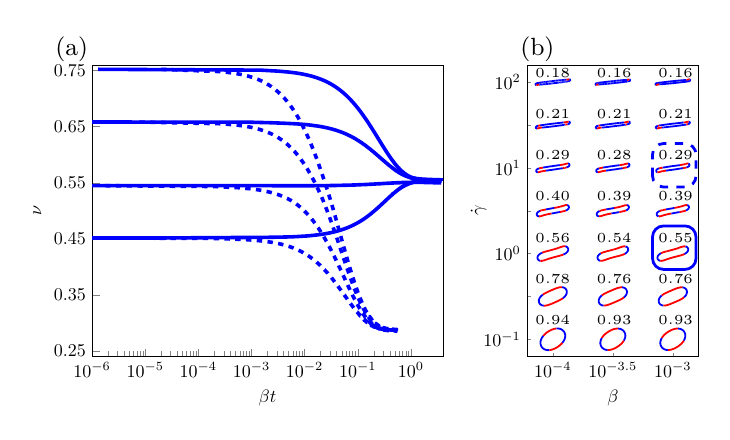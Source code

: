 \begin{tikzpicture}[scale=0.65]

\pgfmathsetlengthmacro\MajorTickLength{
      \pgfkeysvalueof{/pgfplots/major tick length} * 0.5
    }


\begin{axis}[
  at = {(0.0cm,0.0cm)},
  xmin = 1e-6,
  xmax = 4e+0,
  xtick = {1e-6,1e-5,1e-4,1e-3,1e-2,1e-1,1e0},
%    xticklabels = {$$},
  ymin = 0.24,
  ymax = 0.76,
  ytick = {0.25,0.35,0.45,0.55,0.65,0.75},
  xlabel = {$\beta t$},
  ylabel = {$\nu$},
  ylabel near ticks,
  xmode = log,
  xtick pos = left,
  ytick pos = left,
%    legend entries = {$\beta=10^{0}$,
%    $\beta = 10^{-1}$,
%    $\beta = 10^{-2}$,
%    $\beta = 10^{-3}$,
%    $\beta = 10^{-4}$,
%    $\beta = 10^{-5}$},
%    legend cell align=left,
%    legend style={draw=none,font=\small},
%    legend style={at={(0.05,0.95)},anchor=north west}
]

\addplot[blue, line width=2pt] coordinates{
(2.314e-07,4.513e-01)
(2.203e-05,4.514e-01)
(7.312e-04,4.523e-01)
(2.156e-03,4.526e-01)
(3.4e-03,4.529e-01)
(4.66e-03,4.532e-01)
(5.933e-03,4.535e-01)
(7.213e-03,4.539e-01)
(8.496e-03,4.543e-01)
(9.781e-03,4.547e-01)
(1.107e-02,4.55e-01)
(1.235e-02,4.554e-01)
(1.364e-02,4.558e-01)
(1.492e-02,4.562e-01)
(1.62e-02,4.566e-01)
(1.749e-02,4.569e-01)
(1.877e-02,4.573e-01)
(2.006e-02,4.577e-01)
(2.134e-02,4.581e-01)
(2.262e-02,4.584e-01)
(2.39e-02,4.588e-01)
(2.518e-02,4.592e-01)
(2.647e-02,4.595e-01)
(2.775e-02,4.599e-01)
(2.903e-02,4.603e-01)
(3.031e-02,4.606e-01)
(3.159e-02,4.61e-01)
(3.287e-02,4.614e-01)
(3.415e-02,4.617e-01)
(3.543e-02,4.621e-01)
(3.671e-02,4.624e-01)
(3.799e-02,4.628e-01)
(3.927e-02,4.631e-01)
(4.055e-02,4.635e-01)
(4.183e-02,4.638e-01)
(4.31e-02,4.642e-01)
(4.438e-02,4.646e-01)
(4.566e-02,4.649e-01)
(4.694e-02,4.652e-01)
(4.821e-02,4.656e-01)
(4.949e-02,4.659e-01)
(5.077e-02,4.663e-01)
(5.204e-02,4.666e-01)
(5.332e-02,4.67e-01)
(5.459e-02,4.673e-01)
(5.587e-02,4.676e-01)
(5.715e-02,4.68e-01)
(5.842e-02,4.683e-01)
(5.97e-02,4.686e-01)
(6.097e-02,4.69e-01)
(6.224e-02,4.693e-01)
(6.352e-02,4.696e-01)
(6.479e-02,4.7e-01)
(6.607e-02,4.703e-01)
(6.734e-02,4.706e-01)
(6.861e-02,4.709e-01)
(6.989e-02,4.713e-01)
(7.116e-02,4.716e-01)
(7.243e-02,4.719e-01)
(7.37e-02,4.722e-01)
(7.498e-02,4.726e-01)
(7.625e-02,4.729e-01)
(7.752e-02,4.732e-01)
(7.879e-02,4.735e-01)
(8.006e-02,4.738e-01)
(8.133e-02,4.741e-01)
(8.261e-02,4.744e-01)
(8.388e-02,4.747e-01)
(8.515e-02,4.751e-01)
(8.642e-02,4.754e-01)
(8.769e-02,4.757e-01)
(8.896e-02,4.76e-01)
(9.023e-02,4.763e-01)
(9.15e-02,4.766e-01)
(9.277e-02,4.769e-01)
(9.404e-02,4.772e-01)
(9.53e-02,4.775e-01)
(9.657e-02,4.778e-01)
(9.784e-02,4.781e-01)
(9.911e-02,4.784e-01)
(1.004e-01,4.787e-01)
(1.016e-01,4.79e-01)
(1.029e-01,4.793e-01)
(1.042e-01,4.796e-01)
(1.054e-01,4.798e-01)
(1.067e-01,4.801e-01)
(1.08e-01,4.804e-01)
(1.093e-01,4.807e-01)
(1.105e-01,4.81e-01)
(1.118e-01,4.813e-01)
(1.131e-01,4.816e-01)
(1.143e-01,4.819e-01)
(1.156e-01,4.821e-01)
(1.169e-01,4.824e-01)
(1.181e-01,4.827e-01)
(1.194e-01,4.83e-01)
(1.207e-01,4.833e-01)
(1.219e-01,4.835e-01)
(1.232e-01,4.838e-01)
(1.245e-01,4.841e-01)
(1.257e-01,4.844e-01)
(1.27e-01,4.846e-01)
(1.282e-01,4.849e-01)
(1.295e-01,4.852e-01)
(1.308e-01,4.854e-01)
(1.321e-01,4.857e-01)
(1.333e-01,4.86e-01)
(1.346e-01,4.862e-01)
(1.358e-01,4.865e-01)
(1.371e-01,4.868e-01)
(1.384e-01,4.87e-01)
(1.396e-01,4.873e-01)
(1.409e-01,4.876e-01)
(1.422e-01,4.878e-01)
(1.434e-01,4.881e-01)
(1.447e-01,4.884e-01)
(1.46e-01,4.886e-01)
(1.472e-01,4.889e-01)
(1.485e-01,4.891e-01)
(1.498e-01,4.894e-01)
(1.51e-01,4.896e-01)
(1.523e-01,4.899e-01)
(1.535e-01,4.901e-01)
(1.548e-01,4.904e-01)
(1.561e-01,4.906e-01)
(1.573e-01,4.909e-01)
(1.586e-01,4.911e-01)
(1.599e-01,4.914e-01)
(1.611e-01,4.916e-01)
(1.624e-01,4.919e-01)
(1.636e-01,4.921e-01)
(1.649e-01,4.924e-01)
(1.662e-01,4.926e-01)
(1.674e-01,4.929e-01)
(1.687e-01,4.931e-01)
(1.7e-01,4.933e-01)
(1.712e-01,4.936e-01)
(1.725e-01,4.938e-01)
(1.737e-01,4.941e-01)
(1.75e-01,4.943e-01)
(1.763e-01,4.945e-01)
(1.775e-01,4.948e-01)
(1.788e-01,4.95e-01)
(1.8e-01,4.952e-01)
(1.813e-01,4.955e-01)
(1.826e-01,4.957e-01)
(1.838e-01,4.959e-01)
(1.851e-01,4.962e-01)
(1.863e-01,4.964e-01)
(1.876e-01,4.966e-01)
(1.889e-01,4.968e-01)
(1.901e-01,4.971e-01)
(1.914e-01,4.973e-01)
(1.927e-01,4.975e-01)
(1.939e-01,4.977e-01)
(1.952e-01,4.98e-01)
(1.964e-01,4.982e-01)
(1.977e-01,4.984e-01)
(1.99e-01,4.986e-01)
(2.002e-01,4.988e-01)
(2.015e-01,4.991e-01)
(2.027e-01,4.993e-01)
(2.04e-01,4.995e-01)
(2.053e-01,4.997e-01)
(2.065e-01,4.999e-01)
(2.078e-01,5.001e-01)
(2.09e-01,5.003e-01)
(2.103e-01,5.006e-01)
(2.115e-01,5.008e-01)
(2.128e-01,5.01e-01)
(2.141e-01,5.012e-01)
(2.153e-01,5.014e-01)
(2.166e-01,5.016e-01)
(2.179e-01,5.018e-01)
(2.191e-01,5.02e-01)
(2.204e-01,5.022e-01)
(2.216e-01,5.024e-01)
(2.229e-01,5.027e-01)
(2.241e-01,5.029e-01)
(2.254e-01,5.03e-01)
(2.267e-01,5.033e-01)
(2.279e-01,5.035e-01)
(2.292e-01,5.037e-01)
(2.304e-01,5.039e-01)
(2.317e-01,5.041e-01)
(2.33e-01,5.043e-01)
(2.342e-01,5.045e-01)
(2.355e-01,5.046e-01)
(2.367e-01,5.048e-01)
(2.38e-01,5.05e-01)
(2.393e-01,5.052e-01)
(2.405e-01,5.054e-01)
(2.418e-01,5.056e-01)
(2.43e-01,5.058e-01)
(2.443e-01,5.06e-01)
(2.455e-01,5.062e-01)
(2.468e-01,5.064e-01)
(2.481e-01,5.066e-01)
(2.493e-01,5.068e-01)
(2.506e-01,5.07e-01)
(2.518e-01,5.072e-01)
(2.531e-01,5.073e-01)
(2.544e-01,5.075e-01)
(2.556e-01,5.077e-01)
(2.569e-01,5.079e-01)
(2.581e-01,5.081e-01)
(2.594e-01,5.083e-01)
(2.607e-01,5.084e-01)
(2.619e-01,5.086e-01)
(2.632e-01,5.088e-01)
(2.644e-01,5.09e-01)
(2.657e-01,5.092e-01)
(2.669e-01,5.093e-01)
(2.682e-01,5.095e-01)
(2.695e-01,5.097e-01)
(2.707e-01,5.099e-01)
(2.72e-01,5.101e-01)
(2.732e-01,5.102e-01)
(2.745e-01,5.104e-01)
(2.757e-01,5.106e-01)
(2.77e-01,5.107e-01)
(2.783e-01,5.109e-01)
(2.795e-01,5.111e-01)
(2.808e-01,5.113e-01)
(2.82e-01,5.114e-01)
(2.833e-01,5.116e-01)
(2.845e-01,5.118e-01)
(2.858e-01,5.12e-01)
(2.871e-01,5.121e-01)
(2.883e-01,5.123e-01)
(2.896e-01,5.125e-01)
(2.908e-01,5.126e-01)
(2.921e-01,5.128e-01)
(2.933e-01,5.13e-01)
(2.946e-01,5.131e-01)
(2.959e-01,5.133e-01)
(2.971e-01,5.134e-01)
(2.984e-01,5.136e-01)
(2.996e-01,5.138e-01)
(3.009e-01,5.139e-01)
(3.022e-01,5.141e-01)
(3.034e-01,5.143e-01)
(3.047e-01,5.144e-01)
(3.059e-01,5.146e-01)
(3.072e-01,5.147e-01)
(3.084e-01,5.149e-01)
(3.097e-01,5.15e-01)
(3.11e-01,5.152e-01)
(3.122e-01,5.154e-01)
(3.135e-01,5.155e-01)
(3.147e-01,5.157e-01)
(3.16e-01,5.158e-01)
(3.172e-01,5.16e-01)
(3.185e-01,5.161e-01)
(3.197e-01,5.163e-01)
(3.21e-01,5.164e-01)
(3.223e-01,5.166e-01)
(3.235e-01,5.167e-01)
(3.248e-01,5.169e-01)
(3.26e-01,5.17e-01)
(3.273e-01,5.172e-01)
(3.285e-01,5.173e-01)
(3.298e-01,5.175e-01)
(3.311e-01,5.176e-01)
(3.323e-01,5.178e-01)
(3.336e-01,5.179e-01)
(3.348e-01,5.181e-01)
(3.361e-01,5.182e-01)
(3.373e-01,5.183e-01)
(3.386e-01,5.185e-01)
(3.399e-01,5.186e-01)
(3.411e-01,5.188e-01)
(3.424e-01,5.189e-01)
(3.436e-01,5.191e-01)
(3.449e-01,5.192e-01)
(3.462e-01,5.193e-01)
(3.474e-01,5.195e-01)
(3.487e-01,5.196e-01)
(3.499e-01,5.197e-01)
(3.512e-01,5.199e-01)
(3.524e-01,5.2e-01)
(3.537e-01,5.202e-01)
(3.55e-01,5.203e-01)
(3.562e-01,5.204e-01)
(3.575e-01,5.206e-01)
(3.587e-01,5.207e-01)
(3.6e-01,5.208e-01)
(3.612e-01,5.21e-01)
(3.625e-01,5.211e-01)
(3.638e-01,5.212e-01)
(3.65e-01,5.214e-01)
(3.663e-01,5.215e-01)
(3.675e-01,5.216e-01)
(3.688e-01,5.218e-01)
(3.7e-01,5.219e-01)
(3.713e-01,5.22e-01)
(3.725e-01,5.222e-01)
(3.738e-01,5.223e-01)
(3.751e-01,5.224e-01)
(3.763e-01,5.225e-01)
(3.776e-01,5.227e-01)
(3.788e-01,5.228e-01)
(3.801e-01,5.229e-01)
(3.813e-01,5.231e-01)
(3.826e-01,5.232e-01)
(3.839e-01,5.233e-01)
(3.851e-01,5.234e-01)
(3.864e-01,5.236e-01)
(3.876e-01,5.237e-01)
(3.889e-01,5.238e-01)
(3.901e-01,5.239e-01)
(3.914e-01,5.24e-01)
(3.927e-01,5.242e-01)
(3.939e-01,5.243e-01)
(3.952e-01,5.244e-01)
(3.964e-01,5.245e-01)
(3.977e-01,5.246e-01)
(3.99e-01,5.248e-01)
(4.002e-01,5.249e-01)
(4.015e-01,5.25e-01)
(4.027e-01,5.251e-01)
(4.04e-01,5.252e-01)
(4.052e-01,5.253e-01)
(4.065e-01,5.255e-01)
(4.077e-01,5.256e-01)
(4.09e-01,5.257e-01)
(4.103e-01,5.258e-01)
(4.115e-01,5.259e-01)
(4.128e-01,5.26e-01)
(4.14e-01,5.261e-01)
(4.153e-01,5.263e-01)
(4.165e-01,5.264e-01)
(4.178e-01,5.265e-01)
(4.191e-01,5.266e-01)
(4.203e-01,5.267e-01)
(4.216e-01,5.268e-01)
(4.228e-01,5.269e-01)
(4.241e-01,5.27e-01)
(4.253e-01,5.271e-01)
(4.266e-01,5.273e-01)
(4.279e-01,5.274e-01)
(4.291e-01,5.275e-01)
(4.304e-01,5.276e-01)
(4.316e-01,5.277e-01)
(4.329e-01,5.278e-01)
(4.341e-01,5.279e-01)
(4.354e-01,5.28e-01)
(4.367e-01,5.281e-01)
(4.379e-01,5.282e-01)
(4.392e-01,5.283e-01)
(4.404e-01,5.284e-01)
(4.417e-01,5.285e-01)
(4.429e-01,5.286e-01)
(4.442e-01,5.287e-01)
(4.455e-01,5.288e-01)
(4.467e-01,5.29e-01)
(4.48e-01,5.29e-01)
(4.492e-01,5.292e-01)
(4.505e-01,5.293e-01)
(4.518e-01,5.293e-01)
(4.53e-01,5.295e-01)
(4.543e-01,5.295e-01)
(4.555e-01,5.296e-01)
(4.568e-01,5.298e-01)
(4.58e-01,5.298e-01)
(4.593e-01,5.3e-01)
(4.606e-01,5.301e-01)
(4.618e-01,5.301e-01)
(4.631e-01,5.302e-01)
(4.643e-01,5.303e-01)
(4.656e-01,5.304e-01)
(4.668e-01,5.305e-01)
(4.681e-01,5.306e-01)
(4.694e-01,5.307e-01)
(4.706e-01,5.308e-01)
(4.719e-01,5.309e-01)
(4.731e-01,5.31e-01)
(4.744e-01,5.311e-01)
(4.756e-01,5.312e-01)
(4.769e-01,5.313e-01)
(4.782e-01,5.314e-01)
(4.794e-01,5.315e-01)
(4.807e-01,5.316e-01)
(4.819e-01,5.316e-01)
(4.832e-01,5.317e-01)
(4.844e-01,5.318e-01)
(4.857e-01,5.319e-01)
(4.87e-01,5.32e-01)
(4.882e-01,5.321e-01)
(4.895e-01,5.322e-01)
(4.907e-01,5.323e-01)
(4.92e-01,5.324e-01)
(4.932e-01,5.325e-01)
(4.945e-01,5.325e-01)
(4.958e-01,5.326e-01)
(4.97e-01,5.327e-01)
(4.983e-01,5.328e-01)
(4.995e-01,5.329e-01)
(5.008e-01,5.33e-01)
(5.021e-01,5.331e-01)
(5.033e-01,5.332e-01)
(5.046e-01,5.332e-01)
(5.058e-01,5.333e-01)
(5.071e-01,5.334e-01)
(5.083e-01,5.335e-01)
(5.096e-01,5.336e-01)
(5.109e-01,5.337e-01)
(5.121e-01,5.337e-01)
(5.134e-01,5.338e-01)
(5.146e-01,5.339e-01)
(5.159e-01,5.34e-01)
(5.171e-01,5.341e-01)
(5.184e-01,5.341e-01)
(5.197e-01,5.342e-01)
(5.209e-01,5.343e-01)
(5.222e-01,5.344e-01)
(5.234e-01,5.345e-01)
(5.247e-01,5.346e-01)
(5.26e-01,5.346e-01)
(5.272e-01,5.347e-01)
(5.285e-01,5.348e-01)
(5.297e-01,5.349e-01)
(5.31e-01,5.349e-01)
(5.322e-01,5.35e-01)
(5.335e-01,5.351e-01)
(5.348e-01,5.352e-01)
(5.36e-01,5.353e-01)
(5.373e-01,5.353e-01)
(5.385e-01,5.354e-01)
(5.398e-01,5.355e-01)
(5.41e-01,5.356e-01)
(5.423e-01,5.356e-01)
(5.436e-01,5.357e-01)
(5.448e-01,5.358e-01)
(5.461e-01,5.359e-01)
(5.473e-01,5.359e-01)
(5.486e-01,5.36e-01)
(5.498e-01,5.361e-01)
(5.511e-01,5.362e-01)
(5.524e-01,5.362e-01)
(5.536e-01,5.363e-01)
(5.549e-01,5.364e-01)
(5.561e-01,5.364e-01)
(5.574e-01,5.365e-01)
(5.587e-01,5.366e-01)
(5.599e-01,5.367e-01)
(5.612e-01,5.367e-01)
(5.624e-01,5.368e-01)
(5.637e-01,5.369e-01)
(5.649e-01,5.369e-01)
(5.662e-01,5.37e-01)
(5.675e-01,5.371e-01)
(5.687e-01,5.372e-01)
(5.7e-01,5.372e-01)
(5.712e-01,5.373e-01)
(5.725e-01,5.374e-01)
(5.738e-01,5.374e-01)
(5.75e-01,5.375e-01)
(5.763e-01,5.376e-01)
(5.775e-01,5.376e-01)
(5.788e-01,5.377e-01)
(5.801e-01,5.378e-01)
(5.813e-01,5.378e-01)
(5.826e-01,5.379e-01)
(5.838e-01,5.38e-01)
(5.851e-01,5.38e-01)
(5.864e-01,5.381e-01)
(5.876e-01,5.381e-01)
(5.889e-01,5.382e-01)
(5.901e-01,5.383e-01)
(5.914e-01,5.383e-01)
(5.926e-01,5.384e-01)
(5.939e-01,5.385e-01)
(5.952e-01,5.385e-01)
(5.964e-01,5.386e-01)
(5.977e-01,5.387e-01)
(5.989e-01,5.387e-01)
(6.002e-01,5.388e-01)
(6.014e-01,5.388e-01)
(6.027e-01,5.389e-01)
(6.04e-01,5.39e-01)
(6.052e-01,5.39e-01)
(6.065e-01,5.391e-01)
(6.077e-01,5.392e-01)
(6.09e-01,5.392e-01)
(6.103e-01,5.393e-01)
(6.115e-01,5.393e-01)
(6.128e-01,5.394e-01)
(6.14e-01,5.395e-01)
(6.153e-01,5.395e-01)
(6.166e-01,5.396e-01)
(6.178e-01,5.396e-01)
(6.191e-01,5.397e-01)
(6.203e-01,5.398e-01)
(6.216e-01,5.398e-01)
(6.229e-01,5.399e-01)
(6.241e-01,5.399e-01)
(6.254e-01,5.4e-01)
(6.266e-01,5.401e-01)
(6.279e-01,5.401e-01)
(6.292e-01,5.402e-01)
(6.304e-01,5.402e-01)
(6.317e-01,5.403e-01)
(6.329e-01,5.403e-01)
(6.342e-01,5.404e-01)
(6.354e-01,5.404e-01)
(6.367e-01,5.405e-01)
(6.38e-01,5.405e-01)
(6.392e-01,5.406e-01)
(6.405e-01,5.407e-01)
(6.417e-01,5.407e-01)
(6.43e-01,5.408e-01)
(6.443e-01,5.408e-01)
(6.455e-01,5.409e-01)
(6.468e-01,5.409e-01)
(6.48e-01,5.41e-01)
(6.493e-01,5.41e-01)
(6.505e-01,5.411e-01)
(6.518e-01,5.412e-01)
(6.531e-01,5.412e-01)
(6.543e-01,5.412e-01)
(6.556e-01,5.413e-01)
(6.569e-01,5.413e-01)
(6.581e-01,5.414e-01)
(6.594e-01,5.415e-01)
(6.606e-01,5.415e-01)
(6.619e-01,5.416e-01)
(6.631e-01,5.416e-01)
(6.644e-01,5.417e-01)
(6.657e-01,5.417e-01)
(6.669e-01,5.418e-01)
(6.682e-01,5.418e-01)
(6.694e-01,5.419e-01)
(6.707e-01,5.419e-01)
(6.72e-01,5.42e-01)
(6.732e-01,5.42e-01)
(6.745e-01,5.421e-01)
(6.757e-01,5.421e-01)
(6.77e-01,5.422e-01)
(6.783e-01,5.422e-01)
(6.795e-01,5.423e-01)
(6.808e-01,5.423e-01)
(6.82e-01,5.423e-01)
(6.833e-01,5.424e-01)
(6.846e-01,5.425e-01)
(6.858e-01,5.425e-01)
(6.871e-01,5.425e-01)
(6.883e-01,5.426e-01)
(6.896e-01,5.426e-01)
(6.909e-01,5.427e-01)
(6.921e-01,5.427e-01)
(6.934e-01,5.428e-01)
(6.946e-01,5.428e-01)
(6.959e-01,5.429e-01)
(6.971e-01,5.429e-01)
(6.984e-01,5.429e-01)
(6.997e-01,5.43e-01)
(7.009e-01,5.43e-01)
(7.022e-01,5.431e-01)
(7.035e-01,5.431e-01)
(7.047e-01,5.432e-01)
(7.06e-01,5.432e-01)
(7.072e-01,5.433e-01)
(7.085e-01,5.433e-01)
(7.098e-01,5.434e-01)
(7.11e-01,5.434e-01)
(7.123e-01,5.434e-01)
(7.135e-01,5.435e-01)
(7.148e-01,5.435e-01)
(7.16e-01,5.436e-01)
(7.173e-01,5.436e-01)
(7.186e-01,5.437e-01)
(7.198e-01,5.437e-01)
(7.211e-01,5.437e-01)
(7.223e-01,5.438e-01)
(7.236e-01,5.438e-01)
(7.249e-01,5.439e-01)
(7.261e-01,5.439e-01)
(7.274e-01,5.439e-01)
(7.287e-01,5.44e-01)
(7.299e-01,5.44e-01)
(7.312e-01,5.441e-01)
(7.324e-01,5.441e-01)
(7.337e-01,5.441e-01)
(7.349e-01,5.442e-01)
(7.362e-01,5.442e-01)
(7.375e-01,5.443e-01)
(7.387e-01,5.443e-01)
(7.4e-01,5.444e-01)
(7.412e-01,5.444e-01)
(7.425e-01,5.444e-01)
(7.438e-01,5.445e-01)
(7.45e-01,5.445e-01)
(7.463e-01,5.446e-01)
(7.476e-01,5.446e-01)
(7.488e-01,5.446e-01)
(7.501e-01,5.447e-01)
(7.513e-01,5.447e-01)
(7.526e-01,5.447e-01)
(7.538e-01,5.448e-01)
(7.551e-01,5.448e-01)
(7.564e-01,5.449e-01)
(7.576e-01,5.449e-01)
(7.589e-01,5.449e-01)
(7.601e-01,5.45e-01)
(7.614e-01,5.45e-01)
(7.627e-01,5.45e-01)
(7.639e-01,5.451e-01)
(7.652e-01,5.451e-01)
(7.665e-01,5.451e-01)
(7.677e-01,5.452e-01)
(7.69e-01,5.452e-01)
(7.702e-01,5.452e-01)
(7.715e-01,5.453e-01)
(7.728e-01,5.453e-01)
(7.74e-01,5.454e-01)
(7.753e-01,5.454e-01)
(7.765e-01,5.454e-01)
(7.778e-01,5.455e-01)
(7.791e-01,5.455e-01)
(7.803e-01,5.455e-01)
(7.816e-01,5.456e-01)
(7.828e-01,5.456e-01)
(7.841e-01,5.456e-01)
(7.854e-01,5.457e-01)
(7.866e-01,5.457e-01)
(7.879e-01,5.457e-01)
(7.891e-01,5.458e-01)
(7.904e-01,5.458e-01)
(7.917e-01,5.458e-01)
(7.929e-01,5.459e-01)
(7.942e-01,5.459e-01)
(7.955e-01,5.459e-01)
(7.967e-01,5.46e-01)
(7.98e-01,5.46e-01)
(7.992e-01,5.46e-01)
(8.005e-01,5.461e-01)
(8.018e-01,5.461e-01)
(8.03e-01,5.461e-01)
(8.043e-01,5.462e-01)
(8.055e-01,5.462e-01)
(8.068e-01,5.462e-01)
(8.081e-01,5.463e-01)
(8.093e-01,5.463e-01)
(8.106e-01,5.463e-01)
(8.118e-01,5.463e-01)
(8.131e-01,5.464e-01)
(8.144e-01,5.464e-01)
(8.156e-01,5.464e-01)
(8.169e-01,5.465e-01)
(8.181e-01,5.465e-01)
(8.194e-01,5.465e-01)
(8.207e-01,5.466e-01)
(8.219e-01,5.466e-01)
(8.232e-01,5.466e-01)
(8.244e-01,5.467e-01)
(8.257e-01,5.467e-01)
(8.27e-01,5.467e-01)
(8.282e-01,5.467e-01)
(8.295e-01,5.468e-01)
(8.307e-01,5.468e-01)
(8.32e-01,5.468e-01)
(8.333e-01,5.469e-01)
(8.345e-01,5.469e-01)
(8.358e-01,5.469e-01)
(8.37e-01,5.47e-01)
(8.383e-01,5.47e-01)
(8.396e-01,5.47e-01)
(8.408e-01,5.47e-01)
(8.421e-01,5.471e-01)
(8.434e-01,5.471e-01)
(8.446e-01,5.471e-01)
(8.459e-01,5.471e-01)
(8.471e-01,5.472e-01)
(8.484e-01,5.472e-01)
(8.497e-01,5.472e-01)
(8.509e-01,5.473e-01)
(8.522e-01,5.473e-01)
(8.534e-01,5.473e-01)
(8.547e-01,5.473e-01)
(8.56e-01,5.474e-01)
(8.572e-01,5.474e-01)
(8.585e-01,5.474e-01)
(8.598e-01,5.474e-01)
(8.61e-01,5.475e-01)
(8.623e-01,5.475e-01)
(8.635e-01,5.475e-01)
(8.648e-01,5.476e-01)
(8.661e-01,5.476e-01)
(8.673e-01,5.476e-01)
(8.686e-01,5.476e-01)
(8.698e-01,5.476e-01)
(8.711e-01,5.477e-01)
(8.724e-01,5.477e-01)
(8.736e-01,5.477e-01)
(8.749e-01,5.478e-01)
(8.761e-01,5.478e-01)
(8.774e-01,5.478e-01)
(8.787e-01,5.478e-01)
(8.799e-01,5.479e-01)
(8.812e-01,5.479e-01)
(8.825e-01,5.479e-01)
(8.837e-01,5.479e-01)
(8.85e-01,5.479e-01)
(8.862e-01,5.48e-01)
(8.875e-01,5.48e-01)
(8.887e-01,5.48e-01)
(8.9e-01,5.481e-01)
(8.913e-01,5.481e-01)
(8.925e-01,5.481e-01)
(8.938e-01,5.481e-01)
(8.951e-01,5.481e-01)
(8.963e-01,5.482e-01)
(8.976e-01,5.482e-01)
(8.988e-01,5.482e-01)
(9.001e-01,5.482e-01)
(9.014e-01,5.483e-01)
(9.026e-01,5.483e-01)
(9.039e-01,5.483e-01)
(9.052e-01,5.483e-01)
(9.064e-01,5.484e-01)
(9.077e-01,5.484e-01)
(9.089e-01,5.484e-01)
(9.102e-01,5.484e-01)
(9.115e-01,5.484e-01)
(9.127e-01,5.485e-01)
(9.14e-01,5.485e-01)
(9.152e-01,5.485e-01)
(9.165e-01,5.485e-01)
(9.178e-01,5.486e-01)
(9.19e-01,5.486e-01)
(9.203e-01,5.486e-01)
(9.216e-01,5.486e-01)
(9.228e-01,5.486e-01)
(9.241e-01,5.487e-01)
(9.253e-01,5.487e-01)
(9.266e-01,5.487e-01)
(9.279e-01,5.487e-01)
(9.291e-01,5.487e-01)
(9.304e-01,5.488e-01)
(9.316e-01,5.488e-01)
(9.329e-01,5.488e-01)
(9.342e-01,5.488e-01)
(9.354e-01,5.489e-01)
(9.367e-01,5.489e-01)
(9.38e-01,5.489e-01)
(9.392e-01,5.489e-01)
(9.405e-01,5.489e-01)
(9.417e-01,5.489e-01)
(9.43e-01,5.49e-01)
(9.443e-01,5.49e-01)
(9.455e-01,5.49e-01)
(9.468e-01,5.49e-01)
(9.48e-01,5.49e-01)
(9.493e-01,5.491e-01)
(9.506e-01,5.491e-01)
(9.518e-01,5.491e-01)
(9.531e-01,5.491e-01)
(9.543e-01,5.491e-01)
(9.556e-01,5.492e-01)
(9.569e-01,5.492e-01)
(9.581e-01,5.492e-01)
(9.594e-01,5.492e-01)
(9.607e-01,5.492e-01)
(9.619e-01,5.493e-01)
(9.632e-01,5.493e-01)
(9.644e-01,5.493e-01)
(9.657e-01,5.493e-01)
(9.67e-01,5.493e-01)
(9.682e-01,5.494e-01)
(9.695e-01,5.494e-01)
(9.707e-01,5.494e-01)
(9.72e-01,5.494e-01)
(9.733e-01,5.494e-01)
(9.745e-01,5.494e-01)
(9.758e-01,5.495e-01)
(9.771e-01,5.495e-01)
(9.783e-01,5.495e-01)
(9.796e-01,5.495e-01)
(9.808e-01,5.495e-01)
(9.821e-01,5.495e-01)
(9.834e-01,5.496e-01)
(9.846e-01,5.496e-01)
(9.859e-01,5.496e-01)
(9.871e-01,5.496e-01)
(9.884e-01,5.496e-01)
(9.897e-01,5.497e-01)
(9.909e-01,5.497e-01)
(9.922e-01,5.497e-01)
(9.935e-01,5.497e-01)
(9.947e-01,5.497e-01)
(9.96e-01,5.497e-01)
(9.973e-01,5.497e-01)
(9.985e-01,5.498e-01)
(9.998e-01,5.498e-01)
(1.001e+00,5.498e-01)
(1.002e+00,5.498e-01)
(1.004e+00,5.498e-01)
(1.005e+00,5.498e-01)
(1.006e+00,5.499e-01)
(1.007e+00,5.499e-01)
(1.009e+00,5.499e-01)
(1.01e+00,5.499e-01)
(1.011e+00,5.499e-01)
(1.012e+00,5.5e-01)
(1.014e+00,5.5e-01)
(1.015e+00,5.5e-01)
(1.016e+00,5.5e-01)
(1.017e+00,5.5e-01)
(1.019e+00,5.5e-01)
(1.02e+00,5.5e-01)
(1.021e+00,5.501e-01)
(1.022e+00,5.501e-01)
(1.024e+00,5.501e-01)
(1.025e+00,5.501e-01)
(1.026e+00,5.501e-01)
(1.028e+00,5.501e-01)
(1.029e+00,5.502e-01)
(1.03e+00,5.502e-01)
(1.031e+00,5.502e-01)
(1.033e+00,5.502e-01)
(1.034e+00,5.502e-01)
(1.035e+00,5.502e-01)
(1.036e+00,5.502e-01)
(1.038e+00,5.503e-01)
(1.039e+00,5.503e-01)
(1.04e+00,5.503e-01)
(1.041e+00,5.503e-01)
(1.043e+00,5.503e-01)
(1.044e+00,5.503e-01)
(1.045e+00,5.503e-01)
(1.046e+00,5.503e-01)
(1.048e+00,5.504e-01)
(1.049e+00,5.504e-01)
(1.05e+00,5.504e-01)
(1.052e+00,5.504e-01)
(1.053e+00,5.504e-01)
(1.054e+00,5.504e-01)
(1.055e+00,5.505e-01)
(1.057e+00,5.505e-01)
(1.058e+00,5.505e-01)
(1.059e+00,5.505e-01)
(1.06e+00,5.505e-01)
(1.062e+00,5.505e-01)
(1.063e+00,5.505e-01)
(1.064e+00,5.505e-01)
(1.065e+00,5.505e-01)
(1.067e+00,5.506e-01)
(1.068e+00,5.506e-01)
(1.069e+00,5.506e-01)
(1.07e+00,5.506e-01)
(1.072e+00,5.506e-01)
(1.073e+00,5.506e-01)
(1.074e+00,5.506e-01)
(1.075e+00,5.507e-01)
(1.077e+00,5.507e-01)
(1.078e+00,5.507e-01)
(1.079e+00,5.507e-01)
(1.081e+00,5.507e-01)
(1.082e+00,5.507e-01)
(1.083e+00,5.507e-01)
(1.084e+00,5.508e-01)
(1.086e+00,5.508e-01)
(1.087e+00,5.508e-01)
(1.088e+00,5.508e-01)
(1.089e+00,5.508e-01)
(1.091e+00,5.508e-01)
(1.092e+00,5.508e-01)
(1.093e+00,5.508e-01)
(1.094e+00,5.508e-01)
(1.096e+00,5.509e-01)
(1.097e+00,5.509e-01)
(1.098e+00,5.509e-01)
(1.099e+00,5.509e-01)
(1.101e+00,5.509e-01)
(1.102e+00,5.509e-01)
(1.103e+00,5.509e-01)
(1.105e+00,5.509e-01)
(1.106e+00,5.51e-01)
(1.107e+00,5.51e-01)
(1.108e+00,5.51e-01)
(1.11e+00,5.51e-01)
(1.111e+00,5.51e-01)
(1.112e+00,5.51e-01)
(1.113e+00,5.51e-01)
(1.115e+00,5.51e-01)
(1.116e+00,5.51e-01)
(1.117e+00,5.511e-01)
(1.118e+00,5.511e-01)
(1.12e+00,5.511e-01)
(1.121e+00,5.511e-01)
(1.122e+00,5.511e-01)
(1.123e+00,5.511e-01)
(1.125e+00,5.511e-01)
(1.126e+00,5.511e-01)
(1.127e+00,5.511e-01)
(1.129e+00,5.511e-01)
(1.13e+00,5.512e-01)
(1.131e+00,5.512e-01)
(1.132e+00,5.512e-01)
(1.134e+00,5.512e-01)
(1.135e+00,5.512e-01)
(1.136e+00,5.512e-01)
(1.137e+00,5.512e-01)
(1.139e+00,5.512e-01)
(1.14e+00,5.512e-01)
(1.141e+00,5.513e-01)
(1.142e+00,5.513e-01)
(1.144e+00,5.513e-01)
(1.145e+00,5.513e-01)
(1.146e+00,5.513e-01)
(1.147e+00,5.513e-01)
(1.149e+00,5.513e-01)
(1.15e+00,5.513e-01)
(1.151e+00,5.513e-01)
(1.153e+00,5.513e-01)
(1.154e+00,5.513e-01)
(1.155e+00,5.514e-01)
(1.156e+00,5.514e-01)
(1.157e+00,5.514e-01)
(1.159e+00,5.514e-01)
(1.16e+00,5.514e-01)
(1.161e+00,5.514e-01)
(1.163e+00,5.514e-01)
(1.164e+00,5.514e-01)
(1.165e+00,5.514e-01)
(1.166e+00,5.514e-01)
(1.168e+00,5.514e-01)
(1.169e+00,5.515e-01)
(1.17e+00,5.515e-01)
(1.171e+00,5.515e-01)
(1.173e+00,5.515e-01)
(1.174e+00,5.515e-01)
(1.175e+00,5.515e-01)
(1.177e+00,5.515e-01)
(1.178e+00,5.515e-01)
(1.179e+00,5.515e-01)
(1.18e+00,5.515e-01)
(1.181e+00,5.516e-01)
(1.183e+00,5.516e-01)
(1.184e+00,5.516e-01)
(1.185e+00,5.516e-01)
(1.187e+00,5.516e-01)
(1.188e+00,5.516e-01)
(1.189e+00,5.516e-01)
(1.19e+00,5.516e-01)
(1.192e+00,5.516e-01)
(1.193e+00,5.516e-01)
(1.194e+00,5.516e-01)
(1.195e+00,5.516e-01)
(1.197e+00,5.516e-01)
(1.198e+00,5.517e-01)
(1.199e+00,5.517e-01)
(1.2e+00,5.517e-01)
(1.202e+00,5.517e-01)
(1.203e+00,5.517e-01)
(1.204e+00,5.517e-01)
(1.206e+00,5.517e-01)
(1.207e+00,5.517e-01)
(1.208e+00,5.517e-01)
(1.209e+00,5.517e-01)
(1.211e+00,5.517e-01)
(1.212e+00,5.518e-01)
(1.213e+00,5.518e-01)
(1.214e+00,5.518e-01)
(1.216e+00,5.518e-01)
(1.217e+00,5.518e-01)
(1.218e+00,5.518e-01)
(1.219e+00,5.518e-01)
(1.221e+00,5.518e-01)
(1.222e+00,5.518e-01)
(1.223e+00,5.518e-01)
(1.224e+00,5.518e-01)
(1.226e+00,5.518e-01)
(1.227e+00,5.518e-01)
(1.228e+00,5.519e-01)
(1.23e+00,5.519e-01)
(1.231e+00,5.519e-01)
(1.232e+00,5.519e-01)
(1.233e+00,5.519e-01)
(1.235e+00,5.519e-01)
(1.236e+00,5.519e-01)
(1.237e+00,5.519e-01)
(1.238e+00,5.519e-01)
(1.24e+00,5.519e-01)
(1.241e+00,5.519e-01)
(1.242e+00,5.519e-01)
(1.243e+00,5.519e-01)
(1.245e+00,5.519e-01)
(1.246e+00,5.519e-01)
(1.247e+00,5.52e-01)
(1.248e+00,5.52e-01)
(1.25e+00,5.52e-01)
(1.251e+00,5.52e-01)
(1.252e+00,5.52e-01)
(1.254e+00,5.52e-01)
(1.255e+00,5.52e-01)
(1.256e+00,5.52e-01)
(1.257e+00,5.52e-01)
(1.259e+00,5.52e-01)
(1.26e+00,5.52e-01)
(1.261e+00,5.52e-01)
(1.262e+00,5.52e-01)
(1.264e+00,5.521e-01)
(1.265e+00,5.521e-01)
(1.266e+00,5.521e-01)
(1.267e+00,5.521e-01)
(1.269e+00,5.521e-01)
(1.27e+00,5.521e-01)
(1.271e+00,5.521e-01)
(1.272e+00,5.521e-01)
(1.274e+00,5.521e-01)
(1.275e+00,5.521e-01)
(1.276e+00,5.521e-01)
(1.278e+00,5.521e-01)
(1.279e+00,5.521e-01)
(1.28e+00,5.521e-01)
(1.281e+00,5.521e-01)
(1.283e+00,5.521e-01)
(1.284e+00,5.521e-01)
(1.285e+00,5.522e-01)
(1.286e+00,5.522e-01)
(1.288e+00,5.522e-01)
(1.289e+00,5.522e-01)
(1.29e+00,5.522e-01)
(1.291e+00,5.522e-01)
(1.293e+00,5.522e-01)
(1.294e+00,5.522e-01)
(1.295e+00,5.522e-01)
(1.296e+00,5.522e-01)
(1.298e+00,5.522e-01)
(1.299e+00,5.522e-01)
(1.3e+00,5.522e-01)
(1.302e+00,5.522e-01)
(1.303e+00,5.522e-01)
(1.304e+00,5.522e-01)
(1.305e+00,5.522e-01)
(1.307e+00,5.522e-01)
(1.308e+00,5.523e-01)
(1.309e+00,5.523e-01)
(1.31e+00,5.523e-01)
(1.312e+00,5.523e-01)
(1.313e+00,5.523e-01)
(1.314e+00,5.523e-01)
(1.315e+00,5.523e-01)
(1.317e+00,5.523e-01)
(1.318e+00,5.523e-01)
(1.319e+00,5.523e-01)
(1.32e+00,5.523e-01)
(1.322e+00,5.523e-01)
(1.323e+00,5.523e-01)
(1.324e+00,5.523e-01)
(1.325e+00,5.523e-01)
(1.327e+00,5.523e-01)
(1.328e+00,5.524e-01)
(1.329e+00,5.524e-01)
(1.331e+00,5.524e-01)
(1.332e+00,5.524e-01)
(1.333e+00,5.524e-01)
(1.334e+00,5.524e-01)
(1.336e+00,5.524e-01)
(1.337e+00,5.524e-01)
(1.338e+00,5.524e-01)
(1.339e+00,5.524e-01)
(1.341e+00,5.524e-01)
(1.342e+00,5.524e-01)
(1.343e+00,5.524e-01)
(1.344e+00,5.524e-01)
(1.346e+00,5.524e-01)
(1.347e+00,5.524e-01)
(1.348e+00,5.524e-01)
(1.349e+00,5.524e-01)
(1.351e+00,5.524e-01)
(1.352e+00,5.524e-01)
(1.353e+00,5.524e-01)
(1.355e+00,5.524e-01)
(1.356e+00,5.524e-01)
(1.357e+00,5.525e-01)
(1.358e+00,5.525e-01)
(1.36e+00,5.525e-01)
(1.361e+00,5.525e-01)
(1.362e+00,5.525e-01)
(1.363e+00,5.525e-01)
(1.365e+00,5.525e-01)
(1.366e+00,5.525e-01)
(1.367e+00,5.525e-01)
(1.368e+00,5.525e-01)
(1.37e+00,5.525e-01)
(1.371e+00,5.525e-01)
(1.372e+00,5.525e-01)
(1.373e+00,5.525e-01)
(1.375e+00,5.525e-01)
(1.376e+00,5.525e-01)
(1.377e+00,5.525e-01)
(1.379e+00,5.525e-01)
(1.38e+00,5.525e-01)
(1.381e+00,5.525e-01)
(1.382e+00,5.526e-01)
(1.384e+00,5.526e-01)
(1.385e+00,5.526e-01)
(1.386e+00,5.526e-01)
(1.387e+00,5.526e-01)
(1.389e+00,5.526e-01)
(1.39e+00,5.526e-01)
(1.391e+00,5.526e-01)
(1.392e+00,5.526e-01)
(1.394e+00,5.526e-01)
(1.395e+00,5.526e-01)
(1.396e+00,5.526e-01)
(1.397e+00,5.526e-01)
(1.399e+00,5.526e-01)
(1.4e+00,5.526e-01)
(1.401e+00,5.526e-01)
(1.403e+00,5.526e-01)
(1.404e+00,5.526e-01)
(1.405e+00,5.526e-01)
(1.406e+00,5.526e-01)
(1.408e+00,5.526e-01)
(1.409e+00,5.526e-01)
(1.41e+00,5.526e-01)
(1.411e+00,5.526e-01)
(1.413e+00,5.526e-01)
(1.414e+00,5.527e-01)
(1.415e+00,5.527e-01)
(1.416e+00,5.527e-01)
(1.418e+00,5.527e-01)
(1.419e+00,5.527e-01)
(1.42e+00,5.527e-01)
(1.421e+00,5.527e-01)
(1.423e+00,5.527e-01)
(1.424e+00,5.527e-01)
(1.425e+00,5.527e-01)
(1.427e+00,5.527e-01)
(1.428e+00,5.527e-01)
(1.429e+00,5.527e-01)
(1.43e+00,5.527e-01)
(1.432e+00,5.527e-01)
(1.433e+00,5.527e-01)
(1.434e+00,5.527e-01)
(1.435e+00,5.527e-01)
(1.437e+00,5.527e-01)
(1.438e+00,5.527e-01)
(1.439e+00,5.527e-01)
(1.44e+00,5.527e-01)
(1.442e+00,5.527e-01)
(1.443e+00,5.527e-01)
(1.444e+00,5.527e-01)
(1.446e+00,5.527e-01)
(1.447e+00,5.527e-01)
(1.448e+00,5.527e-01)
(1.449e+00,5.527e-01)
(1.45e+00,5.527e-01)
(1.452e+00,5.527e-01)
(1.453e+00,5.528e-01)
(1.454e+00,5.528e-01)
(1.456e+00,5.528e-01)
(1.457e+00,5.528e-01)
(1.458e+00,5.528e-01)
(1.459e+00,5.528e-01)
(1.461e+00,5.528e-01)
(1.462e+00,5.528e-01)
(1.463e+00,5.528e-01)
(1.464e+00,5.528e-01)
(1.466e+00,5.528e-01)
(1.467e+00,5.528e-01)
(1.468e+00,5.528e-01)
(1.47e+00,5.528e-01)
(1.471e+00,5.528e-01)
(1.472e+00,5.528e-01)
(1.473e+00,5.528e-01)
(1.474e+00,5.528e-01)
(1.476e+00,5.528e-01)
(1.477e+00,5.528e-01)
(1.478e+00,5.528e-01)
(1.48e+00,5.528e-01)
(1.481e+00,5.528e-01)
(1.482e+00,5.528e-01)
(1.483e+00,5.528e-01)
(1.485e+00,5.528e-01)
(1.486e+00,5.528e-01)
(1.487e+00,5.528e-01)
(1.488e+00,5.528e-01)
(1.49e+00,5.528e-01)
(1.491e+00,5.529e-01)
(1.492e+00,5.529e-01)
(1.494e+00,5.529e-01)
(1.495e+00,5.529e-01)
(1.496e+00,5.529e-01)
(1.497e+00,5.529e-01)
(1.498e+00,5.529e-01)
(1.5e+00,5.529e-01)
(1.501e+00,5.529e-01)
(1.502e+00,5.529e-01)
(1.504e+00,5.529e-01)
(1.505e+00,5.529e-01)
(1.506e+00,5.529e-01)
(1.507e+00,5.529e-01)
(1.509e+00,5.529e-01)
(1.51e+00,5.529e-01)
(1.511e+00,5.529e-01)
(1.512e+00,5.529e-01)
(1.514e+00,5.529e-01)
(1.515e+00,5.529e-01)
(1.516e+00,5.529e-01)
(1.518e+00,5.529e-01)
(1.519e+00,5.529e-01)
(1.52e+00,5.529e-01)
(1.521e+00,5.529e-01)
(1.523e+00,5.529e-01)
(1.524e+00,5.529e-01)
(1.525e+00,5.529e-01)
(1.526e+00,5.529e-01)
(1.528e+00,5.529e-01)
(1.529e+00,5.529e-01)
(1.53e+00,5.529e-01)
(1.531e+00,5.529e-01)
(1.533e+00,5.529e-01)
(1.534e+00,5.529e-01)
(1.535e+00,5.529e-01)
(1.536e+00,5.529e-01)
(1.538e+00,5.529e-01)
(1.539e+00,5.529e-01)
(1.54e+00,5.529e-01)
(1.542e+00,5.529e-01)
(1.543e+00,5.529e-01)
(1.544e+00,5.529e-01)
(1.545e+00,5.529e-01)
(1.547e+00,5.53e-01)
(1.548e+00,5.53e-01)
(1.549e+00,5.53e-01)
(1.55e+00,5.53e-01)
(1.552e+00,5.53e-01)
(1.553e+00,5.53e-01)
(1.554e+00,5.53e-01)
(1.555e+00,5.53e-01)
(1.557e+00,5.53e-01)
(1.558e+00,5.53e-01)
(1.559e+00,5.53e-01)
(1.56e+00,5.53e-01)
(1.562e+00,5.53e-01)
(1.563e+00,5.53e-01)
(1.564e+00,5.53e-01)
(1.565e+00,5.53e-01)
(1.567e+00,5.53e-01)
(1.568e+00,5.53e-01)
(1.569e+00,5.53e-01)
(1.571e+00,5.53e-01)
(1.572e+00,5.53e-01)
(1.573e+00,5.53e-01)
(1.574e+00,5.53e-01)
(1.576e+00,5.53e-01)
(1.577e+00,5.53e-01)
(1.578e+00,5.53e-01)
(1.579e+00,5.53e-01)
(1.581e+00,5.53e-01)
(1.582e+00,5.53e-01)
(1.583e+00,5.53e-01)
(1.585e+00,5.53e-01)
(1.586e+00,5.53e-01)
(1.587e+00,5.53e-01)
(1.588e+00,5.53e-01)
(1.589e+00,5.53e-01)
(1.591e+00,5.53e-01)
(1.592e+00,5.53e-01)
(1.593e+00,5.53e-01)
(1.595e+00,5.53e-01)
(1.596e+00,5.53e-01)
(1.597e+00,5.53e-01)
(1.598e+00,5.53e-01)
(1.6e+00,5.53e-01)
(1.601e+00,5.53e-01)
(1.602e+00,5.53e-01)
(1.603e+00,5.53e-01)
(1.605e+00,5.53e-01)
(1.606e+00,5.53e-01)
(1.607e+00,5.53e-01)
(1.609e+00,5.53e-01)
(1.61e+00,5.53e-01)
(1.611e+00,5.531e-01)
(1.612e+00,5.531e-01)
(1.613e+00,5.531e-01)
(1.615e+00,5.531e-01)
(1.616e+00,5.531e-01)
(1.617e+00,5.531e-01)
(1.619e+00,5.531e-01)
(1.62e+00,5.531e-01)
(1.621e+00,5.531e-01)
(1.622e+00,5.531e-01)
(1.624e+00,5.531e-01)
(1.625e+00,5.531e-01)
(1.626e+00,5.531e-01)
(1.627e+00,5.531e-01)
(1.629e+00,5.531e-01)
(1.63e+00,5.531e-01)
(1.631e+00,5.531e-01)
(1.633e+00,5.531e-01)
(1.634e+00,5.531e-01)
(1.635e+00,5.531e-01)
(1.636e+00,5.531e-01)
(1.637e+00,5.531e-01)
(1.639e+00,5.531e-01)
(1.64e+00,5.531e-01)
(1.641e+00,5.531e-01)
(1.643e+00,5.531e-01)
(1.644e+00,5.531e-01)
(1.645e+00,5.531e-01)
(1.646e+00,5.531e-01)
(1.648e+00,5.531e-01)
(1.649e+00,5.531e-01)
(1.65e+00,5.531e-01)
(1.651e+00,5.531e-01)
(1.653e+00,5.531e-01)
(1.654e+00,5.531e-01)
(1.655e+00,5.531e-01)
(1.657e+00,5.531e-01)
(1.658e+00,5.531e-01)
(1.659e+00,5.531e-01)
(1.66e+00,5.531e-01)
(1.661e+00,5.531e-01)
(1.663e+00,5.531e-01)
(1.664e+00,5.531e-01)
(1.665e+00,5.531e-01)
(1.667e+00,5.531e-01)
(1.668e+00,5.531e-01)
(1.669e+00,5.531e-01)
(1.67e+00,5.531e-01)
(1.672e+00,5.531e-01)
(1.673e+00,5.531e-01)
(1.674e+00,5.531e-01)
(1.675e+00,5.531e-01)
(1.677e+00,5.531e-01)
(1.678e+00,5.531e-01)
(1.679e+00,5.531e-01)
(1.681e+00,5.531e-01)
(1.682e+00,5.531e-01)
(1.683e+00,5.531e-01)
(1.684e+00,5.531e-01)
(1.685e+00,5.531e-01)
(1.687e+00,5.531e-01)
(1.688e+00,5.531e-01)
(1.689e+00,5.531e-01)
(1.691e+00,5.532e-01)
(1.692e+00,5.532e-01)
(1.693e+00,5.532e-01)
(1.694e+00,5.532e-01)
(1.696e+00,5.532e-01)
(1.697e+00,5.532e-01)
(1.698e+00,5.532e-01)
(1.699e+00,5.532e-01)
(1.701e+00,5.532e-01)
(1.702e+00,5.532e-01)
(1.703e+00,5.532e-01)
(1.704e+00,5.532e-01)
(1.706e+00,5.532e-01)
(1.707e+00,5.532e-01)
(1.708e+00,5.532e-01)
(1.71e+00,5.532e-01)
(1.711e+00,5.532e-01)
(1.712e+00,5.532e-01)
(1.713e+00,5.532e-01)
(1.715e+00,5.532e-01)
(1.716e+00,5.532e-01)
(1.717e+00,5.532e-01)
(1.718e+00,5.532e-01)
(1.72e+00,5.532e-01)
(1.721e+00,5.532e-01)
(1.722e+00,5.532e-01)
(1.723e+00,5.532e-01)
(1.725e+00,5.532e-01)
(1.726e+00,5.532e-01)
(1.727e+00,5.532e-01)
(1.728e+00,5.532e-01)
(1.73e+00,5.532e-01)
(1.731e+00,5.532e-01)
(1.732e+00,5.532e-01)
(1.734e+00,5.532e-01)
(1.735e+00,5.532e-01)
(1.736e+00,5.532e-01)
(1.737e+00,5.532e-01)
(1.739e+00,5.532e-01)
(1.74e+00,5.532e-01)
(1.741e+00,5.532e-01)
(1.742e+00,5.532e-01)
(1.744e+00,5.532e-01)
(1.745e+00,5.532e-01)
(1.746e+00,5.532e-01)
(1.748e+00,5.532e-01)
(1.749e+00,5.532e-01)
(1.75e+00,5.532e-01)
(1.751e+00,5.532e-01)
(1.752e+00,5.532e-01)
(1.754e+00,5.532e-01)
(1.755e+00,5.532e-01)
(1.756e+00,5.532e-01)
(1.758e+00,5.532e-01)
(1.759e+00,5.532e-01)
(1.76e+00,5.532e-01)
(1.761e+00,5.532e-01)
(1.763e+00,5.532e-01)
(1.764e+00,5.532e-01)
(1.765e+00,5.532e-01)
(1.766e+00,5.532e-01)
(1.768e+00,5.532e-01)
(1.769e+00,5.532e-01)
(1.77e+00,5.532e-01)
(1.772e+00,5.532e-01)
(1.773e+00,5.532e-01)
(1.774e+00,5.532e-01)
(1.775e+00,5.532e-01)
(1.776e+00,5.532e-01)
(1.778e+00,5.532e-01)
(1.779e+00,5.532e-01)
(1.78e+00,5.532e-01)
(1.782e+00,5.532e-01)
(1.783e+00,5.532e-01)
(1.784e+00,5.532e-01)
(1.785e+00,5.532e-01)
(1.787e+00,5.532e-01)
(1.788e+00,5.532e-01)
(1.789e+00,5.532e-01)
(1.79e+00,5.532e-01)
(1.792e+00,5.532e-01)
(1.793e+00,5.532e-01)
(1.794e+00,5.532e-01)
(1.796e+00,5.532e-01)
(1.797e+00,5.532e-01)
(1.798e+00,5.532e-01)
(1.799e+00,5.532e-01)
(1.8e+00,5.532e-01)
(1.802e+00,5.532e-01)
(1.803e+00,5.532e-01)
(1.804e+00,5.532e-01)
(1.806e+00,5.532e-01)
(1.807e+00,5.532e-01)
(1.808e+00,5.532e-01)
(1.809e+00,5.532e-01)
(1.811e+00,5.532e-01)
(1.812e+00,5.532e-01)
(1.813e+00,5.532e-01)
(1.814e+00,5.532e-01)
(1.816e+00,5.532e-01)
(1.817e+00,5.532e-01)
(1.818e+00,5.532e-01)
(1.819e+00,5.532e-01)
(1.821e+00,5.532e-01)
(1.822e+00,5.532e-01)
(1.823e+00,5.532e-01)
(1.825e+00,5.532e-01)
(1.826e+00,5.532e-01)
(1.827e+00,5.532e-01)
(1.828e+00,5.532e-01)
(1.83e+00,5.532e-01)
(1.831e+00,5.532e-01)
(1.832e+00,5.532e-01)
(1.833e+00,5.532e-01)
(1.835e+00,5.532e-01)
(1.836e+00,5.532e-01)
(1.837e+00,5.532e-01)
(1.838e+00,5.532e-01)
(1.84e+00,5.532e-01)
(1.841e+00,5.532e-01)
(1.842e+00,5.532e-01)
(1.843e+00,5.532e-01)
(1.845e+00,5.532e-01)
(1.846e+00,5.532e-01)
(1.847e+00,5.532e-01)
(1.849e+00,5.532e-01)
(1.85e+00,5.532e-01)
(1.851e+00,5.532e-01)
(1.852e+00,5.532e-01)
(1.854e+00,5.532e-01)
(1.855e+00,5.532e-01)
(1.856e+00,5.532e-01)
(1.857e+00,5.532e-01)
(1.859e+00,5.532e-01)
(1.86e+00,5.532e-01)
(1.861e+00,5.532e-01)
(1.862e+00,5.532e-01)
(1.864e+00,5.532e-01)
(1.865e+00,5.532e-01)
(1.866e+00,5.532e-01)
(1.867e+00,5.532e-01)
(1.869e+00,5.532e-01)
(1.87e+00,5.532e-01)
(1.871e+00,5.532e-01)
(1.873e+00,5.532e-01)
(1.874e+00,5.532e-01)
(1.875e+00,5.532e-01)
(1.876e+00,5.532e-01)
(1.878e+00,5.532e-01)
(1.879e+00,5.532e-01)
(1.88e+00,5.532e-01)
(1.881e+00,5.532e-01)
(1.883e+00,5.533e-01)
(1.884e+00,5.533e-01)
(1.885e+00,5.533e-01)
(1.887e+00,5.533e-01)
(1.888e+00,5.533e-01)
(1.889e+00,5.533e-01)
(1.89e+00,5.533e-01)
(1.891e+00,5.533e-01)
(1.893e+00,5.533e-01)
(1.894e+00,5.533e-01)
(1.895e+00,5.533e-01)
(1.897e+00,5.533e-01)
(1.898e+00,5.533e-01)
(1.899e+00,5.533e-01)
(1.9e+00,5.533e-01)
(1.902e+00,5.533e-01)
(1.903e+00,5.533e-01)
(1.904e+00,5.533e-01)
(1.905e+00,5.533e-01)
(1.907e+00,5.533e-01)
(1.908e+00,5.533e-01)
(1.909e+00,5.533e-01)
(1.911e+00,5.533e-01)
(1.912e+00,5.533e-01)
(1.913e+00,5.533e-01)
(1.914e+00,5.533e-01)
(1.915e+00,5.533e-01)
(1.917e+00,5.533e-01)
(1.918e+00,5.533e-01)
(1.919e+00,5.533e-01)
(1.921e+00,5.533e-01)
(1.922e+00,5.533e-01)
(1.923e+00,5.533e-01)
(1.924e+00,5.533e-01)
(1.926e+00,5.533e-01)
(1.927e+00,5.533e-01)
(1.928e+00,5.533e-01)
(1.929e+00,5.533e-01)
(1.931e+00,5.533e-01)
(1.932e+00,5.533e-01)
(1.933e+00,5.533e-01)
(1.935e+00,5.533e-01)
(1.936e+00,5.533e-01)
(1.937e+00,5.533e-01)
(1.938e+00,5.533e-01)
(1.94e+00,5.533e-01)
(1.941e+00,5.533e-01)
(1.942e+00,5.533e-01)
(1.943e+00,5.533e-01)
(1.945e+00,5.533e-01)
(1.946e+00,5.533e-01)
(1.947e+00,5.533e-01)
(1.948e+00,5.533e-01)
(1.95e+00,5.533e-01)
(1.951e+00,5.533e-01)
(1.952e+00,5.533e-01)
(1.953e+00,5.533e-01)
(1.955e+00,5.533e-01)
(1.956e+00,5.533e-01)
(1.957e+00,5.533e-01)
(1.958e+00,5.533e-01)
(1.96e+00,5.533e-01)
(1.961e+00,5.533e-01)
(1.962e+00,5.533e-01)
(1.964e+00,5.533e-01)
(1.965e+00,5.533e-01)
(1.966e+00,5.533e-01)
(1.967e+00,5.533e-01)
(1.969e+00,5.533e-01)
(1.97e+00,5.533e-01)
(1.971e+00,5.533e-01)
(1.972e+00,5.533e-01)
(1.974e+00,5.533e-01)
(1.975e+00,5.533e-01)
(1.976e+00,5.533e-01)
(1.977e+00,5.533e-01)
(1.979e+00,5.533e-01)
(1.98e+00,5.533e-01)
(1.981e+00,5.533e-01)
(1.982e+00,5.533e-01)
(1.984e+00,5.533e-01)
(1.985e+00,5.533e-01)
(1.986e+00,5.533e-01)
(1.988e+00,5.533e-01)
(1.989e+00,5.533e-01)
(1.99e+00,5.533e-01)
(1.991e+00,5.533e-01)
(1.993e+00,5.533e-01)
(1.994e+00,5.533e-01)
(1.995e+00,5.533e-01)
(1.996e+00,5.533e-01)
(1.998e+00,5.533e-01)
(1.999e+00,5.533e-01)
(2.0e+00,5.533e-01)
(2.002e+00,5.533e-01)
(2.003e+00,5.533e-01)
(2.004e+00,5.533e-01)
(2.005e+00,5.533e-01)
(2.006e+00,5.533e-01)
(2.008e+00,5.533e-01)
(2.009e+00,5.533e-01)
(2.01e+00,5.533e-01)
(2.012e+00,5.533e-01)
(2.013e+00,5.533e-01)
(2.014e+00,5.533e-01)
(2.015e+00,5.533e-01)
(2.017e+00,5.533e-01)
(2.018e+00,5.533e-01)
(2.019e+00,5.533e-01)
(2.02e+00,5.533e-01)
(2.022e+00,5.533e-01)
(2.023e+00,5.533e-01)
(2.024e+00,5.533e-01)
(2.026e+00,5.533e-01)
(2.027e+00,5.533e-01)
(2.028e+00,5.533e-01)
(2.029e+00,5.533e-01)
(2.03e+00,5.533e-01)
(2.032e+00,5.533e-01)
(2.033e+00,5.533e-01)
(2.034e+00,5.533e-01)
(2.036e+00,5.533e-01)
(2.037e+00,5.533e-01)
(2.038e+00,5.533e-01)
(2.039e+00,5.533e-01)
(2.041e+00,5.533e-01)
(2.042e+00,5.533e-01)
(2.043e+00,5.533e-01)
(2.044e+00,5.533e-01)
(2.046e+00,5.533e-01)
(2.047e+00,5.533e-01)
(2.048e+00,5.533e-01)
(2.05e+00,5.533e-01)
(2.051e+00,5.533e-01)
(2.052e+00,5.533e-01)
(2.053e+00,5.533e-01)
(2.054e+00,5.533e-01)
(2.056e+00,5.533e-01)
(2.057e+00,5.533e-01)
(2.058e+00,5.533e-01)
(2.06e+00,5.533e-01)
(2.061e+00,5.533e-01)
(2.062e+00,5.533e-01)
(2.063e+00,5.533e-01)
(2.065e+00,5.533e-01)
(2.066e+00,5.533e-01)
(2.067e+00,5.533e-01)
(2.068e+00,5.533e-01)
(2.07e+00,5.533e-01)
(2.071e+00,5.533e-01)
(2.072e+00,5.533e-01)
(2.074e+00,5.533e-01)
(2.075e+00,5.533e-01)
(2.076e+00,5.533e-01)
(2.077e+00,5.533e-01)
(2.079e+00,5.533e-01)
(2.08e+00,5.533e-01)
(2.081e+00,5.533e-01)
(2.082e+00,5.533e-01)
(2.084e+00,5.533e-01)
(2.085e+00,5.533e-01)
(2.086e+00,5.533e-01)
(2.087e+00,5.533e-01)
(2.089e+00,5.533e-01)
(2.09e+00,5.533e-01)
(2.091e+00,5.533e-01)
(2.092e+00,5.533e-01)
(2.094e+00,5.533e-01)
(2.095e+00,5.533e-01)
(2.096e+00,5.533e-01)
(2.098e+00,5.533e-01)
(2.099e+00,5.533e-01)
(2.1e+00,5.533e-01)
(2.101e+00,5.533e-01)
(2.103e+00,5.533e-01)
(2.104e+00,5.533e-01)
(2.105e+00,5.533e-01)
(2.106e+00,5.533e-01)
(2.108e+00,5.533e-01)
(2.109e+00,5.533e-01)
(2.11e+00,5.533e-01)
(2.111e+00,5.533e-01)
(2.113e+00,5.533e-01)
(2.114e+00,5.533e-01)
(2.115e+00,5.533e-01)
(2.116e+00,5.533e-01)
(2.118e+00,5.533e-01)
(2.119e+00,5.533e-01)
(2.12e+00,5.533e-01)
(2.122e+00,5.533e-01)
(2.123e+00,5.533e-01)
(2.124e+00,5.533e-01)
(2.125e+00,5.533e-01)
(2.127e+00,5.533e-01)
(2.128e+00,5.533e-01)
(2.129e+00,5.533e-01)
(2.13e+00,5.533e-01)
(2.132e+00,5.533e-01)
(2.133e+00,5.533e-01)
(2.134e+00,5.533e-01)
(2.135e+00,5.533e-01)
(2.137e+00,5.533e-01)
(2.138e+00,5.533e-01)
(2.139e+00,5.533e-01)
(2.14e+00,5.533e-01)
(2.142e+00,5.533e-01)
(2.143e+00,5.533e-01)
(2.144e+00,5.533e-01)
(2.146e+00,5.533e-01)
(2.147e+00,5.533e-01)
(2.148e+00,5.533e-01)
(2.149e+00,5.533e-01)
(2.151e+00,5.533e-01)
(2.152e+00,5.533e-01)
(2.153e+00,5.533e-01)
(2.154e+00,5.533e-01)
(2.156e+00,5.533e-01)
(2.157e+00,5.533e-01)
(2.158e+00,5.533e-01)
(2.159e+00,5.533e-01)
(2.161e+00,5.533e-01)
(2.162e+00,5.533e-01)
(2.163e+00,5.533e-01)
(2.164e+00,5.533e-01)
(2.166e+00,5.533e-01)
(2.167e+00,5.533e-01)
(2.168e+00,5.533e-01)
(2.17e+00,5.533e-01)
(2.171e+00,5.533e-01)
(2.172e+00,5.533e-01)
(2.173e+00,5.533e-01)
(2.175e+00,5.533e-01)
(2.176e+00,5.533e-01)
(2.177e+00,5.533e-01)
(2.178e+00,5.533e-01)
(2.18e+00,5.533e-01)
(2.181e+00,5.533e-01)
(2.182e+00,5.533e-01)
(2.183e+00,5.533e-01)
(2.185e+00,5.533e-01)
(2.186e+00,5.533e-01)
(2.187e+00,5.533e-01)
(2.188e+00,5.533e-01)
(2.19e+00,5.533e-01)
(2.191e+00,5.533e-01)
(2.192e+00,5.533e-01)
(2.194e+00,5.533e-01)
(2.195e+00,5.533e-01)
(2.196e+00,5.533e-01)
(2.197e+00,5.533e-01)
(2.199e+00,5.533e-01)
(2.2e+00,5.533e-01)
(2.201e+00,5.533e-01)
(2.202e+00,5.533e-01)
(2.204e+00,5.533e-01)
(2.205e+00,5.533e-01)
(2.206e+00,5.533e-01)
(2.208e+00,5.533e-01)
(2.209e+00,5.533e-01)
(2.21e+00,5.533e-01)
(2.211e+00,5.533e-01)
(2.212e+00,5.533e-01)
(2.214e+00,5.533e-01)
(2.215e+00,5.533e-01)
(2.216e+00,5.532e-01)
(2.218e+00,5.532e-01)
(2.219e+00,5.532e-01)
(2.22e+00,5.532e-01)
(2.221e+00,5.532e-01)
(2.223e+00,5.532e-01)
(2.224e+00,5.532e-01)
(2.225e+00,5.532e-01)
(2.226e+00,5.532e-01)
(2.228e+00,5.532e-01)
(2.229e+00,5.532e-01)
(2.23e+00,5.532e-01)
(2.232e+00,5.532e-01)
(2.233e+00,5.532e-01)
(2.234e+00,5.532e-01)
(2.235e+00,5.532e-01)
(2.236e+00,5.532e-01)
(2.238e+00,5.532e-01)
(2.239e+00,5.532e-01)
(2.24e+00,5.532e-01)
(2.242e+00,5.532e-01)
(2.243e+00,5.532e-01)
(2.244e+00,5.532e-01)
(2.245e+00,5.532e-01)
(2.247e+00,5.532e-01)
(2.248e+00,5.532e-01)
(2.249e+00,5.532e-01)
(2.251e+00,5.532e-01)
(2.252e+00,5.532e-01)
(2.253e+00,5.532e-01)
(2.254e+00,5.532e-01)
(2.256e+00,5.532e-01)
(2.257e+00,5.532e-01)
(2.258e+00,5.532e-01)
(2.259e+00,5.532e-01)
(2.261e+00,5.532e-01)
(2.262e+00,5.532e-01)
(2.263e+00,5.532e-01)
(2.264e+00,5.532e-01)
(2.266e+00,5.532e-01)
(2.267e+00,5.532e-01)
(2.268e+00,5.532e-01)
(2.269e+00,5.532e-01)
(2.271e+00,5.532e-01)
(2.272e+00,5.532e-01)
(2.273e+00,5.532e-01)
(2.275e+00,5.532e-01)
(2.276e+00,5.532e-01)
(2.277e+00,5.532e-01)
(2.278e+00,5.532e-01)
(2.28e+00,5.532e-01)
(2.281e+00,5.532e-01)
(2.282e+00,5.532e-01)
(2.283e+00,5.532e-01)
(2.285e+00,5.532e-01)
(2.286e+00,5.532e-01)
(2.287e+00,5.532e-01)
(2.288e+00,5.532e-01)
(2.29e+00,5.532e-01)
(2.291e+00,5.532e-01)
(2.292e+00,5.532e-01)
(2.293e+00,5.532e-01)
(2.295e+00,5.532e-01)
(2.296e+00,5.532e-01)
(2.297e+00,5.532e-01)
(2.299e+00,5.532e-01)
(2.3e+00,5.532e-01)
(2.301e+00,5.532e-01)
(2.302e+00,5.532e-01)
(2.304e+00,5.532e-01)
(2.305e+00,5.532e-01)
(2.306e+00,5.532e-01)
(2.307e+00,5.532e-01)
(2.309e+00,5.532e-01)
(2.31e+00,5.532e-01)
(2.311e+00,5.532e-01)
(2.312e+00,5.532e-01)
(2.314e+00,5.532e-01)
(2.315e+00,5.532e-01)
(2.316e+00,5.532e-01)
(2.317e+00,5.532e-01)
(2.319e+00,5.532e-01)
(2.32e+00,5.532e-01)
(2.321e+00,5.532e-01)
(2.322e+00,5.532e-01)
(2.324e+00,5.532e-01)
(2.325e+00,5.532e-01)
(2.326e+00,5.532e-01)
(2.328e+00,5.532e-01)
(2.329e+00,5.532e-01)
(2.33e+00,5.532e-01)
(2.331e+00,5.532e-01)
(2.333e+00,5.532e-01)
(2.334e+00,5.532e-01)
(2.335e+00,5.532e-01)
(2.336e+00,5.532e-01)
(2.338e+00,5.532e-01)
(2.339e+00,5.532e-01)
(2.34e+00,5.532e-01)
(2.341e+00,5.532e-01)
(2.343e+00,5.532e-01)
(2.344e+00,5.532e-01)
(2.345e+00,5.532e-01)
(2.346e+00,5.532e-01)
(2.348e+00,5.532e-01)
(2.349e+00,5.532e-01)
(2.35e+00,5.532e-01)
(2.352e+00,5.532e-01)
(2.353e+00,5.532e-01)
(2.354e+00,5.532e-01)
(2.355e+00,5.532e-01)
(2.357e+00,5.532e-01)
(2.358e+00,5.532e-01)
(2.359e+00,5.532e-01)
(2.36e+00,5.532e-01)
(2.362e+00,5.532e-01)
(2.363e+00,5.532e-01)
(2.364e+00,5.532e-01)
(2.365e+00,5.532e-01)
(2.367e+00,5.532e-01)
(2.368e+00,5.532e-01)
(2.369e+00,5.532e-01)
(2.37e+00,5.532e-01)
(2.372e+00,5.532e-01)
(2.373e+00,5.532e-01)
(2.374e+00,5.532e-01)
(2.376e+00,5.532e-01)
(2.377e+00,5.532e-01)
(2.378e+00,5.532e-01)
(2.379e+00,5.532e-01)
(2.381e+00,5.532e-01)
(2.382e+00,5.532e-01)
(2.383e+00,5.532e-01)
(2.384e+00,5.532e-01)
(2.386e+00,5.532e-01)
(2.387e+00,5.532e-01)
(2.388e+00,5.532e-01)
(2.389e+00,5.532e-01)
(2.391e+00,5.532e-01)
(2.392e+00,5.532e-01)
(2.393e+00,5.532e-01)
(2.395e+00,5.532e-01)
(2.396e+00,5.532e-01)
(2.397e+00,5.532e-01)
(2.398e+00,5.532e-01)
(2.4e+00,5.532e-01)
(2.401e+00,5.532e-01)
(2.402e+00,5.532e-01)
(2.403e+00,5.532e-01)
(2.405e+00,5.532e-01)
(2.406e+00,5.532e-01)
(2.407e+00,5.532e-01)
(2.409e+00,5.532e-01)
(2.41e+00,5.532e-01)
(2.411e+00,5.532e-01)
(2.412e+00,5.532e-01)
(2.413e+00,5.532e-01)
(2.415e+00,5.532e-01)
(2.416e+00,5.532e-01)
(2.417e+00,5.532e-01)
(2.419e+00,5.532e-01)
(2.42e+00,5.532e-01)
(2.421e+00,5.532e-01)
(2.422e+00,5.532e-01)
(2.424e+00,5.532e-01)
(2.425e+00,5.532e-01)
(2.426e+00,5.532e-01)
(2.427e+00,5.532e-01)
(2.429e+00,5.532e-01)
(2.43e+00,5.532e-01)
(2.431e+00,5.532e-01)
(2.433e+00,5.532e-01)
(2.434e+00,5.532e-01)
(2.435e+00,5.532e-01)
(2.436e+00,5.532e-01)
(2.438e+00,5.532e-01)
(2.439e+00,5.532e-01)
(2.44e+00,5.532e-01)
(2.441e+00,5.532e-01)
(2.443e+00,5.532e-01)
(2.444e+00,5.532e-01)
(2.445e+00,5.532e-01)
(2.446e+00,5.532e-01)
(2.448e+00,5.532e-01)
(2.449e+00,5.532e-01)
(2.45e+00,5.532e-01)
(2.451e+00,5.532e-01)
(2.453e+00,5.532e-01)
(2.454e+00,5.532e-01)
(2.455e+00,5.532e-01)
(2.457e+00,5.532e-01)
(2.458e+00,5.532e-01)
(2.459e+00,5.532e-01)
(2.46e+00,5.532e-01)
(2.462e+00,5.532e-01)
(2.463e+00,5.532e-01)
(2.464e+00,5.532e-01)
(2.465e+00,5.532e-01)
(2.467e+00,5.532e-01)
(2.468e+00,5.532e-01)
(2.469e+00,5.532e-01)
(2.47e+00,5.532e-01)
(2.472e+00,5.532e-01)
(2.473e+00,5.532e-01)
(2.474e+00,5.532e-01)
(2.475e+00,5.532e-01)
(2.477e+00,5.532e-01)
(2.478e+00,5.532e-01)
(2.479e+00,5.532e-01)
(2.481e+00,5.532e-01)
(2.482e+00,5.532e-01)
(2.483e+00,5.532e-01)
(2.484e+00,5.532e-01)
(2.486e+00,5.532e-01)
(2.487e+00,5.532e-01)
(2.488e+00,5.532e-01)
(2.489e+00,5.532e-01)
(2.491e+00,5.532e-01)
(2.492e+00,5.532e-01)
(2.493e+00,5.532e-01)
(2.494e+00,5.532e-01)
(2.496e+00,5.532e-01)
(2.497e+00,5.532e-01)
(2.498e+00,5.532e-01)
(2.499e+00,5.532e-01)
(2.501e+00,5.532e-01)
(2.502e+00,5.532e-01)
(2.503e+00,5.532e-01)
(2.505e+00,5.532e-01)
(2.506e+00,5.532e-01)
(2.507e+00,5.532e-01)
(2.508e+00,5.532e-01)
(2.51e+00,5.532e-01)
(2.511e+00,5.532e-01)
(2.512e+00,5.532e-01)
(2.513e+00,5.532e-01)
(2.515e+00,5.532e-01)
(2.516e+00,5.532e-01)
(2.517e+00,5.532e-01)
(2.518e+00,5.532e-01)
(2.52e+00,5.532e-01)
(2.521e+00,5.532e-01)
(2.522e+00,5.532e-01)
(2.523e+00,5.532e-01)
(2.525e+00,5.532e-01)
(2.526e+00,5.532e-01)
(2.527e+00,5.532e-01)
(2.529e+00,5.532e-01)
(2.53e+00,5.532e-01)
(2.531e+00,5.532e-01)
(2.532e+00,5.532e-01)
(2.534e+00,5.532e-01)
(2.535e+00,5.532e-01)
(2.536e+00,5.532e-01)
(2.537e+00,5.532e-01)
(2.539e+00,5.532e-01)
(2.54e+00,5.532e-01)
(2.541e+00,5.532e-01)
(2.542e+00,5.532e-01)
(2.544e+00,5.532e-01)
(2.545e+00,5.532e-01)
(2.546e+00,5.532e-01)
(2.547e+00,5.532e-01)
(2.549e+00,5.532e-01)
(2.55e+00,5.532e-01)
(2.551e+00,5.532e-01)
(2.553e+00,5.532e-01)
(2.554e+00,5.532e-01)
(2.555e+00,5.532e-01)
(2.556e+00,5.532e-01)
(2.558e+00,5.532e-01)
(2.559e+00,5.532e-01)
(2.56e+00,5.532e-01)
(2.561e+00,5.532e-01)
(2.563e+00,5.532e-01)
(2.564e+00,5.532e-01)
(2.565e+00,5.532e-01)
(2.567e+00,5.532e-01)
(2.568e+00,5.532e-01)
(2.569e+00,5.532e-01)
(2.57e+00,5.532e-01)
(2.571e+00,5.532e-01)
(2.573e+00,5.532e-01)
(2.574e+00,5.532e-01)
(2.575e+00,5.532e-01)
(2.577e+00,5.532e-01)
(2.578e+00,5.532e-01)
(2.579e+00,5.532e-01)
(2.58e+00,5.532e-01)
(2.582e+00,5.532e-01)
(2.583e+00,5.532e-01)
(2.584e+00,5.532e-01)
(2.585e+00,5.531e-01)
(2.587e+00,5.531e-01)
(2.588e+00,5.531e-01)
(2.589e+00,5.531e-01)
(2.591e+00,5.531e-01)
(2.592e+00,5.531e-01)
(2.593e+00,5.531e-01)
(2.594e+00,5.531e-01)
(2.596e+00,5.531e-01)
(2.597e+00,5.531e-01)
(2.598e+00,5.531e-01)
(2.599e+00,5.531e-01)
(2.601e+00,5.531e-01)
(2.602e+00,5.531e-01)
(2.603e+00,5.531e-01)
(2.604e+00,5.531e-01)
(2.606e+00,5.531e-01)
(2.607e+00,5.531e-01)
(2.608e+00,5.531e-01)
(2.61e+00,5.531e-01)
(2.611e+00,5.531e-01)
(2.612e+00,5.531e-01)
(2.613e+00,5.531e-01)
(2.615e+00,5.531e-01)
(2.616e+00,5.531e-01)
(2.617e+00,5.531e-01)
(2.618e+00,5.531e-01)
(2.62e+00,5.531e-01)
(2.621e+00,5.531e-01)
(2.622e+00,5.531e-01)
(2.623e+00,5.531e-01)
(2.625e+00,5.531e-01)
(2.626e+00,5.531e-01)
(2.627e+00,5.531e-01)
(2.628e+00,5.531e-01)
(2.63e+00,5.531e-01)
(2.631e+00,5.531e-01)
(2.632e+00,5.531e-01)
(2.634e+00,5.531e-01)
(2.635e+00,5.531e-01)
(2.636e+00,5.531e-01)
(2.637e+00,5.531e-01)
(2.639e+00,5.531e-01)
(2.64e+00,5.531e-01)
(2.641e+00,5.531e-01)
(2.642e+00,5.531e-01)
(2.644e+00,5.531e-01)
(2.645e+00,5.531e-01)
(2.646e+00,5.531e-01)
(2.647e+00,5.531e-01)
(2.649e+00,5.531e-01)
(2.65e+00,5.531e-01)
(2.651e+00,5.531e-01)
(2.652e+00,5.531e-01)
(2.654e+00,5.531e-01)
(2.655e+00,5.531e-01)
(2.656e+00,5.531e-01)
(2.658e+00,5.531e-01)
(2.659e+00,5.531e-01)
(2.66e+00,5.531e-01)
(2.661e+00,5.531e-01)
(2.663e+00,5.531e-01)
(2.664e+00,5.531e-01)
(2.665e+00,5.531e-01)
(2.666e+00,5.531e-01)
(2.668e+00,5.531e-01)
(2.669e+00,5.531e-01)
(2.67e+00,5.531e-01)
(2.671e+00,5.531e-01)
(2.673e+00,5.531e-01)
(2.674e+00,5.531e-01)
(2.675e+00,5.531e-01)
(2.676e+00,5.531e-01)
(2.678e+00,5.531e-01)
(2.679e+00,5.531e-01)
(2.68e+00,5.531e-01)
(2.682e+00,5.531e-01)
(2.683e+00,5.531e-01)
(2.684e+00,5.531e-01)
(2.685e+00,5.531e-01)
(2.687e+00,5.531e-01)
(2.688e+00,5.531e-01)
(2.689e+00,5.531e-01)
(2.69e+00,5.531e-01)
(2.692e+00,5.531e-01)
(2.693e+00,5.531e-01)
(2.694e+00,5.531e-01)
(2.695e+00,5.531e-01)
(2.697e+00,5.531e-01)
(2.698e+00,5.531e-01)
(2.699e+00,5.531e-01)
(2.7e+00,5.531e-01)
(2.702e+00,5.531e-01)
(2.703e+00,5.531e-01)
(2.704e+00,5.531e-01)
(2.706e+00,5.531e-01)
(2.707e+00,5.531e-01)
(2.708e+00,5.531e-01)
(2.709e+00,5.531e-01)
(2.711e+00,5.531e-01)
(2.712e+00,5.531e-01)
(2.713e+00,5.531e-01)
(2.714e+00,5.531e-01)
(2.716e+00,5.531e-01)
(2.717e+00,5.531e-01)
(2.718e+00,5.531e-01)
(2.72e+00,5.531e-01)
(2.721e+00,5.531e-01)
(2.722e+00,5.531e-01)
(2.723e+00,5.531e-01)
(2.724e+00,5.531e-01)
(2.726e+00,5.531e-01)
(2.727e+00,5.531e-01)
(2.728e+00,5.531e-01)
(2.73e+00,5.531e-01)
(2.731e+00,5.531e-01)
(2.732e+00,5.531e-01)
(2.733e+00,5.531e-01)
(2.735e+00,5.531e-01)
(2.736e+00,5.531e-01)
(2.737e+00,5.531e-01)
(2.738e+00,5.531e-01)
(2.74e+00,5.531e-01)
(2.741e+00,5.531e-01)
(2.742e+00,5.531e-01)
(2.744e+00,5.531e-01)
(2.745e+00,5.531e-01)
(2.746e+00,5.531e-01)
(2.747e+00,5.531e-01)
(2.748e+00,5.531e-01)
(2.75e+00,5.531e-01)
(2.751e+00,5.531e-01)
(2.752e+00,5.531e-01)
(2.754e+00,5.531e-01)
(2.755e+00,5.531e-01)
(2.756e+00,5.531e-01)
(2.757e+00,5.531e-01)
(2.759e+00,5.531e-01)
(2.76e+00,5.531e-01)
(2.761e+00,5.531e-01)
(2.763e+00,5.531e-01)
(2.764e+00,5.531e-01)
(2.765e+00,5.531e-01)
(2.766e+00,5.531e-01)
(2.768e+00,5.531e-01)
(2.769e+00,5.531e-01)
(2.77e+00,5.531e-01)
(2.771e+00,5.531e-01)
(2.773e+00,5.531e-01)
(2.774e+00,5.531e-01)
(2.775e+00,5.531e-01)
(2.776e+00,5.531e-01)
(2.778e+00,5.531e-01)
(2.779e+00,5.531e-01)
(2.78e+00,5.531e-01)
(2.781e+00,5.531e-01)
(2.783e+00,5.531e-01)
(2.784e+00,5.531e-01)
(2.785e+00,5.531e-01)
(2.787e+00,5.531e-01)
(2.788e+00,5.531e-01)
(2.789e+00,5.531e-01)
(2.79e+00,5.531e-01)
(2.792e+00,5.531e-01)
(2.793e+00,5.531e-01)
(2.794e+00,5.531e-01)
(2.795e+00,5.531e-01)
(2.797e+00,5.531e-01)
(2.798e+00,5.531e-01)
(2.799e+00,5.531e-01)
(2.8e+00,5.531e-01)
(2.802e+00,5.531e-01)
(2.803e+00,5.531e-01)
(2.804e+00,5.531e-01)
(2.805e+00,5.531e-01)
(2.807e+00,5.531e-01)
(2.808e+00,5.531e-01)
(2.809e+00,5.531e-01)
(2.811e+00,5.531e-01)
(2.812e+00,5.531e-01)
(2.813e+00,5.531e-01)
(2.814e+00,5.531e-01)
(2.816e+00,5.531e-01)
(2.817e+00,5.531e-01)
(2.818e+00,5.531e-01)
(2.819e+00,5.53e-01)
(2.821e+00,5.53e-01)
(2.822e+00,5.53e-01)
(2.823e+00,5.53e-01)
(2.824e+00,5.53e-01)
(2.826e+00,5.53e-01)
(2.827e+00,5.53e-01)
(2.828e+00,5.53e-01)
(2.829e+00,5.53e-01)
(2.831e+00,5.53e-01)
(2.832e+00,5.53e-01)
(2.833e+00,5.53e-01)
(2.834e+00,5.53e-01)
(2.836e+00,5.53e-01)
(2.837e+00,5.53e-01)
(2.838e+00,5.53e-01)
(2.84e+00,5.53e-01)
(2.841e+00,5.53e-01)
(2.842e+00,5.53e-01)
(2.843e+00,5.53e-01)
(2.845e+00,5.53e-01)
(2.846e+00,5.53e-01)
(2.847e+00,5.53e-01)
(2.848e+00,5.53e-01)
(2.85e+00,5.53e-01)
(2.851e+00,5.53e-01)
(2.852e+00,5.53e-01)
(2.853e+00,5.53e-01)
(2.855e+00,5.53e-01)
(2.856e+00,5.53e-01)
(2.857e+00,5.53e-01)
(2.858e+00,5.53e-01)
(2.86e+00,5.53e-01)
(2.861e+00,5.53e-01)
(2.862e+00,5.53e-01)
(2.864e+00,5.53e-01)
(2.865e+00,5.53e-01)
(2.866e+00,5.53e-01)
(2.867e+00,5.53e-01)
(2.869e+00,5.53e-01)
(2.87e+00,5.53e-01)
(2.871e+00,5.53e-01)
(2.873e+00,5.53e-01)
(2.874e+00,5.53e-01)
(2.875e+00,5.53e-01)
(2.876e+00,5.53e-01)
(2.877e+00,5.53e-01)
(2.879e+00,5.53e-01)
(2.88e+00,5.53e-01)
(2.881e+00,5.53e-01)
(2.883e+00,5.53e-01)
(2.884e+00,5.53e-01)
(2.885e+00,5.53e-01)
(2.886e+00,5.53e-01)
(2.888e+00,5.53e-01)
(2.889e+00,5.53e-01)
(2.89e+00,5.53e-01)
(2.891e+00,5.53e-01)
(2.893e+00,5.53e-01)
(2.894e+00,5.53e-01)
(2.895e+00,5.53e-01)
(2.897e+00,5.53e-01)
(2.898e+00,5.53e-01)
(2.899e+00,5.53e-01)
(2.9e+00,5.53e-01)
(2.901e+00,5.53e-01)
(2.903e+00,5.53e-01)
(2.904e+00,5.53e-01)
(2.905e+00,5.53e-01)
(2.907e+00,5.53e-01)
(2.908e+00,5.53e-01)
(2.909e+00,5.53e-01)
(2.91e+00,5.53e-01)
(2.912e+00,5.53e-01)
(2.913e+00,5.53e-01)
(2.914e+00,5.53e-01)
(2.915e+00,5.53e-01)
(2.917e+00,5.53e-01)
(2.918e+00,5.53e-01)
(2.919e+00,5.53e-01)
(2.921e+00,5.53e-01)
(2.922e+00,5.53e-01)
(2.923e+00,5.53e-01)
(2.924e+00,5.53e-01)
(2.926e+00,5.53e-01)
(2.927e+00,5.53e-01)
(2.928e+00,5.53e-01)
(2.929e+00,5.53e-01)
(2.931e+00,5.53e-01)
(2.932e+00,5.53e-01)
(2.933e+00,5.53e-01)
(2.934e+00,5.53e-01)
(2.936e+00,5.53e-01)
(2.937e+00,5.53e-01)
(2.938e+00,5.53e-01)
(2.939e+00,5.53e-01)
(2.941e+00,5.53e-01)
(2.942e+00,5.53e-01)
(2.943e+00,5.53e-01)
(2.945e+00,5.53e-01)
(2.946e+00,5.53e-01)
(2.947e+00,5.53e-01)
(2.948e+00,5.53e-01)
(2.95e+00,5.53e-01)
(2.951e+00,5.53e-01)
(2.952e+00,5.53e-01)
(2.953e+00,5.53e-01)
(2.955e+00,5.53e-01)
(2.956e+00,5.53e-01)
(2.957e+00,5.53e-01)
(2.958e+00,5.53e-01)
(2.96e+00,5.53e-01)
(2.961e+00,5.53e-01)
(2.962e+00,5.53e-01)
(2.963e+00,5.53e-01)
(2.965e+00,5.53e-01)
(2.966e+00,5.53e-01)
(2.967e+00,5.53e-01)
(2.969e+00,5.53e-01)
(2.97e+00,5.53e-01)
(2.971e+00,5.53e-01)
(2.972e+00,5.53e-01)
(2.974e+00,5.53e-01)
(2.975e+00,5.53e-01)
(2.976e+00,5.53e-01)
(2.977e+00,5.53e-01)
(2.979e+00,5.53e-01)
(2.98e+00,5.53e-01)
(2.981e+00,5.53e-01)
(2.982e+00,5.53e-01)
(2.984e+00,5.53e-01)
(2.985e+00,5.53e-01)
(2.986e+00,5.53e-01)
(2.987e+00,5.53e-01)
(2.989e+00,5.53e-01)
(2.99e+00,5.53e-01)
(2.991e+00,5.53e-01)
(2.993e+00,5.53e-01)
(2.994e+00,5.53e-01)
(2.995e+00,5.53e-01)
(2.996e+00,5.53e-01)
(2.998e+00,5.53e-01)
(2.999e+00,5.53e-01)
(3.0e+00,5.53e-01)
(3.001e+00,5.53e-01)
(3.003e+00,5.53e-01)
(3.004e+00,5.53e-01)
(3.005e+00,5.53e-01)
(3.006e+00,5.53e-01)
(3.008e+00,5.53e-01)
(3.009e+00,5.53e-01)
(3.01e+00,5.53e-01)
(3.011e+00,5.53e-01)
(3.013e+00,5.53e-01)
(3.014e+00,5.53e-01)
(3.015e+00,5.53e-01)
(3.017e+00,5.53e-01)
(3.018e+00,5.53e-01)
(3.019e+00,5.53e-01)
(3.02e+00,5.53e-01)
(3.022e+00,5.53e-01)
(3.023e+00,5.53e-01)
(3.024e+00,5.53e-01)
(3.026e+00,5.53e-01)
(3.027e+00,5.53e-01)
(3.028e+00,5.53e-01)
(3.029e+00,5.53e-01)
(3.03e+00,5.53e-01)
(3.032e+00,5.53e-01)
(3.033e+00,5.53e-01)
(3.034e+00,5.53e-01)
(3.036e+00,5.53e-01)
(3.037e+00,5.53e-01)
(3.038e+00,5.53e-01)
(3.039e+00,5.53e-01)
(3.041e+00,5.53e-01)
(3.042e+00,5.53e-01)
(3.043e+00,5.53e-01)
(3.044e+00,5.53e-01)
(3.046e+00,5.53e-01)
(3.047e+00,5.53e-01)
(3.048e+00,5.53e-01)
(3.05e+00,5.53e-01)
(3.051e+00,5.53e-01)
(3.052e+00,5.53e-01)
(3.053e+00,5.53e-01)
(3.054e+00,5.53e-01)
(3.056e+00,5.53e-01)
(3.057e+00,5.53e-01)
(3.058e+00,5.53e-01)
(3.06e+00,5.53e-01)
(3.061e+00,5.53e-01)
(3.062e+00,5.529e-01)
(3.063e+00,5.529e-01)
(3.065e+00,5.529e-01)
(3.066e+00,5.529e-01)
(3.067e+00,5.529e-01)
(3.068e+00,5.529e-01)
(3.07e+00,5.529e-01)
(3.071e+00,5.529e-01)
(3.072e+00,5.529e-01)
(3.074e+00,5.529e-01)
(3.075e+00,5.529e-01)
(3.076e+00,5.529e-01)
(3.077e+00,5.529e-01)
(3.079e+00,5.529e-01)
(3.08e+00,5.529e-01)
(3.081e+00,5.529e-01)
(3.082e+00,5.529e-01)
(3.084e+00,5.529e-01)
(3.085e+00,5.529e-01)
(3.086e+00,5.529e-01)
(3.087e+00,5.529e-01)
(3.089e+00,5.529e-01)
(3.09e+00,5.529e-01)
(3.091e+00,5.529e-01)
(3.092e+00,5.529e-01)
(3.094e+00,5.529e-01)
(3.095e+00,5.529e-01)
(3.096e+00,5.529e-01)
(3.098e+00,5.529e-01)
(3.099e+00,5.529e-01)
(3.1e+00,5.529e-01)
(3.101e+00,5.529e-01)
(3.103e+00,5.529e-01)
(3.104e+00,5.529e-01)
(3.105e+00,5.529e-01)
(3.106e+00,5.529e-01)
(3.108e+00,5.529e-01)
(3.109e+00,5.529e-01)
(3.11e+00,5.529e-01)
(3.111e+00,5.529e-01)
(3.113e+00,5.529e-01)
(3.114e+00,5.529e-01)
(3.115e+00,5.529e-01)
(3.116e+00,5.529e-01)
(3.118e+00,5.529e-01)
(3.119e+00,5.529e-01)
(3.12e+00,5.529e-01)
(3.122e+00,5.529e-01)
(3.123e+00,5.529e-01)
(3.124e+00,5.529e-01)
(3.125e+00,5.529e-01)
(3.127e+00,5.529e-01)
(3.128e+00,5.529e-01)
(3.129e+00,5.529e-01)
(3.13e+00,5.529e-01)
(3.132e+00,5.529e-01)
(3.133e+00,5.529e-01)
(3.134e+00,5.529e-01)
(3.135e+00,5.529e-01)
(3.137e+00,5.529e-01)
(3.138e+00,5.529e-01)
(3.139e+00,5.529e-01)
(3.14e+00,5.529e-01)
(3.142e+00,5.529e-01)
(3.143e+00,5.529e-01)
(3.144e+00,5.529e-01)
(3.146e+00,5.529e-01)
(3.147e+00,5.529e-01)
(3.148e+00,5.529e-01)
(3.149e+00,5.529e-01)
(3.151e+00,5.529e-01)
(3.152e+00,5.529e-01)
(3.153e+00,5.529e-01)
(3.154e+00,5.529e-01)
(3.156e+00,5.529e-01)
(3.157e+00,5.529e-01)
(3.158e+00,5.529e-01)
(3.159e+00,5.529e-01)
(3.161e+00,5.529e-01)
(3.162e+00,5.529e-01)
(3.163e+00,5.529e-01)
(3.165e+00,5.529e-01)
(3.166e+00,5.529e-01)
(3.167e+00,5.529e-01)
(3.168e+00,5.529e-01)
(3.17e+00,5.529e-01)
(3.171e+00,5.529e-01)
(3.172e+00,5.529e-01)
(3.173e+00,5.529e-01)
(3.175e+00,5.529e-01)
(3.176e+00,5.529e-01)
(3.177e+00,5.529e-01)
(3.179e+00,5.529e-01)
(3.18e+00,5.529e-01)
(3.181e+00,5.529e-01)
(3.182e+00,5.529e-01)
(3.183e+00,5.529e-01)
(3.185e+00,5.529e-01)
(3.186e+00,5.529e-01)
(3.187e+00,5.529e-01)
(3.189e+00,5.529e-01)
(3.19e+00,5.529e-01)
(3.191e+00,5.529e-01)
(3.192e+00,5.529e-01)
(3.194e+00,5.529e-01)
(3.195e+00,5.529e-01)
(3.196e+00,5.529e-01)
(3.197e+00,5.529e-01)
(3.199e+00,5.529e-01)
(3.2e+00,5.529e-01)
(3.201e+00,5.529e-01)
(3.203e+00,5.529e-01)
(3.204e+00,5.529e-01)
(3.205e+00,5.529e-01)
(3.206e+00,5.529e-01)
(3.208e+00,5.529e-01)
(3.209e+00,5.529e-01)
(3.21e+00,5.529e-01)
(3.211e+00,5.529e-01)
(3.213e+00,5.529e-01)
(3.214e+00,5.529e-01)
(3.215e+00,5.529e-01)
(3.216e+00,5.529e-01)
(3.218e+00,5.529e-01)
(3.219e+00,5.529e-01)
(3.22e+00,5.529e-01)
(3.221e+00,5.529e-01)
(3.223e+00,5.529e-01)
(3.224e+00,5.529e-01)
(3.225e+00,5.529e-01)
(3.227e+00,5.529e-01)
(3.228e+00,5.529e-01)
(3.229e+00,5.529e-01)
(3.23e+00,5.529e-01)
(3.232e+00,5.529e-01)
(3.233e+00,5.529e-01)
(3.234e+00,5.529e-01)
(3.235e+00,5.529e-01)
(3.237e+00,5.529e-01)
(3.238e+00,5.529e-01)
(3.239e+00,5.529e-01)
(3.24e+00,5.529e-01)
(3.242e+00,5.529e-01)
(3.243e+00,5.529e-01)
(3.244e+00,5.529e-01)
(3.245e+00,5.529e-01)
(3.247e+00,5.529e-01)
(3.248e+00,5.529e-01)
(3.249e+00,5.529e-01)
(3.251e+00,5.529e-01)
(3.252e+00,5.529e-01)
(3.253e+00,5.529e-01)
(3.254e+00,5.529e-01)
(3.256e+00,5.529e-01)
(3.257e+00,5.529e-01)
(3.258e+00,5.529e-01)
(3.259e+00,5.529e-01)
(3.261e+00,5.529e-01)
(3.262e+00,5.529e-01)
(3.263e+00,5.529e-01)
(3.264e+00,5.529e-01)
(3.266e+00,5.529e-01)
(3.267e+00,5.529e-01)
(3.268e+00,5.529e-01)
(3.269e+00,5.529e-01)
(3.271e+00,5.529e-01)
(3.272e+00,5.529e-01)
(3.273e+00,5.529e-01)
(3.275e+00,5.529e-01)
(3.276e+00,5.529e-01)
(3.277e+00,5.529e-01)
(3.278e+00,5.529e-01)
(3.28e+00,5.529e-01)
(3.281e+00,5.529e-01)
(3.282e+00,5.529e-01)
(3.283e+00,5.529e-01)
(3.285e+00,5.529e-01)
(3.286e+00,5.529e-01)
(3.287e+00,5.529e-01)
(3.288e+00,5.529e-01)
(3.29e+00,5.529e-01)
(3.291e+00,5.529e-01)
(3.292e+00,5.529e-01)
(3.293e+00,5.529e-01)
(3.295e+00,5.529e-01)
(3.296e+00,5.529e-01)
(3.297e+00,5.529e-01)
(3.299e+00,5.529e-01)
(3.3e+00,5.529e-01)
(3.301e+00,5.529e-01)
(3.302e+00,5.529e-01)
(3.304e+00,5.529e-01)
(3.305e+00,5.529e-01)
(3.306e+00,5.529e-01)
(3.308e+00,5.529e-01)
(3.309e+00,5.529e-01)
(3.31e+00,5.529e-01)
(3.311e+00,5.529e-01)
(3.312e+00,5.529e-01)
(3.314e+00,5.529e-01)
(3.315e+00,5.529e-01)
(3.316e+00,5.529e-01)
(3.318e+00,5.529e-01)
(3.319e+00,5.529e-01)
(3.32e+00,5.529e-01)
(3.321e+00,5.528e-01)
(3.323e+00,5.528e-01)
(3.324e+00,5.528e-01)
(3.325e+00,5.528e-01)
(3.326e+00,5.528e-01)
(3.328e+00,5.528e-01)
(3.329e+00,5.528e-01)
(3.33e+00,5.528e-01)
(3.332e+00,5.528e-01)
(3.333e+00,5.528e-01)
(3.334e+00,5.528e-01)
(3.335e+00,5.528e-01)
(3.337e+00,5.528e-01)
(3.338e+00,5.528e-01)
(3.339e+00,5.528e-01)
(3.34e+00,5.528e-01)
(3.342e+00,5.528e-01)
(3.343e+00,5.528e-01)
(3.344e+00,5.528e-01)
(3.345e+00,5.528e-01)
(3.347e+00,5.528e-01)
(3.348e+00,5.528e-01)
(3.349e+00,5.528e-01)
(3.35e+00,5.528e-01)
(3.352e+00,5.528e-01)
(3.353e+00,5.528e-01)
(3.354e+00,5.528e-01)
(3.356e+00,5.528e-01)
(3.357e+00,5.528e-01)
(3.358e+00,5.528e-01)
(3.359e+00,5.528e-01)
(3.361e+00,5.528e-01)
(3.362e+00,5.528e-01)
(3.363e+00,5.528e-01)
(3.364e+00,5.528e-01)
(3.366e+00,5.528e-01)
(3.367e+00,5.528e-01)
(3.368e+00,5.528e-01)
(3.369e+00,5.528e-01)
(3.371e+00,5.528e-01)
(3.372e+00,5.528e-01)
(3.373e+00,5.528e-01)
(3.374e+00,5.528e-01)
(3.376e+00,5.528e-01)
(3.377e+00,5.528e-01)
(3.378e+00,5.528e-01)
(3.38e+00,5.528e-01)
(3.381e+00,5.528e-01)
(3.382e+00,5.528e-01)
(3.383e+00,5.528e-01)
(3.385e+00,5.528e-01)
(3.386e+00,5.528e-01)
(3.387e+00,5.528e-01)
(3.388e+00,5.528e-01)
(3.39e+00,5.528e-01)
(3.391e+00,5.528e-01)
(3.392e+00,5.528e-01)
(3.393e+00,5.528e-01)
(3.395e+00,5.528e-01)
(3.396e+00,5.528e-01)
(3.397e+00,5.528e-01)
(3.398e+00,5.528e-01)
(3.4e+00,5.528e-01)
(3.401e+00,5.528e-01)
(3.402e+00,5.528e-01)
(3.404e+00,5.528e-01)
(3.405e+00,5.528e-01)
(3.406e+00,5.528e-01)
(3.407e+00,5.528e-01)
(3.409e+00,5.528e-01)
(3.41e+00,5.528e-01)
(3.411e+00,5.528e-01)
(3.412e+00,5.528e-01)
(3.414e+00,5.528e-01)
(3.415e+00,5.528e-01)
(3.416e+00,5.528e-01)
(3.417e+00,5.528e-01)
(3.419e+00,5.528e-01)
(3.42e+00,5.528e-01)
(3.421e+00,5.528e-01)
(3.423e+00,5.528e-01)
(3.424e+00,5.528e-01)
(3.425e+00,5.528e-01)
(3.426e+00,5.528e-01)
(3.428e+00,5.528e-01)
(3.429e+00,5.528e-01)
(3.43e+00,5.528e-01)
(3.431e+00,5.528e-01)
(3.433e+00,5.528e-01)
(3.434e+00,5.528e-01)
(3.435e+00,5.528e-01)
(3.437e+00,5.528e-01)
(3.438e+00,5.528e-01)
(3.439e+00,5.528e-01)
(3.44e+00,5.528e-01)
(3.442e+00,5.528e-01)
(3.443e+00,5.528e-01)
(3.444e+00,5.528e-01)
(3.445e+00,5.528e-01)
(3.447e+00,5.528e-01)
(3.448e+00,5.528e-01)
(3.449e+00,5.528e-01)
(3.45e+00,5.528e-01)
(3.452e+00,5.528e-01)
(3.453e+00,5.528e-01)
(3.454e+00,5.528e-01)
(3.455e+00,5.528e-01)
(3.457e+00,5.528e-01)
(3.458e+00,5.528e-01)
(3.459e+00,5.528e-01)
(3.461e+00,5.528e-01)
(3.462e+00,5.528e-01)
(3.463e+00,5.528e-01)
(3.464e+00,5.528e-01)
(3.466e+00,5.528e-01)
(3.467e+00,5.528e-01)
(3.468e+00,5.528e-01)
(3.469e+00,5.528e-01)
(3.471e+00,5.528e-01)
(3.472e+00,5.528e-01)
(3.473e+00,5.528e-01)
(3.474e+00,5.528e-01)
(3.476e+00,5.528e-01)
(3.477e+00,5.528e-01)
(3.478e+00,5.528e-01)
(3.479e+00,5.528e-01)
(3.481e+00,5.528e-01)
(3.482e+00,5.528e-01)
(3.483e+00,5.528e-01)
(3.485e+00,5.528e-01)
(3.486e+00,5.528e-01)
(3.487e+00,5.528e-01)
(3.488e+00,5.528e-01)
(3.49e+00,5.528e-01)
(3.491e+00,5.528e-01)
(3.492e+00,5.528e-01)
(3.493e+00,5.528e-01)
(3.495e+00,5.528e-01)
(3.496e+00,5.528e-01)
(3.497e+00,5.528e-01)
(3.498e+00,5.528e-01)
(3.5e+00,5.528e-01)
(3.501e+00,5.528e-01)
(3.502e+00,5.528e-01)
(3.503e+00,5.528e-01)
(3.505e+00,5.528e-01)
(3.506e+00,5.528e-01)
(3.507e+00,5.528e-01)
(3.509e+00,5.528e-01)
(3.51e+00,5.528e-01)
(3.511e+00,5.528e-01)
(3.512e+00,5.528e-01)
(3.514e+00,5.528e-01)
(3.515e+00,5.528e-01)
(3.516e+00,5.528e-01)
(3.517e+00,5.528e-01)
(3.519e+00,5.528e-01)
(3.52e+00,5.528e-01)
(3.521e+00,5.528e-01)
(3.522e+00,5.528e-01)
(3.524e+00,5.528e-01)
(3.525e+00,5.528e-01)
(3.526e+00,5.528e-01)
(3.527e+00,5.528e-01)
(3.529e+00,5.528e-01)
(3.53e+00,5.528e-01)
(3.531e+00,5.527e-01)
(3.533e+00,5.527e-01)
(3.534e+00,5.527e-01)
(3.535e+00,5.527e-01)
(3.536e+00,5.527e-01)
(3.538e+00,5.527e-01)
(3.539e+00,5.527e-01)
(3.54e+00,5.527e-01)
(3.541e+00,5.527e-01)
(3.543e+00,5.527e-01)
(3.544e+00,5.527e-01)
(3.545e+00,5.527e-01)
(3.546e+00,5.527e-01)
(3.548e+00,5.527e-01)
(3.549e+00,5.527e-01)
(3.55e+00,5.527e-01)
(3.552e+00,5.527e-01)
(3.553e+00,5.527e-01)
(3.554e+00,5.527e-01)
(3.555e+00,5.527e-01)
(3.557e+00,5.527e-01)
(3.558e+00,5.527e-01)
(3.559e+00,5.527e-01)
(3.56e+00,5.527e-01)
(3.562e+00,5.527e-01)
(3.563e+00,5.527e-01)
(3.564e+00,5.527e-01)
(3.566e+00,5.527e-01)
(3.567e+00,5.527e-01)
(3.568e+00,5.527e-01)
(3.569e+00,5.527e-01)
(3.571e+00,5.527e-01)
(3.572e+00,5.527e-01)
(3.573e+00,5.527e-01)
(3.574e+00,5.527e-01)
(3.576e+00,5.527e-01)
(3.577e+00,5.527e-01)
(3.578e+00,5.527e-01)
(3.579e+00,5.527e-01)
(3.581e+00,5.527e-01)
(3.582e+00,5.527e-01)
(3.583e+00,5.527e-01)
(3.584e+00,5.527e-01)
(3.586e+00,5.527e-01)
(3.587e+00,5.527e-01)
(3.588e+00,5.527e-01)
(3.59e+00,5.527e-01)
(3.591e+00,5.527e-01)
(3.592e+00,5.527e-01)
(3.593e+00,5.527e-01)
(3.595e+00,5.527e-01)
(3.596e+00,5.527e-01)
(3.597e+00,5.527e-01)
(3.598e+00,5.527e-01)
(3.6e+00,5.527e-01)
(3.601e+00,5.527e-01)
(3.602e+00,5.527e-01)
(3.603e+00,5.527e-01)
(3.605e+00,5.527e-01)
(3.606e+00,5.527e-01)
(3.607e+00,5.527e-01)
(3.608e+00,5.527e-01)
(3.61e+00,5.527e-01)
(3.611e+00,5.527e-01)
(3.612e+00,5.527e-01)
(3.614e+00,5.527e-01)
(3.615e+00,5.527e-01)
(3.616e+00,5.527e-01)
(3.617e+00,5.527e-01)
(3.619e+00,5.527e-01)
(3.62e+00,5.527e-01)
(3.621e+00,5.527e-01)
(3.622e+00,5.527e-01)
(3.624e+00,5.527e-01)
(3.625e+00,5.527e-01)
(3.626e+00,5.527e-01)
(3.627e+00,5.527e-01)
(3.629e+00,5.527e-01)
(3.63e+00,5.527e-01)
(3.631e+00,5.527e-01)
(3.632e+00,5.527e-01)
(3.634e+00,5.527e-01)
(3.635e+00,5.527e-01)
(3.636e+00,5.527e-01)
(3.638e+00,5.527e-01)
(3.639e+00,5.527e-01)
(3.64e+00,5.527e-01)
(3.641e+00,5.527e-01)
(3.643e+00,5.527e-01)
(3.644e+00,5.527e-01)
(3.645e+00,5.527e-01)
(3.646e+00,5.527e-01)
(3.648e+00,5.527e-01)
(3.649e+00,5.527e-01)
(3.65e+00,5.527e-01)
(3.651e+00,5.527e-01)
(3.653e+00,5.527e-01)
(3.654e+00,5.527e-01)
(3.655e+00,5.527e-01)
(3.656e+00,5.527e-01)
(3.658e+00,5.527e-01)
(3.659e+00,5.527e-01)
(3.66e+00,5.527e-01)
(3.662e+00,5.527e-01)
(3.663e+00,5.527e-01)
(3.664e+00,5.527e-01)
(3.665e+00,5.527e-01)
(3.667e+00,5.527e-01)
(3.668e+00,5.527e-01)
(3.669e+00,5.527e-01)
(3.671e+00,5.527e-01)
(3.672e+00,5.527e-01)
(3.673e+00,5.527e-01)
(3.674e+00,5.527e-01)
(3.675e+00,5.527e-01)
(3.677e+00,5.527e-01)
(3.678e+00,5.527e-01)
(3.679e+00,5.527e-01)
(3.681e+00,5.527e-01)
(3.682e+00,5.527e-01)
(3.683e+00,5.527e-01)
(3.684e+00,5.527e-01)
(3.686e+00,5.527e-01)
(3.687e+00,5.527e-01)
(3.688e+00,5.527e-01)
(3.689e+00,5.527e-01)
(3.691e+00,5.527e-01)
(3.692e+00,5.527e-01)
(3.693e+00,5.527e-01)
(3.695e+00,5.527e-01)
(3.696e+00,5.527e-01)
(3.697e+00,5.527e-01)
(3.698e+00,5.527e-01)
(3.7e+00,5.527e-01)
(3.701e+00,5.527e-01)
(3.702e+00,5.527e-01)
(3.703e+00,5.527e-01)
(3.705e+00,5.527e-01)
(3.706e+00,5.527e-01)
(3.707e+00,5.527e-01)
(3.708e+00,5.527e-01)
(3.71e+00,5.527e-01)
(3.711e+00,5.527e-01)
(3.712e+00,5.527e-01)
(3.713e+00,5.527e-01)
(3.715e+00,5.527e-01)
(3.716e+00,5.527e-01)
(3.717e+00,5.527e-01)
(3.719e+00,5.527e-01)
(3.72e+00,5.527e-01)
(3.721e+00,5.527e-01)
(3.722e+00,5.527e-01)
(3.724e+00,5.527e-01)
(3.725e+00,5.527e-01)
(3.726e+00,5.527e-01)
(3.727e+00,5.527e-01)
(3.729e+00,5.527e-01)
(3.73e+00,5.527e-01)
(3.731e+00,5.527e-01)
(3.732e+00,5.527e-01)
(3.734e+00,5.527e-01)
(3.735e+00,5.527e-01)
(3.736e+00,5.527e-01)
(3.737e+00,5.527e-01)
(3.739e+00,5.527e-01)
(3.74e+00,5.527e-01)
(3.741e+00,5.527e-01)
(3.743e+00,5.527e-01)
(3.744e+00,5.527e-01)
(3.745e+00,5.527e-01)
(3.746e+00,5.527e-01)
(3.748e+00,5.527e-01)
(3.749e+00,5.527e-01)
(3.75e+00,5.527e-01)
};

\addplot[blue, line width=2pt] coordinates{
(2.314e-07,5.447e-01)
(7.25e-05,5.448e-01)
(1.538e-03,5.449e-01)
(2.863e-03,5.446e-01)
(4.139e-03,5.445e-01)
(5.408e-03,5.445e-01)
(6.674e-03,5.445e-01)
(7.94e-03,5.445e-01)
(9.205e-03,5.445e-01)
(1.047e-02,5.446e-01)
(1.173e-02,5.446e-01)
(1.3e-02,5.446e-01)
(1.427e-02,5.446e-01)
(1.553e-02,5.447e-01)
(1.679e-02,5.447e-01)
(1.806e-02,5.447e-01)
(1.932e-02,5.447e-01)
(2.059e-02,5.448e-01)
(2.185e-02,5.448e-01)
(2.312e-02,5.448e-01)
(2.438e-02,5.448e-01)
(2.565e-02,5.449e-01)
(2.691e-02,5.449e-01)
(2.818e-02,5.449e-01)
(2.944e-02,5.449e-01)
(3.071e-02,5.45e-01)
(3.197e-02,5.45e-01)
(3.324e-02,5.45e-01)
(3.45e-02,5.45e-01)
(3.577e-02,5.451e-01)
(3.703e-02,5.451e-01)
(3.83e-02,5.451e-01)
(3.956e-02,5.451e-01)
(4.083e-02,5.452e-01)
(4.209e-02,5.452e-01)
(4.336e-02,5.452e-01)
(4.462e-02,5.452e-01)
(4.589e-02,5.453e-01)
(4.715e-02,5.453e-01)
(4.842e-02,5.453e-01)
(4.968e-02,5.453e-01)
(5.095e-02,5.454e-01)
(5.221e-02,5.454e-01)
(5.348e-02,5.454e-01)
(5.474e-02,5.454e-01)
(5.601e-02,5.455e-01)
(5.728e-02,5.455e-01)
(5.854e-02,5.455e-01)
(5.981e-02,5.455e-01)
(6.107e-02,5.455e-01)
(6.234e-02,5.456e-01)
(6.36e-02,5.456e-01)
(6.487e-02,5.456e-01)
(6.613e-02,5.456e-01)
(6.74e-02,5.457e-01)
(6.866e-02,5.457e-01)
(6.993e-02,5.457e-01)
(7.119e-02,5.457e-01)
(7.246e-02,5.457e-01)
(7.372e-02,5.458e-01)
(7.499e-02,5.458e-01)
(7.625e-02,5.458e-01)
(7.752e-02,5.458e-01)
(7.878e-02,5.459e-01)
(8.005e-02,5.459e-01)
(8.132e-02,5.459e-01)
(8.258e-02,5.459e-01)
(8.385e-02,5.46e-01)
(8.511e-02,5.46e-01)
(8.638e-02,5.46e-01)
(8.764e-02,5.46e-01)
(8.891e-02,5.46e-01)
(9.017e-02,5.46e-01)
(9.144e-02,5.461e-01)
(9.27e-02,5.461e-01)
(9.397e-02,5.461e-01)
(9.523e-02,5.461e-01)
(9.65e-02,5.462e-01)
(9.777e-02,5.462e-01)
(9.903e-02,5.462e-01)
(1.003e-01,5.462e-01)
(1.016e-01,5.462e-01)
(1.028e-01,5.463e-01)
(1.041e-01,5.463e-01)
(1.054e-01,5.463e-01)
(1.066e-01,5.463e-01)
(1.079e-01,5.463e-01)
(1.091e-01,5.464e-01)
(1.104e-01,5.464e-01)
(1.117e-01,5.464e-01)
(1.129e-01,5.464e-01)
(1.142e-01,5.464e-01)
(1.155e-01,5.465e-01)
(1.167e-01,5.465e-01)
(1.18e-01,5.465e-01)
(1.193e-01,5.465e-01)
(1.205e-01,5.465e-01)
(1.218e-01,5.465e-01)
(1.231e-01,5.466e-01)
(1.243e-01,5.466e-01)
(1.256e-01,5.466e-01)
(1.269e-01,5.466e-01)
(1.281e-01,5.466e-01)
(1.294e-01,5.467e-01)
(1.307e-01,5.467e-01)
(1.319e-01,5.467e-01)
(1.332e-01,5.467e-01)
(1.345e-01,5.467e-01)
(1.357e-01,5.468e-01)
(1.37e-01,5.468e-01)
(1.383e-01,5.468e-01)
(1.395e-01,5.468e-01)
(1.408e-01,5.468e-01)
(1.421e-01,5.468e-01)
(1.433e-01,5.469e-01)
(1.446e-01,5.469e-01)
(1.459e-01,5.469e-01)
(1.471e-01,5.469e-01)
(1.484e-01,5.469e-01)
(1.496e-01,5.469e-01)
(1.509e-01,5.47e-01)
(1.522e-01,5.47e-01)
(1.534e-01,5.47e-01)
(1.547e-01,5.47e-01)
(1.56e-01,5.47e-01)
(1.573e-01,5.47e-01)
(1.585e-01,5.471e-01)
(1.598e-01,5.471e-01)
(1.61e-01,5.471e-01)
(1.623e-01,5.471e-01)
(1.636e-01,5.471e-01)
(1.648e-01,5.471e-01)
(1.661e-01,5.472e-01)
(1.674e-01,5.472e-01)
(1.686e-01,5.472e-01)
(1.699e-01,5.472e-01)
(1.712e-01,5.472e-01)
(1.724e-01,5.472e-01)
(1.737e-01,5.473e-01)
(1.75e-01,5.473e-01)
(1.762e-01,5.473e-01)
(1.775e-01,5.473e-01)
(1.788e-01,5.473e-01)
(1.8e-01,5.473e-01)
(1.813e-01,5.473e-01)
(1.826e-01,5.474e-01)
(1.838e-01,5.474e-01)
(1.851e-01,5.474e-01)
(1.864e-01,5.474e-01)
(1.876e-01,5.474e-01)
(1.889e-01,5.474e-01)
(1.902e-01,5.474e-01)
(1.914e-01,5.475e-01)
(1.927e-01,5.475e-01)
(1.94e-01,5.475e-01)
(1.952e-01,5.475e-01)
(1.965e-01,5.475e-01)
(1.978e-01,5.475e-01)
(1.99e-01,5.476e-01)
(2.003e-01,5.476e-01)
(2.015e-01,5.476e-01)
(2.028e-01,5.476e-01)
(2.041e-01,5.476e-01)
(2.054e-01,5.476e-01)
(2.066e-01,5.476e-01)
(2.079e-01,5.477e-01)
(2.091e-01,5.477e-01)
(2.104e-01,5.477e-01)
(2.117e-01,5.477e-01)
(2.129e-01,5.477e-01)
(2.142e-01,5.477e-01)
(2.155e-01,5.477e-01)
(2.167e-01,5.478e-01)
(2.18e-01,5.478e-01)
(2.193e-01,5.478e-01)
(2.205e-01,5.478e-01)
(2.218e-01,5.478e-01)
(2.231e-01,5.478e-01)
(2.243e-01,5.478e-01)
(2.256e-01,5.479e-01)
(2.269e-01,5.479e-01)
(2.281e-01,5.479e-01)
(2.294e-01,5.479e-01)
(2.307e-01,5.479e-01)
(2.319e-01,5.479e-01)
(2.332e-01,5.479e-01)
(2.345e-01,5.479e-01)
(2.357e-01,5.479e-01)
(2.37e-01,5.48e-01)
(2.383e-01,5.48e-01)
(2.395e-01,5.48e-01)
(2.408e-01,5.48e-01)
(2.421e-01,5.48e-01)
(2.433e-01,5.48e-01)
(2.446e-01,5.48e-01)
(2.459e-01,5.481e-01)
(2.471e-01,5.481e-01)
(2.484e-01,5.481e-01)
(2.497e-01,5.481e-01)
(2.509e-01,5.481e-01)
(2.522e-01,5.481e-01)
(2.535e-01,5.481e-01)
(2.547e-01,5.481e-01)
(2.56e-01,5.481e-01)
(2.572e-01,5.482e-01)
(2.585e-01,5.482e-01)
(2.598e-01,5.482e-01)
(2.611e-01,5.482e-01)
(2.623e-01,5.482e-01)
(2.636e-01,5.482e-01)
(2.648e-01,5.482e-01)
(2.661e-01,5.482e-01)
(2.674e-01,5.482e-01)
(2.687e-01,5.483e-01)
(2.699e-01,5.483e-01)
(2.712e-01,5.483e-01)
(2.724e-01,5.483e-01)
(2.737e-01,5.483e-01)
(2.75e-01,5.483e-01)
(2.763e-01,5.483e-01)
(2.775e-01,5.483e-01)
(2.788e-01,5.484e-01)
(2.8e-01,5.484e-01)
(2.813e-01,5.484e-01)
(2.826e-01,5.484e-01)
(2.838e-01,5.484e-01)
(2.851e-01,5.484e-01)
(2.864e-01,5.484e-01)
(2.876e-01,5.484e-01)
(2.889e-01,5.484e-01)
(2.902e-01,5.484e-01)
(2.914e-01,5.485e-01)
(2.927e-01,5.485e-01)
(2.94e-01,5.485e-01)
(2.952e-01,5.485e-01)
(2.965e-01,5.485e-01)
(2.978e-01,5.485e-01)
(2.99e-01,5.485e-01)
(3.003e-01,5.485e-01)
(3.016e-01,5.486e-01)
(3.028e-01,5.486e-01)
(3.041e-01,5.486e-01)
(3.054e-01,5.486e-01)
(3.066e-01,5.486e-01)
(3.079e-01,5.486e-01)
(3.092e-01,5.486e-01)
(3.104e-01,5.486e-01)
(3.117e-01,5.486e-01)
(3.13e-01,5.486e-01)
(3.142e-01,5.487e-01)
(3.155e-01,5.487e-01)
(3.168e-01,5.487e-01)
(3.18e-01,5.487e-01)
(3.193e-01,5.487e-01)
(3.206e-01,5.487e-01)
(3.218e-01,5.487e-01)
(3.231e-01,5.487e-01)
(3.244e-01,5.487e-01)
(3.256e-01,5.487e-01)
(3.269e-01,5.487e-01)
(3.282e-01,5.487e-01)
(3.294e-01,5.488e-01)
(3.307e-01,5.488e-01)
(3.32e-01,5.488e-01)
(3.332e-01,5.488e-01)
(3.345e-01,5.488e-01)
(3.358e-01,5.488e-01)
(3.37e-01,5.488e-01)
(3.383e-01,5.488e-01)
(3.396e-01,5.488e-01)
(3.408e-01,5.488e-01)
(3.421e-01,5.489e-01)
(3.434e-01,5.489e-01)
(3.446e-01,5.489e-01)
(3.459e-01,5.489e-01)
(3.472e-01,5.489e-01)
(3.484e-01,5.489e-01)
(3.497e-01,5.489e-01)
(3.51e-01,5.489e-01)
(3.522e-01,5.489e-01)
(3.535e-01,5.489e-01)
(3.548e-01,5.489e-01)
(3.56e-01,5.489e-01)
(3.573e-01,5.489e-01)
(3.586e-01,5.49e-01)
(3.598e-01,5.49e-01)
(3.611e-01,5.49e-01)
(3.624e-01,5.49e-01)
(3.636e-01,5.49e-01)
(3.649e-01,5.49e-01)
(3.662e-01,5.49e-01)
(3.674e-01,5.49e-01)
(3.687e-01,5.49e-01)
(3.7e-01,5.49e-01)
(3.712e-01,5.49e-01)
(3.725e-01,5.49e-01)
(3.738e-01,5.491e-01)
(3.75e-01,5.491e-01)
(3.763e-01,5.491e-01)
(3.776e-01,5.491e-01)
(3.788e-01,5.491e-01)
(3.801e-01,5.491e-01)
(3.814e-01,5.491e-01)
(3.826e-01,5.491e-01)
(3.839e-01,5.491e-01)
(3.852e-01,5.491e-01)
(3.864e-01,5.491e-01)
(3.877e-01,5.492e-01)
(3.889e-01,5.492e-01)
(3.902e-01,5.492e-01)
(3.915e-01,5.492e-01)
(3.928e-01,5.492e-01)
(3.94e-01,5.492e-01)
(3.953e-01,5.492e-01)
(3.966e-01,5.492e-01)
(3.978e-01,5.492e-01)
(3.991e-01,5.492e-01)
(4.003e-01,5.492e-01)
(4.016e-01,5.492e-01)
(4.029e-01,5.492e-01)
(4.042e-01,5.492e-01)
(4.054e-01,5.492e-01)
(4.067e-01,5.493e-01)
(4.08e-01,5.493e-01)
(4.092e-01,5.493e-01)
(4.105e-01,5.493e-01)
(4.117e-01,5.493e-01)
(4.13e-01,5.493e-01)
(4.143e-01,5.493e-01)
(4.155e-01,5.493e-01)
(4.168e-01,5.493e-01)
(4.181e-01,5.493e-01)
(4.194e-01,5.493e-01)
(4.206e-01,5.493e-01)
(4.219e-01,5.493e-01)
(4.231e-01,5.493e-01)
(4.244e-01,5.494e-01)
(4.257e-01,5.494e-01)
(4.269e-01,5.494e-01)
(4.282e-01,5.494e-01)
(4.295e-01,5.494e-01)
(4.308e-01,5.494e-01)
(4.32e-01,5.494e-01)
(4.333e-01,5.494e-01)
(4.346e-01,5.494e-01)
(4.358e-01,5.494e-01)
(4.371e-01,5.494e-01)
(4.383e-01,5.494e-01)
(4.396e-01,5.494e-01)
(4.409e-01,5.494e-01)
(4.421e-01,5.494e-01)
(4.434e-01,5.495e-01)
(4.447e-01,5.495e-01)
(4.46e-01,5.495e-01)
(4.472e-01,5.495e-01)
(4.485e-01,5.495e-01)
(4.497e-01,5.495e-01)
(4.51e-01,5.495e-01)
(4.523e-01,5.495e-01)
(4.535e-01,5.495e-01)
(4.548e-01,5.495e-01)
(4.561e-01,5.495e-01)
(4.574e-01,5.495e-01)
(4.586e-01,5.495e-01)
(4.599e-01,5.495e-01)
(4.612e-01,5.495e-01)
(4.624e-01,5.495e-01)
(4.637e-01,5.495e-01)
(4.649e-01,5.495e-01)
(4.662e-01,5.495e-01)
(4.675e-01,5.496e-01)
(4.688e-01,5.496e-01)
(4.7e-01,5.496e-01)
(4.713e-01,5.496e-01)
(4.726e-01,5.496e-01)
(4.738e-01,5.496e-01)
(4.751e-01,5.496e-01)
(4.763e-01,5.496e-01)
(4.776e-01,5.496e-01)
(4.789e-01,5.496e-01)
(4.801e-01,5.496e-01)
(4.814e-01,5.496e-01)
(4.827e-01,5.496e-01)
(4.84e-01,5.496e-01)
(4.852e-01,5.496e-01)
(4.865e-01,5.496e-01)
(4.878e-01,5.497e-01)
(4.89e-01,5.497e-01)
(4.903e-01,5.497e-01)
(4.916e-01,5.497e-01)
(4.928e-01,5.497e-01)
(4.941e-01,5.497e-01)
(4.954e-01,5.497e-01)
(4.966e-01,5.497e-01)
(4.979e-01,5.497e-01)
(4.992e-01,5.497e-01)
(5.004e-01,5.497e-01)
(5.017e-01,5.497e-01)
(5.03e-01,5.497e-01)
(5.042e-01,5.497e-01)
(5.055e-01,5.497e-01)
(5.068e-01,5.497e-01)
(5.08e-01,5.497e-01)
(5.093e-01,5.497e-01)
(5.106e-01,5.497e-01)
(5.118e-01,5.497e-01)
(5.131e-01,5.497e-01)
(5.144e-01,5.497e-01)
(5.156e-01,5.498e-01)
(5.169e-01,5.498e-01)
(5.182e-01,5.498e-01)
(5.194e-01,5.498e-01)
(5.207e-01,5.498e-01)
(5.22e-01,5.498e-01)
(5.232e-01,5.498e-01)
(5.245e-01,5.498e-01)
(5.258e-01,5.498e-01)
(5.27e-01,5.498e-01)
(5.283e-01,5.498e-01)
(5.296e-01,5.498e-01)
(5.308e-01,5.498e-01)
(5.321e-01,5.498e-01)
(5.334e-01,5.498e-01)
(5.346e-01,5.498e-01)
(5.359e-01,5.498e-01)
(5.372e-01,5.498e-01)
(5.384e-01,5.498e-01)
(5.397e-01,5.498e-01)
(5.41e-01,5.498e-01)
(5.422e-01,5.498e-01)
(5.435e-01,5.499e-01)
(5.448e-01,5.499e-01)
(5.46e-01,5.499e-01)
(5.473e-01,5.499e-01)
(5.486e-01,5.499e-01)
(5.498e-01,5.499e-01)
(5.511e-01,5.499e-01)
(5.524e-01,5.499e-01)
(5.536e-01,5.499e-01)
(5.549e-01,5.499e-01)
(5.562e-01,5.499e-01)
(5.574e-01,5.499e-01)
(5.587e-01,5.499e-01)
(5.6e-01,5.499e-01)
(5.612e-01,5.499e-01)
(5.625e-01,5.499e-01)
(5.638e-01,5.499e-01)
(5.65e-01,5.499e-01)
(5.663e-01,5.499e-01)
(5.676e-01,5.499e-01)
(5.688e-01,5.499e-01)
(5.701e-01,5.5e-01)
(5.714e-01,5.5e-01)
(5.726e-01,5.5e-01)
(5.739e-01,5.5e-01)
(5.752e-01,5.5e-01)
(5.764e-01,5.5e-01)
(5.777e-01,5.5e-01)
(5.79e-01,5.5e-01)
(5.802e-01,5.5e-01)
(5.815e-01,5.5e-01)
(5.828e-01,5.5e-01)
(5.84e-01,5.5e-01)
(5.853e-01,5.5e-01)
(5.866e-01,5.5e-01)
(5.878e-01,5.5e-01)
(5.891e-01,5.5e-01)
(5.904e-01,5.5e-01)
(5.916e-01,5.5e-01)
(5.929e-01,5.5e-01)
(5.942e-01,5.5e-01)
(5.954e-01,5.5e-01)
(5.967e-01,5.5e-01)
(5.98e-01,5.5e-01)
(5.992e-01,5.5e-01)
(6.005e-01,5.5e-01)
(6.018e-01,5.5e-01)
(6.03e-01,5.5e-01)
(6.043e-01,5.5e-01)
(6.056e-01,5.5e-01)
(6.068e-01,5.5e-01)
(6.081e-01,5.5e-01)
(6.094e-01,5.501e-01)
(6.106e-01,5.501e-01)
(6.119e-01,5.501e-01)
(6.132e-01,5.501e-01)
(6.144e-01,5.501e-01)
(6.157e-01,5.501e-01)
(6.17e-01,5.501e-01)
(6.183e-01,5.501e-01)
(6.195e-01,5.501e-01)
(6.208e-01,5.501e-01)
(6.221e-01,5.501e-01)
(6.233e-01,5.501e-01)
(6.246e-01,5.501e-01)
(6.258e-01,5.501e-01)
(6.271e-01,5.501e-01)
(6.284e-01,5.501e-01)
(6.296e-01,5.501e-01)
(6.309e-01,5.501e-01)
(6.322e-01,5.501e-01)
(6.335e-01,5.501e-01)
(6.347e-01,5.501e-01)
(6.36e-01,5.501e-01)
(6.372e-01,5.501e-01)
(6.385e-01,5.501e-01)
(6.398e-01,5.501e-01)
(6.41e-01,5.501e-01)
(6.423e-01,5.501e-01)
(6.436e-01,5.501e-01)
(6.449e-01,5.502e-01)
(6.461e-01,5.502e-01)
(6.474e-01,5.502e-01)
(6.487e-01,5.502e-01)
(6.499e-01,5.502e-01)
(6.512e-01,5.502e-01)
(6.525e-01,5.502e-01)
(6.537e-01,5.502e-01)
(6.55e-01,5.502e-01)
(6.563e-01,5.502e-01)
(6.575e-01,5.502e-01)
(6.588e-01,5.502e-01)
(6.601e-01,5.502e-01)
(6.613e-01,5.502e-01)
(6.626e-01,5.502e-01)
(6.639e-01,5.502e-01)
(6.651e-01,5.502e-01)
(6.664e-01,5.502e-01)
(6.677e-01,5.502e-01)
(6.689e-01,5.502e-01)
(6.702e-01,5.502e-01)
(6.715e-01,5.502e-01)
(6.727e-01,5.502e-01)
(6.74e-01,5.502e-01)
(6.753e-01,5.502e-01)
(6.765e-01,5.502e-01)
(6.778e-01,5.502e-01)
(6.791e-01,5.502e-01)
(6.803e-01,5.502e-01)
(6.816e-01,5.502e-01)
(6.829e-01,5.502e-01)
(6.841e-01,5.502e-01)
(6.854e-01,5.502e-01)
(6.867e-01,5.502e-01)
(6.879e-01,5.502e-01)
(6.892e-01,5.502e-01)
(6.905e-01,5.502e-01)
(6.917e-01,5.503e-01)
(6.93e-01,5.503e-01)
(6.943e-01,5.503e-01)
(6.955e-01,5.503e-01)
(6.968e-01,5.503e-01)
(6.981e-01,5.503e-01)
(6.993e-01,5.503e-01)
(7.006e-01,5.503e-01)
(7.019e-01,5.503e-01)
(7.031e-01,5.503e-01)
(7.044e-01,5.503e-01)
(7.057e-01,5.503e-01)
(7.069e-01,5.503e-01)
(7.082e-01,5.503e-01)
(7.095e-01,5.503e-01)
(7.107e-01,5.503e-01)
(7.12e-01,5.503e-01)
(7.133e-01,5.503e-01)
(7.146e-01,5.503e-01)
(7.158e-01,5.503e-01)
(7.171e-01,5.503e-01)
(7.184e-01,5.503e-01)
(7.196e-01,5.503e-01)
(7.209e-01,5.503e-01)
(7.221e-01,5.503e-01)
(7.234e-01,5.503e-01)
(7.247e-01,5.503e-01)
(7.26e-01,5.503e-01)
(7.272e-01,5.503e-01)
(7.285e-01,5.503e-01)
(7.298e-01,5.503e-01)
(7.31e-01,5.503e-01)
(7.323e-01,5.503e-01)
(7.336e-01,5.503e-01)
(7.348e-01,5.503e-01)
(7.361e-01,5.503e-01)
(7.374e-01,5.503e-01)
(7.386e-01,5.503e-01)
(7.399e-01,5.503e-01)
(7.412e-01,5.503e-01)
(7.424e-01,5.503e-01)
(7.437e-01,5.503e-01)
(7.45e-01,5.503e-01)
(7.462e-01,5.503e-01)
(7.475e-01,5.503e-01)
(7.488e-01,5.503e-01)
(7.5e-01,5.503e-01)
(7.513e-01,5.503e-01)
(7.526e-01,5.503e-01)
(7.538e-01,5.503e-01)
(7.551e-01,5.503e-01)
(7.564e-01,5.503e-01)
(7.576e-01,5.504e-01)
(7.589e-01,5.504e-01)
(7.602e-01,5.504e-01)
(7.614e-01,5.504e-01)
(7.627e-01,5.504e-01)
(7.64e-01,5.504e-01)
(7.652e-01,5.504e-01)
(7.665e-01,5.504e-01)
(7.678e-01,5.504e-01)
(7.69e-01,5.504e-01)
(7.703e-01,5.504e-01)
(7.716e-01,5.504e-01)
(7.728e-01,5.504e-01)
(7.741e-01,5.504e-01)
(7.754e-01,5.504e-01)
(7.766e-01,5.504e-01)
(7.779e-01,5.504e-01)
(7.792e-01,5.504e-01)
(7.804e-01,5.504e-01)
(7.817e-01,5.504e-01)
(7.83e-01,5.504e-01)
(7.842e-01,5.504e-01)
(7.855e-01,5.504e-01)
(7.868e-01,5.504e-01)
(7.88e-01,5.504e-01)
(7.893e-01,5.504e-01)
(7.906e-01,5.504e-01)
(7.918e-01,5.504e-01)
(7.931e-01,5.504e-01)
(7.944e-01,5.504e-01)
(7.957e-01,5.504e-01)
(7.969e-01,5.504e-01)
(7.982e-01,5.504e-01)
(7.995e-01,5.504e-01)
(8.007e-01,5.504e-01)
(8.02e-01,5.504e-01)
(8.033e-01,5.504e-01)
(8.045e-01,5.504e-01)
(8.058e-01,5.504e-01)
(8.071e-01,5.504e-01)
(8.083e-01,5.504e-01)
(8.096e-01,5.504e-01)
(8.109e-01,5.504e-01)
(8.121e-01,5.504e-01)
(8.134e-01,5.504e-01)
(8.147e-01,5.504e-01)
(8.159e-01,5.504e-01)
(8.172e-01,5.504e-01)
(8.185e-01,5.504e-01)
(8.197e-01,5.504e-01)
(8.21e-01,5.504e-01)
(8.223e-01,5.504e-01)
(8.235e-01,5.504e-01)
(8.248e-01,5.504e-01)
(8.261e-01,5.504e-01)
(8.273e-01,5.505e-01)
(8.286e-01,5.505e-01)
(8.299e-01,5.505e-01)
(8.311e-01,5.505e-01)
(8.324e-01,5.505e-01)
(8.337e-01,5.505e-01)
(8.349e-01,5.505e-01)
(8.362e-01,5.505e-01)
(8.375e-01,5.505e-01)
(8.387e-01,5.505e-01)
(8.4e-01,5.505e-01)
(8.413e-01,5.505e-01)
(8.425e-01,5.505e-01)
(8.438e-01,5.505e-01)
(8.451e-01,5.505e-01)
(8.463e-01,5.505e-01)
(8.476e-01,5.505e-01)
(8.489e-01,5.505e-01)
(8.501e-01,5.505e-01)
(8.514e-01,5.505e-01)
(8.527e-01,5.505e-01)
(8.54e-01,5.505e-01)
(8.552e-01,5.505e-01)
(8.565e-01,5.505e-01)
(8.578e-01,5.505e-01)
(8.59e-01,5.505e-01)
(8.603e-01,5.505e-01)
(8.616e-01,5.505e-01)
(8.628e-01,5.505e-01)
(8.641e-01,5.505e-01)
(8.653e-01,5.505e-01)
(8.666e-01,5.505e-01)
(8.679e-01,5.505e-01)
(8.691e-01,5.505e-01)
(8.704e-01,5.505e-01)
(8.717e-01,5.505e-01)
(8.73e-01,5.505e-01)
(8.742e-01,5.505e-01)
(8.755e-01,5.505e-01)
(8.768e-01,5.505e-01)
(8.78e-01,5.505e-01)
(8.793e-01,5.505e-01)
(8.806e-01,5.505e-01)
(8.818e-01,5.505e-01)
(8.831e-01,5.505e-01)
(8.844e-01,5.505e-01)
(8.856e-01,5.505e-01)
(8.869e-01,5.505e-01)
(8.882e-01,5.505e-01)
(8.894e-01,5.505e-01)
(8.907e-01,5.505e-01)
(8.92e-01,5.505e-01)
(8.932e-01,5.505e-01)
(8.945e-01,5.505e-01)
(8.958e-01,5.505e-01)
(8.97e-01,5.505e-01)
(8.983e-01,5.505e-01)
(8.996e-01,5.505e-01)
(9.008e-01,5.505e-01)
(9.021e-01,5.505e-01)
(9.034e-01,5.505e-01)
(9.046e-01,5.505e-01)
(9.059e-01,5.505e-01)
(9.072e-01,5.505e-01)
(9.084e-01,5.505e-01)
(9.097e-01,5.505e-01)
(9.11e-01,5.505e-01)
(9.123e-01,5.505e-01)
(9.135e-01,5.505e-01)
(9.148e-01,5.505e-01)
(9.161e-01,5.505e-01)
(9.173e-01,5.505e-01)
(9.186e-01,5.505e-01)
(9.198e-01,5.505e-01)
(9.211e-01,5.505e-01)
(9.224e-01,5.505e-01)
(9.236e-01,5.505e-01)
(9.249e-01,5.505e-01)
(9.262e-01,5.505e-01)
(9.274e-01,5.505e-01)
(9.287e-01,5.505e-01)
(9.3e-01,5.505e-01)
(9.313e-01,5.505e-01)
(9.325e-01,5.505e-01)
(9.338e-01,5.505e-01)
(9.351e-01,5.505e-01)
(9.363e-01,5.505e-01)
(9.376e-01,5.505e-01)
(9.389e-01,5.505e-01)
(9.401e-01,5.505e-01)
(9.414e-01,5.505e-01)
(9.427e-01,5.505e-01)
(9.439e-01,5.505e-01)
(9.452e-01,5.505e-01)
(9.465e-01,5.505e-01)
(9.477e-01,5.505e-01)
(9.49e-01,5.505e-01)
(9.503e-01,5.505e-01)
(9.515e-01,5.505e-01)
(9.528e-01,5.505e-01)
(9.541e-01,5.505e-01)
(9.553e-01,5.505e-01)
(9.566e-01,5.505e-01)
(9.579e-01,5.505e-01)
(9.591e-01,5.505e-01)
(9.604e-01,5.505e-01)
(9.617e-01,5.505e-01)
(9.629e-01,5.505e-01)
(9.642e-01,5.505e-01)
(9.655e-01,5.505e-01)
(9.668e-01,5.505e-01)
(9.68e-01,5.505e-01)
(9.693e-01,5.506e-01)
(9.706e-01,5.506e-01)
(9.718e-01,5.506e-01)
(9.731e-01,5.506e-01)
(9.743e-01,5.506e-01)
(9.756e-01,5.506e-01)
(9.769e-01,5.506e-01)
(9.781e-01,5.506e-01)
(9.794e-01,5.506e-01)
(9.807e-01,5.506e-01)
(9.82e-01,5.506e-01)
(9.832e-01,5.506e-01)
(9.845e-01,5.506e-01)
(9.858e-01,5.506e-01)
(9.87e-01,5.506e-01)
(9.883e-01,5.506e-01)
(9.896e-01,5.506e-01)
(9.908e-01,5.506e-01)
(9.921e-01,5.506e-01)
(9.934e-01,5.506e-01)
(9.946e-01,5.506e-01)
(9.959e-01,5.506e-01)
(9.972e-01,5.506e-01)
(9.984e-01,5.506e-01)
(9.997e-01,5.506e-01)
(1.001e+00,5.506e-01)
(1.002e+00,5.506e-01)
(1.004e+00,5.506e-01)
(1.005e+00,5.506e-01)
(1.006e+00,5.506e-01)
(1.007e+00,5.506e-01)
(1.009e+00,5.506e-01)
(1.01e+00,5.506e-01)
(1.011e+00,5.506e-01)
(1.012e+00,5.506e-01)
(1.014e+00,5.506e-01)
(1.015e+00,5.506e-01)
(1.016e+00,5.506e-01)
(1.017e+00,5.506e-01)
(1.019e+00,5.506e-01)
(1.02e+00,5.506e-01)
(1.021e+00,5.506e-01)
(1.022e+00,5.506e-01)
(1.024e+00,5.506e-01)
(1.025e+00,5.506e-01)
(1.026e+00,5.506e-01)
(1.028e+00,5.506e-01)
(1.029e+00,5.506e-01)
(1.03e+00,5.506e-01)
(1.031e+00,5.506e-01)
(1.033e+00,5.506e-01)
(1.034e+00,5.506e-01)
(1.035e+00,5.506e-01)
(1.036e+00,5.506e-01)
(1.038e+00,5.506e-01)
(1.039e+00,5.506e-01)
(1.04e+00,5.506e-01)
(1.042e+00,5.506e-01)
(1.043e+00,5.506e-01)
(1.044e+00,5.506e-01)
(1.045e+00,5.506e-01)
(1.047e+00,5.506e-01)
(1.048e+00,5.506e-01)
(1.049e+00,5.506e-01)
(1.05e+00,5.506e-01)
(1.052e+00,5.506e-01)
(1.053e+00,5.506e-01)
(1.054e+00,5.506e-01)
(1.056e+00,5.506e-01)
(1.057e+00,5.506e-01)
(1.058e+00,5.506e-01)
(1.059e+00,5.506e-01)
(1.06e+00,5.506e-01)
(1.062e+00,5.506e-01)
(1.063e+00,5.506e-01)
(1.064e+00,5.506e-01)
(1.066e+00,5.506e-01)
(1.067e+00,5.506e-01)
(1.068e+00,5.506e-01)
(1.069e+00,5.506e-01)
(1.071e+00,5.506e-01)
(1.072e+00,5.506e-01)
(1.073e+00,5.506e-01)
(1.075e+00,5.506e-01)
(1.076e+00,5.506e-01)
(1.077e+00,5.506e-01)
(1.078e+00,5.506e-01)
(1.08e+00,5.506e-01)
(1.081e+00,5.506e-01)
(1.082e+00,5.506e-01)
(1.083e+00,5.506e-01)
(1.085e+00,5.506e-01)
(1.086e+00,5.506e-01)
(1.087e+00,5.506e-01)
(1.088e+00,5.506e-01)
(1.09e+00,5.506e-01)
(1.091e+00,5.506e-01)
(1.092e+00,5.506e-01)
(1.093e+00,5.506e-01)
(1.095e+00,5.506e-01)
(1.096e+00,5.506e-01)
(1.097e+00,5.506e-01)
(1.099e+00,5.506e-01)
(1.1e+00,5.506e-01)
(1.101e+00,5.506e-01)
(1.102e+00,5.506e-01)
(1.104e+00,5.506e-01)
(1.105e+00,5.506e-01)
(1.106e+00,5.506e-01)
(1.107e+00,5.506e-01)
(1.109e+00,5.506e-01)
(1.11e+00,5.506e-01)
(1.111e+00,5.506e-01)
(1.113e+00,5.506e-01)
(1.114e+00,5.506e-01)
(1.115e+00,5.506e-01)
(1.116e+00,5.506e-01)
(1.118e+00,5.506e-01)
(1.119e+00,5.506e-01)
(1.12e+00,5.506e-01)
(1.121e+00,5.506e-01)
(1.123e+00,5.506e-01)
(1.124e+00,5.506e-01)
(1.125e+00,5.506e-01)
(1.127e+00,5.506e-01)
(1.128e+00,5.506e-01)
(1.129e+00,5.506e-01)
(1.13e+00,5.506e-01)
(1.131e+00,5.506e-01)
(1.133e+00,5.506e-01)
(1.134e+00,5.506e-01)
(1.135e+00,5.506e-01)
(1.137e+00,5.506e-01)
(1.138e+00,5.506e-01)
(1.139e+00,5.506e-01)
(1.14e+00,5.506e-01)
(1.142e+00,5.506e-01)
(1.143e+00,5.506e-01)
(1.144e+00,5.506e-01)
(1.145e+00,5.506e-01)
(1.147e+00,5.506e-01)
(1.148e+00,5.506e-01)
(1.149e+00,5.506e-01)
(1.151e+00,5.506e-01)
(1.152e+00,5.506e-01)
(1.153e+00,5.506e-01)
(1.154e+00,5.506e-01)
(1.156e+00,5.506e-01)
(1.157e+00,5.506e-01)
(1.158e+00,5.506e-01)
(1.159e+00,5.506e-01)
(1.161e+00,5.506e-01)
(1.162e+00,5.506e-01)
(1.163e+00,5.506e-01)
(1.165e+00,5.506e-01)
(1.166e+00,5.506e-01)
(1.167e+00,5.506e-01)
(1.168e+00,5.506e-01)
(1.17e+00,5.506e-01)
(1.171e+00,5.506e-01)
(1.172e+00,5.506e-01)
(1.173e+00,5.506e-01)
(1.175e+00,5.506e-01)
(1.176e+00,5.506e-01)
(1.177e+00,5.506e-01)
(1.178e+00,5.506e-01)
(1.18e+00,5.506e-01)
(1.181e+00,5.506e-01)
(1.182e+00,5.506e-01)
(1.183e+00,5.506e-01)
(1.185e+00,5.506e-01)
(1.186e+00,5.506e-01)
(1.187e+00,5.506e-01)
(1.189e+00,5.506e-01)
(1.19e+00,5.506e-01)
(1.191e+00,5.506e-01)
(1.192e+00,5.506e-01)
(1.194e+00,5.506e-01)
(1.195e+00,5.506e-01)
(1.196e+00,5.506e-01)
(1.197e+00,5.506e-01)
(1.199e+00,5.506e-01)
(1.2e+00,5.506e-01)
(1.201e+00,5.506e-01)
(1.202e+00,5.506e-01)
(1.204e+00,5.506e-01)
(1.205e+00,5.506e-01)
(1.206e+00,5.506e-01)
(1.208e+00,5.506e-01)
(1.209e+00,5.506e-01)
(1.21e+00,5.506e-01)
(1.211e+00,5.506e-01)
(1.213e+00,5.506e-01)
(1.214e+00,5.506e-01)
(1.215e+00,5.506e-01)
(1.216e+00,5.506e-01)
(1.218e+00,5.506e-01)
(1.219e+00,5.506e-01)
(1.22e+00,5.506e-01)
(1.222e+00,5.506e-01)
(1.223e+00,5.506e-01)
(1.224e+00,5.506e-01)
(1.225e+00,5.506e-01)
(1.227e+00,5.506e-01)
(1.228e+00,5.506e-01)
(1.229e+00,5.506e-01)
(1.23e+00,5.506e-01)
(1.232e+00,5.506e-01)
(1.233e+00,5.506e-01)
(1.234e+00,5.506e-01)
(1.236e+00,5.506e-01)
(1.237e+00,5.506e-01)
(1.238e+00,5.506e-01)
(1.239e+00,5.506e-01)
(1.24e+00,5.506e-01)
(1.242e+00,5.506e-01)
(1.243e+00,5.506e-01)
(1.244e+00,5.506e-01)
(1.246e+00,5.506e-01)
(1.247e+00,5.506e-01)
(1.248e+00,5.506e-01)
(1.249e+00,5.506e-01)
(1.251e+00,5.506e-01)
(1.252e+00,5.506e-01)
(1.253e+00,5.506e-01)
(1.254e+00,5.506e-01)
(1.256e+00,5.506e-01)
(1.257e+00,5.506e-01)
(1.258e+00,5.506e-01)
(1.26e+00,5.506e-01)
(1.261e+00,5.506e-01)
(1.262e+00,5.506e-01)
(1.263e+00,5.506e-01)
(1.265e+00,5.506e-01)
(1.266e+00,5.506e-01)
(1.267e+00,5.506e-01)
(1.268e+00,5.506e-01)
(1.27e+00,5.506e-01)
(1.271e+00,5.506e-01)
(1.272e+00,5.506e-01)
(1.274e+00,5.506e-01)
(1.275e+00,5.506e-01)
(1.276e+00,5.506e-01)
(1.277e+00,5.506e-01)
(1.279e+00,5.506e-01)
(1.28e+00,5.506e-01)
(1.281e+00,5.506e-01)
(1.282e+00,5.506e-01)
(1.284e+00,5.506e-01)
(1.285e+00,5.506e-01)
(1.286e+00,5.506e-01)
(1.287e+00,5.506e-01)
(1.289e+00,5.506e-01)
(1.29e+00,5.506e-01)
(1.291e+00,5.506e-01)
(1.292e+00,5.506e-01)
(1.294e+00,5.506e-01)
(1.295e+00,5.506e-01)
(1.296e+00,5.506e-01)
(1.298e+00,5.506e-01)
(1.299e+00,5.506e-01)
(1.3e+00,5.506e-01)
(1.301e+00,5.506e-01)
(1.303e+00,5.506e-01)
(1.304e+00,5.506e-01)
(1.305e+00,5.506e-01)
(1.306e+00,5.506e-01)
(1.308e+00,5.506e-01)
(1.309e+00,5.506e-01)
(1.31e+00,5.506e-01)
(1.312e+00,5.506e-01)
(1.313e+00,5.506e-01)
(1.314e+00,5.506e-01)
(1.315e+00,5.506e-01)
(1.317e+00,5.506e-01)
(1.318e+00,5.506e-01)
(1.319e+00,5.506e-01)
(1.32e+00,5.506e-01)
(1.322e+00,5.506e-01)
(1.323e+00,5.506e-01)
(1.324e+00,5.506e-01)
(1.325e+00,5.506e-01)
(1.327e+00,5.506e-01)
(1.328e+00,5.506e-01)
(1.329e+00,5.506e-01)
(1.331e+00,5.506e-01)
(1.332e+00,5.506e-01)
(1.333e+00,5.506e-01)
(1.334e+00,5.506e-01)
(1.336e+00,5.506e-01)
(1.337e+00,5.506e-01)
(1.338e+00,5.506e-01)
(1.339e+00,5.506e-01)
(1.341e+00,5.506e-01)
(1.342e+00,5.506e-01)
(1.343e+00,5.506e-01)
(1.345e+00,5.506e-01)
(1.346e+00,5.506e-01)
(1.347e+00,5.506e-01)
(1.348e+00,5.506e-01)
(1.35e+00,5.506e-01)
(1.351e+00,5.506e-01)
(1.352e+00,5.506e-01)
(1.353e+00,5.506e-01)
(1.355e+00,5.506e-01)
(1.356e+00,5.506e-01)
(1.357e+00,5.506e-01)
(1.358e+00,5.506e-01)
(1.36e+00,5.506e-01)
(1.361e+00,5.506e-01)
(1.362e+00,5.506e-01)
(1.363e+00,5.506e-01)
(1.365e+00,5.506e-01)
(1.366e+00,5.506e-01)
(1.367e+00,5.506e-01)
(1.369e+00,5.506e-01)
(1.37e+00,5.506e-01)
(1.371e+00,5.506e-01)
(1.372e+00,5.506e-01)
(1.374e+00,5.506e-01)
(1.375e+00,5.506e-01)
(1.376e+00,5.506e-01)
(1.377e+00,5.506e-01)
(1.379e+00,5.506e-01)
(1.38e+00,5.506e-01)
(1.381e+00,5.506e-01)
(1.383e+00,5.506e-01)
(1.384e+00,5.506e-01)
(1.385e+00,5.506e-01)
(1.386e+00,5.506e-01)
(1.388e+00,5.506e-01)
(1.389e+00,5.506e-01)
(1.39e+00,5.506e-01)
(1.391e+00,5.506e-01)
(1.393e+00,5.506e-01)
(1.394e+00,5.506e-01)
(1.395e+00,5.506e-01)
(1.397e+00,5.506e-01)
(1.398e+00,5.506e-01)
(1.399e+00,5.506e-01)
(1.4e+00,5.506e-01)
(1.401e+00,5.506e-01)
(1.403e+00,5.506e-01)
(1.404e+00,5.506e-01)
(1.405e+00,5.506e-01)
(1.407e+00,5.506e-01)
(1.408e+00,5.506e-01)
(1.409e+00,5.506e-01)
(1.41e+00,5.506e-01)
(1.412e+00,5.506e-01)
(1.413e+00,5.506e-01)
(1.414e+00,5.506e-01)
(1.415e+00,5.506e-01)
(1.417e+00,5.506e-01)
(1.418e+00,5.506e-01)
(1.419e+00,5.506e-01)
(1.421e+00,5.506e-01)
(1.422e+00,5.506e-01)
(1.423e+00,5.506e-01)
(1.424e+00,5.506e-01)
(1.426e+00,5.506e-01)
(1.427e+00,5.506e-01)
(1.428e+00,5.506e-01)
(1.429e+00,5.506e-01)
(1.431e+00,5.506e-01)
(1.432e+00,5.506e-01)
(1.433e+00,5.506e-01)
(1.435e+00,5.506e-01)
(1.436e+00,5.506e-01)
(1.437e+00,5.506e-01)
(1.438e+00,5.506e-01)
(1.44e+00,5.506e-01)
(1.441e+00,5.506e-01)
(1.442e+00,5.506e-01)
(1.443e+00,5.506e-01)
(1.445e+00,5.506e-01)
(1.446e+00,5.506e-01)
(1.447e+00,5.506e-01)
(1.448e+00,5.506e-01)
(1.45e+00,5.506e-01)
(1.451e+00,5.506e-01)
(1.452e+00,5.506e-01)
(1.454e+00,5.506e-01)
(1.455e+00,5.506e-01)
(1.456e+00,5.506e-01)
(1.457e+00,5.506e-01)
(1.459e+00,5.506e-01)
(1.46e+00,5.506e-01)
(1.461e+00,5.506e-01)
(1.462e+00,5.506e-01)
(1.464e+00,5.506e-01)
(1.465e+00,5.506e-01)
(1.466e+00,5.506e-01)
(1.468e+00,5.506e-01)
(1.469e+00,5.506e-01)
(1.47e+00,5.506e-01)
(1.471e+00,5.506e-01)
(1.472e+00,5.506e-01)
(1.474e+00,5.506e-01)
(1.475e+00,5.506e-01)
(1.476e+00,5.506e-01)
(1.478e+00,5.506e-01)
(1.479e+00,5.506e-01)
(1.48e+00,5.506e-01)
(1.481e+00,5.506e-01)
(1.483e+00,5.506e-01)
(1.484e+00,5.506e-01)
(1.485e+00,5.506e-01)
(1.486e+00,5.506e-01)
(1.488e+00,5.506e-01)
(1.489e+00,5.506e-01)
(1.49e+00,5.506e-01)
(1.492e+00,5.506e-01)
(1.493e+00,5.506e-01)
(1.494e+00,5.506e-01)
(1.495e+00,5.506e-01)
(1.497e+00,5.506e-01)
(1.498e+00,5.506e-01)
(1.499e+00,5.506e-01)
(1.5e+00,5.506e-01)
(1.502e+00,5.506e-01)
(1.503e+00,5.506e-01)
(1.504e+00,5.506e-01)
(1.506e+00,5.506e-01)
(1.507e+00,5.506e-01)
(1.508e+00,5.506e-01)
(1.509e+00,5.506e-01)
(1.511e+00,5.506e-01)
(1.512e+00,5.506e-01)
(1.513e+00,5.506e-01)
(1.514e+00,5.506e-01)
(1.516e+00,5.506e-01)
(1.517e+00,5.506e-01)
(1.518e+00,5.506e-01)
(1.52e+00,5.506e-01)
(1.521e+00,5.506e-01)
(1.522e+00,5.506e-01)
(1.523e+00,5.506e-01)
(1.524e+00,5.506e-01)
(1.526e+00,5.506e-01)
(1.527e+00,5.506e-01)
(1.528e+00,5.506e-01)
(1.53e+00,5.506e-01)
(1.531e+00,5.506e-01)
(1.532e+00,5.506e-01)
(1.533e+00,5.505e-01)
(1.535e+00,5.505e-01)
(1.536e+00,5.505e-01)
(1.537e+00,5.505e-01)
(1.538e+00,5.505e-01)
(1.54e+00,5.505e-01)
(1.541e+00,5.505e-01)
(1.542e+00,5.505e-01)
(1.544e+00,5.505e-01)
(1.545e+00,5.505e-01)
(1.546e+00,5.505e-01)
(1.547e+00,5.505e-01)
(1.549e+00,5.505e-01)
(1.55e+00,5.505e-01)
(1.551e+00,5.505e-01)
(1.552e+00,5.505e-01)
(1.554e+00,5.505e-01)
(1.555e+00,5.505e-01)
(1.556e+00,5.505e-01)
(1.558e+00,5.505e-01)
(1.559e+00,5.505e-01)
(1.56e+00,5.505e-01)
(1.561e+00,5.505e-01)
(1.563e+00,5.505e-01)
(1.564e+00,5.505e-01)
(1.565e+00,5.505e-01)
(1.566e+00,5.505e-01)
(1.568e+00,5.505e-01)
(1.569e+00,5.505e-01)
(1.57e+00,5.505e-01)
(1.571e+00,5.505e-01)
(1.573e+00,5.505e-01)
(1.574e+00,5.505e-01)
(1.575e+00,5.505e-01)
(1.577e+00,5.505e-01)
(1.578e+00,5.505e-01)
(1.579e+00,5.505e-01)
(1.58e+00,5.505e-01)
(1.582e+00,5.505e-01)
(1.583e+00,5.505e-01)
(1.584e+00,5.505e-01)
(1.585e+00,5.505e-01)
(1.587e+00,5.505e-01)
(1.588e+00,5.505e-01)
(1.589e+00,5.505e-01)
(1.591e+00,5.505e-01)
(1.592e+00,5.505e-01)
(1.593e+00,5.505e-01)
(1.594e+00,5.505e-01)
(1.595e+00,5.505e-01)
(1.597e+00,5.505e-01)
(1.598e+00,5.505e-01)
(1.599e+00,5.505e-01)
(1.601e+00,5.505e-01)
(1.602e+00,5.505e-01)
(1.603e+00,5.505e-01)
(1.604e+00,5.505e-01)
(1.606e+00,5.505e-01)
(1.607e+00,5.505e-01)
(1.608e+00,5.505e-01)
(1.609e+00,5.505e-01)
(1.611e+00,5.505e-01)
(1.612e+00,5.505e-01)
(1.613e+00,5.505e-01)
(1.615e+00,5.505e-01)
(1.616e+00,5.505e-01)
(1.617e+00,5.505e-01)
(1.618e+00,5.505e-01)
(1.62e+00,5.505e-01)
(1.621e+00,5.505e-01)
(1.622e+00,5.505e-01)
(1.623e+00,5.505e-01)
(1.625e+00,5.505e-01)
(1.626e+00,5.505e-01)
(1.627e+00,5.505e-01)
(1.629e+00,5.505e-01)
(1.63e+00,5.505e-01)
(1.631e+00,5.505e-01)
(1.632e+00,5.505e-01)
(1.634e+00,5.505e-01)
(1.635e+00,5.505e-01)
(1.636e+00,5.505e-01)
(1.637e+00,5.505e-01)
(1.639e+00,5.505e-01)
(1.64e+00,5.505e-01)
(1.641e+00,5.505e-01)
(1.642e+00,5.505e-01)
(1.644e+00,5.505e-01)
(1.645e+00,5.505e-01)
(1.646e+00,5.505e-01)
(1.647e+00,5.505e-01)
(1.649e+00,5.505e-01)
(1.65e+00,5.505e-01)
(1.651e+00,5.505e-01)
(1.653e+00,5.505e-01)
(1.654e+00,5.505e-01)
(1.655e+00,5.505e-01)
(1.656e+00,5.505e-01)
(1.658e+00,5.505e-01)
(1.659e+00,5.505e-01)
(1.66e+00,5.505e-01)
(1.661e+00,5.505e-01)
(1.663e+00,5.505e-01)
(1.664e+00,5.505e-01)
(1.665e+00,5.505e-01)
(1.667e+00,5.505e-01)
(1.668e+00,5.505e-01)
(1.669e+00,5.505e-01)
(1.67e+00,5.505e-01)
(1.672e+00,5.505e-01)
(1.673e+00,5.505e-01)
(1.674e+00,5.505e-01)
(1.675e+00,5.505e-01)
(1.677e+00,5.505e-01)
(1.678e+00,5.505e-01)
(1.679e+00,5.505e-01)
(1.681e+00,5.505e-01)
(1.682e+00,5.505e-01)
(1.683e+00,5.505e-01)
(1.684e+00,5.505e-01)
(1.686e+00,5.505e-01)
(1.687e+00,5.505e-01)
(1.688e+00,5.505e-01)
(1.689e+00,5.505e-01)
(1.691e+00,5.505e-01)
(1.692e+00,5.505e-01)
(1.693e+00,5.505e-01)
(1.694e+00,5.505e-01)
(1.696e+00,5.505e-01)
(1.697e+00,5.505e-01)
(1.698e+00,5.505e-01)
(1.7e+00,5.505e-01)
(1.701e+00,5.505e-01)
(1.702e+00,5.505e-01)
(1.703e+00,5.505e-01)
(1.705e+00,5.505e-01)
(1.706e+00,5.505e-01)
(1.707e+00,5.505e-01)
(1.708e+00,5.505e-01)
(1.71e+00,5.505e-01)
(1.711e+00,5.505e-01)
(1.712e+00,5.505e-01)
(1.714e+00,5.505e-01)
(1.715e+00,5.505e-01)
(1.716e+00,5.505e-01)
(1.717e+00,5.505e-01)
(1.718e+00,5.505e-01)
(1.72e+00,5.505e-01)
(1.721e+00,5.505e-01)
(1.722e+00,5.505e-01)
(1.724e+00,5.505e-01)
(1.725e+00,5.505e-01)
(1.726e+00,5.505e-01)
(1.727e+00,5.505e-01)
(1.729e+00,5.505e-01)
(1.73e+00,5.505e-01)
(1.731e+00,5.505e-01)
(1.732e+00,5.505e-01)
(1.734e+00,5.505e-01)
(1.735e+00,5.505e-01)
(1.736e+00,5.505e-01)
(1.738e+00,5.505e-01)
(1.739e+00,5.505e-01)
(1.74e+00,5.505e-01)
(1.741e+00,5.505e-01)
(1.743e+00,5.505e-01)
(1.744e+00,5.505e-01)
(1.745e+00,5.505e-01)
(1.746e+00,5.505e-01)
(1.748e+00,5.505e-01)
(1.749e+00,5.505e-01)
(1.75e+00,5.505e-01)
(1.752e+00,5.505e-01)
(1.753e+00,5.505e-01)
(1.754e+00,5.505e-01)
(1.755e+00,5.505e-01)
(1.757e+00,5.505e-01)
(1.758e+00,5.505e-01)
(1.759e+00,5.505e-01)
(1.76e+00,5.505e-01)
(1.762e+00,5.505e-01)
(1.763e+00,5.505e-01)
(1.764e+00,5.505e-01)
(1.765e+00,5.505e-01)
(1.767e+00,5.505e-01)
(1.768e+00,5.505e-01)
(1.769e+00,5.505e-01)
(1.77e+00,5.505e-01)
(1.772e+00,5.505e-01)
(1.773e+00,5.505e-01)
(1.774e+00,5.505e-01)
(1.776e+00,5.505e-01)
(1.777e+00,5.505e-01)
(1.778e+00,5.505e-01)
(1.779e+00,5.505e-01)
(1.781e+00,5.505e-01)
(1.782e+00,5.505e-01)
(1.783e+00,5.505e-01)
(1.784e+00,5.505e-01)
(1.786e+00,5.505e-01)
(1.787e+00,5.505e-01)
(1.788e+00,5.505e-01)
(1.79e+00,5.505e-01)
(1.791e+00,5.505e-01)
(1.792e+00,5.505e-01)
(1.793e+00,5.505e-01)
(1.795e+00,5.505e-01)
(1.796e+00,5.505e-01)
(1.797e+00,5.505e-01)
(1.798e+00,5.505e-01)
(1.8e+00,5.505e-01)
(1.801e+00,5.505e-01)
(1.802e+00,5.505e-01)
(1.804e+00,5.505e-01)
(1.805e+00,5.505e-01)
(1.806e+00,5.505e-01)
(1.807e+00,5.505e-01)
(1.809e+00,5.505e-01)
(1.81e+00,5.505e-01)
(1.811e+00,5.505e-01)
(1.812e+00,5.505e-01)
(1.814e+00,5.505e-01)
(1.815e+00,5.505e-01)
(1.816e+00,5.505e-01)
(1.817e+00,5.505e-01)
(1.819e+00,5.505e-01)
(1.82e+00,5.505e-01)
(1.821e+00,5.505e-01)
(1.823e+00,5.505e-01)
(1.824e+00,5.505e-01)
(1.825e+00,5.505e-01)
(1.826e+00,5.505e-01)
(1.828e+00,5.505e-01)
(1.829e+00,5.505e-01)
(1.83e+00,5.505e-01)
(1.831e+00,5.505e-01)
(1.833e+00,5.505e-01)
(1.834e+00,5.505e-01)
(1.835e+00,5.505e-01)
(1.837e+00,5.505e-01)
(1.838e+00,5.505e-01)
(1.839e+00,5.505e-01)
(1.84e+00,5.505e-01)
(1.841e+00,5.505e-01)
(1.843e+00,5.505e-01)
(1.844e+00,5.505e-01)
(1.845e+00,5.505e-01)
(1.847e+00,5.505e-01)
(1.848e+00,5.505e-01)
(1.849e+00,5.505e-01)
(1.85e+00,5.505e-01)
(1.852e+00,5.505e-01)
(1.853e+00,5.505e-01)
(1.854e+00,5.505e-01)
(1.855e+00,5.505e-01)
(1.857e+00,5.504e-01)
(1.858e+00,5.504e-01)
(1.859e+00,5.504e-01)
(1.861e+00,5.504e-01)
(1.862e+00,5.504e-01)
(1.863e+00,5.504e-01)
(1.864e+00,5.504e-01)
(1.866e+00,5.504e-01)
(1.867e+00,5.504e-01)
(1.868e+00,5.504e-01)
(1.869e+00,5.504e-01)
(1.871e+00,5.504e-01)
(1.872e+00,5.504e-01)
(1.873e+00,5.504e-01)
(1.875e+00,5.504e-01)
(1.876e+00,5.504e-01)
(1.877e+00,5.504e-01)
(1.878e+00,5.504e-01)
(1.88e+00,5.504e-01)
(1.881e+00,5.504e-01)
(1.882e+00,5.504e-01)
(1.883e+00,5.504e-01)
(1.885e+00,5.504e-01)
(1.886e+00,5.504e-01)
(1.887e+00,5.504e-01)
(1.888e+00,5.504e-01)
(1.89e+00,5.504e-01)
(1.891e+00,5.504e-01)
(1.892e+00,5.504e-01)
(1.893e+00,5.504e-01)
(1.895e+00,5.504e-01)
(1.896e+00,5.504e-01)
(1.897e+00,5.504e-01)
(1.899e+00,5.504e-01)
(1.9e+00,5.504e-01)
(1.901e+00,5.504e-01)
(1.902e+00,5.504e-01)
(1.904e+00,5.504e-01)
(1.905e+00,5.504e-01)
(1.906e+00,5.504e-01)
(1.907e+00,5.504e-01)
(1.909e+00,5.504e-01)
(1.91e+00,5.504e-01)
(1.911e+00,5.504e-01)
(1.913e+00,5.504e-01)
(1.914e+00,5.504e-01)
(1.915e+00,5.504e-01)
(1.916e+00,5.504e-01)
(1.918e+00,5.504e-01)
(1.919e+00,5.504e-01)
(1.92e+00,5.504e-01)
(1.921e+00,5.504e-01)
(1.923e+00,5.504e-01)
(1.924e+00,5.504e-01)
(1.925e+00,5.504e-01)
(1.927e+00,5.504e-01)
(1.928e+00,5.504e-01)
(1.929e+00,5.504e-01)
(1.93e+00,5.504e-01)
(1.932e+00,5.504e-01)
(1.933e+00,5.504e-01)
(1.934e+00,5.504e-01)
(1.935e+00,5.504e-01)
(1.937e+00,5.504e-01)
(1.938e+00,5.504e-01)
(1.939e+00,5.504e-01)
(1.94e+00,5.504e-01)
(1.942e+00,5.504e-01)
(1.943e+00,5.504e-01)
(1.944e+00,5.504e-01)
(1.946e+00,5.504e-01)
(1.947e+00,5.504e-01)
(1.948e+00,5.504e-01)
(1.949e+00,5.504e-01)
(1.951e+00,5.504e-01)
(1.952e+00,5.504e-01)
(1.953e+00,5.504e-01)
(1.954e+00,5.504e-01)
(1.956e+00,5.504e-01)
(1.957e+00,5.504e-01)
(1.958e+00,5.504e-01)
(1.96e+00,5.504e-01)
(1.961e+00,5.504e-01)
(1.962e+00,5.504e-01)
(1.963e+00,5.504e-01)
(1.964e+00,5.504e-01)
(1.966e+00,5.504e-01)
(1.967e+00,5.504e-01)
(1.968e+00,5.504e-01)
(1.97e+00,5.504e-01)
(1.971e+00,5.504e-01)
(1.972e+00,5.504e-01)
(1.973e+00,5.504e-01)
(1.975e+00,5.504e-01)
(1.976e+00,5.504e-01)
(1.977e+00,5.504e-01)
(1.978e+00,5.504e-01)
(1.98e+00,5.504e-01)
(1.981e+00,5.504e-01)
(1.982e+00,5.504e-01)
(1.984e+00,5.504e-01)
(1.985e+00,5.504e-01)
(1.986e+00,5.504e-01)
(1.987e+00,5.504e-01)
(1.989e+00,5.504e-01)
(1.99e+00,5.504e-01)
(1.991e+00,5.504e-01)
(1.992e+00,5.504e-01)
(1.994e+00,5.504e-01)
(1.995e+00,5.504e-01)
(1.996e+00,5.504e-01)
(1.998e+00,5.504e-01)
(1.999e+00,5.504e-01)
(2.0e+00,5.504e-01)
(2.001e+00,5.504e-01)
(2.003e+00,5.504e-01)
(2.004e+00,5.504e-01)
(2.005e+00,5.504e-01)
(2.006e+00,5.504e-01)
(2.008e+00,5.504e-01)
(2.009e+00,5.504e-01)
(2.01e+00,5.504e-01)
(2.011e+00,5.504e-01)
(2.013e+00,5.504e-01)
(2.014e+00,5.504e-01)
(2.015e+00,5.504e-01)
(2.017e+00,5.504e-01)
(2.018e+00,5.504e-01)
(2.019e+00,5.504e-01)
(2.02e+00,5.504e-01)
(2.022e+00,5.504e-01)
(2.023e+00,5.504e-01)
(2.024e+00,5.504e-01)
(2.025e+00,5.504e-01)
(2.027e+00,5.504e-01)
(2.028e+00,5.504e-01)
(2.029e+00,5.504e-01)
(2.03e+00,5.504e-01)
(2.032e+00,5.504e-01)
(2.033e+00,5.504e-01)
(2.034e+00,5.504e-01)
(2.036e+00,5.504e-01)
(2.037e+00,5.504e-01)
(2.038e+00,5.504e-01)
(2.039e+00,5.504e-01)
(2.041e+00,5.504e-01)
(2.042e+00,5.504e-01)
(2.043e+00,5.504e-01)
(2.044e+00,5.504e-01)
(2.046e+00,5.504e-01)
(2.047e+00,5.504e-01)
(2.048e+00,5.504e-01)
(2.05e+00,5.504e-01)
(2.051e+00,5.504e-01)
(2.052e+00,5.504e-01)
(2.053e+00,5.504e-01)
(2.055e+00,5.504e-01)
(2.056e+00,5.504e-01)
(2.057e+00,5.504e-01)
(2.058e+00,5.504e-01)
(2.06e+00,5.504e-01)
(2.061e+00,5.504e-01)
(2.062e+00,5.504e-01)
(2.063e+00,5.504e-01)
(2.065e+00,5.504e-01)
(2.066e+00,5.504e-01)
(2.067e+00,5.504e-01)
(2.068e+00,5.504e-01)
(2.07e+00,5.504e-01)
(2.071e+00,5.504e-01)
(2.072e+00,5.504e-01)
(2.074e+00,5.504e-01)
(2.075e+00,5.504e-01)
(2.076e+00,5.504e-01)
(2.077e+00,5.504e-01)
(2.079e+00,5.504e-01)
(2.08e+00,5.504e-01)
(2.081e+00,5.504e-01)
(2.083e+00,5.504e-01)
(2.084e+00,5.503e-01)
(2.085e+00,5.503e-01)
(2.086e+00,5.503e-01)
(2.088e+00,5.503e-01)
(2.089e+00,5.503e-01)
(2.09e+00,5.503e-01)
(2.091e+00,5.503e-01)
(2.093e+00,5.503e-01)
(2.094e+00,5.503e-01)
(2.095e+00,5.503e-01)
(2.096e+00,5.503e-01)
(2.098e+00,5.503e-01)
(2.099e+00,5.503e-01)
(2.1e+00,5.503e-01)
(2.102e+00,5.503e-01)
(2.103e+00,5.503e-01)
(2.104e+00,5.503e-01)
(2.105e+00,5.503e-01)
(2.107e+00,5.503e-01)
(2.108e+00,5.503e-01)
(2.109e+00,5.503e-01)
(2.11e+00,5.503e-01)
(2.112e+00,5.503e-01)
(2.113e+00,5.503e-01)
(2.114e+00,5.503e-01)
(2.115e+00,5.503e-01)
(2.117e+00,5.503e-01)
(2.118e+00,5.503e-01)
(2.119e+00,5.503e-01)
(2.12e+00,5.503e-01)
(2.122e+00,5.503e-01)
(2.123e+00,5.503e-01)
(2.124e+00,5.503e-01)
(2.126e+00,5.503e-01)
(2.127e+00,5.503e-01)
(2.128e+00,5.503e-01)
(2.129e+00,5.503e-01)
(2.131e+00,5.503e-01)
(2.132e+00,5.503e-01)
(2.133e+00,5.503e-01)
(2.135e+00,5.503e-01)
(2.136e+00,5.503e-01)
(2.137e+00,5.503e-01)
(2.138e+00,5.503e-01)
(2.14e+00,5.503e-01)
(2.141e+00,5.503e-01)
(2.142e+00,5.503e-01)
(2.143e+00,5.503e-01)
(2.145e+00,5.503e-01)
(2.146e+00,5.503e-01)
(2.147e+00,5.503e-01)
(2.148e+00,5.503e-01)
(2.15e+00,5.503e-01)
(2.151e+00,5.503e-01)
(2.152e+00,5.503e-01)
(2.154e+00,5.503e-01)
(2.155e+00,5.503e-01)
(2.156e+00,5.503e-01)
(2.157e+00,5.503e-01)
(2.159e+00,5.503e-01)
(2.16e+00,5.503e-01)
(2.161e+00,5.503e-01)
(2.162e+00,5.503e-01)
(2.164e+00,5.503e-01)
(2.165e+00,5.503e-01)
(2.166e+00,5.503e-01)
(2.167e+00,5.503e-01)
(2.169e+00,5.503e-01)
(2.17e+00,5.503e-01)
(2.171e+00,5.503e-01)
(2.172e+00,5.503e-01)
(2.174e+00,5.503e-01)
(2.175e+00,5.503e-01)
(2.176e+00,5.503e-01)
(2.178e+00,5.503e-01)
(2.179e+00,5.503e-01)
(2.18e+00,5.503e-01)
(2.181e+00,5.503e-01)
(2.183e+00,5.503e-01)
(2.184e+00,5.503e-01)
(2.185e+00,5.503e-01)
(2.187e+00,5.503e-01)
(2.188e+00,5.503e-01)
(2.189e+00,5.503e-01)
(2.19e+00,5.503e-01)
(2.192e+00,5.503e-01)
(2.193e+00,5.503e-01)
(2.194e+00,5.503e-01)
(2.195e+00,5.503e-01)
(2.197e+00,5.503e-01)
(2.198e+00,5.503e-01)
(2.199e+00,5.503e-01)
(2.2e+00,5.503e-01)
(2.202e+00,5.503e-01)
(2.203e+00,5.503e-01)
(2.204e+00,5.503e-01)
(2.205e+00,5.503e-01)
(2.207e+00,5.503e-01)
(2.208e+00,5.503e-01)
(2.209e+00,5.503e-01)
(2.211e+00,5.503e-01)
(2.212e+00,5.503e-01)
(2.213e+00,5.503e-01)
(2.214e+00,5.503e-01)
(2.216e+00,5.503e-01)
(2.217e+00,5.503e-01)
(2.218e+00,5.503e-01)
(2.22e+00,5.503e-01)
(2.221e+00,5.503e-01)
(2.222e+00,5.503e-01)
(2.223e+00,5.503e-01)
(2.224e+00,5.503e-01)
(2.226e+00,5.503e-01)
(2.227e+00,5.503e-01)
(2.228e+00,5.503e-01)
(2.23e+00,5.503e-01)
(2.231e+00,5.503e-01)
(2.232e+00,5.503e-01)
(2.233e+00,5.503e-01)
(2.235e+00,5.503e-01)
(2.236e+00,5.503e-01)
(2.237e+00,5.503e-01)
(2.239e+00,5.503e-01)
(2.24e+00,5.503e-01)
(2.241e+00,5.503e-01)
(2.242e+00,5.503e-01)
(2.244e+00,5.503e-01)
(2.245e+00,5.503e-01)
(2.246e+00,5.503e-01)
(2.247e+00,5.503e-01)
(2.249e+00,5.503e-01)
(2.25e+00,5.503e-01)
(2.251e+00,5.503e-01)
(2.252e+00,5.503e-01)
(2.254e+00,5.503e-01)
(2.255e+00,5.503e-01)
(2.256e+00,5.503e-01)
(2.257e+00,5.503e-01)
(2.259e+00,5.503e-01)
(2.26e+00,5.503e-01)
(2.261e+00,5.503e-01)
(2.263e+00,5.503e-01)
(2.264e+00,5.503e-01)
(2.265e+00,5.503e-01)
(2.266e+00,5.503e-01)
(2.268e+00,5.503e-01)
(2.269e+00,5.503e-01)
(2.27e+00,5.503e-01)
(2.272e+00,5.503e-01)
(2.273e+00,5.503e-01)
(2.274e+00,5.503e-01)
(2.275e+00,5.503e-01)
(2.276e+00,5.503e-01)
(2.278e+00,5.503e-01)
(2.279e+00,5.503e-01)
(2.28e+00,5.503e-01)
(2.282e+00,5.503e-01)
(2.283e+00,5.503e-01)
(2.284e+00,5.503e-01)
(2.285e+00,5.503e-01)
(2.287e+00,5.503e-01)
(2.288e+00,5.503e-01)
(2.289e+00,5.503e-01)
(2.291e+00,5.503e-01)
(2.292e+00,5.503e-01)
(2.293e+00,5.503e-01)
(2.294e+00,5.503e-01)
(2.296e+00,5.503e-01)
(2.297e+00,5.503e-01)
(2.298e+00,5.503e-01)
(2.299e+00,5.503e-01)
(2.301e+00,5.503e-01)
(2.302e+00,5.503e-01)
(2.303e+00,5.503e-01)
(2.304e+00,5.503e-01)
(2.306e+00,5.503e-01)
(2.307e+00,5.503e-01)
(2.308e+00,5.503e-01)
(2.309e+00,5.503e-01)
(2.311e+00,5.503e-01)
(2.312e+00,5.503e-01)
(2.313e+00,5.503e-01)
(2.315e+00,5.503e-01)
(2.316e+00,5.503e-01)
(2.317e+00,5.503e-01)
(2.318e+00,5.503e-01)
(2.32e+00,5.503e-01)
(2.321e+00,5.503e-01)
(2.322e+00,5.503e-01)
(2.324e+00,5.503e-01)
(2.325e+00,5.503e-01)
(2.326e+00,5.503e-01)
(2.327e+00,5.503e-01)
(2.329e+00,5.503e-01)
(2.33e+00,5.503e-01)
(2.331e+00,5.503e-01)
(2.332e+00,5.503e-01)
(2.334e+00,5.503e-01)
(2.335e+00,5.503e-01)
(2.336e+00,5.503e-01)
(2.337e+00,5.503e-01)
(2.339e+00,5.503e-01)
(2.34e+00,5.503e-01)
(2.341e+00,5.503e-01)
(2.342e+00,5.503e-01)
(2.344e+00,5.503e-01)
(2.345e+00,5.503e-01)
(2.346e+00,5.503e-01)
(2.348e+00,5.503e-01)
(2.349e+00,5.502e-01)
(2.35e+00,5.502e-01)
(2.351e+00,5.502e-01)
(2.353e+00,5.502e-01)
(2.354e+00,5.502e-01)
(2.355e+00,5.502e-01)
(2.356e+00,5.502e-01)
(2.358e+00,5.502e-01)
(2.359e+00,5.502e-01)
(2.36e+00,5.502e-01)
(2.361e+00,5.502e-01)
(2.363e+00,5.502e-01)
(2.364e+00,5.502e-01)
(2.365e+00,5.502e-01)
(2.367e+00,5.502e-01)
(2.368e+00,5.502e-01)
(2.369e+00,5.502e-01)
(2.37e+00,5.502e-01)
(2.372e+00,5.502e-01)
(2.373e+00,5.502e-01)
(2.374e+00,5.502e-01)
(2.376e+00,5.502e-01)
(2.377e+00,5.502e-01)
(2.378e+00,5.502e-01)
(2.379e+00,5.502e-01)
(2.381e+00,5.502e-01)
(2.382e+00,5.502e-01)
(2.383e+00,5.502e-01)
(2.384e+00,5.502e-01)
(2.386e+00,5.502e-01)
(2.387e+00,5.502e-01)
(2.388e+00,5.502e-01)
(2.389e+00,5.502e-01)
(2.391e+00,5.502e-01)
(2.392e+00,5.502e-01)
(2.393e+00,5.502e-01)
(2.394e+00,5.502e-01)
(2.396e+00,5.502e-01)
(2.397e+00,5.502e-01)
(2.398e+00,5.502e-01)
(2.4e+00,5.502e-01)
(2.401e+00,5.502e-01)
(2.402e+00,5.502e-01)
(2.403e+00,5.502e-01)
(2.405e+00,5.502e-01)
(2.406e+00,5.502e-01)
(2.407e+00,5.502e-01)
(2.408e+00,5.502e-01)
(2.41e+00,5.502e-01)
(2.411e+00,5.502e-01)
(2.412e+00,5.502e-01)
(2.413e+00,5.502e-01)
(2.415e+00,5.502e-01)
(2.416e+00,5.502e-01)
(2.417e+00,5.502e-01)
(2.419e+00,5.502e-01)
(2.42e+00,5.502e-01)
(2.421e+00,5.502e-01)
(2.422e+00,5.502e-01)
(2.424e+00,5.502e-01)
(2.425e+00,5.502e-01)
(2.426e+00,5.502e-01)
(2.428e+00,5.502e-01)
(2.429e+00,5.502e-01)
(2.43e+00,5.502e-01)
(2.431e+00,5.502e-01)
(2.433e+00,5.502e-01)
(2.434e+00,5.502e-01)
(2.435e+00,5.502e-01)
(2.436e+00,5.502e-01)
(2.438e+00,5.502e-01)
(2.439e+00,5.502e-01)
(2.44e+00,5.502e-01)
(2.441e+00,5.502e-01)
(2.443e+00,5.502e-01)
(2.444e+00,5.502e-01)
(2.445e+00,5.502e-01)
(2.446e+00,5.502e-01)
(2.448e+00,5.502e-01)
(2.449e+00,5.502e-01)
(2.45e+00,5.502e-01)
(2.452e+00,5.502e-01)
(2.453e+00,5.502e-01)
(2.454e+00,5.502e-01)
(2.455e+00,5.502e-01)
(2.457e+00,5.502e-01)
(2.458e+00,5.502e-01)
(2.459e+00,5.502e-01)
(2.461e+00,5.502e-01)
(2.462e+00,5.502e-01)
(2.463e+00,5.502e-01)
(2.464e+00,5.502e-01)
(2.466e+00,5.502e-01)
(2.467e+00,5.502e-01)
(2.468e+00,5.502e-01)
(2.469e+00,5.502e-01)
(2.471e+00,5.502e-01)
(2.472e+00,5.502e-01)
(2.473e+00,5.502e-01)
(2.474e+00,5.502e-01)
(2.476e+00,5.502e-01)
(2.477e+00,5.502e-01)
(2.478e+00,5.502e-01)
(2.479e+00,5.502e-01)
(2.481e+00,5.502e-01)
(2.482e+00,5.502e-01)
(2.483e+00,5.502e-01)
(2.485e+00,5.502e-01)
(2.486e+00,5.502e-01)
(2.487e+00,5.502e-01)
(2.488e+00,5.502e-01)
(2.49e+00,5.502e-01)
(2.491e+00,5.502e-01)
(2.492e+00,5.502e-01)
(2.493e+00,5.502e-01)
(2.495e+00,5.502e-01)
(2.496e+00,5.502e-01)
(2.497e+00,5.502e-01)
(2.498e+00,5.502e-01)
(2.5e+00,5.502e-01)
(2.501e+00,5.502e-01)
(2.502e+00,5.502e-01)
(2.504e+00,5.502e-01)
(2.505e+00,5.502e-01)
(2.506e+00,5.502e-01)
(2.507e+00,5.502e-01)
(2.509e+00,5.502e-01)
(2.51e+00,5.502e-01)
(2.511e+00,5.502e-01)
(2.513e+00,5.502e-01)
(2.514e+00,5.502e-01)
(2.515e+00,5.502e-01)
(2.516e+00,5.502e-01)
(2.518e+00,5.502e-01)
(2.519e+00,5.502e-01)
(2.52e+00,5.502e-01)
(2.521e+00,5.502e-01)
(2.523e+00,5.502e-01)
(2.524e+00,5.502e-01)
(2.525e+00,5.502e-01)
(2.526e+00,5.502e-01)
(2.528e+00,5.502e-01)
(2.529e+00,5.502e-01)
(2.53e+00,5.502e-01)
(2.531e+00,5.502e-01)
(2.533e+00,5.502e-01)
(2.534e+00,5.502e-01)
(2.535e+00,5.502e-01)
(2.537e+00,5.502e-01)
(2.538e+00,5.502e-01)
(2.539e+00,5.502e-01)
(2.54e+00,5.502e-01)
(2.542e+00,5.502e-01)
(2.543e+00,5.502e-01)
(2.544e+00,5.502e-01)
(2.545e+00,5.502e-01)
(2.547e+00,5.502e-01)
(2.548e+00,5.502e-01)
(2.549e+00,5.502e-01)
(2.55e+00,5.502e-01)
(2.552e+00,5.502e-01)
(2.553e+00,5.502e-01)
(2.554e+00,5.502e-01)
(2.556e+00,5.502e-01)
(2.557e+00,5.502e-01)
(2.558e+00,5.502e-01)
(2.559e+00,5.502e-01)
(2.561e+00,5.502e-01)
(2.562e+00,5.502e-01)
(2.563e+00,5.502e-01)
(2.564e+00,5.502e-01)
(2.566e+00,5.502e-01)
(2.567e+00,5.502e-01)
(2.568e+00,5.502e-01)
(2.57e+00,5.502e-01)
(2.571e+00,5.502e-01)
(2.572e+00,5.502e-01)
(2.573e+00,5.502e-01)
(2.575e+00,5.502e-01)
(2.576e+00,5.502e-01)
(2.577e+00,5.502e-01)
(2.578e+00,5.502e-01)
(2.58e+00,5.502e-01)
(2.581e+00,5.502e-01)
(2.582e+00,5.502e-01)
(2.583e+00,5.502e-01)
(2.585e+00,5.501e-01)
(2.586e+00,5.501e-01)
(2.587e+00,5.501e-01)
(2.589e+00,5.501e-01)
(2.59e+00,5.501e-01)
(2.591e+00,5.501e-01)
(2.592e+00,5.501e-01)
(2.594e+00,5.501e-01)
(2.595e+00,5.501e-01)
(2.596e+00,5.501e-01)
(2.598e+00,5.501e-01)
(2.599e+00,5.501e-01)
(2.6e+00,5.501e-01)
(2.601e+00,5.501e-01)
(2.603e+00,5.501e-01)
(2.604e+00,5.501e-01)
(2.605e+00,5.501e-01)
(2.606e+00,5.501e-01)
(2.608e+00,5.501e-01)
(2.609e+00,5.501e-01)
(2.61e+00,5.501e-01)
(2.611e+00,5.501e-01)
(2.613e+00,5.501e-01)
(2.614e+00,5.501e-01)
(2.615e+00,5.501e-01)
(2.616e+00,5.501e-01)
(2.618e+00,5.501e-01)
(2.619e+00,5.501e-01)
(2.62e+00,5.501e-01)
(2.622e+00,5.501e-01)
(2.623e+00,5.501e-01)
(2.624e+00,5.501e-01)
(2.625e+00,5.501e-01)
(2.627e+00,5.501e-01)
(2.628e+00,5.501e-01)
(2.629e+00,5.501e-01)
(2.63e+00,5.501e-01)
(2.632e+00,5.501e-01)
(2.633e+00,5.501e-01)
(2.634e+00,5.501e-01)
(2.635e+00,5.501e-01)
(2.637e+00,5.501e-01)
(2.638e+00,5.501e-01)
(2.639e+00,5.501e-01)
(2.641e+00,5.501e-01)
(2.642e+00,5.501e-01)
(2.643e+00,5.501e-01)
(2.644e+00,5.501e-01)
(2.646e+00,5.501e-01)
(2.647e+00,5.501e-01)
(2.648e+00,5.501e-01)
(2.65e+00,5.501e-01)
(2.651e+00,5.501e-01)
(2.652e+00,5.501e-01)
(2.653e+00,5.501e-01)
(2.655e+00,5.501e-01)
(2.656e+00,5.501e-01)
(2.657e+00,5.501e-01)
(2.658e+00,5.501e-01)
(2.66e+00,5.501e-01)
(2.661e+00,5.501e-01)
(2.662e+00,5.501e-01)
(2.663e+00,5.501e-01)
(2.665e+00,5.501e-01)
(2.666e+00,5.501e-01)
(2.667e+00,5.501e-01)
(2.668e+00,5.501e-01)
(2.67e+00,5.501e-01)
(2.671e+00,5.501e-01)
(2.672e+00,5.501e-01)
(2.674e+00,5.501e-01)
(2.675e+00,5.501e-01)
(2.676e+00,5.501e-01)
(2.677e+00,5.501e-01)
(2.679e+00,5.501e-01)
(2.68e+00,5.501e-01)
(2.681e+00,5.501e-01)
(2.683e+00,5.501e-01)
(2.684e+00,5.501e-01)
(2.685e+00,5.501e-01)
(2.686e+00,5.501e-01)
(2.688e+00,5.501e-01)
(2.689e+00,5.501e-01)
(2.69e+00,5.501e-01)
(2.691e+00,5.501e-01)
(2.693e+00,5.501e-01)
(2.694e+00,5.501e-01)
(2.695e+00,5.501e-01)
(2.696e+00,5.501e-01)
(2.698e+00,5.501e-01)
(2.699e+00,5.501e-01)
(2.7e+00,5.501e-01)
(2.701e+00,5.501e-01)
(2.703e+00,5.501e-01)
(2.704e+00,5.501e-01)
(2.705e+00,5.501e-01)
(2.707e+00,5.501e-01)
(2.708e+00,5.501e-01)
(2.709e+00,5.501e-01)
(2.71e+00,5.501e-01)
(2.712e+00,5.501e-01)
(2.713e+00,5.501e-01)
(2.714e+00,5.501e-01)
(2.715e+00,5.501e-01)
(2.717e+00,5.501e-01)
(2.718e+00,5.501e-01)
(2.719e+00,5.501e-01)
(2.72e+00,5.501e-01)
(2.722e+00,5.501e-01)
(2.723e+00,5.501e-01)
(2.724e+00,5.501e-01)
(2.726e+00,5.501e-01)
(2.727e+00,5.501e-01)
(2.728e+00,5.501e-01)
(2.729e+00,5.501e-01)
(2.731e+00,5.501e-01)
(2.732e+00,5.501e-01)
(2.733e+00,5.501e-01)
(2.735e+00,5.501e-01)
(2.736e+00,5.501e-01)
(2.737e+00,5.501e-01)
(2.738e+00,5.501e-01)
(2.74e+00,5.501e-01)
(2.741e+00,5.501e-01)
(2.742e+00,5.501e-01)
(2.743e+00,5.501e-01)
(2.745e+00,5.501e-01)
(2.746e+00,5.501e-01)
(2.747e+00,5.501e-01)
(2.748e+00,5.501e-01)
(2.75e+00,5.501e-01)
(2.751e+00,5.501e-01)
(2.752e+00,5.501e-01)
(2.753e+00,5.501e-01)
(2.755e+00,5.501e-01)
(2.756e+00,5.501e-01)
(2.757e+00,5.501e-01)
(2.759e+00,5.501e-01)
(2.76e+00,5.501e-01)
(2.761e+00,5.501e-01)
(2.762e+00,5.501e-01)
(2.764e+00,5.501e-01)
(2.765e+00,5.501e-01)
(2.766e+00,5.501e-01)
(2.768e+00,5.501e-01)
(2.769e+00,5.501e-01)
(2.77e+00,5.501e-01)
(2.771e+00,5.501e-01)
(2.772e+00,5.501e-01)
(2.774e+00,5.501e-01)
(2.775e+00,5.501e-01)
(2.776e+00,5.501e-01)
(2.778e+00,5.501e-01)
(2.779e+00,5.501e-01)
(2.78e+00,5.501e-01)
(2.781e+00,5.501e-01)
(2.783e+00,5.501e-01)
(2.784e+00,5.501e-01)
(2.785e+00,5.501e-01)
(2.787e+00,5.501e-01)
(2.788e+00,5.501e-01)
(2.789e+00,5.501e-01)
(2.79e+00,5.501e-01)
(2.792e+00,5.501e-01)
(2.793e+00,5.501e-01)
(2.794e+00,5.501e-01)
(2.795e+00,5.5e-01)
(2.797e+00,5.5e-01)
(2.798e+00,5.5e-01)
(2.799e+00,5.5e-01)
(2.8e+00,5.5e-01)
(2.802e+00,5.5e-01)
(2.803e+00,5.5e-01)
(2.804e+00,5.5e-01)
(2.805e+00,5.5e-01)
(2.807e+00,5.5e-01)
(2.808e+00,5.5e-01)
(2.809e+00,5.5e-01)
(2.811e+00,5.5e-01)
(2.812e+00,5.5e-01)
(2.813e+00,5.5e-01)
(2.814e+00,5.5e-01)
(2.816e+00,5.5e-01)
(2.817e+00,5.5e-01)
(2.818e+00,5.5e-01)
(2.82e+00,5.5e-01)
(2.821e+00,5.5e-01)
(2.822e+00,5.5e-01)
(2.823e+00,5.5e-01)
(2.825e+00,5.5e-01)
(2.826e+00,5.5e-01)
(2.827e+00,5.5e-01)
(2.828e+00,5.5e-01)
(2.83e+00,5.5e-01)
(2.831e+00,5.5e-01)
(2.832e+00,5.5e-01)
(2.833e+00,5.5e-01)
(2.835e+00,5.5e-01)
(2.836e+00,5.5e-01)
(2.837e+00,5.5e-01)
(2.838e+00,5.5e-01)
(2.84e+00,5.5e-01)
(2.841e+00,5.5e-01)
(2.842e+00,5.5e-01)
(2.844e+00,5.5e-01)
(2.845e+00,5.5e-01)
(2.846e+00,5.5e-01)
(2.847e+00,5.5e-01)
(2.849e+00,5.5e-01)
(2.85e+00,5.5e-01)
(2.851e+00,5.5e-01)
(2.853e+00,5.5e-01)
(2.854e+00,5.5e-01)
(2.855e+00,5.5e-01)
(2.856e+00,5.5e-01)
(2.857e+00,5.5e-01)
(2.859e+00,5.5e-01)
(2.86e+00,5.5e-01)
(2.861e+00,5.5e-01)
(2.863e+00,5.5e-01)
(2.864e+00,5.5e-01)
(2.865e+00,5.5e-01)
(2.866e+00,5.5e-01)
(2.868e+00,5.5e-01)
(2.869e+00,5.5e-01)
(2.87e+00,5.5e-01)
(2.872e+00,5.5e-01)
(2.873e+00,5.5e-01)
(2.874e+00,5.5e-01)
(2.875e+00,5.5e-01)
(2.877e+00,5.5e-01)
(2.878e+00,5.5e-01)
(2.879e+00,5.5e-01)
(2.88e+00,5.5e-01)
(2.882e+00,5.5e-01)
(2.883e+00,5.5e-01)
(2.884e+00,5.5e-01)
(2.885e+00,5.5e-01)
(2.887e+00,5.5e-01)
(2.888e+00,5.5e-01)
(2.889e+00,5.5e-01)
(2.89e+00,5.5e-01)
(2.892e+00,5.5e-01)
(2.893e+00,5.5e-01)
(2.894e+00,5.5e-01)
(2.896e+00,5.5e-01)
(2.897e+00,5.5e-01)
(2.898e+00,5.5e-01)
(2.899e+00,5.5e-01)
(2.901e+00,5.5e-01)
(2.902e+00,5.5e-01)
(2.903e+00,5.5e-01)
(2.905e+00,5.5e-01)
(2.906e+00,5.5e-01)
(2.907e+00,5.5e-01)
(2.908e+00,5.5e-01)
(2.91e+00,5.5e-01)
(2.911e+00,5.5e-01)
(2.912e+00,5.5e-01)
(2.913e+00,5.5e-01)
(2.915e+00,5.5e-01)
(2.916e+00,5.5e-01)
(2.917e+00,5.5e-01)
(2.918e+00,5.5e-01)
(2.92e+00,5.5e-01)
(2.921e+00,5.5e-01)
(2.922e+00,5.5e-01)
(2.924e+00,5.5e-01)
(2.925e+00,5.5e-01)
(2.926e+00,5.5e-01)
(2.927e+00,5.5e-01)
(2.929e+00,5.5e-01)
(2.93e+00,5.5e-01)
(2.931e+00,5.5e-01)
(2.932e+00,5.5e-01)
(2.934e+00,5.5e-01)
(2.935e+00,5.5e-01)
(2.936e+00,5.5e-01)
(2.938e+00,5.5e-01)
(2.939e+00,5.5e-01)
(2.94e+00,5.5e-01)
(2.941e+00,5.5e-01)
(2.942e+00,5.5e-01)
(2.944e+00,5.5e-01)
(2.945e+00,5.5e-01)
(2.946e+00,5.5e-01)
(2.948e+00,5.5e-01)
(2.949e+00,5.5e-01)
(2.95e+00,5.5e-01)
(2.951e+00,5.5e-01)
(2.953e+00,5.5e-01)
(2.954e+00,5.5e-01)
(2.955e+00,5.5e-01)
(2.957e+00,5.5e-01)
(2.958e+00,5.5e-01)
(2.959e+00,5.5e-01)
(2.96e+00,5.5e-01)
(2.962e+00,5.5e-01)
(2.963e+00,5.5e-01)
(2.964e+00,5.5e-01)
(2.965e+00,5.5e-01)
(2.967e+00,5.5e-01)
(2.968e+00,5.5e-01)
(2.969e+00,5.5e-01)
(2.97e+00,5.5e-01)
(2.972e+00,5.5e-01)
(2.973e+00,5.5e-01)
(2.974e+00,5.5e-01)
(2.975e+00,5.5e-01)
(2.977e+00,5.5e-01)
(2.978e+00,5.5e-01)
(2.979e+00,5.5e-01)
(2.981e+00,5.5e-01)
(2.982e+00,5.5e-01)
(2.983e+00,5.5e-01)
(2.984e+00,5.5e-01)
(2.986e+00,5.5e-01)
(2.987e+00,5.5e-01)
(2.988e+00,5.5e-01)
(2.99e+00,5.5e-01)
(2.991e+00,5.5e-01)
(2.992e+00,5.5e-01)
(2.993e+00,5.5e-01)
(2.995e+00,5.5e-01)
(2.996e+00,5.5e-01)
(2.997e+00,5.5e-01)
(2.998e+00,5.5e-01)
(3.0e+00,5.5e-01)
(3.001e+00,5.5e-01)
(3.002e+00,5.5e-01)
(3.003e+00,5.5e-01)
(3.005e+00,5.5e-01)
(3.006e+00,5.5e-01)
(3.007e+00,5.5e-01)
(3.009e+00,5.5e-01)
(3.01e+00,5.5e-01)
(3.011e+00,5.5e-01)
(3.012e+00,5.5e-01)
(3.014e+00,5.5e-01)
(3.015e+00,5.5e-01)
(3.016e+00,5.5e-01)
(3.017e+00,5.5e-01)
(3.019e+00,5.5e-01)
(3.02e+00,5.5e-01)
(3.021e+00,5.5e-01)
(3.022e+00,5.5e-01)
(3.024e+00,5.5e-01)
(3.025e+00,5.5e-01)
(3.026e+00,5.5e-01)
(3.027e+00,5.5e-01)
(3.029e+00,5.5e-01)
(3.03e+00,5.5e-01)
(3.031e+00,5.5e-01)
(3.033e+00,5.5e-01)
(3.034e+00,5.5e-01)
(3.035e+00,5.5e-01)
(3.036e+00,5.5e-01)
(3.038e+00,5.5e-01)
(3.039e+00,5.5e-01)
(3.04e+00,5.5e-01)
(3.042e+00,5.5e-01)
(3.043e+00,5.5e-01)
(3.044e+00,5.5e-01)
(3.045e+00,5.5e-01)
(3.047e+00,5.5e-01)
(3.048e+00,5.5e-01)
(3.049e+00,5.5e-01)
(3.05e+00,5.499e-01)
(3.052e+00,5.499e-01)
(3.053e+00,5.499e-01)
(3.054e+00,5.499e-01)
(3.055e+00,5.499e-01)
(3.057e+00,5.499e-01)
(3.058e+00,5.499e-01)
(3.059e+00,5.499e-01)
(3.061e+00,5.499e-01)
(3.062e+00,5.499e-01)
(3.063e+00,5.499e-01)
(3.064e+00,5.499e-01)
(3.066e+00,5.499e-01)
(3.067e+00,5.499e-01)
(3.068e+00,5.499e-01)
(3.069e+00,5.499e-01)
(3.071e+00,5.499e-01)
(3.072e+00,5.499e-01)
(3.073e+00,5.499e-01)
(3.075e+00,5.499e-01)
(3.076e+00,5.499e-01)
(3.077e+00,5.499e-01)
(3.078e+00,5.499e-01)
(3.08e+00,5.499e-01)
(3.081e+00,5.499e-01)
(3.082e+00,5.499e-01)
(3.083e+00,5.499e-01)
(3.085e+00,5.499e-01)
(3.086e+00,5.499e-01)
(3.087e+00,5.499e-01)
(3.088e+00,5.499e-01)
(3.09e+00,5.499e-01)
(3.091e+00,5.499e-01)
(3.092e+00,5.499e-01)
(3.094e+00,5.499e-01)
(3.095e+00,5.499e-01)
(3.096e+00,5.499e-01)
(3.097e+00,5.499e-01)
(3.099e+00,5.499e-01)
(3.1e+00,5.499e-01)
(3.101e+00,5.499e-01)
(3.102e+00,5.499e-01)
(3.104e+00,5.499e-01)
(3.105e+00,5.499e-01)
(3.106e+00,5.499e-01)
(3.107e+00,5.499e-01)
(3.109e+00,5.499e-01)
(3.11e+00,5.499e-01)
(3.111e+00,5.499e-01)
(3.113e+00,5.499e-01)
(3.114e+00,5.499e-01)
(3.115e+00,5.499e-01)
(3.116e+00,5.499e-01)
(3.118e+00,5.499e-01)
(3.119e+00,5.499e-01)
(3.12e+00,5.499e-01)
(3.121e+00,5.499e-01)
(3.123e+00,5.499e-01)
(3.124e+00,5.499e-01)
(3.125e+00,5.499e-01)
(3.127e+00,5.499e-01)
(3.128e+00,5.499e-01)
(3.129e+00,5.499e-01)
(3.13e+00,5.499e-01)
(3.132e+00,5.499e-01)
(3.133e+00,5.499e-01)
(3.134e+00,5.499e-01)
(3.135e+00,5.499e-01)
(3.137e+00,5.499e-01)
(3.138e+00,5.499e-01)
(3.139e+00,5.499e-01)
(3.14e+00,5.499e-01)
(3.142e+00,5.499e-01)
(3.143e+00,5.499e-01)
(3.144e+00,5.499e-01)
(3.146e+00,5.499e-01)
(3.147e+00,5.499e-01)
(3.148e+00,5.499e-01)
(3.149e+00,5.499e-01)
(3.151e+00,5.499e-01)
(3.152e+00,5.499e-01)
(3.153e+00,5.499e-01)
(3.154e+00,5.499e-01)
(3.156e+00,5.499e-01)
(3.157e+00,5.499e-01)
(3.158e+00,5.499e-01)
(3.159e+00,5.499e-01)
(3.161e+00,5.499e-01)
(3.162e+00,5.499e-01)
(3.163e+00,5.499e-01)
(3.165e+00,5.499e-01)
(3.166e+00,5.499e-01)
(3.167e+00,5.499e-01)
(3.168e+00,5.499e-01)
(3.17e+00,5.499e-01)
(3.171e+00,5.499e-01)
(3.172e+00,5.499e-01)
(3.174e+00,5.499e-01)
(3.175e+00,5.499e-01)
(3.176e+00,5.499e-01)
(3.177e+00,5.499e-01)
(3.179e+00,5.499e-01)
(3.18e+00,5.499e-01)
(3.181e+00,5.499e-01)
(3.182e+00,5.499e-01)
(3.184e+00,5.499e-01)
(3.185e+00,5.499e-01)
(3.186e+00,5.499e-01)
(3.187e+00,5.499e-01)
(3.189e+00,5.499e-01)
(3.19e+00,5.499e-01)
(3.191e+00,5.499e-01)
(3.192e+00,5.499e-01)
(3.194e+00,5.499e-01)
(3.195e+00,5.499e-01)
(3.196e+00,5.499e-01)
(3.198e+00,5.499e-01)
(3.199e+00,5.499e-01)
(3.2e+00,5.499e-01)
(3.201e+00,5.499e-01)
(3.203e+00,5.499e-01)
(3.204e+00,5.499e-01)
(3.205e+00,5.499e-01)
(3.207e+00,5.499e-01)
(3.208e+00,5.499e-01)
(3.209e+00,5.499e-01)
(3.21e+00,5.499e-01)
(3.212e+00,5.499e-01)
(3.213e+00,5.499e-01)
(3.214e+00,5.499e-01)
(3.215e+00,5.499e-01)
(3.217e+00,5.499e-01)
(3.218e+00,5.499e-01)
(3.219e+00,5.499e-01)
(3.22e+00,5.499e-01)
(3.222e+00,5.499e-01)
(3.223e+00,5.499e-01)
(3.224e+00,5.499e-01)
(3.225e+00,5.499e-01)
(3.227e+00,5.499e-01)
(3.228e+00,5.499e-01)
(3.229e+00,5.499e-01)
(3.231e+00,5.499e-01)
(3.232e+00,5.499e-01)
(3.233e+00,5.499e-01)
(3.234e+00,5.499e-01)
(3.236e+00,5.499e-01)
(3.237e+00,5.499e-01)
(3.238e+00,5.499e-01)
(3.24e+00,5.499e-01)
(3.241e+00,5.499e-01)
(3.242e+00,5.499e-01)
(3.243e+00,5.499e-01)
(3.244e+00,5.499e-01)
(3.246e+00,5.499e-01)
(3.247e+00,5.499e-01)
(3.248e+00,5.499e-01)
(3.25e+00,5.499e-01)
(3.251e+00,5.499e-01)
(3.252e+00,5.499e-01)
(3.253e+00,5.499e-01)
(3.255e+00,5.499e-01)
(3.256e+00,5.499e-01)
(3.257e+00,5.499e-01)
(3.259e+00,5.499e-01)
(3.26e+00,5.498e-01)
(3.261e+00,5.498e-01)
(3.262e+00,5.498e-01)
(3.264e+00,5.498e-01)
(3.265e+00,5.498e-01)
(3.266e+00,5.498e-01)
(3.267e+00,5.498e-01)
(3.269e+00,5.498e-01)
(3.27e+00,5.498e-01)
(3.271e+00,5.498e-01)
(3.272e+00,5.498e-01)
(3.274e+00,5.498e-01)
(3.275e+00,5.498e-01)
(3.276e+00,5.498e-01)
(3.277e+00,5.498e-01)
(3.279e+00,5.498e-01)
(3.28e+00,5.498e-01)
(3.281e+00,5.498e-01)
(3.283e+00,5.498e-01)
(3.284e+00,5.498e-01)
(3.285e+00,5.498e-01)
(3.286e+00,5.498e-01)
(3.288e+00,5.498e-01)
(3.289e+00,5.498e-01)
(3.29e+00,5.498e-01)
(3.292e+00,5.498e-01)
(3.293e+00,5.498e-01)
(3.294e+00,5.498e-01)
(3.295e+00,5.498e-01)
(3.297e+00,5.498e-01)
(3.298e+00,5.498e-01)
(3.299e+00,5.498e-01)
(3.3e+00,5.498e-01)
(3.302e+00,5.498e-01)
(3.303e+00,5.498e-01)
(3.304e+00,5.498e-01)
(3.305e+00,5.498e-01)
(3.307e+00,5.498e-01)
(3.308e+00,5.498e-01)
(3.309e+00,5.498e-01)
(3.311e+00,5.498e-01)
(3.312e+00,5.498e-01)
(3.313e+00,5.498e-01)
(3.314e+00,5.498e-01)
(3.316e+00,5.498e-01)
(3.317e+00,5.498e-01)
(3.318e+00,5.498e-01)
(3.319e+00,5.498e-01)
(3.321e+00,5.498e-01)
(3.322e+00,5.498e-01)
(3.323e+00,5.498e-01)
(3.325e+00,5.498e-01)
(3.326e+00,5.498e-01)
(3.327e+00,5.498e-01)
(3.328e+00,5.498e-01)
(3.33e+00,5.498e-01)
(3.331e+00,5.498e-01)
(3.332e+00,5.498e-01)
(3.333e+00,5.498e-01)
(3.335e+00,5.498e-01)
(3.336e+00,5.498e-01)
(3.337e+00,5.498e-01)
(3.338e+00,5.498e-01)
(3.34e+00,5.498e-01)
(3.341e+00,5.498e-01)
(3.342e+00,5.498e-01)
(3.344e+00,5.498e-01)
(3.345e+00,5.498e-01)
(3.346e+00,5.498e-01)
(3.347e+00,5.498e-01)
(3.349e+00,5.498e-01)
(3.35e+00,5.498e-01)
(3.351e+00,5.498e-01)
(3.352e+00,5.498e-01)
(3.354e+00,5.498e-01)
(3.355e+00,5.498e-01)
(3.356e+00,5.498e-01)
(3.357e+00,5.498e-01)
(3.359e+00,5.498e-01)
(3.36e+00,5.498e-01)
(3.361e+00,5.498e-01)
(3.363e+00,5.498e-01)
(3.364e+00,5.498e-01)
(3.365e+00,5.498e-01)
(3.366e+00,5.498e-01)
(3.368e+00,5.498e-01)
(3.369e+00,5.498e-01)
(3.37e+00,5.498e-01)
(3.371e+00,5.498e-01)
(3.373e+00,5.498e-01)
(3.374e+00,5.498e-01)
(3.375e+00,5.498e-01)
(3.377e+00,5.498e-01)
(3.378e+00,5.498e-01)
(3.379e+00,5.498e-01)
(3.38e+00,5.498e-01)
(3.382e+00,5.498e-01)
(3.383e+00,5.498e-01)
(3.384e+00,5.498e-01)
(3.385e+00,5.498e-01)
(3.387e+00,5.498e-01)
(3.388e+00,5.498e-01)
(3.389e+00,5.498e-01)
(3.39e+00,5.498e-01)
(3.392e+00,5.498e-01)
(3.393e+00,5.498e-01)
(3.394e+00,5.498e-01)
(3.396e+00,5.498e-01)
(3.397e+00,5.498e-01)
(3.398e+00,5.498e-01)
(3.399e+00,5.498e-01)
(3.401e+00,5.498e-01)
(3.402e+00,5.498e-01)
(3.403e+00,5.498e-01)
(3.404e+00,5.498e-01)
(3.406e+00,5.498e-01)
(3.407e+00,5.498e-01)
(3.408e+00,5.498e-01)
(3.409e+00,5.498e-01)
(3.411e+00,5.498e-01)
(3.412e+00,5.498e-01)
(3.413e+00,5.498e-01)
(3.415e+00,5.498e-01)
(3.416e+00,5.498e-01)
(3.417e+00,5.498e-01)
(3.418e+00,5.498e-01)
(3.42e+00,5.498e-01)
(3.421e+00,5.498e-01)
(3.422e+00,5.498e-01)
(3.424e+00,5.498e-01)
(3.425e+00,5.498e-01)
(3.426e+00,5.498e-01)
(3.427e+00,5.498e-01)
(3.429e+00,5.498e-01)
(3.43e+00,5.498e-01)
(3.431e+00,5.498e-01)
(3.432e+00,5.498e-01)
(3.434e+00,5.498e-01)
(3.435e+00,5.498e-01)
(3.436e+00,5.498e-01)
(3.437e+00,5.498e-01)
(3.439e+00,5.498e-01)
(3.44e+00,5.498e-01)
(3.441e+00,5.498e-01)
(3.442e+00,5.498e-01)
(3.444e+00,5.498e-01)
(3.445e+00,5.498e-01)
(3.446e+00,5.498e-01)
(3.448e+00,5.498e-01)
(3.449e+00,5.498e-01)
(3.45e+00,5.498e-01)
(3.451e+00,5.498e-01)
(3.453e+00,5.498e-01)
(3.454e+00,5.498e-01)
(3.455e+00,5.498e-01)
(3.457e+00,5.498e-01)
(3.458e+00,5.498e-01)
(3.459e+00,5.498e-01)
(3.46e+00,5.498e-01)
(3.462e+00,5.498e-01)
(3.463e+00,5.498e-01)
(3.464e+00,5.498e-01)
(3.465e+00,5.498e-01)
(3.467e+00,5.498e-01)
(3.468e+00,5.498e-01)
(3.469e+00,5.498e-01)
(3.47e+00,5.498e-01)
(3.472e+00,5.498e-01)
(3.473e+00,5.498e-01)
(3.474e+00,5.498e-01)
(3.475e+00,5.498e-01)
(3.477e+00,5.498e-01)
(3.478e+00,5.498e-01)
(3.479e+00,5.498e-01)
(3.481e+00,5.498e-01)
(3.482e+00,5.498e-01)
(3.483e+00,5.498e-01)
(3.484e+00,5.498e-01)
(3.486e+00,5.498e-01)
(3.487e+00,5.498e-01)
(3.488e+00,5.498e-01)
(3.49e+00,5.498e-01)
(3.491e+00,5.498e-01)
(3.492e+00,5.497e-01)
(3.493e+00,5.497e-01)
(3.494e+00,5.497e-01)
(3.496e+00,5.497e-01)
(3.497e+00,5.497e-01)
(3.498e+00,5.497e-01)
(3.5e+00,5.497e-01)
(3.501e+00,5.497e-01)
(3.502e+00,5.497e-01)
(3.503e+00,5.497e-01)
(3.505e+00,5.497e-01)
(3.506e+00,5.497e-01)
(3.507e+00,5.497e-01)
(3.509e+00,5.497e-01)
(3.51e+00,5.497e-01)
(3.511e+00,5.497e-01)
(3.512e+00,5.497e-01)
(3.514e+00,5.497e-01)
(3.515e+00,5.497e-01)
(3.516e+00,5.497e-01)
(3.517e+00,5.497e-01)
(3.519e+00,5.497e-01)
(3.52e+00,5.497e-01)
(3.521e+00,5.497e-01)
(3.522e+00,5.497e-01)
(3.524e+00,5.497e-01)
(3.525e+00,5.497e-01)
(3.526e+00,5.497e-01)
(3.527e+00,5.497e-01)
(3.529e+00,5.497e-01)
(3.53e+00,5.497e-01)
(3.531e+00,5.497e-01)
(3.533e+00,5.497e-01)
(3.534e+00,5.497e-01)
(3.535e+00,5.497e-01)
(3.536e+00,5.497e-01)
(3.538e+00,5.497e-01)
(3.539e+00,5.497e-01)
(3.54e+00,5.497e-01)
(3.542e+00,5.497e-01)
(3.543e+00,5.497e-01)
(3.544e+00,5.497e-01)
(3.545e+00,5.497e-01)
(3.547e+00,5.497e-01)
(3.548e+00,5.497e-01)
(3.549e+00,5.497e-01)
(3.55e+00,5.497e-01)
(3.552e+00,5.497e-01)
(3.553e+00,5.497e-01)
(3.554e+00,5.497e-01)
(3.555e+00,5.497e-01)
(3.557e+00,5.497e-01)
(3.558e+00,5.497e-01)
(3.559e+00,5.497e-01)
(3.561e+00,5.497e-01)
(3.562e+00,5.497e-01)
(3.563e+00,5.497e-01)
(3.564e+00,5.497e-01)
(3.566e+00,5.497e-01)
(3.567e+00,5.497e-01)
(3.568e+00,5.497e-01)
(3.569e+00,5.497e-01)
(3.571e+00,5.497e-01)
(3.572e+00,5.497e-01)
(3.573e+00,5.497e-01)
(3.575e+00,5.497e-01)
(3.576e+00,5.497e-01)
(3.577e+00,5.497e-01)
(3.578e+00,5.497e-01)
(3.58e+00,5.497e-01)
(3.581e+00,5.497e-01)
(3.582e+00,5.497e-01)
(3.583e+00,5.497e-01)
(3.585e+00,5.497e-01)
(3.586e+00,5.497e-01)
(3.587e+00,5.497e-01)
(3.588e+00,5.497e-01)
(3.59e+00,5.497e-01)
(3.591e+00,5.497e-01)
(3.592e+00,5.497e-01)
(3.594e+00,5.497e-01)
(3.595e+00,5.497e-01)
(3.596e+00,5.497e-01)
(3.597e+00,5.497e-01)
(3.599e+00,5.497e-01)
(3.6e+00,5.497e-01)
(3.601e+00,5.497e-01)
(3.602e+00,5.497e-01)
(3.604e+00,5.497e-01)
(3.605e+00,5.497e-01)
(3.606e+00,5.497e-01)
(3.607e+00,5.497e-01)
(3.609e+00,5.497e-01)
(3.61e+00,5.497e-01)
(3.611e+00,5.497e-01)
(3.613e+00,5.497e-01)
(3.614e+00,5.497e-01)
(3.615e+00,5.497e-01)
(3.616e+00,5.497e-01)
(3.618e+00,5.497e-01)
(3.619e+00,5.497e-01)
(3.62e+00,5.497e-01)
(3.622e+00,5.497e-01)
(3.623e+00,5.497e-01)
(3.624e+00,5.497e-01)
(3.625e+00,5.497e-01)
(3.627e+00,5.497e-01)
(3.628e+00,5.497e-01)
(3.629e+00,5.497e-01)
(3.63e+00,5.497e-01)
(3.632e+00,5.497e-01)
(3.633e+00,5.497e-01)
(3.634e+00,5.497e-01)
(3.635e+00,5.497e-01)
(3.637e+00,5.497e-01)
(3.638e+00,5.497e-01)
(3.639e+00,5.497e-01)
(3.64e+00,5.497e-01)
(3.642e+00,5.497e-01)
(3.643e+00,5.497e-01)
(3.644e+00,5.497e-01)
(3.646e+00,5.497e-01)
(3.647e+00,5.497e-01)
(3.648e+00,5.497e-01)
(3.649e+00,5.497e-01)
(3.651e+00,5.497e-01)
(3.652e+00,5.497e-01)
(3.653e+00,5.497e-01)
(3.655e+00,5.497e-01)
(3.656e+00,5.497e-01)
(3.657e+00,5.497e-01)
(3.658e+00,5.497e-01)
(3.659e+00,5.497e-01)
(3.661e+00,5.497e-01)
(3.662e+00,5.497e-01)
(3.663e+00,5.497e-01)
(3.665e+00,5.497e-01)
(3.666e+00,5.497e-01)
(3.667e+00,5.497e-01)
(3.668e+00,5.497e-01)
(3.67e+00,5.497e-01)
(3.671e+00,5.497e-01)
(3.672e+00,5.497e-01)
(3.674e+00,5.497e-01)
(3.675e+00,5.497e-01)
(3.676e+00,5.497e-01)
(3.677e+00,5.497e-01)
(3.679e+00,5.497e-01)
(3.68e+00,5.497e-01)
(3.681e+00,5.497e-01)
(3.682e+00,5.497e-01)
(3.684e+00,5.497e-01)
(3.685e+00,5.497e-01)
(3.686e+00,5.497e-01)
(3.688e+00,5.497e-01)
(3.689e+00,5.497e-01)
(3.69e+00,5.497e-01)
(3.691e+00,5.497e-01)
(3.692e+00,5.497e-01)
(3.694e+00,5.497e-01)
(3.695e+00,5.497e-01)
(3.696e+00,5.497e-01)
(3.698e+00,5.497e-01)
(3.699e+00,5.497e-01)
(3.7e+00,5.497e-01)
(3.701e+00,5.497e-01)
(3.703e+00,5.497e-01)
(3.704e+00,5.497e-01)
(3.705e+00,5.497e-01)
(3.707e+00,5.497e-01)
(3.708e+00,5.497e-01)
(3.709e+00,5.497e-01)
(3.71e+00,5.497e-01)
(3.712e+00,5.497e-01)
(3.713e+00,5.497e-01)
(3.714e+00,5.497e-01)
(3.715e+00,5.497e-01)
(3.717e+00,5.497e-01)
(3.718e+00,5.497e-01)
(3.719e+00,5.497e-01)
};

\addplot[blue, line width=2pt] coordinates{
(2.56e-07,6.583e-01)
(7.663e-04,6.582e-01)
(2.377e-03,6.57e-01)
(3.772e-03,6.563e-01)
(5.141e-03,6.557e-01)
(6.502e-03,6.552e-01)
(7.861e-03,6.547e-01)
(9.218e-03,6.542e-01)
(1.057e-02,6.537e-01)
(1.193e-02,6.532e-01)
(1.328e-02,6.527e-01)
(1.464e-02,6.521e-01)
(1.599e-02,6.516e-01)
(1.734e-02,6.512e-01)
(1.869e-02,6.507e-01)
(2.004e-02,6.502e-01)
(2.139e-02,6.497e-01)
(2.274e-02,6.492e-01)
(2.409e-02,6.487e-01)
(2.544e-02,6.483e-01)
(2.678e-02,6.478e-01)
(2.813e-02,6.473e-01)
(2.947e-02,6.468e-01)
(3.082e-02,6.464e-01)
(3.216e-02,6.459e-01)
(3.35e-02,6.455e-01)
(3.485e-02,6.45e-01)
(3.619e-02,6.446e-01)
(3.753e-02,6.441e-01)
(3.887e-02,6.437e-01)
(4.021e-02,6.432e-01)
(4.155e-02,6.428e-01)
(4.288e-02,6.423e-01)
(4.422e-02,6.419e-01)
(4.556e-02,6.415e-01)
(4.689e-02,6.41e-01)
(4.823e-02,6.406e-01)
(4.956e-02,6.402e-01)
(5.09e-02,6.398e-01)
(5.223e-02,6.394e-01)
(5.356e-02,6.389e-01)
(5.49e-02,6.385e-01)
(5.623e-02,6.381e-01)
(5.756e-02,6.377e-01)
(5.889e-02,6.373e-01)
(6.022e-02,6.369e-01)
(6.155e-02,6.365e-01)
(6.288e-02,6.361e-01)
(6.421e-02,6.357e-01)
(6.553e-02,6.353e-01)
(6.686e-02,6.349e-01)
(6.819e-02,6.345e-01)
(6.951e-02,6.341e-01)
(7.084e-02,6.338e-01)
(7.216e-02,6.334e-01)
(7.349e-02,6.33e-01)
(7.481e-02,6.326e-01)
(7.614e-02,6.322e-01)
(7.746e-02,6.319e-01)
(7.878e-02,6.315e-01)
(8.01e-02,6.311e-01)
(8.143e-02,6.308e-01)
(8.275e-02,6.304e-01)
(8.407e-02,6.3e-01)
(8.539e-02,6.297e-01)
(8.671e-02,6.293e-01)
(8.803e-02,6.29e-01)
(8.934e-02,6.286e-01)
(9.066e-02,6.282e-01)
(9.198e-02,6.279e-01)
(9.33e-02,6.275e-01)
(9.461e-02,6.272e-01)
(9.593e-02,6.269e-01)
(9.725e-02,6.265e-01)
(9.856e-02,6.262e-01)
(9.988e-02,6.258e-01)
(1.012e-01,6.255e-01)
(1.025e-01,6.252e-01)
(1.038e-01,6.248e-01)
(1.051e-01,6.245e-01)
(1.065e-01,6.242e-01)
(1.078e-01,6.238e-01)
(1.091e-01,6.235e-01)
(1.104e-01,6.232e-01)
(1.117e-01,6.229e-01)
(1.13e-01,6.225e-01)
(1.143e-01,6.222e-01)
(1.156e-01,6.219e-01)
(1.169e-01,6.216e-01)
(1.183e-01,6.213e-01)
(1.196e-01,6.21e-01)
(1.209e-01,6.207e-01)
(1.222e-01,6.204e-01)
(1.235e-01,6.2e-01)
(1.248e-01,6.197e-01)
(1.261e-01,6.194e-01)
(1.274e-01,6.191e-01)
(1.287e-01,6.188e-01)
(1.3e-01,6.185e-01)
(1.313e-01,6.182e-01)
(1.326e-01,6.179e-01)
(1.339e-01,6.176e-01)
(1.352e-01,6.174e-01)
(1.365e-01,6.171e-01)
(1.379e-01,6.168e-01)
(1.391e-01,6.165e-01)
(1.405e-01,6.162e-01)
(1.418e-01,6.159e-01)
(1.431e-01,6.156e-01)
(1.444e-01,6.154e-01)
(1.457e-01,6.151e-01)
(1.47e-01,6.148e-01)
(1.483e-01,6.145e-01)
(1.496e-01,6.143e-01)
(1.509e-01,6.14e-01)
(1.522e-01,6.137e-01)
(1.535e-01,6.134e-01)
(1.548e-01,6.132e-01)
(1.561e-01,6.129e-01)
(1.574e-01,6.126e-01)
(1.587e-01,6.124e-01)
(1.6e-01,6.121e-01)
(1.613e-01,6.118e-01)
(1.626e-01,6.116e-01)
(1.639e-01,6.113e-01)
(1.652e-01,6.111e-01)
(1.665e-01,6.108e-01)
(1.678e-01,6.106e-01)
(1.691e-01,6.103e-01)
(1.704e-01,6.101e-01)
(1.717e-01,6.098e-01)
(1.73e-01,6.096e-01)
(1.742e-01,6.093e-01)
(1.756e-01,6.09e-01)
(1.768e-01,6.088e-01)
(1.781e-01,6.086e-01)
(1.794e-01,6.083e-01)
(1.807e-01,6.081e-01)
(1.82e-01,6.078e-01)
(1.833e-01,6.076e-01)
(1.846e-01,6.074e-01)
(1.859e-01,6.071e-01)
(1.872e-01,6.069e-01)
(1.885e-01,6.066e-01)
(1.898e-01,6.064e-01)
(1.911e-01,6.062e-01)
(1.924e-01,6.059e-01)
(1.937e-01,6.057e-01)
(1.95e-01,6.055e-01)
(1.962e-01,6.053e-01)
(1.975e-01,6.05e-01)
(1.988e-01,6.048e-01)
(2.001e-01,6.046e-01)
(2.014e-01,6.044e-01)
(2.027e-01,6.041e-01)
(2.04e-01,6.039e-01)
(2.053e-01,6.037e-01)
(2.066e-01,6.035e-01)
(2.079e-01,6.033e-01)
(2.092e-01,6.03e-01)
(2.104e-01,6.028e-01)
(2.117e-01,6.026e-01)
(2.13e-01,6.024e-01)
(2.143e-01,6.022e-01)
(2.156e-01,6.02e-01)
(2.169e-01,6.018e-01)
(2.182e-01,6.016e-01)
(2.195e-01,6.014e-01)
(2.208e-01,6.011e-01)
(2.22e-01,6.01e-01)
(2.233e-01,6.007e-01)
(2.246e-01,6.005e-01)
(2.259e-01,6.003e-01)
(2.272e-01,6.001e-01)
(2.285e-01,5.999e-01)
(2.298e-01,5.997e-01)
(2.311e-01,5.995e-01)
(2.324e-01,5.993e-01)
(2.336e-01,5.991e-01)
(2.349e-01,5.989e-01)
(2.362e-01,5.987e-01)
(2.375e-01,5.986e-01)
(2.388e-01,5.984e-01)
(2.401e-01,5.982e-01)
(2.413e-01,5.98e-01)
(2.426e-01,5.978e-01)
(2.439e-01,5.976e-01)
(2.452e-01,5.974e-01)
(2.465e-01,5.972e-01)
(2.478e-01,5.97e-01)
(2.491e-01,5.969e-01)
(2.503e-01,5.967e-01)
(2.516e-01,5.965e-01)
(2.529e-01,5.963e-01)
(2.542e-01,5.961e-01)
(2.555e-01,5.959e-01)
(2.568e-01,5.958e-01)
(2.58e-01,5.956e-01)
(2.593e-01,5.954e-01)
(2.606e-01,5.952e-01)
(2.619e-01,5.95e-01)
(2.632e-01,5.949e-01)
(2.645e-01,5.947e-01)
(2.658e-01,5.945e-01)
(2.67e-01,5.944e-01)
(2.683e-01,5.942e-01)
(2.696e-01,5.94e-01)
(2.709e-01,5.938e-01)
(2.722e-01,5.937e-01)
(2.734e-01,5.935e-01)
(2.747e-01,5.933e-01)
(2.76e-01,5.932e-01)
(2.773e-01,5.93e-01)
(2.786e-01,5.928e-01)
(2.799e-01,5.927e-01)
(2.811e-01,5.925e-01)
(2.824e-01,5.923e-01)
(2.837e-01,5.922e-01)
(2.85e-01,5.92e-01)
(2.862e-01,5.919e-01)
(2.875e-01,5.917e-01)
(2.888e-01,5.915e-01)
(2.901e-01,5.914e-01)
(2.914e-01,5.912e-01)
(2.926e-01,5.911e-01)
(2.939e-01,5.909e-01)
(2.952e-01,5.907e-01)
(2.965e-01,5.906e-01)
(2.978e-01,5.904e-01)
(2.99e-01,5.903e-01)
(3.003e-01,5.901e-01)
(3.016e-01,5.9e-01)
(3.029e-01,5.898e-01)
(3.042e-01,5.897e-01)
(3.054e-01,5.895e-01)
(3.067e-01,5.894e-01)
(3.08e-01,5.892e-01)
(3.093e-01,5.891e-01)
(3.106e-01,5.889e-01)
(3.118e-01,5.888e-01)
(3.131e-01,5.886e-01)
(3.144e-01,5.885e-01)
(3.157e-01,5.884e-01)
(3.17e-01,5.882e-01)
(3.182e-01,5.881e-01)
(3.195e-01,5.879e-01)
(3.208e-01,5.878e-01)
(3.221e-01,5.877e-01)
(3.233e-01,5.875e-01)
(3.246e-01,5.874e-01)
(3.259e-01,5.872e-01)
(3.272e-01,5.871e-01)
(3.284e-01,5.87e-01)
(3.297e-01,5.868e-01)
(3.31e-01,5.867e-01)
(3.323e-01,5.865e-01)
(3.336e-01,5.864e-01)
(3.348e-01,5.863e-01)
(3.361e-01,5.862e-01)
(3.374e-01,5.86e-01)
(3.386e-01,5.859e-01)
(3.399e-01,5.857e-01)
(3.412e-01,5.856e-01)
(3.425e-01,5.855e-01)
(3.438e-01,5.854e-01)
(3.45e-01,5.852e-01)
(3.463e-01,5.851e-01)
(3.476e-01,5.85e-01)
(3.489e-01,5.848e-01)
(3.501e-01,5.847e-01)
(3.514e-01,5.846e-01)
(3.527e-01,5.845e-01)
(3.539e-01,5.843e-01)
(3.552e-01,5.842e-01)
(3.565e-01,5.841e-01)
(3.578e-01,5.84e-01)
(3.591e-01,5.838e-01)
(3.603e-01,5.837e-01)
(3.616e-01,5.836e-01)
(3.629e-01,5.835e-01)
(3.642e-01,5.834e-01)
(3.654e-01,5.832e-01)
(3.667e-01,5.831e-01)
(3.68e-01,5.83e-01)
(3.692e-01,5.829e-01)
(3.705e-01,5.828e-01)
(3.718e-01,5.827e-01)
(3.731e-01,5.825e-01)
(3.743e-01,5.824e-01)
(3.756e-01,5.823e-01)
(3.769e-01,5.822e-01)
(3.782e-01,5.821e-01)
(3.794e-01,5.82e-01)
(3.807e-01,5.819e-01)
(3.82e-01,5.817e-01)
(3.833e-01,5.816e-01)
(3.845e-01,5.815e-01)
(3.858e-01,5.814e-01)
(3.871e-01,5.813e-01)
(3.883e-01,5.812e-01)
(3.896e-01,5.811e-01)
(3.909e-01,5.81e-01)
(3.922e-01,5.809e-01)
(3.934e-01,5.807e-01)
(3.947e-01,5.806e-01)
(3.96e-01,5.805e-01)
(3.973e-01,5.804e-01)
(3.985e-01,5.803e-01)
(3.998e-01,5.802e-01)
(4.011e-01,5.801e-01)
(4.023e-01,5.8e-01)
(4.036e-01,5.799e-01)
(4.049e-01,5.798e-01)
(4.061e-01,5.797e-01)
(4.074e-01,5.796e-01)
(4.087e-01,5.795e-01)
(4.1e-01,5.794e-01)
(4.112e-01,5.793e-01)
(4.125e-01,5.792e-01)
(4.138e-01,5.791e-01)
(4.151e-01,5.79e-01)
(4.163e-01,5.789e-01)
(4.176e-01,5.788e-01)
(4.189e-01,5.787e-01)
(4.201e-01,5.786e-01)
(4.214e-01,5.785e-01)
(4.227e-01,5.784e-01)
(4.239e-01,5.783e-01)
(4.252e-01,5.782e-01)
(4.265e-01,5.781e-01)
(4.278e-01,5.78e-01)
(4.29e-01,5.779e-01)
(4.303e-01,5.778e-01)
(4.316e-01,5.777e-01)
(4.328e-01,5.776e-01)
(4.341e-01,5.775e-01)
(4.354e-01,5.774e-01)
(4.367e-01,5.773e-01)
(4.379e-01,5.772e-01)
(4.392e-01,5.772e-01)
(4.405e-01,5.771e-01)
(4.417e-01,5.77e-01)
(4.43e-01,5.769e-01)
(4.443e-01,5.768e-01)
(4.455e-01,5.767e-01)
(4.468e-01,5.766e-01)
(4.481e-01,5.765e-01)
(4.494e-01,5.764e-01)
(4.506e-01,5.763e-01)
(4.519e-01,5.763e-01)
(4.532e-01,5.762e-01)
(4.544e-01,5.761e-01)
(4.557e-01,5.76e-01)
(4.57e-01,5.759e-01)
(4.582e-01,5.758e-01)
(4.595e-01,5.757e-01)
(4.608e-01,5.757e-01)
(4.62e-01,5.756e-01)
(4.633e-01,5.755e-01)
(4.646e-01,5.754e-01)
(4.659e-01,5.753e-01)
(4.671e-01,5.752e-01)
(4.684e-01,5.752e-01)
(4.697e-01,5.751e-01)
(4.709e-01,5.75e-01)
(4.722e-01,5.749e-01)
(4.735e-01,5.748e-01)
(4.747e-01,5.747e-01)
(4.76e-01,5.747e-01)
(4.773e-01,5.746e-01)
(4.785e-01,5.745e-01)
(4.798e-01,5.744e-01)
(4.811e-01,5.744e-01)
(4.823e-01,5.743e-01)
(4.836e-01,5.742e-01)
(4.849e-01,5.741e-01)
(4.861e-01,5.74e-01)
(4.874e-01,5.74e-01)
(4.887e-01,5.739e-01)
(4.899e-01,5.738e-01)
(4.912e-01,5.737e-01)
(4.925e-01,5.737e-01)
(4.938e-01,5.736e-01)
(4.95e-01,5.735e-01)
(4.963e-01,5.734e-01)
(4.976e-01,5.734e-01)
(4.988e-01,5.733e-01)
(5.001e-01,5.732e-01)
(5.014e-01,5.731e-01)
(5.026e-01,5.731e-01)
(5.039e-01,5.73e-01)
(5.052e-01,5.729e-01)
(5.064e-01,5.728e-01)
(5.077e-01,5.728e-01)
(5.09e-01,5.727e-01)
(5.102e-01,5.726e-01)
(5.115e-01,5.726e-01)
(5.128e-01,5.725e-01)
(5.14e-01,5.724e-01)
(5.153e-01,5.723e-01)
(5.166e-01,5.723e-01)
(5.178e-01,5.722e-01)
(5.191e-01,5.721e-01)
(5.204e-01,5.721e-01)
(5.216e-01,5.72e-01)
(5.229e-01,5.719e-01)
(5.242e-01,5.719e-01)
(5.254e-01,5.718e-01)
(5.267e-01,5.717e-01)
(5.28e-01,5.716e-01)
(5.292e-01,5.716e-01)
(5.305e-01,5.715e-01)
(5.318e-01,5.715e-01)
(5.33e-01,5.714e-01)
(5.343e-01,5.713e-01)
(5.356e-01,5.713e-01)
(5.368e-01,5.712e-01)
(5.381e-01,5.711e-01)
(5.394e-01,5.711e-01)
(5.406e-01,5.71e-01)
(5.419e-01,5.709e-01)
(5.432e-01,5.709e-01)
(5.444e-01,5.708e-01)
(5.457e-01,5.707e-01)
(5.47e-01,5.707e-01)
(5.482e-01,5.706e-01)
(5.495e-01,5.706e-01)
(5.508e-01,5.705e-01)
(5.52e-01,5.704e-01)
(5.533e-01,5.704e-01)
(5.546e-01,5.703e-01)
(5.558e-01,5.702e-01)
(5.571e-01,5.702e-01)
(5.584e-01,5.701e-01)
(5.596e-01,5.701e-01)
(5.609e-01,5.7e-01)
(5.622e-01,5.699e-01)
(5.634e-01,5.699e-01)
(5.647e-01,5.698e-01)
(5.66e-01,5.698e-01)
(5.672e-01,5.697e-01)
(5.685e-01,5.697e-01)
(5.697e-01,5.696e-01)
(5.71e-01,5.695e-01)
(5.723e-01,5.695e-01)
(5.736e-01,5.694e-01)
(5.748e-01,5.694e-01)
(5.761e-01,5.693e-01)
(5.774e-01,5.693e-01)
(5.786e-01,5.692e-01)
(5.799e-01,5.691e-01)
(5.811e-01,5.691e-01)
(5.824e-01,5.69e-01)
(5.837e-01,5.69e-01)
(5.849e-01,5.689e-01)
(5.862e-01,5.689e-01)
(5.875e-01,5.688e-01)
(5.887e-01,5.688e-01)
(5.9e-01,5.687e-01)
(5.913e-01,5.686e-01)
(5.925e-01,5.686e-01)
(5.938e-01,5.685e-01)
(5.951e-01,5.685e-01)
(5.963e-01,5.684e-01)
(5.976e-01,5.684e-01)
(5.989e-01,5.683e-01)
(6.001e-01,5.683e-01)
(6.014e-01,5.682e-01)
(6.027e-01,5.682e-01)
(6.039e-01,5.681e-01)
(6.052e-01,5.681e-01)
(6.064e-01,5.68e-01)
(6.077e-01,5.68e-01)
(6.09e-01,5.679e-01)
(6.102e-01,5.679e-01)
(6.115e-01,5.678e-01)
(6.128e-01,5.678e-01)
(6.14e-01,5.677e-01)
(6.153e-01,5.677e-01)
(6.166e-01,5.676e-01)
(6.178e-01,5.676e-01)
(6.191e-01,5.675e-01)
(6.204e-01,5.675e-01)
(6.216e-01,5.674e-01)
(6.229e-01,5.674e-01)
(6.242e-01,5.673e-01)
(6.254e-01,5.673e-01)
(6.267e-01,5.672e-01)
(6.279e-01,5.672e-01)
(6.292e-01,5.671e-01)
(6.305e-01,5.671e-01)
(6.317e-01,5.67e-01)
(6.33e-01,5.67e-01)
(6.343e-01,5.67e-01)
(6.355e-01,5.669e-01)
(6.368e-01,5.669e-01)
(6.381e-01,5.668e-01)
(6.393e-01,5.668e-01)
(6.406e-01,5.667e-01)
(6.419e-01,5.667e-01)
(6.431e-01,5.666e-01)
(6.444e-01,5.666e-01)
(6.457e-01,5.665e-01)
(6.469e-01,5.665e-01)
(6.482e-01,5.665e-01)
(6.494e-01,5.664e-01)
(6.507e-01,5.664e-01)
(6.52e-01,5.663e-01)
(6.532e-01,5.663e-01)
(6.545e-01,5.662e-01)
(6.558e-01,5.662e-01)
(6.57e-01,5.662e-01)
(6.583e-01,5.661e-01)
(6.596e-01,5.661e-01)
(6.608e-01,5.66e-01)
(6.621e-01,5.66e-01)
(6.633e-01,5.659e-01)
(6.646e-01,5.659e-01)
(6.659e-01,5.659e-01)
(6.671e-01,5.658e-01)
(6.684e-01,5.658e-01)
(6.697e-01,5.657e-01)
(6.709e-01,5.657e-01)
(6.722e-01,5.657e-01)
(6.735e-01,5.656e-01)
(6.747e-01,5.656e-01)
(6.76e-01,5.655e-01)
(6.772e-01,5.655e-01)
(6.785e-01,5.654e-01)
(6.798e-01,5.654e-01)
(6.81e-01,5.654e-01)
(6.823e-01,5.653e-01)
(6.836e-01,5.653e-01)
(6.848e-01,5.652e-01)
(6.861e-01,5.652e-01)
(6.874e-01,5.652e-01)
(6.886e-01,5.651e-01)
(6.899e-01,5.651e-01)
(6.912e-01,5.651e-01)
(6.924e-01,5.65e-01)
(6.937e-01,5.65e-01)
(6.949e-01,5.649e-01)
(6.962e-01,5.649e-01)
(6.975e-01,5.649e-01)
(6.987e-01,5.648e-01)
(7.0e-01,5.648e-01)
(7.013e-01,5.648e-01)
(7.025e-01,5.647e-01)
(7.038e-01,5.647e-01)
(7.05e-01,5.646e-01)
(7.063e-01,5.646e-01)
(7.076e-01,5.646e-01)
(7.088e-01,5.645e-01)
(7.101e-01,5.645e-01)
(7.114e-01,5.645e-01)
(7.126e-01,5.644e-01)
(7.139e-01,5.644e-01)
(7.152e-01,5.644e-01)
(7.164e-01,5.643e-01)
(7.177e-01,5.643e-01)
(7.189e-01,5.643e-01)
(7.202e-01,5.642e-01)
(7.215e-01,5.642e-01)
(7.227e-01,5.642e-01)
(7.24e-01,5.641e-01)
(7.253e-01,5.641e-01)
(7.265e-01,5.641e-01)
(7.278e-01,5.64e-01)
(7.29e-01,5.64e-01)
(7.303e-01,5.64e-01)
(7.316e-01,5.639e-01)
(7.328e-01,5.639e-01)
(7.341e-01,5.639e-01)
(7.354e-01,5.638e-01)
(7.366e-01,5.638e-01)
(7.379e-01,5.638e-01)
(7.391e-01,5.637e-01)
(7.404e-01,5.637e-01)
(7.417e-01,5.637e-01)
(7.429e-01,5.636e-01)
(7.442e-01,5.636e-01)
(7.455e-01,5.636e-01)
(7.467e-01,5.635e-01)
(7.48e-01,5.635e-01)
(7.492e-01,5.635e-01)
(7.505e-01,5.634e-01)
(7.518e-01,5.634e-01)
(7.53e-01,5.634e-01)
(7.543e-01,5.633e-01)
(7.556e-01,5.633e-01)
(7.568e-01,5.633e-01)
(7.581e-01,5.633e-01)
(7.593e-01,5.632e-01)
(7.606e-01,5.632e-01)
(7.619e-01,5.632e-01)
(7.631e-01,5.631e-01)
(7.644e-01,5.631e-01)
(7.657e-01,5.631e-01)
(7.669e-01,5.63e-01)
(7.682e-01,5.63e-01)
(7.694e-01,5.63e-01)
(7.707e-01,5.63e-01)
(7.72e-01,5.629e-01)
(7.732e-01,5.629e-01)
(7.745e-01,5.629e-01)
(7.758e-01,5.628e-01)
(7.77e-01,5.628e-01)
(7.783e-01,5.628e-01)
(7.795e-01,5.628e-01)
(7.808e-01,5.627e-01)
(7.821e-01,5.627e-01)
(7.833e-01,5.627e-01)
(7.846e-01,5.627e-01)
(7.859e-01,5.626e-01)
(7.871e-01,5.626e-01)
(7.884e-01,5.626e-01)
(7.896e-01,5.625e-01)
(7.909e-01,5.625e-01)
(7.922e-01,5.625e-01)
(7.934e-01,5.625e-01)
(7.947e-01,5.624e-01)
(7.96e-01,5.624e-01)
(7.972e-01,5.624e-01)
(7.985e-01,5.623e-01)
(7.997e-01,5.623e-01)
(8.01e-01,5.623e-01)
(8.023e-01,5.623e-01)
(8.035e-01,5.622e-01)
(8.048e-01,5.622e-01)
(8.061e-01,5.622e-01)
(8.073e-01,5.622e-01)
(8.086e-01,5.621e-01)
(8.098e-01,5.621e-01)
(8.111e-01,5.621e-01)
(8.124e-01,5.621e-01)
(8.136e-01,5.62e-01)
(8.149e-01,5.62e-01)
(8.162e-01,5.62e-01)
(8.174e-01,5.62e-01)
(8.187e-01,5.619e-01)
(8.2e-01,5.619e-01)
(8.212e-01,5.619e-01)
(8.225e-01,5.619e-01)
(8.237e-01,5.618e-01)
(8.25e-01,5.618e-01)
(8.263e-01,5.618e-01)
(8.275e-01,5.618e-01)
(8.288e-01,5.617e-01)
(8.3e-01,5.617e-01)
(8.313e-01,5.617e-01)
(8.326e-01,5.617e-01)
(8.338e-01,5.617e-01)
(8.351e-01,5.616e-01)
(8.364e-01,5.616e-01)
(8.376e-01,5.616e-01)
(8.389e-01,5.616e-01)
(8.401e-01,5.615e-01)
(8.414e-01,5.615e-01)
(8.427e-01,5.615e-01)
(8.439e-01,5.615e-01)
(8.452e-01,5.614e-01)
(8.464e-01,5.614e-01)
(8.477e-01,5.614e-01)
(8.49e-01,5.614e-01)
(8.502e-01,5.614e-01)
(8.515e-01,5.613e-01)
(8.528e-01,5.613e-01)
(8.54e-01,5.613e-01)
(8.553e-01,5.613e-01)
(8.565e-01,5.612e-01)
(8.578e-01,5.612e-01)
(8.591e-01,5.612e-01)
(8.603e-01,5.612e-01)
(8.616e-01,5.612e-01)
(8.629e-01,5.611e-01)
(8.641e-01,5.611e-01)
(8.654e-01,5.611e-01)
(8.666e-01,5.611e-01)
(8.679e-01,5.611e-01)
(8.692e-01,5.61e-01)
(8.704e-01,5.61e-01)
(8.717e-01,5.61e-01)
(8.729e-01,5.61e-01)
(8.742e-01,5.609e-01)
(8.755e-01,5.609e-01)
(8.767e-01,5.609e-01)
(8.78e-01,5.609e-01)
(8.793e-01,5.609e-01)
(8.805e-01,5.609e-01)
(8.818e-01,5.608e-01)
(8.83e-01,5.608e-01)
(8.843e-01,5.608e-01)
(8.856e-01,5.608e-01)
(8.868e-01,5.607e-01)
(8.881e-01,5.607e-01)
(8.893e-01,5.607e-01)
(8.906e-01,5.607e-01)
(8.919e-01,5.607e-01)
(8.931e-01,5.606e-01)
(8.944e-01,5.606e-01)
(8.957e-01,5.606e-01)
(8.969e-01,5.606e-01)
(8.982e-01,5.606e-01)
(8.994e-01,5.606e-01)
(9.007e-01,5.605e-01)
(9.02e-01,5.605e-01)
(9.032e-01,5.605e-01)
(9.045e-01,5.605e-01)
(9.057e-01,5.605e-01)
(9.07e-01,5.604e-01)
(9.083e-01,5.604e-01)
(9.095e-01,5.604e-01)
(9.108e-01,5.604e-01)
(9.121e-01,5.604e-01)
(9.133e-01,5.604e-01)
(9.146e-01,5.603e-01)
(9.158e-01,5.603e-01)
(9.171e-01,5.603e-01)
(9.184e-01,5.603e-01)
(9.196e-01,5.603e-01)
(9.209e-01,5.602e-01)
(9.222e-01,5.602e-01)
(9.234e-01,5.602e-01)
(9.247e-01,5.602e-01)
(9.259e-01,5.602e-01)
(9.272e-01,5.602e-01)
(9.285e-01,5.601e-01)
(9.297e-01,5.601e-01)
(9.31e-01,5.601e-01)
(9.322e-01,5.601e-01)
(9.335e-01,5.601e-01)
(9.348e-01,5.601e-01)
(9.36e-01,5.6e-01)
(9.373e-01,5.6e-01)
(9.386e-01,5.6e-01)
(9.398e-01,5.6e-01)
(9.411e-01,5.6e-01)
(9.423e-01,5.599e-01)
(9.436e-01,5.599e-01)
(9.449e-01,5.599e-01)
(9.461e-01,5.599e-01)
(9.474e-01,5.599e-01)
(9.486e-01,5.599e-01)
(9.499e-01,5.599e-01)
(9.512e-01,5.598e-01)
(9.524e-01,5.598e-01)
(9.537e-01,5.598e-01)
(9.55e-01,5.598e-01)
(9.562e-01,5.598e-01)
(9.575e-01,5.598e-01)
(9.587e-01,5.598e-01)
(9.6e-01,5.597e-01)
(9.613e-01,5.597e-01)
(9.625e-01,5.597e-01)
(9.638e-01,5.597e-01)
(9.65e-01,5.597e-01)
(9.663e-01,5.596e-01)
(9.676e-01,5.596e-01)
(9.688e-01,5.596e-01)
(9.701e-01,5.596e-01)
(9.713e-01,5.596e-01)
(9.726e-01,5.596e-01)
(9.739e-01,5.596e-01)
(9.751e-01,5.596e-01)
(9.764e-01,5.595e-01)
(9.777e-01,5.595e-01)
(9.789e-01,5.595e-01)
(9.802e-01,5.595e-01)
(9.814e-01,5.595e-01)
(9.827e-01,5.595e-01)
(9.84e-01,5.595e-01)
(9.852e-01,5.594e-01)
(9.865e-01,5.594e-01)
(9.877e-01,5.594e-01)
(9.89e-01,5.594e-01)
(9.903e-01,5.594e-01)
(9.915e-01,5.594e-01)
(9.928e-01,5.593e-01)
(9.94e-01,5.593e-01)
(9.953e-01,5.593e-01)
(9.966e-01,5.593e-01)
(9.978e-01,5.593e-01)
(9.991e-01,5.593e-01)
(1.0e+00,5.593e-01)
(1.002e+00,5.593e-01)
(1.003e+00,5.592e-01)
(1.004e+00,5.592e-01)
(1.005e+00,5.592e-01)
(1.007e+00,5.592e-01)
(1.008e+00,5.592e-01)
(1.009e+00,5.592e-01)
(1.01e+00,5.592e-01)
(1.012e+00,5.591e-01)
(1.013e+00,5.591e-01)
(1.014e+00,5.591e-01)
(1.016e+00,5.591e-01)
(1.017e+00,5.591e-01)
(1.018e+00,5.591e-01)
(1.019e+00,5.591e-01)
(1.02e+00,5.591e-01)
(1.022e+00,5.59e-01)
(1.023e+00,5.59e-01)
(1.024e+00,5.59e-01)
(1.026e+00,5.59e-01)
(1.027e+00,5.59e-01)
(1.028e+00,5.59e-01)
(1.029e+00,5.59e-01)
(1.031e+00,5.59e-01)
(1.032e+00,5.59e-01)
(1.033e+00,5.589e-01)
(1.034e+00,5.589e-01)
(1.036e+00,5.589e-01)
(1.037e+00,5.589e-01)
(1.038e+00,5.589e-01)
(1.039e+00,5.589e-01)
(1.041e+00,5.589e-01)
(1.042e+00,5.588e-01)
(1.043e+00,5.588e-01)
(1.044e+00,5.588e-01)
(1.046e+00,5.588e-01)
(1.047e+00,5.588e-01)
(1.048e+00,5.588e-01)
(1.05e+00,5.588e-01)
(1.051e+00,5.588e-01)
(1.052e+00,5.588e-01)
(1.053e+00,5.588e-01)
(1.055e+00,5.587e-01)
(1.056e+00,5.587e-01)
(1.057e+00,5.587e-01)
(1.058e+00,5.587e-01)
(1.06e+00,5.587e-01)
(1.061e+00,5.587e-01)
(1.062e+00,5.587e-01)
(1.063e+00,5.587e-01)
(1.065e+00,5.586e-01)
(1.066e+00,5.586e-01)
(1.067e+00,5.586e-01)
(1.068e+00,5.586e-01)
(1.07e+00,5.586e-01)
(1.071e+00,5.586e-01)
(1.072e+00,5.586e-01)
(1.073e+00,5.586e-01)
(1.075e+00,5.586e-01)
(1.076e+00,5.585e-01)
(1.077e+00,5.585e-01)
(1.079e+00,5.585e-01)
(1.08e+00,5.585e-01)
(1.081e+00,5.585e-01)
(1.082e+00,5.585e-01)
(1.084e+00,5.585e-01)
(1.085e+00,5.585e-01)
(1.086e+00,5.585e-01)
(1.087e+00,5.585e-01)
(1.089e+00,5.584e-01)
(1.09e+00,5.584e-01)
(1.091e+00,5.584e-01)
(1.092e+00,5.584e-01)
(1.094e+00,5.584e-01)
(1.095e+00,5.584e-01)
(1.096e+00,5.584e-01)
(1.097e+00,5.584e-01)
(1.099e+00,5.584e-01)
(1.1e+00,5.583e-01)
(1.101e+00,5.583e-01)
(1.103e+00,5.583e-01)
(1.104e+00,5.583e-01)
(1.105e+00,5.583e-01)
(1.106e+00,5.583e-01)
(1.107e+00,5.583e-01)
(1.109e+00,5.583e-01)
(1.11e+00,5.583e-01)
(1.111e+00,5.583e-01)
(1.113e+00,5.583e-01)
(1.114e+00,5.582e-01)
(1.115e+00,5.582e-01)
(1.116e+00,5.582e-01)
(1.118e+00,5.582e-01)
(1.119e+00,5.582e-01)
(1.12e+00,5.582e-01)
(1.121e+00,5.582e-01)
(1.123e+00,5.582e-01)
(1.124e+00,5.582e-01)
(1.125e+00,5.582e-01)
(1.126e+00,5.582e-01)
(1.128e+00,5.582e-01)
(1.129e+00,5.581e-01)
(1.13e+00,5.581e-01)
(1.131e+00,5.581e-01)
(1.133e+00,5.581e-01)
(1.134e+00,5.581e-01)
(1.135e+00,5.581e-01)
(1.137e+00,5.581e-01)
(1.138e+00,5.581e-01)
(1.139e+00,5.581e-01)
(1.14e+00,5.581e-01)
(1.142e+00,5.58e-01)
(1.143e+00,5.58e-01)
(1.144e+00,5.58e-01)
(1.145e+00,5.58e-01)
(1.147e+00,5.58e-01)
(1.148e+00,5.58e-01)
(1.149e+00,5.58e-01)
(1.15e+00,5.58e-01)
(1.152e+00,5.58e-01)
(1.153e+00,5.58e-01)
(1.154e+00,5.58e-01)
(1.155e+00,5.58e-01)
(1.157e+00,5.58e-01)
(1.158e+00,5.579e-01)
(1.159e+00,5.579e-01)
(1.161e+00,5.579e-01)
(1.162e+00,5.579e-01)
(1.163e+00,5.579e-01)
(1.164e+00,5.579e-01)
(1.165e+00,5.579e-01)
(1.167e+00,5.579e-01)
(1.168e+00,5.579e-01)
(1.169e+00,5.579e-01)
(1.171e+00,5.579e-01)
(1.172e+00,5.579e-01)
(1.173e+00,5.579e-01)
(1.174e+00,5.578e-01)
(1.176e+00,5.578e-01)
(1.177e+00,5.578e-01)
(1.178e+00,5.578e-01)
(1.179e+00,5.578e-01)
(1.181e+00,5.578e-01)
(1.182e+00,5.578e-01)
(1.183e+00,5.578e-01)
(1.184e+00,5.578e-01)
(1.186e+00,5.578e-01)
(1.187e+00,5.578e-01)
(1.188e+00,5.578e-01)
(1.19e+00,5.577e-01)
(1.191e+00,5.577e-01)
(1.192e+00,5.577e-01)
(1.193e+00,5.577e-01)
(1.194e+00,5.577e-01)
(1.196e+00,5.577e-01)
(1.197e+00,5.577e-01)
(1.198e+00,5.577e-01)
(1.2e+00,5.577e-01)
(1.201e+00,5.577e-01)
(1.202e+00,5.577e-01)
(1.203e+00,5.577e-01)
(1.205e+00,5.577e-01)
(1.206e+00,5.577e-01)
(1.207e+00,5.577e-01)
(1.208e+00,5.576e-01)
(1.21e+00,5.576e-01)
(1.211e+00,5.576e-01)
(1.212e+00,5.576e-01)
(1.213e+00,5.576e-01)
(1.215e+00,5.576e-01)
(1.216e+00,5.576e-01)
(1.217e+00,5.576e-01)
(1.218e+00,5.576e-01)
(1.22e+00,5.576e-01)
(1.221e+00,5.576e-01)
(1.222e+00,5.576e-01)
(1.224e+00,5.576e-01)
(1.225e+00,5.575e-01)
(1.226e+00,5.575e-01)
(1.227e+00,5.575e-01)
(1.229e+00,5.575e-01)
(1.23e+00,5.575e-01)
(1.231e+00,5.575e-01)
(1.232e+00,5.575e-01)
(1.234e+00,5.575e-01)
(1.235e+00,5.575e-01)
(1.236e+00,5.575e-01)
(1.237e+00,5.575e-01)
(1.239e+00,5.575e-01)
(1.24e+00,5.575e-01)
(1.241e+00,5.575e-01)
(1.242e+00,5.575e-01)
(1.244e+00,5.575e-01)
(1.245e+00,5.574e-01)
(1.246e+00,5.574e-01)
(1.248e+00,5.574e-01)
(1.249e+00,5.574e-01)
(1.25e+00,5.574e-01)
(1.251e+00,5.574e-01)
(1.252e+00,5.574e-01)
(1.254e+00,5.574e-01)
(1.255e+00,5.574e-01)
(1.256e+00,5.574e-01)
(1.258e+00,5.574e-01)
(1.259e+00,5.574e-01)
(1.26e+00,5.574e-01)
(1.261e+00,5.574e-01)
(1.263e+00,5.574e-01)
(1.264e+00,5.574e-01)
(1.265e+00,5.574e-01)
(1.266e+00,5.574e-01)
(1.268e+00,5.573e-01)
(1.269e+00,5.573e-01)
(1.27e+00,5.573e-01)
(1.271e+00,5.573e-01)
(1.273e+00,5.573e-01)
(1.274e+00,5.573e-01)
(1.275e+00,5.573e-01)
(1.276e+00,5.573e-01)
(1.278e+00,5.573e-01)
(1.279e+00,5.573e-01)
(1.28e+00,5.573e-01)
(1.282e+00,5.573e-01)
(1.283e+00,5.573e-01)
(1.284e+00,5.573e-01)
(1.285e+00,5.573e-01)
(1.286e+00,5.573e-01)
(1.288e+00,5.572e-01)
(1.289e+00,5.572e-01)
(1.29e+00,5.572e-01)
(1.292e+00,5.572e-01)
(1.293e+00,5.572e-01)
(1.294e+00,5.572e-01)
(1.295e+00,5.572e-01)
(1.297e+00,5.572e-01)
(1.298e+00,5.572e-01)
(1.299e+00,5.572e-01)
(1.3e+00,5.572e-01)
(1.302e+00,5.572e-01)
(1.303e+00,5.572e-01)
(1.304e+00,5.572e-01)
(1.306e+00,5.572e-01)
(1.307e+00,5.572e-01)
(1.308e+00,5.572e-01)
(1.309e+00,5.572e-01)
(1.31e+00,5.572e-01)
(1.312e+00,5.572e-01)
(1.313e+00,5.572e-01)
(1.314e+00,5.571e-01)
(1.315e+00,5.571e-01)
(1.317e+00,5.571e-01)
(1.318e+00,5.571e-01)
(1.319e+00,5.571e-01)
(1.321e+00,5.571e-01)
(1.322e+00,5.571e-01)
(1.323e+00,5.571e-01)
(1.324e+00,5.571e-01)
(1.326e+00,5.571e-01)
(1.327e+00,5.571e-01)
(1.328e+00,5.571e-01)
(1.329e+00,5.571e-01)
(1.331e+00,5.571e-01)
(1.332e+00,5.571e-01)
(1.333e+00,5.571e-01)
(1.334e+00,5.571e-01)
(1.336e+00,5.571e-01)
(1.337e+00,5.571e-01)
(1.338e+00,5.571e-01)
(1.339e+00,5.571e-01)
(1.341e+00,5.57e-01)
(1.342e+00,5.57e-01)
(1.343e+00,5.57e-01)
(1.345e+00,5.57e-01)
(1.346e+00,5.57e-01)
(1.347e+00,5.57e-01)
(1.348e+00,5.57e-01)
(1.35e+00,5.57e-01)
(1.351e+00,5.57e-01)
(1.352e+00,5.57e-01)
(1.353e+00,5.57e-01)
(1.355e+00,5.57e-01)
(1.356e+00,5.57e-01)
(1.357e+00,5.57e-01)
(1.358e+00,5.57e-01)
(1.36e+00,5.57e-01)
(1.361e+00,5.57e-01)
(1.362e+00,5.57e-01)
(1.363e+00,5.57e-01)
(1.365e+00,5.57e-01)
(1.366e+00,5.569e-01)
(1.367e+00,5.569e-01)
(1.369e+00,5.569e-01)
(1.37e+00,5.569e-01)
(1.371e+00,5.569e-01)
(1.372e+00,5.569e-01)
(1.373e+00,5.569e-01)
(1.375e+00,5.569e-01)
(1.376e+00,5.569e-01)
(1.377e+00,5.569e-01)
(1.379e+00,5.569e-01)
(1.38e+00,5.569e-01)
(1.381e+00,5.569e-01)
(1.382e+00,5.569e-01)
(1.384e+00,5.569e-01)
(1.385e+00,5.569e-01)
(1.386e+00,5.569e-01)
(1.387e+00,5.569e-01)
(1.389e+00,5.569e-01)
(1.39e+00,5.569e-01)
(1.391e+00,5.569e-01)
(1.392e+00,5.569e-01)
(1.394e+00,5.569e-01)
(1.395e+00,5.569e-01)
(1.396e+00,5.569e-01)
(1.397e+00,5.569e-01)
(1.399e+00,5.568e-01)
(1.4e+00,5.568e-01)
(1.401e+00,5.568e-01)
(1.403e+00,5.568e-01)
(1.404e+00,5.568e-01)
(1.405e+00,5.568e-01)
(1.406e+00,5.568e-01)
(1.408e+00,5.568e-01)
(1.409e+00,5.568e-01)
(1.41e+00,5.568e-01)
(1.411e+00,5.568e-01)
(1.413e+00,5.568e-01)
(1.414e+00,5.568e-01)
(1.415e+00,5.568e-01)
(1.416e+00,5.568e-01)
(1.418e+00,5.568e-01)
(1.419e+00,5.568e-01)
(1.42e+00,5.568e-01)
(1.421e+00,5.568e-01)
(1.423e+00,5.568e-01)
(1.424e+00,5.568e-01)
(1.425e+00,5.568e-01)
(1.427e+00,5.568e-01)
(1.428e+00,5.568e-01)
(1.429e+00,5.567e-01)
(1.43e+00,5.567e-01)
(1.431e+00,5.567e-01)
(1.433e+00,5.567e-01)
(1.434e+00,5.567e-01)
(1.435e+00,5.567e-01)
(1.437e+00,5.567e-01)
(1.438e+00,5.567e-01)
(1.439e+00,5.567e-01)
(1.44e+00,5.567e-01)
(1.442e+00,5.567e-01)
(1.443e+00,5.567e-01)
(1.444e+00,5.567e-01)
(1.445e+00,5.567e-01)
(1.447e+00,5.567e-01)
(1.448e+00,5.567e-01)
(1.449e+00,5.567e-01)
(1.45e+00,5.567e-01)
(1.452e+00,5.567e-01)
(1.453e+00,5.567e-01)
(1.454e+00,5.567e-01)
(1.455e+00,5.567e-01)
(1.457e+00,5.567e-01)
(1.458e+00,5.567e-01)
(1.459e+00,5.567e-01)
(1.46e+00,5.567e-01)
(1.462e+00,5.567e-01)
(1.463e+00,5.567e-01)
(1.464e+00,5.567e-01)
(1.466e+00,5.567e-01)
(1.467e+00,5.566e-01)
(1.468e+00,5.566e-01)
(1.469e+00,5.566e-01)
(1.471e+00,5.566e-01)
(1.472e+00,5.566e-01)
(1.473e+00,5.566e-01)
(1.474e+00,5.566e-01)
(1.476e+00,5.566e-01)
(1.477e+00,5.566e-01)
(1.478e+00,5.566e-01)
(1.479e+00,5.566e-01)
(1.481e+00,5.566e-01)
(1.482e+00,5.566e-01)
(1.483e+00,5.566e-01)
(1.484e+00,5.566e-01)
(1.486e+00,5.566e-01)
(1.487e+00,5.566e-01)
(1.488e+00,5.566e-01)
(1.49e+00,5.566e-01)
(1.491e+00,5.566e-01)
(1.492e+00,5.566e-01)
(1.493e+00,5.566e-01)
(1.494e+00,5.566e-01)
(1.496e+00,5.566e-01)
(1.497e+00,5.566e-01)
(1.498e+00,5.566e-01)
(1.5e+00,5.566e-01)
(1.501e+00,5.566e-01)
(1.502e+00,5.566e-01)
(1.503e+00,5.566e-01)
(1.505e+00,5.566e-01)
(1.506e+00,5.566e-01)
(1.507e+00,5.566e-01)
(1.508e+00,5.566e-01)
(1.51e+00,5.566e-01)
(1.511e+00,5.566e-01)
(1.512e+00,5.565e-01)
(1.513e+00,5.565e-01)
(1.515e+00,5.565e-01)
(1.516e+00,5.565e-01)
(1.517e+00,5.565e-01)
(1.518e+00,5.565e-01)
(1.52e+00,5.565e-01)
(1.521e+00,5.565e-01)
(1.522e+00,5.565e-01)
(1.524e+00,5.565e-01)
(1.525e+00,5.565e-01)
(1.526e+00,5.565e-01)
(1.527e+00,5.565e-01)
(1.529e+00,5.565e-01)
(1.53e+00,5.565e-01)
(1.531e+00,5.565e-01)
(1.532e+00,5.565e-01)
(1.534e+00,5.565e-01)
(1.535e+00,5.565e-01)
(1.536e+00,5.565e-01)
(1.537e+00,5.565e-01)
(1.539e+00,5.565e-01)
(1.54e+00,5.565e-01)
(1.541e+00,5.565e-01)
(1.542e+00,5.565e-01)
(1.544e+00,5.565e-01)
(1.545e+00,5.565e-01)
(1.546e+00,5.565e-01)
(1.548e+00,5.565e-01)
(1.549e+00,5.565e-01)
(1.55e+00,5.565e-01)
(1.551e+00,5.565e-01)
(1.552e+00,5.565e-01)
(1.554e+00,5.565e-01)
(1.555e+00,5.564e-01)
(1.556e+00,5.564e-01)
(1.558e+00,5.564e-01)
(1.559e+00,5.564e-01)
(1.56e+00,5.564e-01)
(1.561e+00,5.564e-01)
(1.563e+00,5.564e-01)
(1.564e+00,5.564e-01)
(1.565e+00,5.564e-01)
(1.566e+00,5.564e-01)
(1.568e+00,5.564e-01)
(1.569e+00,5.564e-01)
(1.57e+00,5.564e-01)
(1.571e+00,5.564e-01)
(1.573e+00,5.564e-01)
(1.574e+00,5.564e-01)
(1.575e+00,5.564e-01)
(1.577e+00,5.564e-01)
(1.578e+00,5.564e-01)
(1.579e+00,5.564e-01)
(1.58e+00,5.564e-01)
(1.581e+00,5.564e-01)
(1.583e+00,5.564e-01)
(1.584e+00,5.564e-01)
(1.585e+00,5.564e-01)
(1.587e+00,5.564e-01)
(1.588e+00,5.564e-01)
(1.589e+00,5.564e-01)
(1.59e+00,5.564e-01)
(1.592e+00,5.564e-01)
(1.593e+00,5.564e-01)
(1.594e+00,5.564e-01)
(1.595e+00,5.564e-01)
(1.597e+00,5.564e-01)
(1.598e+00,5.564e-01)
(1.599e+00,5.564e-01)
(1.6e+00,5.564e-01)
(1.602e+00,5.564e-01)
(1.603e+00,5.564e-01)
(1.604e+00,5.564e-01)
(1.605e+00,5.564e-01)
(1.607e+00,5.564e-01)
(1.608e+00,5.564e-01)
(1.609e+00,5.564e-01)
(1.611e+00,5.564e-01)
(1.612e+00,5.564e-01)
(1.613e+00,5.563e-01)
(1.614e+00,5.563e-01)
(1.615e+00,5.563e-01)
(1.617e+00,5.563e-01)
(1.618e+00,5.563e-01)
(1.619e+00,5.563e-01)
(1.621e+00,5.563e-01)
(1.622e+00,5.563e-01)
(1.623e+00,5.563e-01)
(1.624e+00,5.563e-01)
(1.626e+00,5.563e-01)
(1.627e+00,5.563e-01)
(1.628e+00,5.563e-01)
(1.629e+00,5.563e-01)
(1.631e+00,5.563e-01)
(1.632e+00,5.563e-01)
(1.633e+00,5.563e-01)
(1.634e+00,5.563e-01)
(1.636e+00,5.563e-01)
(1.637e+00,5.563e-01)
(1.638e+00,5.563e-01)
(1.639e+00,5.563e-01)
(1.641e+00,5.563e-01)
(1.642e+00,5.563e-01)
(1.643e+00,5.563e-01)
(1.645e+00,5.563e-01)
(1.646e+00,5.563e-01)
(1.647e+00,5.563e-01)
(1.648e+00,5.563e-01)
(1.65e+00,5.563e-01)
(1.651e+00,5.563e-01)
(1.652e+00,5.563e-01)
(1.653e+00,5.563e-01)
(1.655e+00,5.563e-01)
(1.656e+00,5.563e-01)
(1.657e+00,5.563e-01)
(1.658e+00,5.563e-01)
(1.66e+00,5.563e-01)
(1.661e+00,5.563e-01)
(1.662e+00,5.563e-01)
(1.663e+00,5.563e-01)
(1.665e+00,5.563e-01)
(1.666e+00,5.563e-01)
(1.667e+00,5.563e-01)
(1.669e+00,5.562e-01)
(1.67e+00,5.562e-01)
(1.671e+00,5.562e-01)
(1.672e+00,5.562e-01)
(1.673e+00,5.562e-01)
(1.675e+00,5.562e-01)
(1.676e+00,5.562e-01)
(1.677e+00,5.562e-01)
(1.679e+00,5.562e-01)
(1.68e+00,5.562e-01)
(1.681e+00,5.562e-01)
(1.682e+00,5.562e-01)
(1.684e+00,5.562e-01)
(1.685e+00,5.562e-01)
(1.686e+00,5.562e-01)
(1.687e+00,5.562e-01)
(1.689e+00,5.562e-01)
(1.69e+00,5.562e-01)
(1.691e+00,5.562e-01)
(1.692e+00,5.562e-01)
(1.694e+00,5.562e-01)
(1.695e+00,5.562e-01)
(1.696e+00,5.562e-01)
(1.698e+00,5.562e-01)
(1.699e+00,5.562e-01)
(1.7e+00,5.562e-01)
(1.701e+00,5.562e-01)
(1.702e+00,5.562e-01)
(1.704e+00,5.562e-01)
(1.705e+00,5.562e-01)
(1.706e+00,5.562e-01)
(1.708e+00,5.562e-01)
(1.709e+00,5.562e-01)
(1.71e+00,5.562e-01)
(1.711e+00,5.562e-01)
(1.713e+00,5.562e-01)
(1.714e+00,5.562e-01)
(1.715e+00,5.562e-01)
(1.716e+00,5.562e-01)
(1.718e+00,5.562e-01)
(1.719e+00,5.562e-01)
(1.72e+00,5.562e-01)
(1.721e+00,5.562e-01)
(1.723e+00,5.562e-01)
(1.724e+00,5.562e-01)
(1.725e+00,5.562e-01)
(1.726e+00,5.562e-01)
(1.728e+00,5.562e-01)
(1.729e+00,5.562e-01)
(1.73e+00,5.562e-01)
(1.732e+00,5.562e-01)
(1.733e+00,5.562e-01)
(1.734e+00,5.562e-01)
(1.735e+00,5.562e-01)
(1.736e+00,5.562e-01)
(1.738e+00,5.562e-01)
(1.739e+00,5.562e-01)
(1.74e+00,5.562e-01)
(1.742e+00,5.561e-01)
(1.743e+00,5.561e-01)
(1.744e+00,5.561e-01)
(1.745e+00,5.561e-01)
(1.747e+00,5.561e-01)
(1.748e+00,5.561e-01)
(1.749e+00,5.561e-01)
(1.75e+00,5.561e-01)
(1.752e+00,5.561e-01)
(1.753e+00,5.561e-01)
(1.754e+00,5.561e-01)
(1.755e+00,5.561e-01)
(1.757e+00,5.561e-01)
(1.758e+00,5.561e-01)
(1.759e+00,5.561e-01)
(1.76e+00,5.561e-01)
(1.762e+00,5.561e-01)
(1.763e+00,5.561e-01)
(1.764e+00,5.561e-01)
(1.766e+00,5.561e-01)
(1.767e+00,5.561e-01)
(1.768e+00,5.561e-01)
(1.769e+00,5.561e-01)
(1.771e+00,5.561e-01)
(1.772e+00,5.561e-01)
(1.773e+00,5.561e-01)
(1.774e+00,5.561e-01)
(1.776e+00,5.561e-01)
(1.777e+00,5.561e-01)
(1.778e+00,5.561e-01)
(1.779e+00,5.561e-01)
(1.781e+00,5.561e-01)
(1.782e+00,5.561e-01)
(1.783e+00,5.561e-01)
(1.784e+00,5.561e-01)
(1.786e+00,5.561e-01)
(1.787e+00,5.561e-01)
(1.788e+00,5.561e-01)
(1.79e+00,5.561e-01)
(1.791e+00,5.561e-01)
(1.792e+00,5.561e-01)
(1.793e+00,5.561e-01)
(1.794e+00,5.561e-01)
(1.796e+00,5.561e-01)
(1.797e+00,5.561e-01)
(1.798e+00,5.561e-01)
(1.8e+00,5.561e-01)
(1.801e+00,5.561e-01)
(1.802e+00,5.561e-01)
(1.803e+00,5.561e-01)
(1.805e+00,5.561e-01)
(1.806e+00,5.561e-01)
(1.807e+00,5.561e-01)
(1.808e+00,5.561e-01)
(1.81e+00,5.561e-01)
(1.811e+00,5.561e-01)
(1.812e+00,5.561e-01)
(1.813e+00,5.561e-01)
(1.815e+00,5.561e-01)
(1.816e+00,5.561e-01)
(1.817e+00,5.561e-01)
(1.819e+00,5.561e-01)
(1.82e+00,5.561e-01)
(1.821e+00,5.561e-01)
(1.822e+00,5.561e-01)
(1.823e+00,5.561e-01)
(1.825e+00,5.561e-01)
(1.826e+00,5.561e-01)
(1.827e+00,5.561e-01)
(1.829e+00,5.561e-01)
(1.83e+00,5.561e-01)
(1.831e+00,5.561e-01)
(1.832e+00,5.561e-01)
(1.834e+00,5.561e-01)
(1.835e+00,5.561e-01)
(1.836e+00,5.56e-01)
(1.837e+00,5.56e-01)
(1.839e+00,5.56e-01)
(1.84e+00,5.56e-01)
(1.841e+00,5.56e-01)
(1.842e+00,5.56e-01)
(1.844e+00,5.56e-01)
(1.845e+00,5.56e-01)
(1.846e+00,5.56e-01)
(1.847e+00,5.56e-01)
(1.849e+00,5.56e-01)
(1.85e+00,5.56e-01)
(1.851e+00,5.56e-01)
(1.853e+00,5.56e-01)
(1.854e+00,5.56e-01)
(1.855e+00,5.56e-01)
(1.856e+00,5.56e-01)
(1.857e+00,5.56e-01)
(1.859e+00,5.56e-01)
(1.86e+00,5.56e-01)
(1.861e+00,5.56e-01)
(1.863e+00,5.56e-01)
(1.864e+00,5.56e-01)
(1.865e+00,5.56e-01)
(1.866e+00,5.56e-01)
(1.868e+00,5.56e-01)
(1.869e+00,5.56e-01)
(1.87e+00,5.56e-01)
(1.871e+00,5.56e-01)
(1.873e+00,5.56e-01)
(1.874e+00,5.56e-01)
(1.875e+00,5.56e-01)
(1.876e+00,5.56e-01)
(1.878e+00,5.56e-01)
(1.879e+00,5.56e-01)
(1.88e+00,5.56e-01)
(1.881e+00,5.56e-01)
(1.883e+00,5.56e-01)
(1.884e+00,5.56e-01)
(1.885e+00,5.56e-01)
(1.887e+00,5.56e-01)
(1.888e+00,5.56e-01)
(1.889e+00,5.56e-01)
(1.89e+00,5.56e-01)
(1.892e+00,5.56e-01)
(1.893e+00,5.56e-01)
(1.894e+00,5.56e-01)
(1.895e+00,5.56e-01)
(1.897e+00,5.56e-01)
(1.898e+00,5.56e-01)
(1.899e+00,5.56e-01)
(1.9e+00,5.56e-01)
(1.902e+00,5.56e-01)
(1.903e+00,5.56e-01)
(1.904e+00,5.56e-01)
(1.905e+00,5.56e-01)
(1.907e+00,5.56e-01)
(1.908e+00,5.56e-01)
(1.909e+00,5.56e-01)
(1.911e+00,5.56e-01)
(1.912e+00,5.56e-01)
(1.913e+00,5.56e-01)
(1.914e+00,5.56e-01)
(1.915e+00,5.56e-01)
(1.917e+00,5.56e-01)
(1.918e+00,5.56e-01)
(1.919e+00,5.56e-01)
(1.921e+00,5.56e-01)
(1.922e+00,5.56e-01)
(1.923e+00,5.56e-01)
(1.924e+00,5.56e-01)
(1.926e+00,5.56e-01)
(1.927e+00,5.56e-01)
(1.928e+00,5.56e-01)
(1.929e+00,5.56e-01)
(1.931e+00,5.559e-01)
(1.932e+00,5.559e-01)
(1.933e+00,5.559e-01)
(1.934e+00,5.559e-01)
(1.936e+00,5.559e-01)
(1.937e+00,5.559e-01)
(1.938e+00,5.559e-01)
(1.94e+00,5.559e-01)
(1.941e+00,5.559e-01)
(1.942e+00,5.559e-01)
(1.943e+00,5.559e-01)
(1.944e+00,5.559e-01)
(1.946e+00,5.559e-01)
(1.947e+00,5.559e-01)
(1.948e+00,5.559e-01)
(1.95e+00,5.559e-01)
(1.951e+00,5.559e-01)
(1.952e+00,5.559e-01)
(1.953e+00,5.559e-01)
(1.955e+00,5.559e-01)
(1.956e+00,5.559e-01)
(1.957e+00,5.559e-01)
(1.958e+00,5.559e-01)
(1.96e+00,5.559e-01)
(1.961e+00,5.559e-01)
(1.962e+00,5.559e-01)
(1.963e+00,5.559e-01)
(1.965e+00,5.559e-01)
(1.966e+00,5.559e-01)
(1.967e+00,5.559e-01)
(1.968e+00,5.559e-01)
(1.97e+00,5.559e-01)
(1.971e+00,5.559e-01)
(1.972e+00,5.559e-01)
(1.974e+00,5.559e-01)
(1.975e+00,5.559e-01)
(1.976e+00,5.559e-01)
(1.977e+00,5.559e-01)
(1.978e+00,5.559e-01)
(1.98e+00,5.559e-01)
(1.981e+00,5.559e-01)
(1.982e+00,5.559e-01)
(1.984e+00,5.559e-01)
(1.985e+00,5.559e-01)
(1.986e+00,5.559e-01)
(1.987e+00,5.559e-01)
(1.989e+00,5.559e-01)
(1.99e+00,5.559e-01)
(1.991e+00,5.559e-01)
(1.992e+00,5.559e-01)
(1.994e+00,5.559e-01)
(1.995e+00,5.559e-01)
(1.996e+00,5.559e-01)
(1.998e+00,5.559e-01)
(1.999e+00,5.559e-01)
(2.0e+00,5.559e-01)
(2.001e+00,5.559e-01)
(2.002e+00,5.559e-01)
(2.004e+00,5.559e-01)
(2.005e+00,5.559e-01)
(2.006e+00,5.559e-01)
(2.007e+00,5.559e-01)
(2.009e+00,5.559e-01)
(2.01e+00,5.559e-01)
(2.011e+00,5.559e-01)
(2.013e+00,5.559e-01)
(2.014e+00,5.559e-01)
(2.015e+00,5.559e-01)
(2.016e+00,5.559e-01)
(2.018e+00,5.559e-01)
(2.019e+00,5.559e-01)
(2.02e+00,5.559e-01)
(2.021e+00,5.559e-01)
(2.023e+00,5.559e-01)
(2.024e+00,5.559e-01)
(2.025e+00,5.559e-01)
(2.026e+00,5.559e-01)
(2.028e+00,5.559e-01)
(2.029e+00,5.559e-01)
(2.03e+00,5.559e-01)
(2.031e+00,5.559e-01)
(2.033e+00,5.559e-01)
(2.034e+00,5.559e-01)
(2.035e+00,5.559e-01)
(2.037e+00,5.559e-01)
(2.038e+00,5.559e-01)
(2.039e+00,5.559e-01)
(2.04e+00,5.559e-01)
(2.042e+00,5.559e-01)
(2.043e+00,5.559e-01)
(2.044e+00,5.559e-01)
(2.045e+00,5.559e-01)
(2.047e+00,5.559e-01)
(2.048e+00,5.559e-01)
(2.049e+00,5.559e-01)
(2.05e+00,5.559e-01)
(2.052e+00,5.559e-01)
(2.053e+00,5.559e-01)
(2.054e+00,5.559e-01)
(2.055e+00,5.559e-01)
(2.057e+00,5.559e-01)
(2.058e+00,5.559e-01)
(2.059e+00,5.559e-01)
(2.061e+00,5.559e-01)
(2.062e+00,5.559e-01)
(2.063e+00,5.559e-01)
(2.064e+00,5.559e-01)
(2.066e+00,5.559e-01)
(2.067e+00,5.559e-01)
(2.068e+00,5.559e-01)
(2.069e+00,5.558e-01)
(2.071e+00,5.558e-01)
(2.072e+00,5.558e-01)
(2.073e+00,5.558e-01)
(2.074e+00,5.558e-01)
(2.076e+00,5.558e-01)
(2.077e+00,5.558e-01)
(2.078e+00,5.558e-01)
(2.079e+00,5.558e-01)
(2.081e+00,5.558e-01)
(2.082e+00,5.558e-01)
(2.083e+00,5.558e-01)
(2.084e+00,5.558e-01)
(2.086e+00,5.558e-01)
(2.087e+00,5.558e-01)
(2.088e+00,5.558e-01)
(2.09e+00,5.558e-01)
(2.091e+00,5.558e-01)
(2.092e+00,5.558e-01)
(2.093e+00,5.558e-01)
(2.095e+00,5.558e-01)
(2.096e+00,5.558e-01)
(2.097e+00,5.558e-01)
(2.098e+00,5.558e-01)
(2.1e+00,5.558e-01)
(2.101e+00,5.558e-01)
(2.102e+00,5.558e-01)
(2.103e+00,5.558e-01)
(2.105e+00,5.558e-01)
(2.106e+00,5.558e-01)
(2.107e+00,5.558e-01)
(2.108e+00,5.558e-01)
(2.11e+00,5.558e-01)
(2.111e+00,5.558e-01)
(2.112e+00,5.558e-01)
(2.113e+00,5.558e-01)
(2.115e+00,5.558e-01)
(2.116e+00,5.558e-01)
(2.117e+00,5.558e-01)
(2.119e+00,5.558e-01)
(2.12e+00,5.558e-01)
(2.121e+00,5.558e-01)
(2.122e+00,5.558e-01)
(2.123e+00,5.558e-01)
(2.125e+00,5.558e-01)
(2.126e+00,5.558e-01)
(2.127e+00,5.558e-01)
(2.129e+00,5.558e-01)
(2.13e+00,5.558e-01)
(2.131e+00,5.558e-01)
(2.132e+00,5.558e-01)
(2.134e+00,5.558e-01)
(2.135e+00,5.558e-01)
(2.136e+00,5.558e-01)
(2.137e+00,5.558e-01)
(2.139e+00,5.558e-01)
(2.14e+00,5.558e-01)
(2.141e+00,5.558e-01)
(2.142e+00,5.558e-01)
(2.144e+00,5.558e-01)
(2.145e+00,5.558e-01)
(2.146e+00,5.558e-01)
(2.147e+00,5.558e-01)
(2.149e+00,5.558e-01)
(2.15e+00,5.558e-01)
(2.151e+00,5.558e-01)
(2.152e+00,5.558e-01)
(2.154e+00,5.558e-01)
(2.155e+00,5.558e-01)
(2.156e+00,5.558e-01)
(2.158e+00,5.558e-01)
(2.159e+00,5.558e-01)
(2.16e+00,5.558e-01)
(2.161e+00,5.558e-01)
(2.163e+00,5.558e-01)
(2.164e+00,5.558e-01)
(2.165e+00,5.558e-01)
(2.166e+00,5.558e-01)
(2.168e+00,5.558e-01)
(2.169e+00,5.558e-01)
(2.17e+00,5.558e-01)
(2.171e+00,5.558e-01)
(2.173e+00,5.558e-01)
(2.174e+00,5.558e-01)
(2.175e+00,5.558e-01)
(2.176e+00,5.558e-01)
(2.178e+00,5.558e-01)
(2.179e+00,5.558e-01)
(2.18e+00,5.558e-01)
(2.182e+00,5.558e-01)
(2.183e+00,5.558e-01)
(2.184e+00,5.558e-01)
(2.185e+00,5.558e-01)
(2.187e+00,5.558e-01)
(2.188e+00,5.558e-01)
(2.189e+00,5.558e-01)
(2.19e+00,5.558e-01)
(2.192e+00,5.558e-01)
(2.193e+00,5.558e-01)
(2.194e+00,5.558e-01)
(2.195e+00,5.558e-01)
(2.197e+00,5.558e-01)
(2.198e+00,5.558e-01)
(2.199e+00,5.558e-01)
(2.2e+00,5.558e-01)
(2.202e+00,5.558e-01)
(2.203e+00,5.558e-01)
(2.204e+00,5.558e-01)
(2.205e+00,5.558e-01)
(2.207e+00,5.558e-01)
(2.208e+00,5.558e-01)
(2.209e+00,5.558e-01)
(2.211e+00,5.558e-01)
(2.212e+00,5.558e-01)
(2.213e+00,5.558e-01)
(2.214e+00,5.558e-01)
(2.216e+00,5.558e-01)
(2.217e+00,5.558e-01)
(2.218e+00,5.558e-01)
(2.219e+00,5.558e-01)
(2.221e+00,5.558e-01)
(2.222e+00,5.558e-01)
(2.223e+00,5.557e-01)
(2.224e+00,5.557e-01)
(2.226e+00,5.557e-01)
(2.227e+00,5.557e-01)
(2.228e+00,5.557e-01)
(2.229e+00,5.557e-01)
(2.231e+00,5.557e-01)
(2.232e+00,5.557e-01)
(2.233e+00,5.557e-01)
(2.234e+00,5.557e-01)
(2.236e+00,5.557e-01)
(2.237e+00,5.557e-01)
(2.238e+00,5.557e-01)
(2.24e+00,5.557e-01)
(2.241e+00,5.557e-01)
(2.242e+00,5.557e-01)
(2.243e+00,5.557e-01)
(2.244e+00,5.557e-01)
(2.246e+00,5.557e-01)
(2.247e+00,5.557e-01)
(2.248e+00,5.557e-01)
(2.25e+00,5.557e-01)
(2.251e+00,5.557e-01)
(2.252e+00,5.557e-01)
(2.253e+00,5.557e-01)
(2.255e+00,5.557e-01)
(2.256e+00,5.557e-01)
(2.257e+00,5.557e-01)
(2.258e+00,5.557e-01)
(2.26e+00,5.557e-01)
(2.261e+00,5.557e-01)
(2.262e+00,5.557e-01)
(2.263e+00,5.557e-01)
(2.265e+00,5.557e-01)
(2.266e+00,5.557e-01)
(2.267e+00,5.557e-01)
(2.268e+00,5.557e-01)
(2.27e+00,5.557e-01)
(2.271e+00,5.557e-01)
(2.272e+00,5.557e-01)
(2.273e+00,5.557e-01)
(2.275e+00,5.557e-01)
(2.276e+00,5.557e-01)
(2.277e+00,5.557e-01)
(2.279e+00,5.557e-01)
(2.28e+00,5.557e-01)
(2.281e+00,5.557e-01)
(2.282e+00,5.557e-01)
(2.284e+00,5.557e-01)
(2.285e+00,5.557e-01)
(2.286e+00,5.557e-01)
(2.287e+00,5.557e-01)
(2.289e+00,5.557e-01)
(2.29e+00,5.557e-01)
(2.291e+00,5.557e-01)
(2.292e+00,5.557e-01)
(2.294e+00,5.557e-01)
(2.295e+00,5.557e-01)
(2.296e+00,5.557e-01)
(2.297e+00,5.557e-01)
(2.299e+00,5.557e-01)
(2.3e+00,5.557e-01)
(2.301e+00,5.557e-01)
(2.303e+00,5.557e-01)
(2.304e+00,5.557e-01)
(2.305e+00,5.557e-01)
(2.306e+00,5.557e-01)
(2.308e+00,5.557e-01)
(2.309e+00,5.557e-01)
(2.31e+00,5.557e-01)
(2.311e+00,5.557e-01)
(2.313e+00,5.557e-01)
(2.314e+00,5.557e-01)
(2.315e+00,5.557e-01)
(2.316e+00,5.557e-01)
(2.318e+00,5.557e-01)
(2.319e+00,5.557e-01)
(2.32e+00,5.557e-01)
(2.321e+00,5.557e-01)
(2.323e+00,5.557e-01)
(2.324e+00,5.557e-01)
(2.325e+00,5.557e-01)
(2.326e+00,5.557e-01)
(2.328e+00,5.557e-01)
(2.329e+00,5.557e-01)
(2.33e+00,5.557e-01)
(2.332e+00,5.557e-01)
(2.333e+00,5.557e-01)
(2.334e+00,5.557e-01)
(2.335e+00,5.557e-01)
(2.337e+00,5.557e-01)
(2.338e+00,5.557e-01)
(2.339e+00,5.557e-01)
(2.34e+00,5.557e-01)
(2.342e+00,5.557e-01)
(2.343e+00,5.557e-01)
(2.344e+00,5.557e-01)
(2.345e+00,5.557e-01)
(2.347e+00,5.557e-01)
(2.348e+00,5.557e-01)
(2.349e+00,5.557e-01)
(2.35e+00,5.557e-01)
(2.352e+00,5.557e-01)
(2.353e+00,5.557e-01)
(2.354e+00,5.557e-01)
(2.356e+00,5.557e-01)
(2.357e+00,5.557e-01)
(2.358e+00,5.557e-01)
(2.359e+00,5.557e-01)
(2.361e+00,5.557e-01)
(2.362e+00,5.557e-01)
(2.363e+00,5.557e-01)
(2.364e+00,5.557e-01)
(2.366e+00,5.557e-01)
(2.367e+00,5.557e-01)
(2.368e+00,5.557e-01)
(2.369e+00,5.557e-01)
(2.371e+00,5.557e-01)
(2.372e+00,5.557e-01)
(2.373e+00,5.557e-01)
(2.374e+00,5.557e-01)
(2.376e+00,5.557e-01)
(2.377e+00,5.557e-01)
(2.378e+00,5.557e-01)
(2.379e+00,5.557e-01)
(2.381e+00,5.557e-01)
(2.382e+00,5.556e-01)
(2.383e+00,5.556e-01)
(2.385e+00,5.556e-01)
(2.386e+00,5.556e-01)
(2.387e+00,5.556e-01)
(2.388e+00,5.556e-01)
(2.389e+00,5.556e-01)
(2.391e+00,5.556e-01)
(2.392e+00,5.556e-01)
(2.393e+00,5.556e-01)
(2.395e+00,5.556e-01)
(2.396e+00,5.556e-01)
(2.397e+00,5.556e-01)
(2.398e+00,5.556e-01)
(2.4e+00,5.556e-01)
(2.401e+00,5.556e-01)
(2.402e+00,5.556e-01)
(2.403e+00,5.556e-01)
(2.405e+00,5.556e-01)
(2.406e+00,5.556e-01)
(2.407e+00,5.556e-01)
(2.408e+00,5.556e-01)
(2.41e+00,5.556e-01)
(2.411e+00,5.556e-01)
(2.412e+00,5.556e-01)
(2.413e+00,5.556e-01)
(2.415e+00,5.556e-01)
(2.416e+00,5.556e-01)
(2.417e+00,5.556e-01)
(2.418e+00,5.556e-01)
(2.42e+00,5.556e-01)
(2.421e+00,5.556e-01)
(2.422e+00,5.556e-01)
(2.424e+00,5.556e-01)
(2.425e+00,5.556e-01)
(2.426e+00,5.556e-01)
(2.427e+00,5.556e-01)
(2.429e+00,5.556e-01)
(2.43e+00,5.556e-01)
(2.431e+00,5.556e-01)
(2.432e+00,5.556e-01)
(2.434e+00,5.556e-01)
(2.435e+00,5.556e-01)
(2.436e+00,5.556e-01)
(2.437e+00,5.556e-01)
(2.439e+00,5.556e-01)
(2.44e+00,5.556e-01)
(2.441e+00,5.556e-01)
(2.442e+00,5.556e-01)
(2.444e+00,5.556e-01)
(2.445e+00,5.556e-01)
(2.446e+00,5.556e-01)
(2.447e+00,5.556e-01)
(2.449e+00,5.556e-01)
(2.45e+00,5.556e-01)
(2.451e+00,5.556e-01)
(2.453e+00,5.556e-01)
(2.454e+00,5.556e-01)
(2.455e+00,5.556e-01)
(2.456e+00,5.556e-01)
(2.458e+00,5.556e-01)
(2.459e+00,5.556e-01)
(2.46e+00,5.556e-01)
(2.461e+00,5.556e-01)
(2.463e+00,5.556e-01)
(2.464e+00,5.556e-01)
(2.465e+00,5.556e-01)
(2.466e+00,5.556e-01)
(2.468e+00,5.556e-01)
(2.469e+00,5.556e-01)
(2.47e+00,5.556e-01)
(2.471e+00,5.556e-01)
(2.473e+00,5.556e-01)
(2.474e+00,5.556e-01)
(2.475e+00,5.556e-01)
(2.477e+00,5.556e-01)
(2.478e+00,5.556e-01)
(2.479e+00,5.556e-01)
(2.48e+00,5.556e-01)
(2.482e+00,5.556e-01)
(2.483e+00,5.556e-01)
(2.484e+00,5.556e-01)
(2.485e+00,5.556e-01)
(2.487e+00,5.556e-01)
(2.488e+00,5.556e-01)
(2.489e+00,5.556e-01)
(2.49e+00,5.556e-01)
(2.492e+00,5.556e-01)
(2.493e+00,5.556e-01)
(2.494e+00,5.556e-01)
(2.495e+00,5.556e-01)
(2.497e+00,5.556e-01)
(2.498e+00,5.556e-01)
(2.499e+00,5.556e-01)
(2.501e+00,5.556e-01)
(2.502e+00,5.556e-01)
(2.503e+00,5.556e-01)
(2.504e+00,5.556e-01)
(2.506e+00,5.556e-01)
(2.507e+00,5.556e-01)
(2.508e+00,5.556e-01)
(2.509e+00,5.556e-01)
(2.511e+00,5.556e-01)
(2.512e+00,5.556e-01)
(2.513e+00,5.556e-01)
(2.514e+00,5.556e-01)
(2.516e+00,5.556e-01)
(2.517e+00,5.556e-01)
(2.518e+00,5.556e-01)
(2.519e+00,5.556e-01)
(2.521e+00,5.556e-01)
(2.522e+00,5.556e-01)
(2.523e+00,5.556e-01)
(2.524e+00,5.556e-01)
(2.526e+00,5.556e-01)
(2.527e+00,5.556e-01)
(2.528e+00,5.556e-01)
(2.53e+00,5.556e-01)
(2.531e+00,5.556e-01)
(2.532e+00,5.556e-01)
(2.533e+00,5.556e-01)
(2.534e+00,5.556e-01)
(2.536e+00,5.556e-01)
(2.537e+00,5.556e-01)
(2.538e+00,5.556e-01)
(2.54e+00,5.556e-01)
(2.541e+00,5.556e-01)
(2.542e+00,5.556e-01)
(2.543e+00,5.556e-01)
(2.545e+00,5.556e-01)
(2.546e+00,5.556e-01)
(2.547e+00,5.556e-01)
(2.548e+00,5.556e-01)
(2.55e+00,5.556e-01)
(2.551e+00,5.556e-01)
(2.552e+00,5.556e-01)
(2.553e+00,5.556e-01)
(2.555e+00,5.556e-01)
(2.556e+00,5.556e-01)
(2.557e+00,5.556e-01)
(2.558e+00,5.556e-01)
(2.56e+00,5.556e-01)
(2.561e+00,5.556e-01)
(2.562e+00,5.556e-01)
(2.563e+00,5.556e-01)
(2.565e+00,5.556e-01)
(2.566e+00,5.556e-01)
(2.567e+00,5.556e-01)
(2.569e+00,5.556e-01)
(2.57e+00,5.556e-01)
(2.571e+00,5.556e-01)
(2.572e+00,5.556e-01)
(2.574e+00,5.556e-01)
(2.575e+00,5.556e-01)
(2.576e+00,5.556e-01)
(2.577e+00,5.556e-01)
(2.579e+00,5.556e-01)
(2.58e+00,5.556e-01)
(2.581e+00,5.556e-01)
(2.582e+00,5.556e-01)
(2.584e+00,5.556e-01)
(2.585e+00,5.556e-01)
(2.586e+00,5.556e-01)
(2.587e+00,5.556e-01)
(2.589e+00,5.556e-01)
(2.59e+00,5.556e-01)
(2.591e+00,5.556e-01)
(2.592e+00,5.556e-01)
(2.594e+00,5.556e-01)
(2.595e+00,5.556e-01)
(2.596e+00,5.556e-01)
(2.598e+00,5.556e-01)
(2.599e+00,5.556e-01)
(2.6e+00,5.555e-01)
(2.601e+00,5.555e-01)
(2.603e+00,5.555e-01)
(2.604e+00,5.555e-01)
(2.605e+00,5.555e-01)
(2.606e+00,5.555e-01)
(2.608e+00,5.555e-01)
(2.609e+00,5.555e-01)
(2.61e+00,5.555e-01)
(2.611e+00,5.555e-01)
(2.613e+00,5.555e-01)
(2.614e+00,5.555e-01)
(2.615e+00,5.555e-01)
(2.616e+00,5.555e-01)
(2.618e+00,5.555e-01)
(2.619e+00,5.555e-01)
(2.62e+00,5.555e-01)
(2.622e+00,5.555e-01)
(2.623e+00,5.555e-01)
(2.624e+00,5.555e-01)
(2.625e+00,5.555e-01)
(2.627e+00,5.555e-01)
(2.628e+00,5.555e-01)
(2.629e+00,5.555e-01)
(2.63e+00,5.555e-01)
(2.632e+00,5.555e-01)
(2.633e+00,5.555e-01)
(2.634e+00,5.555e-01)
(2.635e+00,5.555e-01)
(2.637e+00,5.555e-01)
(2.638e+00,5.555e-01)
(2.639e+00,5.555e-01)
(2.64e+00,5.555e-01)
(2.642e+00,5.555e-01)
(2.643e+00,5.555e-01)
(2.644e+00,5.555e-01)
(2.646e+00,5.555e-01)
(2.647e+00,5.555e-01)
(2.648e+00,5.555e-01)
(2.649e+00,5.555e-01)
(2.651e+00,5.555e-01)
(2.652e+00,5.555e-01)
(2.653e+00,5.555e-01)
(2.654e+00,5.555e-01)
(2.656e+00,5.555e-01)
(2.657e+00,5.555e-01)
(2.658e+00,5.555e-01)
(2.659e+00,5.555e-01)
(2.661e+00,5.555e-01)
(2.662e+00,5.555e-01)
(2.663e+00,5.555e-01)
(2.664e+00,5.555e-01)
(2.666e+00,5.555e-01)
(2.667e+00,5.555e-01)
(2.668e+00,5.555e-01)
(2.669e+00,5.555e-01)
(2.671e+00,5.555e-01)
(2.672e+00,5.555e-01)
(2.673e+00,5.555e-01)
(2.675e+00,5.555e-01)
(2.676e+00,5.555e-01)
(2.677e+00,5.555e-01)
(2.678e+00,5.555e-01)
(2.679e+00,5.555e-01)
(2.681e+00,5.555e-01)
(2.682e+00,5.555e-01)
(2.683e+00,5.555e-01)
(2.685e+00,5.555e-01)
(2.686e+00,5.555e-01)
(2.687e+00,5.555e-01)
(2.688e+00,5.555e-01)
(2.69e+00,5.555e-01)
(2.691e+00,5.555e-01)
(2.692e+00,5.555e-01)
(2.693e+00,5.555e-01)
(2.695e+00,5.555e-01)
(2.696e+00,5.555e-01)
(2.697e+00,5.555e-01)
(2.698e+00,5.555e-01)
(2.7e+00,5.555e-01)
(2.701e+00,5.555e-01)
(2.702e+00,5.555e-01)
(2.704e+00,5.555e-01)
(2.705e+00,5.555e-01)
(2.706e+00,5.555e-01)
(2.707e+00,5.555e-01)
(2.708e+00,5.555e-01)
(2.71e+00,5.555e-01)
(2.711e+00,5.555e-01)
(2.712e+00,5.555e-01)
(2.714e+00,5.555e-01)
(2.715e+00,5.555e-01)
(2.716e+00,5.555e-01)
(2.717e+00,5.555e-01)
(2.719e+00,5.555e-01)
(2.72e+00,5.555e-01)
(2.721e+00,5.555e-01)
(2.722e+00,5.555e-01)
(2.724e+00,5.555e-01)
(2.725e+00,5.555e-01)
(2.726e+00,5.555e-01)
(2.727e+00,5.555e-01)
(2.729e+00,5.555e-01)
(2.73e+00,5.555e-01)
(2.731e+00,5.555e-01)
(2.732e+00,5.555e-01)
(2.734e+00,5.555e-01)
(2.735e+00,5.555e-01)
(2.736e+00,5.555e-01)
(2.737e+00,5.555e-01)
(2.739e+00,5.555e-01)
(2.74e+00,5.555e-01)
(2.741e+00,5.555e-01)
(2.743e+00,5.555e-01)
(2.744e+00,5.555e-01)
(2.745e+00,5.555e-01)
(2.746e+00,5.555e-01)
(2.748e+00,5.555e-01)
(2.749e+00,5.555e-01)
(2.75e+00,5.555e-01)
(2.751e+00,5.555e-01)
(2.753e+00,5.555e-01)
(2.754e+00,5.555e-01)
(2.755e+00,5.555e-01)
(2.756e+00,5.555e-01)
(2.758e+00,5.555e-01)
(2.759e+00,5.555e-01)
(2.76e+00,5.555e-01)
(2.761e+00,5.555e-01)
(2.763e+00,5.555e-01)
(2.764e+00,5.555e-01)
(2.765e+00,5.555e-01)
(2.767e+00,5.555e-01)
(2.768e+00,5.555e-01)
(2.769e+00,5.555e-01)
(2.77e+00,5.555e-01)
(2.772e+00,5.555e-01)
(2.773e+00,5.555e-01)
(2.774e+00,5.555e-01)
(2.775e+00,5.555e-01)
(2.777e+00,5.555e-01)
(2.778e+00,5.555e-01)
(2.779e+00,5.555e-01)
(2.78e+00,5.555e-01)
(2.782e+00,5.555e-01)
(2.783e+00,5.555e-01)
(2.784e+00,5.555e-01)
(2.785e+00,5.555e-01)
(2.787e+00,5.555e-01)
(2.788e+00,5.555e-01)
(2.789e+00,5.555e-01)
(2.791e+00,5.555e-01)
(2.792e+00,5.554e-01)
(2.793e+00,5.554e-01)
(2.794e+00,5.554e-01)
(2.796e+00,5.554e-01)
(2.797e+00,5.554e-01)
(2.798e+00,5.554e-01)
(2.799e+00,5.554e-01)
(2.801e+00,5.554e-01)
(2.802e+00,5.554e-01)
(2.803e+00,5.554e-01)
(2.804e+00,5.554e-01)
(2.806e+00,5.554e-01)
(2.807e+00,5.554e-01)
(2.808e+00,5.554e-01)
(2.809e+00,5.554e-01)
(2.811e+00,5.554e-01)
(2.812e+00,5.554e-01)
(2.813e+00,5.554e-01)
(2.814e+00,5.554e-01)
(2.816e+00,5.554e-01)
(2.817e+00,5.554e-01)
(2.818e+00,5.554e-01)
(2.82e+00,5.554e-01)
(2.821e+00,5.554e-01)
(2.822e+00,5.554e-01)
(2.823e+00,5.554e-01)
(2.825e+00,5.554e-01)
(2.826e+00,5.554e-01)
(2.827e+00,5.554e-01)
(2.828e+00,5.554e-01)
(2.83e+00,5.554e-01)
(2.831e+00,5.554e-01)
(2.832e+00,5.554e-01)
(2.833e+00,5.554e-01)
(2.835e+00,5.554e-01)
(2.836e+00,5.554e-01)
(2.837e+00,5.554e-01)
(2.838e+00,5.554e-01)
(2.84e+00,5.554e-01)
(2.841e+00,5.554e-01)
(2.842e+00,5.554e-01)
(2.843e+00,5.554e-01)
(2.845e+00,5.554e-01)
(2.846e+00,5.554e-01)
(2.847e+00,5.554e-01)
(2.849e+00,5.554e-01)
(2.85e+00,5.554e-01)
(2.851e+00,5.554e-01)
(2.852e+00,5.554e-01)
(2.853e+00,5.554e-01)
(2.855e+00,5.554e-01)
(2.856e+00,5.554e-01)
(2.857e+00,5.554e-01)
(2.859e+00,5.554e-01)
(2.86e+00,5.554e-01)
(2.861e+00,5.554e-01)
(2.862e+00,5.554e-01)
(2.864e+00,5.554e-01)
(2.865e+00,5.554e-01)
(2.866e+00,5.554e-01)
(2.867e+00,5.554e-01)
(2.869e+00,5.554e-01)
(2.87e+00,5.554e-01)
(2.871e+00,5.554e-01)
(2.873e+00,5.554e-01)
(2.874e+00,5.554e-01)
(2.875e+00,5.554e-01)
(2.876e+00,5.554e-01)
(2.877e+00,5.554e-01)
(2.879e+00,5.554e-01)
(2.88e+00,5.554e-01)
(2.881e+00,5.554e-01)
(2.882e+00,5.554e-01)
(2.884e+00,5.554e-01)
(2.885e+00,5.554e-01)
(2.886e+00,5.554e-01)
(2.888e+00,5.554e-01)
(2.889e+00,5.554e-01)
(2.89e+00,5.554e-01)
(2.891e+00,5.554e-01)
(2.893e+00,5.554e-01)
(2.894e+00,5.554e-01)
(2.895e+00,5.554e-01)
(2.896e+00,5.554e-01)
(2.898e+00,5.554e-01)
(2.899e+00,5.554e-01)
(2.9e+00,5.554e-01)
(2.901e+00,5.554e-01)
(2.903e+00,5.554e-01)
(2.904e+00,5.554e-01)
(2.905e+00,5.554e-01)
(2.906e+00,5.554e-01)
(2.908e+00,5.554e-01)
(2.909e+00,5.554e-01)
(2.91e+00,5.554e-01)
(2.912e+00,5.554e-01)
(2.913e+00,5.554e-01)
(2.914e+00,5.554e-01)
(2.915e+00,5.554e-01)
(2.917e+00,5.554e-01)
(2.918e+00,5.554e-01)
(2.919e+00,5.554e-01)
(2.92e+00,5.554e-01)
(2.922e+00,5.554e-01)
(2.923e+00,5.554e-01)
(2.924e+00,5.554e-01)
(2.925e+00,5.554e-01)
(2.927e+00,5.554e-01)
(2.928e+00,5.554e-01)
(2.929e+00,5.554e-01)
(2.93e+00,5.554e-01)
(2.932e+00,5.554e-01)
(2.933e+00,5.554e-01)
(2.934e+00,5.554e-01)
(2.936e+00,5.554e-01)
(2.937e+00,5.554e-01)
(2.938e+00,5.554e-01)
(2.939e+00,5.554e-01)
(2.941e+00,5.554e-01)
(2.942e+00,5.554e-01)
(2.943e+00,5.554e-01)
(2.944e+00,5.554e-01)
(2.946e+00,5.554e-01)
(2.947e+00,5.554e-01)
(2.948e+00,5.554e-01)
(2.949e+00,5.554e-01)
(2.951e+00,5.554e-01)
(2.952e+00,5.554e-01)
(2.953e+00,5.554e-01)
(2.954e+00,5.554e-01)
(2.956e+00,5.554e-01)
(2.957e+00,5.554e-01)
(2.958e+00,5.554e-01)
(2.959e+00,5.554e-01)
(2.961e+00,5.554e-01)
(2.962e+00,5.554e-01)
(2.963e+00,5.554e-01)
(2.965e+00,5.554e-01)
(2.966e+00,5.554e-01)
(2.967e+00,5.554e-01)
(2.968e+00,5.554e-01)
(2.97e+00,5.554e-01)
(2.971e+00,5.554e-01)
(2.972e+00,5.554e-01)
(2.973e+00,5.554e-01)
(2.975e+00,5.554e-01)
(2.976e+00,5.554e-01)
(2.977e+00,5.554e-01)
(2.978e+00,5.554e-01)
(2.98e+00,5.554e-01)
(2.981e+00,5.554e-01)
(2.982e+00,5.554e-01)
(2.983e+00,5.554e-01)
(2.985e+00,5.554e-01)
(2.986e+00,5.554e-01)
(2.987e+00,5.554e-01)
(2.989e+00,5.554e-01)
(2.99e+00,5.554e-01)
(2.991e+00,5.554e-01)
(2.992e+00,5.554e-01)
(2.994e+00,5.554e-01)
(2.995e+00,5.554e-01)
(2.996e+00,5.554e-01)
(2.997e+00,5.554e-01)
(2.999e+00,5.554e-01)
(3.0e+00,5.554e-01)
(3.001e+00,5.554e-01)
(3.002e+00,5.554e-01)
(3.004e+00,5.554e-01)
(3.005e+00,5.554e-01)
(3.006e+00,5.554e-01)
(3.007e+00,5.554e-01)
(3.009e+00,5.554e-01)
(3.01e+00,5.554e-01)
(3.011e+00,5.554e-01)
(3.012e+00,5.553e-01)
(3.014e+00,5.553e-01)
(3.015e+00,5.553e-01)
(3.016e+00,5.553e-01)
(3.018e+00,5.553e-01)
(3.019e+00,5.553e-01)
(3.02e+00,5.553e-01)
(3.021e+00,5.553e-01)
(3.022e+00,5.553e-01)
(3.024e+00,5.553e-01)
(3.025e+00,5.553e-01)
(3.026e+00,5.553e-01)
(3.028e+00,5.553e-01)
(3.029e+00,5.553e-01)
(3.03e+00,5.553e-01)
(3.031e+00,5.553e-01)
(3.033e+00,5.553e-01)
(3.034e+00,5.553e-01)
(3.035e+00,5.553e-01)
(3.036e+00,5.553e-01)
(3.038e+00,5.553e-01)
(3.039e+00,5.553e-01)
(3.04e+00,5.553e-01)
(3.041e+00,5.553e-01)
(3.043e+00,5.553e-01)
(3.044e+00,5.553e-01)
(3.045e+00,5.553e-01)
(3.046e+00,5.553e-01)
(3.048e+00,5.553e-01)
(3.049e+00,5.553e-01)
(3.05e+00,5.553e-01)
(3.051e+00,5.553e-01)
(3.053e+00,5.553e-01)
(3.054e+00,5.553e-01)
(3.055e+00,5.553e-01)
(3.057e+00,5.553e-01)
(3.058e+00,5.553e-01)
(3.059e+00,5.553e-01)
(3.06e+00,5.553e-01)
(3.062e+00,5.553e-01)
(3.063e+00,5.553e-01)
(3.064e+00,5.553e-01)
(3.065e+00,5.553e-01)
(3.067e+00,5.553e-01)
(3.068e+00,5.553e-01)
(3.069e+00,5.553e-01)
(3.07e+00,5.553e-01)
(3.072e+00,5.553e-01)
(3.073e+00,5.553e-01)
(3.074e+00,5.553e-01)
(3.075e+00,5.553e-01)
(3.077e+00,5.553e-01)
(3.078e+00,5.553e-01)
(3.079e+00,5.553e-01)
(3.08e+00,5.553e-01)
(3.082e+00,5.553e-01)
(3.083e+00,5.553e-01)
(3.084e+00,5.553e-01)
(3.086e+00,5.553e-01)
(3.087e+00,5.553e-01)
(3.088e+00,5.553e-01)
(3.089e+00,5.553e-01)
(3.091e+00,5.553e-01)
(3.092e+00,5.553e-01)
(3.093e+00,5.553e-01)
(3.094e+00,5.553e-01)
(3.096e+00,5.553e-01)
(3.097e+00,5.553e-01)
(3.098e+00,5.553e-01)
(3.099e+00,5.553e-01)
(3.101e+00,5.553e-01)
(3.102e+00,5.553e-01)
(3.103e+00,5.553e-01)
(3.104e+00,5.553e-01)
(3.106e+00,5.553e-01)
(3.107e+00,5.553e-01)
(3.108e+00,5.553e-01)
(3.11e+00,5.553e-01)
(3.111e+00,5.553e-01)
(3.112e+00,5.553e-01)
(3.113e+00,5.553e-01)
(3.115e+00,5.553e-01)
(3.116e+00,5.553e-01)
(3.117e+00,5.553e-01)
(3.118e+00,5.553e-01)
(3.12e+00,5.553e-01)
(3.121e+00,5.553e-01)
(3.122e+00,5.553e-01)
(3.123e+00,5.553e-01)
(3.125e+00,5.553e-01)
(3.126e+00,5.553e-01)
(3.127e+00,5.553e-01)
(3.128e+00,5.553e-01)
(3.13e+00,5.553e-01)
(3.131e+00,5.553e-01)
(3.132e+00,5.553e-01)
(3.134e+00,5.553e-01)
(3.135e+00,5.553e-01)
(3.136e+00,5.553e-01)
(3.137e+00,5.553e-01)
(3.139e+00,5.553e-01)
(3.14e+00,5.553e-01)
(3.141e+00,5.553e-01)
(3.142e+00,5.553e-01)
(3.144e+00,5.553e-01)
(3.145e+00,5.553e-01)
(3.146e+00,5.553e-01)
(3.147e+00,5.553e-01)
(3.149e+00,5.553e-01)
(3.15e+00,5.553e-01)
(3.151e+00,5.553e-01)
(3.152e+00,5.553e-01)
(3.154e+00,5.553e-01)
(3.155e+00,5.553e-01)
(3.156e+00,5.553e-01)
(3.158e+00,5.553e-01)
(3.159e+00,5.553e-01)
(3.16e+00,5.553e-01)
(3.161e+00,5.553e-01)
(3.163e+00,5.553e-01)
(3.164e+00,5.553e-01)
(3.165e+00,5.553e-01)
(3.166e+00,5.553e-01)
(3.168e+00,5.553e-01)
(3.169e+00,5.553e-01)
(3.17e+00,5.553e-01)
(3.171e+00,5.553e-01)
(3.173e+00,5.553e-01)
(3.174e+00,5.553e-01)
(3.175e+00,5.553e-01)
(3.176e+00,5.553e-01)
(3.178e+00,5.553e-01)
(3.179e+00,5.553e-01)
(3.18e+00,5.553e-01)
(3.181e+00,5.553e-01)
(3.183e+00,5.553e-01)
(3.184e+00,5.553e-01)
(3.185e+00,5.553e-01)
(3.187e+00,5.553e-01)
(3.188e+00,5.553e-01)
(3.189e+00,5.553e-01)
(3.19e+00,5.553e-01)
(3.192e+00,5.553e-01)
(3.193e+00,5.553e-01)
(3.194e+00,5.553e-01)
(3.195e+00,5.553e-01)
(3.197e+00,5.553e-01)
(3.198e+00,5.553e-01)
(3.199e+00,5.553e-01)
(3.2e+00,5.553e-01)
(3.202e+00,5.553e-01)
(3.203e+00,5.553e-01)
(3.204e+00,5.553e-01)
(3.205e+00,5.553e-01)
(3.207e+00,5.553e-01)
(3.208e+00,5.553e-01)
(3.209e+00,5.553e-01)
(3.21e+00,5.553e-01)
(3.212e+00,5.553e-01)
(3.213e+00,5.553e-01)
(3.214e+00,5.553e-01)
(3.216e+00,5.553e-01)
(3.217e+00,5.553e-01)
(3.218e+00,5.553e-01)
(3.219e+00,5.553e-01)
(3.22e+00,5.553e-01)
(3.222e+00,5.553e-01)
(3.223e+00,5.553e-01)
(3.224e+00,5.553e-01)
(3.226e+00,5.553e-01)
(3.227e+00,5.553e-01)
(3.228e+00,5.553e-01)
(3.229e+00,5.553e-01)
(3.231e+00,5.553e-01)
(3.232e+00,5.553e-01)
(3.233e+00,5.553e-01)
(3.234e+00,5.553e-01)
(3.236e+00,5.553e-01)
(3.237e+00,5.553e-01)
(3.238e+00,5.553e-01)
(3.24e+00,5.553e-01)
(3.241e+00,5.553e-01)
(3.242e+00,5.553e-01)
(3.243e+00,5.553e-01)
(3.244e+00,5.553e-01)
(3.246e+00,5.553e-01)
(3.247e+00,5.553e-01)
(3.248e+00,5.553e-01)
(3.249e+00,5.553e-01)
(3.251e+00,5.553e-01)
(3.252e+00,5.553e-01)
(3.253e+00,5.553e-01)
(3.255e+00,5.553e-01)
(3.256e+00,5.553e-01)
(3.257e+00,5.553e-01)
(3.258e+00,5.553e-01)
(3.26e+00,5.553e-01)
(3.261e+00,5.552e-01)
(3.262e+00,5.552e-01)
(3.263e+00,5.552e-01)
(3.265e+00,5.552e-01)
(3.266e+00,5.552e-01)
(3.267e+00,5.552e-01)
(3.268e+00,5.552e-01)
(3.27e+00,5.552e-01)
(3.271e+00,5.552e-01)
(3.272e+00,5.552e-01)
(3.273e+00,5.552e-01)
(3.275e+00,5.552e-01)
(3.276e+00,5.552e-01)
(3.277e+00,5.552e-01)
(3.279e+00,5.552e-01)
(3.28e+00,5.552e-01)
(3.281e+00,5.552e-01)
(3.282e+00,5.552e-01)
(3.284e+00,5.552e-01)
(3.285e+00,5.552e-01)
(3.286e+00,5.552e-01)
(3.287e+00,5.552e-01)
(3.289e+00,5.552e-01)
(3.29e+00,5.552e-01)
(3.291e+00,5.552e-01)
(3.292e+00,5.552e-01)
(3.294e+00,5.552e-01)
(3.295e+00,5.552e-01)
(3.296e+00,5.552e-01)
(3.297e+00,5.552e-01)
(3.299e+00,5.552e-01)
(3.3e+00,5.552e-01)
(3.301e+00,5.552e-01)
(3.303e+00,5.552e-01)
(3.304e+00,5.552e-01)
(3.305e+00,5.552e-01)
(3.306e+00,5.552e-01)
(3.308e+00,5.552e-01)
(3.309e+00,5.552e-01)
(3.31e+00,5.552e-01)
(3.311e+00,5.552e-01)
(3.313e+00,5.552e-01)
(3.314e+00,5.552e-01)
(3.315e+00,5.552e-01)
(3.316e+00,5.552e-01)
(3.318e+00,5.552e-01)
(3.319e+00,5.552e-01)
(3.32e+00,5.552e-01)
(3.321e+00,5.552e-01)
(3.323e+00,5.552e-01)
(3.324e+00,5.552e-01)
(3.325e+00,5.552e-01)
(3.326e+00,5.552e-01)
(3.328e+00,5.552e-01)
(3.329e+00,5.552e-01)
(3.33e+00,5.552e-01)
(3.332e+00,5.552e-01)
(3.333e+00,5.552e-01)
(3.334e+00,5.552e-01)
(3.335e+00,5.552e-01)
(3.337e+00,5.552e-01)
(3.338e+00,5.552e-01)
(3.339e+00,5.552e-01)
(3.34e+00,5.552e-01)
(3.342e+00,5.552e-01)
(3.343e+00,5.552e-01)
(3.344e+00,5.552e-01)
(3.345e+00,5.552e-01)
(3.347e+00,5.552e-01)
(3.348e+00,5.552e-01)
(3.349e+00,5.552e-01)
(3.35e+00,5.552e-01)
(3.352e+00,5.552e-01)
(3.353e+00,5.552e-01)
(3.354e+00,5.552e-01)
(3.356e+00,5.552e-01)
(3.357e+00,5.552e-01)
(3.358e+00,5.552e-01)
(3.359e+00,5.552e-01)
(3.361e+00,5.552e-01)
(3.362e+00,5.552e-01)
(3.363e+00,5.552e-01)
(3.364e+00,5.552e-01)
(3.366e+00,5.552e-01)
(3.367e+00,5.552e-01)
(3.368e+00,5.552e-01)
(3.369e+00,5.552e-01)
(3.371e+00,5.552e-01)
(3.372e+00,5.552e-01)
(3.373e+00,5.552e-01)
(3.374e+00,5.552e-01)
(3.376e+00,5.552e-01)
(3.377e+00,5.552e-01)
(3.378e+00,5.552e-01)
(3.38e+00,5.552e-01)
(3.381e+00,5.552e-01)
(3.382e+00,5.552e-01)
(3.383e+00,5.552e-01)
(3.385e+00,5.552e-01)
(3.386e+00,5.552e-01)
(3.387e+00,5.552e-01)
(3.388e+00,5.552e-01)
(3.39e+00,5.552e-01)
(3.391e+00,5.552e-01)
(3.392e+00,5.552e-01)
(3.393e+00,5.552e-01)
(3.395e+00,5.552e-01)
(3.396e+00,5.552e-01)
(3.397e+00,5.552e-01)
(3.398e+00,5.552e-01)
(3.4e+00,5.552e-01)
(3.401e+00,5.552e-01)
(3.402e+00,5.552e-01)
(3.403e+00,5.552e-01)
(3.405e+00,5.552e-01)
(3.406e+00,5.552e-01)
(3.407e+00,5.552e-01)
(3.409e+00,5.552e-01)
(3.41e+00,5.552e-01)
(3.411e+00,5.552e-01)
(3.412e+00,5.552e-01)
(3.413e+00,5.552e-01)
(3.415e+00,5.552e-01)
(3.416e+00,5.552e-01)
(3.417e+00,5.552e-01)
(3.419e+00,5.552e-01)
(3.42e+00,5.552e-01)
(3.421e+00,5.552e-01)
(3.422e+00,5.552e-01)
(3.424e+00,5.552e-01)
(3.425e+00,5.552e-01)
(3.426e+00,5.552e-01)
(3.427e+00,5.552e-01)
(3.429e+00,5.552e-01)
(3.43e+00,5.552e-01)
(3.431e+00,5.552e-01)
(3.432e+00,5.552e-01)
(3.434e+00,5.552e-01)
(3.435e+00,5.552e-01)
(3.436e+00,5.552e-01)
(3.438e+00,5.552e-01)
(3.439e+00,5.552e-01)
(3.44e+00,5.552e-01)
(3.441e+00,5.552e-01)
(3.442e+00,5.552e-01)
(3.444e+00,5.552e-01)
(3.445e+00,5.552e-01)
(3.446e+00,5.552e-01)
(3.448e+00,5.552e-01)
(3.449e+00,5.552e-01)
(3.45e+00,5.552e-01)
(3.451e+00,5.552e-01)
(3.453e+00,5.552e-01)
(3.454e+00,5.552e-01)
(3.455e+00,5.552e-01)
(3.456e+00,5.552e-01)
(3.458e+00,5.552e-01)
(3.459e+00,5.552e-01)
(3.46e+00,5.552e-01)
(3.462e+00,5.552e-01)
(3.463e+00,5.552e-01)
(3.464e+00,5.552e-01)
(3.465e+00,5.551e-01)
(3.466e+00,5.551e-01)
(3.468e+00,5.551e-01)
(3.469e+00,5.551e-01)
(3.47e+00,5.551e-01)
(3.471e+00,5.551e-01)
(3.473e+00,5.551e-01)
(3.474e+00,5.551e-01)
(3.475e+00,5.551e-01)
(3.477e+00,5.551e-01)
(3.478e+00,5.551e-01)
(3.479e+00,5.551e-01)
(3.48e+00,5.551e-01)
(3.482e+00,5.551e-01)
(3.483e+00,5.551e-01)
(3.484e+00,5.551e-01)
(3.485e+00,5.551e-01)
(3.487e+00,5.551e-01)
(3.488e+00,5.551e-01)
(3.489e+00,5.551e-01)
(3.49e+00,5.551e-01)
(3.492e+00,5.551e-01)
(3.493e+00,5.551e-01)
(3.494e+00,5.551e-01)
(3.495e+00,5.551e-01)
(3.497e+00,5.551e-01)
(3.498e+00,5.551e-01)
(3.499e+00,5.551e-01)
(3.501e+00,5.551e-01)
(3.502e+00,5.551e-01)
(3.503e+00,5.551e-01)
(3.504e+00,5.551e-01)
(3.506e+00,5.551e-01)
(3.507e+00,5.551e-01)
(3.508e+00,5.551e-01)
(3.509e+00,5.551e-01)
(3.511e+00,5.551e-01)
(3.512e+00,5.551e-01)
(3.513e+00,5.551e-01)
(3.514e+00,5.551e-01)
(3.516e+00,5.551e-01)
(3.517e+00,5.551e-01)
(3.518e+00,5.551e-01)
(3.519e+00,5.551e-01)
(3.521e+00,5.551e-01)
(3.522e+00,5.551e-01)
(3.523e+00,5.551e-01)
(3.525e+00,5.551e-01)
(3.526e+00,5.551e-01)
(3.527e+00,5.551e-01)
(3.528e+00,5.551e-01)
(3.53e+00,5.551e-01)
(3.531e+00,5.551e-01)
(3.532e+00,5.551e-01)
(3.533e+00,5.551e-01)
(3.535e+00,5.551e-01)
(3.536e+00,5.551e-01)
(3.537e+00,5.551e-01)
(3.538e+00,5.551e-01)
(3.54e+00,5.551e-01)
(3.541e+00,5.551e-01)
(3.542e+00,5.551e-01)
(3.543e+00,5.551e-01)
(3.545e+00,5.551e-01)
(3.546e+00,5.551e-01)
(3.547e+00,5.551e-01)
(3.549e+00,5.551e-01)
(3.55e+00,5.551e-01)
(3.551e+00,5.551e-01)
(3.552e+00,5.551e-01)
(3.554e+00,5.551e-01)
(3.555e+00,5.551e-01)
(3.556e+00,5.551e-01)
(3.557e+00,5.551e-01)
(3.559e+00,5.551e-01)
(3.56e+00,5.551e-01)
(3.561e+00,5.551e-01)
(3.562e+00,5.551e-01)
(3.564e+00,5.551e-01)
(3.565e+00,5.551e-01)
(3.566e+00,5.551e-01)
(3.567e+00,5.551e-01)
(3.569e+00,5.551e-01)
(3.57e+00,5.551e-01)
(3.571e+00,5.551e-01)
(3.572e+00,5.551e-01)
(3.574e+00,5.551e-01)
(3.575e+00,5.551e-01)
(3.576e+00,5.551e-01)
(3.578e+00,5.551e-01)
(3.579e+00,5.551e-01)
(3.58e+00,5.551e-01)
(3.581e+00,5.551e-01)
(3.583e+00,5.551e-01)
(3.584e+00,5.551e-01)
(3.585e+00,5.551e-01)
(3.586e+00,5.551e-01)
(3.588e+00,5.551e-01)
(3.589e+00,5.551e-01)
(3.59e+00,5.551e-01)
(3.591e+00,5.551e-01)
(3.593e+00,5.551e-01)
(3.594e+00,5.551e-01)
(3.595e+00,5.551e-01)
(3.596e+00,5.551e-01)
(3.598e+00,5.551e-01)
(3.599e+00,5.551e-01)
(3.6e+00,5.551e-01)
(3.602e+00,5.551e-01)
(3.603e+00,5.551e-01)
(3.604e+00,5.551e-01)
(3.605e+00,5.551e-01)
(3.607e+00,5.551e-01)
(3.608e+00,5.551e-01)
(3.609e+00,5.551e-01)
(3.61e+00,5.551e-01)
(3.612e+00,5.551e-01)
(3.613e+00,5.551e-01)
(3.614e+00,5.551e-01)
(3.615e+00,5.551e-01)
(3.617e+00,5.551e-01)
(3.618e+00,5.551e-01)
(3.619e+00,5.551e-01)
(3.62e+00,5.551e-01)
(3.622e+00,5.551e-01)
(3.623e+00,5.551e-01)
(3.624e+00,5.551e-01)
(3.625e+00,5.551e-01)
(3.627e+00,5.551e-01)
(3.628e+00,5.551e-01)
(3.629e+00,5.551e-01)
(3.631e+00,5.551e-01)
(3.632e+00,5.551e-01)
(3.633e+00,5.551e-01)
(3.634e+00,5.551e-01)
(3.635e+00,5.551e-01)
(3.637e+00,5.551e-01)
(3.638e+00,5.551e-01)
(3.639e+00,5.551e-01)
(3.641e+00,5.551e-01)
(3.642e+00,5.551e-01)
(3.643e+00,5.551e-01)
(3.644e+00,5.551e-01)
(3.646e+00,5.551e-01)
(3.647e+00,5.551e-01)
(3.648e+00,5.551e-01)
(3.649e+00,5.551e-01)
(3.651e+00,5.551e-01)
(3.652e+00,5.551e-01)
(3.653e+00,5.551e-01)
(3.655e+00,5.551e-01)
(3.656e+00,5.551e-01)
(3.657e+00,5.551e-01)
(3.658e+00,5.551e-01)
(3.659e+00,5.551e-01)
(3.661e+00,5.551e-01)
(3.662e+00,5.551e-01)
(3.663e+00,5.551e-01)
(3.665e+00,5.551e-01)
(3.666e+00,5.551e-01)
(3.667e+00,5.551e-01)
(3.668e+00,5.551e-01)
(3.67e+00,5.551e-01)
(3.671e+00,5.551e-01)
(3.672e+00,5.551e-01)
(3.673e+00,5.551e-01)
(3.675e+00,5.551e-01)
(3.676e+00,5.551e-01)
(3.677e+00,5.551e-01)
(3.678e+00,5.551e-01)
(3.68e+00,5.551e-01)
(3.681e+00,5.551e-01)
(3.682e+00,5.551e-01)
(3.683e+00,5.551e-01)
(3.685e+00,5.551e-01)
(3.686e+00,5.551e-01)
(3.687e+00,5.551e-01)
(3.688e+00,5.551e-01)
(3.69e+00,5.551e-01)
(3.691e+00,5.551e-01)
(3.692e+00,5.551e-01)
(3.694e+00,5.551e-01)
(3.695e+00,5.551e-01)
(3.696e+00,5.551e-01)
(3.697e+00,5.551e-01)
(3.699e+00,5.551e-01)
(3.7e+00,5.551e-01)
(3.701e+00,5.551e-01)
(3.702e+00,5.551e-01)
(3.704e+00,5.551e-01)
(3.705e+00,5.551e-01)
(3.706e+00,5.551e-01)
(3.707e+00,5.551e-01)
(3.709e+00,5.551e-01)
(3.71e+00,5.551e-01)
(3.711e+00,5.551e-01)
(3.712e+00,5.551e-01)
(3.714e+00,5.551e-01)
(3.715e+00,5.551e-01)
(3.716e+00,5.551e-01)
(3.717e+00,5.55e-01)
(3.719e+00,5.55e-01)
(3.72e+00,5.55e-01)
(3.721e+00,5.55e-01)
(3.723e+00,5.55e-01)
(3.724e+00,5.55e-01)
};

\addplot[blue, line width=2pt] coordinates{
(1.303e-06,7.524e-01)
(1.472e-03,7.509e-01)
(3.195e-03,7.491e-01)
(4.838e-03,7.476e-01)
(6.464e-03,7.462e-01)
(8.083e-03,7.448e-01)
(9.695e-03,7.434e-01)
(1.13e-02,7.42e-01)
(1.29e-02,7.407e-01)
(1.45e-02,7.393e-01)
(1.609e-02,7.38e-01)
(1.767e-02,7.367e-01)
(1.925e-02,7.354e-01)
(2.083e-02,7.342e-01)
(2.24e-02,7.329e-01)
(2.396e-02,7.317e-01)
(2.552e-02,7.305e-01)
(2.708e-02,7.293e-01)
(2.863e-02,7.281e-01)
(3.018e-02,7.269e-01)
(3.172e-02,7.258e-01)
(3.326e-02,7.246e-01)
(3.48e-02,7.235e-01)
(3.633e-02,7.224e-01)
(3.786e-02,7.213e-01)
(3.938e-02,7.202e-01)
(4.09e-02,7.191e-01)
(4.242e-02,7.18e-01)
(4.394e-02,7.169e-01)
(4.545e-02,7.159e-01)
(4.695e-02,7.149e-01)
(4.846e-02,7.138e-01)
(4.996e-02,7.128e-01)
(5.145e-02,7.118e-01)
(5.295e-02,7.108e-01)
(5.444e-02,7.098e-01)
(5.593e-02,7.089e-01)
(5.742e-02,7.079e-01)
(5.89e-02,7.069e-01)
(6.038e-02,7.06e-01)
(6.186e-02,7.051e-01)
(6.333e-02,7.041e-01)
(6.48e-02,7.032e-01)
(6.627e-02,7.023e-01)
(6.774e-02,7.014e-01)
(6.92e-02,7.005e-01)
(7.067e-02,6.996e-01)
(7.213e-02,6.987e-01)
(7.359e-02,6.979e-01)
(7.504e-02,6.97e-01)
(7.649e-02,6.962e-01)
(7.795e-02,6.953e-01)
(7.939e-02,6.945e-01)
(8.084e-02,6.936e-01)
(8.229e-02,6.928e-01)
(8.373e-02,6.92e-01)
(8.517e-02,6.912e-01)
(8.661e-02,6.904e-01)
(8.804e-02,6.896e-01)
(8.948e-02,6.888e-01)
(9.091e-02,6.88e-01)
(9.234e-02,6.873e-01)
(9.377e-02,6.865e-01)
(9.52e-02,6.857e-01)
(9.662e-02,6.85e-01)
(9.805e-02,6.842e-01)
(9.947e-02,6.835e-01)
(1.009e-01,6.827e-01)
(1.023e-01,6.82e-01)
(1.037e-01,6.813e-01)
(1.051e-01,6.806e-01)
(1.066e-01,6.798e-01)
(1.08e-01,6.792e-01)
(1.094e-01,6.784e-01)
(1.108e-01,6.777e-01)
(1.122e-01,6.771e-01)
(1.136e-01,6.764e-01)
(1.15e-01,6.757e-01)
(1.164e-01,6.75e-01)
(1.178e-01,6.744e-01)
(1.192e-01,6.737e-01)
(1.206e-01,6.73e-01)
(1.22e-01,6.724e-01)
(1.234e-01,6.717e-01)
(1.248e-01,6.711e-01)
(1.262e-01,6.704e-01)
(1.276e-01,6.698e-01)
(1.29e-01,6.692e-01)
(1.304e-01,6.685e-01)
(1.317e-01,6.679e-01)
(1.331e-01,6.673e-01)
(1.345e-01,6.667e-01)
(1.359e-01,6.661e-01)
(1.373e-01,6.655e-01)
(1.387e-01,6.649e-01)
(1.401e-01,6.643e-01)
(1.414e-01,6.637e-01)
(1.428e-01,6.631e-01)
(1.442e-01,6.625e-01)
(1.456e-01,6.62e-01)
(1.47e-01,6.614e-01)
(1.483e-01,6.608e-01)
(1.497e-01,6.602e-01)
(1.511e-01,6.597e-01)
(1.524e-01,6.591e-01)
(1.538e-01,6.586e-01)
(1.552e-01,6.58e-01)
(1.566e-01,6.575e-01)
(1.579e-01,6.569e-01)
(1.593e-01,6.564e-01)
(1.607e-01,6.559e-01)
(1.62e-01,6.553e-01)
(1.634e-01,6.548e-01)
(1.647e-01,6.543e-01)
(1.661e-01,6.537e-01)
(1.675e-01,6.532e-01)
(1.688e-01,6.527e-01)
(1.702e-01,6.522e-01)
(1.716e-01,6.517e-01)
(1.729e-01,6.512e-01)
(1.743e-01,6.507e-01)
(1.756e-01,6.502e-01)
(1.77e-01,6.497e-01)
(1.783e-01,6.492e-01)
(1.797e-01,6.487e-01)
(1.81e-01,6.482e-01)
(1.824e-01,6.478e-01)
(1.837e-01,6.473e-01)
(1.851e-01,6.468e-01)
(1.864e-01,6.463e-01)
(1.878e-01,6.458e-01)
(1.891e-01,6.454e-01)
(1.905e-01,6.449e-01)
(1.918e-01,6.445e-01)
(1.932e-01,6.44e-01)
(1.945e-01,6.436e-01)
(1.959e-01,6.431e-01)
(1.972e-01,6.426e-01)
(1.986e-01,6.422e-01)
(1.999e-01,6.418e-01)
(2.013e-01,6.413e-01)
(2.026e-01,6.409e-01)
(2.039e-01,6.404e-01)
(2.053e-01,6.4e-01)
(2.066e-01,6.396e-01)
(2.079e-01,6.391e-01)
(2.093e-01,6.387e-01)
(2.106e-01,6.383e-01)
(2.12e-01,6.379e-01)
(2.133e-01,6.375e-01)
(2.146e-01,6.37e-01)
(2.16e-01,6.366e-01)
(2.173e-01,6.362e-01)
(2.186e-01,6.358e-01)
(2.2e-01,6.354e-01)
(2.213e-01,6.35e-01)
(2.226e-01,6.346e-01)
(2.24e-01,6.342e-01)
(2.253e-01,6.338e-01)
(2.266e-01,6.334e-01)
(2.28e-01,6.33e-01)
(2.293e-01,6.327e-01)
(2.306e-01,6.323e-01)
(2.32e-01,6.319e-01)
(2.333e-01,6.315e-01)
(2.346e-01,6.311e-01)
(2.359e-01,6.307e-01)
(2.373e-01,6.304e-01)
(2.386e-01,6.3e-01)
(2.399e-01,6.296e-01)
(2.412e-01,6.293e-01)
(2.426e-01,6.289e-01)
(2.439e-01,6.285e-01)
(2.452e-01,6.282e-01)
(2.465e-01,6.278e-01)
(2.478e-01,6.274e-01)
(2.492e-01,6.271e-01)
(2.505e-01,6.267e-01)
(2.518e-01,6.264e-01)
(2.531e-01,6.26e-01)
(2.545e-01,6.257e-01)
(2.558e-01,6.253e-01)
(2.571e-01,6.25e-01)
(2.584e-01,6.247e-01)
(2.597e-01,6.243e-01)
(2.611e-01,6.24e-01)
(2.624e-01,6.236e-01)
(2.637e-01,6.233e-01)
(2.65e-01,6.23e-01)
(2.663e-01,6.226e-01)
(2.676e-01,6.223e-01)
(2.689e-01,6.22e-01)
(2.703e-01,6.217e-01)
(2.716e-01,6.213e-01)
(2.729e-01,6.21e-01)
(2.742e-01,6.207e-01)
(2.755e-01,6.204e-01)
(2.768e-01,6.201e-01)
(2.781e-01,6.197e-01)
(2.795e-01,6.194e-01)
(2.808e-01,6.191e-01)
(2.821e-01,6.188e-01)
(2.834e-01,6.185e-01)
(2.847e-01,6.182e-01)
(2.86e-01,6.179e-01)
(2.873e-01,6.176e-01)
(2.886e-01,6.173e-01)
(2.9e-01,6.17e-01)
(2.913e-01,6.167e-01)
(2.926e-01,6.164e-01)
(2.939e-01,6.161e-01)
(2.952e-01,6.158e-01)
(2.965e-01,6.155e-01)
(2.978e-01,6.152e-01)
(2.991e-01,6.149e-01)
(3.004e-01,6.147e-01)
(3.017e-01,6.144e-01)
(3.03e-01,6.141e-01)
(3.043e-01,6.138e-01)
(3.056e-01,6.135e-01)
(3.07e-01,6.133e-01)
(3.083e-01,6.13e-01)
(3.096e-01,6.127e-01)
(3.109e-01,6.124e-01)
(3.122e-01,6.122e-01)
(3.135e-01,6.119e-01)
(3.148e-01,6.116e-01)
(3.161e-01,6.113e-01)
(3.174e-01,6.111e-01)
(3.187e-01,6.108e-01)
(3.2e-01,6.105e-01)
(3.213e-01,6.103e-01)
(3.226e-01,6.1e-01)
(3.239e-01,6.098e-01)
(3.252e-01,6.095e-01)
(3.265e-01,6.092e-01)
(3.278e-01,6.09e-01)
(3.291e-01,6.087e-01)
(3.304e-01,6.085e-01)
(3.317e-01,6.082e-01)
(3.33e-01,6.08e-01)
(3.343e-01,6.077e-01)
(3.356e-01,6.075e-01)
(3.369e-01,6.072e-01)
(3.382e-01,6.07e-01)
(3.395e-01,6.067e-01)
(3.408e-01,6.065e-01)
(3.421e-01,6.062e-01)
(3.434e-01,6.06e-01)
(3.447e-01,6.058e-01)
(3.46e-01,6.055e-01)
(3.473e-01,6.053e-01)
(3.486e-01,6.051e-01)
(3.499e-01,6.048e-01)
(3.512e-01,6.046e-01)
(3.525e-01,6.043e-01)
(3.538e-01,6.041e-01)
(3.551e-01,6.039e-01)
(3.564e-01,6.037e-01)
(3.576e-01,6.034e-01)
(3.59e-01,6.032e-01)
(3.602e-01,6.03e-01)
(3.615e-01,6.027e-01)
(3.628e-01,6.025e-01)
(3.641e-01,6.023e-01)
(3.654e-01,6.021e-01)
(3.667e-01,6.019e-01)
(3.68e-01,6.016e-01)
(3.693e-01,6.014e-01)
(3.706e-01,6.012e-01)
(3.719e-01,6.01e-01)
(3.732e-01,6.008e-01)
(3.745e-01,6.006e-01)
(3.758e-01,6.003e-01)
(3.771e-01,6.001e-01)
(3.784e-01,5.999e-01)
(3.796e-01,5.997e-01)
(3.809e-01,5.995e-01)
(3.822e-01,5.993e-01)
(3.835e-01,5.991e-01)
(3.848e-01,5.989e-01)
(3.861e-01,5.987e-01)
(3.874e-01,5.985e-01)
(3.887e-01,5.983e-01)
(3.9e-01,5.981e-01)
(3.913e-01,5.979e-01)
(3.926e-01,5.977e-01)
(3.938e-01,5.975e-01)
(3.951e-01,5.973e-01)
(3.964e-01,5.971e-01)
(3.977e-01,5.969e-01)
(3.99e-01,5.967e-01)
(4.003e-01,5.965e-01)
(4.016e-01,5.963e-01)
(4.029e-01,5.961e-01)
(4.042e-01,5.959e-01)
(4.054e-01,5.957e-01)
(4.067e-01,5.956e-01)
(4.08e-01,5.954e-01)
(4.093e-01,5.952e-01)
(4.106e-01,5.95e-01)
(4.119e-01,5.948e-01)
(4.132e-01,5.946e-01)
(4.145e-01,5.944e-01)
(4.157e-01,5.943e-01)
(4.17e-01,5.941e-01)
(4.183e-01,5.939e-01)
(4.196e-01,5.937e-01)
(4.209e-01,5.935e-01)
(4.222e-01,5.934e-01)
(4.235e-01,5.932e-01)
(4.248e-01,5.93e-01)
(4.26e-01,5.928e-01)
(4.273e-01,5.927e-01)
(4.286e-01,5.925e-01)
(4.299e-01,5.923e-01)
(4.312e-01,5.921e-01)
(4.325e-01,5.92e-01)
(4.338e-01,5.918e-01)
(4.35e-01,5.916e-01)
(4.363e-01,5.915e-01)
(4.376e-01,5.913e-01)
(4.389e-01,5.911e-01)
(4.402e-01,5.91e-01)
(4.415e-01,5.908e-01)
(4.428e-01,5.906e-01)
(4.44e-01,5.905e-01)
(4.453e-01,5.903e-01)
(4.466e-01,5.902e-01)
(4.479e-01,5.9e-01)
(4.492e-01,5.898e-01)
(4.505e-01,5.897e-01)
(4.517e-01,5.895e-01)
(4.53e-01,5.894e-01)
(4.543e-01,5.892e-01)
(4.556e-01,5.89e-01)
(4.569e-01,5.889e-01)
(4.582e-01,5.887e-01)
(4.594e-01,5.886e-01)
(4.607e-01,5.884e-01)
(4.62e-01,5.883e-01)
(4.633e-01,5.881e-01)
(4.646e-01,5.88e-01)
(4.658e-01,5.878e-01)
(4.671e-01,5.877e-01)
(4.684e-01,5.875e-01)
(4.697e-01,5.873e-01)
(4.71e-01,5.872e-01)
(4.723e-01,5.871e-01)
(4.735e-01,5.869e-01)
(4.748e-01,5.868e-01)
(4.761e-01,5.866e-01)
(4.774e-01,5.865e-01)
(4.787e-01,5.863e-01)
(4.799e-01,5.862e-01)
(4.812e-01,5.86e-01)
(4.825e-01,5.859e-01)
(4.838e-01,5.858e-01)
(4.851e-01,5.856e-01)
(4.863e-01,5.855e-01)
(4.876e-01,5.853e-01)
(4.889e-01,5.852e-01)
(4.902e-01,5.851e-01)
(4.915e-01,5.849e-01)
(4.927e-01,5.848e-01)
(4.94e-01,5.846e-01)
(4.953e-01,5.845e-01)
(4.966e-01,5.844e-01)
(4.979e-01,5.843e-01)
(4.991e-01,5.841e-01)
(5.004e-01,5.84e-01)
(5.017e-01,5.838e-01)
(5.03e-01,5.837e-01)
(5.043e-01,5.836e-01)
(5.055e-01,5.835e-01)
(5.068e-01,5.833e-01)
(5.081e-01,5.832e-01)
(5.094e-01,5.831e-01)
(5.106e-01,5.829e-01)
(5.119e-01,5.828e-01)
(5.132e-01,5.827e-01)
(5.145e-01,5.825e-01)
(5.157e-01,5.824e-01)
(5.17e-01,5.823e-01)
(5.183e-01,5.822e-01)
(5.196e-01,5.821e-01)
(5.209e-01,5.819e-01)
(5.221e-01,5.818e-01)
(5.234e-01,5.817e-01)
(5.247e-01,5.816e-01)
(5.26e-01,5.814e-01)
(5.272e-01,5.813e-01)
(5.285e-01,5.812e-01)
(5.298e-01,5.811e-01)
(5.311e-01,5.81e-01)
(5.324e-01,5.808e-01)
(5.336e-01,5.807e-01)
(5.349e-01,5.806e-01)
(5.362e-01,5.805e-01)
(5.375e-01,5.804e-01)
(5.387e-01,5.803e-01)
(5.4e-01,5.801e-01)
(5.413e-01,5.8e-01)
(5.426e-01,5.799e-01)
(5.439e-01,5.798e-01)
(5.451e-01,5.797e-01)
(5.464e-01,5.796e-01)
(5.477e-01,5.795e-01)
(5.489e-01,5.793e-01)
(5.502e-01,5.792e-01)
(5.515e-01,5.791e-01)
(5.528e-01,5.79e-01)
(5.541e-01,5.789e-01)
(5.553e-01,5.788e-01)
(5.566e-01,5.787e-01)
(5.579e-01,5.786e-01)
(5.592e-01,5.785e-01)
(5.604e-01,5.784e-01)
(5.617e-01,5.783e-01)
(5.63e-01,5.782e-01)
(5.643e-01,5.78e-01)
(5.655e-01,5.779e-01)
(5.668e-01,5.778e-01)
(5.681e-01,5.777e-01)
(5.694e-01,5.776e-01)
(5.706e-01,5.775e-01)
(5.719e-01,5.774e-01)
(5.732e-01,5.773e-01)
(5.745e-01,5.772e-01)
(5.757e-01,5.771e-01)
(5.77e-01,5.77e-01)
(5.783e-01,5.769e-01)
(5.796e-01,5.768e-01)
(5.808e-01,5.767e-01)
(5.821e-01,5.766e-01)
(5.834e-01,5.765e-01)
(5.846e-01,5.764e-01)
(5.859e-01,5.763e-01)
(5.872e-01,5.762e-01)
(5.885e-01,5.761e-01)
(5.897e-01,5.76e-01)
(5.91e-01,5.759e-01)
(5.923e-01,5.758e-01)
(5.936e-01,5.758e-01)
(5.948e-01,5.756e-01)
(5.961e-01,5.756e-01)
(5.974e-01,5.755e-01)
(5.987e-01,5.754e-01)
(5.999e-01,5.753e-01)
(6.012e-01,5.752e-01)
(6.025e-01,5.751e-01)
(6.038e-01,5.75e-01)
(6.05e-01,5.749e-01)
(6.063e-01,5.748e-01)
(6.076e-01,5.747e-01)
(6.088e-01,5.746e-01)
(6.101e-01,5.745e-01)
(6.114e-01,5.745e-01)
(6.127e-01,5.744e-01)
(6.139e-01,5.743e-01)
(6.152e-01,5.742e-01)
(6.165e-01,5.741e-01)
(6.178e-01,5.74e-01)
(6.19e-01,5.739e-01)
(6.203e-01,5.738e-01)
(6.216e-01,5.737e-01)
(6.229e-01,5.737e-01)
(6.241e-01,5.736e-01)
(6.254e-01,5.735e-01)
(6.267e-01,5.734e-01)
(6.279e-01,5.733e-01)
(6.292e-01,5.732e-01)
(6.305e-01,5.732e-01)
(6.317e-01,5.731e-01)
(6.33e-01,5.73e-01)
(6.343e-01,5.729e-01)
(6.356e-01,5.728e-01)
(6.368e-01,5.728e-01)
(6.381e-01,5.727e-01)
(6.394e-01,5.726e-01)
(6.407e-01,5.725e-01)
(6.419e-01,5.724e-01)
(6.432e-01,5.723e-01)
(6.445e-01,5.723e-01)
(6.457e-01,5.722e-01)
(6.47e-01,5.721e-01)
(6.483e-01,5.72e-01)
(6.496e-01,5.72e-01)
(6.508e-01,5.719e-01)
(6.521e-01,5.718e-01)
(6.534e-01,5.717e-01)
(6.546e-01,5.716e-01)
(6.559e-01,5.716e-01)
(6.572e-01,5.715e-01)
(6.585e-01,5.714e-01)
(6.597e-01,5.713e-01)
(6.61e-01,5.713e-01)
(6.623e-01,5.712e-01)
(6.635e-01,5.711e-01)
(6.648e-01,5.71e-01)
(6.661e-01,5.71e-01)
(6.673e-01,5.709e-01)
(6.686e-01,5.708e-01)
(6.699e-01,5.707e-01)
(6.712e-01,5.707e-01)
(6.724e-01,5.706e-01)
(6.737e-01,5.705e-01)
(6.75e-01,5.705e-01)
(6.763e-01,5.704e-01)
(6.775e-01,5.703e-01)
(6.788e-01,5.702e-01)
(6.801e-01,5.702e-01)
(6.813e-01,5.701e-01)
(6.826e-01,5.7e-01)
(6.839e-01,5.7e-01)
(6.851e-01,5.699e-01)
(6.864e-01,5.698e-01)
(6.877e-01,5.698e-01)
(6.889e-01,5.697e-01)
(6.902e-01,5.696e-01)
(6.915e-01,5.696e-01)
(6.928e-01,5.695e-01)
(6.94e-01,5.694e-01)
(6.953e-01,5.694e-01)
(6.966e-01,5.693e-01)
(6.978e-01,5.692e-01)
(6.991e-01,5.691e-01)
(7.004e-01,5.691e-01)
(7.016e-01,5.69e-01)
(7.029e-01,5.69e-01)
(7.042e-01,5.689e-01)
(7.055e-01,5.688e-01)
(7.067e-01,5.688e-01)
(7.08e-01,5.687e-01)
(7.093e-01,5.686e-01)
(7.105e-01,5.686e-01)
(7.118e-01,5.685e-01)
(7.131e-01,5.684e-01)
(7.144e-01,5.684e-01)
(7.156e-01,5.683e-01)
(7.169e-01,5.683e-01)
(7.182e-01,5.682e-01)
(7.194e-01,5.681e-01)
(7.207e-01,5.681e-01)
(7.22e-01,5.68e-01)
(7.232e-01,5.68e-01)
(7.245e-01,5.679e-01)
(7.258e-01,5.678e-01)
(7.27e-01,5.678e-01)
(7.283e-01,5.677e-01)
(7.296e-01,5.677e-01)
(7.309e-01,5.676e-01)
(7.321e-01,5.675e-01)
(7.334e-01,5.675e-01)
(7.346e-01,5.674e-01)
(7.359e-01,5.674e-01)
(7.372e-01,5.673e-01)
(7.385e-01,5.673e-01)
(7.397e-01,5.672e-01)
(7.41e-01,5.671e-01)
(7.423e-01,5.671e-01)
(7.435e-01,5.67e-01)
(7.448e-01,5.67e-01)
(7.461e-01,5.669e-01)
(7.473e-01,5.668e-01)
(7.486e-01,5.668e-01)
(7.499e-01,5.667e-01)
(7.511e-01,5.667e-01)
(7.524e-01,5.666e-01)
(7.537e-01,5.666e-01)
(7.55e-01,5.665e-01)
(7.562e-01,5.665e-01)
(7.575e-01,5.664e-01)
(7.588e-01,5.664e-01)
(7.6e-01,5.663e-01)
(7.613e-01,5.663e-01)
(7.626e-01,5.662e-01)
(7.638e-01,5.662e-01)
(7.651e-01,5.661e-01)
(7.664e-01,5.66e-01)
(7.676e-01,5.66e-01)
(7.689e-01,5.659e-01)
(7.702e-01,5.659e-01)
(7.714e-01,5.658e-01)
(7.727e-01,5.658e-01)
(7.74e-01,5.657e-01)
(7.753e-01,5.657e-01)
(7.765e-01,5.656e-01)
(7.778e-01,5.656e-01)
(7.79e-01,5.655e-01)
(7.803e-01,5.655e-01)
(7.816e-01,5.654e-01)
(7.829e-01,5.654e-01)
(7.841e-01,5.653e-01)
(7.854e-01,5.653e-01)
(7.867e-01,5.652e-01)
(7.879e-01,5.652e-01)
(7.892e-01,5.651e-01)
(7.905e-01,5.651e-01)
(7.917e-01,5.651e-01)
(7.93e-01,5.65e-01)
(7.943e-01,5.649e-01)
(7.955e-01,5.649e-01)
(7.968e-01,5.649e-01)
(7.981e-01,5.648e-01)
(7.993e-01,5.648e-01)
(8.006e-01,5.647e-01)
(8.019e-01,5.647e-01)
(8.031e-01,5.646e-01)
(8.044e-01,5.646e-01)
(8.057e-01,5.645e-01)
(8.069e-01,5.645e-01)
(8.082e-01,5.644e-01)
(8.095e-01,5.644e-01)
(8.107e-01,5.644e-01)
(8.12e-01,5.643e-01)
(8.133e-01,5.643e-01)
(8.146e-01,5.642e-01)
(8.158e-01,5.642e-01)
(8.171e-01,5.641e-01)
(8.184e-01,5.641e-01)
(8.196e-01,5.64e-01)
(8.209e-01,5.64e-01)
(8.222e-01,5.64e-01)
(8.234e-01,5.639e-01)
(8.247e-01,5.639e-01)
(8.259e-01,5.638e-01)
(8.272e-01,5.638e-01)
(8.285e-01,5.637e-01)
(8.297e-01,5.637e-01)
(8.31e-01,5.637e-01)
(8.323e-01,5.636e-01)
(8.336e-01,5.636e-01)
(8.348e-01,5.635e-01)
(8.361e-01,5.635e-01)
(8.374e-01,5.635e-01)
(8.386e-01,5.634e-01)
(8.399e-01,5.634e-01)
(8.412e-01,5.633e-01)
(8.424e-01,5.633e-01)
(8.437e-01,5.633e-01)
(8.45e-01,5.632e-01)
(8.462e-01,5.632e-01)
(8.475e-01,5.631e-01)
(8.488e-01,5.631e-01)
(8.5e-01,5.63e-01)
(8.513e-01,5.63e-01)
(8.526e-01,5.63e-01)
(8.538e-01,5.629e-01)
(8.551e-01,5.629e-01)
(8.564e-01,5.629e-01)
(8.576e-01,5.628e-01)
(8.589e-01,5.628e-01)
(8.602e-01,5.627e-01)
(8.614e-01,5.627e-01)
(8.627e-01,5.627e-01)
(8.64e-01,5.626e-01)
(8.652e-01,5.626e-01)
(8.665e-01,5.625e-01)
(8.678e-01,5.625e-01)
(8.69e-01,5.625e-01)
(8.703e-01,5.624e-01)
(8.716e-01,5.624e-01)
(8.728e-01,5.624e-01)
(8.741e-01,5.623e-01)
(8.754e-01,5.623e-01)
(8.766e-01,5.623e-01)
(8.779e-01,5.622e-01)
(8.792e-01,5.622e-01)
(8.804e-01,5.622e-01)
(8.817e-01,5.621e-01)
(8.83e-01,5.621e-01)
(8.842e-01,5.62e-01)
(8.855e-01,5.62e-01)
(8.868e-01,5.62e-01)
(8.88e-01,5.62e-01)
(8.893e-01,5.619e-01)
(8.906e-01,5.619e-01)
(8.918e-01,5.618e-01)
(8.931e-01,5.618e-01)
(8.944e-01,5.618e-01)
(8.956e-01,5.617e-01)
(8.969e-01,5.617e-01)
(8.982e-01,5.617e-01)
(8.994e-01,5.616e-01)
(9.007e-01,5.616e-01)
(9.02e-01,5.616e-01)
(9.032e-01,5.615e-01)
(9.045e-01,5.615e-01)
(9.057e-01,5.615e-01)
(9.07e-01,5.614e-01)
(9.083e-01,5.614e-01)
(9.095e-01,5.614e-01)
(9.108e-01,5.614e-01)
(9.121e-01,5.613e-01)
(9.133e-01,5.613e-01)
(9.146e-01,5.612e-01)
(9.159e-01,5.612e-01)
(9.171e-01,5.612e-01)
(9.184e-01,5.612e-01)
(9.197e-01,5.611e-01)
(9.21e-01,5.611e-01)
(9.222e-01,5.611e-01)
(9.235e-01,5.61e-01)
(9.247e-01,5.61e-01)
(9.26e-01,5.61e-01)
(9.273e-01,5.609e-01)
(9.285e-01,5.609e-01)
(9.298e-01,5.609e-01)
(9.311e-01,5.609e-01)
(9.323e-01,5.608e-01)
(9.336e-01,5.608e-01)
(9.349e-01,5.608e-01)
(9.361e-01,5.607e-01)
(9.374e-01,5.607e-01)
(9.387e-01,5.607e-01)
(9.399e-01,5.606e-01)
(9.412e-01,5.606e-01)
(9.425e-01,5.606e-01)
(9.437e-01,5.606e-01)
(9.45e-01,5.605e-01)
(9.463e-01,5.605e-01)
(9.475e-01,5.605e-01)
(9.488e-01,5.604e-01)
(9.501e-01,5.604e-01)
(9.513e-01,5.604e-01)
(9.526e-01,5.604e-01)
(9.539e-01,5.603e-01)
(9.551e-01,5.603e-01)
(9.564e-01,5.603e-01)
(9.577e-01,5.603e-01)
(9.589e-01,5.602e-01)
(9.602e-01,5.602e-01)
(9.614e-01,5.602e-01)
(9.627e-01,5.601e-01)
(9.64e-01,5.601e-01)
(9.652e-01,5.601e-01)
(9.665e-01,5.601e-01)
(9.678e-01,5.6e-01)
(9.691e-01,5.6e-01)
(9.703e-01,5.6e-01)
(9.716e-01,5.6e-01)
(9.728e-01,5.599e-01)
(9.741e-01,5.599e-01)
(9.754e-01,5.599e-01)
(9.766e-01,5.599e-01)
(9.779e-01,5.598e-01)
(9.792e-01,5.598e-01)
(9.804e-01,5.598e-01)
(9.817e-01,5.598e-01)
(9.83e-01,5.597e-01)
(9.842e-01,5.597e-01)
(9.855e-01,5.597e-01)
(9.868e-01,5.596e-01)
(9.88e-01,5.596e-01)
(9.893e-01,5.596e-01)
(9.906e-01,5.596e-01)
(9.918e-01,5.596e-01)
(9.931e-01,5.595e-01)
(9.944e-01,5.595e-01)
(9.956e-01,5.595e-01)
(9.969e-01,5.595e-01)
(9.982e-01,5.594e-01)
(9.994e-01,5.594e-01)
(1.001e+00,5.594e-01)
(1.002e+00,5.594e-01)
(1.003e+00,5.593e-01)
(1.004e+00,5.593e-01)
(1.006e+00,5.593e-01)
(1.007e+00,5.593e-01)
(1.008e+00,5.593e-01)
(1.01e+00,5.592e-01)
(1.011e+00,5.592e-01)
(1.012e+00,5.592e-01)
(1.013e+00,5.591e-01)
(1.015e+00,5.591e-01)
(1.016e+00,5.591e-01)
(1.017e+00,5.591e-01)
(1.018e+00,5.591e-01)
(1.02e+00,5.59e-01)
(1.021e+00,5.59e-01)
(1.022e+00,5.59e-01)
(1.024e+00,5.59e-01)
(1.025e+00,5.59e-01)
(1.026e+00,5.589e-01)
(1.027e+00,5.589e-01)
(1.028e+00,5.589e-01)
(1.03e+00,5.589e-01)
(1.031e+00,5.588e-01)
(1.032e+00,5.588e-01)
(1.034e+00,5.588e-01)
(1.035e+00,5.588e-01)
(1.036e+00,5.588e-01)
(1.037e+00,5.587e-01)
(1.039e+00,5.587e-01)
(1.04e+00,5.587e-01)
(1.041e+00,5.587e-01)
(1.042e+00,5.587e-01)
(1.044e+00,5.586e-01)
(1.045e+00,5.586e-01)
(1.046e+00,5.586e-01)
(1.048e+00,5.586e-01)
(1.049e+00,5.585e-01)
(1.05e+00,5.585e-01)
(1.051e+00,5.585e-01)
(1.053e+00,5.585e-01)
(1.054e+00,5.585e-01)
(1.055e+00,5.585e-01)
(1.056e+00,5.584e-01)
(1.058e+00,5.584e-01)
(1.059e+00,5.584e-01)
(1.06e+00,5.584e-01)
(1.061e+00,5.583e-01)
(1.063e+00,5.583e-01)
(1.064e+00,5.583e-01)
(1.065e+00,5.583e-01)
(1.067e+00,5.583e-01)
(1.068e+00,5.583e-01)
(1.069e+00,5.582e-01)
(1.07e+00,5.582e-01)
(1.071e+00,5.582e-01)
(1.073e+00,5.582e-01)
(1.074e+00,5.582e-01)
(1.075e+00,5.582e-01)
(1.077e+00,5.581e-01)
(1.078e+00,5.581e-01)
(1.079e+00,5.581e-01)
(1.08e+00,5.581e-01)
(1.082e+00,5.58e-01)
(1.083e+00,5.58e-01)
(1.084e+00,5.58e-01)
(1.085e+00,5.58e-01)
(1.087e+00,5.58e-01)
(1.088e+00,5.58e-01)
(1.089e+00,5.58e-01)
(1.091e+00,5.579e-01)
(1.092e+00,5.579e-01)
(1.093e+00,5.579e-01)
(1.094e+00,5.579e-01)
(1.096e+00,5.579e-01)
(1.097e+00,5.578e-01)
(1.098e+00,5.578e-01)
(1.099e+00,5.578e-01)
(1.101e+00,5.578e-01)
(1.102e+00,5.578e-01)
(1.103e+00,5.578e-01)
(1.104e+00,5.577e-01)
(1.106e+00,5.577e-01)
(1.107e+00,5.577e-01)
(1.108e+00,5.577e-01)
(1.109e+00,5.577e-01)
(1.111e+00,5.577e-01)
(1.112e+00,5.576e-01)
(1.113e+00,5.576e-01)
(1.115e+00,5.576e-01)
(1.116e+00,5.576e-01)
(1.117e+00,5.576e-01)
(1.118e+00,5.576e-01)
(1.12e+00,5.575e-01)
(1.121e+00,5.575e-01)
(1.122e+00,5.575e-01)
(1.123e+00,5.575e-01)
(1.125e+00,5.575e-01)
(1.126e+00,5.575e-01)
(1.127e+00,5.574e-01)
(1.128e+00,5.574e-01)
(1.13e+00,5.574e-01)
(1.131e+00,5.574e-01)
(1.132e+00,5.574e-01)
(1.133e+00,5.574e-01)
(1.135e+00,5.574e-01)
(1.136e+00,5.573e-01)
(1.137e+00,5.573e-01)
(1.139e+00,5.573e-01)
(1.14e+00,5.573e-01)
(1.141e+00,5.573e-01)
(1.142e+00,5.573e-01)
(1.144e+00,5.572e-01)
(1.145e+00,5.572e-01)
(1.146e+00,5.572e-01)
(1.147e+00,5.572e-01)
(1.149e+00,5.572e-01)
(1.15e+00,5.572e-01)
(1.151e+00,5.572e-01)
(1.153e+00,5.572e-01)
(1.154e+00,5.571e-01)
(1.155e+00,5.571e-01)
(1.156e+00,5.571e-01)
(1.157e+00,5.571e-01)
(1.159e+00,5.571e-01)
(1.16e+00,5.571e-01)
(1.161e+00,5.571e-01)
(1.163e+00,5.57e-01)
(1.164e+00,5.57e-01)
(1.165e+00,5.57e-01)
(1.166e+00,5.57e-01)
(1.168e+00,5.57e-01)
(1.169e+00,5.57e-01)
(1.17e+00,5.569e-01)
(1.171e+00,5.569e-01)
(1.173e+00,5.569e-01)
(1.174e+00,5.569e-01)
(1.175e+00,5.569e-01)
(1.177e+00,5.569e-01)
(1.178e+00,5.569e-01)
(1.179e+00,5.569e-01)
(1.18e+00,5.568e-01)
(1.182e+00,5.568e-01)
(1.183e+00,5.568e-01)
(1.184e+00,5.568e-01)
(1.185e+00,5.568e-01)
(1.187e+00,5.568e-01)
(1.188e+00,5.568e-01)
(1.189e+00,5.567e-01)
(1.19e+00,5.567e-01)
(1.192e+00,5.567e-01)
(1.193e+00,5.567e-01)
(1.194e+00,5.567e-01)
(1.196e+00,5.567e-01)
(1.197e+00,5.567e-01)
(1.198e+00,5.567e-01)
(1.199e+00,5.566e-01)
(1.2e+00,5.566e-01)
(1.202e+00,5.566e-01)
(1.203e+00,5.566e-01)
(1.204e+00,5.566e-01)
(1.206e+00,5.566e-01)
(1.207e+00,5.566e-01)
(1.208e+00,5.566e-01)
(1.209e+00,5.566e-01)
(1.211e+00,5.565e-01)
(1.212e+00,5.565e-01)
(1.213e+00,5.565e-01)
(1.214e+00,5.565e-01)
(1.216e+00,5.565e-01)
(1.217e+00,5.565e-01)
(1.218e+00,5.565e-01)
(1.22e+00,5.565e-01)
(1.221e+00,5.564e-01)
(1.222e+00,5.564e-01)
(1.223e+00,5.564e-01)
(1.224e+00,5.564e-01)
(1.226e+00,5.564e-01)
(1.227e+00,5.564e-01)
(1.228e+00,5.564e-01)
(1.23e+00,5.564e-01)
(1.231e+00,5.564e-01)
(1.232e+00,5.564e-01)
(1.233e+00,5.563e-01)
(1.235e+00,5.563e-01)
(1.236e+00,5.563e-01)
(1.237e+00,5.563e-01)
(1.238e+00,5.563e-01)
(1.24e+00,5.563e-01)
(1.241e+00,5.563e-01)
(1.242e+00,5.563e-01)
(1.244e+00,5.562e-01)
(1.245e+00,5.562e-01)
(1.246e+00,5.562e-01)
(1.247e+00,5.562e-01)
(1.249e+00,5.562e-01)
(1.25e+00,5.562e-01)
(1.251e+00,5.562e-01)
(1.252e+00,5.562e-01)
(1.254e+00,5.562e-01)
(1.255e+00,5.561e-01)
(1.256e+00,5.561e-01)
(1.257e+00,5.561e-01)
(1.259e+00,5.561e-01)
(1.26e+00,5.561e-01)
(1.261e+00,5.561e-01)
(1.262e+00,5.561e-01)
(1.264e+00,5.561e-01)
(1.265e+00,5.561e-01)
(1.266e+00,5.561e-01)
(1.268e+00,5.561e-01)
(1.269e+00,5.56e-01)
(1.27e+00,5.56e-01)
(1.271e+00,5.56e-01)
(1.273e+00,5.56e-01)
(1.274e+00,5.56e-01)
(1.275e+00,5.56e-01)
(1.276e+00,5.56e-01)
(1.278e+00,5.56e-01)
(1.279e+00,5.56e-01)
(1.28e+00,5.559e-01)
(1.281e+00,5.559e-01)
(1.283e+00,5.559e-01)
(1.284e+00,5.559e-01)
(1.285e+00,5.559e-01)
(1.286e+00,5.559e-01)
(1.288e+00,5.559e-01)
(1.289e+00,5.559e-01)
(1.29e+00,5.559e-01)
(1.292e+00,5.559e-01)
(1.293e+00,5.559e-01)
(1.294e+00,5.559e-01)
(1.295e+00,5.558e-01)
(1.297e+00,5.558e-01)
(1.298e+00,5.558e-01)
(1.299e+00,5.558e-01)
(1.3e+00,5.558e-01)
(1.302e+00,5.558e-01)
(1.303e+00,5.558e-01)
(1.304e+00,5.558e-01)
(1.305e+00,5.558e-01)
(1.307e+00,5.558e-01)
(1.308e+00,5.558e-01)
(1.309e+00,5.557e-01)
(1.31e+00,5.557e-01)
(1.312e+00,5.557e-01)
(1.313e+00,5.557e-01)
(1.314e+00,5.557e-01)
(1.316e+00,5.557e-01)
(1.317e+00,5.557e-01)
(1.318e+00,5.557e-01)
(1.319e+00,5.557e-01)
(1.321e+00,5.557e-01)
(1.322e+00,5.557e-01)
(1.323e+00,5.556e-01)
(1.324e+00,5.556e-01)
(1.326e+00,5.556e-01)
(1.327e+00,5.556e-01)
(1.328e+00,5.556e-01)
(1.329e+00,5.556e-01)
(1.331e+00,5.556e-01)
(1.332e+00,5.556e-01)
(1.333e+00,5.556e-01)
(1.335e+00,5.556e-01)
(1.336e+00,5.556e-01)
(1.337e+00,5.556e-01)
(1.338e+00,5.556e-01)
(1.34e+00,5.555e-01)
(1.341e+00,5.555e-01)
(1.342e+00,5.555e-01)
(1.343e+00,5.555e-01)
(1.345e+00,5.555e-01)
(1.346e+00,5.555e-01)
(1.347e+00,5.555e-01)
(1.348e+00,5.555e-01)
(1.35e+00,5.555e-01)
(1.351e+00,5.555e-01)
(1.352e+00,5.555e-01)
(1.353e+00,5.555e-01)
(1.355e+00,5.554e-01)
(1.356e+00,5.554e-01)
(1.357e+00,5.554e-01)
(1.359e+00,5.554e-01)
(1.36e+00,5.554e-01)
(1.361e+00,5.554e-01)
(1.362e+00,5.554e-01)
(1.364e+00,5.554e-01)
(1.365e+00,5.554e-01)
(1.366e+00,5.554e-01)
(1.367e+00,5.554e-01)
(1.369e+00,5.554e-01)
(1.37e+00,5.554e-01)
(1.371e+00,5.553e-01)
(1.372e+00,5.553e-01)
(1.374e+00,5.553e-01)
(1.375e+00,5.553e-01)
(1.376e+00,5.553e-01)
(1.377e+00,5.553e-01)
(1.379e+00,5.553e-01)
(1.38e+00,5.553e-01)
(1.381e+00,5.553e-01)
(1.383e+00,5.553e-01)
(1.384e+00,5.553e-01)
(1.385e+00,5.553e-01)
(1.386e+00,5.553e-01)
(1.388e+00,5.553e-01)
(1.389e+00,5.553e-01)
(1.39e+00,5.553e-01)
(1.391e+00,5.552e-01)
(1.393e+00,5.552e-01)
(1.394e+00,5.552e-01)
(1.395e+00,5.552e-01)
(1.397e+00,5.552e-01)
(1.398e+00,5.552e-01)
(1.399e+00,5.552e-01)
(1.4e+00,5.552e-01)
(1.401e+00,5.552e-01)
(1.403e+00,5.552e-01)
(1.404e+00,5.552e-01)
(1.405e+00,5.552e-01)
(1.407e+00,5.552e-01)
(1.408e+00,5.552e-01)
(1.409e+00,5.551e-01)
(1.41e+00,5.551e-01)
(1.412e+00,5.551e-01)
(1.413e+00,5.551e-01)
(1.414e+00,5.551e-01)
(1.415e+00,5.551e-01)
(1.417e+00,5.551e-01)
(1.418e+00,5.551e-01)
(1.419e+00,5.551e-01)
(1.421e+00,5.551e-01)
(1.422e+00,5.551e-01)
(1.423e+00,5.551e-01)
(1.424e+00,5.551e-01)
(1.425e+00,5.551e-01)
(1.427e+00,5.551e-01)
(1.428e+00,5.551e-01)
(1.429e+00,5.551e-01)
(1.431e+00,5.55e-01)
(1.432e+00,5.55e-01)
(1.433e+00,5.55e-01)
(1.434e+00,5.55e-01)
(1.436e+00,5.55e-01)
(1.437e+00,5.55e-01)
(1.438e+00,5.55e-01)
(1.439e+00,5.55e-01)
(1.441e+00,5.55e-01)
(1.442e+00,5.55e-01)
(1.443e+00,5.55e-01)
(1.444e+00,5.55e-01)
(1.446e+00,5.55e-01)
(1.447e+00,5.55e-01)
(1.448e+00,5.55e-01)
(1.45e+00,5.55e-01)
(1.451e+00,5.55e-01)
(1.452e+00,5.549e-01)
(1.453e+00,5.549e-01)
(1.455e+00,5.549e-01)
(1.456e+00,5.549e-01)
(1.457e+00,5.549e-01)
(1.458e+00,5.549e-01)
(1.46e+00,5.549e-01)
(1.461e+00,5.549e-01)
(1.462e+00,5.549e-01)
(1.463e+00,5.549e-01)
(1.465e+00,5.549e-01)
(1.466e+00,5.549e-01)
(1.467e+00,5.549e-01)
(1.468e+00,5.549e-01)
(1.47e+00,5.549e-01)
(1.471e+00,5.549e-01)
(1.472e+00,5.549e-01)
(1.474e+00,5.548e-01)
(1.475e+00,5.548e-01)
(1.476e+00,5.548e-01)
(1.477e+00,5.548e-01)
(1.479e+00,5.548e-01)
(1.48e+00,5.548e-01)
(1.481e+00,5.548e-01)
(1.482e+00,5.548e-01)
(1.484e+00,5.548e-01)
(1.485e+00,5.548e-01)
(1.486e+00,5.548e-01)
(1.488e+00,5.548e-01)
(1.489e+00,5.548e-01)
(1.49e+00,5.548e-01)
(1.491e+00,5.548e-01)
(1.492e+00,5.548e-01)
(1.494e+00,5.548e-01)
(1.495e+00,5.548e-01)
(1.496e+00,5.548e-01)
(1.498e+00,5.548e-01)
(1.499e+00,5.548e-01)
(1.5e+00,5.548e-01)
(1.501e+00,5.547e-01)
(1.503e+00,5.547e-01)
(1.504e+00,5.547e-01)
(1.505e+00,5.547e-01)
(1.506e+00,5.547e-01)
(1.508e+00,5.547e-01)
(1.509e+00,5.547e-01)
(1.51e+00,5.547e-01)
(1.512e+00,5.547e-01)
(1.513e+00,5.547e-01)
(1.514e+00,5.547e-01)
(1.515e+00,5.547e-01)
(1.516e+00,5.547e-01)
(1.518e+00,5.547e-01)
(1.519e+00,5.547e-01)
(1.52e+00,5.547e-01)
(1.522e+00,5.547e-01)
(1.523e+00,5.547e-01)
(1.524e+00,5.547e-01)
(1.525e+00,5.546e-01)
(1.527e+00,5.546e-01)
(1.528e+00,5.546e-01)
(1.529e+00,5.546e-01)
(1.53e+00,5.546e-01)
(1.532e+00,5.546e-01)
(1.533e+00,5.546e-01)
(1.534e+00,5.546e-01)
(1.536e+00,5.546e-01)
(1.537e+00,5.546e-01)
(1.538e+00,5.546e-01)
(1.539e+00,5.546e-01)
(1.54e+00,5.546e-01)
(1.542e+00,5.546e-01)
(1.543e+00,5.546e-01)
(1.544e+00,5.546e-01)
(1.546e+00,5.546e-01)
(1.547e+00,5.546e-01)
(1.548e+00,5.546e-01)
(1.549e+00,5.546e-01)
(1.551e+00,5.546e-01)
(1.552e+00,5.546e-01)
(1.553e+00,5.546e-01)
(1.554e+00,5.545e-01)
(1.556e+00,5.545e-01)
(1.557e+00,5.545e-01)
(1.558e+00,5.545e-01)
(1.56e+00,5.545e-01)
(1.561e+00,5.545e-01)
(1.562e+00,5.545e-01)
(1.563e+00,5.545e-01)
(1.565e+00,5.545e-01)
(1.566e+00,5.545e-01)
(1.567e+00,5.545e-01)
(1.568e+00,5.545e-01)
(1.57e+00,5.545e-01)
(1.571e+00,5.545e-01)
(1.572e+00,5.545e-01)
(1.573e+00,5.545e-01)
(1.575e+00,5.545e-01)
(1.576e+00,5.545e-01)
(1.577e+00,5.545e-01)
(1.578e+00,5.545e-01)
(1.58e+00,5.545e-01)
(1.581e+00,5.545e-01)
(1.582e+00,5.545e-01)
(1.583e+00,5.545e-01)
(1.585e+00,5.545e-01)
(1.586e+00,5.545e-01)
(1.587e+00,5.545e-01)
(1.589e+00,5.545e-01)
(1.59e+00,5.544e-01)
(1.591e+00,5.544e-01)
(1.592e+00,5.544e-01)
(1.594e+00,5.544e-01)
(1.595e+00,5.544e-01)
(1.596e+00,5.544e-01)
(1.597e+00,5.544e-01)
(1.599e+00,5.544e-01)
(1.6e+00,5.544e-01)
(1.601e+00,5.544e-01)
(1.603e+00,5.544e-01)
(1.604e+00,5.544e-01)
(1.605e+00,5.544e-01)
(1.606e+00,5.544e-01)
(1.607e+00,5.544e-01)
(1.609e+00,5.544e-01)
(1.61e+00,5.544e-01)
(1.611e+00,5.544e-01)
(1.613e+00,5.544e-01)
(1.614e+00,5.544e-01)
(1.615e+00,5.544e-01)
(1.616e+00,5.544e-01)
(1.618e+00,5.544e-01)
(1.619e+00,5.544e-01)
(1.62e+00,5.544e-01)
(1.621e+00,5.543e-01)
(1.623e+00,5.543e-01)
(1.624e+00,5.543e-01)
(1.625e+00,5.543e-01)
(1.627e+00,5.543e-01)
(1.628e+00,5.543e-01)
(1.629e+00,5.543e-01)
(1.63e+00,5.543e-01)
(1.631e+00,5.543e-01)
(1.633e+00,5.543e-01)
(1.634e+00,5.543e-01)
(1.635e+00,5.543e-01)
(1.637e+00,5.543e-01)
(1.638e+00,5.543e-01)
(1.639e+00,5.543e-01)
(1.64e+00,5.543e-01)
(1.642e+00,5.543e-01)
(1.643e+00,5.543e-01)
(1.644e+00,5.543e-01)
(1.645e+00,5.543e-01)
(1.647e+00,5.543e-01)
(1.648e+00,5.543e-01)
(1.649e+00,5.543e-01)
(1.651e+00,5.543e-01)
(1.652e+00,5.543e-01)
(1.653e+00,5.543e-01)
(1.654e+00,5.543e-01)
(1.655e+00,5.543e-01)
(1.657e+00,5.543e-01)
(1.658e+00,5.543e-01)
(1.659e+00,5.543e-01)
(1.661e+00,5.543e-01)
(1.662e+00,5.543e-01)
(1.663e+00,5.543e-01)
(1.664e+00,5.542e-01)
(1.666e+00,5.542e-01)
(1.667e+00,5.542e-01)
(1.668e+00,5.542e-01)
(1.669e+00,5.542e-01)
(1.671e+00,5.542e-01)
(1.672e+00,5.542e-01)
(1.673e+00,5.542e-01)
(1.675e+00,5.542e-01)
(1.676e+00,5.542e-01)
(1.677e+00,5.542e-01)
(1.678e+00,5.542e-01)
(1.68e+00,5.542e-01)
(1.681e+00,5.542e-01)
(1.682e+00,5.542e-01)
(1.683e+00,5.542e-01)
(1.685e+00,5.542e-01)
(1.686e+00,5.542e-01)
(1.687e+00,5.542e-01)
(1.688e+00,5.542e-01)
(1.69e+00,5.542e-01)
(1.691e+00,5.542e-01)
(1.692e+00,5.542e-01)
(1.694e+00,5.542e-01)
(1.695e+00,5.542e-01)
(1.696e+00,5.542e-01)
(1.697e+00,5.542e-01)
(1.698e+00,5.542e-01)
(1.7e+00,5.542e-01)
(1.701e+00,5.542e-01)
(1.702e+00,5.542e-01)
(1.704e+00,5.542e-01)
(1.705e+00,5.542e-01)
(1.706e+00,5.542e-01)
(1.707e+00,5.541e-01)
(1.709e+00,5.541e-01)
(1.71e+00,5.541e-01)
(1.711e+00,5.541e-01)
(1.712e+00,5.541e-01)
(1.714e+00,5.541e-01)
(1.715e+00,5.541e-01)
(1.716e+00,5.541e-01)
(1.718e+00,5.541e-01)
(1.719e+00,5.541e-01)
(1.72e+00,5.541e-01)
(1.721e+00,5.541e-01)
(1.722e+00,5.541e-01)
(1.724e+00,5.541e-01)
(1.725e+00,5.541e-01)
(1.726e+00,5.541e-01)
(1.728e+00,5.541e-01)
(1.729e+00,5.541e-01)
(1.73e+00,5.541e-01)
(1.731e+00,5.541e-01)
(1.733e+00,5.541e-01)
(1.734e+00,5.541e-01)
(1.735e+00,5.541e-01)
(1.736e+00,5.541e-01)
(1.738e+00,5.541e-01)
(1.739e+00,5.541e-01)
(1.74e+00,5.541e-01)
(1.742e+00,5.541e-01)
(1.743e+00,5.541e-01)
(1.744e+00,5.541e-01)
(1.745e+00,5.541e-01)
(1.746e+00,5.541e-01)
(1.748e+00,5.541e-01)
(1.749e+00,5.541e-01)
(1.75e+00,5.541e-01)
(1.752e+00,5.54e-01)
(1.753e+00,5.54e-01)
(1.754e+00,5.54e-01)
(1.755e+00,5.54e-01)
(1.757e+00,5.54e-01)
(1.758e+00,5.54e-01)
(1.759e+00,5.54e-01)
(1.76e+00,5.54e-01)
(1.762e+00,5.54e-01)
(1.763e+00,5.54e-01)
(1.764e+00,5.54e-01)
(1.766e+00,5.54e-01)
(1.767e+00,5.54e-01)
(1.768e+00,5.54e-01)
(1.769e+00,5.54e-01)
(1.77e+00,5.54e-01)
(1.772e+00,5.54e-01)
(1.773e+00,5.54e-01)
(1.774e+00,5.54e-01)
(1.776e+00,5.54e-01)
(1.777e+00,5.54e-01)
(1.778e+00,5.54e-01)
(1.779e+00,5.54e-01)
(1.781e+00,5.54e-01)
(1.782e+00,5.54e-01)
(1.783e+00,5.54e-01)
(1.784e+00,5.54e-01)
(1.786e+00,5.54e-01)
(1.787e+00,5.54e-01)
(1.788e+00,5.54e-01)
(1.79e+00,5.54e-01)
(1.791e+00,5.54e-01)
(1.792e+00,5.54e-01)
(1.793e+00,5.54e-01)
(1.795e+00,5.54e-01)
(1.796e+00,5.54e-01)
(1.797e+00,5.54e-01)
(1.798e+00,5.54e-01)
(1.8e+00,5.54e-01)
(1.801e+00,5.54e-01)
(1.802e+00,5.54e-01)
(1.803e+00,5.54e-01)
(1.805e+00,5.54e-01)
(1.806e+00,5.54e-01)
(1.807e+00,5.54e-01)
(1.808e+00,5.54e-01)
(1.81e+00,5.54e-01)
(1.811e+00,5.54e-01)
(1.812e+00,5.54e-01)
(1.813e+00,5.54e-01)
(1.815e+00,5.539e-01)
(1.816e+00,5.539e-01)
(1.817e+00,5.539e-01)
(1.819e+00,5.539e-01)
(1.82e+00,5.539e-01)
(1.821e+00,5.539e-01)
(1.822e+00,5.539e-01)
(1.824e+00,5.539e-01)
(1.825e+00,5.539e-01)
(1.826e+00,5.539e-01)
(1.827e+00,5.539e-01)
(1.829e+00,5.539e-01)
(1.83e+00,5.539e-01)
(1.831e+00,5.539e-01)
(1.833e+00,5.539e-01)
(1.834e+00,5.539e-01)
(1.835e+00,5.539e-01)
(1.836e+00,5.539e-01)
(1.837e+00,5.539e-01)
(1.839e+00,5.539e-01)
(1.84e+00,5.539e-01)
(1.841e+00,5.539e-01)
(1.843e+00,5.539e-01)
(1.844e+00,5.539e-01)
(1.845e+00,5.539e-01)
(1.846e+00,5.539e-01)
(1.848e+00,5.539e-01)
(1.849e+00,5.539e-01)
(1.85e+00,5.539e-01)
(1.851e+00,5.539e-01)
(1.853e+00,5.539e-01)
(1.854e+00,5.539e-01)
(1.855e+00,5.539e-01)
(1.857e+00,5.539e-01)
(1.858e+00,5.539e-01)
(1.859e+00,5.539e-01)
(1.86e+00,5.539e-01)
(1.861e+00,5.539e-01)
(1.863e+00,5.539e-01)
(1.864e+00,5.539e-01)
(1.865e+00,5.539e-01)
(1.867e+00,5.539e-01)
(1.868e+00,5.539e-01)
(1.869e+00,5.539e-01)
(1.87e+00,5.539e-01)
(1.872e+00,5.539e-01)
(1.873e+00,5.538e-01)
(1.874e+00,5.538e-01)
(1.875e+00,5.538e-01)
(1.877e+00,5.538e-01)
(1.878e+00,5.538e-01)
(1.879e+00,5.538e-01)
(1.881e+00,5.538e-01)
(1.882e+00,5.538e-01)
(1.883e+00,5.538e-01)
(1.884e+00,5.538e-01)
(1.886e+00,5.538e-01)
(1.887e+00,5.538e-01)
(1.888e+00,5.538e-01)
(1.889e+00,5.538e-01)
(1.891e+00,5.538e-01)
(1.892e+00,5.538e-01)
(1.893e+00,5.538e-01)
(1.894e+00,5.538e-01)
(1.896e+00,5.538e-01)
(1.897e+00,5.538e-01)
(1.898e+00,5.538e-01)
(1.899e+00,5.538e-01)
(1.901e+00,5.538e-01)
(1.902e+00,5.538e-01)
(1.903e+00,5.538e-01)
(1.905e+00,5.538e-01)
(1.906e+00,5.538e-01)
(1.907e+00,5.538e-01)
(1.908e+00,5.538e-01)
(1.91e+00,5.538e-01)
(1.911e+00,5.538e-01)
(1.912e+00,5.538e-01)
(1.913e+00,5.538e-01)
(1.915e+00,5.538e-01)
(1.916e+00,5.538e-01)
(1.917e+00,5.538e-01)
(1.918e+00,5.538e-01)
(1.92e+00,5.538e-01)
(1.921e+00,5.538e-01)
(1.922e+00,5.538e-01)
(1.923e+00,5.538e-01)
(1.925e+00,5.538e-01)
(1.926e+00,5.538e-01)
(1.927e+00,5.538e-01)
(1.929e+00,5.538e-01)
(1.93e+00,5.538e-01)
(1.931e+00,5.538e-01)
(1.932e+00,5.538e-01)
(1.934e+00,5.538e-01)
(1.935e+00,5.538e-01)
(1.936e+00,5.538e-01)
(1.937e+00,5.538e-01)
(1.939e+00,5.538e-01)
(1.94e+00,5.538e-01)
(1.941e+00,5.538e-01)
(1.942e+00,5.538e-01)
(1.944e+00,5.538e-01)
(1.945e+00,5.538e-01)
(1.946e+00,5.538e-01)
(1.948e+00,5.538e-01)
(1.949e+00,5.538e-01)
(1.95e+00,5.537e-01)
(1.951e+00,5.537e-01)
(1.952e+00,5.537e-01)
(1.954e+00,5.537e-01)
(1.955e+00,5.537e-01)
(1.956e+00,5.537e-01)
(1.958e+00,5.537e-01)
(1.959e+00,5.537e-01)
(1.96e+00,5.537e-01)
(1.961e+00,5.537e-01)
(1.963e+00,5.537e-01)
(1.964e+00,5.537e-01)
(1.965e+00,5.537e-01)
(1.966e+00,5.537e-01)
(1.968e+00,5.537e-01)
(1.969e+00,5.537e-01)
(1.97e+00,5.537e-01)
(1.972e+00,5.537e-01)
(1.973e+00,5.537e-01)
(1.974e+00,5.537e-01)
(1.975e+00,5.537e-01)
(1.976e+00,5.537e-01)
(1.978e+00,5.537e-01)
(1.979e+00,5.537e-01)
(1.98e+00,5.537e-01)
(1.982e+00,5.537e-01)
(1.983e+00,5.537e-01)
(1.984e+00,5.537e-01)
(1.985e+00,5.537e-01)
(1.987e+00,5.537e-01)
(1.988e+00,5.537e-01)
(1.989e+00,5.537e-01)
(1.99e+00,5.537e-01)
(1.992e+00,5.537e-01)
(1.993e+00,5.537e-01)
(1.994e+00,5.537e-01)
(1.996e+00,5.537e-01)
(1.997e+00,5.537e-01)
(1.998e+00,5.537e-01)
(1.999e+00,5.537e-01)
(2.001e+00,5.537e-01)
(2.002e+00,5.537e-01)
(2.003e+00,5.537e-01)
(2.004e+00,5.537e-01)
(2.006e+00,5.537e-01)
(2.007e+00,5.537e-01)
(2.008e+00,5.537e-01)
(2.009e+00,5.537e-01)
(2.011e+00,5.537e-01)
(2.012e+00,5.537e-01)
(2.013e+00,5.537e-01)
(2.014e+00,5.537e-01)
(2.016e+00,5.537e-01)
(2.017e+00,5.537e-01)
(2.018e+00,5.537e-01)
(2.019e+00,5.537e-01)
(2.021e+00,5.537e-01)
(2.022e+00,5.537e-01)
(2.023e+00,5.537e-01)
(2.025e+00,5.537e-01)
(2.026e+00,5.537e-01)
(2.027e+00,5.537e-01)
(2.028e+00,5.537e-01)
(2.03e+00,5.537e-01)
(2.031e+00,5.537e-01)
(2.032e+00,5.537e-01)
(2.033e+00,5.537e-01)
(2.035e+00,5.537e-01)
(2.036e+00,5.537e-01)
(2.037e+00,5.537e-01)
(2.038e+00,5.537e-01)
(2.04e+00,5.537e-01)
(2.041e+00,5.537e-01)
(2.042e+00,5.537e-01)
(2.043e+00,5.537e-01)
(2.045e+00,5.537e-01)
(2.046e+00,5.537e-01)
(2.047e+00,5.537e-01)
(2.049e+00,5.537e-01)
(2.05e+00,5.537e-01)
(2.051e+00,5.537e-01)
(2.052e+00,5.536e-01)
(2.054e+00,5.536e-01)
(2.055e+00,5.536e-01)
(2.056e+00,5.536e-01)
(2.057e+00,5.536e-01)
(2.059e+00,5.536e-01)
(2.06e+00,5.536e-01)
(2.061e+00,5.536e-01)
(2.062e+00,5.536e-01)
(2.064e+00,5.536e-01)
(2.065e+00,5.536e-01)
(2.066e+00,5.536e-01)
(2.067e+00,5.536e-01)
(2.069e+00,5.536e-01)
(2.07e+00,5.536e-01)
(2.071e+00,5.536e-01)
(2.073e+00,5.536e-01)
(2.074e+00,5.536e-01)
(2.075e+00,5.536e-01)
(2.076e+00,5.536e-01)
(2.078e+00,5.536e-01)
(2.079e+00,5.536e-01)
(2.08e+00,5.536e-01)
(2.081e+00,5.536e-01)
(2.083e+00,5.536e-01)
(2.084e+00,5.536e-01)
(2.085e+00,5.536e-01)
(2.087e+00,5.536e-01)
(2.088e+00,5.536e-01)
(2.089e+00,5.536e-01)
(2.09e+00,5.536e-01)
(2.092e+00,5.536e-01)
(2.093e+00,5.536e-01)
(2.094e+00,5.536e-01)
(2.095e+00,5.536e-01)
(2.097e+00,5.536e-01)
(2.098e+00,5.536e-01)
(2.099e+00,5.536e-01)
(2.1e+00,5.536e-01)
(2.102e+00,5.536e-01)
(2.103e+00,5.536e-01)
(2.104e+00,5.536e-01)
(2.106e+00,5.536e-01)
(2.107e+00,5.536e-01)
(2.108e+00,5.536e-01)
(2.109e+00,5.536e-01)
(2.111e+00,5.536e-01)
(2.112e+00,5.536e-01)
(2.113e+00,5.536e-01)
(2.114e+00,5.536e-01)
(2.116e+00,5.536e-01)
(2.117e+00,5.536e-01)
(2.118e+00,5.536e-01)
(2.119e+00,5.536e-01)
(2.121e+00,5.536e-01)
(2.122e+00,5.536e-01)
(2.123e+00,5.536e-01)
(2.124e+00,5.536e-01)
(2.126e+00,5.536e-01)
(2.127e+00,5.536e-01)
(2.128e+00,5.536e-01)
(2.13e+00,5.536e-01)
(2.131e+00,5.536e-01)
(2.132e+00,5.536e-01)
(2.133e+00,5.536e-01)
(2.135e+00,5.536e-01)
(2.136e+00,5.536e-01)
(2.137e+00,5.536e-01)
(2.138e+00,5.536e-01)
(2.14e+00,5.536e-01)
(2.141e+00,5.536e-01)
(2.142e+00,5.536e-01)
(2.143e+00,5.536e-01)
(2.145e+00,5.536e-01)
(2.146e+00,5.536e-01)
(2.147e+00,5.536e-01)
(2.148e+00,5.536e-01)
(2.15e+00,5.536e-01)
(2.151e+00,5.536e-01)
(2.152e+00,5.535e-01)
(2.154e+00,5.535e-01)
(2.155e+00,5.535e-01)
(2.156e+00,5.535e-01)
(2.157e+00,5.535e-01)
(2.159e+00,5.535e-01)
(2.16e+00,5.535e-01)
(2.161e+00,5.535e-01)
(2.162e+00,5.535e-01)
(2.164e+00,5.535e-01)
(2.165e+00,5.535e-01)
(2.166e+00,5.535e-01)
(2.167e+00,5.535e-01)
(2.169e+00,5.535e-01)
(2.17e+00,5.535e-01)
(2.171e+00,5.535e-01)
(2.172e+00,5.535e-01)
(2.174e+00,5.535e-01)
(2.175e+00,5.535e-01)
(2.176e+00,5.535e-01)
(2.178e+00,5.535e-01)
(2.179e+00,5.535e-01)
(2.18e+00,5.535e-01)
(2.181e+00,5.535e-01)
(2.183e+00,5.535e-01)
(2.184e+00,5.535e-01)
(2.185e+00,5.535e-01)
(2.186e+00,5.535e-01)
(2.188e+00,5.535e-01)
(2.189e+00,5.535e-01)
(2.19e+00,5.535e-01)
(2.191e+00,5.535e-01)
(2.193e+00,5.535e-01)
(2.194e+00,5.535e-01)
(2.195e+00,5.535e-01)
(2.196e+00,5.535e-01)
(2.198e+00,5.535e-01)
(2.199e+00,5.535e-01)
(2.2e+00,5.535e-01)
(2.201e+00,5.535e-01)
(2.203e+00,5.535e-01)
(2.204e+00,5.535e-01)
(2.205e+00,5.535e-01)
(2.207e+00,5.535e-01)
(2.208e+00,5.535e-01)
(2.209e+00,5.535e-01)
(2.21e+00,5.535e-01)
(2.212e+00,5.535e-01)
(2.213e+00,5.535e-01)
(2.214e+00,5.535e-01)
(2.215e+00,5.535e-01)
(2.217e+00,5.535e-01)
(2.218e+00,5.535e-01)
(2.219e+00,5.535e-01)
(2.22e+00,5.535e-01)
(2.222e+00,5.535e-01)
(2.223e+00,5.535e-01)
(2.224e+00,5.535e-01)
(2.225e+00,5.535e-01)
(2.227e+00,5.535e-01)
(2.228e+00,5.535e-01)
(2.229e+00,5.535e-01)
(2.231e+00,5.535e-01)
(2.232e+00,5.535e-01)
(2.233e+00,5.535e-01)
(2.234e+00,5.535e-01)
(2.236e+00,5.535e-01)
(2.237e+00,5.535e-01)
(2.238e+00,5.535e-01)
(2.239e+00,5.535e-01)
(2.241e+00,5.535e-01)
(2.242e+00,5.535e-01)
(2.243e+00,5.535e-01)
(2.244e+00,5.535e-01)
(2.246e+00,5.535e-01)
(2.247e+00,5.535e-01)
(2.248e+00,5.535e-01)
(2.249e+00,5.535e-01)
(2.251e+00,5.535e-01)
(2.252e+00,5.535e-01)
(2.253e+00,5.535e-01)
(2.255e+00,5.535e-01)
(2.256e+00,5.535e-01)
(2.257e+00,5.535e-01)
(2.258e+00,5.535e-01)
(2.26e+00,5.535e-01)
(2.261e+00,5.535e-01)
(2.262e+00,5.535e-01)
(2.263e+00,5.535e-01)
(2.265e+00,5.535e-01)
(2.266e+00,5.535e-01)
(2.267e+00,5.535e-01)
(2.268e+00,5.535e-01)
(2.27e+00,5.535e-01)
(2.271e+00,5.535e-01)
(2.272e+00,5.535e-01)
(2.274e+00,5.535e-01)
(2.275e+00,5.535e-01)
(2.276e+00,5.535e-01)
(2.277e+00,5.535e-01)
(2.279e+00,5.535e-01)
(2.28e+00,5.535e-01)
(2.281e+00,5.535e-01)
(2.282e+00,5.535e-01)
(2.284e+00,5.535e-01)
(2.285e+00,5.535e-01)
(2.286e+00,5.535e-01)
(2.288e+00,5.535e-01)
(2.289e+00,5.535e-01)
(2.29e+00,5.535e-01)
(2.291e+00,5.535e-01)
(2.292e+00,5.535e-01)
(2.294e+00,5.535e-01)
(2.295e+00,5.535e-01)
(2.296e+00,5.535e-01)
(2.298e+00,5.535e-01)
(2.299e+00,5.535e-01)
(2.3e+00,5.535e-01)
(2.301e+00,5.534e-01)
(2.303e+00,5.534e-01)
(2.304e+00,5.534e-01)
(2.305e+00,5.534e-01)
(2.306e+00,5.534e-01)
(2.308e+00,5.534e-01)
(2.309e+00,5.534e-01)
(2.31e+00,5.534e-01)
(2.312e+00,5.534e-01)
(2.313e+00,5.534e-01)
(2.314e+00,5.534e-01)
(2.315e+00,5.534e-01)
(2.317e+00,5.534e-01)
(2.318e+00,5.534e-01)
(2.319e+00,5.534e-01)
(2.32e+00,5.534e-01)
(2.322e+00,5.534e-01)
(2.323e+00,5.534e-01)
(2.324e+00,5.534e-01)
(2.325e+00,5.534e-01)
(2.327e+00,5.534e-01)
(2.328e+00,5.534e-01)
(2.329e+00,5.534e-01)
(2.33e+00,5.534e-01)
(2.332e+00,5.534e-01)
(2.333e+00,5.534e-01)
(2.334e+00,5.534e-01)
(2.336e+00,5.534e-01)
(2.337e+00,5.534e-01)
(2.338e+00,5.534e-01)
(2.339e+00,5.534e-01)
(2.341e+00,5.534e-01)
(2.342e+00,5.534e-01)
(2.343e+00,5.534e-01)
(2.344e+00,5.534e-01)
(2.346e+00,5.534e-01)
(2.347e+00,5.534e-01)
(2.348e+00,5.534e-01)
(2.349e+00,5.534e-01)
(2.351e+00,5.534e-01)
(2.352e+00,5.534e-01)
(2.353e+00,5.534e-01)
(2.354e+00,5.534e-01)
(2.356e+00,5.534e-01)
(2.357e+00,5.534e-01)
(2.358e+00,5.534e-01)
(2.36e+00,5.534e-01)
(2.361e+00,5.534e-01)
(2.362e+00,5.534e-01)
(2.363e+00,5.534e-01)
(2.365e+00,5.534e-01)
(2.366e+00,5.534e-01)
(2.367e+00,5.534e-01)
(2.368e+00,5.534e-01)
(2.37e+00,5.534e-01)
(2.371e+00,5.534e-01)
(2.372e+00,5.534e-01)
(2.373e+00,5.534e-01)
(2.375e+00,5.534e-01)
(2.376e+00,5.534e-01)
(2.377e+00,5.534e-01)
(2.378e+00,5.534e-01)
(2.38e+00,5.534e-01)
(2.381e+00,5.534e-01)
(2.382e+00,5.534e-01)
(2.384e+00,5.534e-01)
(2.385e+00,5.534e-01)
(2.386e+00,5.534e-01)
(2.387e+00,5.534e-01)
(2.389e+00,5.534e-01)
(2.39e+00,5.534e-01)
(2.391e+00,5.534e-01)
(2.392e+00,5.534e-01)
(2.394e+00,5.534e-01)
(2.395e+00,5.534e-01)
(2.396e+00,5.534e-01)
(2.397e+00,5.534e-01)
(2.399e+00,5.534e-01)
(2.4e+00,5.534e-01)
(2.401e+00,5.534e-01)
(2.402e+00,5.534e-01)
(2.404e+00,5.534e-01)
(2.405e+00,5.534e-01)
(2.406e+00,5.534e-01)
(2.408e+00,5.534e-01)
(2.409e+00,5.534e-01)
(2.41e+00,5.534e-01)
(2.411e+00,5.534e-01)
(2.413e+00,5.534e-01)
(2.414e+00,5.534e-01)
(2.415e+00,5.534e-01)
(2.416e+00,5.534e-01)
(2.418e+00,5.534e-01)
(2.419e+00,5.534e-01)
(2.42e+00,5.534e-01)
(2.421e+00,5.534e-01)
(2.423e+00,5.534e-01)
(2.424e+00,5.534e-01)
(2.425e+00,5.534e-01)
(2.426e+00,5.534e-01)
(2.428e+00,5.534e-01)
(2.429e+00,5.534e-01)
(2.43e+00,5.534e-01)
(2.432e+00,5.534e-01)
(2.433e+00,5.534e-01)
(2.434e+00,5.534e-01)
(2.435e+00,5.534e-01)
(2.437e+00,5.534e-01)
(2.438e+00,5.534e-01)
(2.439e+00,5.534e-01)
(2.44e+00,5.534e-01)
(2.442e+00,5.534e-01)
(2.443e+00,5.534e-01)
(2.444e+00,5.534e-01)
(2.446e+00,5.534e-01)
(2.447e+00,5.534e-01)
(2.448e+00,5.534e-01)
(2.449e+00,5.534e-01)
(2.45e+00,5.534e-01)
(2.452e+00,5.534e-01)
(2.453e+00,5.534e-01)
(2.454e+00,5.534e-01)
(2.456e+00,5.534e-01)
(2.457e+00,5.534e-01)
(2.458e+00,5.534e-01)
(2.459e+00,5.534e-01)
(2.461e+00,5.534e-01)
(2.462e+00,5.534e-01)
(2.463e+00,5.533e-01)
(2.464e+00,5.533e-01)
(2.466e+00,5.533e-01)
(2.467e+00,5.533e-01)
(2.468e+00,5.533e-01)
(2.47e+00,5.533e-01)
(2.471e+00,5.533e-01)
(2.472e+00,5.533e-01)
(2.473e+00,5.533e-01)
(2.474e+00,5.533e-01)
(2.476e+00,5.533e-01)
(2.477e+00,5.533e-01)
(2.478e+00,5.533e-01)
(2.48e+00,5.533e-01)
(2.481e+00,5.533e-01)
(2.482e+00,5.533e-01)
(2.483e+00,5.533e-01)
(2.485e+00,5.533e-01)
(2.486e+00,5.533e-01)
(2.487e+00,5.533e-01)
(2.488e+00,5.533e-01)
(2.49e+00,5.533e-01)
(2.491e+00,5.533e-01)
(2.492e+00,5.533e-01)
(2.494e+00,5.533e-01)
(2.495e+00,5.533e-01)
(2.496e+00,5.533e-01)
(2.497e+00,5.533e-01)
(2.499e+00,5.533e-01)
(2.5e+00,5.533e-01)
(2.501e+00,5.533e-01)
(2.502e+00,5.533e-01)
(2.504e+00,5.533e-01)
(2.505e+00,5.533e-01)
(2.506e+00,5.533e-01)
(2.507e+00,5.533e-01)
(2.509e+00,5.533e-01)
(2.51e+00,5.533e-01)
(2.511e+00,5.533e-01)
(2.513e+00,5.533e-01)
(2.514e+00,5.533e-01)
(2.515e+00,5.533e-01)
(2.516e+00,5.533e-01)
(2.518e+00,5.533e-01)
(2.519e+00,5.533e-01)
(2.52e+00,5.533e-01)
(2.521e+00,5.533e-01)
(2.523e+00,5.533e-01)
(2.524e+00,5.533e-01)
(2.525e+00,5.533e-01)
(2.526e+00,5.533e-01)
(2.528e+00,5.533e-01)
(2.529e+00,5.533e-01)
(2.53e+00,5.533e-01)
(2.531e+00,5.533e-01)
(2.533e+00,5.533e-01)
(2.534e+00,5.533e-01)
(2.535e+00,5.533e-01)
(2.537e+00,5.533e-01)
(2.538e+00,5.533e-01)
(2.539e+00,5.533e-01)
(2.54e+00,5.533e-01)
(2.542e+00,5.533e-01)
(2.543e+00,5.533e-01)
(2.544e+00,5.533e-01)
(2.545e+00,5.533e-01)
(2.547e+00,5.533e-01)
(2.548e+00,5.533e-01)
(2.549e+00,5.533e-01)
(2.55e+00,5.533e-01)
(2.552e+00,5.533e-01)
(2.553e+00,5.533e-01)
(2.554e+00,5.533e-01)
(2.555e+00,5.533e-01)
(2.557e+00,5.533e-01)
(2.558e+00,5.533e-01)
(2.559e+00,5.533e-01)
(2.561e+00,5.533e-01)
(2.562e+00,5.533e-01)
(2.563e+00,5.533e-01)
(2.564e+00,5.533e-01)
(2.566e+00,5.533e-01)
(2.567e+00,5.533e-01)
(2.568e+00,5.533e-01)
(2.569e+00,5.533e-01)
(2.571e+00,5.533e-01)
(2.572e+00,5.533e-01)
(2.573e+00,5.533e-01)
(2.574e+00,5.533e-01)
(2.576e+00,5.533e-01)
(2.577e+00,5.533e-01)
(2.578e+00,5.533e-01)
(2.579e+00,5.533e-01)
(2.581e+00,5.533e-01)
(2.582e+00,5.533e-01)
(2.583e+00,5.533e-01)
(2.584e+00,5.533e-01)
(2.586e+00,5.533e-01)
(2.587e+00,5.533e-01)
(2.588e+00,5.533e-01)
(2.59e+00,5.533e-01)
(2.591e+00,5.533e-01)
(2.592e+00,5.533e-01)
(2.593e+00,5.533e-01)
(2.595e+00,5.533e-01)
(2.596e+00,5.533e-01)
(2.597e+00,5.533e-01)
(2.598e+00,5.533e-01)
(2.6e+00,5.533e-01)
(2.601e+00,5.533e-01)
(2.602e+00,5.533e-01)
(2.603e+00,5.533e-01)
(2.605e+00,5.533e-01)
(2.606e+00,5.533e-01)
(2.607e+00,5.533e-01)
(2.608e+00,5.533e-01)
(2.61e+00,5.533e-01)
(2.611e+00,5.533e-01)
(2.612e+00,5.533e-01)
(2.614e+00,5.533e-01)
(2.615e+00,5.533e-01)
(2.616e+00,5.533e-01)
(2.617e+00,5.533e-01)
(2.619e+00,5.533e-01)
(2.62e+00,5.533e-01)
(2.621e+00,5.533e-01)
(2.622e+00,5.533e-01)
(2.624e+00,5.533e-01)
(2.625e+00,5.533e-01)
(2.626e+00,5.533e-01)
(2.627e+00,5.533e-01)
(2.629e+00,5.533e-01)
(2.63e+00,5.532e-01)
(2.631e+00,5.532e-01)
(2.633e+00,5.532e-01)
(2.634e+00,5.532e-01)
(2.635e+00,5.532e-01)
(2.636e+00,5.532e-01)
(2.638e+00,5.532e-01)
(2.639e+00,5.532e-01)
(2.64e+00,5.532e-01)
(2.641e+00,5.532e-01)
(2.643e+00,5.532e-01)
(2.644e+00,5.532e-01)
(2.645e+00,5.532e-01)
(2.647e+00,5.532e-01)
(2.648e+00,5.532e-01)
(2.649e+00,5.532e-01)
(2.65e+00,5.532e-01)
(2.651e+00,5.532e-01)
(2.653e+00,5.532e-01)
(2.654e+00,5.532e-01)
(2.655e+00,5.532e-01)
(2.657e+00,5.532e-01)
(2.658e+00,5.532e-01)
(2.659e+00,5.532e-01)
(2.66e+00,5.532e-01)
(2.662e+00,5.532e-01)
(2.663e+00,5.532e-01)
(2.664e+00,5.532e-01)
(2.665e+00,5.532e-01)
(2.667e+00,5.532e-01)
(2.668e+00,5.532e-01)
(2.669e+00,5.532e-01)
(2.671e+00,5.532e-01)
(2.672e+00,5.532e-01)
(2.673e+00,5.532e-01)
(2.674e+00,5.532e-01)
(2.675e+00,5.532e-01)
(2.677e+00,5.532e-01)
(2.678e+00,5.532e-01)
(2.679e+00,5.532e-01)
(2.681e+00,5.532e-01)
(2.682e+00,5.532e-01)
(2.683e+00,5.532e-01)
(2.684e+00,5.532e-01)
(2.686e+00,5.532e-01)
(2.687e+00,5.532e-01)
(2.688e+00,5.532e-01)
(2.689e+00,5.532e-01)
(2.691e+00,5.532e-01)
(2.692e+00,5.532e-01)
(2.693e+00,5.532e-01)
(2.695e+00,5.532e-01)
(2.696e+00,5.532e-01)
(2.697e+00,5.532e-01)
(2.698e+00,5.532e-01)
(2.7e+00,5.532e-01)
(2.701e+00,5.532e-01)
(2.702e+00,5.532e-01)
(2.703e+00,5.532e-01)
(2.705e+00,5.532e-01)
(2.706e+00,5.532e-01)
(2.707e+00,5.532e-01)
(2.708e+00,5.532e-01)
(2.71e+00,5.532e-01)
(2.711e+00,5.532e-01)
(2.712e+00,5.532e-01)
(2.713e+00,5.532e-01)
(2.715e+00,5.532e-01)
(2.716e+00,5.532e-01)
(2.717e+00,5.532e-01)
(2.719e+00,5.532e-01)
(2.72e+00,5.532e-01)
(2.721e+00,5.532e-01)
(2.722e+00,5.532e-01)
(2.724e+00,5.532e-01)
(2.725e+00,5.532e-01)
(2.726e+00,5.532e-01)
(2.727e+00,5.532e-01)
(2.729e+00,5.532e-01)
(2.73e+00,5.532e-01)
(2.731e+00,5.532e-01)
(2.732e+00,5.532e-01)
(2.734e+00,5.532e-01)
(2.735e+00,5.532e-01)
(2.736e+00,5.532e-01)
(2.737e+00,5.532e-01)
(2.739e+00,5.532e-01)
(2.74e+00,5.532e-01)
(2.741e+00,5.532e-01)
(2.743e+00,5.532e-01)
(2.744e+00,5.532e-01)
(2.745e+00,5.532e-01)
(2.746e+00,5.532e-01)
(2.748e+00,5.532e-01)
(2.749e+00,5.532e-01)
(2.75e+00,5.532e-01)
(2.751e+00,5.532e-01)
(2.753e+00,5.532e-01)
(2.754e+00,5.532e-01)
(2.755e+00,5.532e-01)
(2.756e+00,5.532e-01)
(2.758e+00,5.532e-01)
(2.759e+00,5.532e-01)
(2.76e+00,5.532e-01)
(2.761e+00,5.532e-01)
(2.763e+00,5.532e-01)
(2.764e+00,5.532e-01)
(2.765e+00,5.532e-01)
(2.767e+00,5.532e-01)
(2.768e+00,5.532e-01)
(2.769e+00,5.532e-01)
(2.77e+00,5.532e-01)
(2.772e+00,5.532e-01)
(2.773e+00,5.532e-01)
(2.774e+00,5.532e-01)
(2.775e+00,5.532e-01)
(2.777e+00,5.532e-01)
(2.778e+00,5.532e-01)
(2.779e+00,5.532e-01)
(2.78e+00,5.532e-01)
(2.782e+00,5.532e-01)
(2.783e+00,5.532e-01)
(2.784e+00,5.532e-01)
(2.785e+00,5.532e-01)
(2.787e+00,5.532e-01)
(2.788e+00,5.532e-01)
(2.789e+00,5.532e-01)
(2.791e+00,5.532e-01)
(2.792e+00,5.532e-01)
(2.793e+00,5.532e-01)
(2.794e+00,5.532e-01)
(2.796e+00,5.532e-01)
(2.797e+00,5.532e-01)
(2.798e+00,5.532e-01)
(2.799e+00,5.532e-01)
(2.801e+00,5.532e-01)
(2.802e+00,5.532e-01)
(2.803e+00,5.532e-01)
(2.804e+00,5.532e-01)
(2.806e+00,5.532e-01)
(2.807e+00,5.532e-01)
(2.808e+00,5.532e-01)
(2.809e+00,5.532e-01)
(2.811e+00,5.532e-01)
(2.812e+00,5.532e-01)
(2.813e+00,5.532e-01)
(2.815e+00,5.532e-01)
(2.816e+00,5.532e-01)
(2.817e+00,5.532e-01)
(2.818e+00,5.532e-01)
(2.82e+00,5.532e-01)
(2.821e+00,5.532e-01)
(2.822e+00,5.532e-01)
(2.824e+00,5.532e-01)
(2.825e+00,5.532e-01)
(2.826e+00,5.532e-01)
(2.827e+00,5.532e-01)
(2.829e+00,5.532e-01)
(2.83e+00,5.532e-01)
(2.831e+00,5.532e-01)
(2.832e+00,5.532e-01)
(2.834e+00,5.532e-01)
(2.835e+00,5.532e-01)
(2.836e+00,5.532e-01)
(2.837e+00,5.532e-01)
(2.839e+00,5.532e-01)
(2.84e+00,5.532e-01)
(2.841e+00,5.532e-01)
(2.842e+00,5.532e-01)
(2.844e+00,5.532e-01)
(2.845e+00,5.532e-01)
(2.846e+00,5.532e-01)
(2.848e+00,5.532e-01)
(2.849e+00,5.532e-01)
(2.85e+00,5.532e-01)
(2.851e+00,5.532e-01)
(2.853e+00,5.532e-01)
(2.854e+00,5.532e-01)
(2.855e+00,5.531e-01)
(2.856e+00,5.531e-01)
(2.858e+00,5.531e-01)
(2.859e+00,5.531e-01)
(2.86e+00,5.531e-01)
(2.861e+00,5.531e-01)
(2.863e+00,5.531e-01)
(2.864e+00,5.531e-01)
(2.865e+00,5.531e-01)
(2.866e+00,5.531e-01)
(2.868e+00,5.531e-01)
(2.869e+00,5.531e-01)
(2.87e+00,5.531e-01)
(2.872e+00,5.531e-01)
(2.873e+00,5.531e-01)
(2.874e+00,5.531e-01)
(2.875e+00,5.531e-01)
(2.877e+00,5.531e-01)
(2.878e+00,5.531e-01)
(2.879e+00,5.531e-01)
(2.88e+00,5.531e-01)
(2.882e+00,5.531e-01)
(2.883e+00,5.531e-01)
(2.884e+00,5.531e-01)
(2.885e+00,5.531e-01)
(2.887e+00,5.531e-01)
(2.888e+00,5.531e-01)
(2.889e+00,5.531e-01)
(2.89e+00,5.531e-01)
(2.892e+00,5.531e-01)
(2.893e+00,5.531e-01)
(2.894e+00,5.531e-01)
(2.896e+00,5.531e-01)
(2.897e+00,5.531e-01)
(2.898e+00,5.531e-01)
(2.899e+00,5.531e-01)
(2.901e+00,5.531e-01)
(2.902e+00,5.531e-01)
(2.903e+00,5.531e-01)
(2.904e+00,5.531e-01)
(2.906e+00,5.531e-01)
(2.907e+00,5.531e-01)
(2.908e+00,5.531e-01)
(2.909e+00,5.531e-01)
(2.911e+00,5.531e-01)
(2.912e+00,5.531e-01)
(2.913e+00,5.531e-01)
(2.914e+00,5.531e-01)
(2.916e+00,5.531e-01)
(2.917e+00,5.531e-01)
(2.918e+00,5.531e-01)
(2.92e+00,5.531e-01)
(2.921e+00,5.531e-01)
(2.922e+00,5.531e-01)
(2.923e+00,5.531e-01)
(2.925e+00,5.531e-01)
(2.926e+00,5.531e-01)
(2.927e+00,5.531e-01)
(2.928e+00,5.531e-01)
(2.93e+00,5.531e-01)
(2.931e+00,5.531e-01)
(2.932e+00,5.531e-01)
(2.933e+00,5.531e-01)
(2.935e+00,5.531e-01)
(2.936e+00,5.531e-01)
(2.937e+00,5.531e-01)
(2.938e+00,5.531e-01)
(2.94e+00,5.531e-01)
(2.941e+00,5.531e-01)
(2.942e+00,5.531e-01)
(2.944e+00,5.531e-01)
(2.945e+00,5.531e-01)
(2.946e+00,5.531e-01)
(2.947e+00,5.531e-01)
(2.949e+00,5.531e-01)
(2.95e+00,5.531e-01)
(2.951e+00,5.531e-01)
(2.952e+00,5.531e-01)
(2.954e+00,5.531e-01)
(2.955e+00,5.531e-01)
(2.956e+00,5.531e-01)
(2.958e+00,5.531e-01)
(2.959e+00,5.531e-01)
(2.96e+00,5.531e-01)
(2.961e+00,5.531e-01)
(2.962e+00,5.531e-01)
(2.964e+00,5.531e-01)
(2.965e+00,5.531e-01)
(2.966e+00,5.531e-01)
(2.968e+00,5.531e-01)
(2.969e+00,5.531e-01)
(2.97e+00,5.531e-01)
(2.971e+00,5.531e-01)
(2.973e+00,5.531e-01)
(2.974e+00,5.531e-01)
(2.975e+00,5.531e-01)
(2.976e+00,5.531e-01)
(2.978e+00,5.531e-01)
(2.979e+00,5.531e-01)
(2.98e+00,5.531e-01)
(2.982e+00,5.531e-01)
(2.983e+00,5.531e-01)
(2.984e+00,5.531e-01)
(2.985e+00,5.531e-01)
(2.987e+00,5.531e-01)
(2.988e+00,5.531e-01)
(2.989e+00,5.531e-01)
(2.99e+00,5.531e-01)
(2.992e+00,5.531e-01)
(2.993e+00,5.531e-01)
(2.994e+00,5.531e-01)
(2.995e+00,5.531e-01)
(2.997e+00,5.531e-01)
(2.998e+00,5.531e-01)
(2.999e+00,5.531e-01)
(3.001e+00,5.531e-01)
(3.002e+00,5.531e-01)
(3.003e+00,5.531e-01)
(3.004e+00,5.531e-01)
(3.006e+00,5.531e-01)
(3.007e+00,5.531e-01)
(3.008e+00,5.531e-01)
(3.009e+00,5.531e-01)
(3.011e+00,5.531e-01)
(3.012e+00,5.531e-01)
(3.013e+00,5.531e-01)
(3.014e+00,5.531e-01)
(3.016e+00,5.531e-01)
(3.017e+00,5.531e-01)
(3.018e+00,5.531e-01)
(3.019e+00,5.531e-01)
(3.021e+00,5.531e-01)
(3.022e+00,5.531e-01)
(3.023e+00,5.531e-01)
(3.025e+00,5.531e-01)
(3.026e+00,5.531e-01)
(3.027e+00,5.531e-01)
(3.028e+00,5.531e-01)
(3.03e+00,5.531e-01)
(3.031e+00,5.531e-01)
(3.032e+00,5.531e-01)
(3.033e+00,5.531e-01)
(3.035e+00,5.531e-01)
(3.036e+00,5.531e-01)
(3.037e+00,5.531e-01)
(3.038e+00,5.531e-01)
(3.04e+00,5.531e-01)
(3.041e+00,5.531e-01)
(3.042e+00,5.531e-01)
(3.043e+00,5.531e-01)
(3.045e+00,5.531e-01)
(3.046e+00,5.531e-01)
(3.047e+00,5.531e-01)
(3.049e+00,5.531e-01)
(3.05e+00,5.53e-01)
(3.051e+00,5.53e-01)
(3.052e+00,5.53e-01)
(3.054e+00,5.53e-01)
(3.055e+00,5.53e-01)
(3.056e+00,5.53e-01)
(3.057e+00,5.53e-01)
(3.059e+00,5.53e-01)
(3.06e+00,5.53e-01)
(3.061e+00,5.53e-01)
(3.062e+00,5.53e-01)
(3.064e+00,5.53e-01)
(3.065e+00,5.53e-01)
(3.066e+00,5.53e-01)
(3.067e+00,5.53e-01)
(3.069e+00,5.53e-01)
(3.07e+00,5.53e-01)
(3.071e+00,5.53e-01)
(3.072e+00,5.53e-01)
(3.074e+00,5.53e-01)
(3.075e+00,5.53e-01)
(3.076e+00,5.53e-01)
(3.078e+00,5.53e-01)
(3.079e+00,5.53e-01)
(3.08e+00,5.53e-01)
(3.081e+00,5.53e-01)
(3.083e+00,5.53e-01)
(3.084e+00,5.53e-01)
(3.085e+00,5.53e-01)
(3.086e+00,5.53e-01)
(3.088e+00,5.53e-01)
(3.089e+00,5.53e-01)
(3.09e+00,5.53e-01)
(3.091e+00,5.53e-01)
(3.093e+00,5.53e-01)
(3.094e+00,5.53e-01)
(3.095e+00,5.53e-01)
(3.097e+00,5.53e-01)
(3.098e+00,5.53e-01)
(3.099e+00,5.53e-01)
(3.1e+00,5.53e-01)
(3.102e+00,5.53e-01)
(3.103e+00,5.53e-01)
(3.104e+00,5.53e-01)
(3.105e+00,5.53e-01)
(3.107e+00,5.53e-01)
(3.108e+00,5.53e-01)
(3.109e+00,5.53e-01)
(3.111e+00,5.53e-01)
(3.112e+00,5.53e-01)
(3.113e+00,5.53e-01)
(3.114e+00,5.53e-01)
(3.115e+00,5.53e-01)
(3.117e+00,5.53e-01)
(3.118e+00,5.53e-01)
(3.119e+00,5.53e-01)
(3.121e+00,5.53e-01)
(3.122e+00,5.53e-01)
(3.123e+00,5.53e-01)
(3.124e+00,5.53e-01)
(3.126e+00,5.53e-01)
(3.127e+00,5.53e-01)
(3.128e+00,5.53e-01)
(3.129e+00,5.53e-01)
(3.131e+00,5.53e-01)
(3.132e+00,5.53e-01)
(3.133e+00,5.53e-01)
(3.135e+00,5.53e-01)
(3.136e+00,5.53e-01)
(3.137e+00,5.53e-01)
(3.138e+00,5.53e-01)
(3.139e+00,5.53e-01)
(3.141e+00,5.53e-01)
(3.142e+00,5.53e-01)
(3.143e+00,5.53e-01)
(3.145e+00,5.53e-01)
(3.146e+00,5.53e-01)
(3.147e+00,5.53e-01)
(3.148e+00,5.53e-01)
(3.15e+00,5.53e-01)
(3.151e+00,5.53e-01)
(3.152e+00,5.53e-01)
(3.154e+00,5.53e-01)
(3.155e+00,5.53e-01)
(3.156e+00,5.53e-01)
(3.157e+00,5.53e-01)
(3.159e+00,5.53e-01)
(3.16e+00,5.53e-01)
(3.161e+00,5.53e-01)
(3.162e+00,5.53e-01)
(3.164e+00,5.53e-01)
(3.165e+00,5.53e-01)
(3.166e+00,5.53e-01)
(3.167e+00,5.53e-01)
(3.169e+00,5.53e-01)
(3.17e+00,5.53e-01)
(3.171e+00,5.53e-01)
(3.172e+00,5.53e-01)
(3.174e+00,5.53e-01)
(3.175e+00,5.53e-01)
(3.176e+00,5.53e-01)
(3.178e+00,5.53e-01)
(3.179e+00,5.53e-01)
(3.18e+00,5.53e-01)
(3.181e+00,5.53e-01)
(3.183e+00,5.53e-01)
(3.184e+00,5.53e-01)
(3.185e+00,5.53e-01)
(3.186e+00,5.53e-01)
(3.188e+00,5.53e-01)
(3.189e+00,5.53e-01)
(3.19e+00,5.53e-01)
(3.191e+00,5.53e-01)
(3.193e+00,5.53e-01)
(3.194e+00,5.53e-01)
(3.195e+00,5.53e-01)
(3.196e+00,5.53e-01)
(3.198e+00,5.53e-01)
(3.199e+00,5.53e-01)
(3.2e+00,5.53e-01)
(3.201e+00,5.53e-01)
(3.203e+00,5.53e-01)
(3.204e+00,5.53e-01)
(3.205e+00,5.53e-01)
(3.207e+00,5.53e-01)
(3.208e+00,5.53e-01)
(3.209e+00,5.53e-01)
(3.21e+00,5.53e-01)
(3.212e+00,5.53e-01)
(3.213e+00,5.53e-01)
(3.214e+00,5.53e-01)
(3.215e+00,5.53e-01)
(3.217e+00,5.53e-01)
(3.218e+00,5.53e-01)
(3.219e+00,5.53e-01)
(3.22e+00,5.53e-01)
(3.222e+00,5.53e-01)
(3.223e+00,5.53e-01)
(3.224e+00,5.53e-01)
(3.225e+00,5.53e-01)
(3.227e+00,5.53e-01)
(3.228e+00,5.53e-01)
(3.229e+00,5.53e-01)
(3.231e+00,5.53e-01)
(3.232e+00,5.53e-01)
(3.233e+00,5.53e-01)
(3.234e+00,5.53e-01)
(3.236e+00,5.53e-01)
(3.237e+00,5.53e-01)
(3.238e+00,5.53e-01)
(3.239e+00,5.53e-01)
(3.241e+00,5.53e-01)
(3.242e+00,5.53e-01)
(3.243e+00,5.53e-01)
(3.244e+00,5.53e-01)
(3.246e+00,5.53e-01)
(3.247e+00,5.53e-01)
(3.248e+00,5.53e-01)
(3.25e+00,5.53e-01)
(3.251e+00,5.53e-01)
(3.252e+00,5.53e-01)
(3.253e+00,5.53e-01)
(3.255e+00,5.53e-01)
(3.256e+00,5.53e-01)
(3.257e+00,5.53e-01)
(3.258e+00,5.53e-01)
(3.26e+00,5.53e-01)
(3.261e+00,5.53e-01)
(3.262e+00,5.53e-01)
(3.264e+00,5.53e-01)
(3.265e+00,5.53e-01)
(3.266e+00,5.53e-01)
(3.267e+00,5.53e-01)
(3.268e+00,5.53e-01)
(3.27e+00,5.53e-01)
(3.271e+00,5.53e-01)
(3.272e+00,5.53e-01)
(3.274e+00,5.529e-01)
(3.275e+00,5.529e-01)
(3.276e+00,5.529e-01)
(3.277e+00,5.529e-01)
(3.279e+00,5.529e-01)
(3.28e+00,5.529e-01)
(3.281e+00,5.529e-01)
(3.282e+00,5.529e-01)
(3.284e+00,5.529e-01)
(3.285e+00,5.529e-01)
(3.286e+00,5.529e-01)
(3.288e+00,5.529e-01)
(3.289e+00,5.529e-01)
(3.29e+00,5.529e-01)
(3.291e+00,5.529e-01)
(3.293e+00,5.529e-01)
(3.294e+00,5.529e-01)
(3.295e+00,5.529e-01)
(3.296e+00,5.529e-01)
(3.298e+00,5.529e-01)
(3.299e+00,5.529e-01)
(3.3e+00,5.529e-01)
(3.301e+00,5.529e-01)
(3.303e+00,5.529e-01)
(3.304e+00,5.529e-01)
(3.305e+00,5.529e-01)
(3.307e+00,5.529e-01)
(3.308e+00,5.529e-01)
(3.309e+00,5.529e-01)
(3.31e+00,5.529e-01)
(3.312e+00,5.529e-01)
(3.313e+00,5.529e-01)
(3.314e+00,5.529e-01)
(3.315e+00,5.529e-01)
(3.317e+00,5.529e-01)
(3.318e+00,5.529e-01)
(3.319e+00,5.529e-01)
(3.32e+00,5.529e-01)
(3.322e+00,5.529e-01)
(3.323e+00,5.529e-01)
(3.324e+00,5.529e-01)
(3.325e+00,5.529e-01)
(3.327e+00,5.529e-01)
(3.328e+00,5.529e-01)
(3.329e+00,5.529e-01)
(3.33e+00,5.529e-01)
(3.332e+00,5.529e-01)
(3.333e+00,5.529e-01)
(3.334e+00,5.529e-01)
(3.336e+00,5.529e-01)
(3.337e+00,5.529e-01)
(3.338e+00,5.529e-01)
(3.339e+00,5.529e-01)
(3.341e+00,5.529e-01)
(3.342e+00,5.529e-01)
(3.343e+00,5.529e-01)
(3.344e+00,5.529e-01)
(3.346e+00,5.529e-01)
(3.347e+00,5.529e-01)
(3.348e+00,5.529e-01)
(3.349e+00,5.529e-01)
(3.351e+00,5.529e-01)
(3.352e+00,5.529e-01)
(3.353e+00,5.529e-01)
(3.354e+00,5.529e-01)
(3.356e+00,5.529e-01)
(3.357e+00,5.529e-01)
(3.358e+00,5.529e-01)
(3.36e+00,5.529e-01)
(3.361e+00,5.529e-01)
(3.362e+00,5.529e-01)
(3.363e+00,5.529e-01)
(3.365e+00,5.529e-01)
(3.366e+00,5.529e-01)
(3.367e+00,5.529e-01)
(3.368e+00,5.529e-01)
(3.37e+00,5.529e-01)
(3.371e+00,5.529e-01)
(3.372e+00,5.529e-01)
(3.373e+00,5.529e-01)
(3.375e+00,5.529e-01)
(3.376e+00,5.529e-01)
(3.377e+00,5.529e-01)
(3.378e+00,5.529e-01)
(3.38e+00,5.529e-01)
(3.381e+00,5.529e-01)
(3.382e+00,5.529e-01)
(3.384e+00,5.529e-01)
(3.385e+00,5.529e-01)
(3.386e+00,5.529e-01)
(3.387e+00,5.529e-01)
(3.389e+00,5.529e-01)
(3.39e+00,5.529e-01)
(3.391e+00,5.529e-01)
(3.393e+00,5.529e-01)
(3.394e+00,5.529e-01)
(3.395e+00,5.529e-01)
(3.396e+00,5.529e-01)
(3.397e+00,5.529e-01)
(3.399e+00,5.529e-01)
(3.4e+00,5.529e-01)
(3.401e+00,5.529e-01)
(3.403e+00,5.529e-01)
(3.404e+00,5.529e-01)
(3.405e+00,5.529e-01)
(3.406e+00,5.529e-01)
(3.408e+00,5.529e-01)
(3.409e+00,5.529e-01)
(3.41e+00,5.529e-01)
(3.411e+00,5.529e-01)
(3.413e+00,5.529e-01)
(3.414e+00,5.529e-01)
(3.415e+00,5.529e-01)
(3.417e+00,5.529e-01)
(3.418e+00,5.529e-01)
(3.419e+00,5.529e-01)
(3.42e+00,5.529e-01)
(3.421e+00,5.529e-01)
(3.423e+00,5.529e-01)
(3.424e+00,5.529e-01)
(3.425e+00,5.529e-01)
(3.427e+00,5.529e-01)
(3.428e+00,5.529e-01)
(3.429e+00,5.529e-01)
(3.43e+00,5.529e-01)
(3.432e+00,5.529e-01)
(3.433e+00,5.529e-01)
(3.434e+00,5.529e-01)
(3.436e+00,5.529e-01)
(3.437e+00,5.529e-01)
(3.438e+00,5.529e-01)
(3.439e+00,5.529e-01)
(3.441e+00,5.529e-01)
(3.442e+00,5.529e-01)
(3.443e+00,5.529e-01)
(3.444e+00,5.529e-01)
(3.446e+00,5.529e-01)
(3.447e+00,5.529e-01)
(3.448e+00,5.529e-01)
(3.449e+00,5.529e-01)
(3.451e+00,5.529e-01)
(3.452e+00,5.529e-01)
(3.453e+00,5.529e-01)
(3.454e+00,5.529e-01)
(3.456e+00,5.529e-01)
(3.457e+00,5.529e-01)
(3.458e+00,5.529e-01)
(3.459e+00,5.529e-01)
(3.461e+00,5.529e-01)
(3.462e+00,5.529e-01)
(3.463e+00,5.529e-01)
(3.465e+00,5.529e-01)
(3.466e+00,5.529e-01)
(3.467e+00,5.529e-01)
(3.468e+00,5.529e-01)
(3.47e+00,5.529e-01)
(3.471e+00,5.529e-01)
(3.472e+00,5.529e-01)
(3.473e+00,5.529e-01)
(3.475e+00,5.529e-01)
(3.476e+00,5.529e-01)
(3.477e+00,5.529e-01)
(3.478e+00,5.529e-01)
(3.48e+00,5.529e-01)
(3.481e+00,5.529e-01)
(3.482e+00,5.529e-01)
(3.483e+00,5.529e-01)
(3.485e+00,5.529e-01)
(3.486e+00,5.529e-01)
(3.487e+00,5.529e-01)
(3.489e+00,5.529e-01)
(3.49e+00,5.529e-01)
(3.491e+00,5.529e-01)
(3.492e+00,5.529e-01)
(3.494e+00,5.529e-01)
(3.495e+00,5.529e-01)
(3.496e+00,5.529e-01)
(3.497e+00,5.529e-01)
(3.499e+00,5.529e-01)
(3.5e+00,5.529e-01)
(3.501e+00,5.529e-01)
(3.502e+00,5.529e-01)
(3.504e+00,5.529e-01)
(3.505e+00,5.529e-01)
(3.506e+00,5.529e-01)
(3.507e+00,5.529e-01)
(3.509e+00,5.529e-01)
(3.51e+00,5.529e-01)
(3.511e+00,5.529e-01)
(3.513e+00,5.529e-01)
(3.514e+00,5.529e-01)
(3.515e+00,5.529e-01)
(3.516e+00,5.529e-01)
(3.518e+00,5.529e-01)
(3.519e+00,5.529e-01)
(3.52e+00,5.529e-01)
(3.522e+00,5.529e-01)
(3.523e+00,5.528e-01)
(3.524e+00,5.528e-01)
(3.525e+00,5.528e-01)
(3.526e+00,5.528e-01)
(3.528e+00,5.528e-01)
(3.529e+00,5.528e-01)
(3.53e+00,5.528e-01)
(3.532e+00,5.528e-01)
(3.533e+00,5.528e-01)
(3.534e+00,5.528e-01)
(3.535e+00,5.528e-01)
(3.537e+00,5.528e-01)
(3.538e+00,5.528e-01)
(3.539e+00,5.528e-01)
(3.54e+00,5.528e-01)
(3.542e+00,5.528e-01)
(3.543e+00,5.528e-01)
(3.544e+00,5.528e-01)
(3.546e+00,5.528e-01)
(3.547e+00,5.528e-01)
(3.548e+00,5.528e-01)
(3.549e+00,5.528e-01)
(3.55e+00,5.528e-01)
(3.552e+00,5.528e-01)
(3.553e+00,5.528e-01)
(3.554e+00,5.528e-01)
(3.556e+00,5.528e-01)
(3.557e+00,5.528e-01)
(3.558e+00,5.528e-01)
(3.559e+00,5.528e-01)
(3.561e+00,5.528e-01)
(3.562e+00,5.528e-01)
(3.563e+00,5.528e-01)
(3.564e+00,5.528e-01)
(3.566e+00,5.528e-01)
(3.567e+00,5.528e-01)
(3.568e+00,5.528e-01)
(3.57e+00,5.528e-01)
(3.571e+00,5.528e-01)
(3.572e+00,5.528e-01)
(3.573e+00,5.528e-01)
(3.575e+00,5.528e-01)
(3.576e+00,5.528e-01)
(3.577e+00,5.528e-01)
(3.578e+00,5.528e-01)
(3.58e+00,5.528e-01)
(3.581e+00,5.528e-01)
(3.582e+00,5.528e-01)
(3.583e+00,5.528e-01)
(3.585e+00,5.528e-01)
(3.586e+00,5.528e-01)
(3.587e+00,5.528e-01)
(3.588e+00,5.528e-01)
(3.59e+00,5.528e-01)
(3.591e+00,5.528e-01)
(3.592e+00,5.528e-01)
(3.594e+00,5.528e-01)
(3.595e+00,5.528e-01)
(3.596e+00,5.528e-01)
(3.597e+00,5.528e-01)
(3.599e+00,5.528e-01)
(3.6e+00,5.528e-01)
(3.601e+00,5.528e-01)
(3.602e+00,5.528e-01)
(3.604e+00,5.528e-01)
(3.605e+00,5.528e-01)
(3.606e+00,5.528e-01)
(3.607e+00,5.528e-01)
(3.609e+00,5.528e-01)
(3.61e+00,5.528e-01)
(3.611e+00,5.528e-01)
(3.612e+00,5.528e-01)
(3.614e+00,5.528e-01)
(3.615e+00,5.528e-01)
(3.616e+00,5.528e-01)
(3.618e+00,5.528e-01)
(3.619e+00,5.528e-01)
(3.62e+00,5.528e-01)
(3.621e+00,5.528e-01)
(3.623e+00,5.528e-01)
(3.624e+00,5.528e-01)
(3.625e+00,5.528e-01)
(3.626e+00,5.528e-01)
(3.628e+00,5.528e-01)
(3.629e+00,5.528e-01)
(3.63e+00,5.528e-01)
(3.631e+00,5.528e-01)
(3.633e+00,5.528e-01)
(3.634e+00,5.528e-01)
(3.635e+00,5.528e-01)
(3.636e+00,5.528e-01)
(3.638e+00,5.528e-01)
(3.639e+00,5.528e-01)
(3.64e+00,5.528e-01)
(3.642e+00,5.528e-01)
(3.643e+00,5.528e-01)
(3.644e+00,5.528e-01)
(3.645e+00,5.528e-01)
(3.647e+00,5.528e-01)
(3.648e+00,5.528e-01)
(3.649e+00,5.528e-01)
(3.651e+00,5.528e-01)
(3.652e+00,5.528e-01)
(3.653e+00,5.528e-01)
(3.654e+00,5.528e-01)
(3.655e+00,5.528e-01)
(3.657e+00,5.528e-01)
(3.658e+00,5.528e-01)
(3.659e+00,5.528e-01)
(3.661e+00,5.528e-01)
(3.662e+00,5.528e-01)
(3.663e+00,5.528e-01)
(3.664e+00,5.528e-01)
(3.666e+00,5.528e-01)
(3.667e+00,5.528e-01)
(3.668e+00,5.528e-01)
(3.669e+00,5.528e-01)
(3.671e+00,5.528e-01)
(3.672e+00,5.528e-01)
(3.673e+00,5.528e-01)
(3.675e+00,5.528e-01)
(3.676e+00,5.528e-01)
(3.677e+00,5.528e-01)
(3.678e+00,5.528e-01)
(3.679e+00,5.528e-01)
(3.681e+00,5.528e-01)
(3.682e+00,5.528e-01)
(3.683e+00,5.528e-01)
(3.685e+00,5.528e-01)
(3.686e+00,5.528e-01)
(3.687e+00,5.528e-01)
(3.688e+00,5.528e-01)
(3.69e+00,5.528e-01)
(3.691e+00,5.528e-01)
(3.692e+00,5.528e-01)
(3.693e+00,5.528e-01)
(3.695e+00,5.528e-01)
(3.696e+00,5.528e-01)
(3.697e+00,5.528e-01)
(3.699e+00,5.528e-01)
(3.7e+00,5.528e-01)
(3.701e+00,5.528e-01)
(3.702e+00,5.528e-01)
(3.704e+00,5.528e-01)
(3.705e+00,5.528e-01)
(3.706e+00,5.528e-01)
(3.707e+00,5.528e-01)
(3.709e+00,5.528e-01)
(3.71e+00,5.528e-01)
(3.711e+00,5.528e-01)
(3.712e+00,5.528e-01)
(3.714e+00,5.528e-01)
(3.715e+00,5.528e-01)
(3.716e+00,5.528e-01)
(3.717e+00,5.528e-01)
(3.719e+00,5.528e-01)
(3.72e+00,5.528e-01)
(3.721e+00,5.528e-01)
(3.723e+00,5.528e-01)
(3.724e+00,5.528e-01)
(3.725e+00,5.528e-01)
(3.726e+00,5.528e-01)
(3.728e+00,5.528e-01)
(3.729e+00,5.527e-01)
(3.73e+00,5.527e-01)
(3.731e+00,5.527e-01)
(3.733e+00,5.527e-01)
(3.734e+00,5.527e-01)
(3.735e+00,5.527e-01)
(3.736e+00,5.527e-01)
(3.738e+00,5.527e-01)
(3.739e+00,5.527e-01)
(3.74e+00,5.527e-01)
(3.741e+00,5.527e-01)
(3.743e+00,5.527e-01)
(3.744e+00,5.527e-01)
(3.745e+00,5.527e-01)
(3.747e+00,5.527e-01)
(3.748e+00,5.527e-01)
(3.749e+00,5.527e-01)
(3.75e+00,5.527e-01)
(3.752e+00,5.527e-01)
};



\addplot[blue, dashed, line width=2pt] coordinates{
(1.131e-06,4.513e-01)
(1.473e-04,4.507e-01)
(3.301e-04,4.499e-01)
(5.206e-04,4.492e-01)
(7.18e-04,4.486e-01)
(9.176e-04,4.48e-01)
(1.117e-03,4.474e-01)
(1.317e-03,4.468e-01)
(1.517e-03,4.462e-01)
(1.716e-03,4.457e-01)
(1.915e-03,4.451e-01)
(2.114e-03,4.445e-01)
(2.312e-03,4.439e-01)
(2.51e-03,4.434e-01)
(2.708e-03,4.428e-01)
(2.906e-03,4.423e-01)
(3.103e-03,4.417e-01)
(3.3e-03,4.412e-01)
(3.497e-03,4.406e-01)
(3.694e-03,4.401e-01)
(3.89e-03,4.395e-01)
(4.086e-03,4.39e-01)
(4.282e-03,4.385e-01)
(4.478e-03,4.379e-01)
(4.673e-03,4.374e-01)
(4.868e-03,4.369e-01)
(5.063e-03,4.364e-01)
(5.258e-03,4.358e-01)
(5.452e-03,4.353e-01)
(5.646e-03,4.348e-01)
(5.841e-03,4.343e-01)
(6.034e-03,4.338e-01)
(6.228e-03,4.332e-01)
(6.421e-03,4.327e-01)
(6.615e-03,4.322e-01)
(6.808e-03,4.317e-01)
(7.001e-03,4.312e-01)
(7.193e-03,4.308e-01)
(7.386e-03,4.303e-01)
(7.578e-03,4.298e-01)
(7.77e-03,4.293e-01)
(7.962e-03,4.288e-01)
(8.154e-03,4.283e-01)
(8.345e-03,4.278e-01)
(8.537e-03,4.273e-01)
(8.728e-03,4.269e-01)
(8.919e-03,4.264e-01)
(9.11e-03,4.259e-01)
(9.301e-03,4.255e-01)
(9.491e-03,4.25e-01)
(9.682e-03,4.245e-01)
(9.872e-03,4.24e-01)
(1.006e-02,4.236e-01)
(1.025e-02,4.231e-01)
(1.044e-02,4.227e-01)
(1.063e-02,4.222e-01)
(1.082e-02,4.218e-01)
(1.101e-02,4.213e-01)
(1.12e-02,4.209e-01)
(1.139e-02,4.204e-01)
(1.158e-02,4.2e-01)
(1.177e-02,4.195e-01)
(1.195e-02,4.191e-01)
(1.214e-02,4.186e-01)
(1.233e-02,4.182e-01)
(1.252e-02,4.178e-01)
(1.271e-02,4.173e-01)
(1.29e-02,4.169e-01)
(1.308e-02,4.165e-01)
(1.327e-02,4.16e-01)
(1.346e-02,4.156e-01)
(1.365e-02,4.152e-01)
(1.383e-02,4.148e-01)
(1.402e-02,4.144e-01)
(1.421e-02,4.139e-01)
(1.439e-02,4.135e-01)
(1.458e-02,4.131e-01)
(1.477e-02,4.127e-01)
(1.495e-02,4.123e-01)
(1.514e-02,4.119e-01)
(1.533e-02,4.115e-01)
(1.551e-02,4.111e-01)
(1.57e-02,4.107e-01)
(1.589e-02,4.103e-01)
(1.607e-02,4.099e-01)
(1.626e-02,4.095e-01)
(1.644e-02,4.091e-01)
(1.663e-02,4.087e-01)
(1.681e-02,4.083e-01)
(1.7e-02,4.079e-01)
(1.718e-02,4.075e-01)
(1.737e-02,4.071e-01)
(1.756e-02,4.067e-01)
(1.774e-02,4.063e-01)
(1.792e-02,4.059e-01)
(1.811e-02,4.056e-01)
(1.829e-02,4.052e-01)
(1.848e-02,4.048e-01)
(1.866e-02,4.044e-01)
(1.885e-02,4.04e-01)
(1.903e-02,4.037e-01)
(1.922e-02,4.033e-01)
(1.94e-02,4.029e-01)
(1.958e-02,4.026e-01)
(1.977e-02,4.022e-01)
(1.995e-02,4.018e-01)
(2.014e-02,4.015e-01)
(2.032e-02,4.011e-01)
(2.05e-02,4.007e-01)
(2.069e-02,4.004e-01)
(2.087e-02,4.0e-01)
(2.106e-02,3.997e-01)
(2.124e-02,3.993e-01)
(2.142e-02,3.989e-01)
(2.16e-02,3.986e-01)
(2.179e-02,3.982e-01)
(2.197e-02,3.979e-01)
(2.215e-02,3.975e-01)
(2.234e-02,3.972e-01)
(2.252e-02,3.968e-01)
(2.27e-02,3.965e-01)
(2.289e-02,3.962e-01)
(2.307e-02,3.958e-01)
(2.325e-02,3.955e-01)
(2.343e-02,3.951e-01)
(2.362e-02,3.948e-01)
(2.38e-02,3.944e-01)
(2.398e-02,3.941e-01)
(2.416e-02,3.938e-01)
(2.434e-02,3.934e-01)
(2.453e-02,3.931e-01)
(2.471e-02,3.928e-01)
(2.489e-02,3.924e-01)
(2.507e-02,3.921e-01)
(2.526e-02,3.918e-01)
(2.544e-02,3.915e-01)
(2.562e-02,3.911e-01)
(2.58e-02,3.908e-01)
(2.598e-02,3.905e-01)
(2.616e-02,3.902e-01)
(2.635e-02,3.898e-01)
(2.653e-02,3.895e-01)
(2.671e-02,3.892e-01)
(2.689e-02,3.889e-01)
(2.707e-02,3.886e-01)
(2.725e-02,3.883e-01)
(2.743e-02,3.879e-01)
(2.761e-02,3.876e-01)
(2.78e-02,3.873e-01)
(2.798e-02,3.87e-01)
(2.816e-02,3.867e-01)
(2.834e-02,3.864e-01)
(2.852e-02,3.861e-01)
(2.87e-02,3.858e-01)
(2.888e-02,3.855e-01)
(2.906e-02,3.852e-01)
(2.924e-02,3.849e-01)
(2.942e-02,3.846e-01)
(2.961e-02,3.843e-01)
(2.979e-02,3.84e-01)
(2.997e-02,3.837e-01)
(3.015e-02,3.834e-01)
(3.033e-02,3.831e-01)
(3.051e-02,3.828e-01)
(3.069e-02,3.825e-01)
(3.087e-02,3.822e-01)
(3.105e-02,3.819e-01)
(3.123e-02,3.816e-01)
(3.141e-02,3.813e-01)
(3.159e-02,3.81e-01)
(3.177e-02,3.808e-01)
(3.195e-02,3.805e-01)
(3.213e-02,3.802e-01)
(3.231e-02,3.799e-01)
(3.249e-02,3.796e-01)
(3.267e-02,3.793e-01)
(3.285e-02,3.791e-01)
(3.303e-02,3.788e-01)
(3.321e-02,3.785e-01)
(3.339e-02,3.782e-01)
(3.357e-02,3.779e-01)
(3.375e-02,3.777e-01)
(3.393e-02,3.774e-01)
(3.411e-02,3.771e-01)
(3.429e-02,3.768e-01)
(3.447e-02,3.766e-01)
(3.465e-02,3.763e-01)
(3.483e-02,3.76e-01)
(3.501e-02,3.758e-01)
(3.519e-02,3.755e-01)
(3.537e-02,3.752e-01)
(3.554e-02,3.749e-01)
(3.572e-02,3.747e-01)
(3.59e-02,3.744e-01)
(3.608e-02,3.742e-01)
(3.626e-02,3.739e-01)
(3.644e-02,3.736e-01)
(3.662e-02,3.734e-01)
(3.68e-02,3.731e-01)
(3.698e-02,3.728e-01)
(3.716e-02,3.726e-01)
(3.734e-02,3.723e-01)
(3.752e-02,3.721e-01)
(3.77e-02,3.718e-01)
(3.788e-02,3.716e-01)
(3.805e-02,3.713e-01)
(3.823e-02,3.711e-01)
(3.841e-02,3.708e-01)
(3.859e-02,3.706e-01)
(3.877e-02,3.703e-01)
(3.895e-02,3.701e-01)
(3.913e-02,3.698e-01)
(3.931e-02,3.696e-01)
(3.949e-02,3.693e-01)
(3.966e-02,3.691e-01)
(3.984e-02,3.688e-01)
(4.002e-02,3.686e-01)
(4.02e-02,3.683e-01)
(4.038e-02,3.681e-01)
(4.056e-02,3.678e-01)
(4.074e-02,3.676e-01)
(4.092e-02,3.674e-01)
(4.109e-02,3.671e-01)
(4.127e-02,3.669e-01)
(4.145e-02,3.666e-01)
(4.163e-02,3.664e-01)
(4.181e-02,3.662e-01)
(4.199e-02,3.659e-01)
(4.217e-02,3.657e-01)
(4.234e-02,3.655e-01)
(4.252e-02,3.652e-01)
(4.27e-02,3.65e-01)
(4.288e-02,3.648e-01)
(4.306e-02,3.645e-01)
(4.324e-02,3.643e-01)
(4.341e-02,3.641e-01)
(4.359e-02,3.639e-01)
(4.377e-02,3.636e-01)
(4.395e-02,3.634e-01)
(4.413e-02,3.632e-01)
(4.431e-02,3.629e-01)
(4.449e-02,3.627e-01)
(4.466e-02,3.625e-01)
(4.484e-02,3.623e-01)
(4.502e-02,3.62e-01)
(4.52e-02,3.618e-01)
(4.538e-02,3.616e-01)
(4.556e-02,3.614e-01)
(4.573e-02,3.612e-01)
(4.591e-02,3.609e-01)
(4.609e-02,3.607e-01)
(4.627e-02,3.605e-01)
(4.645e-02,3.603e-01)
(4.662e-02,3.601e-01)
(4.68e-02,3.599e-01)
(4.698e-02,3.596e-01)
(4.716e-02,3.594e-01)
(4.734e-02,3.592e-01)
(4.751e-02,3.59e-01)
(4.769e-02,3.588e-01)
(4.787e-02,3.586e-01)
(4.805e-02,3.584e-01)
(4.823e-02,3.582e-01)
(4.84e-02,3.579e-01)
(4.858e-02,3.577e-01)
(4.876e-02,3.575e-01)
(4.894e-02,3.573e-01)
(4.912e-02,3.571e-01)
(4.929e-02,3.569e-01)
(4.947e-02,3.567e-01)
(4.965e-02,3.565e-01)
(4.983e-02,3.563e-01)
(5.001e-02,3.561e-01)
(5.018e-02,3.559e-01)
(5.036e-02,3.557e-01)
(5.054e-02,3.555e-01)
(5.072e-02,3.553e-01)
(5.09e-02,3.551e-01)
(5.107e-02,3.549e-01)
(5.125e-02,3.547e-01)
(5.143e-02,3.545e-01)
(5.161e-02,3.543e-01)
(5.178e-02,3.541e-01)
(5.196e-02,3.539e-01)
(5.214e-02,3.537e-01)
(5.232e-02,3.535e-01)
(5.25e-02,3.533e-01)
(5.268e-02,3.531e-01)
(5.285e-02,3.529e-01)
(5.303e-02,3.527e-01)
(5.321e-02,3.525e-01)
(5.339e-02,3.523e-01)
(5.356e-02,3.522e-01)
(5.374e-02,3.52e-01)
(5.392e-02,3.518e-01)
(5.41e-02,3.516e-01)
(5.428e-02,3.514e-01)
(5.445e-02,3.512e-01)
(5.463e-02,3.51e-01)
(5.481e-02,3.508e-01)
(5.499e-02,3.506e-01)
(5.516e-02,3.505e-01)
(5.534e-02,3.503e-01)
(5.552e-02,3.501e-01)
(5.57e-02,3.499e-01)
(5.587e-02,3.497e-01)
(5.605e-02,3.495e-01)
(5.623e-02,3.494e-01)
(5.641e-02,3.492e-01)
(5.659e-02,3.49e-01)
(5.676e-02,3.488e-01)
(5.694e-02,3.486e-01)
(5.712e-02,3.485e-01)
(5.73e-02,3.483e-01)
(5.747e-02,3.481e-01)
(5.765e-02,3.479e-01)
(5.783e-02,3.477e-01)
(5.801e-02,3.476e-01)
(5.819e-02,3.474e-01)
(5.836e-02,3.472e-01)
(5.854e-02,3.47e-01)
(5.872e-02,3.469e-01)
(5.889e-02,3.467e-01)
(5.907e-02,3.465e-01)
(5.925e-02,3.463e-01)
(5.943e-02,3.462e-01)
(5.961e-02,3.46e-01)
(5.978e-02,3.458e-01)
(5.996e-02,3.457e-01)
(6.014e-02,3.455e-01)
(6.032e-02,3.453e-01)
(6.049e-02,3.451e-01)
(6.067e-02,3.45e-01)
(6.085e-02,3.448e-01)
(6.103e-02,3.446e-01)
(6.12e-02,3.445e-01)
(6.138e-02,3.443e-01)
(6.156e-02,3.442e-01)
(6.174e-02,3.44e-01)
(6.192e-02,3.438e-01)
(6.209e-02,3.437e-01)
(6.227e-02,3.435e-01)
(6.245e-02,3.433e-01)
(6.263e-02,3.432e-01)
(6.28e-02,3.43e-01)
(6.298e-02,3.428e-01)
(6.316e-02,3.427e-01)
(6.334e-02,3.425e-01)
(6.351e-02,3.424e-01)
(6.369e-02,3.422e-01)
(6.387e-02,3.42e-01)
(6.405e-02,3.419e-01)
(6.423e-02,3.417e-01)
(6.44e-02,3.416e-01)
(6.458e-02,3.414e-01)
(6.476e-02,3.412e-01)
(6.494e-02,3.411e-01)
(6.511e-02,3.409e-01)
(6.529e-02,3.408e-01)
(6.547e-02,3.406e-01)
(6.565e-02,3.405e-01)
(6.582e-02,3.403e-01)
(6.6e-02,3.402e-01)
(6.618e-02,3.4e-01)
(6.636e-02,3.398e-01)
(6.654e-02,3.397e-01)
(6.671e-02,3.396e-01)
(6.689e-02,3.394e-01)
(6.707e-02,3.393e-01)
(6.725e-02,3.391e-01)
(6.742e-02,3.389e-01)
(6.76e-02,3.388e-01)
(6.778e-02,3.386e-01)
(6.796e-02,3.385e-01)
(6.813e-02,3.384e-01)
(6.831e-02,3.382e-01)
(6.849e-02,3.381e-01)
(6.867e-02,3.379e-01)
(6.885e-02,3.378e-01)
(6.902e-02,3.376e-01)
(6.92e-02,3.375e-01)
(6.938e-02,3.373e-01)
(6.956e-02,3.372e-01)
(6.973e-02,3.37e-01)
(6.991e-02,3.369e-01)
(7.009e-02,3.368e-01)
(7.027e-02,3.366e-01)
(7.044e-02,3.365e-01)
(7.062e-02,3.363e-01)
(7.08e-02,3.362e-01)
(7.098e-02,3.36e-01)
(7.115e-02,3.359e-01)
(7.133e-02,3.358e-01)
(7.151e-02,3.356e-01)
(7.169e-02,3.355e-01)
(7.187e-02,3.353e-01)
(7.204e-02,3.352e-01)
(7.222e-02,3.351e-01)
(7.24e-02,3.349e-01)
(7.258e-02,3.348e-01)
(7.276e-02,3.347e-01)
(7.293e-02,3.345e-01)
(7.311e-02,3.344e-01)
(7.329e-02,3.342e-01)
(7.347e-02,3.341e-01)
(7.364e-02,3.34e-01)
(7.382e-02,3.338e-01)
(7.4e-02,3.337e-01)
(7.418e-02,3.336e-01)
(7.436e-02,3.334e-01)
(7.453e-02,3.333e-01)
(7.471e-02,3.332e-01)
(7.489e-02,3.33e-01)
(7.507e-02,3.329e-01)
(7.524e-02,3.328e-01)
(7.542e-02,3.326e-01)
(7.56e-02,3.325e-01)
(7.578e-02,3.324e-01)
(7.596e-02,3.323e-01)
(7.613e-02,3.321e-01)
(7.631e-02,3.32e-01)
(7.649e-02,3.319e-01)
(7.667e-02,3.317e-01)
(7.685e-02,3.316e-01)
(7.702e-02,3.315e-01)
(7.72e-02,3.314e-01)
(7.738e-02,3.312e-01)
(7.756e-02,3.311e-01)
(7.774e-02,3.31e-01)
(7.791e-02,3.309e-01)
(7.809e-02,3.307e-01)
(7.827e-02,3.306e-01)
(7.845e-02,3.305e-01)
(7.862e-02,3.304e-01)
(7.88e-02,3.302e-01)
(7.898e-02,3.301e-01)
(7.916e-02,3.3e-01)
(7.934e-02,3.299e-01)
(7.952e-02,3.297e-01)
(7.969e-02,3.296e-01)
(7.987e-02,3.295e-01)
(8.005e-02,3.294e-01)
(8.023e-02,3.293e-01)
(8.04e-02,3.291e-01)
(8.058e-02,3.29e-01)
(8.076e-02,3.289e-01)
(8.094e-02,3.288e-01)
(8.112e-02,3.287e-01)
(8.13e-02,3.285e-01)
(8.147e-02,3.284e-01)
(8.165e-02,3.283e-01)
(8.183e-02,3.282e-01)
(8.201e-02,3.281e-01)
(8.219e-02,3.28e-01)
(8.236e-02,3.278e-01)
(8.254e-02,3.277e-01)
(8.272e-02,3.276e-01)
(8.29e-02,3.275e-01)
(8.308e-02,3.274e-01)
(8.325e-02,3.273e-01)
(8.343e-02,3.272e-01)
(8.361e-02,3.27e-01)
(8.379e-02,3.269e-01)
(8.397e-02,3.268e-01)
(8.414e-02,3.267e-01)
(8.432e-02,3.266e-01)
(8.45e-02,3.265e-01)
(8.468e-02,3.264e-01)
(8.486e-02,3.263e-01)
(8.504e-02,3.261e-01)
(8.521e-02,3.26e-01)
(8.539e-02,3.259e-01)
(8.557e-02,3.258e-01)
(8.575e-02,3.257e-01)
(8.593e-02,3.256e-01)
(8.61e-02,3.255e-01)
(8.628e-02,3.254e-01)
(8.646e-02,3.252e-01)
(8.664e-02,3.252e-01)
(8.682e-02,3.25e-01)
(8.7e-02,3.249e-01)
(8.717e-02,3.248e-01)
(8.735e-02,3.247e-01)
(8.753e-02,3.246e-01)
(8.771e-02,3.245e-01)
(8.789e-02,3.244e-01)
(8.806e-02,3.243e-01)
(8.824e-02,3.242e-01)
(8.842e-02,3.241e-01)
(8.86e-02,3.24e-01)
(8.878e-02,3.239e-01)
(8.896e-02,3.238e-01)
(8.914e-02,3.237e-01)
(8.931e-02,3.236e-01)
(8.949e-02,3.235e-01)
(8.967e-02,3.233e-01)
(8.985e-02,3.232e-01)
(9.003e-02,3.231e-01)
(9.021e-02,3.23e-01)
(9.038e-02,3.229e-01)
(9.056e-02,3.228e-01)
(9.074e-02,3.227e-01)
(9.092e-02,3.226e-01)
(9.11e-02,3.225e-01)
(9.128e-02,3.224e-01)
(9.145e-02,3.223e-01)
(9.163e-02,3.222e-01)
(9.181e-02,3.221e-01)
(9.199e-02,3.22e-01)
(9.217e-02,3.219e-01)
(9.235e-02,3.218e-01)
(9.252e-02,3.217e-01)
(9.27e-02,3.216e-01)
(9.288e-02,3.215e-01)
(9.306e-02,3.214e-01)
(9.324e-02,3.213e-01)
(9.342e-02,3.212e-01)
(9.36e-02,3.212e-01)
(9.377e-02,3.211e-01)
(9.395e-02,3.21e-01)
(9.413e-02,3.209e-01)
(9.431e-02,3.208e-01)
(9.449e-02,3.207e-01)
(9.467e-02,3.206e-01)
(9.485e-02,3.205e-01)
(9.502e-02,3.204e-01)
(9.52e-02,3.203e-01)
(9.538e-02,3.202e-01)
(9.556e-02,3.201e-01)
(9.574e-02,3.2e-01)
(9.592e-02,3.199e-01)
(9.61e-02,3.198e-01)
(9.627e-02,3.197e-01)
(9.645e-02,3.196e-01)
(9.663e-02,3.196e-01)
(9.681e-02,3.195e-01)
(9.699e-02,3.194e-01)
(9.717e-02,3.193e-01)
(9.735e-02,3.192e-01)
(9.752e-02,3.191e-01)
(9.77e-02,3.19e-01)
(9.788e-02,3.189e-01)
(9.806e-02,3.188e-01)
(9.824e-02,3.187e-01)
(9.842e-02,3.186e-01)
(9.86e-02,3.186e-01)
(9.878e-02,3.185e-01)
(9.896e-02,3.184e-01)
(9.913e-02,3.183e-01)
(9.931e-02,3.182e-01)
(9.949e-02,3.181e-01)
(9.967e-02,3.18e-01)
(9.985e-02,3.179e-01)
(1.0e-01,3.179e-01)
(1.002e-01,3.178e-01)
(1.004e-01,3.177e-01)
(1.006e-01,3.176e-01)
(1.007e-01,3.175e-01)
(1.009e-01,3.174e-01)
(1.011e-01,3.173e-01)
(1.013e-01,3.172e-01)
(1.015e-01,3.172e-01)
(1.016e-01,3.171e-01)
(1.018e-01,3.17e-01)
(1.02e-01,3.169e-01)
(1.022e-01,3.168e-01)
(1.024e-01,3.167e-01)
(1.025e-01,3.167e-01)
(1.027e-01,3.166e-01)
(1.029e-01,3.165e-01)
(1.031e-01,3.164e-01)
(1.032e-01,3.163e-01)
(1.034e-01,3.162e-01)
(1.036e-01,3.162e-01)
(1.038e-01,3.161e-01)
(1.04e-01,3.16e-01)
(1.041e-01,3.159e-01)
(1.043e-01,3.158e-01)
(1.045e-01,3.158e-01)
(1.047e-01,3.157e-01)
(1.049e-01,3.156e-01)
(1.05e-01,3.155e-01)
(1.052e-01,3.154e-01)
(1.054e-01,3.154e-01)
(1.056e-01,3.153e-01)
(1.058e-01,3.152e-01)
(1.059e-01,3.151e-01)
(1.061e-01,3.15e-01)
(1.063e-01,3.15e-01)
(1.065e-01,3.149e-01)
(1.067e-01,3.148e-01)
(1.068e-01,3.147e-01)
(1.07e-01,3.146e-01)
(1.072e-01,3.146e-01)
(1.074e-01,3.145e-01)
(1.075e-01,3.144e-01)
(1.077e-01,3.143e-01)
(1.079e-01,3.143e-01)
(1.081e-01,3.142e-01)
(1.083e-01,3.141e-01)
(1.084e-01,3.14e-01)
(1.086e-01,3.139e-01)
(1.088e-01,3.139e-01)
(1.09e-01,3.138e-01)
(1.092e-01,3.137e-01)
(1.093e-01,3.136e-01)
(1.095e-01,3.136e-01)
(1.097e-01,3.135e-01)
(1.099e-01,3.134e-01)
(1.101e-01,3.134e-01)
(1.102e-01,3.133e-01)
(1.104e-01,3.132e-01)
(1.106e-01,3.131e-01)
(1.108e-01,3.131e-01)
(1.109e-01,3.13e-01)
(1.111e-01,3.129e-01)
(1.113e-01,3.128e-01)
(1.115e-01,3.128e-01)
(1.117e-01,3.127e-01)
(1.119e-01,3.126e-01)
(1.12e-01,3.126e-01)
(1.122e-01,3.125e-01)
(1.124e-01,3.124e-01)
(1.126e-01,3.123e-01)
(1.127e-01,3.123e-01)
(1.129e-01,3.122e-01)
(1.131e-01,3.121e-01)
(1.133e-01,3.121e-01)
(1.135e-01,3.12e-01)
(1.136e-01,3.119e-01)
(1.138e-01,3.119e-01)
(1.14e-01,3.118e-01)
(1.142e-01,3.117e-01)
(1.144e-01,3.116e-01)
(1.145e-01,3.116e-01)
(1.147e-01,3.115e-01)
(1.149e-01,3.114e-01)
(1.151e-01,3.114e-01)
(1.153e-01,3.113e-01)
(1.154e-01,3.112e-01)
(1.156e-01,3.112e-01)
(1.158e-01,3.111e-01)
(1.16e-01,3.11e-01)
(1.161e-01,3.11e-01)
(1.163e-01,3.109e-01)
(1.165e-01,3.108e-01)
(1.167e-01,3.108e-01)
(1.169e-01,3.107e-01)
(1.171e-01,3.106e-01)
(1.172e-01,3.106e-01)
(1.174e-01,3.105e-01)
(1.176e-01,3.104e-01)
(1.178e-01,3.104e-01)
(1.179e-01,3.103e-01)
(1.181e-01,3.102e-01)
(1.183e-01,3.102e-01)
(1.185e-01,3.101e-01)
(1.187e-01,3.1e-01)
(1.188e-01,3.1e-01)
(1.19e-01,3.099e-01)
(1.192e-01,3.099e-01)
(1.194e-01,3.098e-01)
(1.196e-01,3.097e-01)
(1.197e-01,3.096e-01)
(1.199e-01,3.096e-01)
(1.201e-01,3.095e-01)
(1.203e-01,3.095e-01)
(1.205e-01,3.094e-01)
(1.206e-01,3.093e-01)
(1.208e-01,3.093e-01)
(1.21e-01,3.092e-01)
(1.212e-01,3.091e-01)
(1.214e-01,3.091e-01)
(1.215e-01,3.09e-01)
(1.217e-01,3.09e-01)
(1.219e-01,3.089e-01)
(1.221e-01,3.088e-01)
(1.223e-01,3.088e-01)
(1.224e-01,3.087e-01)
(1.226e-01,3.087e-01)
(1.228e-01,3.086e-01)
(1.23e-01,3.085e-01)
(1.232e-01,3.085e-01)
(1.233e-01,3.084e-01)
(1.235e-01,3.084e-01)
(1.237e-01,3.083e-01)
(1.239e-01,3.083e-01)
(1.241e-01,3.082e-01)
(1.242e-01,3.081e-01)
(1.244e-01,3.081e-01)
(1.246e-01,3.08e-01)
(1.248e-01,3.079e-01)
(1.25e-01,3.079e-01)
(1.251e-01,3.078e-01)
(1.253e-01,3.078e-01)
(1.255e-01,3.077e-01)
(1.257e-01,3.077e-01)
(1.259e-01,3.076e-01)
(1.26e-01,3.075e-01)
(1.262e-01,3.075e-01)
(1.264e-01,3.074e-01)
(1.266e-01,3.074e-01)
(1.268e-01,3.073e-01)
(1.269e-01,3.073e-01)
(1.271e-01,3.072e-01)
(1.273e-01,3.071e-01)
(1.275e-01,3.071e-01)
(1.277e-01,3.07e-01)
(1.278e-01,3.07e-01)
(1.28e-01,3.069e-01)
(1.282e-01,3.069e-01)
(1.284e-01,3.068e-01)
(1.286e-01,3.068e-01)
(1.287e-01,3.067e-01)
(1.289e-01,3.067e-01)
(1.291e-01,3.066e-01)
(1.293e-01,3.065e-01)
(1.295e-01,3.065e-01)
(1.296e-01,3.064e-01)
(1.298e-01,3.064e-01)
(1.3e-01,3.063e-01)
(1.302e-01,3.063e-01)
(1.304e-01,3.062e-01)
(1.305e-01,3.062e-01)
(1.307e-01,3.061e-01)
(1.309e-01,3.061e-01)
(1.311e-01,3.06e-01)
(1.313e-01,3.059e-01)
(1.314e-01,3.059e-01)
(1.316e-01,3.058e-01)
(1.318e-01,3.058e-01)
(1.32e-01,3.057e-01)
(1.322e-01,3.057e-01)
(1.323e-01,3.056e-01)
(1.325e-01,3.056e-01)
(1.327e-01,3.055e-01)
(1.329e-01,3.055e-01)
(1.331e-01,3.054e-01)
(1.332e-01,3.054e-01)
(1.334e-01,3.053e-01)
(1.336e-01,3.053e-01)
(1.338e-01,3.052e-01)
(1.34e-01,3.052e-01)
(1.341e-01,3.051e-01)
(1.343e-01,3.051e-01)
(1.345e-01,3.05e-01)
(1.347e-01,3.05e-01)
(1.349e-01,3.049e-01)
(1.35e-01,3.049e-01)
(1.352e-01,3.048e-01)
(1.354e-01,3.048e-01)
(1.356e-01,3.047e-01)
(1.358e-01,3.047e-01)
(1.359e-01,3.046e-01)
(1.361e-01,3.046e-01)
(1.363e-01,3.045e-01)
(1.365e-01,3.045e-01)
(1.367e-01,3.044e-01)
(1.369e-01,3.044e-01)
(1.37e-01,3.043e-01)
(1.372e-01,3.043e-01)
(1.374e-01,3.042e-01)
(1.376e-01,3.042e-01)
(1.377e-01,3.042e-01)
(1.379e-01,3.041e-01)
(1.381e-01,3.041e-01)
(1.383e-01,3.04e-01)
(1.385e-01,3.04e-01)
(1.387e-01,3.039e-01)
(1.388e-01,3.039e-01)
(1.39e-01,3.038e-01)
(1.392e-01,3.038e-01)
(1.394e-01,3.037e-01)
(1.395e-01,3.037e-01)
(1.397e-01,3.036e-01)
(1.399e-01,3.036e-01)
(1.401e-01,3.035e-01)
(1.403e-01,3.035e-01)
(1.405e-01,3.034e-01)
(1.406e-01,3.034e-01)
(1.408e-01,3.034e-01)
(1.41e-01,3.033e-01)
(1.412e-01,3.033e-01)
(1.414e-01,3.032e-01)
(1.415e-01,3.032e-01)
(1.417e-01,3.031e-01)
(1.419e-01,3.031e-01)
(1.421e-01,3.03e-01)
(1.423e-01,3.03e-01)
(1.424e-01,3.03e-01)
(1.426e-01,3.029e-01)
(1.428e-01,3.029e-01)
(1.43e-01,3.028e-01)
(1.432e-01,3.028e-01)
(1.433e-01,3.027e-01)
(1.435e-01,3.027e-01)
(1.437e-01,3.026e-01)
(1.439e-01,3.026e-01)
(1.441e-01,3.026e-01)
(1.442e-01,3.025e-01)
(1.444e-01,3.025e-01)
(1.446e-01,3.024e-01)
(1.448e-01,3.024e-01)
(1.45e-01,3.023e-01)
(1.452e-01,3.023e-01)
(1.453e-01,3.023e-01)
(1.455e-01,3.022e-01)
(1.457e-01,3.022e-01)
(1.459e-01,3.021e-01)
(1.46e-01,3.021e-01)
(1.462e-01,3.021e-01)
(1.464e-01,3.02e-01)
(1.466e-01,3.02e-01)
(1.468e-01,3.019e-01)
(1.47e-01,3.019e-01)
(1.471e-01,3.018e-01)
(1.473e-01,3.018e-01)
(1.475e-01,3.018e-01)
(1.477e-01,3.017e-01)
(1.479e-01,3.017e-01)
(1.48e-01,3.017e-01)
(1.482e-01,3.016e-01)
(1.484e-01,3.016e-01)
(1.486e-01,3.015e-01)
(1.488e-01,3.015e-01)
(1.49e-01,3.014e-01)
(1.491e-01,3.014e-01)
(1.493e-01,3.014e-01)
(1.495e-01,3.013e-01)
(1.497e-01,3.013e-01)
(1.498e-01,3.013e-01)
(1.5e-01,3.012e-01)
(1.502e-01,3.012e-01)
(1.504e-01,3.011e-01)
(1.506e-01,3.011e-01)
(1.508e-01,3.01e-01)
(1.509e-01,3.01e-01)
(1.511e-01,3.01e-01)
(1.513e-01,3.009e-01)
(1.515e-01,3.009e-01)
(1.517e-01,3.009e-01)
(1.518e-01,3.008e-01)
(1.52e-01,3.008e-01)
(1.522e-01,3.007e-01)
(1.524e-01,3.007e-01)
(1.526e-01,3.007e-01)
(1.527e-01,3.006e-01)
(1.529e-01,3.006e-01)
(1.531e-01,3.006e-01)
(1.533e-01,3.005e-01)
(1.535e-01,3.005e-01)
(1.536e-01,3.005e-01)
(1.538e-01,3.004e-01)
(1.54e-01,3.004e-01)
(1.542e-01,3.003e-01)
(1.544e-01,3.003e-01)
(1.546e-01,3.003e-01)
(1.547e-01,3.002e-01)
(1.549e-01,3.002e-01)
(1.551e-01,3.002e-01)
(1.553e-01,3.001e-01)
(1.555e-01,3.001e-01)
(1.556e-01,3.001e-01)
(1.558e-01,3.0e-01)
(1.56e-01,3.0e-01)
(1.562e-01,2.999e-01)
(1.564e-01,2.999e-01)
(1.565e-01,2.999e-01)
(1.567e-01,2.998e-01)
(1.569e-01,2.998e-01)
(1.571e-01,2.998e-01)
(1.573e-01,2.997e-01)
(1.575e-01,2.997e-01)
(1.576e-01,2.997e-01)
(1.578e-01,2.996e-01)
(1.58e-01,2.996e-01)
(1.582e-01,2.995e-01)
(1.584e-01,2.995e-01)
(1.585e-01,2.995e-01)
(1.587e-01,2.994e-01)
(1.589e-01,2.994e-01)
(1.591e-01,2.994e-01)
(1.593e-01,2.994e-01)
(1.594e-01,2.993e-01)
(1.596e-01,2.993e-01)
(1.598e-01,2.993e-01)
(1.6e-01,2.992e-01)
(1.602e-01,2.992e-01)
(1.603e-01,2.991e-01)
(1.605e-01,2.991e-01)
(1.607e-01,2.991e-01)
(1.609e-01,2.99e-01)
(1.611e-01,2.99e-01)
(1.613e-01,2.99e-01)
(1.614e-01,2.99e-01)
(1.616e-01,2.989e-01)
(1.618e-01,2.989e-01)
(1.62e-01,2.989e-01)
(1.622e-01,2.988e-01)
(1.623e-01,2.988e-01)
(1.625e-01,2.987e-01)
(1.627e-01,2.987e-01)
(1.629e-01,2.987e-01)
(1.631e-01,2.987e-01)
(1.633e-01,2.986e-01)
(1.634e-01,2.986e-01)
(1.636e-01,2.986e-01)
(1.638e-01,2.985e-01)
(1.64e-01,2.985e-01)
(1.641e-01,2.985e-01)
(1.643e-01,2.984e-01)
(1.645e-01,2.984e-01)
(1.647e-01,2.984e-01)
(1.649e-01,2.983e-01)
(1.651e-01,2.983e-01)
(1.652e-01,2.983e-01)
(1.654e-01,2.982e-01)
(1.656e-01,2.982e-01)
(1.658e-01,2.982e-01)
(1.66e-01,2.982e-01)
(1.661e-01,2.981e-01)
(1.663e-01,2.981e-01)
(1.665e-01,2.981e-01)
(1.667e-01,2.98e-01)
(1.669e-01,2.98e-01)
(1.671e-01,2.98e-01)
(1.672e-01,2.979e-01)
(1.674e-01,2.979e-01)
(1.676e-01,2.979e-01)
(1.678e-01,2.979e-01)
(1.68e-01,2.978e-01)
(1.681e-01,2.978e-01)
(1.683e-01,2.978e-01)
(1.685e-01,2.977e-01)
(1.687e-01,2.977e-01)
(1.689e-01,2.977e-01)
(1.69e-01,2.977e-01)
(1.692e-01,2.976e-01)
(1.694e-01,2.976e-01)
(1.696e-01,2.976e-01)
(1.698e-01,2.975e-01)
(1.7e-01,2.975e-01)
(1.701e-01,2.975e-01)
(1.703e-01,2.974e-01)
(1.705e-01,2.974e-01)
(1.707e-01,2.974e-01)
(1.709e-01,2.974e-01)
(1.71e-01,2.973e-01)
(1.712e-01,2.973e-01)
(1.714e-01,2.973e-01)
(1.716e-01,2.973e-01)
(1.718e-01,2.972e-01)
(1.72e-01,2.972e-01)
(1.721e-01,2.972e-01)
(1.723e-01,2.971e-01)
(1.725e-01,2.971e-01)
(1.727e-01,2.971e-01)
(1.729e-01,2.971e-01)
(1.73e-01,2.97e-01)
(1.732e-01,2.97e-01)
(1.734e-01,2.97e-01)
(1.736e-01,2.97e-01)
(1.738e-01,2.969e-01)
(1.74e-01,2.969e-01)
(1.741e-01,2.969e-01)
(1.743e-01,2.968e-01)
(1.745e-01,2.968e-01)
(1.747e-01,2.968e-01)
(1.749e-01,2.968e-01)
(1.75e-01,2.967e-01)
(1.752e-01,2.967e-01)
(1.754e-01,2.967e-01)
(1.756e-01,2.966e-01)
(1.758e-01,2.966e-01)
(1.76e-01,2.966e-01)
(1.761e-01,2.966e-01)
(1.763e-01,2.966e-01)
(1.765e-01,2.965e-01)
(1.767e-01,2.965e-01)
(1.769e-01,2.965e-01)
(1.77e-01,2.965e-01)
(1.772e-01,2.964e-01)
(1.774e-01,2.964e-01)
(1.776e-01,2.964e-01)
(1.778e-01,2.963e-01)
(1.78e-01,2.963e-01)
(1.781e-01,2.963e-01)
(1.783e-01,2.963e-01)
(1.785e-01,2.962e-01)
(1.787e-01,2.962e-01)
(1.788e-01,2.962e-01)
(1.79e-01,2.962e-01)
(1.792e-01,2.961e-01)
(1.794e-01,2.961e-01)
(1.796e-01,2.961e-01)
(1.798e-01,2.961e-01)
(1.799e-01,2.96e-01)
(1.801e-01,2.96e-01)
(1.803e-01,2.96e-01)
(1.805e-01,2.96e-01)
(1.807e-01,2.959e-01)
(1.808e-01,2.959e-01)
(1.81e-01,2.959e-01)
(1.812e-01,2.959e-01)
(1.814e-01,2.958e-01)
(1.816e-01,2.958e-01)
(1.818e-01,2.958e-01)
(1.819e-01,2.958e-01)
(1.821e-01,2.958e-01)
(1.823e-01,2.957e-01)
(1.825e-01,2.957e-01)
(1.827e-01,2.957e-01)
(1.829e-01,2.957e-01)
(1.83e-01,2.956e-01)
(1.832e-01,2.956e-01)
(1.834e-01,2.956e-01)
(1.836e-01,2.956e-01)
(1.838e-01,2.955e-01)
(1.839e-01,2.955e-01)
(1.841e-01,2.955e-01)
(1.843e-01,2.955e-01)
(1.845e-01,2.954e-01)
(1.847e-01,2.954e-01)
(1.849e-01,2.954e-01)
(1.85e-01,2.954e-01)
(1.852e-01,2.954e-01)
(1.854e-01,2.953e-01)
(1.856e-01,2.953e-01)
(1.858e-01,2.953e-01)
(1.859e-01,2.953e-01)
(1.861e-01,2.953e-01)
(1.863e-01,2.952e-01)
(1.865e-01,2.952e-01)
(1.867e-01,2.952e-01)
(1.869e-01,2.952e-01)
(1.87e-01,2.951e-01)
(1.872e-01,2.951e-01)
(1.874e-01,2.951e-01)
(1.876e-01,2.951e-01)
(1.878e-01,2.95e-01)
(1.879e-01,2.95e-01)
(1.881e-01,2.95e-01)
(1.883e-01,2.95e-01)
(1.885e-01,2.95e-01)
(1.887e-01,2.949e-01)
(1.889e-01,2.949e-01)
(1.89e-01,2.949e-01)
(1.892e-01,2.949e-01)
(1.894e-01,2.949e-01)
(1.896e-01,2.948e-01)
(1.898e-01,2.948e-01)
(1.899e-01,2.948e-01)
(1.901e-01,2.948e-01)
(1.903e-01,2.947e-01)
(1.905e-01,2.947e-01)
(1.907e-01,2.947e-01)
(1.909e-01,2.947e-01)
(1.91e-01,2.947e-01)
(1.912e-01,2.946e-01)
(1.914e-01,2.946e-01)
(1.916e-01,2.946e-01)
(1.918e-01,2.946e-01)
(1.919e-01,2.946e-01)
(1.921e-01,2.945e-01)
(1.923e-01,2.945e-01)
(1.925e-01,2.945e-01)
(1.927e-01,2.945e-01)
(1.929e-01,2.945e-01)
(1.93e-01,2.944e-01)
(1.932e-01,2.944e-01)
(1.934e-01,2.944e-01)
(1.936e-01,2.944e-01)
(1.938e-01,2.944e-01)
(1.94e-01,2.943e-01)
(1.941e-01,2.943e-01)
(1.943e-01,2.943e-01)
(1.945e-01,2.943e-01)
(1.947e-01,2.943e-01)
(1.949e-01,2.942e-01)
(1.95e-01,2.942e-01)
(1.952e-01,2.942e-01)
(1.954e-01,2.942e-01)
(1.956e-01,2.942e-01)
(1.958e-01,2.942e-01)
(1.96e-01,2.941e-01)
(1.961e-01,2.941e-01)
(1.963e-01,2.941e-01)
(1.965e-01,2.941e-01)
(1.967e-01,2.941e-01)
(1.969e-01,2.94e-01)
(1.97e-01,2.94e-01)
(1.972e-01,2.94e-01)
(1.974e-01,2.94e-01)
(1.976e-01,2.94e-01)
(1.978e-01,2.939e-01)
(1.98e-01,2.939e-01)
(1.981e-01,2.939e-01)
(1.983e-01,2.939e-01)
(1.985e-01,2.939e-01)
(1.987e-01,2.938e-01)
(1.989e-01,2.938e-01)
(1.99e-01,2.938e-01)
(1.992e-01,2.938e-01)
(1.994e-01,2.938e-01)
(1.996e-01,2.938e-01)
(1.998e-01,2.937e-01)
(2.0e-01,2.937e-01)
(2.001e-01,2.937e-01)
(2.003e-01,2.937e-01)
(2.005e-01,2.937e-01)
(2.007e-01,2.937e-01)
(2.009e-01,2.936e-01)
(2.01e-01,2.936e-01)
(2.012e-01,2.936e-01)
(2.014e-01,2.936e-01)
(2.016e-01,2.936e-01)
(2.018e-01,2.935e-01)
(2.02e-01,2.935e-01)
(2.021e-01,2.935e-01)
(2.023e-01,2.935e-01)
(2.025e-01,2.935e-01)
(2.027e-01,2.934e-01)
(2.029e-01,2.934e-01)
(2.03e-01,2.934e-01)
(2.032e-01,2.934e-01)
(2.034e-01,2.934e-01)
(2.036e-01,2.934e-01)
(2.038e-01,2.933e-01)
(2.04e-01,2.933e-01)
(2.041e-01,2.933e-01)
(2.043e-01,2.933e-01)
(2.045e-01,2.933e-01)
(2.047e-01,2.933e-01)
(2.049e-01,2.933e-01)
(2.05e-01,2.932e-01)
(2.052e-01,2.932e-01)
(2.054e-01,2.932e-01)
(2.056e-01,2.932e-01)
(2.058e-01,2.932e-01)
(2.06e-01,2.932e-01)
(2.062e-01,2.931e-01)
(2.063e-01,2.931e-01)
(2.065e-01,2.931e-01)
(2.067e-01,2.931e-01)
(2.069e-01,2.931e-01)
(2.071e-01,2.93e-01)
(2.072e-01,2.93e-01)
(2.074e-01,2.93e-01)
(2.076e-01,2.93e-01)
(2.078e-01,2.93e-01)
(2.08e-01,2.93e-01)
(2.082e-01,2.93e-01)
(2.083e-01,2.929e-01)
(2.085e-01,2.929e-01)
(2.087e-01,2.929e-01)
(2.089e-01,2.929e-01)
(2.091e-01,2.929e-01)
(2.092e-01,2.929e-01)
(2.094e-01,2.929e-01)
(2.096e-01,2.928e-01)
(2.098e-01,2.928e-01)
(2.1e-01,2.928e-01)
(2.102e-01,2.928e-01)
(2.103e-01,2.928e-01)
(2.105e-01,2.928e-01)
(2.107e-01,2.927e-01)
(2.109e-01,2.927e-01)
(2.111e-01,2.927e-01)
(2.112e-01,2.927e-01)
(2.114e-01,2.927e-01)
(2.116e-01,2.927e-01)
(2.118e-01,2.926e-01)
(2.12e-01,2.926e-01)
(2.122e-01,2.926e-01)
(2.123e-01,2.926e-01)
(2.125e-01,2.926e-01)
(2.127e-01,2.926e-01)
(2.129e-01,2.926e-01)
(2.131e-01,2.925e-01)
(2.133e-01,2.925e-01)
(2.134e-01,2.925e-01)
(2.136e-01,2.925e-01)
(2.138e-01,2.925e-01)
(2.14e-01,2.925e-01)
(2.142e-01,2.925e-01)
(2.143e-01,2.924e-01)
(2.145e-01,2.924e-01)
(2.147e-01,2.924e-01)
(2.149e-01,2.924e-01)
(2.151e-01,2.924e-01)
(2.153e-01,2.924e-01)
(2.154e-01,2.924e-01)
(2.156e-01,2.923e-01)
(2.158e-01,2.923e-01)
(2.16e-01,2.923e-01)
(2.162e-01,2.923e-01)
(2.164e-01,2.923e-01)
(2.165e-01,2.923e-01)
(2.167e-01,2.923e-01)
(2.169e-01,2.922e-01)
(2.171e-01,2.922e-01)
(2.173e-01,2.922e-01)
(2.175e-01,2.922e-01)
(2.176e-01,2.922e-01)
(2.178e-01,2.922e-01)
(2.18e-01,2.922e-01)
(2.182e-01,2.921e-01)
(2.184e-01,2.921e-01)
(2.186e-01,2.921e-01)
(2.187e-01,2.921e-01)
(2.189e-01,2.921e-01)
(2.191e-01,2.921e-01)
(2.193e-01,2.921e-01)
(2.195e-01,2.921e-01)
(2.196e-01,2.92e-01)
(2.198e-01,2.92e-01)
(2.2e-01,2.92e-01)
(2.202e-01,2.92e-01)
(2.204e-01,2.92e-01)
(2.205e-01,2.92e-01)
(2.207e-01,2.92e-01)
(2.209e-01,2.919e-01)
(2.211e-01,2.919e-01)
(2.213e-01,2.919e-01)
(2.215e-01,2.919e-01)
(2.216e-01,2.919e-01)
(2.218e-01,2.919e-01)
(2.22e-01,2.919e-01)
(2.222e-01,2.918e-01)
(2.224e-01,2.918e-01)
(2.226e-01,2.918e-01)
(2.227e-01,2.918e-01)
(2.229e-01,2.918e-01)
(2.231e-01,2.918e-01)
(2.233e-01,2.918e-01)
(2.235e-01,2.918e-01)
(2.236e-01,2.917e-01)
(2.238e-01,2.917e-01)
(2.24e-01,2.917e-01)
(2.242e-01,2.917e-01)
(2.244e-01,2.917e-01)
(2.246e-01,2.917e-01)
(2.248e-01,2.917e-01)
(2.249e-01,2.917e-01)
(2.251e-01,2.917e-01)
(2.253e-01,2.916e-01)
(2.255e-01,2.916e-01)
(2.257e-01,2.916e-01)
(2.258e-01,2.916e-01)
(2.26e-01,2.916e-01)
(2.262e-01,2.916e-01)
(2.264e-01,2.916e-01)
(2.266e-01,2.916e-01)
(2.268e-01,2.915e-01)
(2.269e-01,2.915e-01)
(2.271e-01,2.915e-01)
(2.273e-01,2.915e-01)
(2.275e-01,2.915e-01)
(2.277e-01,2.915e-01)
(2.279e-01,2.915e-01)
(2.28e-01,2.915e-01)
(2.282e-01,2.914e-01)
(2.284e-01,2.914e-01)
(2.286e-01,2.914e-01)
(2.288e-01,2.914e-01)
(2.289e-01,2.914e-01)
(2.291e-01,2.914e-01)
(2.293e-01,2.914e-01)
(2.295e-01,2.914e-01)
(2.297e-01,2.914e-01)
(2.299e-01,2.913e-01)
(2.3e-01,2.913e-01)
(2.302e-01,2.913e-01)
(2.304e-01,2.913e-01)
(2.306e-01,2.913e-01)
(2.308e-01,2.913e-01)
(2.31e-01,2.913e-01)
(2.311e-01,2.913e-01)
(2.313e-01,2.913e-01)
(2.315e-01,2.912e-01)
(2.317e-01,2.912e-01)
(2.319e-01,2.912e-01)
(2.321e-01,2.912e-01)
(2.322e-01,2.912e-01)
(2.324e-01,2.912e-01)
(2.326e-01,2.912e-01)
(2.328e-01,2.912e-01)
(2.33e-01,2.912e-01)
(2.332e-01,2.911e-01)
(2.333e-01,2.911e-01)
(2.335e-01,2.911e-01)
(2.337e-01,2.911e-01)
(2.339e-01,2.911e-01)
(2.341e-01,2.911e-01)
(2.342e-01,2.911e-01)
(2.344e-01,2.911e-01)
(2.346e-01,2.911e-01)
(2.348e-01,2.91e-01)
(2.35e-01,2.91e-01)
(2.352e-01,2.91e-01)
(2.353e-01,2.91e-01)
(2.355e-01,2.91e-01)
(2.357e-01,2.91e-01)
(2.359e-01,2.91e-01)
(2.361e-01,2.91e-01)
(2.362e-01,2.91e-01)
(2.364e-01,2.909e-01)
(2.366e-01,2.909e-01)
(2.368e-01,2.909e-01)
(2.37e-01,2.909e-01)
(2.372e-01,2.909e-01)
(2.373e-01,2.909e-01)
(2.375e-01,2.909e-01)
(2.377e-01,2.909e-01)
(2.379e-01,2.909e-01)
(2.381e-01,2.909e-01)
(2.383e-01,2.909e-01)
(2.384e-01,2.908e-01)
(2.386e-01,2.908e-01)
(2.388e-01,2.908e-01)
(2.39e-01,2.908e-01)
(2.392e-01,2.908e-01)
(2.394e-01,2.908e-01)
(2.395e-01,2.908e-01)
(2.397e-01,2.908e-01)
(2.399e-01,2.908e-01)
(2.401e-01,2.908e-01)
(2.403e-01,2.907e-01)
(2.405e-01,2.907e-01)
(2.406e-01,2.907e-01)
(2.408e-01,2.907e-01)
(2.41e-01,2.907e-01)
(2.412e-01,2.907e-01)
(2.414e-01,2.907e-01)
(2.416e-01,2.907e-01)
(2.417e-01,2.907e-01)
(2.419e-01,2.907e-01)
(2.421e-01,2.906e-01)
(2.423e-01,2.906e-01)
(2.425e-01,2.906e-01)
(2.426e-01,2.906e-01)
(2.428e-01,2.906e-01)
(2.43e-01,2.906e-01)
(2.432e-01,2.906e-01)
(2.434e-01,2.906e-01)
(2.436e-01,2.906e-01)
(2.437e-01,2.906e-01)
(2.439e-01,2.905e-01)
(2.441e-01,2.905e-01)
(2.443e-01,2.905e-01)
(2.445e-01,2.905e-01)
(2.447e-01,2.905e-01)
(2.448e-01,2.905e-01)
(2.45e-01,2.905e-01)
(2.452e-01,2.905e-01)
(2.454e-01,2.905e-01)
(2.456e-01,2.905e-01)
(2.458e-01,2.905e-01)
(2.459e-01,2.905e-01)
(2.461e-01,2.904e-01)
(2.463e-01,2.904e-01)
(2.465e-01,2.904e-01)
(2.467e-01,2.904e-01)
(2.469e-01,2.904e-01)
(2.47e-01,2.904e-01)
(2.472e-01,2.904e-01)
(2.474e-01,2.904e-01)
(2.476e-01,2.904e-01)
(2.478e-01,2.904e-01)
(2.479e-01,2.904e-01)
(2.481e-01,2.904e-01)
(2.483e-01,2.903e-01)
(2.485e-01,2.903e-01)
(2.487e-01,2.903e-01)
(2.489e-01,2.903e-01)
(2.49e-01,2.903e-01)
(2.492e-01,2.903e-01)
(2.494e-01,2.903e-01)
(2.496e-01,2.903e-01)
(2.498e-01,2.903e-01)
(2.5e-01,2.903e-01)
(2.501e-01,2.902e-01)
(2.503e-01,2.902e-01)
(2.505e-01,2.902e-01)
(2.507e-01,2.902e-01)
(2.509e-01,2.902e-01)
(2.51e-01,2.902e-01)
(2.512e-01,2.902e-01)
(2.514e-01,2.902e-01)
(2.516e-01,2.902e-01)
(2.518e-01,2.902e-01)
(2.52e-01,2.902e-01)
(2.522e-01,2.902e-01)
(2.523e-01,2.901e-01)
(2.525e-01,2.901e-01)
(2.527e-01,2.901e-01)
(2.529e-01,2.901e-01)
(2.531e-01,2.901e-01)
(2.533e-01,2.901e-01)
(2.534e-01,2.901e-01)
(2.536e-01,2.901e-01)
(2.538e-01,2.901e-01)
(2.54e-01,2.901e-01)
(2.542e-01,2.901e-01)
(2.543e-01,2.901e-01)
(2.545e-01,2.901e-01)
(2.547e-01,2.901e-01)
(2.549e-01,2.9e-01)
(2.551e-01,2.9e-01)
(2.553e-01,2.9e-01)
(2.554e-01,2.9e-01)
(2.556e-01,2.9e-01)
(2.558e-01,2.9e-01)
(2.56e-01,2.9e-01)
(2.562e-01,2.9e-01)
(2.563e-01,2.9e-01)
(2.565e-01,2.9e-01)
(2.567e-01,2.9e-01)
(2.569e-01,2.9e-01)
(2.571e-01,2.9e-01)
(2.573e-01,2.899e-01)
(2.575e-01,2.899e-01)
(2.576e-01,2.899e-01)
(2.578e-01,2.899e-01)
(2.58e-01,2.899e-01)
(2.582e-01,2.899e-01)
(2.584e-01,2.899e-01)
(2.586e-01,2.899e-01)
(2.587e-01,2.899e-01)
(2.589e-01,2.899e-01)
(2.591e-01,2.899e-01)
(2.593e-01,2.899e-01)
(2.595e-01,2.898e-01)
(2.596e-01,2.898e-01)
(2.598e-01,2.898e-01)
(2.6e-01,2.898e-01)
(2.602e-01,2.898e-01)
(2.604e-01,2.898e-01)
(2.606e-01,2.898e-01)
(2.607e-01,2.898e-01)
(2.609e-01,2.898e-01)
(2.611e-01,2.898e-01)
(2.613e-01,2.898e-01)
(2.615e-01,2.898e-01)
(2.617e-01,2.898e-01)
(2.618e-01,2.898e-01)
(2.62e-01,2.897e-01)
(2.622e-01,2.897e-01)
(2.624e-01,2.897e-01)
(2.626e-01,2.897e-01)
(2.627e-01,2.897e-01)
(2.629e-01,2.897e-01)
(2.631e-01,2.897e-01)
(2.633e-01,2.897e-01)
(2.635e-01,2.897e-01)
(2.637e-01,2.897e-01)
(2.639e-01,2.897e-01)
(2.64e-01,2.897e-01)
(2.642e-01,2.897e-01)
(2.644e-01,2.897e-01)
(2.646e-01,2.897e-01)
(2.648e-01,2.897e-01)
(2.65e-01,2.896e-01)
(2.651e-01,2.896e-01)
(2.653e-01,2.896e-01)
(2.655e-01,2.896e-01)
(2.657e-01,2.896e-01)
(2.659e-01,2.896e-01)
(2.66e-01,2.896e-01)
(2.662e-01,2.896e-01)
(2.664e-01,2.896e-01)
(2.666e-01,2.896e-01)
(2.668e-01,2.896e-01)
(2.67e-01,2.896e-01)
(2.671e-01,2.896e-01)
(2.673e-01,2.896e-01)
(2.675e-01,2.896e-01)
(2.677e-01,2.895e-01)
(2.679e-01,2.895e-01)
(2.681e-01,2.895e-01)
(2.682e-01,2.895e-01)
(2.684e-01,2.895e-01)
(2.686e-01,2.895e-01)
(2.688e-01,2.895e-01)
(2.69e-01,2.895e-01)
(2.692e-01,2.895e-01)
(2.693e-01,2.895e-01)
(2.695e-01,2.895e-01)
(2.697e-01,2.895e-01)
(2.699e-01,2.895e-01)
(2.701e-01,2.895e-01)
(2.703e-01,2.894e-01)
(2.704e-01,2.894e-01)
(2.706e-01,2.894e-01)
(2.708e-01,2.894e-01)
(2.71e-01,2.894e-01)
(2.712e-01,2.894e-01)
(2.713e-01,2.894e-01)
(2.715e-01,2.894e-01)
(2.717e-01,2.894e-01)
(2.719e-01,2.894e-01)
(2.721e-01,2.894e-01)
(2.723e-01,2.894e-01)
(2.724e-01,2.894e-01)
(2.726e-01,2.894e-01)
(2.728e-01,2.894e-01)
(2.73e-01,2.894e-01)
(2.732e-01,2.893e-01)
(2.734e-01,2.893e-01)
(2.736e-01,2.893e-01)
(2.737e-01,2.893e-01)
(2.739e-01,2.893e-01)
(2.741e-01,2.893e-01)
(2.743e-01,2.893e-01)
(2.745e-01,2.893e-01)
(2.747e-01,2.893e-01)
(2.748e-01,2.893e-01)
(2.75e-01,2.893e-01)
(2.752e-01,2.893e-01)
(2.754e-01,2.893e-01)
(2.756e-01,2.893e-01)
(2.757e-01,2.893e-01)
(2.759e-01,2.893e-01)
(2.761e-01,2.893e-01)
(2.763e-01,2.893e-01)
(2.765e-01,2.893e-01)
(2.767e-01,2.892e-01)
(2.768e-01,2.892e-01)
(2.77e-01,2.892e-01)
(2.772e-01,2.892e-01)
(2.774e-01,2.892e-01)
(2.776e-01,2.892e-01)
(2.778e-01,2.892e-01)
(2.779e-01,2.892e-01)
(2.781e-01,2.892e-01)
(2.783e-01,2.892e-01)
(2.785e-01,2.892e-01)
(2.787e-01,2.892e-01)
(2.788e-01,2.892e-01)
(2.79e-01,2.892e-01)
(2.792e-01,2.892e-01)
(2.794e-01,2.892e-01)
(2.796e-01,2.892e-01)
(2.798e-01,2.892e-01)
(2.8e-01,2.891e-01)
(2.801e-01,2.891e-01)
(2.803e-01,2.891e-01)
(2.805e-01,2.891e-01)
(2.807e-01,2.891e-01)
(2.809e-01,2.891e-01)
(2.811e-01,2.891e-01)
(2.812e-01,2.891e-01)
(2.814e-01,2.891e-01)
(2.816e-01,2.891e-01)
(2.818e-01,2.891e-01)
(2.82e-01,2.891e-01)
(2.821e-01,2.891e-01)
(2.823e-01,2.891e-01)
(2.825e-01,2.891e-01)
(2.827e-01,2.891e-01)
(2.829e-01,2.891e-01)
(2.831e-01,2.89e-01)
(2.833e-01,2.89e-01)
(2.834e-01,2.89e-01)
(2.836e-01,2.89e-01)
(2.838e-01,2.89e-01)
(2.84e-01,2.89e-01)
(2.842e-01,2.89e-01)
(2.844e-01,2.89e-01)
(2.845e-01,2.89e-01)
(2.847e-01,2.89e-01)
(2.849e-01,2.89e-01)
(2.851e-01,2.89e-01)
(2.853e-01,2.89e-01)
(2.854e-01,2.89e-01)
(2.856e-01,2.89e-01)
(2.858e-01,2.89e-01)
(2.86e-01,2.89e-01)
(2.862e-01,2.89e-01)
(2.864e-01,2.89e-01)
(2.865e-01,2.89e-01)
(2.867e-01,2.889e-01)
(2.869e-01,2.889e-01)
(2.871e-01,2.889e-01)
(2.873e-01,2.889e-01)
(2.875e-01,2.889e-01)
(2.876e-01,2.889e-01)
(2.878e-01,2.889e-01)
(2.88e-01,2.889e-01)
(2.882e-01,2.889e-01)
(2.884e-01,2.889e-01)
(2.886e-01,2.889e-01)
(2.887e-01,2.889e-01)
(2.889e-01,2.889e-01)
(2.891e-01,2.889e-01)
(2.893e-01,2.889e-01)
(2.895e-01,2.889e-01)
(2.897e-01,2.889e-01)
(2.898e-01,2.889e-01)
(2.9e-01,2.889e-01)
(2.902e-01,2.889e-01)
(2.904e-01,2.889e-01)
(2.906e-01,2.889e-01)
(2.908e-01,2.889e-01)
(2.909e-01,2.888e-01)
(2.911e-01,2.888e-01)
(2.913e-01,2.888e-01)
(2.915e-01,2.888e-01)
(2.917e-01,2.888e-01)
(2.918e-01,2.888e-01)
(2.92e-01,2.888e-01)
(2.922e-01,2.888e-01)
(2.924e-01,2.888e-01)
(2.926e-01,2.888e-01)
(2.928e-01,2.888e-01)
(2.929e-01,2.888e-01)
(2.931e-01,2.888e-01)
(2.933e-01,2.888e-01)
(2.935e-01,2.888e-01)
(2.937e-01,2.888e-01)
(2.939e-01,2.888e-01)
(2.941e-01,2.888e-01)
(2.942e-01,2.888e-01)
(2.944e-01,2.888e-01)
(2.946e-01,2.888e-01)
(2.948e-01,2.888e-01)
(2.95e-01,2.887e-01)
(2.951e-01,2.887e-01)
(2.953e-01,2.887e-01)
(2.955e-01,2.887e-01)
(2.957e-01,2.887e-01)
(2.959e-01,2.887e-01)
(2.961e-01,2.887e-01)
(2.962e-01,2.887e-01)
(2.964e-01,2.887e-01)
(2.966e-01,2.887e-01)
(2.968e-01,2.887e-01)
(2.97e-01,2.887e-01)
(2.972e-01,2.887e-01)
(2.973e-01,2.887e-01)
(2.975e-01,2.887e-01)
(2.977e-01,2.887e-01)
(2.979e-01,2.887e-01)
(2.981e-01,2.887e-01)
(2.983e-01,2.887e-01)
(2.984e-01,2.887e-01)
(2.986e-01,2.887e-01)
(2.988e-01,2.886e-01)
(2.99e-01,2.886e-01)
(2.992e-01,2.886e-01)
(2.994e-01,2.886e-01)
(2.995e-01,2.886e-01)
(2.997e-01,2.886e-01)
(2.999e-01,2.886e-01)
(3.001e-01,2.886e-01)
(3.003e-01,2.886e-01)
(3.005e-01,2.886e-01)
(3.006e-01,2.886e-01)
(3.008e-01,2.886e-01)
(3.01e-01,2.886e-01)
(3.012e-01,2.886e-01)
(3.014e-01,2.886e-01)
(3.016e-01,2.886e-01)
(3.017e-01,2.886e-01)
(3.019e-01,2.886e-01)
(3.021e-01,2.886e-01)
(3.023e-01,2.886e-01)
(3.025e-01,2.886e-01)
(3.026e-01,2.886e-01)
(3.028e-01,2.886e-01)
(3.03e-01,2.886e-01)
(3.032e-01,2.886e-01)
(3.034e-01,2.885e-01)
(3.036e-01,2.885e-01)
(3.038e-01,2.885e-01)
(3.039e-01,2.885e-01)
(3.041e-01,2.885e-01)
(3.043e-01,2.885e-01)
(3.045e-01,2.885e-01)
(3.047e-01,2.885e-01)
(3.049e-01,2.885e-01)
(3.05e-01,2.885e-01)
(3.052e-01,2.885e-01)
(3.054e-01,2.885e-01)
(3.056e-01,2.885e-01)
(3.058e-01,2.885e-01)
(3.059e-01,2.885e-01)
(3.061e-01,2.885e-01)
(3.063e-01,2.885e-01)
(3.065e-01,2.885e-01)
(3.067e-01,2.885e-01)
(3.069e-01,2.885e-01)
(3.071e-01,2.885e-01)
(3.072e-01,2.885e-01)
(3.074e-01,2.885e-01)
(3.076e-01,2.885e-01)
(3.078e-01,2.885e-01)
(3.08e-01,2.885e-01)
(3.082e-01,2.885e-01)
(3.083e-01,2.885e-01)
(3.085e-01,2.885e-01)
(3.087e-01,2.884e-01)
(3.089e-01,2.884e-01)
(3.091e-01,2.884e-01)
(3.092e-01,2.884e-01)
(3.094e-01,2.884e-01)
(3.096e-01,2.884e-01)
(3.098e-01,2.884e-01)
(3.1e-01,2.884e-01)
(3.102e-01,2.884e-01)
(3.103e-01,2.884e-01)
(3.105e-01,2.884e-01)
(3.107e-01,2.884e-01)
(3.109e-01,2.884e-01)
(3.111e-01,2.884e-01)
(3.113e-01,2.884e-01)
(3.115e-01,2.884e-01)
(3.116e-01,2.884e-01)
(3.118e-01,2.884e-01)
(3.12e-01,2.884e-01)
(3.122e-01,2.884e-01)
(3.124e-01,2.884e-01)
(3.126e-01,2.884e-01)
(3.127e-01,2.884e-01)
(3.129e-01,2.884e-01)
(3.131e-01,2.884e-01)
(3.133e-01,2.884e-01)
(3.135e-01,2.884e-01)
(3.136e-01,2.884e-01)
(3.138e-01,2.884e-01)
(3.14e-01,2.883e-01)
(3.142e-01,2.883e-01)
(3.144e-01,2.883e-01)
(3.146e-01,2.883e-01)
(3.147e-01,2.883e-01)
(3.149e-01,2.883e-01)
(3.151e-01,2.883e-01)
(3.153e-01,2.883e-01)
(3.155e-01,2.883e-01)
(3.157e-01,2.883e-01)
(3.158e-01,2.883e-01)
(3.16e-01,2.883e-01)
(3.162e-01,2.883e-01)
(3.164e-01,2.883e-01)
(3.166e-01,2.883e-01)
(3.168e-01,2.883e-01)
(3.169e-01,2.883e-01)
(3.171e-01,2.883e-01)
(3.173e-01,2.883e-01)
(3.175e-01,2.883e-01)
(3.177e-01,2.883e-01)
(3.179e-01,2.883e-01)
(3.18e-01,2.883e-01)
(3.182e-01,2.883e-01)
(3.184e-01,2.883e-01)
(3.186e-01,2.883e-01)
(3.188e-01,2.883e-01)
(3.19e-01,2.882e-01)
(3.191e-01,2.882e-01)
(3.193e-01,2.882e-01)
(3.195e-01,2.882e-01)
(3.197e-01,2.882e-01)
(3.199e-01,2.882e-01)
(3.201e-01,2.882e-01)
(3.202e-01,2.882e-01)
(3.204e-01,2.882e-01)
(3.206e-01,2.882e-01)
(3.208e-01,2.882e-01)
(3.21e-01,2.882e-01)
(3.212e-01,2.882e-01)
(3.213e-01,2.882e-01)
(3.215e-01,2.882e-01)
(3.217e-01,2.882e-01)
(3.219e-01,2.882e-01)
(3.221e-01,2.882e-01)
(3.223e-01,2.882e-01)
(3.224e-01,2.882e-01)
(3.226e-01,2.882e-01)
(3.228e-01,2.882e-01)
(3.23e-01,2.882e-01)
(3.232e-01,2.882e-01)
(3.233e-01,2.882e-01)
(3.235e-01,2.882e-01)
(3.237e-01,2.882e-01)
(3.239e-01,2.882e-01)
(3.241e-01,2.882e-01)
(3.243e-01,2.882e-01)
(3.244e-01,2.882e-01)
(3.246e-01,2.882e-01)
(3.248e-01,2.882e-01)
(3.25e-01,2.882e-01)
(3.252e-01,2.881e-01)
(3.254e-01,2.881e-01)
(3.256e-01,2.881e-01)
(3.257e-01,2.881e-01)
(3.259e-01,2.881e-01)
(3.261e-01,2.881e-01)
(3.263e-01,2.881e-01)
(3.265e-01,2.881e-01)
(3.267e-01,2.881e-01)
(3.268e-01,2.881e-01)
(3.27e-01,2.881e-01)
(3.272e-01,2.881e-01)
(3.274e-01,2.881e-01)
(3.276e-01,2.881e-01)
(3.277e-01,2.881e-01)
(3.279e-01,2.881e-01)
(3.281e-01,2.881e-01)
(3.283e-01,2.881e-01)
(3.285e-01,2.881e-01)
(3.287e-01,2.881e-01)
(3.288e-01,2.881e-01)
(3.29e-01,2.881e-01)
(3.292e-01,2.881e-01)
(3.294e-01,2.881e-01)
(3.296e-01,2.881e-01)
(3.298e-01,2.881e-01)
(3.3e-01,2.881e-01)
(3.301e-01,2.881e-01)
(3.303e-01,2.881e-01)
(3.305e-01,2.881e-01)
(3.307e-01,2.881e-01)
(3.309e-01,2.881e-01)
(3.311e-01,2.881e-01)
(3.312e-01,2.881e-01)
(3.314e-01,2.881e-01)
(3.316e-01,2.881e-01)
(3.318e-01,2.881e-01)
(3.32e-01,2.881e-01)
(3.321e-01,2.881e-01)
(3.323e-01,2.881e-01)
(3.325e-01,2.88e-01)
(3.327e-01,2.88e-01)
(3.329e-01,2.88e-01)
(3.331e-01,2.88e-01)
(3.333e-01,2.88e-01)
(3.334e-01,2.88e-01)
(3.336e-01,2.88e-01)
(3.338e-01,2.88e-01)
(3.34e-01,2.88e-01)
(3.342e-01,2.88e-01)
(3.344e-01,2.88e-01)
(3.345e-01,2.88e-01)
(3.347e-01,2.88e-01)
(3.349e-01,2.88e-01)
(3.351e-01,2.88e-01)
(3.353e-01,2.88e-01)
(3.354e-01,2.88e-01)
(3.356e-01,2.88e-01)
(3.358e-01,2.88e-01)
(3.36e-01,2.88e-01)
(3.362e-01,2.88e-01)
(3.364e-01,2.88e-01)
(3.365e-01,2.88e-01)
(3.367e-01,2.88e-01)
(3.369e-01,2.88e-01)
(3.371e-01,2.88e-01)
(3.373e-01,2.88e-01)
(3.375e-01,2.88e-01)
(3.377e-01,2.88e-01)
(3.378e-01,2.88e-01)
(3.38e-01,2.88e-01)
(3.382e-01,2.88e-01)
(3.384e-01,2.88e-01)
(3.386e-01,2.88e-01)
(3.388e-01,2.88e-01)
(3.389e-01,2.88e-01)
(3.391e-01,2.88e-01)
(3.393e-01,2.88e-01)
(3.395e-01,2.88e-01)
(3.397e-01,2.88e-01)
(3.398e-01,2.879e-01)
(3.4e-01,2.879e-01)
(3.402e-01,2.879e-01)
(3.404e-01,2.879e-01)
(3.406e-01,2.879e-01)
(3.408e-01,2.879e-01)
(3.409e-01,2.879e-01)
(3.411e-01,2.879e-01)
(3.413e-01,2.879e-01)
(3.415e-01,2.879e-01)
(3.417e-01,2.879e-01)
(3.419e-01,2.879e-01)
(3.421e-01,2.879e-01)
(3.422e-01,2.879e-01)
(3.424e-01,2.879e-01)
(3.426e-01,2.879e-01)
(3.428e-01,2.879e-01)
(3.43e-01,2.879e-01)
(3.432e-01,2.879e-01)
(3.433e-01,2.879e-01)
(3.435e-01,2.879e-01)
(3.437e-01,2.879e-01)
(3.439e-01,2.879e-01)
(3.441e-01,2.879e-01)
(3.442e-01,2.879e-01)
(3.444e-01,2.879e-01)
(3.446e-01,2.879e-01)
(3.448e-01,2.879e-01)
(3.45e-01,2.879e-01)
(3.452e-01,2.879e-01)
(3.454e-01,2.879e-01)
(3.455e-01,2.879e-01)
(3.457e-01,2.879e-01)
(3.459e-01,2.879e-01)
(3.461e-01,2.879e-01)
(3.463e-01,2.879e-01)
(3.465e-01,2.879e-01)
(3.466e-01,2.879e-01)
(3.468e-01,2.879e-01)
(3.47e-01,2.879e-01)
(3.472e-01,2.878e-01)
(3.474e-01,2.878e-01)
(3.475e-01,2.878e-01)
(3.477e-01,2.878e-01)
(3.479e-01,2.878e-01)
(3.481e-01,2.878e-01)
(3.483e-01,2.878e-01)
(3.485e-01,2.878e-01)
(3.486e-01,2.878e-01)
(3.488e-01,2.878e-01)
(3.49e-01,2.878e-01)
(3.492e-01,2.878e-01)
(3.494e-01,2.878e-01)
(3.496e-01,2.878e-01)
(3.498e-01,2.878e-01)
(3.499e-01,2.878e-01)
(3.501e-01,2.878e-01)
(3.503e-01,2.878e-01)
(3.505e-01,2.878e-01)
(3.507e-01,2.878e-01)
(3.509e-01,2.878e-01)
(3.51e-01,2.878e-01)
(3.512e-01,2.878e-01)
(3.514e-01,2.878e-01)
(3.516e-01,2.878e-01)
(3.518e-01,2.878e-01)
(3.519e-01,2.878e-01)
(3.521e-01,2.878e-01)
(3.523e-01,2.878e-01)
(3.525e-01,2.878e-01)
(3.527e-01,2.878e-01)
(3.529e-01,2.878e-01)
(3.53e-01,2.878e-01)
(3.532e-01,2.878e-01)
(3.534e-01,2.878e-01)
(3.536e-01,2.878e-01)
(3.538e-01,2.878e-01)
(3.54e-01,2.878e-01)
(3.541e-01,2.878e-01)
(3.543e-01,2.878e-01)
(3.545e-01,2.878e-01)
(3.547e-01,2.878e-01)
(3.549e-01,2.878e-01)
(3.551e-01,2.878e-01)
(3.552e-01,2.878e-01)
(3.554e-01,2.878e-01)
(3.556e-01,2.878e-01)
(3.558e-01,2.878e-01)
(3.56e-01,2.878e-01)
(3.562e-01,2.877e-01)
(3.563e-01,2.877e-01)
(3.565e-01,2.877e-01)
(3.567e-01,2.877e-01)
(3.569e-01,2.877e-01)
(3.571e-01,2.877e-01)
(3.573e-01,2.877e-01)
(3.574e-01,2.877e-01)
(3.576e-01,2.877e-01)
(3.578e-01,2.877e-01)
(3.58e-01,2.877e-01)
(3.582e-01,2.877e-01)
(3.584e-01,2.877e-01)
(3.585e-01,2.877e-01)
(3.587e-01,2.877e-01)
(3.589e-01,2.877e-01)
(3.591e-01,2.877e-01)
(3.593e-01,2.877e-01)
(3.595e-01,2.877e-01)
(3.596e-01,2.877e-01)
(3.598e-01,2.877e-01)
(3.6e-01,2.877e-01)
(3.602e-01,2.877e-01)
(3.604e-01,2.877e-01)
(3.606e-01,2.877e-01)
(3.607e-01,2.877e-01)
(3.609e-01,2.877e-01)
(3.611e-01,2.877e-01)
(3.613e-01,2.877e-01)
(3.615e-01,2.877e-01)
(3.617e-01,2.877e-01)
(3.618e-01,2.877e-01)
(3.62e-01,2.877e-01)
(3.622e-01,2.877e-01)
(3.624e-01,2.877e-01)
(3.626e-01,2.877e-01)
(3.628e-01,2.877e-01)
(3.629e-01,2.877e-01)
(3.631e-01,2.877e-01)
(3.633e-01,2.877e-01)
(3.635e-01,2.877e-01)
(3.637e-01,2.877e-01)
(3.639e-01,2.877e-01)
(3.64e-01,2.877e-01)
(3.642e-01,2.877e-01)
(3.644e-01,2.877e-01)
(3.646e-01,2.877e-01)
(3.648e-01,2.877e-01)
(3.65e-01,2.877e-01)
(3.651e-01,2.877e-01)
(3.653e-01,2.877e-01)
(3.655e-01,2.877e-01)
(3.657e-01,2.877e-01)
(3.659e-01,2.877e-01)
(3.661e-01,2.877e-01)
(3.662e-01,2.877e-01)
(3.664e-01,2.877e-01)
(3.666e-01,2.877e-01)
(3.668e-01,2.877e-01)
(3.67e-01,2.877e-01)
(3.672e-01,2.877e-01)
(3.673e-01,2.876e-01)
(3.675e-01,2.876e-01)
(3.677e-01,2.876e-01)
(3.679e-01,2.876e-01)
(3.681e-01,2.876e-01)
(3.683e-01,2.876e-01)
(3.684e-01,2.876e-01)
(3.686e-01,2.876e-01)
(3.688e-01,2.876e-01)
(3.69e-01,2.876e-01)
(3.692e-01,2.876e-01)
(3.694e-01,2.876e-01)
(3.696e-01,2.876e-01)
(3.697e-01,2.876e-01)
(3.699e-01,2.876e-01)
(3.701e-01,2.876e-01)
(3.703e-01,2.876e-01)
(3.705e-01,2.876e-01)
(3.707e-01,2.876e-01)
(3.708e-01,2.876e-01)
(3.71e-01,2.876e-01)
(3.712e-01,2.876e-01)
(3.714e-01,2.876e-01)
(3.716e-01,2.876e-01)
(3.717e-01,2.876e-01)
(3.719e-01,2.876e-01)
(3.721e-01,2.876e-01)
(3.723e-01,2.876e-01)
(3.725e-01,2.876e-01)
(3.727e-01,2.876e-01)
(3.728e-01,2.876e-01)
(3.73e-01,2.876e-01)
(3.732e-01,2.876e-01)
(3.734e-01,2.876e-01)
(3.736e-01,2.876e-01)
(3.738e-01,2.876e-01)
(3.74e-01,2.876e-01)
(3.741e-01,2.876e-01)
(3.743e-01,2.876e-01)
(3.745e-01,2.876e-01)
(3.747e-01,2.876e-01)
(3.749e-01,2.876e-01)
(3.751e-01,2.876e-01)
(3.752e-01,2.876e-01)
(3.754e-01,2.876e-01)
(3.756e-01,2.876e-01)
(3.758e-01,2.876e-01)
(3.76e-01,2.876e-01)
(3.761e-01,2.876e-01)
(3.763e-01,2.876e-01)
(3.765e-01,2.876e-01)
(3.767e-01,2.876e-01)
(3.769e-01,2.876e-01)
(3.771e-01,2.876e-01)
(3.772e-01,2.876e-01)
(3.774e-01,2.876e-01)
(3.776e-01,2.876e-01)
(3.778e-01,2.876e-01)
(3.78e-01,2.876e-01)
(3.782e-01,2.876e-01)
(3.784e-01,2.876e-01)
(3.785e-01,2.876e-01)
(3.787e-01,2.876e-01)
(3.789e-01,2.876e-01)
(3.791e-01,2.875e-01)
(3.793e-01,2.875e-01)
(3.795e-01,2.875e-01)
(3.796e-01,2.875e-01)
(3.798e-01,2.875e-01)
(3.8e-01,2.875e-01)
(3.802e-01,2.875e-01)
(3.804e-01,2.875e-01)
(3.805e-01,2.875e-01)
(3.807e-01,2.875e-01)
(3.809e-01,2.875e-01)
(3.811e-01,2.875e-01)
(3.813e-01,2.875e-01)
(3.815e-01,2.875e-01)
(3.817e-01,2.875e-01)
(3.818e-01,2.875e-01)
(3.82e-01,2.875e-01)
(3.822e-01,2.875e-01)
(3.824e-01,2.875e-01)
(3.826e-01,2.875e-01)
(3.828e-01,2.875e-01)
(3.829e-01,2.875e-01)
(3.831e-01,2.875e-01)
(3.833e-01,2.875e-01)
(3.835e-01,2.875e-01)
(3.837e-01,2.875e-01)
(3.838e-01,2.875e-01)
(3.84e-01,2.875e-01)
(3.842e-01,2.875e-01)
(3.844e-01,2.875e-01)
(3.846e-01,2.875e-01)
(3.848e-01,2.875e-01)
(3.849e-01,2.875e-01)
(3.851e-01,2.875e-01)
(3.853e-01,2.875e-01)
(3.855e-01,2.875e-01)
(3.857e-01,2.875e-01)
(3.859e-01,2.875e-01)
(3.861e-01,2.875e-01)
(3.862e-01,2.875e-01)
(3.864e-01,2.875e-01)
(3.866e-01,2.875e-01)
(3.868e-01,2.875e-01)
(3.87e-01,2.875e-01)
(3.872e-01,2.875e-01)
(3.873e-01,2.875e-01)
(3.875e-01,2.875e-01)
(3.877e-01,2.875e-01)
(3.879e-01,2.875e-01)
(3.881e-01,2.875e-01)
(3.882e-01,2.875e-01)
(3.884e-01,2.875e-01)
(3.886e-01,2.875e-01)
(3.888e-01,2.875e-01)
(3.89e-01,2.875e-01)
(3.892e-01,2.875e-01)
(3.893e-01,2.875e-01)
(3.895e-01,2.875e-01)
(3.897e-01,2.875e-01)
(3.899e-01,2.875e-01)
(3.901e-01,2.875e-01)
(3.903e-01,2.875e-01)
(3.905e-01,2.875e-01)
(3.906e-01,2.875e-01)
(3.908e-01,2.875e-01)
(3.91e-01,2.875e-01)
(3.912e-01,2.874e-01)
(3.914e-01,2.874e-01)
(3.916e-01,2.874e-01)
(3.917e-01,2.874e-01)
(3.919e-01,2.874e-01)
(3.921e-01,2.874e-01)
(3.923e-01,2.874e-01)
(3.925e-01,2.874e-01)
(3.926e-01,2.874e-01)
(3.928e-01,2.874e-01)
(3.93e-01,2.874e-01)
(3.932e-01,2.874e-01)
(3.934e-01,2.874e-01)
(3.936e-01,2.874e-01)
(3.938e-01,2.874e-01)
(3.939e-01,2.874e-01)
(3.941e-01,2.874e-01)
(3.943e-01,2.874e-01)
(3.945e-01,2.874e-01)
(3.947e-01,2.874e-01)
(3.949e-01,2.874e-01)
(3.95e-01,2.874e-01)
(3.952e-01,2.874e-01)
(3.954e-01,2.874e-01)
(3.956e-01,2.874e-01)
(3.958e-01,2.874e-01)
(3.959e-01,2.874e-01)
(3.961e-01,2.874e-01)
(3.963e-01,2.874e-01)
(3.965e-01,2.874e-01)
(3.967e-01,2.874e-01)
(3.969e-01,2.874e-01)
(3.97e-01,2.874e-01)
(3.972e-01,2.874e-01)
(3.974e-01,2.874e-01)
(3.976e-01,2.874e-01)
(3.978e-01,2.874e-01)
(3.98e-01,2.874e-01)
(3.982e-01,2.874e-01)
(3.983e-01,2.874e-01)
(3.985e-01,2.874e-01)
(3.987e-01,2.874e-01)
(3.989e-01,2.874e-01)
(3.991e-01,2.874e-01)
(3.993e-01,2.874e-01)
(3.994e-01,2.874e-01)
(3.996e-01,2.874e-01)
(3.998e-01,2.874e-01)
(4.0e-01,2.874e-01)
(4.002e-01,2.874e-01)
(4.003e-01,2.874e-01)
(4.005e-01,2.874e-01)
(4.007e-01,2.874e-01)
(4.009e-01,2.874e-01)
(4.011e-01,2.874e-01)
(4.013e-01,2.874e-01)
(4.014e-01,2.874e-01)
(4.016e-01,2.874e-01)
(4.018e-01,2.874e-01)
(4.02e-01,2.874e-01)
(4.022e-01,2.874e-01)
(4.024e-01,2.874e-01)
(4.026e-01,2.874e-01)
(4.027e-01,2.874e-01)
(4.029e-01,2.874e-01)
(4.031e-01,2.874e-01)
(4.033e-01,2.874e-01)
(4.035e-01,2.874e-01)
(4.037e-01,2.874e-01)
(4.038e-01,2.874e-01)
(4.04e-01,2.874e-01)
(4.042e-01,2.874e-01)
(4.044e-01,2.874e-01)
(4.046e-01,2.874e-01)
(4.048e-01,2.874e-01)
(4.049e-01,2.874e-01)
(4.051e-01,2.874e-01)
(4.053e-01,2.874e-01)
(4.055e-01,2.874e-01)
(4.057e-01,2.874e-01)
(4.059e-01,2.874e-01)
(4.06e-01,2.874e-01)
(4.062e-01,2.874e-01)
(4.064e-01,2.874e-01)
(4.066e-01,2.874e-01)
(4.068e-01,2.873e-01)
(4.07e-01,2.873e-01)
(4.071e-01,2.873e-01)
(4.073e-01,2.873e-01)
(4.075e-01,2.873e-01)
(4.077e-01,2.873e-01)
(4.079e-01,2.873e-01)
(4.081e-01,2.873e-01)
(4.082e-01,2.873e-01)
(4.084e-01,2.873e-01)
(4.086e-01,2.873e-01)
(4.088e-01,2.873e-01)
(4.09e-01,2.873e-01)
(4.092e-01,2.873e-01)
(4.093e-01,2.873e-01)
(4.095e-01,2.873e-01)
(4.097e-01,2.873e-01)
(4.099e-01,2.873e-01)
(4.101e-01,2.873e-01)
(4.103e-01,2.873e-01)
(4.104e-01,2.873e-01)
(4.106e-01,2.873e-01)
(4.108e-01,2.873e-01)
(4.11e-01,2.873e-01)
(4.112e-01,2.873e-01)
(4.114e-01,2.873e-01)
(4.115e-01,2.873e-01)
(4.117e-01,2.873e-01)
(4.119e-01,2.873e-01)
(4.121e-01,2.873e-01)
(4.123e-01,2.873e-01)
(4.125e-01,2.873e-01)
(4.126e-01,2.873e-01)
(4.128e-01,2.873e-01)
(4.13e-01,2.873e-01)
(4.132e-01,2.873e-01)
(4.134e-01,2.873e-01)
(4.136e-01,2.873e-01)
(4.137e-01,2.873e-01)
(4.139e-01,2.873e-01)
(4.141e-01,2.873e-01)
(4.143e-01,2.873e-01)
(4.145e-01,2.873e-01)
(4.147e-01,2.873e-01)
(4.148e-01,2.873e-01)
(4.15e-01,2.873e-01)
(4.152e-01,2.873e-01)
(4.154e-01,2.873e-01)
(4.156e-01,2.873e-01)
(4.158e-01,2.873e-01)
(4.159e-01,2.873e-01)
(4.161e-01,2.873e-01)
(4.163e-01,2.873e-01)
(4.165e-01,2.873e-01)
(4.167e-01,2.873e-01)
(4.169e-01,2.873e-01)
(4.17e-01,2.873e-01)
(4.172e-01,2.873e-01)
(4.174e-01,2.873e-01)
(4.176e-01,2.873e-01)
(4.178e-01,2.873e-01)
(4.18e-01,2.873e-01)
(4.181e-01,2.873e-01)
(4.183e-01,2.873e-01)
(4.185e-01,2.873e-01)
(4.187e-01,2.873e-01)
(4.189e-01,2.873e-01)
(4.191e-01,2.873e-01)
(4.192e-01,2.873e-01)
(4.194e-01,2.873e-01)
(4.196e-01,2.873e-01)
(4.198e-01,2.873e-01)
(4.2e-01,2.873e-01)
(4.202e-01,2.873e-01)
(4.204e-01,2.873e-01)
(4.205e-01,2.873e-01)
(4.207e-01,2.873e-01)
(4.209e-01,2.873e-01)
(4.211e-01,2.873e-01)
(4.213e-01,2.873e-01)
(4.215e-01,2.873e-01)
(4.216e-01,2.873e-01)
(4.218e-01,2.873e-01)
(4.22e-01,2.873e-01)
(4.222e-01,2.873e-01)
(4.224e-01,2.873e-01)
(4.226e-01,2.873e-01)
(4.227e-01,2.873e-01)
(4.229e-01,2.873e-01)
(4.231e-01,2.873e-01)
(4.233e-01,2.873e-01)
(4.235e-01,2.873e-01)
(4.237e-01,2.873e-01)
(4.238e-01,2.873e-01)
(4.24e-01,2.873e-01)
(4.242e-01,2.873e-01)
(4.244e-01,2.873e-01)
(4.246e-01,2.873e-01)
(4.247e-01,2.873e-01)
(4.249e-01,2.873e-01)
(4.251e-01,2.873e-01)
(4.253e-01,2.873e-01)
(4.255e-01,2.873e-01)
(4.257e-01,2.873e-01)
(4.258e-01,2.873e-01)
(4.26e-01,2.873e-01)
(4.262e-01,2.873e-01)
(4.264e-01,2.873e-01)
(4.266e-01,2.873e-01)
(4.268e-01,2.873e-01)
(4.269e-01,2.873e-01)
(4.271e-01,2.873e-01)
(4.273e-01,2.872e-01)
(4.275e-01,2.872e-01)
(4.277e-01,2.872e-01)
(4.279e-01,2.872e-01)
(4.28e-01,2.872e-01)
(4.282e-01,2.872e-01)
(4.284e-01,2.872e-01)
(4.286e-01,2.872e-01)
(4.288e-01,2.872e-01)
(4.29e-01,2.872e-01)
(4.292e-01,2.872e-01)
(4.293e-01,2.872e-01)
(4.295e-01,2.872e-01)
(4.297e-01,2.872e-01)
(4.299e-01,2.872e-01)
(4.301e-01,2.872e-01)
(4.303e-01,2.872e-01)
(4.304e-01,2.872e-01)
(4.306e-01,2.872e-01)
(4.308e-01,2.872e-01)
(4.31e-01,2.872e-01)
(4.312e-01,2.872e-01)
(4.314e-01,2.872e-01)
(4.315e-01,2.872e-01)
(4.317e-01,2.872e-01)
(4.319e-01,2.872e-01)
(4.321e-01,2.872e-01)
(4.323e-01,2.872e-01)
(4.325e-01,2.872e-01)
(4.326e-01,2.872e-01)
(4.328e-01,2.872e-01)
(4.33e-01,2.872e-01)
(4.332e-01,2.872e-01)
(4.334e-01,2.872e-01)
(4.336e-01,2.872e-01)
(4.337e-01,2.872e-01)
(4.339e-01,2.872e-01)
(4.341e-01,2.872e-01)
(4.343e-01,2.872e-01)
(4.345e-01,2.872e-01)
(4.347e-01,2.872e-01)
(4.348e-01,2.872e-01)
(4.35e-01,2.872e-01)
(4.352e-01,2.872e-01)
(4.354e-01,2.872e-01)
(4.356e-01,2.872e-01)
(4.358e-01,2.872e-01)
(4.359e-01,2.872e-01)
(4.361e-01,2.872e-01)
(4.363e-01,2.872e-01)
(4.365e-01,2.872e-01)
(4.367e-01,2.872e-01)
(4.369e-01,2.872e-01)
(4.37e-01,2.872e-01)
(4.372e-01,2.872e-01)
(4.374e-01,2.872e-01)
(4.376e-01,2.872e-01)
(4.378e-01,2.872e-01)
(4.38e-01,2.872e-01)
(4.381e-01,2.872e-01)
(4.383e-01,2.872e-01)
(4.385e-01,2.872e-01)
(4.387e-01,2.872e-01)
(4.389e-01,2.872e-01)
(4.391e-01,2.872e-01)
(4.392e-01,2.872e-01)
(4.394e-01,2.872e-01)
(4.396e-01,2.872e-01)
(4.398e-01,2.872e-01)
(4.4e-01,2.872e-01)
(4.402e-01,2.872e-01)
(4.403e-01,2.872e-01)
(4.405e-01,2.872e-01)
(4.407e-01,2.872e-01)
(4.409e-01,2.872e-01)
(4.411e-01,2.872e-01)
(4.413e-01,2.872e-01)
(4.414e-01,2.872e-01)
(4.416e-01,2.872e-01)
(4.418e-01,2.872e-01)
(4.42e-01,2.872e-01)
(4.422e-01,2.872e-01)
(4.424e-01,2.872e-01)
(4.426e-01,2.872e-01)
(4.427e-01,2.872e-01)
(4.429e-01,2.872e-01)
(4.431e-01,2.872e-01)
(4.433e-01,2.872e-01)
(4.435e-01,2.872e-01)
(4.436e-01,2.872e-01)
(4.438e-01,2.872e-01)
(4.44e-01,2.872e-01)
(4.442e-01,2.872e-01)
(4.444e-01,2.872e-01)
(4.446e-01,2.872e-01)
(4.447e-01,2.872e-01)
(4.449e-01,2.872e-01)
(4.451e-01,2.872e-01)
(4.453e-01,2.872e-01)
(4.455e-01,2.872e-01)
(4.457e-01,2.872e-01)
(4.458e-01,2.872e-01)
(4.46e-01,2.872e-01)
(4.462e-01,2.872e-01)
(4.464e-01,2.872e-01)
(4.466e-01,2.872e-01)
(4.468e-01,2.872e-01)
(4.47e-01,2.872e-01)
(4.471e-01,2.872e-01)
(4.473e-01,2.872e-01)
(4.475e-01,2.872e-01)
(4.477e-01,2.872e-01)
(4.479e-01,2.872e-01)
(4.481e-01,2.872e-01)
(4.482e-01,2.872e-01)
(4.484e-01,2.872e-01)
(4.486e-01,2.872e-01)
(4.488e-01,2.872e-01)
(4.49e-01,2.872e-01)
(4.492e-01,2.872e-01)
(4.493e-01,2.872e-01)
(4.495e-01,2.872e-01)
(4.497e-01,2.872e-01)
(4.499e-01,2.872e-01)
(4.501e-01,2.871e-01)
(4.503e-01,2.871e-01)
(4.504e-01,2.871e-01)
(4.506e-01,2.871e-01)
(4.508e-01,2.871e-01)
(4.51e-01,2.871e-01)
(4.512e-01,2.871e-01)
(4.513e-01,2.871e-01)
(4.515e-01,2.871e-01)
(4.517e-01,2.871e-01)
(4.519e-01,2.871e-01)
(4.521e-01,2.871e-01)
(4.523e-01,2.871e-01)
(4.524e-01,2.871e-01)
(4.526e-01,2.871e-01)
(4.528e-01,2.871e-01)
(4.53e-01,2.871e-01)
(4.532e-01,2.871e-01)
(4.534e-01,2.871e-01)
(4.535e-01,2.871e-01)
(4.537e-01,2.871e-01)
(4.539e-01,2.871e-01)
(4.541e-01,2.871e-01)
(4.543e-01,2.871e-01)
(4.545e-01,2.871e-01)
(4.547e-01,2.871e-01)
(4.548e-01,2.871e-01)
(4.55e-01,2.871e-01)
(4.552e-01,2.871e-01)
(4.554e-01,2.871e-01)
(4.556e-01,2.871e-01)
(4.558e-01,2.871e-01)
(4.559e-01,2.871e-01)
(4.561e-01,2.871e-01)
(4.563e-01,2.871e-01)
(4.565e-01,2.871e-01)
(4.567e-01,2.871e-01)
(4.569e-01,2.871e-01)
(4.57e-01,2.871e-01)
(4.572e-01,2.871e-01)
(4.574e-01,2.871e-01)
(4.576e-01,2.871e-01)
(4.578e-01,2.871e-01)
(4.58e-01,2.871e-01)
(4.581e-01,2.871e-01)
(4.583e-01,2.871e-01)
(4.585e-01,2.871e-01)
(4.587e-01,2.871e-01)
(4.589e-01,2.871e-01)
(4.591e-01,2.871e-01)
(4.592e-01,2.871e-01)
(4.594e-01,2.871e-01)
(4.596e-01,2.871e-01)
(4.598e-01,2.871e-01)
(4.6e-01,2.871e-01)
(4.602e-01,2.871e-01)
(4.603e-01,2.871e-01)
(4.605e-01,2.871e-01)
(4.607e-01,2.871e-01)
(4.609e-01,2.871e-01)
(4.611e-01,2.871e-01)
(4.613e-01,2.871e-01)
(4.614e-01,2.871e-01)
(4.616e-01,2.871e-01)
(4.618e-01,2.871e-01)
(4.62e-01,2.871e-01)
(4.622e-01,2.871e-01)
(4.624e-01,2.871e-01)
(4.625e-01,2.871e-01)
(4.627e-01,2.871e-01)
(4.629e-01,2.871e-01)
(4.631e-01,2.871e-01)
(4.633e-01,2.871e-01)
(4.635e-01,2.871e-01)
(4.636e-01,2.871e-01)
(4.638e-01,2.871e-01)
(4.64e-01,2.871e-01)
(4.642e-01,2.871e-01)
(4.644e-01,2.871e-01)
(4.646e-01,2.871e-01)
(4.647e-01,2.871e-01)
(4.649e-01,2.871e-01)
(4.651e-01,2.871e-01)
(4.653e-01,2.871e-01)
(4.655e-01,2.871e-01)
(4.657e-01,2.871e-01)
(4.659e-01,2.871e-01)
(4.66e-01,2.871e-01)
(4.662e-01,2.871e-01)
(4.664e-01,2.871e-01)
(4.666e-01,2.871e-01)
(4.668e-01,2.871e-01)
(4.67e-01,2.871e-01)
(4.671e-01,2.871e-01)
(4.673e-01,2.871e-01)
(4.675e-01,2.871e-01)
(4.677e-01,2.871e-01)
(4.679e-01,2.871e-01)
(4.681e-01,2.871e-01)
(4.682e-01,2.871e-01)
(4.684e-01,2.871e-01)
(4.686e-01,2.871e-01)
(4.688e-01,2.871e-01)
(4.69e-01,2.871e-01)
(4.691e-01,2.871e-01)
(4.693e-01,2.871e-01)
(4.695e-01,2.871e-01)
(4.697e-01,2.871e-01)
(4.699e-01,2.871e-01)
(4.701e-01,2.871e-01)
(4.702e-01,2.871e-01)
(4.704e-01,2.871e-01)
(4.706e-01,2.871e-01)
(4.708e-01,2.871e-01)
(4.71e-01,2.871e-01)
(4.712e-01,2.871e-01)
(4.713e-01,2.871e-01)
(4.715e-01,2.871e-01)
(4.717e-01,2.871e-01)
(4.719e-01,2.871e-01)
(4.721e-01,2.871e-01)
(4.723e-01,2.871e-01)
(4.724e-01,2.871e-01)
(4.726e-01,2.871e-01)
(4.728e-01,2.871e-01)
(4.73e-01,2.871e-01)
(4.732e-01,2.871e-01)
(4.734e-01,2.871e-01)
(4.736e-01,2.871e-01)
(4.737e-01,2.871e-01)
(4.739e-01,2.871e-01)
(4.741e-01,2.871e-01)
(4.743e-01,2.87e-01)
(4.745e-01,2.87e-01)
(4.747e-01,2.87e-01)
(4.748e-01,2.87e-01)
(4.75e-01,2.87e-01)
(4.752e-01,2.87e-01)
(4.754e-01,2.87e-01)
(4.756e-01,2.87e-01)
(4.758e-01,2.87e-01)
(4.759e-01,2.87e-01)
(4.761e-01,2.87e-01)
(4.763e-01,2.87e-01)
(4.765e-01,2.87e-01)
(4.767e-01,2.87e-01)
(4.769e-01,2.87e-01)
(4.77e-01,2.87e-01)
(4.772e-01,2.87e-01)
(4.774e-01,2.87e-01)
(4.776e-01,2.87e-01)
(4.778e-01,2.87e-01)
(4.78e-01,2.87e-01)
(4.781e-01,2.87e-01)
(4.783e-01,2.87e-01)
(4.785e-01,2.87e-01)
(4.787e-01,2.87e-01)
(4.789e-01,2.87e-01)
(4.791e-01,2.87e-01)
(4.792e-01,2.87e-01)
(4.794e-01,2.87e-01)
(4.796e-01,2.87e-01)
(4.798e-01,2.87e-01)
(4.8e-01,2.87e-01)
(4.802e-01,2.87e-01)
(4.803e-01,2.87e-01)
(4.805e-01,2.87e-01)
(4.807e-01,2.87e-01)
(4.809e-01,2.87e-01)
(4.811e-01,2.87e-01)
(4.813e-01,2.87e-01)
(4.814e-01,2.87e-01)
(4.816e-01,2.87e-01)
(4.818e-01,2.87e-01)
(4.82e-01,2.87e-01)
(4.822e-01,2.87e-01)
(4.824e-01,2.87e-01)
(4.825e-01,2.87e-01)
(4.827e-01,2.87e-01)
(4.829e-01,2.87e-01)
(4.831e-01,2.87e-01)
(4.833e-01,2.87e-01)
(4.835e-01,2.87e-01)
(4.837e-01,2.87e-01)
(4.838e-01,2.87e-01)
(4.84e-01,2.87e-01)
(4.842e-01,2.87e-01)
(4.844e-01,2.87e-01)
(4.846e-01,2.87e-01)
(4.848e-01,2.87e-01)
(4.849e-01,2.87e-01)
(4.851e-01,2.87e-01)
(4.853e-01,2.87e-01)
(4.855e-01,2.87e-01)
(4.857e-01,2.87e-01)
(4.859e-01,2.87e-01)
(4.86e-01,2.87e-01)
(4.862e-01,2.87e-01)
(4.864e-01,2.87e-01)
(4.866e-01,2.87e-01)
(4.868e-01,2.87e-01)
(4.87e-01,2.87e-01)
(4.871e-01,2.87e-01)
(4.873e-01,2.87e-01)
(4.875e-01,2.87e-01)
(4.877e-01,2.87e-01)
(4.879e-01,2.87e-01)
(4.88e-01,2.87e-01)
(4.882e-01,2.87e-01)
(4.884e-01,2.87e-01)
(4.886e-01,2.87e-01)
(4.888e-01,2.87e-01)
(4.89e-01,2.87e-01)
(4.891e-01,2.87e-01)
(4.893e-01,2.87e-01)
(4.895e-01,2.87e-01)
(4.897e-01,2.87e-01)
(4.899e-01,2.87e-01)
(4.901e-01,2.87e-01)
(4.902e-01,2.87e-01)
(4.904e-01,2.87e-01)
(4.906e-01,2.87e-01)
(4.908e-01,2.87e-01)
(4.91e-01,2.87e-01)
(4.912e-01,2.87e-01)
(4.914e-01,2.87e-01)
(4.915e-01,2.87e-01)
(4.917e-01,2.87e-01)
(4.919e-01,2.87e-01)
(4.921e-01,2.87e-01)
(4.923e-01,2.87e-01)
(4.925e-01,2.87e-01)
(4.926e-01,2.87e-01)
(4.928e-01,2.87e-01)
(4.93e-01,2.87e-01)
(4.932e-01,2.87e-01)
(4.934e-01,2.87e-01)
(4.936e-01,2.87e-01)
(4.937e-01,2.87e-01)
(4.939e-01,2.87e-01)
(4.941e-01,2.87e-01)
(4.943e-01,2.87e-01)
(4.945e-01,2.87e-01)
(4.947e-01,2.87e-01)
(4.948e-01,2.87e-01)
(4.95e-01,2.87e-01)
(4.952e-01,2.87e-01)
(4.954e-01,2.87e-01)
(4.956e-01,2.87e-01)
(4.958e-01,2.87e-01)
(4.959e-01,2.87e-01)
(4.961e-01,2.87e-01)
(4.963e-01,2.87e-01)
(4.965e-01,2.87e-01)
(4.967e-01,2.87e-01)
(4.969e-01,2.87e-01)
(4.971e-01,2.87e-01)
(4.972e-01,2.87e-01)
(4.974e-01,2.87e-01)
(4.976e-01,2.87e-01)
(4.978e-01,2.87e-01)
(4.98e-01,2.87e-01)
(4.981e-01,2.87e-01)
(4.983e-01,2.87e-01)
(4.985e-01,2.87e-01)
(4.987e-01,2.87e-01)
(4.989e-01,2.87e-01)
(4.991e-01,2.87e-01)
(4.992e-01,2.87e-01)
(4.994e-01,2.87e-01)
(4.996e-01,2.87e-01)
(4.998e-01,2.87e-01)
(5.0e-01,2.87e-01)
(5.002e-01,2.87e-01)
(5.003e-01,2.87e-01)
(5.005e-01,2.87e-01)
(5.007e-01,2.87e-01)
(5.009e-01,2.87e-01)
(5.011e-01,2.87e-01)
(5.013e-01,2.87e-01)
(5.014e-01,2.87e-01)
(5.016e-01,2.87e-01)
(5.018e-01,2.87e-01)
(5.02e-01,2.87e-01)
(5.022e-01,2.87e-01)
(5.024e-01,2.87e-01)
(5.026e-01,2.87e-01)
(5.027e-01,2.87e-01)
(5.029e-01,2.87e-01)
(5.031e-01,2.87e-01)
(5.033e-01,2.87e-01)
(5.035e-01,2.87e-01)
(5.037e-01,2.87e-01)
(5.038e-01,2.87e-01)
(5.04e-01,2.87e-01)
(5.042e-01,2.87e-01)
(5.044e-01,2.87e-01)
(5.046e-01,2.87e-01)
(5.048e-01,2.87e-01)
(5.049e-01,2.87e-01)
(5.051e-01,2.87e-01)
(5.053e-01,2.87e-01)
(5.055e-01,2.87e-01)
(5.057e-01,2.87e-01)
(5.059e-01,2.87e-01)
(5.06e-01,2.869e-01)
(5.062e-01,2.869e-01)
(5.064e-01,2.869e-01)
(5.066e-01,2.869e-01)
(5.068e-01,2.869e-01)
(5.07e-01,2.869e-01)
(5.071e-01,2.869e-01)
(5.073e-01,2.869e-01)
(5.075e-01,2.869e-01)
(5.077e-01,2.869e-01)
(5.079e-01,2.869e-01)
(5.081e-01,2.869e-01)
(5.082e-01,2.869e-01)
(5.084e-01,2.869e-01)
(5.086e-01,2.869e-01)
(5.088e-01,2.869e-01)
(5.09e-01,2.869e-01)
(5.092e-01,2.869e-01)
(5.093e-01,2.869e-01)
(5.095e-01,2.869e-01)
(5.097e-01,2.869e-01)
(5.099e-01,2.869e-01)
(5.101e-01,2.869e-01)
(5.103e-01,2.869e-01)
(5.104e-01,2.869e-01)
(5.106e-01,2.869e-01)
(5.108e-01,2.869e-01)
(5.11e-01,2.869e-01)
(5.112e-01,2.869e-01)
(5.114e-01,2.869e-01)
(5.115e-01,2.869e-01)
(5.117e-01,2.869e-01)
(5.119e-01,2.869e-01)
(5.121e-01,2.869e-01)
(5.123e-01,2.869e-01)
(5.125e-01,2.869e-01)
(5.127e-01,2.869e-01)
(5.128e-01,2.869e-01)
(5.13e-01,2.869e-01)
(5.132e-01,2.869e-01)
(5.134e-01,2.869e-01)
(5.136e-01,2.869e-01)
(5.138e-01,2.869e-01)
(5.139e-01,2.869e-01)
(5.141e-01,2.869e-01)
(5.143e-01,2.869e-01)
(5.145e-01,2.869e-01)
(5.147e-01,2.869e-01)
(5.149e-01,2.869e-01)
(5.15e-01,2.869e-01)
(5.152e-01,2.869e-01)
(5.154e-01,2.869e-01)
(5.156e-01,2.869e-01)
(5.158e-01,2.869e-01)
(5.16e-01,2.869e-01)
(5.161e-01,2.869e-01)
(5.163e-01,2.869e-01)
(5.165e-01,2.869e-01)
(5.167e-01,2.869e-01)
(5.169e-01,2.869e-01)
(5.17e-01,2.869e-01)
(5.172e-01,2.869e-01)
(5.174e-01,2.869e-01)
(5.176e-01,2.869e-01)
(5.178e-01,2.869e-01)
(5.18e-01,2.869e-01)
(5.181e-01,2.869e-01)
(5.183e-01,2.869e-01)
(5.185e-01,2.869e-01)
(5.187e-01,2.869e-01)
(5.189e-01,2.869e-01)
(5.191e-01,2.869e-01)
(5.192e-01,2.869e-01)
(5.194e-01,2.869e-01)
(5.196e-01,2.869e-01)
(5.198e-01,2.869e-01)
(5.2e-01,2.869e-01)
(5.202e-01,2.869e-01)
(5.204e-01,2.869e-01)
(5.205e-01,2.869e-01)
(5.207e-01,2.869e-01)
(5.209e-01,2.869e-01)
(5.211e-01,2.869e-01)
(5.213e-01,2.869e-01)
(5.215e-01,2.869e-01)
(5.216e-01,2.869e-01)
(5.218e-01,2.869e-01)
(5.22e-01,2.869e-01)
(5.222e-01,2.869e-01)
(5.224e-01,2.869e-01)
(5.226e-01,2.869e-01)
(5.227e-01,2.869e-01)
(5.229e-01,2.869e-01)
(5.231e-01,2.869e-01)
(5.233e-01,2.869e-01)
(5.235e-01,2.869e-01)
(5.237e-01,2.869e-01)
(5.238e-01,2.869e-01)
(5.24e-01,2.869e-01)
(5.242e-01,2.869e-01)
(5.244e-01,2.869e-01)
(5.246e-01,2.869e-01)
(5.248e-01,2.869e-01)
(5.249e-01,2.869e-01)
(5.251e-01,2.869e-01)
(5.253e-01,2.869e-01)
(5.255e-01,2.869e-01)
(5.257e-01,2.869e-01)
(5.259e-01,2.869e-01)
(5.26e-01,2.869e-01)
(5.262e-01,2.869e-01)
(5.264e-01,2.869e-01)
(5.266e-01,2.869e-01)
(5.268e-01,2.869e-01)
(5.27e-01,2.869e-01)
(5.271e-01,2.869e-01)
(5.273e-01,2.869e-01)
(5.275e-01,2.869e-01)
(5.277e-01,2.869e-01)
(5.279e-01,2.869e-01)
(5.281e-01,2.869e-01)
(5.282e-01,2.869e-01)
(5.284e-01,2.869e-01)
(5.286e-01,2.869e-01)
(5.288e-01,2.869e-01)
(5.29e-01,2.869e-01)
(5.292e-01,2.869e-01)
(5.293e-01,2.869e-01)
(5.295e-01,2.869e-01)
(5.297e-01,2.869e-01)
(5.299e-01,2.869e-01)
(5.301e-01,2.869e-01)
(5.303e-01,2.869e-01)
(5.304e-01,2.869e-01)
(5.306e-01,2.869e-01)
(5.308e-01,2.869e-01)
(5.31e-01,2.869e-01)
(5.312e-01,2.869e-01)
(5.314e-01,2.869e-01)
(5.316e-01,2.869e-01)
(5.317e-01,2.869e-01)
(5.319e-01,2.869e-01)
(5.321e-01,2.869e-01)
(5.323e-01,2.869e-01)
(5.325e-01,2.869e-01)
(5.327e-01,2.869e-01)
(5.328e-01,2.869e-01)
(5.33e-01,2.869e-01)
(5.332e-01,2.869e-01)
(5.334e-01,2.869e-01)
(5.336e-01,2.869e-01)
(5.338e-01,2.869e-01)
(5.339e-01,2.869e-01)
(5.341e-01,2.869e-01)
(5.343e-01,2.869e-01)
(5.345e-01,2.869e-01)
(5.347e-01,2.869e-01)
(5.349e-01,2.869e-01)
(5.35e-01,2.869e-01)
(5.352e-01,2.869e-01)
(5.354e-01,2.869e-01)
(5.356e-01,2.869e-01)
(5.358e-01,2.869e-01)
(5.36e-01,2.869e-01)
(5.361e-01,2.869e-01)
(5.363e-01,2.869e-01)
(5.365e-01,2.869e-01)
(5.367e-01,2.869e-01)
(5.369e-01,2.869e-01)
(5.371e-01,2.869e-01)
(5.372e-01,2.869e-01)
(5.374e-01,2.869e-01)
(5.376e-01,2.869e-01)
(5.378e-01,2.869e-01)
(5.38e-01,2.869e-01)
(5.382e-01,2.869e-01)
(5.383e-01,2.869e-01)
(5.385e-01,2.869e-01)
(5.387e-01,2.869e-01)
(5.389e-01,2.869e-01)
(5.391e-01,2.869e-01)
(5.393e-01,2.869e-01)
(5.394e-01,2.869e-01)
(5.396e-01,2.869e-01)
(5.398e-01,2.869e-01)
(5.4e-01,2.869e-01)
(5.402e-01,2.869e-01)
(5.404e-01,2.869e-01)
(5.405e-01,2.869e-01)
(5.407e-01,2.869e-01)
(5.409e-01,2.869e-01)
(5.411e-01,2.869e-01)
(5.413e-01,2.869e-01)
(5.415e-01,2.869e-01)
(5.417e-01,2.869e-01)
(5.418e-01,2.869e-01)
(5.42e-01,2.869e-01)
(5.422e-01,2.869e-01)
(5.424e-01,2.869e-01)
(5.426e-01,2.869e-01)
(5.428e-01,2.869e-01)
(5.429e-01,2.869e-01)
(5.431e-01,2.869e-01)
(5.433e-01,2.869e-01)
(5.435e-01,2.869e-01)
(5.437e-01,2.869e-01)
(5.439e-01,2.869e-01)
(5.44e-01,2.869e-01)
(5.442e-01,2.869e-01)
(5.444e-01,2.869e-01)
(5.446e-01,2.869e-01)
(5.448e-01,2.869e-01)
(5.449e-01,2.869e-01)
(5.451e-01,2.869e-01)
(5.453e-01,2.869e-01)
(5.455e-01,2.869e-01)
(5.457e-01,2.869e-01)
(5.459e-01,2.869e-01)
(5.46e-01,2.869e-01)
(5.462e-01,2.869e-01)
(5.464e-01,2.869e-01)
(5.466e-01,2.869e-01)
(5.468e-01,2.869e-01)
(5.47e-01,2.868e-01)
(5.471e-01,2.868e-01)
(5.473e-01,2.868e-01)
(5.475e-01,2.868e-01)
(5.477e-01,2.868e-01)
(5.479e-01,2.868e-01)
(5.481e-01,2.868e-01)
(5.483e-01,2.868e-01)
(5.484e-01,2.868e-01)
(5.486e-01,2.868e-01)
(5.488e-01,2.868e-01)
(5.49e-01,2.868e-01)
(5.492e-01,2.868e-01)
(5.494e-01,2.868e-01)
(5.495e-01,2.868e-01)
(5.497e-01,2.868e-01)
(5.499e-01,2.868e-01)
(5.501e-01,2.868e-01)
(5.503e-01,2.868e-01)
(5.505e-01,2.868e-01)
(5.506e-01,2.868e-01)
(5.508e-01,2.868e-01)
};

\addplot[blue, dashed, line width=2pt] coordinates{
(1.748e-06,5.447e-01)
(1.989e-04,5.432e-01)
(5.633e-04,5.411e-01)
(9.789e-04,5.391e-01)
(1.4e-03,5.37e-01)
(1.819e-03,5.35e-01)
(2.24e-03,5.33e-01)
(2.665e-03,5.31e-01)
(3.095e-03,5.291e-01)
(3.534e-03,5.271e-01)
(3.979e-03,5.251e-01)
(4.424e-03,5.231e-01)
(4.869e-03,5.212e-01)
(5.327e-03,5.192e-01)
(5.68e-03,5.177e-01)
(6.003e-03,5.162e-01)
(6.313e-03,5.149e-01)
(6.614e-03,5.136e-01)
(6.909e-03,5.123e-01)
(7.197e-03,5.11e-01)
(7.481e-03,5.098e-01)
(7.76e-03,5.086e-01)
(8.036e-03,5.074e-01)
(8.308e-03,5.063e-01)
(8.576e-03,5.052e-01)
(8.842e-03,5.04e-01)
(9.105e-03,5.03e-01)
(9.366e-03,5.019e-01)
(9.624e-03,5.008e-01)
(9.88e-03,4.998e-01)
(1.013e-02,4.987e-01)
(1.039e-02,4.977e-01)
(1.064e-02,4.967e-01)
(1.088e-02,4.957e-01)
(1.113e-02,4.948e-01)
(1.137e-02,4.938e-01)
(1.162e-02,4.928e-01)
(1.186e-02,4.919e-01)
(1.21e-02,4.91e-01)
(1.234e-02,4.9e-01)
(1.258e-02,4.891e-01)
(1.282e-02,4.882e-01)
(1.305e-02,4.873e-01)
(1.329e-02,4.864e-01)
(1.352e-02,4.856e-01)
(1.375e-02,4.847e-01)
(1.398e-02,4.838e-01)
(1.421e-02,4.83e-01)
(1.444e-02,4.821e-01)
(1.467e-02,4.813e-01)
(1.49e-02,4.805e-01)
(1.512e-02,4.796e-01)
(1.535e-02,4.788e-01)
(1.557e-02,4.78e-01)
(1.58e-02,4.772e-01)
(1.602e-02,4.764e-01)
(1.624e-02,4.756e-01)
(1.646e-02,4.749e-01)
(1.669e-02,4.741e-01)
(1.69e-02,4.733e-01)
(1.712e-02,4.726e-01)
(1.734e-02,4.718e-01)
(1.756e-02,4.711e-01)
(1.778e-02,4.703e-01)
(1.8e-02,4.696e-01)
(1.821e-02,4.689e-01)
(1.843e-02,4.681e-01)
(1.864e-02,4.674e-01)
(1.886e-02,4.667e-01)
(1.907e-02,4.66e-01)
(1.929e-02,4.653e-01)
(1.95e-02,4.646e-01)
(1.971e-02,4.639e-01)
(1.992e-02,4.632e-01)
(2.013e-02,4.625e-01)
(2.034e-02,4.618e-01)
(2.055e-02,4.611e-01)
(2.076e-02,4.605e-01)
(2.097e-02,4.598e-01)
(2.118e-02,4.591e-01)
(2.139e-02,4.585e-01)
(2.16e-02,4.578e-01)
(2.181e-02,4.572e-01)
(2.201e-02,4.565e-01)
(2.222e-02,4.559e-01)
(2.243e-02,4.552e-01)
(2.263e-02,4.546e-01)
(2.284e-02,4.54e-01)
(2.304e-02,4.534e-01)
(2.325e-02,4.527e-01)
(2.345e-02,4.521e-01)
(2.366e-02,4.515e-01)
(2.386e-02,4.509e-01)
(2.406e-02,4.503e-01)
(2.427e-02,4.497e-01)
(2.447e-02,4.491e-01)
(2.467e-02,4.485e-01)
(2.487e-02,4.479e-01)
(2.508e-02,4.473e-01)
(2.528e-02,4.467e-01)
(2.548e-02,4.461e-01)
(2.568e-02,4.455e-01)
(2.588e-02,4.45e-01)
(2.608e-02,4.444e-01)
(2.628e-02,4.438e-01)
(2.648e-02,4.433e-01)
(2.668e-02,4.427e-01)
(2.688e-02,4.421e-01)
(2.708e-02,4.416e-01)
(2.728e-02,4.41e-01)
(2.748e-02,4.405e-01)
(2.767e-02,4.399e-01)
(2.787e-02,4.394e-01)
(2.807e-02,4.388e-01)
(2.827e-02,4.383e-01)
(2.846e-02,4.378e-01)
(2.866e-02,4.372e-01)
(2.886e-02,4.367e-01)
(2.905e-02,4.362e-01)
(2.925e-02,4.356e-01)
(2.944e-02,4.351e-01)
(2.964e-02,4.346e-01)
(2.983e-02,4.341e-01)
(3.003e-02,4.336e-01)
(3.022e-02,4.331e-01)
(3.042e-02,4.325e-01)
(3.061e-02,4.32e-01)
(3.081e-02,4.315e-01)
(3.1e-02,4.31e-01)
(3.12e-02,4.305e-01)
(3.139e-02,4.3e-01)
(3.158e-02,4.295e-01)
(3.178e-02,4.291e-01)
(3.197e-02,4.286e-01)
(3.216e-02,4.281e-01)
(3.236e-02,4.276e-01)
(3.255e-02,4.271e-01)
(3.274e-02,4.266e-01)
(3.293e-02,4.262e-01)
(3.312e-02,4.257e-01)
(3.332e-02,4.252e-01)
(3.351e-02,4.247e-01)
(3.37e-02,4.243e-01)
(3.389e-02,4.238e-01)
(3.408e-02,4.233e-01)
(3.427e-02,4.229e-01)
(3.446e-02,4.224e-01)
(3.466e-02,4.22e-01)
(3.485e-02,4.215e-01)
(3.504e-02,4.21e-01)
(3.523e-02,4.206e-01)
(3.542e-02,4.202e-01)
(3.561e-02,4.197e-01)
(3.58e-02,4.193e-01)
(3.599e-02,4.188e-01)
(3.618e-02,4.184e-01)
(3.636e-02,4.179e-01)
(3.655e-02,4.175e-01)
(3.674e-02,4.171e-01)
(3.693e-02,4.166e-01)
(3.712e-02,4.162e-01)
(3.731e-02,4.158e-01)
(3.75e-02,4.153e-01)
(3.769e-02,4.149e-01)
(3.788e-02,4.145e-01)
(3.806e-02,4.141e-01)
(3.825e-02,4.136e-01)
(3.844e-02,4.132e-01)
(3.863e-02,4.128e-01)
(3.881e-02,4.124e-01)
(3.9e-02,4.12e-01)
(3.919e-02,4.116e-01)
(3.938e-02,4.112e-01)
(3.956e-02,4.108e-01)
(3.975e-02,4.104e-01)
(3.994e-02,4.099e-01)
(4.013e-02,4.096e-01)
(4.031e-02,4.091e-01)
(4.05e-02,4.088e-01)
(4.069e-02,4.083e-01)
(4.087e-02,4.08e-01)
(4.106e-02,4.076e-01)
(4.124e-02,4.072e-01)
(4.143e-02,4.068e-01)
(4.162e-02,4.064e-01)
(4.18e-02,4.06e-01)
(4.199e-02,4.056e-01)
(4.217e-02,4.052e-01)
(4.236e-02,4.048e-01)
(4.255e-02,4.045e-01)
(4.273e-02,4.041e-01)
(4.292e-02,4.037e-01)
(4.31e-02,4.033e-01)
(4.329e-02,4.03e-01)
(4.347e-02,4.026e-01)
(4.366e-02,4.022e-01)
(4.384e-02,4.018e-01)
(4.402e-02,4.015e-01)
(4.421e-02,4.011e-01)
(4.439e-02,4.007e-01)
(4.458e-02,4.004e-01)
(4.476e-02,4.0e-01)
(4.495e-02,3.997e-01)
(4.513e-02,3.993e-01)
(4.532e-02,3.989e-01)
(4.55e-02,3.986e-01)
(4.569e-02,3.982e-01)
(4.587e-02,3.979e-01)
(4.605e-02,3.975e-01)
(4.624e-02,3.972e-01)
(4.642e-02,3.968e-01)
(4.66e-02,3.965e-01)
(4.679e-02,3.961e-01)
(4.697e-02,3.958e-01)
(4.715e-02,3.954e-01)
(4.734e-02,3.951e-01)
(4.752e-02,3.947e-01)
(4.771e-02,3.944e-01)
(4.789e-02,3.941e-01)
(4.807e-02,3.937e-01)
(4.825e-02,3.934e-01)
(4.844e-02,3.93e-01)
(4.862e-02,3.927e-01)
(4.88e-02,3.924e-01)
(4.899e-02,3.92e-01)
(4.917e-02,3.917e-01)
(4.935e-02,3.914e-01)
(4.953e-02,3.911e-01)
(4.972e-02,3.907e-01)
(4.99e-02,3.904e-01)
(5.008e-02,3.901e-01)
(5.026e-02,3.897e-01)
(5.045e-02,3.894e-01)
(5.063e-02,3.891e-01)
(5.081e-02,3.888e-01)
(5.099e-02,3.885e-01)
(5.117e-02,3.882e-01)
(5.136e-02,3.878e-01)
(5.154e-02,3.875e-01)
(5.172e-02,3.872e-01)
(5.19e-02,3.869e-01)
(5.208e-02,3.866e-01)
(5.226e-02,3.863e-01)
(5.245e-02,3.86e-01)
(5.263e-02,3.857e-01)
(5.281e-02,3.853e-01)
(5.299e-02,3.85e-01)
(5.317e-02,3.847e-01)
(5.335e-02,3.844e-01)
(5.354e-02,3.841e-01)
(5.372e-02,3.838e-01)
(5.39e-02,3.835e-01)
(5.408e-02,3.832e-01)
(5.426e-02,3.829e-01)
(5.444e-02,3.826e-01)
(5.462e-02,3.823e-01)
(5.481e-02,3.821e-01)
(5.499e-02,3.818e-01)
(5.517e-02,3.815e-01)
(5.535e-02,3.812e-01)
(5.553e-02,3.809e-01)
(5.571e-02,3.806e-01)
(5.589e-02,3.803e-01)
(5.607e-02,3.8e-01)
(5.625e-02,3.797e-01)
(5.643e-02,3.794e-01)
(5.661e-02,3.792e-01)
(5.679e-02,3.789e-01)
(5.697e-02,3.786e-01)
(5.715e-02,3.783e-01)
(5.734e-02,3.78e-01)
(5.752e-02,3.777e-01)
(5.77e-02,3.775e-01)
(5.788e-02,3.772e-01)
(5.806e-02,3.769e-01)
(5.824e-02,3.766e-01)
(5.842e-02,3.764e-01)
(5.86e-02,3.761e-01)
(5.878e-02,3.758e-01)
(5.896e-02,3.756e-01)
(5.914e-02,3.753e-01)
(5.932e-02,3.75e-01)
(5.95e-02,3.747e-01)
(5.968e-02,3.745e-01)
(5.986e-02,3.742e-01)
(6.004e-02,3.739e-01)
(6.022e-02,3.737e-01)
(6.04e-02,3.734e-01)
(6.058e-02,3.731e-01)
(6.076e-02,3.729e-01)
(6.094e-02,3.726e-01)
(6.112e-02,3.724e-01)
(6.13e-02,3.721e-01)
(6.148e-02,3.718e-01)
(6.166e-02,3.716e-01)
(6.184e-02,3.713e-01)
(6.202e-02,3.711e-01)
(6.22e-02,3.708e-01)
(6.238e-02,3.706e-01)
(6.256e-02,3.703e-01)
(6.274e-02,3.7e-01)
(6.292e-02,3.698e-01)
(6.309e-02,3.696e-01)
(6.327e-02,3.693e-01)
(6.345e-02,3.691e-01)
(6.363e-02,3.688e-01)
(6.381e-02,3.686e-01)
(6.399e-02,3.683e-01)
(6.417e-02,3.681e-01)
(6.435e-02,3.678e-01)
(6.453e-02,3.676e-01)
(6.471e-02,3.673e-01)
(6.489e-02,3.671e-01)
(6.507e-02,3.668e-01)
(6.525e-02,3.666e-01)
(6.543e-02,3.664e-01)
(6.561e-02,3.661e-01)
(6.578e-02,3.659e-01)
(6.596e-02,3.656e-01)
(6.614e-02,3.654e-01)
(6.632e-02,3.652e-01)
(6.65e-02,3.649e-01)
(6.668e-02,3.647e-01)
(6.686e-02,3.645e-01)
(6.704e-02,3.642e-01)
(6.722e-02,3.64e-01)
(6.74e-02,3.638e-01)
(6.758e-02,3.635e-01)
(6.775e-02,3.633e-01)
(6.793e-02,3.631e-01)
(6.811e-02,3.628e-01)
(6.829e-02,3.626e-01)
(6.847e-02,3.624e-01)
(6.865e-02,3.622e-01)
(6.883e-02,3.619e-01)
(6.901e-02,3.617e-01)
(6.918e-02,3.615e-01)
(6.936e-02,3.613e-01)
(6.954e-02,3.611e-01)
(6.972e-02,3.608e-01)
(6.99e-02,3.606e-01)
(7.008e-02,3.604e-01)
(7.026e-02,3.602e-01)
(7.044e-02,3.599e-01)
(7.061e-02,3.597e-01)
(7.079e-02,3.595e-01)
(7.097e-02,3.593e-01)
(7.115e-02,3.591e-01)
(7.133e-02,3.589e-01)
(7.151e-02,3.586e-01)
(7.169e-02,3.584e-01)
(7.187e-02,3.582e-01)
(7.204e-02,3.58e-01)
(7.222e-02,3.578e-01)
(7.24e-02,3.576e-01)
(7.258e-02,3.574e-01)
(7.276e-02,3.572e-01)
(7.294e-02,3.57e-01)
(7.311e-02,3.567e-01)
(7.329e-02,3.565e-01)
(7.347e-02,3.563e-01)
(7.365e-02,3.561e-01)
(7.383e-02,3.559e-01)
(7.401e-02,3.557e-01)
(7.419e-02,3.555e-01)
(7.436e-02,3.553e-01)
(7.454e-02,3.551e-01)
(7.472e-02,3.549e-01)
(7.49e-02,3.547e-01)
(7.508e-02,3.545e-01)
(7.526e-02,3.543e-01)
(7.543e-02,3.541e-01)
(7.561e-02,3.539e-01)
(7.579e-02,3.537e-01)
(7.597e-02,3.535e-01)
(7.615e-02,3.533e-01)
(7.633e-02,3.531e-01)
(7.651e-02,3.529e-01)
(7.668e-02,3.527e-01)
(7.686e-02,3.525e-01)
(7.704e-02,3.523e-01)
(7.722e-02,3.521e-01)
(7.74e-02,3.519e-01)
(7.758e-02,3.517e-01)
(7.775e-02,3.515e-01)
(7.793e-02,3.514e-01)
(7.811e-02,3.512e-01)
(7.829e-02,3.51e-01)
(7.847e-02,3.508e-01)
(7.864e-02,3.506e-01)
(7.882e-02,3.504e-01)
(7.9e-02,3.502e-01)
(7.918e-02,3.5e-01)
(7.936e-02,3.498e-01)
(7.954e-02,3.497e-01)
(7.971e-02,3.495e-01)
(7.989e-02,3.493e-01)
(8.007e-02,3.491e-01)
(8.025e-02,3.489e-01)
(8.043e-02,3.487e-01)
(8.061e-02,3.485e-01)
(8.078e-02,3.484e-01)
(8.096e-02,3.482e-01)
(8.114e-02,3.48e-01)
(8.132e-02,3.478e-01)
(8.15e-02,3.476e-01)
(8.168e-02,3.475e-01)
(8.185e-02,3.473e-01)
(8.203e-02,3.471e-01)
(8.221e-02,3.469e-01)
(8.239e-02,3.467e-01)
(8.257e-02,3.466e-01)
(8.274e-02,3.464e-01)
(8.292e-02,3.462e-01)
(8.31e-02,3.46e-01)
(8.328e-02,3.459e-01)
(8.346e-02,3.457e-01)
(8.364e-02,3.455e-01)
(8.381e-02,3.454e-01)
(8.399e-02,3.452e-01)
(8.417e-02,3.45e-01)
(8.435e-02,3.448e-01)
(8.453e-02,3.447e-01)
(8.47e-02,3.445e-01)
(8.488e-02,3.443e-01)
(8.506e-02,3.442e-01)
(8.524e-02,3.44e-01)
(8.542e-02,3.438e-01)
(8.559e-02,3.437e-01)
(8.577e-02,3.435e-01)
(8.595e-02,3.433e-01)
(8.613e-02,3.432e-01)
(8.631e-02,3.43e-01)
(8.649e-02,3.428e-01)
(8.666e-02,3.427e-01)
(8.684e-02,3.425e-01)
(8.702e-02,3.423e-01)
(8.72e-02,3.422e-01)
(8.738e-02,3.42e-01)
(8.755e-02,3.418e-01)
(8.773e-02,3.417e-01)
(8.791e-02,3.415e-01)
(8.809e-02,3.414e-01)
(8.827e-02,3.412e-01)
(8.844e-02,3.41e-01)
(8.862e-02,3.409e-01)
(8.88e-02,3.407e-01)
(8.898e-02,3.406e-01)
(8.916e-02,3.404e-01)
(8.934e-02,3.402e-01)
(8.951e-02,3.401e-01)
(8.969e-02,3.399e-01)
(8.987e-02,3.398e-01)
(9.005e-02,3.396e-01)
(9.023e-02,3.395e-01)
(9.04e-02,3.393e-01)
(9.058e-02,3.392e-01)
(9.076e-02,3.39e-01)
(9.094e-02,3.389e-01)
(9.112e-02,3.387e-01)
(9.129e-02,3.385e-01)
(9.147e-02,3.384e-01)
(9.165e-02,3.382e-01)
(9.183e-02,3.381e-01)
(9.201e-02,3.38e-01)
(9.219e-02,3.378e-01)
(9.236e-02,3.377e-01)
(9.254e-02,3.375e-01)
(9.272e-02,3.373e-01)
(9.29e-02,3.372e-01)
(9.308e-02,3.37e-01)
(9.325e-02,3.369e-01)
(9.343e-02,3.368e-01)
(9.361e-02,3.366e-01)
(9.379e-02,3.365e-01)
(9.397e-02,3.363e-01)
(9.415e-02,3.362e-01)
(9.432e-02,3.36e-01)
(9.45e-02,3.359e-01)
(9.468e-02,3.357e-01)
(9.486e-02,3.356e-01)
(9.504e-02,3.355e-01)
(9.521e-02,3.353e-01)
(9.539e-02,3.352e-01)
(9.557e-02,3.35e-01)
(9.575e-02,3.349e-01)
(9.593e-02,3.348e-01)
(9.611e-02,3.346e-01)
(9.628e-02,3.345e-01)
(9.646e-02,3.343e-01)
(9.664e-02,3.342e-01)
(9.682e-02,3.341e-01)
(9.7e-02,3.339e-01)
(9.717e-02,3.338e-01)
(9.735e-02,3.337e-01)
(9.753e-02,3.335e-01)
(9.771e-02,3.334e-01)
(9.789e-02,3.332e-01)
(9.807e-02,3.331e-01)
(9.824e-02,3.33e-01)
(9.842e-02,3.328e-01)
(9.86e-02,3.327e-01)
(9.878e-02,3.326e-01)
(9.896e-02,3.324e-01)
(9.914e-02,3.323e-01)
(9.931e-02,3.322e-01)
(9.949e-02,3.32e-01)
(9.967e-02,3.319e-01)
(9.985e-02,3.318e-01)
(1.0e-01,3.316e-01)
(1.002e-01,3.315e-01)
(1.004e-01,3.314e-01)
(1.006e-01,3.312e-01)
(1.007e-01,3.311e-01)
(1.009e-01,3.31e-01)
(1.011e-01,3.309e-01)
(1.013e-01,3.307e-01)
(1.014e-01,3.306e-01)
(1.016e-01,3.305e-01)
(1.018e-01,3.304e-01)
(1.02e-01,3.302e-01)
(1.022e-01,3.301e-01)
(1.024e-01,3.3e-01)
(1.025e-01,3.298e-01)
(1.027e-01,3.297e-01)
(1.029e-01,3.296e-01)
(1.031e-01,3.295e-01)
(1.032e-01,3.293e-01)
(1.034e-01,3.292e-01)
(1.036e-01,3.291e-01)
(1.038e-01,3.29e-01)
(1.04e-01,3.288e-01)
(1.041e-01,3.287e-01)
(1.043e-01,3.286e-01)
(1.045e-01,3.285e-01)
(1.047e-01,3.284e-01)
(1.048e-01,3.282e-01)
(1.05e-01,3.281e-01)
(1.052e-01,3.28e-01)
(1.054e-01,3.279e-01)
(1.056e-01,3.278e-01)
(1.057e-01,3.276e-01)
(1.059e-01,3.275e-01)
(1.061e-01,3.274e-01)
(1.063e-01,3.273e-01)
(1.065e-01,3.272e-01)
(1.066e-01,3.271e-01)
(1.068e-01,3.269e-01)
(1.07e-01,3.268e-01)
(1.072e-01,3.267e-01)
(1.073e-01,3.266e-01)
(1.075e-01,3.265e-01)
(1.077e-01,3.264e-01)
(1.079e-01,3.262e-01)
(1.081e-01,3.261e-01)
(1.082e-01,3.26e-01)
(1.084e-01,3.259e-01)
(1.086e-01,3.258e-01)
(1.088e-01,3.257e-01)
(1.089e-01,3.256e-01)
(1.091e-01,3.254e-01)
(1.093e-01,3.253e-01)
(1.095e-01,3.252e-01)
(1.097e-01,3.251e-01)
(1.098e-01,3.25e-01)
(1.1e-01,3.249e-01)
(1.102e-01,3.248e-01)
(1.104e-01,3.247e-01)
(1.106e-01,3.245e-01)
(1.107e-01,3.244e-01)
(1.109e-01,3.243e-01)
(1.111e-01,3.242e-01)
(1.113e-01,3.241e-01)
(1.115e-01,3.24e-01)
(1.116e-01,3.239e-01)
(1.118e-01,3.238e-01)
(1.12e-01,3.237e-01)
(1.122e-01,3.236e-01)
(1.123e-01,3.235e-01)
(1.125e-01,3.233e-01)
(1.127e-01,3.232e-01)
(1.129e-01,3.231e-01)
(1.131e-01,3.23e-01)
(1.132e-01,3.229e-01)
(1.134e-01,3.228e-01)
(1.136e-01,3.227e-01)
(1.138e-01,3.226e-01)
(1.139e-01,3.225e-01)
(1.141e-01,3.224e-01)
(1.143e-01,3.223e-01)
(1.145e-01,3.222e-01)
(1.147e-01,3.221e-01)
(1.149e-01,3.22e-01)
(1.15e-01,3.219e-01)
(1.152e-01,3.218e-01)
(1.154e-01,3.217e-01)
(1.156e-01,3.216e-01)
(1.157e-01,3.215e-01)
(1.159e-01,3.214e-01)
(1.161e-01,3.213e-01)
(1.163e-01,3.212e-01)
(1.165e-01,3.211e-01)
(1.166e-01,3.21e-01)
(1.168e-01,3.209e-01)
(1.17e-01,3.208e-01)
(1.172e-01,3.207e-01)
(1.173e-01,3.206e-01)
(1.175e-01,3.205e-01)
(1.177e-01,3.204e-01)
(1.179e-01,3.203e-01)
(1.181e-01,3.202e-01)
(1.183e-01,3.201e-01)
(1.184e-01,3.2e-01)
(1.186e-01,3.199e-01)
(1.188e-01,3.198e-01)
(1.19e-01,3.197e-01)
(1.191e-01,3.196e-01)
(1.193e-01,3.195e-01)
(1.195e-01,3.194e-01)
(1.197e-01,3.193e-01)
(1.199e-01,3.192e-01)
(1.2e-01,3.191e-01)
(1.202e-01,3.19e-01)
(1.204e-01,3.189e-01)
(1.206e-01,3.189e-01)
(1.208e-01,3.188e-01)
(1.209e-01,3.187e-01)
(1.211e-01,3.186e-01)
(1.213e-01,3.185e-01)
(1.215e-01,3.184e-01)
(1.216e-01,3.183e-01)
(1.218e-01,3.182e-01)
(1.22e-01,3.181e-01)
(1.222e-01,3.18e-01)
(1.224e-01,3.179e-01)
(1.225e-01,3.178e-01)
(1.227e-01,3.178e-01)
(1.229e-01,3.177e-01)
(1.231e-01,3.176e-01)
(1.233e-01,3.175e-01)
(1.234e-01,3.174e-01)
(1.236e-01,3.173e-01)
(1.238e-01,3.172e-01)
(1.24e-01,3.171e-01)
(1.242e-01,3.17e-01)
(1.243e-01,3.17e-01)
(1.245e-01,3.169e-01)
(1.247e-01,3.168e-01)
(1.249e-01,3.167e-01)
(1.25e-01,3.166e-01)
(1.252e-01,3.165e-01)
(1.254e-01,3.164e-01)
(1.256e-01,3.163e-01)
(1.258e-01,3.163e-01)
(1.26e-01,3.162e-01)
(1.261e-01,3.161e-01)
(1.263e-01,3.16e-01)
(1.265e-01,3.159e-01)
(1.267e-01,3.158e-01)
(1.268e-01,3.157e-01)
(1.27e-01,3.157e-01)
(1.272e-01,3.156e-01)
(1.274e-01,3.155e-01)
(1.276e-01,3.154e-01)
(1.277e-01,3.153e-01)
(1.279e-01,3.152e-01)
(1.281e-01,3.152e-01)
(1.283e-01,3.151e-01)
(1.285e-01,3.15e-01)
(1.286e-01,3.149e-01)
(1.288e-01,3.148e-01)
(1.29e-01,3.147e-01)
(1.292e-01,3.147e-01)
(1.294e-01,3.146e-01)
(1.295e-01,3.145e-01)
(1.297e-01,3.144e-01)
(1.299e-01,3.143e-01)
(1.301e-01,3.143e-01)
(1.302e-01,3.142e-01)
(1.304e-01,3.141e-01)
(1.306e-01,3.14e-01)
(1.308e-01,3.139e-01)
(1.31e-01,3.139e-01)
(1.312e-01,3.138e-01)
(1.313e-01,3.137e-01)
(1.315e-01,3.136e-01)
(1.317e-01,3.135e-01)
(1.319e-01,3.135e-01)
(1.321e-01,3.134e-01)
(1.322e-01,3.133e-01)
(1.324e-01,3.132e-01)
(1.326e-01,3.132e-01)
(1.328e-01,3.131e-01)
(1.329e-01,3.13e-01)
(1.331e-01,3.129e-01)
(1.333e-01,3.128e-01)
(1.335e-01,3.128e-01)
(1.337e-01,3.127e-01)
(1.338e-01,3.126e-01)
(1.34e-01,3.126e-01)
(1.342e-01,3.125e-01)
(1.344e-01,3.124e-01)
(1.346e-01,3.123e-01)
(1.347e-01,3.123e-01)
(1.349e-01,3.122e-01)
(1.351e-01,3.121e-01)
(1.353e-01,3.12e-01)
(1.355e-01,3.12e-01)
(1.356e-01,3.119e-01)
(1.358e-01,3.118e-01)
(1.36e-01,3.117e-01)
(1.362e-01,3.117e-01)
(1.364e-01,3.116e-01)
(1.365e-01,3.115e-01)
(1.367e-01,3.114e-01)
(1.369e-01,3.114e-01)
(1.371e-01,3.113e-01)
(1.373e-01,3.112e-01)
(1.374e-01,3.112e-01)
(1.376e-01,3.111e-01)
(1.378e-01,3.11e-01)
(1.38e-01,3.109e-01)
(1.382e-01,3.109e-01)
(1.383e-01,3.108e-01)
(1.385e-01,3.107e-01)
(1.387e-01,3.107e-01)
(1.389e-01,3.106e-01)
(1.391e-01,3.105e-01)
(1.392e-01,3.104e-01)
(1.394e-01,3.104e-01)
(1.396e-01,3.103e-01)
(1.398e-01,3.103e-01)
(1.4e-01,3.102e-01)
(1.401e-01,3.101e-01)
(1.403e-01,3.1e-01)
(1.405e-01,3.1e-01)
(1.407e-01,3.099e-01)
(1.409e-01,3.098e-01)
(1.41e-01,3.098e-01)
(1.412e-01,3.097e-01)
(1.414e-01,3.096e-01)
(1.416e-01,3.096e-01)
(1.418e-01,3.095e-01)
(1.419e-01,3.094e-01)
(1.421e-01,3.094e-01)
(1.423e-01,3.093e-01)
(1.425e-01,3.092e-01)
(1.427e-01,3.092e-01)
(1.428e-01,3.091e-01)
(1.43e-01,3.09e-01)
(1.432e-01,3.09e-01)
(1.434e-01,3.089e-01)
(1.436e-01,3.088e-01)
(1.437e-01,3.088e-01)
(1.439e-01,3.087e-01)
(1.441e-01,3.087e-01)
(1.443e-01,3.086e-01)
(1.445e-01,3.085e-01)
(1.446e-01,3.085e-01)
(1.448e-01,3.084e-01)
(1.45e-01,3.083e-01)
(1.452e-01,3.083e-01)
(1.454e-01,3.082e-01)
(1.455e-01,3.081e-01)
(1.457e-01,3.081e-01)
(1.459e-01,3.08e-01)
(1.461e-01,3.08e-01)
(1.463e-01,3.079e-01)
(1.464e-01,3.078e-01)
(1.466e-01,3.078e-01)
(1.468e-01,3.077e-01)
(1.47e-01,3.076e-01)
(1.472e-01,3.076e-01)
(1.473e-01,3.075e-01)
(1.475e-01,3.075e-01)
(1.477e-01,3.074e-01)
(1.479e-01,3.073e-01)
(1.481e-01,3.073e-01)
(1.482e-01,3.072e-01)
(1.484e-01,3.072e-01)
(1.486e-01,3.071e-01)
(1.488e-01,3.07e-01)
(1.49e-01,3.07e-01)
(1.491e-01,3.069e-01)
(1.493e-01,3.069e-01)
(1.495e-01,3.068e-01)
(1.497e-01,3.067e-01)
(1.499e-01,3.067e-01)
(1.5e-01,3.066e-01)
(1.502e-01,3.066e-01)
(1.504e-01,3.065e-01)
(1.506e-01,3.065e-01)
(1.508e-01,3.064e-01)
(1.51e-01,3.063e-01)
(1.511e-01,3.063e-01)
(1.513e-01,3.062e-01)
(1.515e-01,3.062e-01)
(1.517e-01,3.061e-01)
(1.518e-01,3.061e-01)
(1.52e-01,3.06e-01)
(1.522e-01,3.059e-01)
(1.524e-01,3.059e-01)
(1.526e-01,3.058e-01)
(1.528e-01,3.058e-01)
(1.529e-01,3.057e-01)
(1.531e-01,3.057e-01)
(1.533e-01,3.056e-01)
(1.535e-01,3.055e-01)
(1.536e-01,3.055e-01)
(1.538e-01,3.054e-01)
(1.54e-01,3.054e-01)
(1.542e-01,3.053e-01)
(1.544e-01,3.053e-01)
(1.546e-01,3.052e-01)
(1.547e-01,3.052e-01)
(1.549e-01,3.051e-01)
(1.551e-01,3.051e-01)
(1.553e-01,3.05e-01)
(1.555e-01,3.05e-01)
(1.556e-01,3.049e-01)
(1.558e-01,3.048e-01)
(1.56e-01,3.048e-01)
(1.562e-01,3.047e-01)
(1.564e-01,3.047e-01)
(1.565e-01,3.046e-01)
(1.567e-01,3.046e-01)
(1.569e-01,3.045e-01)
(1.571e-01,3.045e-01)
(1.573e-01,3.044e-01)
(1.575e-01,3.044e-01)
(1.576e-01,3.043e-01)
(1.578e-01,3.043e-01)
(1.58e-01,3.042e-01)
(1.582e-01,3.042e-01)
(1.583e-01,3.041e-01)
(1.585e-01,3.041e-01)
(1.587e-01,3.04e-01)
(1.589e-01,3.04e-01)
(1.591e-01,3.039e-01)
(1.593e-01,3.039e-01)
(1.594e-01,3.038e-01)
(1.596e-01,3.038e-01)
(1.598e-01,3.037e-01)
(1.6e-01,3.037e-01)
(1.602e-01,3.036e-01)
(1.603e-01,3.035e-01)
(1.605e-01,3.035e-01)
(1.607e-01,3.035e-01)
(1.609e-01,3.034e-01)
(1.611e-01,3.034e-01)
(1.612e-01,3.033e-01)
(1.614e-01,3.033e-01)
(1.616e-01,3.032e-01)
(1.618e-01,3.032e-01)
(1.62e-01,3.031e-01)
(1.621e-01,3.031e-01)
(1.623e-01,3.03e-01)
(1.625e-01,3.03e-01)
(1.627e-01,3.029e-01)
(1.629e-01,3.029e-01)
(1.631e-01,3.028e-01)
(1.632e-01,3.028e-01)
(1.634e-01,3.027e-01)
(1.636e-01,3.027e-01)
(1.638e-01,3.026e-01)
(1.639e-01,3.026e-01)
(1.641e-01,3.025e-01)
(1.643e-01,3.025e-01)
(1.645e-01,3.025e-01)
(1.647e-01,3.024e-01)
(1.649e-01,3.023e-01)
(1.65e-01,3.023e-01)
(1.652e-01,3.023e-01)
(1.654e-01,3.022e-01)
(1.656e-01,3.022e-01)
(1.658e-01,3.021e-01)
(1.659e-01,3.021e-01)
(1.661e-01,3.02e-01)
(1.663e-01,3.02e-01)
(1.665e-01,3.019e-01)
(1.667e-01,3.019e-01)
(1.669e-01,3.018e-01)
(1.67e-01,3.018e-01)
(1.672e-01,3.018e-01)
(1.674e-01,3.017e-01)
(1.676e-01,3.017e-01)
(1.677e-01,3.016e-01)
(1.679e-01,3.016e-01)
(1.681e-01,3.015e-01)
(1.683e-01,3.015e-01)
(1.685e-01,3.014e-01)
(1.687e-01,3.014e-01)
(1.688e-01,3.014e-01)
(1.69e-01,3.013e-01)
(1.692e-01,3.013e-01)
(1.694e-01,3.012e-01)
(1.696e-01,3.012e-01)
(1.698e-01,3.011e-01)
(1.699e-01,3.011e-01)
(1.701e-01,3.011e-01)
(1.703e-01,3.01e-01)
(1.705e-01,3.01e-01)
(1.706e-01,3.009e-01)
(1.708e-01,3.009e-01)
(1.71e-01,3.009e-01)
(1.712e-01,3.008e-01)
(1.714e-01,3.008e-01)
(1.716e-01,3.007e-01)
(1.717e-01,3.007e-01)
(1.719e-01,3.006e-01)
(1.721e-01,3.006e-01)
(1.723e-01,3.006e-01)
(1.725e-01,3.005e-01)
(1.726e-01,3.005e-01)
(1.728e-01,3.004e-01)
(1.73e-01,3.004e-01)
(1.732e-01,3.004e-01)
(1.734e-01,3.003e-01)
(1.736e-01,3.003e-01)
(1.737e-01,3.002e-01)
(1.739e-01,3.002e-01)
(1.741e-01,3.002e-01)
(1.743e-01,3.001e-01)
(1.745e-01,3.001e-01)
(1.746e-01,3.0e-01)
(1.748e-01,3.0e-01)
(1.75e-01,2.999e-01)
(1.752e-01,2.999e-01)
(1.754e-01,2.999e-01)
(1.755e-01,2.998e-01)
(1.757e-01,2.998e-01)
(1.759e-01,2.998e-01)
(1.761e-01,2.997e-01)
(1.763e-01,2.997e-01)
(1.764e-01,2.996e-01)
(1.766e-01,2.996e-01)
(1.768e-01,2.996e-01)
(1.77e-01,2.995e-01)
(1.772e-01,2.995e-01)
(1.774e-01,2.994e-01)
(1.775e-01,2.994e-01)
(1.777e-01,2.994e-01)
(1.779e-01,2.993e-01)
(1.781e-01,2.993e-01)
(1.783e-01,2.993e-01)
(1.784e-01,2.992e-01)
(1.786e-01,2.992e-01)
(1.788e-01,2.991e-01)
(1.79e-01,2.991e-01)
(1.792e-01,2.991e-01)
(1.794e-01,2.99e-01)
(1.795e-01,2.99e-01)
(1.797e-01,2.99e-01)
(1.799e-01,2.989e-01)
(1.801e-01,2.989e-01)
(1.803e-01,2.989e-01)
(1.804e-01,2.988e-01)
(1.806e-01,2.988e-01)
(1.808e-01,2.987e-01)
(1.81e-01,2.987e-01)
(1.812e-01,2.987e-01)
(1.813e-01,2.986e-01)
(1.815e-01,2.986e-01)
(1.817e-01,2.986e-01)
(1.819e-01,2.985e-01)
(1.821e-01,2.985e-01)
(1.823e-01,2.985e-01)
(1.824e-01,2.984e-01)
(1.826e-01,2.984e-01)
(1.828e-01,2.983e-01)
(1.83e-01,2.983e-01)
(1.832e-01,2.983e-01)
(1.833e-01,2.982e-01)
(1.835e-01,2.982e-01)
(1.837e-01,2.982e-01)
(1.839e-01,2.981e-01)
(1.841e-01,2.981e-01)
(1.843e-01,2.981e-01)
(1.844e-01,2.98e-01)
(1.846e-01,2.98e-01)
(1.848e-01,2.98e-01)
(1.85e-01,2.979e-01)
(1.852e-01,2.979e-01)
(1.853e-01,2.979e-01)
(1.855e-01,2.978e-01)
(1.857e-01,2.978e-01)
(1.859e-01,2.978e-01)
(1.861e-01,2.977e-01)
(1.863e-01,2.977e-01)
(1.864e-01,2.977e-01)
(1.866e-01,2.976e-01)
(1.868e-01,2.976e-01)
(1.87e-01,2.976e-01)
(1.872e-01,2.975e-01)
(1.873e-01,2.975e-01)
(1.875e-01,2.975e-01)
(1.877e-01,2.974e-01)
(1.879e-01,2.974e-01)
(1.881e-01,2.974e-01)
(1.883e-01,2.973e-01)
(1.884e-01,2.973e-01)
(1.886e-01,2.973e-01)
(1.888e-01,2.973e-01)
(1.89e-01,2.972e-01)
(1.892e-01,2.972e-01)
(1.893e-01,2.971e-01)
(1.895e-01,2.971e-01)
(1.897e-01,2.971e-01)
(1.899e-01,2.971e-01)
(1.901e-01,2.97e-01)
(1.903e-01,2.97e-01)
(1.904e-01,2.97e-01)
(1.906e-01,2.969e-01)
(1.908e-01,2.969e-01)
(1.91e-01,2.969e-01)
(1.912e-01,2.968e-01)
(1.913e-01,2.968e-01)
(1.915e-01,2.968e-01)
(1.917e-01,2.967e-01)
(1.919e-01,2.967e-01)
(1.921e-01,2.967e-01)
(1.923e-01,2.967e-01)
(1.924e-01,2.966e-01)
(1.926e-01,2.966e-01)
(1.928e-01,2.966e-01)
(1.93e-01,2.965e-01)
(1.932e-01,2.965e-01)
(1.933e-01,2.965e-01)
(1.935e-01,2.965e-01)
(1.937e-01,2.964e-01)
(1.939e-01,2.964e-01)
(1.941e-01,2.964e-01)
(1.942e-01,2.963e-01)
(1.944e-01,2.963e-01)
(1.946e-01,2.963e-01)
(1.948e-01,2.962e-01)
(1.95e-01,2.962e-01)
(1.952e-01,2.962e-01)
(1.953e-01,2.962e-01)
(1.955e-01,2.961e-01)
(1.957e-01,2.961e-01)
(1.959e-01,2.961e-01)
(1.961e-01,2.96e-01)
(1.962e-01,2.96e-01)
(1.964e-01,2.96e-01)
(1.966e-01,2.959e-01)
(1.968e-01,2.959e-01)
(1.97e-01,2.959e-01)
(1.972e-01,2.959e-01)
(1.973e-01,2.958e-01)
(1.975e-01,2.958e-01)
(1.977e-01,2.958e-01)
(1.979e-01,2.958e-01)
(1.981e-01,2.957e-01)
(1.982e-01,2.957e-01)
(1.984e-01,2.957e-01)
(1.986e-01,2.957e-01)
(1.988e-01,2.956e-01)
(1.99e-01,2.956e-01)
(1.992e-01,2.956e-01)
(1.994e-01,2.955e-01)
(1.995e-01,2.955e-01)
(1.997e-01,2.955e-01)
(1.999e-01,2.955e-01)
(2.001e-01,2.954e-01)
(2.003e-01,2.954e-01)
(2.004e-01,2.954e-01)
(2.006e-01,2.954e-01)
(2.008e-01,2.953e-01)
(2.01e-01,2.953e-01)
(2.012e-01,2.953e-01)
(2.014e-01,2.952e-01)
(2.015e-01,2.952e-01)
(2.017e-01,2.952e-01)
(2.019e-01,2.952e-01)
(2.021e-01,2.951e-01)
(2.023e-01,2.951e-01)
(2.024e-01,2.951e-01)
(2.026e-01,2.951e-01)
(2.028e-01,2.95e-01)
(2.03e-01,2.95e-01)
(2.032e-01,2.95e-01)
(2.034e-01,2.95e-01)
(2.035e-01,2.949e-01)
(2.037e-01,2.949e-01)
(2.039e-01,2.949e-01)
(2.041e-01,2.949e-01)
(2.043e-01,2.948e-01)
(2.044e-01,2.948e-01)
(2.046e-01,2.948e-01)
(2.048e-01,2.948e-01)
(2.05e-01,2.947e-01)
(2.052e-01,2.947e-01)
(2.054e-01,2.947e-01)
(2.055e-01,2.947e-01)
(2.057e-01,2.946e-01)
(2.059e-01,2.946e-01)
(2.061e-01,2.946e-01)
(2.063e-01,2.946e-01)
(2.064e-01,2.945e-01)
(2.066e-01,2.945e-01)
(2.068e-01,2.945e-01)
(2.07e-01,2.945e-01)
(2.072e-01,2.944e-01)
(2.074e-01,2.944e-01)
(2.075e-01,2.944e-01)
(2.077e-01,2.944e-01)
(2.079e-01,2.943e-01)
(2.081e-01,2.943e-01)
(2.083e-01,2.943e-01)
(2.084e-01,2.943e-01)
(2.086e-01,2.942e-01)
(2.088e-01,2.942e-01)
(2.09e-01,2.942e-01)
(2.092e-01,2.942e-01)
(2.094e-01,2.942e-01)
(2.095e-01,2.941e-01)
(2.097e-01,2.941e-01)
(2.099e-01,2.941e-01)
(2.101e-01,2.941e-01)
(2.103e-01,2.94e-01)
(2.105e-01,2.94e-01)
(2.106e-01,2.94e-01)
(2.108e-01,2.94e-01)
(2.11e-01,2.939e-01)
(2.112e-01,2.939e-01)
(2.114e-01,2.939e-01)
(2.115e-01,2.939e-01)
(2.117e-01,2.939e-01)
(2.119e-01,2.938e-01)
(2.121e-01,2.938e-01)
(2.123e-01,2.938e-01)
(2.125e-01,2.938e-01)
(2.126e-01,2.938e-01)
(2.128e-01,2.937e-01)
(2.13e-01,2.937e-01)
(2.132e-01,2.937e-01)
(2.134e-01,2.937e-01)
(2.136e-01,2.936e-01)
(2.137e-01,2.936e-01)
(2.139e-01,2.936e-01)
(2.141e-01,2.936e-01)
(2.143e-01,2.936e-01)
(2.145e-01,2.935e-01)
(2.147e-01,2.935e-01)
(2.148e-01,2.935e-01)
(2.15e-01,2.935e-01)
(2.152e-01,2.934e-01)
(2.154e-01,2.934e-01)
(2.156e-01,2.934e-01)
(2.157e-01,2.934e-01)
(2.159e-01,2.934e-01)
(2.161e-01,2.933e-01)
(2.163e-01,2.933e-01)
(2.165e-01,2.933e-01)
(2.167e-01,2.933e-01)
(2.168e-01,2.933e-01)
(2.17e-01,2.932e-01)
(2.172e-01,2.932e-01)
(2.174e-01,2.932e-01)
(2.176e-01,2.932e-01)
(2.178e-01,2.932e-01)
(2.179e-01,2.931e-01)
(2.181e-01,2.931e-01)
(2.183e-01,2.931e-01)
(2.185e-01,2.931e-01)
(2.187e-01,2.93e-01)
(2.188e-01,2.93e-01)
(2.19e-01,2.93e-01)
(2.192e-01,2.93e-01)
(2.194e-01,2.93e-01)
(2.196e-01,2.929e-01)
(2.198e-01,2.929e-01)
(2.199e-01,2.929e-01)
(2.201e-01,2.929e-01)
(2.203e-01,2.929e-01)
(2.205e-01,2.929e-01)
(2.207e-01,2.928e-01)
(2.208e-01,2.928e-01)
(2.21e-01,2.928e-01)
(2.212e-01,2.928e-01)
(2.214e-01,2.928e-01)
(2.216e-01,2.927e-01)
(2.218e-01,2.927e-01)
(2.22e-01,2.927e-01)
(2.221e-01,2.927e-01)
(2.223e-01,2.927e-01)
(2.225e-01,2.926e-01)
(2.227e-01,2.926e-01)
(2.229e-01,2.926e-01)
(2.23e-01,2.926e-01)
(2.232e-01,2.926e-01)
(2.234e-01,2.925e-01)
(2.236e-01,2.925e-01)
(2.238e-01,2.925e-01)
(2.24e-01,2.925e-01)
(2.241e-01,2.925e-01)
(2.243e-01,2.925e-01)
(2.245e-01,2.924e-01)
(2.247e-01,2.924e-01)
(2.249e-01,2.924e-01)
(2.251e-01,2.924e-01)
(2.252e-01,2.924e-01)
(2.254e-01,2.923e-01)
(2.256e-01,2.923e-01)
(2.258e-01,2.923e-01)
(2.26e-01,2.923e-01)
(2.261e-01,2.923e-01)
(2.263e-01,2.922e-01)
(2.265e-01,2.922e-01)
(2.267e-01,2.922e-01)
(2.269e-01,2.922e-01)
(2.271e-01,2.922e-01)
(2.272e-01,2.922e-01)
(2.274e-01,2.921e-01)
(2.276e-01,2.921e-01)
(2.278e-01,2.921e-01)
(2.28e-01,2.921e-01)
(2.282e-01,2.921e-01)
(2.283e-01,2.921e-01)
(2.285e-01,2.92e-01)
(2.287e-01,2.92e-01)
(2.289e-01,2.92e-01)
(2.291e-01,2.92e-01)
(2.292e-01,2.92e-01)
(2.294e-01,2.92e-01)
(2.296e-01,2.919e-01)
(2.298e-01,2.919e-01)
(2.3e-01,2.919e-01)
(2.302e-01,2.919e-01)
(2.304e-01,2.919e-01)
(2.305e-01,2.918e-01)
(2.307e-01,2.918e-01)
(2.309e-01,2.918e-01)
(2.311e-01,2.918e-01)
(2.313e-01,2.918e-01)
(2.314e-01,2.918e-01)
(2.316e-01,2.917e-01)
(2.318e-01,2.917e-01)
(2.32e-01,2.917e-01)
(2.322e-01,2.917e-01)
(2.324e-01,2.917e-01)
(2.325e-01,2.917e-01)
(2.327e-01,2.917e-01)
(2.329e-01,2.916e-01)
(2.331e-01,2.916e-01)
(2.333e-01,2.916e-01)
(2.335e-01,2.916e-01)
(2.336e-01,2.916e-01)
(2.338e-01,2.916e-01)
(2.34e-01,2.915e-01)
(2.342e-01,2.915e-01)
(2.344e-01,2.915e-01)
(2.345e-01,2.915e-01)
(2.347e-01,2.915e-01)
(2.349e-01,2.915e-01)
(2.351e-01,2.914e-01)
(2.353e-01,2.914e-01)
(2.355e-01,2.914e-01)
(2.357e-01,2.914e-01)
(2.358e-01,2.914e-01)
(2.36e-01,2.914e-01)
(2.362e-01,2.913e-01)
(2.364e-01,2.913e-01)
(2.366e-01,2.913e-01)
(2.368e-01,2.913e-01)
(2.369e-01,2.913e-01)
(2.371e-01,2.913e-01)
(2.373e-01,2.913e-01)
(2.375e-01,2.912e-01)
(2.377e-01,2.912e-01)
(2.378e-01,2.912e-01)
(2.38e-01,2.912e-01)
(2.382e-01,2.912e-01)
(2.384e-01,2.912e-01)
(2.386e-01,2.912e-01)
(2.388e-01,2.911e-01)
(2.389e-01,2.911e-01)
(2.391e-01,2.911e-01)
(2.393e-01,2.911e-01)
(2.395e-01,2.911e-01)
(2.397e-01,2.911e-01)
(2.398e-01,2.91e-01)
(2.4e-01,2.91e-01)
(2.402e-01,2.91e-01)
(2.404e-01,2.91e-01)
(2.406e-01,2.91e-01)
(2.408e-01,2.91e-01)
(2.409e-01,2.91e-01)
(2.411e-01,2.909e-01)
(2.413e-01,2.909e-01)
(2.415e-01,2.909e-01)
(2.417e-01,2.909e-01)
(2.419e-01,2.909e-01)
(2.421e-01,2.909e-01)
(2.422e-01,2.909e-01)
(2.424e-01,2.908e-01)
(2.426e-01,2.908e-01)
(2.428e-01,2.908e-01)
(2.43e-01,2.908e-01)
(2.431e-01,2.908e-01)
(2.433e-01,2.908e-01)
(2.435e-01,2.908e-01)
(2.437e-01,2.908e-01)
(2.439e-01,2.907e-01)
(2.441e-01,2.907e-01)
(2.442e-01,2.907e-01)
(2.444e-01,2.907e-01)
(2.446e-01,2.907e-01)
(2.448e-01,2.907e-01)
(2.45e-01,2.906e-01)
(2.452e-01,2.906e-01)
(2.453e-01,2.906e-01)
(2.455e-01,2.906e-01)
(2.457e-01,2.906e-01)
(2.459e-01,2.906e-01)
(2.461e-01,2.906e-01)
(2.462e-01,2.906e-01)
(2.464e-01,2.905e-01)
(2.466e-01,2.905e-01)
(2.468e-01,2.905e-01)
(2.47e-01,2.905e-01)
(2.472e-01,2.905e-01)
(2.474e-01,2.905e-01)
(2.475e-01,2.905e-01)
(2.477e-01,2.905e-01)
(2.479e-01,2.904e-01)
(2.481e-01,2.904e-01)
(2.483e-01,2.904e-01)
(2.485e-01,2.904e-01)
(2.486e-01,2.904e-01)
(2.488e-01,2.904e-01)
(2.49e-01,2.904e-01)
(2.492e-01,2.904e-01)
(2.494e-01,2.903e-01)
(2.495e-01,2.903e-01)
(2.497e-01,2.903e-01)
(2.499e-01,2.903e-01)
(2.501e-01,2.903e-01)
(2.503e-01,2.903e-01)
(2.505e-01,2.903e-01)
(2.506e-01,2.902e-01)
(2.508e-01,2.902e-01)
(2.51e-01,2.902e-01)
(2.512e-01,2.902e-01)
(2.514e-01,2.902e-01)
(2.516e-01,2.902e-01)
(2.517e-01,2.902e-01)
(2.519e-01,2.902e-01)
(2.521e-01,2.901e-01)
(2.523e-01,2.901e-01)
(2.525e-01,2.901e-01)
(2.527e-01,2.901e-01)
(2.528e-01,2.901e-01)
(2.53e-01,2.901e-01)
(2.532e-01,2.901e-01)
(2.534e-01,2.901e-01)
(2.536e-01,2.901e-01)
(2.538e-01,2.9e-01)
(2.539e-01,2.9e-01)
(2.541e-01,2.9e-01)
(2.543e-01,2.9e-01)
(2.545e-01,2.9e-01)
(2.547e-01,2.9e-01)
(2.549e-01,2.9e-01)
(2.55e-01,2.9e-01)
(2.552e-01,2.9e-01)
(2.554e-01,2.899e-01)
(2.556e-01,2.899e-01)
(2.558e-01,2.899e-01)
(2.559e-01,2.899e-01)
(2.561e-01,2.899e-01)
(2.563e-01,2.899e-01)
(2.565e-01,2.899e-01)
(2.567e-01,2.899e-01)
(2.569e-01,2.898e-01)
(2.571e-01,2.898e-01)
(2.572e-01,2.898e-01)
(2.574e-01,2.898e-01)
(2.576e-01,2.898e-01)
(2.578e-01,2.898e-01)
(2.58e-01,2.898e-01)
(2.582e-01,2.898e-01)
(2.583e-01,2.897e-01)
(2.585e-01,2.897e-01)
(2.587e-01,2.897e-01)
(2.589e-01,2.897e-01)
(2.591e-01,2.897e-01)
(2.592e-01,2.897e-01)
(2.594e-01,2.897e-01)
(2.596e-01,2.897e-01)
(2.598e-01,2.897e-01)
(2.6e-01,2.897e-01)
(2.602e-01,2.897e-01)
(2.603e-01,2.896e-01)
(2.605e-01,2.896e-01)
(2.607e-01,2.896e-01)
(2.609e-01,2.896e-01)
(2.611e-01,2.896e-01)
(2.613e-01,2.896e-01)
(2.615e-01,2.896e-01)
(2.616e-01,2.896e-01)
(2.618e-01,2.896e-01)
(2.62e-01,2.895e-01)
(2.622e-01,2.895e-01)
(2.624e-01,2.895e-01)
(2.626e-01,2.895e-01)
(2.627e-01,2.895e-01)
(2.629e-01,2.895e-01)
(2.631e-01,2.895e-01)
(2.633e-01,2.895e-01)
(2.635e-01,2.895e-01)
(2.636e-01,2.894e-01)
(2.638e-01,2.894e-01)
(2.64e-01,2.894e-01)
(2.642e-01,2.894e-01)
(2.644e-01,2.894e-01)
(2.646e-01,2.894e-01)
(2.647e-01,2.894e-01)
(2.649e-01,2.894e-01)
(2.651e-01,2.894e-01)
(2.653e-01,2.893e-01)
(2.655e-01,2.893e-01)
(2.657e-01,2.893e-01)
(2.658e-01,2.893e-01)
(2.66e-01,2.893e-01)
(2.662e-01,2.893e-01)
(2.664e-01,2.893e-01)
(2.666e-01,2.893e-01)
(2.668e-01,2.893e-01)
(2.669e-01,2.893e-01)
(2.671e-01,2.893e-01)
(2.673e-01,2.893e-01)
(2.675e-01,2.892e-01)
(2.677e-01,2.892e-01)
(2.679e-01,2.892e-01)
(2.68e-01,2.892e-01)
(2.682e-01,2.892e-01)
(2.684e-01,2.892e-01)
(2.686e-01,2.892e-01)
(2.688e-01,2.892e-01)
(2.69e-01,2.892e-01)
(2.691e-01,2.892e-01)
(2.693e-01,2.891e-01)
(2.695e-01,2.891e-01)
(2.697e-01,2.891e-01)
(2.699e-01,2.891e-01)
(2.701e-01,2.891e-01)
(2.702e-01,2.891e-01)
(2.704e-01,2.891e-01)
(2.706e-01,2.891e-01)
(2.708e-01,2.891e-01)
(2.71e-01,2.891e-01)
(2.712e-01,2.89e-01)
(2.713e-01,2.89e-01)
(2.715e-01,2.89e-01)
(2.717e-01,2.89e-01)
(2.719e-01,2.89e-01)
(2.721e-01,2.89e-01)
(2.723e-01,2.89e-01)
(2.724e-01,2.89e-01)
(2.726e-01,2.89e-01)
(2.728e-01,2.89e-01)
(2.73e-01,2.89e-01)
(2.732e-01,2.889e-01)
(2.733e-01,2.889e-01)
(2.735e-01,2.889e-01)
(2.737e-01,2.889e-01)
(2.739e-01,2.889e-01)
(2.741e-01,2.889e-01)
(2.743e-01,2.889e-01)
(2.744e-01,2.889e-01)
(2.746e-01,2.889e-01)
(2.748e-01,2.889e-01)
(2.75e-01,2.889e-01)
(2.752e-01,2.889e-01)
(2.754e-01,2.888e-01)
(2.756e-01,2.888e-01)
(2.757e-01,2.888e-01)
(2.759e-01,2.888e-01)
(2.761e-01,2.888e-01)
(2.763e-01,2.888e-01)
(2.765e-01,2.888e-01)
(2.767e-01,2.888e-01)
(2.768e-01,2.888e-01)
(2.77e-01,2.888e-01)
(2.772e-01,2.888e-01)
(2.774e-01,2.888e-01)
(2.776e-01,2.887e-01)
(2.777e-01,2.887e-01)
(2.779e-01,2.887e-01)
(2.781e-01,2.887e-01)
(2.783e-01,2.887e-01)
(2.785e-01,2.887e-01)
(2.787e-01,2.887e-01)
(2.788e-01,2.887e-01)
(2.79e-01,2.887e-01)
(2.792e-01,2.887e-01)
(2.794e-01,2.887e-01)
(2.796e-01,2.886e-01)
(2.798e-01,2.886e-01)
(2.8e-01,2.886e-01)
(2.801e-01,2.886e-01)
(2.803e-01,2.886e-01)
(2.805e-01,2.886e-01)
(2.807e-01,2.886e-01)
(2.809e-01,2.886e-01)
(2.811e-01,2.886e-01)
(2.812e-01,2.886e-01)
(2.814e-01,2.886e-01)
(2.816e-01,2.886e-01)
(2.818e-01,2.886e-01)
(2.82e-01,2.885e-01)
(2.821e-01,2.885e-01)
(2.823e-01,2.885e-01)
(2.825e-01,2.885e-01)
(2.827e-01,2.885e-01)
(2.829e-01,2.885e-01)
(2.831e-01,2.885e-01)
(2.833e-01,2.885e-01)
(2.834e-01,2.885e-01)
(2.836e-01,2.885e-01)
(2.838e-01,2.885e-01)
(2.84e-01,2.885e-01)
(2.842e-01,2.885e-01)
(2.844e-01,2.885e-01)
(2.845e-01,2.884e-01)
(2.847e-01,2.884e-01)
(2.849e-01,2.884e-01)
(2.851e-01,2.884e-01)
(2.853e-01,2.884e-01)
(2.854e-01,2.884e-01)
(2.856e-01,2.884e-01)
(2.858e-01,2.884e-01)
(2.86e-01,2.884e-01)
(2.862e-01,2.884e-01)
(2.864e-01,2.884e-01)
(2.865e-01,2.884e-01)
(2.867e-01,2.884e-01)
(2.869e-01,2.883e-01)
(2.871e-01,2.883e-01)
(2.873e-01,2.883e-01)
(2.875e-01,2.883e-01)
(2.877e-01,2.883e-01)
(2.878e-01,2.883e-01)
(2.88e-01,2.883e-01)
(2.882e-01,2.883e-01)
(2.884e-01,2.883e-01)
(2.886e-01,2.883e-01)
(2.888e-01,2.883e-01)
(2.889e-01,2.883e-01)
(2.891e-01,2.883e-01)
(2.893e-01,2.882e-01)
(2.895e-01,2.882e-01)
(2.897e-01,2.882e-01)
(2.899e-01,2.882e-01)
(2.9e-01,2.882e-01)
(2.902e-01,2.882e-01)
(2.904e-01,2.882e-01)
(2.906e-01,2.882e-01)
(2.908e-01,2.882e-01)
(2.91e-01,2.882e-01)
(2.911e-01,2.882e-01)
(2.913e-01,2.882e-01)
(2.915e-01,2.882e-01)
(2.917e-01,2.882e-01)
(2.919e-01,2.882e-01)
(2.921e-01,2.881e-01)
(2.922e-01,2.881e-01)
(2.924e-01,2.881e-01)
(2.926e-01,2.881e-01)
(2.928e-01,2.881e-01)
(2.93e-01,2.881e-01)
(2.932e-01,2.881e-01)
(2.933e-01,2.881e-01)
(2.935e-01,2.881e-01)
(2.937e-01,2.881e-01)
(2.939e-01,2.881e-01)
(2.941e-01,2.881e-01)
(2.943e-01,2.881e-01)
(2.944e-01,2.881e-01)
(2.946e-01,2.881e-01)
(2.948e-01,2.881e-01)
(2.95e-01,2.88e-01)
(2.952e-01,2.88e-01)
(2.954e-01,2.88e-01)
(2.955e-01,2.88e-01)
(2.957e-01,2.88e-01)
(2.959e-01,2.88e-01)
(2.961e-01,2.88e-01)
(2.963e-01,2.88e-01)
(2.965e-01,2.88e-01)
(2.966e-01,2.88e-01)
(2.968e-01,2.88e-01)
(2.97e-01,2.88e-01)
(2.972e-01,2.88e-01)
(2.974e-01,2.88e-01)
(2.976e-01,2.88e-01)
(2.977e-01,2.88e-01)
(2.979e-01,2.879e-01)
(2.981e-01,2.879e-01)
(2.983e-01,2.879e-01)
(2.985e-01,2.879e-01)
(2.987e-01,2.879e-01)
(2.988e-01,2.879e-01)
(2.99e-01,2.879e-01)
(2.992e-01,2.879e-01)
(2.994e-01,2.879e-01)
(2.996e-01,2.879e-01)
(2.998e-01,2.879e-01)
(2.999e-01,2.879e-01)
(3.001e-01,2.879e-01)
(3.003e-01,2.879e-01)
(3.005e-01,2.879e-01)
(3.007e-01,2.878e-01)
(3.009e-01,2.878e-01)
(3.01e-01,2.878e-01)
(3.012e-01,2.878e-01)
(3.014e-01,2.878e-01)
(3.016e-01,2.878e-01)
(3.018e-01,2.878e-01)
(3.02e-01,2.878e-01)
(3.022e-01,2.878e-01)
(3.023e-01,2.878e-01)
(3.025e-01,2.878e-01)
(3.027e-01,2.878e-01)
(3.029e-01,2.878e-01)
(3.031e-01,2.878e-01)
(3.033e-01,2.878e-01)
(3.034e-01,2.878e-01)
(3.036e-01,2.878e-01)
(3.038e-01,2.877e-01)
(3.04e-01,2.877e-01)
(3.042e-01,2.877e-01)
(3.043e-01,2.877e-01)
(3.045e-01,2.877e-01)
(3.047e-01,2.877e-01)
(3.049e-01,2.877e-01)
(3.051e-01,2.877e-01)
(3.053e-01,2.877e-01)
(3.054e-01,2.877e-01)
(3.056e-01,2.877e-01)
(3.058e-01,2.877e-01)
(3.06e-01,2.877e-01)
(3.062e-01,2.877e-01)
(3.064e-01,2.877e-01)
(3.066e-01,2.877e-01)
(3.067e-01,2.877e-01)
(3.069e-01,2.877e-01)
(3.071e-01,2.877e-01)
(3.073e-01,2.877e-01)
(3.075e-01,2.876e-01)
(3.076e-01,2.876e-01)
(3.078e-01,2.876e-01)
(3.08e-01,2.876e-01)
(3.082e-01,2.876e-01)
(3.084e-01,2.876e-01)
(3.086e-01,2.876e-01)
(3.087e-01,2.876e-01)
(3.089e-01,2.876e-01)
(3.091e-01,2.876e-01)
(3.093e-01,2.876e-01)
(3.095e-01,2.876e-01)
(3.097e-01,2.876e-01)
(3.099e-01,2.876e-01)
(3.1e-01,2.876e-01)
(3.102e-01,2.876e-01)
(3.104e-01,2.876e-01)
(3.106e-01,2.876e-01)
(3.108e-01,2.876e-01)
(3.11e-01,2.875e-01)
(3.111e-01,2.875e-01)
(3.113e-01,2.875e-01)
(3.115e-01,2.875e-01)
(3.117e-01,2.875e-01)
(3.119e-01,2.875e-01)
(3.121e-01,2.875e-01)
(3.122e-01,2.875e-01)
(3.124e-01,2.875e-01)
(3.126e-01,2.875e-01)
(3.128e-01,2.875e-01)
(3.13e-01,2.875e-01)
(3.132e-01,2.875e-01)
(3.133e-01,2.875e-01)
(3.135e-01,2.875e-01)
(3.137e-01,2.875e-01)
(3.139e-01,2.875e-01)
(3.141e-01,2.875e-01)
(3.143e-01,2.874e-01)
(3.144e-01,2.874e-01)
(3.146e-01,2.874e-01)
(3.148e-01,2.874e-01)
(3.15e-01,2.874e-01)
(3.152e-01,2.874e-01)
(3.154e-01,2.874e-01)
(3.155e-01,2.874e-01)
(3.157e-01,2.874e-01)
(3.159e-01,2.874e-01)
(3.161e-01,2.874e-01)
(3.163e-01,2.874e-01)
(3.165e-01,2.874e-01)
(3.167e-01,2.874e-01)
(3.168e-01,2.874e-01)
(3.17e-01,2.874e-01)
(3.172e-01,2.874e-01)
(3.174e-01,2.874e-01)
(3.176e-01,2.874e-01)
(3.178e-01,2.874e-01)
(3.179e-01,2.874e-01)
(3.181e-01,2.873e-01)
(3.183e-01,2.873e-01)
(3.185e-01,2.873e-01)
(3.187e-01,2.873e-01)
(3.188e-01,2.873e-01)
(3.19e-01,2.873e-01)
(3.192e-01,2.873e-01)
(3.194e-01,2.873e-01)
(3.196e-01,2.873e-01)
(3.198e-01,2.873e-01)
(3.2e-01,2.873e-01)
(3.201e-01,2.873e-01)
(3.203e-01,2.873e-01)
(3.205e-01,2.873e-01)
(3.207e-01,2.873e-01)
(3.209e-01,2.873e-01)
(3.211e-01,2.873e-01)
(3.212e-01,2.873e-01)
(3.214e-01,2.873e-01)
(3.216e-01,2.873e-01)
(3.218e-01,2.873e-01)
(3.22e-01,2.873e-01)
(3.222e-01,2.873e-01)
(3.223e-01,2.873e-01)
(3.225e-01,2.872e-01)
(3.227e-01,2.872e-01)
(3.229e-01,2.872e-01)
(3.231e-01,2.872e-01)
(3.233e-01,2.872e-01)
(3.234e-01,2.872e-01)
(3.236e-01,2.872e-01)
(3.238e-01,2.872e-01)
(3.24e-01,2.872e-01)
(3.242e-01,2.872e-01)
(3.244e-01,2.872e-01)
(3.245e-01,2.872e-01)
(3.247e-01,2.872e-01)
(3.249e-01,2.872e-01)
(3.251e-01,2.872e-01)
(3.253e-01,2.872e-01)
(3.255e-01,2.872e-01)
(3.256e-01,2.872e-01)
(3.258e-01,2.872e-01)
(3.26e-01,2.872e-01)
(3.262e-01,2.872e-01)
(3.264e-01,2.872e-01)
(3.266e-01,2.872e-01)
(3.268e-01,2.872e-01)
(3.269e-01,2.871e-01)
(3.271e-01,2.871e-01)
(3.273e-01,2.871e-01)
(3.275e-01,2.871e-01)
(3.277e-01,2.871e-01)
(3.279e-01,2.871e-01)
(3.28e-01,2.871e-01)
(3.282e-01,2.871e-01)
(3.284e-01,2.871e-01)
(3.286e-01,2.871e-01)
(3.288e-01,2.871e-01)
(3.289e-01,2.871e-01)
(3.291e-01,2.871e-01)
(3.293e-01,2.871e-01)
(3.295e-01,2.871e-01)
(3.297e-01,2.871e-01)
(3.299e-01,2.871e-01)
(3.3e-01,2.871e-01)
(3.302e-01,2.871e-01)
(3.304e-01,2.871e-01)
(3.306e-01,2.871e-01)
(3.308e-01,2.871e-01)
(3.31e-01,2.87e-01)
(3.312e-01,2.87e-01)
(3.313e-01,2.87e-01)
(3.315e-01,2.87e-01)
(3.317e-01,2.87e-01)
(3.319e-01,2.87e-01)
(3.321e-01,2.87e-01)
(3.323e-01,2.87e-01)
(3.324e-01,2.87e-01)
(3.326e-01,2.87e-01)
(3.328e-01,2.87e-01)
(3.33e-01,2.87e-01)
(3.332e-01,2.87e-01)
(3.334e-01,2.87e-01)
(3.335e-01,2.87e-01)
(3.337e-01,2.87e-01)
(3.339e-01,2.87e-01)
(3.341e-01,2.87e-01)
(3.343e-01,2.87e-01)
(3.345e-01,2.87e-01)
(3.346e-01,2.87e-01)
(3.348e-01,2.87e-01)
(3.35e-01,2.87e-01)
(3.352e-01,2.87e-01)
(3.354e-01,2.87e-01)
(3.356e-01,2.87e-01)
(3.357e-01,2.87e-01)
(3.359e-01,2.869e-01)
(3.361e-01,2.869e-01)
(3.363e-01,2.869e-01)
(3.365e-01,2.869e-01)
(3.367e-01,2.869e-01)
(3.369e-01,2.869e-01)
(3.37e-01,2.869e-01)
(3.372e-01,2.869e-01)
(3.374e-01,2.869e-01)
(3.376e-01,2.869e-01)
(3.378e-01,2.869e-01)
(3.38e-01,2.869e-01)
(3.381e-01,2.869e-01)
(3.383e-01,2.869e-01)
(3.385e-01,2.869e-01)
(3.387e-01,2.869e-01)
(3.389e-01,2.869e-01)
(3.39e-01,2.869e-01)
(3.392e-01,2.869e-01)
(3.394e-01,2.869e-01)
(3.396e-01,2.869e-01)
(3.398e-01,2.869e-01)
(3.4e-01,2.869e-01)
(3.401e-01,2.869e-01)
(3.403e-01,2.869e-01)
(3.405e-01,2.869e-01)
(3.407e-01,2.869e-01)
(3.409e-01,2.869e-01)
(3.411e-01,2.869e-01)
(3.413e-01,2.869e-01)
(3.414e-01,2.869e-01)
(3.416e-01,2.869e-01)
(3.418e-01,2.868e-01)
(3.42e-01,2.868e-01)
(3.422e-01,2.868e-01)
(3.424e-01,2.868e-01)
(3.425e-01,2.868e-01)
(3.427e-01,2.868e-01)
(3.429e-01,2.868e-01)
(3.431e-01,2.868e-01)
(3.433e-01,2.868e-01)
(3.435e-01,2.868e-01)
(3.437e-01,2.868e-01)
(3.438e-01,2.868e-01)
(3.44e-01,2.868e-01)
(3.442e-01,2.868e-01)
(3.444e-01,2.868e-01)
(3.446e-01,2.868e-01)
(3.447e-01,2.868e-01)
(3.449e-01,2.868e-01)
(3.451e-01,2.868e-01)
(3.453e-01,2.868e-01)
(3.455e-01,2.868e-01)
(3.457e-01,2.868e-01)
(3.458e-01,2.868e-01)
(3.46e-01,2.868e-01)
(3.462e-01,2.868e-01)
(3.464e-01,2.868e-01)
(3.466e-01,2.868e-01)
(3.468e-01,2.868e-01)
(3.47e-01,2.868e-01)
(3.471e-01,2.868e-01)
(3.473e-01,2.868e-01)
(3.475e-01,2.867e-01)
(3.477e-01,2.867e-01)
(3.479e-01,2.867e-01)
(3.481e-01,2.867e-01)
(3.482e-01,2.867e-01)
(3.484e-01,2.867e-01)
(3.486e-01,2.867e-01)
(3.488e-01,2.867e-01)
(3.49e-01,2.867e-01)
(3.492e-01,2.867e-01)
(3.493e-01,2.867e-01)
(3.495e-01,2.867e-01)
(3.497e-01,2.867e-01)
(3.499e-01,2.867e-01)
(3.501e-01,2.867e-01)
(3.503e-01,2.867e-01)
(3.504e-01,2.867e-01)
(3.506e-01,2.867e-01)
(3.508e-01,2.867e-01)
(3.51e-01,2.867e-01)
(3.512e-01,2.867e-01)
(3.514e-01,2.867e-01)
(3.515e-01,2.867e-01)
(3.517e-01,2.867e-01)
(3.519e-01,2.867e-01)
(3.521e-01,2.867e-01)
(3.523e-01,2.867e-01)
(3.525e-01,2.867e-01)
(3.526e-01,2.867e-01)
(3.528e-01,2.867e-01)
(3.53e-01,2.866e-01)
(3.532e-01,2.866e-01)
(3.534e-01,2.866e-01)
(3.536e-01,2.866e-01)
(3.538e-01,2.866e-01)
(3.539e-01,2.866e-01)
(3.541e-01,2.866e-01)
(3.543e-01,2.866e-01)
(3.545e-01,2.866e-01)
(3.547e-01,2.866e-01)
(3.549e-01,2.866e-01)
(3.55e-01,2.866e-01)
(3.552e-01,2.866e-01)
(3.554e-01,2.866e-01)
(3.556e-01,2.866e-01)
(3.558e-01,2.866e-01)
(3.56e-01,2.866e-01)
(3.561e-01,2.866e-01)
(3.563e-01,2.866e-01)
(3.565e-01,2.866e-01)
(3.567e-01,2.866e-01)
(3.569e-01,2.866e-01)
(3.571e-01,2.866e-01)
(3.572e-01,2.866e-01)
(3.574e-01,2.866e-01)
(3.576e-01,2.866e-01)
(3.578e-01,2.866e-01)
(3.58e-01,2.866e-01)
(3.582e-01,2.866e-01)
(3.583e-01,2.866e-01)
(3.585e-01,2.866e-01)
(3.587e-01,2.866e-01)
(3.589e-01,2.866e-01)
(3.591e-01,2.866e-01)
(3.593e-01,2.866e-01)
(3.595e-01,2.866e-01)
(3.596e-01,2.866e-01)
(3.598e-01,2.865e-01)
(3.6e-01,2.865e-01)
(3.602e-01,2.865e-01)
(3.604e-01,2.865e-01)
(3.606e-01,2.865e-01)
(3.607e-01,2.865e-01)
(3.609e-01,2.865e-01)
(3.611e-01,2.865e-01)
(3.613e-01,2.865e-01)
(3.615e-01,2.865e-01)
(3.616e-01,2.865e-01)
(3.618e-01,2.865e-01)
(3.62e-01,2.865e-01)
(3.622e-01,2.865e-01)
(3.624e-01,2.865e-01)
(3.626e-01,2.865e-01)
(3.628e-01,2.865e-01)
(3.629e-01,2.865e-01)
(3.631e-01,2.865e-01)
(3.633e-01,2.865e-01)
(3.635e-01,2.865e-01)
(3.637e-01,2.865e-01)
(3.639e-01,2.865e-01)
(3.64e-01,2.865e-01)
(3.642e-01,2.865e-01)
(3.644e-01,2.865e-01)
(3.646e-01,2.865e-01)
(3.648e-01,2.865e-01)
(3.65e-01,2.865e-01)
(3.651e-01,2.865e-01)
(3.653e-01,2.865e-01)
(3.655e-01,2.865e-01)
(3.657e-01,2.865e-01)
(3.659e-01,2.865e-01)
(3.661e-01,2.865e-01)
(3.663e-01,2.865e-01)
(3.664e-01,2.865e-01)
(3.666e-01,2.865e-01)
(3.668e-01,2.865e-01)
(3.67e-01,2.865e-01)
(3.672e-01,2.865e-01)
(3.674e-01,2.865e-01)
(3.675e-01,2.865e-01)
(3.677e-01,2.865e-01)
(3.679e-01,2.864e-01)
(3.681e-01,2.864e-01)
(3.683e-01,2.864e-01)
(3.684e-01,2.864e-01)
(3.686e-01,2.864e-01)
(3.688e-01,2.864e-01)
(3.69e-01,2.864e-01)
(3.692e-01,2.864e-01)
(3.694e-01,2.864e-01)
(3.696e-01,2.864e-01)
(3.697e-01,2.864e-01)
(3.699e-01,2.864e-01)
(3.701e-01,2.864e-01)
(3.703e-01,2.864e-01)
(3.705e-01,2.864e-01)
(3.707e-01,2.864e-01)
(3.708e-01,2.864e-01)
(3.71e-01,2.864e-01)
(3.712e-01,2.864e-01)
(3.714e-01,2.864e-01)
(3.716e-01,2.864e-01)
(3.718e-01,2.864e-01)
(3.72e-01,2.864e-01)
(3.721e-01,2.864e-01)
(3.723e-01,2.864e-01)
(3.725e-01,2.864e-01)
(3.727e-01,2.864e-01)
(3.729e-01,2.864e-01)
(3.731e-01,2.864e-01)
(3.732e-01,2.864e-01)
(3.734e-01,2.864e-01)
(3.736e-01,2.864e-01)
(3.738e-01,2.864e-01)
(3.74e-01,2.864e-01)
(3.741e-01,2.864e-01)
(3.743e-01,2.864e-01)
(3.745e-01,2.864e-01)
(3.747e-01,2.864e-01)
(3.749e-01,2.864e-01)
(3.751e-01,2.864e-01)
(3.752e-01,2.864e-01)
(3.754e-01,2.864e-01)
(3.756e-01,2.864e-01)
(3.758e-01,2.864e-01)
(3.76e-01,2.864e-01)
(3.762e-01,2.863e-01)
(3.764e-01,2.863e-01)
(3.765e-01,2.863e-01)
(3.767e-01,2.863e-01)
(3.769e-01,2.863e-01)
(3.771e-01,2.863e-01)
(3.773e-01,2.863e-01)
(3.775e-01,2.863e-01)
(3.776e-01,2.863e-01)
(3.778e-01,2.863e-01)
(3.78e-01,2.863e-01)
(3.782e-01,2.863e-01)
(3.784e-01,2.863e-01)
(3.786e-01,2.863e-01)
(3.788e-01,2.863e-01)
(3.789e-01,2.863e-01)
(3.791e-01,2.863e-01)
(3.793e-01,2.863e-01)
(3.795e-01,2.863e-01)
(3.797e-01,2.863e-01)
(3.799e-01,2.863e-01)
(3.8e-01,2.863e-01)
(3.802e-01,2.863e-01)
(3.804e-01,2.863e-01)
(3.806e-01,2.863e-01)
(3.808e-01,2.863e-01)
(3.809e-01,2.863e-01)
(3.811e-01,2.863e-01)
(3.813e-01,2.863e-01)
(3.815e-01,2.863e-01)
(3.817e-01,2.863e-01)
(3.819e-01,2.863e-01)
(3.821e-01,2.863e-01)
(3.822e-01,2.863e-01)
(3.824e-01,2.863e-01)
(3.826e-01,2.863e-01)
(3.828e-01,2.863e-01)
(3.83e-01,2.863e-01)
(3.832e-01,2.863e-01)
(3.833e-01,2.863e-01)
(3.835e-01,2.863e-01)
(3.837e-01,2.863e-01)
(3.839e-01,2.863e-01)
(3.841e-01,2.863e-01)
(3.843e-01,2.862e-01)
(3.845e-01,2.862e-01)
(3.846e-01,2.862e-01)
(3.848e-01,2.862e-01)
(3.85e-01,2.862e-01)
(3.852e-01,2.862e-01)
(3.854e-01,2.862e-01)
(3.856e-01,2.862e-01)
(3.857e-01,2.862e-01)
(3.859e-01,2.862e-01)
(3.861e-01,2.862e-01)
(3.863e-01,2.862e-01)
(3.865e-01,2.862e-01)
(3.866e-01,2.862e-01)
(3.868e-01,2.862e-01)
(3.87e-01,2.862e-01)
(3.872e-01,2.862e-01)
(3.874e-01,2.862e-01)
(3.876e-01,2.862e-01)
(3.878e-01,2.862e-01)
(3.879e-01,2.862e-01)
(3.881e-01,2.862e-01)
(3.883e-01,2.862e-01)
(3.885e-01,2.862e-01)
(3.887e-01,2.862e-01)
(3.889e-01,2.862e-01)
(3.89e-01,2.862e-01)
(3.892e-01,2.862e-01)
(3.894e-01,2.862e-01)
(3.896e-01,2.862e-01)
(3.898e-01,2.862e-01)
(3.9e-01,2.862e-01)
(3.901e-01,2.862e-01)
(3.903e-01,2.862e-01)
(3.905e-01,2.862e-01)
(3.907e-01,2.862e-01)
(3.909e-01,2.862e-01)
(3.911e-01,2.862e-01)
(3.913e-01,2.862e-01)
(3.914e-01,2.862e-01)
(3.916e-01,2.862e-01)
(3.918e-01,2.862e-01)
(3.92e-01,2.862e-01)
(3.922e-01,2.862e-01)
(3.924e-01,2.862e-01)
(3.925e-01,2.862e-01)
(3.927e-01,2.862e-01)
(3.929e-01,2.862e-01)
(3.931e-01,2.862e-01)
(3.933e-01,2.862e-01)
(3.934e-01,2.862e-01)
(3.936e-01,2.862e-01)
(3.938e-01,2.862e-01)
(3.94e-01,2.862e-01)
(3.942e-01,2.862e-01)
(3.944e-01,2.862e-01)
(3.946e-01,2.861e-01)
(3.947e-01,2.861e-01)
(3.949e-01,2.861e-01)
(3.951e-01,2.861e-01)
(3.953e-01,2.861e-01)
(3.955e-01,2.861e-01)
(3.957e-01,2.861e-01)
(3.958e-01,2.861e-01)
(3.96e-01,2.861e-01)
(3.962e-01,2.861e-01)
(3.964e-01,2.861e-01)
(3.966e-01,2.861e-01)
(3.968e-01,2.861e-01)
(3.97e-01,2.861e-01)
(3.971e-01,2.861e-01)
(3.973e-01,2.861e-01)
(3.975e-01,2.861e-01)
(3.977e-01,2.861e-01)
(3.979e-01,2.861e-01)
(3.981e-01,2.861e-01)
(3.982e-01,2.861e-01)
(3.984e-01,2.861e-01)
(3.986e-01,2.861e-01)
(3.988e-01,2.861e-01)
(3.99e-01,2.861e-01)
(3.991e-01,2.861e-01)
(3.993e-01,2.861e-01)
(3.995e-01,2.861e-01)
(3.997e-01,2.861e-01)
(3.999e-01,2.861e-01)
(4.001e-01,2.861e-01)
(4.003e-01,2.861e-01)
(4.004e-01,2.861e-01)
(4.006e-01,2.861e-01)
(4.008e-01,2.861e-01)
(4.01e-01,2.861e-01)
(4.012e-01,2.861e-01)
(4.014e-01,2.861e-01)
(4.016e-01,2.861e-01)
(4.017e-01,2.861e-01)
(4.019e-01,2.861e-01)
(4.021e-01,2.861e-01)
(4.023e-01,2.861e-01)
(4.025e-01,2.861e-01)
(4.027e-01,2.861e-01)
(4.028e-01,2.861e-01)
(4.03e-01,2.861e-01)
(4.032e-01,2.861e-01)
(4.034e-01,2.861e-01)
(4.036e-01,2.861e-01)
(4.037e-01,2.861e-01)
(4.039e-01,2.861e-01)
(4.041e-01,2.861e-01)
(4.043e-01,2.861e-01)
(4.045e-01,2.861e-01)
(4.047e-01,2.861e-01)
(4.049e-01,2.861e-01)
(4.05e-01,2.861e-01)
(4.052e-01,2.861e-01)
(4.054e-01,2.861e-01)
(4.056e-01,2.861e-01)
(4.058e-01,2.861e-01)
(4.06e-01,2.861e-01)
(4.061e-01,2.861e-01)
(4.063e-01,2.861e-01)
(4.065e-01,2.861e-01)
(4.067e-01,2.861e-01)
(4.069e-01,2.861e-01)
(4.071e-01,2.861e-01)
(4.072e-01,2.861e-01)
(4.074e-01,2.86e-01)
(4.076e-01,2.86e-01)
(4.078e-01,2.86e-01)
(4.08e-01,2.86e-01)
(4.082e-01,2.86e-01)
(4.083e-01,2.86e-01)
(4.085e-01,2.86e-01)
(4.087e-01,2.86e-01)
(4.089e-01,2.86e-01)
(4.091e-01,2.86e-01)
(4.093e-01,2.86e-01)
(4.095e-01,2.86e-01)
(4.096e-01,2.86e-01)
(4.098e-01,2.86e-01)
(4.1e-01,2.86e-01)
(4.102e-01,2.86e-01)
(4.104e-01,2.86e-01)
(4.106e-01,2.86e-01)
(4.107e-01,2.86e-01)
(4.109e-01,2.86e-01)
(4.111e-01,2.86e-01)
(4.113e-01,2.86e-01)
(4.115e-01,2.86e-01)
(4.117e-01,2.86e-01)
(4.118e-01,2.86e-01)
(4.12e-01,2.86e-01)
(4.122e-01,2.86e-01)
(4.124e-01,2.86e-01)
(4.126e-01,2.86e-01)
(4.128e-01,2.86e-01)
(4.13e-01,2.86e-01)
(4.131e-01,2.86e-01)
(4.133e-01,2.86e-01)
(4.135e-01,2.86e-01)
(4.137e-01,2.86e-01)
(4.139e-01,2.86e-01)
(4.141e-01,2.86e-01)
(4.142e-01,2.86e-01)
(4.144e-01,2.86e-01)
(4.146e-01,2.86e-01)
(4.148e-01,2.86e-01)
(4.15e-01,2.86e-01)
(4.152e-01,2.86e-01)
(4.153e-01,2.86e-01)
(4.155e-01,2.86e-01)
(4.157e-01,2.86e-01)
(4.159e-01,2.86e-01)
(4.161e-01,2.86e-01)
(4.163e-01,2.86e-01)
(4.164e-01,2.86e-01)
(4.166e-01,2.86e-01)
(4.168e-01,2.86e-01)
(4.17e-01,2.86e-01)
(4.172e-01,2.86e-01)
(4.174e-01,2.86e-01)
(4.175e-01,2.86e-01)
(4.177e-01,2.86e-01)
(4.179e-01,2.86e-01)
(4.181e-01,2.86e-01)
(4.183e-01,2.86e-01)
(4.185e-01,2.86e-01)
(4.186e-01,2.86e-01)
(4.188e-01,2.86e-01)
(4.19e-01,2.86e-01)
(4.192e-01,2.86e-01)
(4.194e-01,2.86e-01)
(4.196e-01,2.86e-01)
(4.197e-01,2.86e-01)
(4.199e-01,2.86e-01)
(4.201e-01,2.86e-01)
(4.203e-01,2.86e-01)
(4.205e-01,2.86e-01)
(4.207e-01,2.86e-01)
(4.209e-01,2.86e-01)
(4.21e-01,2.859e-01)
(4.212e-01,2.859e-01)
(4.214e-01,2.859e-01)
(4.216e-01,2.859e-01)
(4.218e-01,2.859e-01)
(4.22e-01,2.859e-01)
(4.221e-01,2.859e-01)
(4.223e-01,2.859e-01)
(4.225e-01,2.859e-01)
(4.227e-01,2.859e-01)
(4.229e-01,2.859e-01)
(4.231e-01,2.859e-01)
(4.232e-01,2.859e-01)
(4.234e-01,2.859e-01)
(4.236e-01,2.859e-01)
(4.238e-01,2.859e-01)
(4.24e-01,2.859e-01)
(4.242e-01,2.859e-01)
(4.244e-01,2.859e-01)
(4.245e-01,2.859e-01)
(4.247e-01,2.859e-01)
(4.249e-01,2.859e-01)
(4.251e-01,2.859e-01)
(4.253e-01,2.859e-01)
(4.255e-01,2.859e-01)
(4.256e-01,2.859e-01)
(4.258e-01,2.859e-01)
(4.26e-01,2.859e-01)
(4.262e-01,2.859e-01)
(4.264e-01,2.859e-01)
(4.266e-01,2.859e-01)
(4.267e-01,2.859e-01)
(4.269e-01,2.859e-01)
(4.271e-01,2.859e-01)
(4.273e-01,2.859e-01)
(4.275e-01,2.859e-01)
(4.277e-01,2.859e-01)
(4.278e-01,2.859e-01)
(4.28e-01,2.859e-01)
(4.282e-01,2.859e-01)
(4.284e-01,2.859e-01)
(4.286e-01,2.859e-01)
(4.288e-01,2.859e-01)
(4.29e-01,2.859e-01)
(4.291e-01,2.859e-01)
(4.293e-01,2.859e-01)
(4.295e-01,2.859e-01)
(4.297e-01,2.859e-01)
(4.299e-01,2.859e-01)
(4.301e-01,2.859e-01)
(4.302e-01,2.859e-01)
(4.304e-01,2.859e-01)
(4.306e-01,2.859e-01)
(4.308e-01,2.859e-01)
(4.31e-01,2.859e-01)
(4.312e-01,2.859e-01)
(4.313e-01,2.859e-01)
(4.315e-01,2.859e-01)
(4.317e-01,2.859e-01)
(4.319e-01,2.859e-01)
(4.321e-01,2.859e-01)
(4.323e-01,2.859e-01)
(4.324e-01,2.859e-01)
(4.326e-01,2.859e-01)
(4.328e-01,2.859e-01)
(4.33e-01,2.859e-01)
(4.332e-01,2.859e-01)
(4.334e-01,2.859e-01)
(4.335e-01,2.859e-01)
(4.337e-01,2.859e-01)
(4.339e-01,2.859e-01)
(4.341e-01,2.859e-01)
(4.343e-01,2.859e-01)
(4.345e-01,2.859e-01)
(4.346e-01,2.859e-01)
(4.348e-01,2.859e-01)
(4.35e-01,2.859e-01)
(4.352e-01,2.858e-01)
(4.354e-01,2.858e-01)
(4.356e-01,2.858e-01)
(4.357e-01,2.858e-01)
(4.359e-01,2.858e-01)
(4.361e-01,2.858e-01)
(4.363e-01,2.858e-01)
(4.365e-01,2.858e-01)
(4.367e-01,2.858e-01)
(4.369e-01,2.858e-01)
(4.37e-01,2.858e-01)
(4.372e-01,2.858e-01)
(4.374e-01,2.858e-01)
(4.376e-01,2.858e-01)
(4.378e-01,2.858e-01)
(4.38e-01,2.858e-01)
(4.381e-01,2.858e-01)
(4.383e-01,2.858e-01)
(4.385e-01,2.858e-01)
(4.387e-01,2.858e-01)
(4.389e-01,2.858e-01)
(4.391e-01,2.858e-01)
(4.393e-01,2.858e-01)
(4.394e-01,2.858e-01)
(4.396e-01,2.858e-01)
(4.398e-01,2.858e-01)
(4.4e-01,2.858e-01)
(4.402e-01,2.858e-01)
(4.404e-01,2.858e-01)
(4.405e-01,2.858e-01)
(4.407e-01,2.858e-01)
(4.409e-01,2.858e-01)
(4.411e-01,2.858e-01)
(4.413e-01,2.858e-01)
(4.415e-01,2.858e-01)
(4.416e-01,2.858e-01)
(4.418e-01,2.858e-01)
(4.42e-01,2.858e-01)
(4.422e-01,2.858e-01)
(4.424e-01,2.858e-01)
(4.426e-01,2.858e-01)
(4.427e-01,2.858e-01)
(4.429e-01,2.858e-01)
(4.431e-01,2.858e-01)
(4.433e-01,2.858e-01)
(4.435e-01,2.858e-01)
(4.437e-01,2.858e-01)
(4.439e-01,2.858e-01)
(4.44e-01,2.858e-01)
(4.442e-01,2.858e-01)
(4.444e-01,2.858e-01)
(4.446e-01,2.858e-01)
(4.448e-01,2.858e-01)
(4.449e-01,2.858e-01)
(4.451e-01,2.858e-01)
(4.453e-01,2.858e-01)
(4.455e-01,2.858e-01)
(4.457e-01,2.858e-01)
(4.459e-01,2.858e-01)
(4.461e-01,2.858e-01)
(4.462e-01,2.858e-01)
(4.464e-01,2.858e-01)
(4.466e-01,2.858e-01)
(4.468e-01,2.858e-01)
(4.47e-01,2.858e-01)
(4.472e-01,2.858e-01)
(4.473e-01,2.858e-01)
(4.475e-01,2.858e-01)
(4.477e-01,2.858e-01)
(4.479e-01,2.858e-01)
(4.481e-01,2.858e-01)
(4.483e-01,2.858e-01)
(4.484e-01,2.858e-01)
(4.486e-01,2.858e-01)
(4.488e-01,2.858e-01)
(4.49e-01,2.858e-01)
(4.492e-01,2.858e-01)
(4.494e-01,2.858e-01)
(4.495e-01,2.858e-01)
(4.497e-01,2.858e-01)
(4.499e-01,2.858e-01)
(4.501e-01,2.858e-01)
(4.503e-01,2.858e-01)
(4.505e-01,2.858e-01)
(4.506e-01,2.858e-01)
(4.508e-01,2.858e-01)
(4.51e-01,2.858e-01)
(4.512e-01,2.858e-01)
(4.514e-01,2.858e-01)
(4.516e-01,2.858e-01)
(4.518e-01,2.858e-01)
(4.519e-01,2.858e-01)
(4.521e-01,2.858e-01)
(4.523e-01,2.858e-01)
(4.525e-01,2.858e-01)
(4.527e-01,2.858e-01)
(4.529e-01,2.858e-01)
(4.53e-01,2.858e-01)
(4.532e-01,2.858e-01)
(4.534e-01,2.858e-01)
(4.536e-01,2.858e-01)
(4.538e-01,2.857e-01)
(4.54e-01,2.857e-01)
(4.542e-01,2.857e-01)
(4.543e-01,2.857e-01)
(4.545e-01,2.857e-01)
(4.547e-01,2.857e-01)
(4.549e-01,2.857e-01)
(4.551e-01,2.857e-01)
(4.553e-01,2.857e-01)
(4.554e-01,2.857e-01)
(4.556e-01,2.857e-01)
(4.558e-01,2.857e-01)
(4.56e-01,2.857e-01)
(4.562e-01,2.857e-01)
(4.564e-01,2.857e-01)
(4.565e-01,2.857e-01)
(4.567e-01,2.857e-01)
(4.569e-01,2.857e-01)
(4.571e-01,2.857e-01)
(4.573e-01,2.857e-01)
(4.575e-01,2.857e-01)
(4.577e-01,2.857e-01)
(4.578e-01,2.857e-01)
(4.58e-01,2.857e-01)
(4.582e-01,2.857e-01)
(4.584e-01,2.857e-01)
(4.586e-01,2.857e-01)
(4.588e-01,2.857e-01)
(4.589e-01,2.857e-01)
(4.591e-01,2.857e-01)
(4.593e-01,2.857e-01)
(4.595e-01,2.857e-01)
(4.597e-01,2.857e-01)
(4.598e-01,2.857e-01)
(4.6e-01,2.857e-01)
(4.602e-01,2.857e-01)
(4.604e-01,2.857e-01)
(4.606e-01,2.857e-01)
(4.608e-01,2.857e-01)
(4.61e-01,2.857e-01)
(4.611e-01,2.857e-01)
(4.613e-01,2.857e-01)
(4.615e-01,2.857e-01)
(4.617e-01,2.857e-01)
(4.619e-01,2.857e-01)
(4.621e-01,2.857e-01)
(4.622e-01,2.857e-01)
(4.624e-01,2.857e-01)
(4.626e-01,2.857e-01)
(4.628e-01,2.857e-01)
(4.63e-01,2.857e-01)
(4.632e-01,2.857e-01)
(4.633e-01,2.857e-01)
(4.635e-01,2.857e-01)
(4.637e-01,2.857e-01)
(4.639e-01,2.857e-01)
(4.641e-01,2.857e-01)
(4.643e-01,2.857e-01)
(4.644e-01,2.857e-01)
(4.646e-01,2.857e-01)
(4.648e-01,2.857e-01)
(4.65e-01,2.857e-01)
(4.652e-01,2.857e-01)
(4.654e-01,2.857e-01)
(4.656e-01,2.857e-01)
(4.657e-01,2.857e-01)
(4.659e-01,2.857e-01)
(4.661e-01,2.857e-01)
(4.663e-01,2.857e-01)
(4.665e-01,2.857e-01)
(4.667e-01,2.857e-01)
(4.668e-01,2.857e-01)
(4.67e-01,2.857e-01)
(4.672e-01,2.857e-01)
(4.674e-01,2.857e-01)
(4.676e-01,2.857e-01)
(4.678e-01,2.857e-01)
(4.679e-01,2.857e-01)
(4.681e-01,2.857e-01)
(4.683e-01,2.857e-01)
(4.685e-01,2.857e-01)
(4.687e-01,2.857e-01)
(4.689e-01,2.857e-01)
(4.691e-01,2.857e-01)
(4.692e-01,2.857e-01)
(4.694e-01,2.857e-01)
(4.696e-01,2.857e-01)
(4.698e-01,2.857e-01)
(4.7e-01,2.857e-01)
(4.702e-01,2.857e-01)
(4.703e-01,2.857e-01)
(4.705e-01,2.857e-01)
(4.707e-01,2.857e-01)
(4.709e-01,2.857e-01)
(4.711e-01,2.857e-01)
(4.713e-01,2.857e-01)
(4.714e-01,2.857e-01)
(4.716e-01,2.857e-01)
(4.718e-01,2.857e-01)
(4.72e-01,2.857e-01)
(4.722e-01,2.857e-01)
(4.724e-01,2.857e-01)
(4.726e-01,2.857e-01)
(4.727e-01,2.857e-01)
(4.729e-01,2.857e-01)
(4.731e-01,2.857e-01)
(4.733e-01,2.857e-01)
(4.735e-01,2.857e-01)
(4.737e-01,2.857e-01)
(4.738e-01,2.857e-01)
(4.74e-01,2.857e-01)
(4.742e-01,2.857e-01)
(4.744e-01,2.857e-01)
(4.746e-01,2.857e-01)
(4.748e-01,2.857e-01)
(4.749e-01,2.857e-01)
(4.751e-01,2.857e-01)
(4.753e-01,2.857e-01)
(4.755e-01,2.857e-01)
(4.757e-01,2.857e-01)
(4.759e-01,2.857e-01)
(4.76e-01,2.857e-01)
(4.762e-01,2.857e-01)
(4.764e-01,2.857e-01)
(4.766e-01,2.857e-01)
(4.768e-01,2.857e-01)
(4.77e-01,2.857e-01)
(4.771e-01,2.857e-01)
(4.773e-01,2.857e-01)
(4.775e-01,2.857e-01)
(4.777e-01,2.857e-01)
(4.779e-01,2.857e-01)
(4.781e-01,2.857e-01)
(4.782e-01,2.857e-01)
(4.784e-01,2.856e-01)
(4.786e-01,2.856e-01)
(4.788e-01,2.856e-01)
(4.79e-01,2.856e-01)
(4.792e-01,2.856e-01)
(4.794e-01,2.856e-01)
(4.795e-01,2.856e-01)
(4.797e-01,2.856e-01)
(4.799e-01,2.856e-01)
(4.801e-01,2.856e-01)
(4.803e-01,2.856e-01)
(4.805e-01,2.856e-01)
(4.806e-01,2.856e-01)
(4.808e-01,2.856e-01)
(4.81e-01,2.856e-01)
(4.812e-01,2.856e-01)
(4.814e-01,2.856e-01)
(4.816e-01,2.856e-01)
(4.817e-01,2.856e-01)
(4.819e-01,2.856e-01)
(4.821e-01,2.856e-01)
(4.823e-01,2.856e-01)
(4.825e-01,2.856e-01)
(4.827e-01,2.856e-01)
(4.829e-01,2.856e-01)
(4.83e-01,2.856e-01)
(4.832e-01,2.856e-01)
(4.834e-01,2.856e-01)
(4.836e-01,2.856e-01)
(4.838e-01,2.856e-01)
(4.84e-01,2.856e-01)
(4.841e-01,2.856e-01)
(4.843e-01,2.856e-01)
(4.845e-01,2.856e-01)
(4.847e-01,2.856e-01)
(4.849e-01,2.856e-01)
(4.851e-01,2.856e-01)
(4.852e-01,2.856e-01)
(4.854e-01,2.856e-01)
(4.856e-01,2.856e-01)
(4.858e-01,2.856e-01)
(4.86e-01,2.856e-01)
(4.862e-01,2.856e-01)
(4.864e-01,2.856e-01)
(4.865e-01,2.856e-01)
(4.867e-01,2.856e-01)
(4.869e-01,2.856e-01)
(4.871e-01,2.856e-01)
(4.873e-01,2.856e-01)
(4.875e-01,2.856e-01)
(4.876e-01,2.856e-01)
(4.878e-01,2.856e-01)
(4.88e-01,2.856e-01)
(4.882e-01,2.856e-01)
(4.884e-01,2.856e-01)
(4.886e-01,2.856e-01)
(4.887e-01,2.856e-01)
(4.889e-01,2.856e-01)
(4.891e-01,2.856e-01)
(4.893e-01,2.856e-01)
(4.895e-01,2.856e-01)
(4.897e-01,2.856e-01)
(4.898e-01,2.856e-01)
(4.9e-01,2.856e-01)
(4.902e-01,2.856e-01)
(4.904e-01,2.856e-01)
(4.906e-01,2.856e-01)
(4.908e-01,2.856e-01)
(4.91e-01,2.856e-01)
(4.911e-01,2.856e-01)
(4.913e-01,2.856e-01)
(4.915e-01,2.856e-01)
(4.917e-01,2.856e-01)
(4.919e-01,2.856e-01)
(4.92e-01,2.856e-01)
(4.922e-01,2.856e-01)
(4.924e-01,2.856e-01)
(4.926e-01,2.856e-01)
(4.928e-01,2.856e-01)
(4.93e-01,2.856e-01)
(4.932e-01,2.856e-01)
(4.933e-01,2.856e-01)
(4.935e-01,2.856e-01)
(4.937e-01,2.856e-01)
(4.939e-01,2.856e-01)
(4.941e-01,2.856e-01)
(4.943e-01,2.856e-01)
(4.944e-01,2.856e-01)
(4.946e-01,2.856e-01)
(4.948e-01,2.856e-01)
(4.95e-01,2.856e-01)
(4.952e-01,2.856e-01)
(4.954e-01,2.856e-01)
(4.955e-01,2.856e-01)
(4.957e-01,2.856e-01)
(4.959e-01,2.856e-01)
(4.961e-01,2.856e-01)
(4.963e-01,2.856e-01)
(4.965e-01,2.856e-01)
(4.966e-01,2.856e-01)
(4.968e-01,2.856e-01)
(4.97e-01,2.856e-01)
(4.972e-01,2.856e-01)
(4.974e-01,2.856e-01)
(4.976e-01,2.856e-01)
(4.978e-01,2.856e-01)
(4.979e-01,2.856e-01)
(4.981e-01,2.856e-01)
(4.983e-01,2.856e-01)
(4.985e-01,2.856e-01)
(4.987e-01,2.856e-01)
(4.989e-01,2.856e-01)
(4.99e-01,2.856e-01)
(4.992e-01,2.856e-01)
(4.994e-01,2.856e-01)
(4.996e-01,2.856e-01)
(4.998e-01,2.856e-01)
(5.0e-01,2.856e-01)
(5.002e-01,2.856e-01)
(5.003e-01,2.856e-01)
(5.005e-01,2.856e-01)
(5.007e-01,2.856e-01)
(5.009e-01,2.856e-01)
(5.011e-01,2.856e-01)
(5.013e-01,2.856e-01)
(5.014e-01,2.856e-01)
(5.016e-01,2.856e-01)
(5.018e-01,2.856e-01)
(5.02e-01,2.856e-01)
(5.022e-01,2.856e-01)
(5.024e-01,2.856e-01)
(5.025e-01,2.856e-01)
(5.027e-01,2.856e-01)
(5.029e-01,2.856e-01)
(5.031e-01,2.856e-01)
(5.033e-01,2.856e-01)
(5.035e-01,2.856e-01)
(5.037e-01,2.856e-01)
(5.038e-01,2.856e-01)
(5.04e-01,2.856e-01)
(5.042e-01,2.856e-01)
(5.044e-01,2.856e-01)
(5.046e-01,2.856e-01)
(5.048e-01,2.856e-01)
(5.049e-01,2.856e-01)
(5.051e-01,2.856e-01)
(5.053e-01,2.856e-01)
(5.055e-01,2.856e-01)
(5.057e-01,2.855e-01)
(5.059e-01,2.855e-01)
(5.06e-01,2.855e-01)
(5.062e-01,2.855e-01)
(5.064e-01,2.855e-01)
(5.066e-01,2.855e-01)
(5.068e-01,2.855e-01)
(5.07e-01,2.855e-01)
(5.071e-01,2.855e-01)
(5.073e-01,2.855e-01)
(5.075e-01,2.855e-01)
(5.077e-01,2.855e-01)
(5.079e-01,2.855e-01)
(5.081e-01,2.855e-01)
(5.082e-01,2.855e-01)
(5.084e-01,2.855e-01)
(5.086e-01,2.855e-01)
(5.088e-01,2.855e-01)
(5.09e-01,2.855e-01)
(5.092e-01,2.855e-01)
(5.093e-01,2.855e-01)
(5.095e-01,2.855e-01)
(5.097e-01,2.855e-01)
(5.099e-01,2.855e-01)
(5.101e-01,2.855e-01)
(5.103e-01,2.855e-01)
(5.105e-01,2.855e-01)
(5.106e-01,2.855e-01)
(5.108e-01,2.855e-01)
(5.11e-01,2.855e-01)
(5.112e-01,2.855e-01)
(5.114e-01,2.855e-01)
(5.116e-01,2.855e-01)
(5.117e-01,2.855e-01)
(5.119e-01,2.855e-01)
(5.121e-01,2.855e-01)
(5.123e-01,2.855e-01)
(5.125e-01,2.855e-01)
(5.127e-01,2.855e-01)
(5.128e-01,2.855e-01)
(5.13e-01,2.855e-01)
(5.132e-01,2.855e-01)
(5.134e-01,2.855e-01)
(5.136e-01,2.855e-01)
(5.138e-01,2.855e-01)
(5.139e-01,2.855e-01)
(5.141e-01,2.855e-01)
(5.143e-01,2.855e-01)
(5.145e-01,2.855e-01)
(5.147e-01,2.855e-01)
(5.149e-01,2.855e-01)
(5.151e-01,2.855e-01)
(5.152e-01,2.855e-01)
(5.154e-01,2.855e-01)
(5.156e-01,2.855e-01)
(5.158e-01,2.855e-01)
(5.16e-01,2.855e-01)
(5.162e-01,2.855e-01)
(5.163e-01,2.855e-01)
(5.165e-01,2.855e-01)
(5.167e-01,2.855e-01)
(5.169e-01,2.855e-01)
(5.171e-01,2.855e-01)
(5.173e-01,2.855e-01)
(5.175e-01,2.855e-01)
(5.176e-01,2.855e-01)
(5.178e-01,2.855e-01)
(5.18e-01,2.855e-01)
(5.182e-01,2.855e-01)
(5.184e-01,2.855e-01)
(5.186e-01,2.855e-01)
(5.187e-01,2.855e-01)
(5.189e-01,2.855e-01)
(5.191e-01,2.855e-01)
(5.193e-01,2.855e-01)
(5.195e-01,2.855e-01)
(5.197e-01,2.855e-01)
(5.198e-01,2.855e-01)
(5.2e-01,2.855e-01)
(5.202e-01,2.855e-01)
(5.204e-01,2.855e-01)
(5.206e-01,2.855e-01)
(5.208e-01,2.855e-01)
(5.21e-01,2.855e-01)
(5.211e-01,2.855e-01)
(5.213e-01,2.855e-01)
(5.215e-01,2.855e-01)
(5.217e-01,2.855e-01)
(5.219e-01,2.855e-01)
(5.221e-01,2.855e-01)
(5.222e-01,2.855e-01)
(5.224e-01,2.855e-01)
(5.226e-01,2.855e-01)
(5.228e-01,2.855e-01)
(5.23e-01,2.855e-01)
(5.231e-01,2.855e-01)
(5.233e-01,2.855e-01)
(5.235e-01,2.855e-01)
(5.237e-01,2.855e-01)
(5.239e-01,2.855e-01)
(5.241e-01,2.855e-01)
(5.243e-01,2.855e-01)
(5.244e-01,2.855e-01)
(5.246e-01,2.855e-01)
(5.248e-01,2.855e-01)
(5.25e-01,2.855e-01)
(5.252e-01,2.855e-01)
(5.254e-01,2.855e-01)
(5.255e-01,2.855e-01)
(5.257e-01,2.855e-01)
(5.259e-01,2.855e-01)
(5.261e-01,2.855e-01)
(5.263e-01,2.855e-01)
(5.265e-01,2.855e-01)
(5.266e-01,2.855e-01)
(5.268e-01,2.855e-01)
(5.27e-01,2.855e-01)
(5.272e-01,2.855e-01)
(5.274e-01,2.855e-01)
(5.276e-01,2.855e-01)
(5.278e-01,2.855e-01)
(5.279e-01,2.855e-01)
(5.281e-01,2.855e-01)
(5.283e-01,2.855e-01)
(5.285e-01,2.855e-01)
(5.287e-01,2.855e-01)
(5.289e-01,2.855e-01)
(5.29e-01,2.855e-01)
(5.292e-01,2.855e-01)
(5.294e-01,2.855e-01)
(5.296e-01,2.855e-01)
(5.298e-01,2.855e-01)
(5.3e-01,2.855e-01)
(5.301e-01,2.855e-01)
(5.303e-01,2.855e-01)
(5.305e-01,2.855e-01)
(5.307e-01,2.855e-01)
(5.309e-01,2.855e-01)
(5.311e-01,2.855e-01)
(5.312e-01,2.855e-01)
(5.314e-01,2.855e-01)
(5.316e-01,2.855e-01)
(5.318e-01,2.855e-01)
(5.32e-01,2.855e-01)
(5.322e-01,2.855e-01)
(5.324e-01,2.855e-01)
(5.325e-01,2.855e-01)
(5.327e-01,2.855e-01)
(5.329e-01,2.855e-01)
(5.331e-01,2.855e-01)
(5.333e-01,2.855e-01)
(5.335e-01,2.855e-01)
(5.337e-01,2.855e-01)
(5.338e-01,2.855e-01)
(5.34e-01,2.855e-01)
(5.342e-01,2.855e-01)
(5.344e-01,2.855e-01)
(5.346e-01,2.854e-01)
(5.348e-01,2.854e-01)
(5.349e-01,2.854e-01)
(5.351e-01,2.854e-01)
(5.353e-01,2.854e-01)
(5.355e-01,2.854e-01)
(5.357e-01,2.854e-01)
(5.359e-01,2.854e-01)
(5.36e-01,2.854e-01)
(5.362e-01,2.854e-01)
(5.364e-01,2.854e-01)
(5.366e-01,2.854e-01)
(5.368e-01,2.854e-01)
(5.37e-01,2.854e-01)
(5.371e-01,2.854e-01)
(5.373e-01,2.854e-01)
(5.375e-01,2.854e-01)
(5.377e-01,2.854e-01)
(5.379e-01,2.854e-01)
(5.381e-01,2.854e-01)
(5.383e-01,2.854e-01)
(5.384e-01,2.854e-01)
(5.386e-01,2.854e-01)
(5.388e-01,2.854e-01)
(5.39e-01,2.854e-01)
(5.392e-01,2.854e-01)
(5.394e-01,2.854e-01)
(5.395e-01,2.854e-01)
(5.397e-01,2.854e-01)
(5.399e-01,2.854e-01)
(5.401e-01,2.854e-01)
(5.403e-01,2.854e-01)
(5.405e-01,2.854e-01)
(5.406e-01,2.854e-01)
(5.408e-01,2.854e-01)
(5.41e-01,2.854e-01)
(5.412e-01,2.854e-01)
(5.414e-01,2.854e-01)
(5.416e-01,2.854e-01)
(5.417e-01,2.854e-01)
(5.419e-01,2.854e-01)
(5.421e-01,2.854e-01)
(5.423e-01,2.854e-01)
(5.425e-01,2.854e-01)
(5.427e-01,2.854e-01)
(5.428e-01,2.854e-01)
(5.43e-01,2.854e-01)
(5.432e-01,2.854e-01)
(5.434e-01,2.854e-01)
(5.436e-01,2.854e-01)
(5.438e-01,2.854e-01)
(5.439e-01,2.854e-01)
(5.441e-01,2.854e-01)
(5.443e-01,2.854e-01)
(5.445e-01,2.854e-01)
(5.447e-01,2.854e-01)
(5.449e-01,2.854e-01)
(5.451e-01,2.854e-01)
(5.452e-01,2.854e-01)
(5.454e-01,2.854e-01)
(5.456e-01,2.854e-01)
(5.458e-01,2.854e-01)
(5.46e-01,2.854e-01)
(5.462e-01,2.854e-01)
(5.463e-01,2.854e-01)
(5.465e-01,2.854e-01)
(5.467e-01,2.854e-01)
(5.469e-01,2.854e-01)
(5.471e-01,2.854e-01)
(5.473e-01,2.854e-01)
(5.474e-01,2.854e-01)
(5.476e-01,2.854e-01)
(5.478e-01,2.854e-01)
(5.48e-01,2.854e-01)
(5.482e-01,2.854e-01)
(5.484e-01,2.854e-01)
(5.486e-01,2.854e-01)
(5.487e-01,2.854e-01)
(5.489e-01,2.854e-01)
(5.491e-01,2.854e-01)
(5.493e-01,2.854e-01)
(5.495e-01,2.854e-01)
(5.497e-01,2.854e-01)
(5.498e-01,2.854e-01)
(5.5e-01,2.854e-01)
(5.502e-01,2.854e-01)
(5.504e-01,2.854e-01)
(5.506e-01,2.854e-01)
(5.508e-01,2.854e-01)
(5.51e-01,2.854e-01)
(5.511e-01,2.854e-01)
(5.513e-01,2.854e-01)
(5.515e-01,2.854e-01)
(5.517e-01,2.854e-01)
(5.519e-01,2.854e-01)
(5.521e-01,2.854e-01)
(5.522e-01,2.854e-01)
(5.524e-01,2.854e-01)
(5.526e-01,2.854e-01)
(5.528e-01,2.854e-01)
(5.53e-01,2.854e-01)
(5.532e-01,2.854e-01)
(5.533e-01,2.854e-01)
(5.535e-01,2.854e-01)
(5.537e-01,2.854e-01)
(5.539e-01,2.854e-01)
(5.541e-01,2.854e-01)
(5.543e-01,2.854e-01)
(5.544e-01,2.854e-01)
(5.546e-01,2.854e-01)
(5.548e-01,2.854e-01)
(5.55e-01,2.854e-01)
(5.552e-01,2.854e-01)
(5.554e-01,2.854e-01)
(5.556e-01,2.854e-01)
(5.557e-01,2.854e-01)
(5.559e-01,2.854e-01)
(5.561e-01,2.854e-01)
(5.563e-01,2.854e-01)
(5.565e-01,2.854e-01)
(5.566e-01,2.854e-01)
(5.568e-01,2.854e-01)
(5.57e-01,2.854e-01)
(5.572e-01,2.854e-01)
(5.574e-01,2.854e-01)
(5.576e-01,2.854e-01)
(5.578e-01,2.854e-01)
(5.579e-01,2.854e-01)
(5.581e-01,2.854e-01)
(5.583e-01,2.854e-01)
};

\addplot[blue, dashed, line width=2pt] coordinates{
(7.802e-06,6.583e-01)
(2.828e-04,6.552e-01)
(5.327e-04,6.528e-01)
(7.754e-04,6.507e-01)
(1.019e-03,6.486e-01)
(1.264e-03,6.464e-01)
(1.511e-03,6.443e-01)
(1.759e-03,6.422e-01)
(2.01e-03,6.401e-01)
(2.262e-03,6.38e-01)
(2.516e-03,6.359e-01)
(2.772e-03,6.338e-01)
(3.03e-03,6.317e-01)
(3.29e-03,6.296e-01)
(3.552e-03,6.275e-01)
(3.817e-03,6.255e-01)
(4.084e-03,6.234e-01)
(4.353e-03,6.213e-01)
(4.624e-03,6.192e-01)
(4.898e-03,6.172e-01)
(5.175e-03,6.151e-01)
(5.454e-03,6.13e-01)
(5.736e-03,6.11e-01)
(6.021e-03,6.089e-01)
(6.308e-03,6.068e-01)
(6.599e-03,6.048e-01)
(6.893e-03,6.027e-01)
(7.19e-03,6.006e-01)
(7.49e-03,5.986e-01)
(7.795e-03,5.965e-01)
(8.104e-03,5.944e-01)
(8.416e-03,5.923e-01)
(8.733e-03,5.902e-01)
(9.055e-03,5.881e-01)
(9.381e-03,5.86e-01)
(9.714e-03,5.839e-01)
(1.005e-02,5.818e-01)
(1.04e-02,5.796e-01)
(1.074e-02,5.775e-01)
(1.109e-02,5.754e-01)
(1.145e-02,5.732e-01)
(1.18e-02,5.711e-01)
(1.216e-02,5.69e-01)
(1.252e-02,5.67e-01)
(1.288e-02,5.649e-01)
(1.324e-02,5.628e-01)
(1.362e-02,5.607e-01)
(1.4e-02,5.586e-01)
(1.439e-02,5.564e-01)
(1.479e-02,5.543e-01)
(1.519e-02,5.522e-01)
(1.559e-02,5.5e-01)
(1.6e-02,5.479e-01)
(1.641e-02,5.458e-01)
(1.682e-02,5.438e-01)
(1.724e-02,5.417e-01)
(1.767e-02,5.396e-01)
(1.81e-02,5.375e-01)
(1.853e-02,5.354e-01)
(1.897e-02,5.333e-01)
(1.942e-02,5.313e-01)
(1.987e-02,5.292e-01)
(2.032e-02,5.272e-01)
(2.077e-02,5.252e-01)
(2.115e-02,5.234e-01)
(2.148e-02,5.219e-01)
(2.179e-02,5.205e-01)
(2.209e-02,5.191e-01)
(2.239e-02,5.178e-01)
(2.268e-02,5.165e-01)
(2.296e-02,5.152e-01)
(2.324e-02,5.14e-01)
(2.352e-02,5.128e-01)
(2.379e-02,5.116e-01)
(2.406e-02,5.104e-01)
(2.432e-02,5.093e-01)
(2.458e-02,5.082e-01)
(2.485e-02,5.07e-01)
(2.51e-02,5.059e-01)
(2.536e-02,5.049e-01)
(2.561e-02,5.038e-01)
(2.586e-02,5.027e-01)
(2.611e-02,5.017e-01)
(2.636e-02,5.007e-01)
(2.661e-02,4.997e-01)
(2.685e-02,4.987e-01)
(2.709e-02,4.977e-01)
(2.733e-02,4.967e-01)
(2.757e-02,4.958e-01)
(2.781e-02,4.948e-01)
(2.805e-02,4.939e-01)
(2.829e-02,4.929e-01)
(2.852e-02,4.92e-01)
(2.875e-02,4.911e-01)
(2.899e-02,4.902e-01)
(2.922e-02,4.893e-01)
(2.945e-02,4.884e-01)
(2.968e-02,4.875e-01)
(2.991e-02,4.867e-01)
(3.013e-02,4.858e-01)
(3.036e-02,4.85e-01)
(3.058e-02,4.841e-01)
(3.081e-02,4.833e-01)
(3.103e-02,4.825e-01)
(3.126e-02,4.816e-01)
(3.148e-02,4.808e-01)
(3.17e-02,4.8e-01)
(3.192e-02,4.792e-01)
(3.214e-02,4.784e-01)
(3.236e-02,4.776e-01)
(3.258e-02,4.769e-01)
(3.28e-02,4.761e-01)
(3.301e-02,4.753e-01)
(3.323e-02,4.745e-01)
(3.345e-02,4.738e-01)
(3.366e-02,4.73e-01)
(3.388e-02,4.723e-01)
(3.409e-02,4.715e-01)
(3.43e-02,4.708e-01)
(3.452e-02,4.701e-01)
(3.473e-02,4.694e-01)
(3.494e-02,4.686e-01)
(3.515e-02,4.679e-01)
(3.536e-02,4.672e-01)
(3.557e-02,4.665e-01)
(3.578e-02,4.658e-01)
(3.599e-02,4.651e-01)
(3.62e-02,4.644e-01)
(3.641e-02,4.638e-01)
(3.662e-02,4.631e-01)
(3.683e-02,4.624e-01)
(3.703e-02,4.617e-01)
(3.724e-02,4.611e-01)
(3.745e-02,4.604e-01)
(3.765e-02,4.598e-01)
(3.786e-02,4.591e-01)
(3.806e-02,4.584e-01)
(3.827e-02,4.578e-01)
(3.847e-02,4.572e-01)
(3.868e-02,4.565e-01)
(3.888e-02,4.559e-01)
(3.908e-02,4.553e-01)
(3.928e-02,4.546e-01)
(3.949e-02,4.54e-01)
(3.969e-02,4.534e-01)
(3.989e-02,4.528e-01)
(4.009e-02,4.522e-01)
(4.029e-02,4.516e-01)
(4.049e-02,4.51e-01)
(4.069e-02,4.504e-01)
(4.089e-02,4.498e-01)
(4.109e-02,4.492e-01)
(4.129e-02,4.486e-01)
(4.149e-02,4.48e-01)
(4.169e-02,4.474e-01)
(4.189e-02,4.468e-01)
(4.209e-02,4.463e-01)
(4.229e-02,4.457e-01)
(4.248e-02,4.451e-01)
(4.268e-02,4.446e-01)
(4.288e-02,4.44e-01)
(4.308e-02,4.434e-01)
(4.327e-02,4.429e-01)
(4.347e-02,4.423e-01)
(4.367e-02,4.418e-01)
(4.386e-02,4.412e-01)
(4.406e-02,4.407e-01)
(4.425e-02,4.402e-01)
(4.445e-02,4.396e-01)
(4.464e-02,4.391e-01)
(4.484e-02,4.385e-01)
(4.503e-02,4.38e-01)
(4.523e-02,4.375e-01)
(4.542e-02,4.37e-01)
(4.561e-02,4.364e-01)
(4.581e-02,4.359e-01)
(4.6e-02,4.354e-01)
(4.62e-02,4.349e-01)
(4.639e-02,4.344e-01)
(4.658e-02,4.339e-01)
(4.677e-02,4.334e-01)
(4.697e-02,4.329e-01)
(4.716e-02,4.324e-01)
(4.735e-02,4.319e-01)
(4.754e-02,4.314e-01)
(4.774e-02,4.309e-01)
(4.793e-02,4.304e-01)
(4.812e-02,4.299e-01)
(4.831e-02,4.294e-01)
(4.85e-02,4.289e-01)
(4.869e-02,4.284e-01)
(4.888e-02,4.279e-01)
(4.907e-02,4.275e-01)
(4.926e-02,4.27e-01)
(4.945e-02,4.265e-01)
(4.964e-02,4.261e-01)
(4.983e-02,4.256e-01)
(5.002e-02,4.251e-01)
(5.021e-02,4.247e-01)
(5.04e-02,4.242e-01)
(5.059e-02,4.237e-01)
(5.078e-02,4.233e-01)
(5.097e-02,4.228e-01)
(5.116e-02,4.224e-01)
(5.135e-02,4.219e-01)
(5.153e-02,4.215e-01)
(5.172e-02,4.21e-01)
(5.191e-02,4.206e-01)
(5.21e-02,4.201e-01)
(5.229e-02,4.197e-01)
(5.247e-02,4.192e-01)
(5.266e-02,4.188e-01)
(5.285e-02,4.184e-01)
(5.304e-02,4.179e-01)
(5.322e-02,4.175e-01)
(5.341e-02,4.171e-01)
(5.36e-02,4.167e-01)
(5.378e-02,4.162e-01)
(5.397e-02,4.158e-01)
(5.416e-02,4.154e-01)
(5.434e-02,4.15e-01)
(5.453e-02,4.146e-01)
(5.472e-02,4.141e-01)
(5.49e-02,4.137e-01)
(5.509e-02,4.133e-01)
(5.528e-02,4.129e-01)
(5.546e-02,4.125e-01)
(5.565e-02,4.121e-01)
(5.583e-02,4.117e-01)
(5.602e-02,4.113e-01)
(5.62e-02,4.109e-01)
(5.639e-02,4.105e-01)
(5.657e-02,4.101e-01)
(5.676e-02,4.097e-01)
(5.694e-02,4.093e-01)
(5.713e-02,4.089e-01)
(5.731e-02,4.085e-01)
(5.75e-02,4.081e-01)
(5.768e-02,4.077e-01)
(5.787e-02,4.073e-01)
(5.805e-02,4.069e-01)
(5.824e-02,4.066e-01)
(5.842e-02,4.062e-01)
(5.861e-02,4.058e-01)
(5.879e-02,4.054e-01)
(5.897e-02,4.05e-01)
(5.916e-02,4.046e-01)
(5.934e-02,4.043e-01)
(5.953e-02,4.039e-01)
(5.971e-02,4.035e-01)
(5.989e-02,4.032e-01)
(6.008e-02,4.028e-01)
(6.026e-02,4.024e-01)
(6.044e-02,4.021e-01)
(6.063e-02,4.017e-01)
(6.081e-02,4.013e-01)
(6.099e-02,4.01e-01)
(6.117e-02,4.006e-01)
(6.136e-02,4.003e-01)
(6.154e-02,3.999e-01)
(6.172e-02,3.995e-01)
(6.191e-02,3.992e-01)
(6.209e-02,3.988e-01)
(6.227e-02,3.985e-01)
(6.245e-02,3.981e-01)
(6.264e-02,3.978e-01)
(6.282e-02,3.974e-01)
(6.3e-02,3.971e-01)
(6.318e-02,3.967e-01)
(6.337e-02,3.964e-01)
(6.355e-02,3.961e-01)
(6.373e-02,3.957e-01)
(6.391e-02,3.954e-01)
(6.409e-02,3.95e-01)
(6.428e-02,3.947e-01)
(6.446e-02,3.944e-01)
(6.464e-02,3.94e-01)
(6.482e-02,3.937e-01)
(6.5e-02,3.934e-01)
(6.518e-02,3.93e-01)
(6.537e-02,3.927e-01)
(6.555e-02,3.924e-01)
(6.573e-02,3.921e-01)
(6.591e-02,3.917e-01)
(6.609e-02,3.914e-01)
(6.627e-02,3.911e-01)
(6.645e-02,3.908e-01)
(6.663e-02,3.904e-01)
(6.681e-02,3.901e-01)
(6.7e-02,3.898e-01)
(6.718e-02,3.895e-01)
(6.736e-02,3.892e-01)
(6.754e-02,3.889e-01)
(6.772e-02,3.885e-01)
(6.79e-02,3.882e-01)
(6.808e-02,3.879e-01)
(6.826e-02,3.876e-01)
(6.844e-02,3.873e-01)
(6.862e-02,3.87e-01)
(6.88e-02,3.867e-01)
(6.898e-02,3.864e-01)
(6.916e-02,3.861e-01)
(6.934e-02,3.858e-01)
(6.952e-02,3.855e-01)
(6.971e-02,3.852e-01)
(6.989e-02,3.849e-01)
(7.006e-02,3.846e-01)
(7.024e-02,3.843e-01)
(7.043e-02,3.84e-01)
(7.061e-02,3.837e-01)
(7.079e-02,3.834e-01)
(7.096e-02,3.831e-01)
(7.114e-02,3.828e-01)
(7.133e-02,3.825e-01)
(7.151e-02,3.822e-01)
(7.168e-02,3.819e-01)
(7.186e-02,3.816e-01)
(7.204e-02,3.814e-01)
(7.222e-02,3.811e-01)
(7.24e-02,3.808e-01)
(7.258e-02,3.805e-01)
(7.276e-02,3.802e-01)
(7.294e-02,3.799e-01)
(7.312e-02,3.797e-01)
(7.33e-02,3.794e-01)
(7.348e-02,3.791e-01)
(7.366e-02,3.788e-01)
(7.384e-02,3.785e-01)
(7.402e-02,3.783e-01)
(7.42e-02,3.78e-01)
(7.438e-02,3.777e-01)
(7.456e-02,3.774e-01)
(7.473e-02,3.772e-01)
(7.491e-02,3.769e-01)
(7.509e-02,3.766e-01)
(7.527e-02,3.764e-01)
(7.545e-02,3.761e-01)
(7.563e-02,3.758e-01)
(7.581e-02,3.756e-01)
(7.599e-02,3.753e-01)
(7.617e-02,3.75e-01)
(7.635e-02,3.748e-01)
(7.652e-02,3.745e-01)
(7.67e-02,3.742e-01)
(7.688e-02,3.74e-01)
(7.706e-02,3.737e-01)
(7.724e-02,3.735e-01)
(7.742e-02,3.732e-01)
(7.76e-02,3.729e-01)
(7.778e-02,3.727e-01)
(7.795e-02,3.724e-01)
(7.813e-02,3.722e-01)
(7.831e-02,3.719e-01)
(7.849e-02,3.717e-01)
(7.867e-02,3.714e-01)
(7.885e-02,3.712e-01)
(7.903e-02,3.709e-01)
(7.92e-02,3.707e-01)
(7.938e-02,3.704e-01)
(7.956e-02,3.702e-01)
(7.974e-02,3.699e-01)
(7.992e-02,3.697e-01)
(8.01e-02,3.694e-01)
(8.028e-02,3.692e-01)
(8.045e-02,3.689e-01)
(8.063e-02,3.687e-01)
(8.081e-02,3.685e-01)
(8.099e-02,3.682e-01)
(8.117e-02,3.68e-01)
(8.135e-02,3.677e-01)
(8.152e-02,3.675e-01)
(8.17e-02,3.673e-01)
(8.188e-02,3.67e-01)
(8.206e-02,3.668e-01)
(8.224e-02,3.666e-01)
(8.242e-02,3.663e-01)
(8.259e-02,3.661e-01)
(8.277e-02,3.659e-01)
(8.295e-02,3.656e-01)
(8.313e-02,3.654e-01)
(8.331e-02,3.651e-01)
(8.348e-02,3.649e-01)
(8.366e-02,3.647e-01)
(8.384e-02,3.645e-01)
(8.402e-02,3.642e-01)
(8.419e-02,3.64e-01)
(8.437e-02,3.638e-01)
(8.455e-02,3.635e-01)
(8.473e-02,3.633e-01)
(8.491e-02,3.631e-01)
(8.508e-02,3.629e-01)
(8.526e-02,3.627e-01)
(8.544e-02,3.624e-01)
(8.562e-02,3.622e-01)
(8.58e-02,3.62e-01)
(8.597e-02,3.618e-01)
(8.615e-02,3.616e-01)
(8.633e-02,3.613e-01)
(8.651e-02,3.611e-01)
(8.668e-02,3.609e-01)
(8.686e-02,3.607e-01)
(8.704e-02,3.605e-01)
(8.722e-02,3.603e-01)
(8.74e-02,3.6e-01)
(8.757e-02,3.598e-01)
(8.775e-02,3.596e-01)
(8.793e-02,3.594e-01)
(8.811e-02,3.592e-01)
(8.829e-02,3.59e-01)
(8.846e-02,3.588e-01)
(8.864e-02,3.586e-01)
(8.882e-02,3.584e-01)
(8.899e-02,3.582e-01)
(8.917e-02,3.579e-01)
(8.935e-02,3.577e-01)
(8.953e-02,3.575e-01)
(8.971e-02,3.573e-01)
(8.988e-02,3.571e-01)
(9.006e-02,3.569e-01)
(9.024e-02,3.567e-01)
(9.042e-02,3.565e-01)
(9.059e-02,3.563e-01)
(9.077e-02,3.561e-01)
(9.095e-02,3.559e-01)
(9.113e-02,3.557e-01)
(9.13e-02,3.555e-01)
(9.148e-02,3.553e-01)
(9.166e-02,3.551e-01)
(9.184e-02,3.549e-01)
(9.201e-02,3.547e-01)
(9.219e-02,3.545e-01)
(9.237e-02,3.543e-01)
(9.255e-02,3.541e-01)
(9.272e-02,3.539e-01)
(9.29e-02,3.537e-01)
(9.308e-02,3.535e-01)
(9.326e-02,3.534e-01)
(9.343e-02,3.532e-01)
(9.361e-02,3.53e-01)
(9.379e-02,3.528e-01)
(9.396e-02,3.526e-01)
(9.414e-02,3.524e-01)
(9.432e-02,3.522e-01)
(9.45e-02,3.52e-01)
(9.467e-02,3.518e-01)
(9.485e-02,3.517e-01)
(9.503e-02,3.515e-01)
(9.521e-02,3.513e-01)
(9.538e-02,3.511e-01)
(9.556e-02,3.509e-01)
(9.574e-02,3.507e-01)
(9.592e-02,3.505e-01)
(9.609e-02,3.504e-01)
(9.627e-02,3.502e-01)
(9.645e-02,3.5e-01)
(9.663e-02,3.498e-01)
(9.68e-02,3.496e-01)
(9.698e-02,3.494e-01)
(9.716e-02,3.493e-01)
(9.733e-02,3.491e-01)
(9.751e-02,3.489e-01)
(9.769e-02,3.487e-01)
(9.787e-02,3.486e-01)
(9.805e-02,3.484e-01)
(9.822e-02,3.482e-01)
(9.84e-02,3.48e-01)
(9.858e-02,3.479e-01)
(9.875e-02,3.477e-01)
(9.893e-02,3.475e-01)
(9.911e-02,3.473e-01)
(9.929e-02,3.472e-01)
(9.946e-02,3.47e-01)
(9.964e-02,3.468e-01)
(9.982e-02,3.466e-01)
(9.999e-02,3.465e-01)
(1.002e-01,3.463e-01)
(1.004e-01,3.461e-01)
(1.005e-01,3.46e-01)
(1.007e-01,3.458e-01)
(1.009e-01,3.456e-01)
(1.011e-01,3.455e-01)
(1.012e-01,3.453e-01)
(1.014e-01,3.451e-01)
(1.016e-01,3.45e-01)
(1.018e-01,3.448e-01)
(1.02e-01,3.446e-01)
(1.021e-01,3.445e-01)
(1.023e-01,3.443e-01)
(1.025e-01,3.441e-01)
(1.026e-01,3.44e-01)
(1.028e-01,3.438e-01)
(1.03e-01,3.437e-01)
(1.032e-01,3.435e-01)
(1.034e-01,3.433e-01)
(1.035e-01,3.432e-01)
(1.037e-01,3.43e-01)
(1.039e-01,3.429e-01)
(1.041e-01,3.427e-01)
(1.042e-01,3.425e-01)
(1.044e-01,3.424e-01)
(1.046e-01,3.422e-01)
(1.048e-01,3.421e-01)
(1.05e-01,3.419e-01)
(1.051e-01,3.417e-01)
(1.053e-01,3.416e-01)
(1.055e-01,3.414e-01)
(1.057e-01,3.413e-01)
(1.058e-01,3.411e-01)
(1.06e-01,3.41e-01)
(1.062e-01,3.408e-01)
(1.064e-01,3.407e-01)
(1.066e-01,3.405e-01)
(1.067e-01,3.404e-01)
(1.069e-01,3.402e-01)
(1.071e-01,3.401e-01)
(1.073e-01,3.399e-01)
(1.074e-01,3.398e-01)
(1.076e-01,3.396e-01)
(1.078e-01,3.395e-01)
(1.08e-01,3.393e-01)
(1.081e-01,3.392e-01)
(1.083e-01,3.39e-01)
(1.085e-01,3.389e-01)
(1.087e-01,3.387e-01)
(1.089e-01,3.386e-01)
(1.09e-01,3.384e-01)
(1.092e-01,3.383e-01)
(1.094e-01,3.381e-01)
(1.096e-01,3.38e-01)
(1.097e-01,3.379e-01)
(1.099e-01,3.377e-01)
(1.101e-01,3.376e-01)
(1.103e-01,3.374e-01)
(1.105e-01,3.373e-01)
(1.106e-01,3.371e-01)
(1.108e-01,3.37e-01)
(1.11e-01,3.369e-01)
(1.112e-01,3.367e-01)
(1.113e-01,3.366e-01)
(1.115e-01,3.364e-01)
(1.117e-01,3.363e-01)
(1.119e-01,3.362e-01)
(1.121e-01,3.36e-01)
(1.122e-01,3.359e-01)
(1.124e-01,3.357e-01)
(1.126e-01,3.356e-01)
(1.128e-01,3.355e-01)
(1.129e-01,3.353e-01)
(1.131e-01,3.352e-01)
(1.133e-01,3.351e-01)
(1.135e-01,3.349e-01)
(1.137e-01,3.348e-01)
(1.138e-01,3.347e-01)
(1.14e-01,3.345e-01)
(1.142e-01,3.344e-01)
(1.144e-01,3.343e-01)
(1.145e-01,3.341e-01)
(1.147e-01,3.34e-01)
(1.149e-01,3.339e-01)
(1.151e-01,3.337e-01)
(1.153e-01,3.336e-01)
(1.154e-01,3.335e-01)
(1.156e-01,3.333e-01)
(1.158e-01,3.332e-01)
(1.16e-01,3.331e-01)
(1.161e-01,3.329e-01)
(1.163e-01,3.328e-01)
(1.165e-01,3.327e-01)
(1.167e-01,3.326e-01)
(1.169e-01,3.324e-01)
(1.17e-01,3.323e-01)
(1.172e-01,3.322e-01)
(1.174e-01,3.321e-01)
(1.176e-01,3.319e-01)
(1.177e-01,3.318e-01)
(1.179e-01,3.317e-01)
(1.181e-01,3.316e-01)
(1.183e-01,3.314e-01)
(1.184e-01,3.313e-01)
(1.186e-01,3.312e-01)
(1.188e-01,3.311e-01)
(1.19e-01,3.309e-01)
(1.192e-01,3.308e-01)
(1.193e-01,3.307e-01)
(1.195e-01,3.306e-01)
(1.197e-01,3.304e-01)
(1.199e-01,3.303e-01)
(1.2e-01,3.302e-01)
(1.202e-01,3.301e-01)
(1.204e-01,3.3e-01)
(1.206e-01,3.298e-01)
(1.208e-01,3.297e-01)
(1.209e-01,3.296e-01)
(1.211e-01,3.295e-01)
(1.213e-01,3.294e-01)
(1.215e-01,3.292e-01)
(1.216e-01,3.291e-01)
(1.218e-01,3.29e-01)
(1.22e-01,3.289e-01)
(1.222e-01,3.288e-01)
(1.224e-01,3.287e-01)
(1.225e-01,3.285e-01)
(1.227e-01,3.284e-01)
(1.229e-01,3.283e-01)
(1.231e-01,3.282e-01)
(1.232e-01,3.281e-01)
(1.234e-01,3.28e-01)
(1.236e-01,3.279e-01)
(1.238e-01,3.277e-01)
(1.24e-01,3.276e-01)
(1.241e-01,3.275e-01)
(1.243e-01,3.274e-01)
(1.245e-01,3.273e-01)
(1.247e-01,3.272e-01)
(1.248e-01,3.271e-01)
(1.25e-01,3.27e-01)
(1.252e-01,3.268e-01)
(1.254e-01,3.267e-01)
(1.256e-01,3.266e-01)
(1.257e-01,3.265e-01)
(1.259e-01,3.264e-01)
(1.261e-01,3.263e-01)
(1.263e-01,3.262e-01)
(1.264e-01,3.261e-01)
(1.266e-01,3.26e-01)
(1.268e-01,3.259e-01)
(1.27e-01,3.258e-01)
(1.272e-01,3.256e-01)
(1.273e-01,3.255e-01)
(1.275e-01,3.254e-01)
(1.277e-01,3.253e-01)
(1.279e-01,3.252e-01)
(1.28e-01,3.251e-01)
(1.282e-01,3.25e-01)
(1.284e-01,3.249e-01)
(1.286e-01,3.248e-01)
(1.288e-01,3.247e-01)
(1.289e-01,3.246e-01)
(1.291e-01,3.245e-01)
(1.293e-01,3.244e-01)
(1.295e-01,3.243e-01)
(1.296e-01,3.242e-01)
(1.298e-01,3.241e-01)
(1.3e-01,3.24e-01)
(1.302e-01,3.239e-01)
(1.304e-01,3.238e-01)
(1.305e-01,3.237e-01)
(1.307e-01,3.236e-01)
(1.309e-01,3.235e-01)
(1.311e-01,3.234e-01)
(1.312e-01,3.233e-01)
(1.314e-01,3.232e-01)
(1.316e-01,3.231e-01)
(1.318e-01,3.23e-01)
(1.32e-01,3.229e-01)
(1.321e-01,3.228e-01)
(1.323e-01,3.227e-01)
(1.325e-01,3.226e-01)
(1.327e-01,3.225e-01)
(1.329e-01,3.224e-01)
(1.33e-01,3.223e-01)
(1.332e-01,3.222e-01)
(1.334e-01,3.221e-01)
(1.336e-01,3.22e-01)
(1.337e-01,3.219e-01)
(1.339e-01,3.218e-01)
(1.341e-01,3.217e-01)
(1.343e-01,3.216e-01)
(1.345e-01,3.215e-01)
(1.346e-01,3.214e-01)
(1.348e-01,3.213e-01)
(1.35e-01,3.212e-01)
(1.352e-01,3.211e-01)
(1.353e-01,3.21e-01)
(1.355e-01,3.209e-01)
(1.357e-01,3.208e-01)
(1.359e-01,3.208e-01)
(1.361e-01,3.207e-01)
(1.362e-01,3.206e-01)
(1.364e-01,3.205e-01)
(1.366e-01,3.204e-01)
(1.368e-01,3.203e-01)
(1.369e-01,3.202e-01)
(1.371e-01,3.201e-01)
(1.373e-01,3.2e-01)
(1.375e-01,3.199e-01)
(1.377e-01,3.199e-01)
(1.378e-01,3.198e-01)
(1.38e-01,3.197e-01)
(1.382e-01,3.196e-01)
(1.384e-01,3.195e-01)
(1.386e-01,3.194e-01)
(1.387e-01,3.193e-01)
(1.389e-01,3.192e-01)
(1.391e-01,3.191e-01)
(1.393e-01,3.191e-01)
(1.395e-01,3.19e-01)
(1.396e-01,3.189e-01)
(1.398e-01,3.188e-01)
(1.4e-01,3.187e-01)
(1.402e-01,3.186e-01)
(1.403e-01,3.185e-01)
(1.405e-01,3.184e-01)
(1.407e-01,3.183e-01)
(1.409e-01,3.183e-01)
(1.411e-01,3.182e-01)
(1.412e-01,3.181e-01)
(1.414e-01,3.18e-01)
(1.416e-01,3.179e-01)
(1.418e-01,3.178e-01)
(1.419e-01,3.178e-01)
(1.421e-01,3.177e-01)
(1.423e-01,3.176e-01)
(1.425e-01,3.175e-01)
(1.427e-01,3.174e-01)
(1.428e-01,3.173e-01)
(1.43e-01,3.173e-01)
(1.432e-01,3.172e-01)
(1.434e-01,3.171e-01)
(1.435e-01,3.17e-01)
(1.437e-01,3.169e-01)
(1.439e-01,3.168e-01)
(1.441e-01,3.168e-01)
(1.443e-01,3.167e-01)
(1.444e-01,3.166e-01)
(1.446e-01,3.165e-01)
(1.448e-01,3.164e-01)
(1.45e-01,3.164e-01)
(1.452e-01,3.163e-01)
(1.453e-01,3.162e-01)
(1.455e-01,3.161e-01)
(1.457e-01,3.16e-01)
(1.459e-01,3.16e-01)
(1.461e-01,3.159e-01)
(1.462e-01,3.158e-01)
(1.464e-01,3.157e-01)
(1.466e-01,3.157e-01)
(1.468e-01,3.156e-01)
(1.47e-01,3.155e-01)
(1.471e-01,3.154e-01)
(1.473e-01,3.154e-01)
(1.475e-01,3.153e-01)
(1.477e-01,3.152e-01)
(1.478e-01,3.151e-01)
(1.48e-01,3.15e-01)
(1.482e-01,3.15e-01)
(1.484e-01,3.149e-01)
(1.486e-01,3.148e-01)
(1.487e-01,3.147e-01)
(1.489e-01,3.147e-01)
(1.491e-01,3.146e-01)
(1.493e-01,3.145e-01)
(1.494e-01,3.144e-01)
(1.496e-01,3.144e-01)
(1.498e-01,3.143e-01)
(1.5e-01,3.142e-01)
(1.502e-01,3.141e-01)
(1.504e-01,3.141e-01)
(1.505e-01,3.14e-01)
(1.507e-01,3.139e-01)
(1.509e-01,3.139e-01)
(1.511e-01,3.138e-01)
(1.512e-01,3.137e-01)
(1.514e-01,3.136e-01)
(1.516e-01,3.136e-01)
(1.518e-01,3.135e-01)
(1.52e-01,3.134e-01)
(1.521e-01,3.134e-01)
(1.523e-01,3.133e-01)
(1.525e-01,3.132e-01)
(1.527e-01,3.131e-01)
(1.528e-01,3.131e-01)
(1.53e-01,3.13e-01)
(1.532e-01,3.129e-01)
(1.534e-01,3.128e-01)
(1.536e-01,3.128e-01)
(1.538e-01,3.127e-01)
(1.539e-01,3.127e-01)
(1.541e-01,3.126e-01)
(1.543e-01,3.125e-01)
(1.545e-01,3.124e-01)
(1.546e-01,3.124e-01)
(1.548e-01,3.123e-01)
(1.55e-01,3.122e-01)
(1.552e-01,3.122e-01)
(1.554e-01,3.121e-01)
(1.555e-01,3.12e-01)
(1.557e-01,3.12e-01)
(1.559e-01,3.119e-01)
(1.561e-01,3.118e-01)
(1.563e-01,3.118e-01)
(1.564e-01,3.117e-01)
(1.566e-01,3.116e-01)
(1.568e-01,3.116e-01)
(1.57e-01,3.115e-01)
(1.571e-01,3.114e-01)
(1.573e-01,3.114e-01)
(1.575e-01,3.113e-01)
(1.577e-01,3.112e-01)
(1.579e-01,3.112e-01)
(1.581e-01,3.111e-01)
(1.582e-01,3.11e-01)
(1.584e-01,3.11e-01)
(1.586e-01,3.109e-01)
(1.588e-01,3.108e-01)
(1.589e-01,3.108e-01)
(1.591e-01,3.107e-01)
(1.593e-01,3.107e-01)
(1.595e-01,3.106e-01)
(1.597e-01,3.105e-01)
(1.598e-01,3.105e-01)
(1.6e-01,3.104e-01)
(1.602e-01,3.103e-01)
(1.604e-01,3.103e-01)
(1.606e-01,3.102e-01)
(1.607e-01,3.102e-01)
(1.609e-01,3.101e-01)
(1.611e-01,3.1e-01)
(1.613e-01,3.1e-01)
(1.615e-01,3.099e-01)
(1.616e-01,3.099e-01)
(1.618e-01,3.098e-01)
(1.62e-01,3.097e-01)
(1.622e-01,3.097e-01)
(1.623e-01,3.096e-01)
(1.625e-01,3.095e-01)
(1.627e-01,3.095e-01)
(1.629e-01,3.094e-01)
(1.631e-01,3.094e-01)
(1.633e-01,3.093e-01)
(1.634e-01,3.092e-01)
(1.636e-01,3.092e-01)
(1.638e-01,3.091e-01)
(1.64e-01,3.091e-01)
(1.641e-01,3.09e-01)
(1.643e-01,3.09e-01)
(1.645e-01,3.089e-01)
(1.647e-01,3.088e-01)
(1.649e-01,3.088e-01)
(1.651e-01,3.087e-01)
(1.652e-01,3.087e-01)
(1.654e-01,3.086e-01)
(1.656e-01,3.086e-01)
(1.658e-01,3.085e-01)
(1.659e-01,3.084e-01)
(1.661e-01,3.084e-01)
(1.663e-01,3.083e-01)
(1.665e-01,3.083e-01)
(1.667e-01,3.082e-01)
(1.668e-01,3.082e-01)
(1.67e-01,3.081e-01)
(1.672e-01,3.08e-01)
(1.674e-01,3.08e-01)
(1.676e-01,3.079e-01)
(1.677e-01,3.079e-01)
(1.679e-01,3.078e-01)
(1.681e-01,3.078e-01)
(1.683e-01,3.077e-01)
(1.685e-01,3.077e-01)
(1.686e-01,3.076e-01)
(1.688e-01,3.075e-01)
(1.69e-01,3.075e-01)
(1.692e-01,3.074e-01)
(1.694e-01,3.074e-01)
(1.695e-01,3.073e-01)
(1.697e-01,3.073e-01)
(1.699e-01,3.072e-01)
(1.701e-01,3.072e-01)
(1.703e-01,3.071e-01)
(1.704e-01,3.071e-01)
(1.706e-01,3.07e-01)
(1.708e-01,3.07e-01)
(1.71e-01,3.069e-01)
(1.712e-01,3.068e-01)
(1.713e-01,3.068e-01)
(1.715e-01,3.067e-01)
(1.717e-01,3.067e-01)
(1.719e-01,3.066e-01)
(1.721e-01,3.066e-01)
(1.722e-01,3.065e-01)
(1.724e-01,3.065e-01)
(1.726e-01,3.064e-01)
(1.728e-01,3.064e-01)
(1.73e-01,3.063e-01)
(1.731e-01,3.063e-01)
(1.733e-01,3.062e-01)
(1.735e-01,3.062e-01)
(1.737e-01,3.061e-01)
(1.738e-01,3.061e-01)
(1.74e-01,3.06e-01)
(1.742e-01,3.06e-01)
(1.744e-01,3.059e-01)
(1.746e-01,3.059e-01)
(1.748e-01,3.058e-01)
(1.749e-01,3.058e-01)
(1.751e-01,3.057e-01)
(1.753e-01,3.057e-01)
(1.755e-01,3.056e-01)
(1.756e-01,3.056e-01)
(1.758e-01,3.055e-01)
(1.76e-01,3.055e-01)
(1.762e-01,3.054e-01)
(1.764e-01,3.054e-01)
(1.766e-01,3.054e-01)
(1.767e-01,3.053e-01)
(1.769e-01,3.053e-01)
(1.771e-01,3.052e-01)
(1.773e-01,3.052e-01)
(1.774e-01,3.051e-01)
(1.776e-01,3.051e-01)
(1.778e-01,3.05e-01)
(1.78e-01,3.05e-01)
(1.782e-01,3.049e-01)
(1.784e-01,3.049e-01)
(1.785e-01,3.048e-01)
(1.787e-01,3.048e-01)
(1.789e-01,3.047e-01)
(1.791e-01,3.047e-01)
(1.792e-01,3.046e-01)
(1.794e-01,3.046e-01)
(1.796e-01,3.046e-01)
(1.798e-01,3.045e-01)
(1.8e-01,3.045e-01)
(1.802e-01,3.044e-01)
(1.803e-01,3.044e-01)
(1.805e-01,3.043e-01)
(1.807e-01,3.043e-01)
(1.809e-01,3.042e-01)
(1.811e-01,3.042e-01)
(1.812e-01,3.041e-01)
(1.814e-01,3.041e-01)
(1.816e-01,3.041e-01)
(1.818e-01,3.04e-01)
(1.82e-01,3.04e-01)
(1.821e-01,3.039e-01)
(1.823e-01,3.039e-01)
(1.825e-01,3.038e-01)
(1.827e-01,3.038e-01)
(1.829e-01,3.038e-01)
(1.83e-01,3.037e-01)
(1.832e-01,3.037e-01)
(1.834e-01,3.036e-01)
(1.836e-01,3.036e-01)
(1.838e-01,3.035e-01)
(1.839e-01,3.035e-01)
(1.841e-01,3.034e-01)
(1.843e-01,3.034e-01)
(1.845e-01,3.034e-01)
(1.847e-01,3.033e-01)
(1.848e-01,3.033e-01)
(1.85e-01,3.032e-01)
(1.852e-01,3.032e-01)
(1.854e-01,3.031e-01)
(1.856e-01,3.031e-01)
(1.857e-01,3.031e-01)
(1.859e-01,3.03e-01)
(1.861e-01,3.03e-01)
(1.863e-01,3.029e-01)
(1.865e-01,3.029e-01)
(1.867e-01,3.029e-01)
(1.868e-01,3.028e-01)
(1.87e-01,3.028e-01)
(1.872e-01,3.027e-01)
(1.874e-01,3.027e-01)
(1.875e-01,3.027e-01)
(1.877e-01,3.026e-01)
(1.879e-01,3.026e-01)
(1.881e-01,3.025e-01)
(1.883e-01,3.025e-01)
(1.885e-01,3.025e-01)
(1.886e-01,3.024e-01)
(1.888e-01,3.024e-01)
(1.89e-01,3.023e-01)
(1.892e-01,3.023e-01)
(1.893e-01,3.023e-01)
(1.895e-01,3.022e-01)
(1.897e-01,3.022e-01)
(1.899e-01,3.021e-01)
(1.901e-01,3.021e-01)
(1.903e-01,3.021e-01)
(1.904e-01,3.02e-01)
(1.906e-01,3.02e-01)
(1.908e-01,3.019e-01)
(1.91e-01,3.019e-01)
(1.912e-01,3.019e-01)
(1.913e-01,3.018e-01)
(1.915e-01,3.018e-01)
(1.917e-01,3.018e-01)
(1.919e-01,3.017e-01)
(1.921e-01,3.017e-01)
(1.922e-01,3.017e-01)
(1.924e-01,3.016e-01)
(1.926e-01,3.016e-01)
(1.928e-01,3.015e-01)
(1.93e-01,3.015e-01)
(1.931e-01,3.015e-01)
(1.933e-01,3.014e-01)
(1.935e-01,3.014e-01)
(1.937e-01,3.014e-01)
(1.939e-01,3.013e-01)
(1.94e-01,3.013e-01)
(1.942e-01,3.012e-01)
(1.944e-01,3.012e-01)
(1.946e-01,3.012e-01)
(1.948e-01,3.011e-01)
(1.95e-01,3.011e-01)
(1.951e-01,3.011e-01)
(1.953e-01,3.01e-01)
(1.955e-01,3.01e-01)
(1.957e-01,3.01e-01)
(1.958e-01,3.009e-01)
(1.96e-01,3.009e-01)
(1.962e-01,3.009e-01)
(1.964e-01,3.008e-01)
(1.966e-01,3.008e-01)
(1.968e-01,3.007e-01)
(1.969e-01,3.007e-01)
(1.971e-01,3.007e-01)
(1.973e-01,3.006e-01)
(1.975e-01,3.006e-01)
(1.977e-01,3.006e-01)
(1.978e-01,3.005e-01)
(1.98e-01,3.005e-01)
(1.982e-01,3.005e-01)
(1.984e-01,3.004e-01)
(1.986e-01,3.004e-01)
(1.987e-01,3.004e-01)
(1.989e-01,3.003e-01)
(1.991e-01,3.003e-01)
(1.993e-01,3.003e-01)
(1.995e-01,3.002e-01)
(1.996e-01,3.002e-01)
(1.998e-01,3.002e-01)
(2.0e-01,3.001e-01)
(2.002e-01,3.001e-01)
(2.004e-01,3.001e-01)
(2.006e-01,3.0e-01)
(2.007e-01,3.0e-01)
(2.009e-01,3.0e-01)
(2.011e-01,2.999e-01)
(2.013e-01,2.999e-01)
(2.015e-01,2.999e-01)
(2.016e-01,2.998e-01)
(2.018e-01,2.998e-01)
(2.02e-01,2.998e-01)
(2.022e-01,2.997e-01)
(2.024e-01,2.997e-01)
(2.025e-01,2.997e-01)
(2.027e-01,2.996e-01)
(2.029e-01,2.996e-01)
(2.031e-01,2.996e-01)
(2.033e-01,2.995e-01)
(2.034e-01,2.995e-01)
(2.036e-01,2.995e-01)
(2.038e-01,2.994e-01)
(2.04e-01,2.994e-01)
(2.042e-01,2.994e-01)
(2.043e-01,2.994e-01)
(2.045e-01,2.993e-01)
(2.047e-01,2.993e-01)
(2.049e-01,2.993e-01)
(2.051e-01,2.992e-01)
(2.053e-01,2.992e-01)
(2.054e-01,2.992e-01)
(2.056e-01,2.991e-01)
(2.058e-01,2.991e-01)
(2.06e-01,2.991e-01)
(2.062e-01,2.991e-01)
(2.063e-01,2.99e-01)
(2.065e-01,2.99e-01)
(2.067e-01,2.99e-01)
(2.069e-01,2.989e-01)
(2.071e-01,2.989e-01)
(2.072e-01,2.989e-01)
(2.074e-01,2.989e-01)
(2.076e-01,2.988e-01)
(2.078e-01,2.988e-01)
(2.08e-01,2.988e-01)
(2.082e-01,2.987e-01)
(2.083e-01,2.987e-01)
(2.085e-01,2.987e-01)
(2.087e-01,2.986e-01)
(2.089e-01,2.986e-01)
(2.091e-01,2.986e-01)
(2.092e-01,2.986e-01)
(2.094e-01,2.985e-01)
(2.096e-01,2.985e-01)
(2.098e-01,2.985e-01)
(2.1e-01,2.984e-01)
(2.101e-01,2.984e-01)
(2.103e-01,2.984e-01)
(2.105e-01,2.984e-01)
(2.107e-01,2.983e-01)
(2.109e-01,2.983e-01)
(2.111e-01,2.983e-01)
(2.112e-01,2.982e-01)
(2.114e-01,2.982e-01)
(2.116e-01,2.982e-01)
(2.118e-01,2.982e-01)
(2.119e-01,2.981e-01)
(2.121e-01,2.981e-01)
(2.123e-01,2.981e-01)
(2.125e-01,2.981e-01)
(2.127e-01,2.98e-01)
(2.129e-01,2.98e-01)
(2.13e-01,2.98e-01)
(2.132e-01,2.979e-01)
(2.134e-01,2.979e-01)
(2.136e-01,2.979e-01)
(2.138e-01,2.979e-01)
(2.139e-01,2.978e-01)
(2.141e-01,2.978e-01)
(2.143e-01,2.978e-01)
(2.145e-01,2.978e-01)
(2.147e-01,2.977e-01)
(2.148e-01,2.977e-01)
(2.15e-01,2.977e-01)
(2.152e-01,2.977e-01)
(2.154e-01,2.976e-01)
(2.156e-01,2.976e-01)
(2.158e-01,2.976e-01)
(2.159e-01,2.975e-01)
(2.161e-01,2.975e-01)
(2.163e-01,2.975e-01)
(2.165e-01,2.975e-01)
(2.167e-01,2.974e-01)
(2.168e-01,2.974e-01)
(2.17e-01,2.974e-01)
(2.172e-01,2.974e-01)
(2.174e-01,2.974e-01)
(2.176e-01,2.973e-01)
(2.178e-01,2.973e-01)
(2.179e-01,2.973e-01)
(2.181e-01,2.973e-01)
(2.183e-01,2.972e-01)
(2.185e-01,2.972e-01)
(2.187e-01,2.972e-01)
(2.188e-01,2.971e-01)
(2.19e-01,2.971e-01)
(2.192e-01,2.971e-01)
(2.194e-01,2.971e-01)
(2.196e-01,2.97e-01)
(2.197e-01,2.97e-01)
(2.199e-01,2.97e-01)
(2.201e-01,2.97e-01)
(2.203e-01,2.97e-01)
(2.205e-01,2.969e-01)
(2.207e-01,2.969e-01)
(2.208e-01,2.969e-01)
(2.21e-01,2.969e-01)
(2.212e-01,2.968e-01)
(2.214e-01,2.968e-01)
(2.216e-01,2.968e-01)
(2.217e-01,2.968e-01)
(2.219e-01,2.967e-01)
(2.221e-01,2.967e-01)
(2.223e-01,2.967e-01)
(2.225e-01,2.967e-01)
(2.227e-01,2.966e-01)
(2.228e-01,2.966e-01)
(2.23e-01,2.966e-01)
(2.232e-01,2.966e-01)
(2.234e-01,2.966e-01)
(2.236e-01,2.965e-01)
(2.237e-01,2.965e-01)
(2.239e-01,2.965e-01)
(2.241e-01,2.965e-01)
(2.243e-01,2.964e-01)
(2.245e-01,2.964e-01)
(2.246e-01,2.964e-01)
(2.248e-01,2.964e-01)
(2.25e-01,2.963e-01)
(2.252e-01,2.963e-01)
(2.254e-01,2.963e-01)
(2.256e-01,2.963e-01)
(2.257e-01,2.963e-01)
(2.259e-01,2.962e-01)
(2.261e-01,2.962e-01)
(2.263e-01,2.962e-01)
(2.265e-01,2.962e-01)
(2.266e-01,2.962e-01)
(2.268e-01,2.961e-01)
(2.27e-01,2.961e-01)
(2.272e-01,2.961e-01)
(2.274e-01,2.961e-01)
(2.276e-01,2.96e-01)
(2.277e-01,2.96e-01)
(2.279e-01,2.96e-01)
(2.281e-01,2.96e-01)
(2.283e-01,2.96e-01)
(2.285e-01,2.959e-01)
(2.286e-01,2.959e-01)
(2.288e-01,2.959e-01)
(2.29e-01,2.959e-01)
(2.292e-01,2.958e-01)
(2.294e-01,2.958e-01)
(2.296e-01,2.958e-01)
(2.297e-01,2.958e-01)
(2.299e-01,2.958e-01)
(2.301e-01,2.958e-01)
(2.303e-01,2.957e-01)
(2.304e-01,2.957e-01)
(2.306e-01,2.957e-01)
(2.308e-01,2.957e-01)
(2.31e-01,2.956e-01)
(2.312e-01,2.956e-01)
(2.314e-01,2.956e-01)
(2.315e-01,2.956e-01)
(2.317e-01,2.956e-01)
(2.319e-01,2.955e-01)
(2.321e-01,2.955e-01)
(2.323e-01,2.955e-01)
(2.325e-01,2.955e-01)
(2.326e-01,2.955e-01)
(2.328e-01,2.954e-01)
(2.33e-01,2.954e-01)
(2.332e-01,2.954e-01)
(2.334e-01,2.954e-01)
(2.335e-01,2.954e-01)
(2.337e-01,2.953e-01)
(2.339e-01,2.953e-01)
(2.341e-01,2.953e-01)
(2.343e-01,2.953e-01)
(2.345e-01,2.953e-01)
(2.346e-01,2.953e-01)
(2.348e-01,2.952e-01)
(2.35e-01,2.952e-01)
(2.352e-01,2.952e-01)
(2.354e-01,2.952e-01)
(2.355e-01,2.951e-01)
(2.357e-01,2.951e-01)
(2.359e-01,2.951e-01)
(2.361e-01,2.951e-01)
(2.363e-01,2.951e-01)
(2.365e-01,2.951e-01)
(2.366e-01,2.95e-01)
(2.368e-01,2.95e-01)
(2.37e-01,2.95e-01)
(2.372e-01,2.95e-01)
(2.374e-01,2.95e-01)
(2.375e-01,2.949e-01)
(2.377e-01,2.949e-01)
(2.379e-01,2.949e-01)
(2.381e-01,2.949e-01)
(2.383e-01,2.949e-01)
(2.385e-01,2.949e-01)
(2.386e-01,2.948e-01)
(2.388e-01,2.948e-01)
(2.39e-01,2.948e-01)
(2.392e-01,2.948e-01)
(2.393e-01,2.948e-01)
(2.395e-01,2.947e-01)
(2.397e-01,2.947e-01)
(2.399e-01,2.947e-01)
(2.401e-01,2.947e-01)
(2.403e-01,2.947e-01)
(2.404e-01,2.947e-01)
(2.406e-01,2.946e-01)
(2.408e-01,2.946e-01)
(2.41e-01,2.946e-01)
(2.412e-01,2.946e-01)
(2.413e-01,2.946e-01)
(2.415e-01,2.946e-01)
(2.417e-01,2.945e-01)
(2.419e-01,2.945e-01)
(2.421e-01,2.945e-01)
(2.423e-01,2.945e-01)
(2.424e-01,2.945e-01)
(2.426e-01,2.945e-01)
(2.428e-01,2.944e-01)
(2.43e-01,2.944e-01)
(2.432e-01,2.944e-01)
(2.433e-01,2.944e-01)
(2.435e-01,2.944e-01)
(2.437e-01,2.943e-01)
(2.439e-01,2.943e-01)
(2.441e-01,2.943e-01)
(2.443e-01,2.943e-01)
(2.444e-01,2.943e-01)
(2.446e-01,2.943e-01)
(2.448e-01,2.942e-01)
(2.45e-01,2.942e-01)
(2.452e-01,2.942e-01)
(2.454e-01,2.942e-01)
(2.455e-01,2.942e-01)
(2.457e-01,2.942e-01)
(2.459e-01,2.942e-01)
(2.461e-01,2.941e-01)
(2.463e-01,2.941e-01)
(2.464e-01,2.941e-01)
(2.466e-01,2.941e-01)
(2.468e-01,2.941e-01)
(2.47e-01,2.941e-01)
(2.472e-01,2.94e-01)
(2.474e-01,2.94e-01)
(2.475e-01,2.94e-01)
(2.477e-01,2.94e-01)
(2.479e-01,2.94e-01)
(2.481e-01,2.94e-01)
(2.483e-01,2.939e-01)
(2.485e-01,2.939e-01)
(2.486e-01,2.939e-01)
(2.488e-01,2.939e-01)
(2.49e-01,2.939e-01)
(2.492e-01,2.939e-01)
(2.494e-01,2.938e-01)
(2.495e-01,2.938e-01)
(2.497e-01,2.938e-01)
(2.499e-01,2.938e-01)
(2.501e-01,2.938e-01)
(2.503e-01,2.938e-01)
(2.505e-01,2.938e-01)
(2.506e-01,2.937e-01)
(2.508e-01,2.937e-01)
(2.51e-01,2.937e-01)
(2.512e-01,2.937e-01)
(2.514e-01,2.937e-01)
(2.515e-01,2.937e-01)
(2.517e-01,2.937e-01)
(2.519e-01,2.936e-01)
(2.521e-01,2.936e-01)
(2.523e-01,2.936e-01)
(2.525e-01,2.936e-01)
(2.526e-01,2.936e-01)
(2.528e-01,2.936e-01)
(2.53e-01,2.936e-01)
(2.532e-01,2.935e-01)
(2.534e-01,2.935e-01)
(2.535e-01,2.935e-01)
(2.537e-01,2.935e-01)
(2.539e-01,2.935e-01)
(2.541e-01,2.935e-01)
(2.543e-01,2.934e-01)
(2.545e-01,2.934e-01)
(2.546e-01,2.934e-01)
(2.548e-01,2.934e-01)
(2.55e-01,2.934e-01)
(2.552e-01,2.934e-01)
(2.554e-01,2.934e-01)
(2.555e-01,2.933e-01)
(2.557e-01,2.933e-01)
(2.559e-01,2.933e-01)
(2.561e-01,2.933e-01)
(2.563e-01,2.933e-01)
(2.564e-01,2.933e-01)
(2.566e-01,2.933e-01)
(2.568e-01,2.933e-01)
(2.57e-01,2.932e-01)
(2.572e-01,2.932e-01)
(2.574e-01,2.932e-01)
(2.575e-01,2.932e-01)
(2.577e-01,2.932e-01)
(2.579e-01,2.932e-01)
(2.581e-01,2.932e-01)
(2.583e-01,2.932e-01)
(2.584e-01,2.931e-01)
(2.586e-01,2.931e-01)
(2.588e-01,2.931e-01)
(2.59e-01,2.931e-01)
(2.592e-01,2.931e-01)
(2.594e-01,2.931e-01)
(2.595e-01,2.931e-01)
(2.597e-01,2.93e-01)
(2.599e-01,2.93e-01)
(2.601e-01,2.93e-01)
(2.603e-01,2.93e-01)
(2.605e-01,2.93e-01)
(2.606e-01,2.93e-01)
(2.608e-01,2.93e-01)
(2.61e-01,2.929e-01)
(2.612e-01,2.929e-01)
(2.614e-01,2.929e-01)
(2.615e-01,2.929e-01)
(2.617e-01,2.929e-01)
(2.619e-01,2.929e-01)
(2.621e-01,2.929e-01)
(2.623e-01,2.929e-01)
(2.625e-01,2.929e-01)
(2.626e-01,2.928e-01)
(2.628e-01,2.928e-01)
(2.63e-01,2.928e-01)
(2.632e-01,2.928e-01)
(2.634e-01,2.928e-01)
(2.635e-01,2.928e-01)
(2.637e-01,2.928e-01)
(2.639e-01,2.928e-01)
(2.641e-01,2.927e-01)
(2.643e-01,2.927e-01)
(2.645e-01,2.927e-01)
(2.646e-01,2.927e-01)
(2.648e-01,2.927e-01)
(2.65e-01,2.927e-01)
(2.652e-01,2.927e-01)
(2.654e-01,2.926e-01)
(2.656e-01,2.926e-01)
(2.657e-01,2.926e-01)
(2.659e-01,2.926e-01)
(2.661e-01,2.926e-01)
(2.663e-01,2.926e-01)
(2.665e-01,2.926e-01)
(2.667e-01,2.926e-01)
(2.668e-01,2.926e-01)
(2.67e-01,2.925e-01)
(2.672e-01,2.925e-01)
(2.674e-01,2.925e-01)
(2.676e-01,2.925e-01)
(2.677e-01,2.925e-01)
(2.679e-01,2.925e-01)
(2.681e-01,2.925e-01)
(2.683e-01,2.925e-01)
(2.685e-01,2.925e-01)
(2.687e-01,2.924e-01)
(2.688e-01,2.924e-01)
(2.69e-01,2.924e-01)
(2.692e-01,2.924e-01)
(2.694e-01,2.924e-01)
(2.696e-01,2.924e-01)
(2.697e-01,2.924e-01)
(2.699e-01,2.924e-01)
(2.701e-01,2.924e-01)
(2.703e-01,2.923e-01)
(2.705e-01,2.923e-01)
(2.707e-01,2.923e-01)
(2.708e-01,2.923e-01)
(2.71e-01,2.923e-01)
(2.712e-01,2.923e-01)
(2.714e-01,2.923e-01)
(2.716e-01,2.923e-01)
(2.717e-01,2.922e-01)
(2.719e-01,2.922e-01)
(2.721e-01,2.922e-01)
(2.723e-01,2.922e-01)
(2.725e-01,2.922e-01)
(2.727e-01,2.922e-01)
(2.728e-01,2.922e-01)
(2.73e-01,2.922e-01)
(2.732e-01,2.922e-01)
(2.734e-01,2.922e-01)
(2.736e-01,2.921e-01)
(2.737e-01,2.921e-01)
(2.739e-01,2.921e-01)
(2.741e-01,2.921e-01)
(2.743e-01,2.921e-01)
(2.745e-01,2.921e-01)
(2.747e-01,2.921e-01)
(2.748e-01,2.921e-01)
(2.75e-01,2.921e-01)
(2.752e-01,2.921e-01)
(2.754e-01,2.92e-01)
(2.756e-01,2.92e-01)
(2.758e-01,2.92e-01)
(2.759e-01,2.92e-01)
(2.761e-01,2.92e-01)
(2.763e-01,2.92e-01)
(2.765e-01,2.92e-01)
(2.767e-01,2.92e-01)
(2.768e-01,2.92e-01)
(2.77e-01,2.92e-01)
(2.772e-01,2.919e-01)
(2.774e-01,2.919e-01)
(2.776e-01,2.919e-01)
(2.778e-01,2.919e-01)
(2.78e-01,2.919e-01)
(2.781e-01,2.919e-01)
(2.783e-01,2.919e-01)
(2.785e-01,2.919e-01)
(2.787e-01,2.919e-01)
(2.789e-01,2.918e-01)
(2.79e-01,2.918e-01)
(2.792e-01,2.918e-01)
(2.794e-01,2.918e-01)
(2.796e-01,2.918e-01)
(2.798e-01,2.918e-01)
(2.8e-01,2.918e-01)
(2.801e-01,2.918e-01)
(2.803e-01,2.918e-01)
(2.805e-01,2.918e-01)
(2.807e-01,2.917e-01)
(2.809e-01,2.917e-01)
(2.811e-01,2.917e-01)
(2.812e-01,2.917e-01)
(2.814e-01,2.917e-01)
(2.816e-01,2.917e-01)
(2.818e-01,2.917e-01)
(2.82e-01,2.917e-01)
(2.821e-01,2.917e-01)
(2.823e-01,2.917e-01)
(2.825e-01,2.917e-01)
(2.827e-01,2.917e-01)
(2.829e-01,2.916e-01)
(2.83e-01,2.916e-01)
(2.832e-01,2.916e-01)
(2.834e-01,2.916e-01)
(2.836e-01,2.916e-01)
(2.838e-01,2.916e-01)
(2.84e-01,2.916e-01)
(2.841e-01,2.916e-01)
(2.843e-01,2.916e-01)
(2.845e-01,2.916e-01)
(2.847e-01,2.916e-01)
(2.849e-01,2.915e-01)
(2.851e-01,2.915e-01)
(2.852e-01,2.915e-01)
(2.854e-01,2.915e-01)
(2.856e-01,2.915e-01)
(2.858e-01,2.915e-01)
(2.86e-01,2.915e-01)
(2.861e-01,2.915e-01)
(2.863e-01,2.915e-01)
(2.865e-01,2.915e-01)
(2.867e-01,2.914e-01)
(2.869e-01,2.914e-01)
(2.871e-01,2.914e-01)
(2.873e-01,2.914e-01)
(2.874e-01,2.914e-01)
(2.876e-01,2.914e-01)
(2.878e-01,2.914e-01)
(2.88e-01,2.914e-01)
(2.882e-01,2.914e-01)
(2.883e-01,2.914e-01)
(2.885e-01,2.914e-01)
(2.887e-01,2.914e-01)
(2.889e-01,2.913e-01)
(2.891e-01,2.913e-01)
(2.893e-01,2.913e-01)
(2.894e-01,2.913e-01)
(2.896e-01,2.913e-01)
(2.898e-01,2.913e-01)
(2.9e-01,2.913e-01)
(2.902e-01,2.913e-01)
(2.904e-01,2.913e-01)
(2.905e-01,2.913e-01)
(2.907e-01,2.913e-01)
(2.909e-01,2.913e-01)
(2.911e-01,2.913e-01)
(2.913e-01,2.913e-01)
(2.914e-01,2.912e-01)
(2.916e-01,2.912e-01)
(2.918e-01,2.912e-01)
(2.92e-01,2.912e-01)
(2.922e-01,2.912e-01)
(2.924e-01,2.912e-01)
(2.925e-01,2.912e-01)
(2.927e-01,2.912e-01)
(2.929e-01,2.912e-01)
(2.931e-01,2.912e-01)
(2.933e-01,2.912e-01)
(2.934e-01,2.912e-01)
(2.936e-01,2.911e-01)
(2.938e-01,2.911e-01)
(2.94e-01,2.911e-01)
(2.942e-01,2.911e-01)
(2.944e-01,2.911e-01)
(2.945e-01,2.911e-01)
(2.947e-01,2.911e-01)
(2.949e-01,2.911e-01)
(2.951e-01,2.911e-01)
(2.953e-01,2.911e-01)
(2.954e-01,2.911e-01)
(2.956e-01,2.911e-01)
(2.958e-01,2.91e-01)
(2.96e-01,2.91e-01)
(2.962e-01,2.91e-01)
(2.964e-01,2.91e-01)
(2.966e-01,2.91e-01)
(2.967e-01,2.91e-01)
(2.969e-01,2.91e-01)
(2.971e-01,2.91e-01)
(2.973e-01,2.91e-01)
(2.975e-01,2.91e-01)
(2.976e-01,2.91e-01)
(2.978e-01,2.91e-01)
(2.98e-01,2.91e-01)
(2.982e-01,2.909e-01)
(2.984e-01,2.909e-01)
(2.986e-01,2.909e-01)
(2.987e-01,2.909e-01)
(2.989e-01,2.909e-01)
(2.991e-01,2.909e-01)
(2.993e-01,2.909e-01)
(2.995e-01,2.909e-01)
(2.997e-01,2.909e-01)
(2.998e-01,2.909e-01)
(3.0e-01,2.909e-01)
(3.002e-01,2.909e-01)
(3.004e-01,2.909e-01)
(3.006e-01,2.909e-01)
(3.007e-01,2.909e-01)
(3.009e-01,2.909e-01)
(3.011e-01,2.908e-01)
(3.013e-01,2.908e-01)
(3.015e-01,2.908e-01)
(3.017e-01,2.908e-01)
(3.018e-01,2.908e-01)
(3.02e-01,2.908e-01)
(3.022e-01,2.908e-01)
(3.024e-01,2.908e-01)
(3.026e-01,2.908e-01)
(3.027e-01,2.908e-01)
(3.029e-01,2.908e-01)
(3.031e-01,2.908e-01)
(3.033e-01,2.908e-01)
(3.035e-01,2.908e-01)
(3.037e-01,2.907e-01)
(3.038e-01,2.907e-01)
(3.04e-01,2.907e-01)
(3.042e-01,2.907e-01)
(3.044e-01,2.907e-01)
(3.046e-01,2.907e-01)
(3.048e-01,2.907e-01)
(3.049e-01,2.907e-01)
(3.051e-01,2.907e-01)
(3.053e-01,2.907e-01)
(3.055e-01,2.907e-01)
(3.057e-01,2.907e-01)
(3.059e-01,2.907e-01)
(3.06e-01,2.907e-01)
(3.062e-01,2.906e-01)
(3.064e-01,2.906e-01)
(3.066e-01,2.906e-01)
(3.068e-01,2.906e-01)
(3.07e-01,2.906e-01)
(3.071e-01,2.906e-01)
(3.073e-01,2.906e-01)
(3.075e-01,2.906e-01)
(3.077e-01,2.906e-01)
(3.079e-01,2.906e-01)
(3.08e-01,2.906e-01)
(3.082e-01,2.906e-01)
(3.084e-01,2.906e-01)
(3.086e-01,2.906e-01)
(3.088e-01,2.906e-01)
(3.09e-01,2.905e-01)
(3.091e-01,2.905e-01)
(3.093e-01,2.905e-01)
(3.095e-01,2.905e-01)
(3.097e-01,2.905e-01)
(3.099e-01,2.905e-01)
(3.101e-01,2.905e-01)
(3.102e-01,2.905e-01)
(3.104e-01,2.905e-01)
(3.106e-01,2.905e-01)
(3.108e-01,2.905e-01)
(3.11e-01,2.905e-01)
(3.111e-01,2.905e-01)
(3.113e-01,2.905e-01)
(3.115e-01,2.905e-01)
(3.117e-01,2.905e-01)
(3.119e-01,2.905e-01)
(3.121e-01,2.905e-01)
(3.123e-01,2.905e-01)
(3.124e-01,2.904e-01)
(3.126e-01,2.904e-01)
(3.128e-01,2.904e-01)
(3.13e-01,2.904e-01)
(3.132e-01,2.904e-01)
(3.133e-01,2.904e-01)
(3.135e-01,2.904e-01)
(3.137e-01,2.904e-01)
(3.139e-01,2.904e-01)
(3.141e-01,2.904e-01)
(3.143e-01,2.904e-01)
(3.144e-01,2.904e-01)
(3.146e-01,2.904e-01)
(3.148e-01,2.904e-01)
(3.15e-01,2.904e-01)
(3.152e-01,2.904e-01)
(3.154e-01,2.904e-01)
(3.155e-01,2.903e-01)
(3.157e-01,2.903e-01)
(3.159e-01,2.903e-01)
(3.161e-01,2.903e-01)
(3.163e-01,2.903e-01)
(3.164e-01,2.903e-01)
(3.166e-01,2.903e-01)
(3.168e-01,2.903e-01)
(3.17e-01,2.903e-01)
(3.172e-01,2.903e-01)
(3.174e-01,2.903e-01)
(3.175e-01,2.903e-01)
(3.177e-01,2.903e-01)
(3.179e-01,2.903e-01)
(3.181e-01,2.903e-01)
(3.183e-01,2.903e-01)
(3.185e-01,2.902e-01)
(3.186e-01,2.902e-01)
(3.188e-01,2.902e-01)
(3.19e-01,2.902e-01)
(3.192e-01,2.902e-01)
(3.194e-01,2.902e-01)
(3.196e-01,2.902e-01)
(3.197e-01,2.902e-01)
(3.199e-01,2.902e-01)
(3.201e-01,2.902e-01)
(3.203e-01,2.902e-01)
(3.205e-01,2.902e-01)
(3.207e-01,2.902e-01)
(3.208e-01,2.902e-01)
(3.21e-01,2.902e-01)
(3.212e-01,2.902e-01)
(3.214e-01,2.902e-01)
(3.216e-01,2.902e-01)
(3.217e-01,2.902e-01)
(3.219e-01,2.901e-01)
(3.221e-01,2.901e-01)
(3.223e-01,2.901e-01)
(3.225e-01,2.901e-01)
(3.227e-01,2.901e-01)
(3.228e-01,2.901e-01)
(3.23e-01,2.901e-01)
(3.232e-01,2.901e-01)
(3.234e-01,2.901e-01)
(3.236e-01,2.901e-01)
(3.237e-01,2.901e-01)
(3.239e-01,2.901e-01)
(3.241e-01,2.901e-01)
(3.243e-01,2.901e-01)
(3.245e-01,2.901e-01)
(3.247e-01,2.901e-01)
(3.248e-01,2.901e-01)
(3.25e-01,2.901e-01)
(3.252e-01,2.901e-01)
(3.254e-01,2.901e-01)
(3.256e-01,2.901e-01)
(3.258e-01,2.901e-01)
(3.259e-01,2.9e-01)
(3.261e-01,2.9e-01)
(3.263e-01,2.9e-01)
(3.265e-01,2.9e-01)
(3.267e-01,2.9e-01)
(3.269e-01,2.9e-01)
(3.27e-01,2.9e-01)
(3.272e-01,2.9e-01)
(3.274e-01,2.9e-01)
(3.276e-01,2.9e-01)
(3.278e-01,2.9e-01)
(3.28e-01,2.9e-01)
(3.281e-01,2.9e-01)
(3.283e-01,2.9e-01)
(3.285e-01,2.9e-01)
(3.287e-01,2.9e-01)
(3.289e-01,2.9e-01)
(3.291e-01,2.9e-01)
(3.292e-01,2.9e-01)
(3.294e-01,2.9e-01)
(3.296e-01,2.9e-01)
(3.298e-01,2.899e-01)
(3.3e-01,2.899e-01)
(3.301e-01,2.899e-01)
(3.303e-01,2.899e-01)
(3.305e-01,2.899e-01)
(3.307e-01,2.899e-01)
(3.309e-01,2.899e-01)
(3.311e-01,2.899e-01)
(3.312e-01,2.899e-01)
(3.314e-01,2.899e-01)
(3.316e-01,2.899e-01)
(3.318e-01,2.899e-01)
(3.32e-01,2.899e-01)
(3.322e-01,2.899e-01)
(3.323e-01,2.899e-01)
(3.325e-01,2.899e-01)
(3.327e-01,2.899e-01)
(3.329e-01,2.899e-01)
(3.331e-01,2.899e-01)
(3.333e-01,2.899e-01)
(3.334e-01,2.898e-01)
(3.336e-01,2.898e-01)
(3.338e-01,2.898e-01)
(3.34e-01,2.898e-01)
(3.342e-01,2.898e-01)
(3.344e-01,2.898e-01)
(3.345e-01,2.898e-01)
(3.347e-01,2.898e-01)
(3.349e-01,2.898e-01)
(3.351e-01,2.898e-01)
(3.353e-01,2.898e-01)
(3.354e-01,2.898e-01)
(3.356e-01,2.898e-01)
(3.358e-01,2.898e-01)
(3.36e-01,2.898e-01)
(3.362e-01,2.898e-01)
(3.364e-01,2.898e-01)
(3.365e-01,2.898e-01)
(3.367e-01,2.898e-01)
(3.369e-01,2.898e-01)
(3.371e-01,2.898e-01)
(3.373e-01,2.898e-01)
(3.374e-01,2.898e-01)
(3.376e-01,2.898e-01)
(3.378e-01,2.897e-01)
(3.38e-01,2.897e-01)
(3.382e-01,2.897e-01)
(3.384e-01,2.897e-01)
(3.385e-01,2.897e-01)
(3.387e-01,2.897e-01)
(3.389e-01,2.897e-01)
(3.391e-01,2.897e-01)
(3.393e-01,2.897e-01)
(3.395e-01,2.897e-01)
(3.397e-01,2.897e-01)
(3.398e-01,2.897e-01)
(3.4e-01,2.897e-01)
(3.402e-01,2.897e-01)
(3.404e-01,2.897e-01)
(3.406e-01,2.897e-01)
(3.407e-01,2.897e-01)
(3.409e-01,2.897e-01)
(3.411e-01,2.897e-01)
(3.413e-01,2.897e-01)
(3.415e-01,2.897e-01)
(3.417e-01,2.897e-01)
(3.418e-01,2.897e-01)
(3.42e-01,2.897e-01)
(3.422e-01,2.897e-01)
(3.424e-01,2.897e-01)
(3.426e-01,2.897e-01)
(3.428e-01,2.897e-01)
(3.429e-01,2.896e-01)
(3.431e-01,2.896e-01)
(3.433e-01,2.896e-01)
(3.435e-01,2.896e-01)
(3.437e-01,2.896e-01)
(3.438e-01,2.896e-01)
(3.44e-01,2.896e-01)
(3.442e-01,2.896e-01)
(3.444e-01,2.896e-01)
(3.446e-01,2.896e-01)
(3.448e-01,2.896e-01)
(3.45e-01,2.896e-01)
(3.451e-01,2.896e-01)
(3.453e-01,2.896e-01)
(3.455e-01,2.896e-01)
(3.457e-01,2.896e-01)
(3.459e-01,2.896e-01)
(3.46e-01,2.896e-01)
(3.462e-01,2.896e-01)
(3.464e-01,2.896e-01)
(3.466e-01,2.896e-01)
(3.468e-01,2.896e-01)
(3.47e-01,2.896e-01)
(3.471e-01,2.896e-01)
(3.473e-01,2.896e-01)
(3.475e-01,2.896e-01)
(3.477e-01,2.896e-01)
(3.479e-01,2.895e-01)
(3.481e-01,2.895e-01)
(3.482e-01,2.895e-01)
(3.484e-01,2.895e-01)
(3.486e-01,2.895e-01)
(3.488e-01,2.895e-01)
(3.49e-01,2.895e-01)
(3.491e-01,2.895e-01)
(3.493e-01,2.895e-01)
(3.495e-01,2.895e-01)
(3.497e-01,2.895e-01)
(3.499e-01,2.895e-01)
(3.501e-01,2.895e-01)
(3.502e-01,2.895e-01)
(3.504e-01,2.895e-01)
(3.506e-01,2.895e-01)
(3.508e-01,2.895e-01)
(3.51e-01,2.895e-01)
(3.512e-01,2.895e-01)
(3.513e-01,2.895e-01)
(3.515e-01,2.895e-01)
(3.517e-01,2.895e-01)
(3.519e-01,2.895e-01)
(3.521e-01,2.895e-01)
(3.523e-01,2.895e-01)
(3.524e-01,2.895e-01)
(3.526e-01,2.894e-01)
(3.528e-01,2.894e-01)
(3.53e-01,2.894e-01)
(3.532e-01,2.894e-01)
(3.534e-01,2.894e-01)
(3.535e-01,2.894e-01)
(3.537e-01,2.894e-01)
(3.539e-01,2.894e-01)
(3.541e-01,2.894e-01)
(3.543e-01,2.894e-01)
(3.545e-01,2.894e-01)
(3.546e-01,2.894e-01)
(3.548e-01,2.894e-01)
(3.55e-01,2.894e-01)
(3.552e-01,2.894e-01)
(3.554e-01,2.894e-01)
(3.555e-01,2.894e-01)
(3.557e-01,2.894e-01)
(3.559e-01,2.894e-01)
(3.561e-01,2.894e-01)
(3.563e-01,2.894e-01)
(3.565e-01,2.894e-01)
(3.567e-01,2.894e-01)
(3.568e-01,2.894e-01)
(3.57e-01,2.894e-01)
(3.572e-01,2.894e-01)
(3.574e-01,2.894e-01)
(3.576e-01,2.894e-01)
(3.577e-01,2.894e-01)
(3.579e-01,2.894e-01)
(3.581e-01,2.894e-01)
(3.583e-01,2.893e-01)
(3.585e-01,2.893e-01)
(3.587e-01,2.893e-01)
(3.588e-01,2.893e-01)
(3.59e-01,2.893e-01)
(3.592e-01,2.893e-01)
(3.594e-01,2.893e-01)
(3.596e-01,2.893e-01)
(3.598e-01,2.893e-01)
(3.599e-01,2.893e-01)
(3.601e-01,2.893e-01)
(3.603e-01,2.893e-01)
(3.605e-01,2.893e-01)
(3.607e-01,2.893e-01)
(3.608e-01,2.893e-01)
(3.61e-01,2.893e-01)
(3.612e-01,2.893e-01)
(3.614e-01,2.893e-01)
(3.616e-01,2.893e-01)
(3.618e-01,2.893e-01)
(3.619e-01,2.893e-01)
(3.621e-01,2.893e-01)
(3.623e-01,2.893e-01)
(3.625e-01,2.893e-01)
(3.627e-01,2.893e-01)
(3.629e-01,2.893e-01)
(3.63e-01,2.893e-01)
(3.632e-01,2.893e-01)
(3.634e-01,2.893e-01)
(3.636e-01,2.893e-01)
(3.638e-01,2.893e-01)
(3.64e-01,2.893e-01)
(3.641e-01,2.893e-01)
(3.643e-01,2.893e-01)
(3.645e-01,2.893e-01)
(3.647e-01,2.893e-01)
(3.649e-01,2.893e-01)
(3.651e-01,2.893e-01)
(3.652e-01,2.892e-01)
(3.654e-01,2.892e-01)
(3.656e-01,2.892e-01)
(3.658e-01,2.892e-01)
(3.66e-01,2.892e-01)
(3.662e-01,2.892e-01)
(3.663e-01,2.892e-01)
(3.665e-01,2.892e-01)
(3.667e-01,2.892e-01)
(3.669e-01,2.892e-01)
(3.671e-01,2.892e-01)
(3.672e-01,2.892e-01)
(3.674e-01,2.892e-01)
(3.676e-01,2.892e-01)
(3.678e-01,2.892e-01)
(3.68e-01,2.892e-01)
(3.682e-01,2.892e-01)
(3.683e-01,2.892e-01)
(3.685e-01,2.892e-01)
(3.687e-01,2.892e-01)
(3.689e-01,2.892e-01)
(3.691e-01,2.892e-01)
(3.693e-01,2.892e-01)
(3.694e-01,2.892e-01)
(3.696e-01,2.892e-01)
(3.698e-01,2.892e-01)
(3.7e-01,2.892e-01)
(3.702e-01,2.892e-01)
(3.704e-01,2.892e-01)
(3.705e-01,2.892e-01)
(3.707e-01,2.892e-01)
(3.709e-01,2.892e-01)
(3.711e-01,2.892e-01)
(3.713e-01,2.892e-01)
(3.715e-01,2.892e-01)
(3.716e-01,2.892e-01)
(3.718e-01,2.892e-01)
(3.72e-01,2.891e-01)
(3.722e-01,2.891e-01)
(3.724e-01,2.891e-01)
(3.725e-01,2.891e-01)
(3.727e-01,2.891e-01)
(3.729e-01,2.891e-01)
(3.731e-01,2.891e-01)
(3.733e-01,2.891e-01)
(3.735e-01,2.891e-01)
(3.736e-01,2.891e-01)
(3.738e-01,2.891e-01)
(3.74e-01,2.891e-01)
(3.742e-01,2.891e-01)
(3.744e-01,2.891e-01)
(3.746e-01,2.891e-01)
(3.748e-01,2.891e-01)
(3.749e-01,2.891e-01)
(3.751e-01,2.891e-01)
(3.753e-01,2.891e-01)
(3.755e-01,2.891e-01)
(3.757e-01,2.891e-01)
(3.758e-01,2.891e-01)
(3.76e-01,2.891e-01)
(3.762e-01,2.891e-01)
(3.764e-01,2.891e-01)
(3.766e-01,2.891e-01)
(3.768e-01,2.891e-01)
(3.769e-01,2.891e-01)
(3.771e-01,2.891e-01)
(3.773e-01,2.891e-01)
(3.775e-01,2.891e-01)
(3.777e-01,2.891e-01)
(3.779e-01,2.891e-01)
(3.78e-01,2.891e-01)
(3.782e-01,2.891e-01)
(3.784e-01,2.891e-01)
(3.786e-01,2.891e-01)
(3.788e-01,2.89e-01)
(3.789e-01,2.89e-01)
(3.791e-01,2.89e-01)
(3.793e-01,2.89e-01)
(3.795e-01,2.89e-01)
(3.797e-01,2.89e-01)
(3.799e-01,2.89e-01)
(3.8e-01,2.89e-01)
(3.802e-01,2.89e-01)
(3.804e-01,2.89e-01)
(3.806e-01,2.89e-01)
(3.808e-01,2.89e-01)
(3.81e-01,2.89e-01)
(3.812e-01,2.89e-01)
(3.813e-01,2.89e-01)
(3.815e-01,2.89e-01)
(3.817e-01,2.89e-01)
(3.819e-01,2.89e-01)
(3.821e-01,2.89e-01)
(3.822e-01,2.89e-01)
(3.824e-01,2.89e-01)
(3.826e-01,2.89e-01)
(3.828e-01,2.89e-01)
(3.83e-01,2.89e-01)
(3.832e-01,2.89e-01)
(3.833e-01,2.89e-01)
(3.835e-01,2.89e-01)
(3.837e-01,2.89e-01)
(3.839e-01,2.89e-01)
(3.841e-01,2.89e-01)
(3.843e-01,2.89e-01)
(3.844e-01,2.89e-01)
(3.846e-01,2.89e-01)
(3.848e-01,2.89e-01)
(3.85e-01,2.89e-01)
(3.852e-01,2.89e-01)
(3.854e-01,2.89e-01)
(3.855e-01,2.89e-01)
(3.857e-01,2.89e-01)
(3.859e-01,2.89e-01)
(3.861e-01,2.89e-01)
(3.863e-01,2.89e-01)
(3.865e-01,2.89e-01)
(3.866e-01,2.89e-01)
(3.868e-01,2.89e-01)
(3.87e-01,2.889e-01)
(3.872e-01,2.889e-01)
(3.874e-01,2.889e-01)
(3.876e-01,2.889e-01)
(3.877e-01,2.889e-01)
(3.879e-01,2.889e-01)
(3.881e-01,2.889e-01)
(3.883e-01,2.889e-01)
(3.885e-01,2.889e-01)
(3.886e-01,2.889e-01)
(3.888e-01,2.889e-01)
(3.89e-01,2.889e-01)
(3.892e-01,2.889e-01)
(3.894e-01,2.889e-01)
(3.896e-01,2.889e-01)
(3.897e-01,2.889e-01)
(3.899e-01,2.889e-01)
(3.901e-01,2.889e-01)
(3.903e-01,2.889e-01)
(3.905e-01,2.889e-01)
(3.907e-01,2.889e-01)
(3.908e-01,2.889e-01)
(3.91e-01,2.889e-01)
(3.912e-01,2.889e-01)
(3.914e-01,2.889e-01)
(3.916e-01,2.889e-01)
(3.918e-01,2.889e-01)
(3.919e-01,2.889e-01)
(3.921e-01,2.889e-01)
(3.923e-01,2.889e-01)
(3.925e-01,2.889e-01)
(3.927e-01,2.889e-01)
(3.929e-01,2.889e-01)
(3.93e-01,2.889e-01)
(3.932e-01,2.889e-01)
(3.934e-01,2.889e-01)
(3.936e-01,2.889e-01)
(3.938e-01,2.889e-01)
(3.939e-01,2.889e-01)
(3.941e-01,2.889e-01)
(3.943e-01,2.889e-01)
(3.945e-01,2.889e-01)
(3.947e-01,2.889e-01)
(3.949e-01,2.889e-01)
(3.95e-01,2.889e-01)
(3.952e-01,2.889e-01)
(3.954e-01,2.889e-01)
(3.956e-01,2.889e-01)
(3.958e-01,2.889e-01)
(3.96e-01,2.889e-01)
(3.962e-01,2.889e-01)
(3.963e-01,2.889e-01)
(3.965e-01,2.889e-01)
(3.967e-01,2.889e-01)
(3.969e-01,2.889e-01)
(3.971e-01,2.889e-01)
(3.973e-01,2.888e-01)
(3.974e-01,2.888e-01)
(3.976e-01,2.888e-01)
(3.978e-01,2.888e-01)
(3.98e-01,2.888e-01)
(3.982e-01,2.888e-01)
(3.983e-01,2.888e-01)
(3.985e-01,2.888e-01)
(3.987e-01,2.888e-01)
(3.989e-01,2.888e-01)
(3.991e-01,2.888e-01)
(3.993e-01,2.888e-01)
(3.994e-01,2.888e-01)
(3.996e-01,2.888e-01)
(3.998e-01,2.888e-01)
(4.0e-01,2.888e-01)
(4.002e-01,2.888e-01)
(4.004e-01,2.888e-01)
(4.005e-01,2.888e-01)
(4.007e-01,2.888e-01)
(4.009e-01,2.888e-01)
(4.011e-01,2.888e-01)
(4.013e-01,2.888e-01)
(4.014e-01,2.888e-01)
(4.016e-01,2.888e-01)
(4.018e-01,2.888e-01)
(4.02e-01,2.888e-01)
(4.022e-01,2.888e-01)
(4.024e-01,2.888e-01)
(4.026e-01,2.888e-01)
(4.027e-01,2.888e-01)
(4.029e-01,2.888e-01)
(4.031e-01,2.888e-01)
(4.033e-01,2.888e-01)
(4.035e-01,2.888e-01)
(4.037e-01,2.888e-01)
(4.038e-01,2.888e-01)
(4.04e-01,2.888e-01)
(4.042e-01,2.888e-01)
(4.044e-01,2.888e-01)
(4.046e-01,2.888e-01)
(4.048e-01,2.888e-01)
(4.049e-01,2.888e-01)
(4.051e-01,2.888e-01)
(4.053e-01,2.888e-01)
(4.055e-01,2.888e-01)
(4.057e-01,2.888e-01)
(4.058e-01,2.888e-01)
(4.06e-01,2.888e-01)
(4.062e-01,2.888e-01)
(4.064e-01,2.888e-01)
(4.066e-01,2.888e-01)
(4.068e-01,2.888e-01)
(4.069e-01,2.888e-01)
(4.071e-01,2.888e-01)
(4.073e-01,2.888e-01)
(4.075e-01,2.888e-01)
(4.077e-01,2.888e-01)
(4.079e-01,2.887e-01)
(4.08e-01,2.887e-01)
(4.082e-01,2.887e-01)
(4.084e-01,2.887e-01)
(4.086e-01,2.887e-01)
(4.088e-01,2.887e-01)
(4.09e-01,2.887e-01)
(4.091e-01,2.887e-01)
(4.093e-01,2.887e-01)
(4.095e-01,2.887e-01)
(4.097e-01,2.887e-01)
(4.099e-01,2.887e-01)
(4.101e-01,2.887e-01)
(4.102e-01,2.887e-01)
(4.104e-01,2.887e-01)
(4.106e-01,2.887e-01)
(4.108e-01,2.887e-01)
(4.11e-01,2.887e-01)
(4.112e-01,2.887e-01)
(4.113e-01,2.887e-01)
(4.115e-01,2.887e-01)
(4.117e-01,2.887e-01)
(4.119e-01,2.887e-01)
(4.121e-01,2.887e-01)
(4.122e-01,2.887e-01)
(4.124e-01,2.887e-01)
(4.126e-01,2.887e-01)
(4.128e-01,2.887e-01)
(4.13e-01,2.887e-01)
(4.132e-01,2.887e-01)
(4.133e-01,2.887e-01)
(4.135e-01,2.887e-01)
(4.137e-01,2.887e-01)
(4.139e-01,2.887e-01)
(4.141e-01,2.887e-01)
(4.143e-01,2.887e-01)
(4.144e-01,2.887e-01)
(4.146e-01,2.887e-01)
(4.148e-01,2.887e-01)
(4.15e-01,2.887e-01)
(4.152e-01,2.887e-01)
(4.154e-01,2.887e-01)
(4.155e-01,2.887e-01)
(4.157e-01,2.887e-01)
(4.159e-01,2.887e-01)
(4.161e-01,2.887e-01)
(4.163e-01,2.887e-01)
(4.165e-01,2.887e-01)
(4.166e-01,2.887e-01)
(4.168e-01,2.887e-01)
(4.17e-01,2.887e-01)
(4.172e-01,2.887e-01)
(4.174e-01,2.887e-01)
(4.176e-01,2.887e-01)
(4.177e-01,2.887e-01)
(4.179e-01,2.887e-01)
(4.181e-01,2.887e-01)
(4.183e-01,2.887e-01)
(4.185e-01,2.887e-01)
(4.186e-01,2.887e-01)
(4.188e-01,2.886e-01)
(4.19e-01,2.886e-01)
(4.192e-01,2.886e-01)
(4.194e-01,2.886e-01)
(4.196e-01,2.886e-01)
(4.197e-01,2.886e-01)
(4.199e-01,2.886e-01)
(4.201e-01,2.886e-01)
(4.203e-01,2.886e-01)
(4.205e-01,2.886e-01)
(4.207e-01,2.886e-01)
(4.208e-01,2.886e-01)
(4.21e-01,2.886e-01)
(4.212e-01,2.886e-01)
(4.214e-01,2.886e-01)
(4.216e-01,2.886e-01)
(4.218e-01,2.886e-01)
(4.22e-01,2.886e-01)
(4.221e-01,2.886e-01)
(4.223e-01,2.886e-01)
(4.225e-01,2.886e-01)
(4.227e-01,2.886e-01)
(4.229e-01,2.886e-01)
(4.23e-01,2.886e-01)
(4.232e-01,2.886e-01)
(4.234e-01,2.886e-01)
(4.236e-01,2.886e-01)
(4.238e-01,2.886e-01)
(4.24e-01,2.886e-01)
(4.241e-01,2.886e-01)
(4.243e-01,2.886e-01)
(4.245e-01,2.886e-01)
(4.247e-01,2.886e-01)
(4.249e-01,2.886e-01)
(4.251e-01,2.886e-01)
(4.252e-01,2.886e-01)
(4.254e-01,2.886e-01)
(4.256e-01,2.886e-01)
(4.258e-01,2.886e-01)
(4.26e-01,2.886e-01)
(4.261e-01,2.886e-01)
(4.263e-01,2.886e-01)
(4.265e-01,2.886e-01)
(4.267e-01,2.886e-01)
(4.269e-01,2.886e-01)
(4.271e-01,2.886e-01)
(4.272e-01,2.886e-01)
(4.274e-01,2.886e-01)
(4.276e-01,2.886e-01)
(4.278e-01,2.886e-01)
(4.28e-01,2.886e-01)
(4.282e-01,2.886e-01)
(4.284e-01,2.886e-01)
(4.285e-01,2.886e-01)
(4.287e-01,2.886e-01)
(4.289e-01,2.886e-01)
(4.291e-01,2.886e-01)
(4.293e-01,2.886e-01)
(4.295e-01,2.886e-01)
(4.296e-01,2.886e-01)
(4.298e-01,2.886e-01)
(4.3e-01,2.886e-01)
(4.302e-01,2.886e-01)
(4.304e-01,2.886e-01)
(4.306e-01,2.886e-01)
(4.307e-01,2.886e-01)
(4.309e-01,2.886e-01)
(4.311e-01,2.886e-01)
(4.313e-01,2.886e-01)
(4.315e-01,2.886e-01)
(4.316e-01,2.886e-01)
(4.318e-01,2.886e-01)
(4.32e-01,2.886e-01)
(4.322e-01,2.886e-01)
(4.324e-01,2.886e-01)
(4.326e-01,2.885e-01)
(4.327e-01,2.885e-01)
(4.329e-01,2.885e-01)
(4.331e-01,2.885e-01)
(4.333e-01,2.885e-01)
(4.335e-01,2.885e-01)
(4.337e-01,2.885e-01)
(4.338e-01,2.885e-01)
(4.34e-01,2.885e-01)
(4.342e-01,2.885e-01)
(4.344e-01,2.885e-01)
(4.346e-01,2.885e-01)
(4.348e-01,2.885e-01)
(4.349e-01,2.885e-01)
(4.351e-01,2.885e-01)
(4.353e-01,2.885e-01)
(4.355e-01,2.885e-01)
(4.357e-01,2.885e-01)
(4.359e-01,2.885e-01)
(4.36e-01,2.885e-01)
(4.362e-01,2.885e-01)
(4.364e-01,2.885e-01)
(4.366e-01,2.885e-01)
(4.368e-01,2.885e-01)
(4.37e-01,2.885e-01)
(4.371e-01,2.885e-01)
(4.373e-01,2.885e-01)
(4.375e-01,2.885e-01)
(4.377e-01,2.885e-01)
(4.379e-01,2.885e-01)
(4.38e-01,2.885e-01)
(4.382e-01,2.885e-01)
(4.384e-01,2.885e-01)
(4.386e-01,2.885e-01)
(4.388e-01,2.885e-01)
(4.39e-01,2.885e-01)
(4.391e-01,2.885e-01)
(4.393e-01,2.885e-01)
(4.395e-01,2.885e-01)
(4.397e-01,2.885e-01)
(4.399e-01,2.885e-01)
(4.401e-01,2.885e-01)
(4.402e-01,2.885e-01)
(4.404e-01,2.885e-01)
(4.406e-01,2.885e-01)
(4.408e-01,2.885e-01)
(4.41e-01,2.885e-01)
(4.412e-01,2.885e-01)
(4.413e-01,2.885e-01)
(4.415e-01,2.885e-01)
(4.417e-01,2.885e-01)
(4.419e-01,2.885e-01)
(4.421e-01,2.885e-01)
(4.423e-01,2.885e-01)
(4.424e-01,2.885e-01)
(4.426e-01,2.885e-01)
(4.428e-01,2.885e-01)
(4.43e-01,2.885e-01)
(4.432e-01,2.885e-01)
(4.434e-01,2.885e-01)
(4.435e-01,2.885e-01)
(4.437e-01,2.885e-01)
(4.439e-01,2.885e-01)
(4.441e-01,2.885e-01)
(4.443e-01,2.885e-01)
(4.444e-01,2.885e-01)
(4.446e-01,2.885e-01)
(4.448e-01,2.885e-01)
(4.45e-01,2.885e-01)
(4.452e-01,2.885e-01)
(4.454e-01,2.885e-01)
(4.455e-01,2.885e-01)
(4.457e-01,2.885e-01)
(4.459e-01,2.885e-01)
(4.461e-01,2.885e-01)
(4.463e-01,2.885e-01)
(4.465e-01,2.885e-01)
(4.466e-01,2.885e-01)
(4.468e-01,2.885e-01)
(4.47e-01,2.885e-01)
(4.472e-01,2.885e-01)
(4.474e-01,2.885e-01)
(4.476e-01,2.885e-01)
(4.478e-01,2.885e-01)
(4.479e-01,2.885e-01)
(4.481e-01,2.885e-01)
(4.483e-01,2.885e-01)
(4.485e-01,2.885e-01)
(4.487e-01,2.885e-01)
(4.489e-01,2.885e-01)
(4.49e-01,2.885e-01)
(4.492e-01,2.885e-01)
(4.494e-01,2.885e-01)
(4.496e-01,2.885e-01)
(4.498e-01,2.885e-01)
(4.5e-01,2.885e-01)
(4.501e-01,2.885e-01)
(4.503e-01,2.885e-01)
(4.505e-01,2.885e-01)
(4.507e-01,2.884e-01)
(4.509e-01,2.884e-01)
(4.51e-01,2.884e-01)
(4.512e-01,2.884e-01)
(4.514e-01,2.884e-01)
(4.516e-01,2.884e-01)
(4.518e-01,2.884e-01)
(4.52e-01,2.884e-01)
(4.521e-01,2.884e-01)
(4.523e-01,2.884e-01)
(4.525e-01,2.884e-01)
(4.527e-01,2.884e-01)
(4.529e-01,2.884e-01)
(4.531e-01,2.884e-01)
(4.532e-01,2.884e-01)
(4.534e-01,2.884e-01)
(4.536e-01,2.884e-01)
(4.538e-01,2.884e-01)
(4.54e-01,2.884e-01)
(4.542e-01,2.884e-01)
(4.543e-01,2.884e-01)
(4.545e-01,2.884e-01)
(4.547e-01,2.884e-01)
(4.549e-01,2.884e-01)
(4.551e-01,2.884e-01)
(4.553e-01,2.884e-01)
(4.554e-01,2.884e-01)
(4.556e-01,2.884e-01)
(4.558e-01,2.884e-01)
(4.56e-01,2.884e-01)
(4.562e-01,2.884e-01)
(4.564e-01,2.884e-01)
(4.565e-01,2.884e-01)
(4.567e-01,2.884e-01)
(4.569e-01,2.884e-01)
(4.571e-01,2.884e-01)
(4.573e-01,2.884e-01)
(4.574e-01,2.884e-01)
(4.576e-01,2.884e-01)
(4.578e-01,2.884e-01)
(4.58e-01,2.884e-01)
(4.582e-01,2.884e-01)
(4.584e-01,2.884e-01)
(4.585e-01,2.884e-01)
(4.587e-01,2.884e-01)
(4.589e-01,2.884e-01)
(4.591e-01,2.884e-01)
(4.593e-01,2.884e-01)
(4.595e-01,2.884e-01)
(4.596e-01,2.884e-01)
(4.598e-01,2.884e-01)
(4.6e-01,2.884e-01)
(4.602e-01,2.884e-01)
(4.604e-01,2.884e-01)
(4.606e-01,2.884e-01)
(4.607e-01,2.884e-01)
(4.609e-01,2.884e-01)
(4.611e-01,2.884e-01)
(4.613e-01,2.884e-01)
(4.615e-01,2.884e-01)
(4.617e-01,2.884e-01)
(4.618e-01,2.884e-01)
(4.62e-01,2.884e-01)
(4.622e-01,2.884e-01)
(4.624e-01,2.884e-01)
(4.626e-01,2.884e-01)
(4.628e-01,2.884e-01)
(4.629e-01,2.884e-01)
(4.631e-01,2.884e-01)
(4.633e-01,2.884e-01)
(4.635e-01,2.884e-01)
(4.637e-01,2.884e-01)
(4.639e-01,2.884e-01)
(4.64e-01,2.884e-01)
(4.642e-01,2.884e-01)
(4.644e-01,2.884e-01)
(4.646e-01,2.884e-01)
(4.648e-01,2.884e-01)
(4.65e-01,2.884e-01)
(4.651e-01,2.884e-01)
(4.653e-01,2.884e-01)
(4.655e-01,2.884e-01)
(4.657e-01,2.884e-01)
(4.659e-01,2.884e-01)
(4.66e-01,2.884e-01)
(4.662e-01,2.884e-01)
(4.664e-01,2.884e-01)
(4.666e-01,2.884e-01)
(4.668e-01,2.884e-01)
(4.67e-01,2.884e-01)
(4.671e-01,2.884e-01)
(4.673e-01,2.884e-01)
(4.675e-01,2.884e-01)
(4.677e-01,2.884e-01)
(4.679e-01,2.884e-01)
(4.681e-01,2.884e-01)
(4.683e-01,2.884e-01)
(4.684e-01,2.884e-01)
(4.686e-01,2.884e-01)
(4.688e-01,2.884e-01)
(4.69e-01,2.884e-01)
(4.692e-01,2.884e-01)
(4.694e-01,2.884e-01)
(4.695e-01,2.884e-01)
(4.697e-01,2.884e-01)
(4.699e-01,2.884e-01)
(4.701e-01,2.884e-01)
(4.703e-01,2.884e-01)
(4.705e-01,2.883e-01)
(4.706e-01,2.883e-01)
(4.708e-01,2.883e-01)
(4.71e-01,2.883e-01)
(4.712e-01,2.883e-01)
(4.714e-01,2.883e-01)
(4.715e-01,2.883e-01)
(4.717e-01,2.883e-01)
(4.719e-01,2.883e-01)
(4.721e-01,2.883e-01)
(4.723e-01,2.883e-01)
(4.725e-01,2.883e-01)
(4.726e-01,2.883e-01)
(4.728e-01,2.883e-01)
(4.73e-01,2.883e-01)
(4.732e-01,2.883e-01)
(4.734e-01,2.883e-01)
(4.736e-01,2.883e-01)
(4.737e-01,2.883e-01)
(4.739e-01,2.883e-01)
(4.741e-01,2.883e-01)
(4.743e-01,2.883e-01)
(4.745e-01,2.883e-01)
(4.747e-01,2.883e-01)
(4.748e-01,2.883e-01)
(4.75e-01,2.883e-01)
(4.752e-01,2.883e-01)
(4.754e-01,2.883e-01)
(4.756e-01,2.883e-01)
(4.758e-01,2.883e-01)
(4.759e-01,2.883e-01)
(4.761e-01,2.883e-01)
(4.763e-01,2.883e-01)
(4.765e-01,2.883e-01)
(4.767e-01,2.883e-01)
(4.769e-01,2.883e-01)
(4.77e-01,2.883e-01)
(4.772e-01,2.883e-01)
(4.774e-01,2.883e-01)
(4.776e-01,2.883e-01)
(4.778e-01,2.883e-01)
(4.779e-01,2.883e-01)
(4.781e-01,2.883e-01)
(4.783e-01,2.883e-01)
(4.785e-01,2.883e-01)
(4.787e-01,2.883e-01)
(4.789e-01,2.883e-01)
(4.79e-01,2.883e-01)
(4.792e-01,2.883e-01)
(4.794e-01,2.883e-01)
(4.796e-01,2.883e-01)
(4.798e-01,2.883e-01)
(4.8e-01,2.883e-01)
(4.801e-01,2.883e-01)
(4.803e-01,2.883e-01)
(4.805e-01,2.883e-01)
(4.807e-01,2.883e-01)
(4.809e-01,2.883e-01)
(4.811e-01,2.883e-01)
(4.812e-01,2.883e-01)
(4.814e-01,2.883e-01)
(4.816e-01,2.883e-01)
(4.818e-01,2.883e-01)
(4.82e-01,2.883e-01)
(4.822e-01,2.883e-01)
(4.824e-01,2.883e-01)
(4.825e-01,2.883e-01)
(4.827e-01,2.883e-01)
(4.829e-01,2.883e-01)
(4.831e-01,2.883e-01)
(4.833e-01,2.883e-01)
(4.835e-01,2.883e-01)
(4.836e-01,2.883e-01)
(4.838e-01,2.883e-01)
(4.84e-01,2.883e-01)
(4.842e-01,2.883e-01)
(4.844e-01,2.883e-01)
(4.845e-01,2.883e-01)
(4.847e-01,2.883e-01)
(4.849e-01,2.883e-01)
(4.851e-01,2.883e-01)
(4.853e-01,2.883e-01)
(4.855e-01,2.883e-01)
(4.856e-01,2.883e-01)
(4.858e-01,2.883e-01)
(4.86e-01,2.883e-01)
(4.862e-01,2.883e-01)
(4.864e-01,2.883e-01)
(4.866e-01,2.883e-01)
(4.867e-01,2.883e-01)
(4.869e-01,2.883e-01)
(4.871e-01,2.883e-01)
(4.873e-01,2.883e-01)
(4.875e-01,2.883e-01)
(4.877e-01,2.883e-01)
(4.878e-01,2.883e-01)
(4.88e-01,2.883e-01)
(4.882e-01,2.883e-01)
(4.884e-01,2.883e-01)
(4.886e-01,2.883e-01)
(4.888e-01,2.883e-01)
(4.889e-01,2.883e-01)
(4.891e-01,2.883e-01)
(4.893e-01,2.883e-01)
(4.895e-01,2.883e-01)
(4.897e-01,2.883e-01)
(4.899e-01,2.883e-01)
(4.9e-01,2.883e-01)
(4.902e-01,2.883e-01)
(4.904e-01,2.883e-01)
(4.906e-01,2.883e-01)
(4.908e-01,2.883e-01)
(4.91e-01,2.883e-01)
(4.911e-01,2.883e-01)
(4.913e-01,2.883e-01)
(4.915e-01,2.883e-01)
(4.917e-01,2.882e-01)
(4.919e-01,2.882e-01)
(4.92e-01,2.882e-01)
(4.922e-01,2.882e-01)
(4.924e-01,2.882e-01)
(4.926e-01,2.882e-01)
(4.928e-01,2.882e-01)
(4.93e-01,2.882e-01)
(4.931e-01,2.882e-01)
(4.933e-01,2.882e-01)
(4.935e-01,2.882e-01)
(4.937e-01,2.882e-01)
(4.939e-01,2.882e-01)
(4.941e-01,2.882e-01)
(4.942e-01,2.882e-01)
(4.944e-01,2.882e-01)
(4.946e-01,2.882e-01)
(4.948e-01,2.882e-01)
(4.95e-01,2.882e-01)
(4.952e-01,2.882e-01)
(4.954e-01,2.882e-01)
(4.955e-01,2.882e-01)
(4.957e-01,2.882e-01)
(4.959e-01,2.882e-01)
(4.961e-01,2.882e-01)
(4.963e-01,2.882e-01)
(4.964e-01,2.882e-01)
(4.966e-01,2.882e-01)
(4.968e-01,2.882e-01)
(4.97e-01,2.882e-01)
(4.972e-01,2.882e-01)
(4.974e-01,2.882e-01)
(4.975e-01,2.882e-01)
(4.977e-01,2.882e-01)
(4.979e-01,2.882e-01)
(4.981e-01,2.882e-01)
(4.983e-01,2.882e-01)
(4.985e-01,2.882e-01)
(4.986e-01,2.882e-01)
(4.988e-01,2.882e-01)
(4.99e-01,2.882e-01)
(4.992e-01,2.882e-01)
(4.994e-01,2.882e-01)
(4.996e-01,2.882e-01)
(4.997e-01,2.882e-01)
(4.999e-01,2.882e-01)
(5.001e-01,2.882e-01)
(5.003e-01,2.882e-01)
(5.005e-01,2.882e-01)
(5.007e-01,2.882e-01)
(5.008e-01,2.882e-01)
(5.01e-01,2.882e-01)
(5.012e-01,2.882e-01)
(5.014e-01,2.882e-01)
(5.016e-01,2.882e-01)
(5.018e-01,2.882e-01)
(5.019e-01,2.882e-01)
(5.021e-01,2.882e-01)
(5.023e-01,2.882e-01)
(5.025e-01,2.882e-01)
(5.027e-01,2.882e-01)
(5.029e-01,2.882e-01)
(5.03e-01,2.882e-01)
(5.032e-01,2.882e-01)
(5.034e-01,2.882e-01)
(5.036e-01,2.882e-01)
(5.038e-01,2.882e-01)
(5.04e-01,2.882e-01)
(5.041e-01,2.882e-01)
(5.043e-01,2.882e-01)
(5.045e-01,2.882e-01)
(5.047e-01,2.882e-01)
(5.049e-01,2.882e-01)
(5.051e-01,2.882e-01)
(5.052e-01,2.882e-01)
(5.054e-01,2.882e-01)
(5.056e-01,2.882e-01)
(5.058e-01,2.882e-01)
(5.06e-01,2.882e-01)
(5.061e-01,2.882e-01)
(5.063e-01,2.882e-01)
(5.065e-01,2.882e-01)
(5.067e-01,2.882e-01)
(5.069e-01,2.882e-01)
(5.071e-01,2.882e-01)
(5.072e-01,2.882e-01)
(5.074e-01,2.882e-01)
(5.076e-01,2.882e-01)
(5.078e-01,2.882e-01)
(5.08e-01,2.882e-01)
(5.082e-01,2.882e-01)
(5.083e-01,2.882e-01)
(5.085e-01,2.882e-01)
(5.087e-01,2.882e-01)
(5.089e-01,2.882e-01)
(5.091e-01,2.882e-01)
(5.093e-01,2.882e-01)
(5.094e-01,2.882e-01)
(5.096e-01,2.882e-01)
(5.098e-01,2.882e-01)
(5.1e-01,2.882e-01)
(5.102e-01,2.882e-01)
(5.104e-01,2.882e-01)
(5.105e-01,2.882e-01)
(5.107e-01,2.882e-01)
(5.109e-01,2.882e-01)
(5.111e-01,2.882e-01)
(5.113e-01,2.882e-01)
(5.115e-01,2.882e-01)
(5.116e-01,2.882e-01)
(5.118e-01,2.882e-01)
(5.12e-01,2.882e-01)
(5.122e-01,2.882e-01)
(5.124e-01,2.882e-01)
(5.126e-01,2.882e-01)
(5.127e-01,2.882e-01)
(5.129e-01,2.882e-01)
(5.131e-01,2.882e-01)
(5.133e-01,2.882e-01)
(5.135e-01,2.882e-01)
(5.137e-01,2.882e-01)
(5.138e-01,2.882e-01)
(5.14e-01,2.882e-01)
(5.142e-01,2.882e-01)
(5.144e-01,2.882e-01)
(5.146e-01,2.882e-01)
(5.147e-01,2.882e-01)
(5.149e-01,2.882e-01)
(5.151e-01,2.882e-01)
(5.153e-01,2.882e-01)
(5.155e-01,2.882e-01)
(5.157e-01,2.882e-01)
(5.159e-01,2.882e-01)
(5.16e-01,2.882e-01)
(5.162e-01,2.882e-01)
(5.164e-01,2.882e-01)
(5.166e-01,2.882e-01)
(5.168e-01,2.882e-01)
(5.17e-01,2.882e-01)
(5.171e-01,2.882e-01)
(5.173e-01,2.882e-01)
(5.175e-01,2.882e-01)
(5.177e-01,2.882e-01)
(5.179e-01,2.882e-01)
(5.181e-01,2.882e-01)
(5.182e-01,2.882e-01)
(5.184e-01,2.882e-01)
(5.186e-01,2.882e-01)
(5.188e-01,2.882e-01)
(5.19e-01,2.882e-01)
(5.191e-01,2.882e-01)
(5.193e-01,2.882e-01)
(5.195e-01,2.882e-01)
(5.197e-01,2.882e-01)
(5.199e-01,2.881e-01)
(5.201e-01,2.881e-01)
(5.202e-01,2.881e-01)
(5.204e-01,2.881e-01)
(5.206e-01,2.881e-01)
(5.208e-01,2.881e-01)
(5.21e-01,2.881e-01)
(5.212e-01,2.881e-01)
(5.213e-01,2.881e-01)
(5.215e-01,2.881e-01)
(5.217e-01,2.881e-01)
(5.219e-01,2.881e-01)
(5.221e-01,2.881e-01)
(5.223e-01,2.881e-01)
(5.224e-01,2.881e-01)
(5.226e-01,2.881e-01)
(5.228e-01,2.881e-01)
(5.23e-01,2.881e-01)
(5.232e-01,2.881e-01)
(5.234e-01,2.881e-01)
(5.235e-01,2.881e-01)
(5.237e-01,2.881e-01)
(5.239e-01,2.881e-01)
(5.241e-01,2.881e-01)
(5.243e-01,2.881e-01)
(5.245e-01,2.881e-01)
(5.246e-01,2.881e-01)
(5.248e-01,2.881e-01)
(5.25e-01,2.881e-01)
(5.252e-01,2.881e-01)
(5.254e-01,2.881e-01)
(5.256e-01,2.881e-01)
(5.257e-01,2.881e-01)
(5.259e-01,2.881e-01)
(5.261e-01,2.881e-01)
(5.263e-01,2.881e-01)
(5.265e-01,2.881e-01)
(5.267e-01,2.881e-01)
(5.268e-01,2.881e-01)
(5.27e-01,2.881e-01)
(5.272e-01,2.881e-01)
(5.274e-01,2.881e-01)
(5.276e-01,2.881e-01)
(5.278e-01,2.881e-01)
(5.279e-01,2.881e-01)
(5.281e-01,2.881e-01)
(5.283e-01,2.881e-01)
(5.285e-01,2.881e-01)
(5.287e-01,2.881e-01)
(5.288e-01,2.881e-01)
(5.29e-01,2.881e-01)
(5.292e-01,2.881e-01)
(5.294e-01,2.881e-01)
(5.296e-01,2.881e-01)
(5.298e-01,2.881e-01)
(5.3e-01,2.881e-01)
(5.301e-01,2.881e-01)
(5.303e-01,2.881e-01)
(5.305e-01,2.881e-01)
(5.307e-01,2.881e-01)
(5.309e-01,2.881e-01)
(5.311e-01,2.881e-01)
(5.312e-01,2.881e-01)
(5.314e-01,2.881e-01)
(5.316e-01,2.881e-01)
(5.318e-01,2.881e-01)
(5.32e-01,2.881e-01)
(5.322e-01,2.881e-01)
(5.323e-01,2.881e-01)
(5.325e-01,2.881e-01)
(5.327e-01,2.881e-01)
(5.329e-01,2.881e-01)
(5.331e-01,2.881e-01)
(5.332e-01,2.881e-01)
(5.334e-01,2.881e-01)
(5.336e-01,2.881e-01)
(5.338e-01,2.881e-01)
(5.34e-01,2.881e-01)
(5.342e-01,2.881e-01)
(5.343e-01,2.881e-01)
(5.345e-01,2.881e-01)
(5.347e-01,2.881e-01)
(5.349e-01,2.881e-01)
(5.351e-01,2.881e-01)
(5.353e-01,2.881e-01)
(5.354e-01,2.881e-01)
(5.356e-01,2.881e-01)
(5.358e-01,2.881e-01)
(5.36e-01,2.881e-01)
(5.362e-01,2.881e-01)
(5.364e-01,2.881e-01)
(5.365e-01,2.881e-01)
(5.367e-01,2.881e-01)
(5.369e-01,2.881e-01)
(5.371e-01,2.881e-01)
(5.373e-01,2.881e-01)
(5.375e-01,2.881e-01)
(5.376e-01,2.881e-01)
(5.378e-01,2.881e-01)
(5.38e-01,2.881e-01)
(5.382e-01,2.881e-01)
(5.384e-01,2.881e-01)
(5.386e-01,2.881e-01)
(5.387e-01,2.881e-01)
(5.389e-01,2.881e-01)
(5.391e-01,2.881e-01)
(5.393e-01,2.881e-01)
(5.395e-01,2.881e-01)
(5.397e-01,2.881e-01)
(5.398e-01,2.881e-01)
(5.4e-01,2.881e-01)
(5.402e-01,2.881e-01)
(5.404e-01,2.881e-01)
(5.406e-01,2.881e-01)
(5.408e-01,2.881e-01)
(5.409e-01,2.881e-01)
(5.411e-01,2.881e-01)
(5.413e-01,2.881e-01)
(5.415e-01,2.881e-01)
(5.417e-01,2.881e-01)
(5.419e-01,2.881e-01)
(5.42e-01,2.881e-01)
(5.422e-01,2.881e-01)
(5.424e-01,2.881e-01)
(5.426e-01,2.881e-01)
(5.428e-01,2.881e-01)
(5.43e-01,2.881e-01)
(5.431e-01,2.881e-01)
(5.433e-01,2.881e-01)
(5.435e-01,2.881e-01)
(5.437e-01,2.881e-01)
(5.439e-01,2.881e-01)
(5.441e-01,2.881e-01)
(5.442e-01,2.881e-01)
(5.444e-01,2.881e-01)
(5.446e-01,2.881e-01)
(5.448e-01,2.881e-01)
(5.45e-01,2.881e-01)
(5.452e-01,2.881e-01)
(5.453e-01,2.881e-01)
(5.455e-01,2.881e-01)
(5.457e-01,2.881e-01)
(5.459e-01,2.881e-01)
(5.461e-01,2.881e-01)
(5.463e-01,2.881e-01)
(5.464e-01,2.881e-01)
(5.466e-01,2.881e-01)
(5.468e-01,2.881e-01)
(5.47e-01,2.881e-01)
(5.472e-01,2.881e-01)
(5.473e-01,2.881e-01)
(5.475e-01,2.881e-01)
(5.477e-01,2.881e-01)
(5.479e-01,2.881e-01)
(5.481e-01,2.881e-01)
(5.483e-01,2.881e-01)
(5.484e-01,2.881e-01)
(5.486e-01,2.881e-01)
(5.488e-01,2.881e-01)
(5.49e-01,2.881e-01)
(5.492e-01,2.881e-01)
(5.494e-01,2.881e-01)
(5.495e-01,2.881e-01)
(5.497e-01,2.881e-01)
(5.499e-01,2.881e-01)
(5.501e-01,2.881e-01)
(5.503e-01,2.881e-01)
(5.505e-01,2.881e-01)
(5.506e-01,2.881e-01)
(5.508e-01,2.881e-01)
(5.51e-01,2.881e-01)
(5.512e-01,2.881e-01)
(5.514e-01,2.881e-01)
(5.516e-01,2.881e-01)
(5.518e-01,2.881e-01)
(5.519e-01,2.881e-01)
(5.521e-01,2.881e-01)
(5.523e-01,2.881e-01)
(5.525e-01,2.881e-01)
(5.527e-01,2.881e-01)
(5.528e-01,2.881e-01)
(5.53e-01,2.881e-01)
(5.532e-01,2.881e-01)
(5.534e-01,2.881e-01)
(5.536e-01,2.881e-01)
(5.538e-01,2.881e-01)
(5.539e-01,2.881e-01)
(5.541e-01,2.881e-01)
(5.543e-01,2.881e-01)
(5.545e-01,2.881e-01)
(5.547e-01,2.881e-01)
(5.549e-01,2.881e-01)
(5.55e-01,2.881e-01)
(5.552e-01,2.881e-01)
(5.554e-01,2.881e-01)
(5.556e-01,2.881e-01)
(5.558e-01,2.881e-01)
(5.56e-01,2.881e-01)
(5.561e-01,2.881e-01)
(5.563e-01,2.881e-01)
(5.565e-01,2.881e-01)
(5.567e-01,2.88e-01)
(5.569e-01,2.88e-01)
(5.571e-01,2.88e-01)
(5.572e-01,2.88e-01)
(5.574e-01,2.88e-01)
};

\addplot[blue, dashed, line width=2pt] coordinates{
(1.991e-05,7.523e-01)
(2.78e-04,7.482e-01)
(4.87e-04,7.453e-01)
(6.928e-04,7.425e-01)
(8.987e-04,7.398e-01)
(1.105e-03,7.372e-01)
(1.312e-03,7.345e-01)
(1.519e-03,7.319e-01)
(1.727e-03,7.293e-01)
(1.935e-03,7.267e-01)
(2.144e-03,7.241e-01)
(2.353e-03,7.216e-01)
(2.563e-03,7.191e-01)
(2.773e-03,7.166e-01)
(2.984e-03,7.141e-01)
(3.196e-03,7.117e-01)
(3.409e-03,7.092e-01)
(3.622e-03,7.068e-01)
(3.835e-03,7.044e-01)
(4.05e-03,7.02e-01)
(4.265e-03,6.997e-01)
(4.481e-03,6.973e-01)
(4.698e-03,6.95e-01)
(4.915e-03,6.927e-01)
(5.134e-03,6.904e-01)
(5.353e-03,6.881e-01)
(5.573e-03,6.858e-01)
(5.794e-03,6.836e-01)
(6.016e-03,6.813e-01)
(6.239e-03,6.791e-01)
(6.463e-03,6.769e-01)
(6.689e-03,6.747e-01)
(6.915e-03,6.724e-01)
(7.143e-03,6.702e-01)
(7.372e-03,6.681e-01)
(7.602e-03,6.659e-01)
(7.833e-03,6.637e-01)
(8.066e-03,6.616e-01)
(8.3e-03,6.594e-01)
(8.535e-03,6.573e-01)
(8.772e-03,6.552e-01)
(9.011e-03,6.53e-01)
(9.25e-03,6.509e-01)
(9.492e-03,6.488e-01)
(9.735e-03,6.467e-01)
(9.979e-03,6.446e-01)
(1.022e-02,6.426e-01)
(1.047e-02,6.405e-01)
(1.072e-02,6.384e-01)
(1.097e-02,6.363e-01)
(1.123e-02,6.343e-01)
(1.148e-02,6.322e-01)
(1.174e-02,6.301e-01)
(1.2e-02,6.281e-01)
(1.226e-02,6.26e-01)
(1.252e-02,6.24e-01)
(1.279e-02,6.219e-01)
(1.306e-02,6.199e-01)
(1.333e-02,6.178e-01)
(1.36e-02,6.158e-01)
(1.388e-02,6.138e-01)
(1.415e-02,6.117e-01)
(1.444e-02,6.097e-01)
(1.472e-02,6.076e-01)
(1.5e-02,6.056e-01)
(1.529e-02,6.036e-01)
(1.558e-02,6.015e-01)
(1.588e-02,5.995e-01)
(1.618e-02,5.974e-01)
(1.648e-02,5.954e-01)
(1.679e-02,5.934e-01)
(1.71e-02,5.913e-01)
(1.741e-02,5.892e-01)
(1.773e-02,5.872e-01)
(1.805e-02,5.851e-01)
(1.838e-02,5.83e-01)
(1.872e-02,5.809e-01)
(1.905e-02,5.788e-01)
(1.94e-02,5.767e-01)
(1.975e-02,5.746e-01)
(2.01e-02,5.725e-01)
(2.046e-02,5.704e-01)
(2.081e-02,5.683e-01)
(2.117e-02,5.662e-01)
(2.153e-02,5.642e-01)
(2.191e-02,5.621e-01)
(2.228e-02,5.6e-01)
(2.265e-02,5.579e-01)
(2.304e-02,5.559e-01)
(2.343e-02,5.537e-01)
(2.382e-02,5.517e-01)
(2.423e-02,5.495e-01)
(2.463e-02,5.475e-01)
(2.503e-02,5.454e-01)
(2.543e-02,5.434e-01)
(2.584e-02,5.414e-01)
(2.626e-02,5.393e-01)
(2.668e-02,5.373e-01)
(2.712e-02,5.352e-01)
(2.756e-02,5.331e-01)
(2.801e-02,5.31e-01)
(2.845e-02,5.29e-01)
(2.889e-02,5.27e-01)
(2.935e-02,5.25e-01)
(2.981e-02,5.23e-01)
(3.019e-02,5.213e-01)
(3.051e-02,5.198e-01)
(3.083e-02,5.184e-01)
(3.113e-02,5.17e-01)
(3.143e-02,5.157e-01)
(3.172e-02,5.144e-01)
(3.2e-02,5.132e-01)
(3.228e-02,5.119e-01)
(3.256e-02,5.107e-01)
(3.283e-02,5.096e-01)
(3.31e-02,5.084e-01)
(3.337e-02,5.073e-01)
(3.363e-02,5.062e-01)
(3.389e-02,5.051e-01)
(3.415e-02,5.04e-01)
(3.44e-02,5.029e-01)
(3.466e-02,5.019e-01)
(3.491e-02,5.008e-01)
(3.516e-02,4.998e-01)
(3.541e-02,4.988e-01)
(3.565e-02,4.978e-01)
(3.59e-02,4.968e-01)
(3.614e-02,4.958e-01)
(3.638e-02,4.949e-01)
(3.662e-02,4.939e-01)
(3.686e-02,4.93e-01)
(3.71e-02,4.92e-01)
(3.734e-02,4.911e-01)
(3.757e-02,4.902e-01)
(3.781e-02,4.893e-01)
(3.804e-02,4.884e-01)
(3.827e-02,4.875e-01)
(3.85e-02,4.867e-01)
(3.873e-02,4.858e-01)
(3.896e-02,4.849e-01)
(3.919e-02,4.841e-01)
(3.942e-02,4.832e-01)
(3.964e-02,4.824e-01)
(3.987e-02,4.816e-01)
(4.009e-02,4.807e-01)
(4.031e-02,4.799e-01)
(4.054e-02,4.791e-01)
(4.076e-02,4.783e-01)
(4.098e-02,4.775e-01)
(4.12e-02,4.767e-01)
(4.142e-02,4.76e-01)
(4.164e-02,4.752e-01)
(4.186e-02,4.744e-01)
(4.207e-02,4.737e-01)
(4.229e-02,4.729e-01)
(4.251e-02,4.721e-01)
(4.272e-02,4.714e-01)
(4.294e-02,4.707e-01)
(4.315e-02,4.699e-01)
(4.337e-02,4.692e-01)
(4.358e-02,4.685e-01)
(4.379e-02,4.678e-01)
(4.401e-02,4.671e-01)
(4.422e-02,4.663e-01)
(4.443e-02,4.657e-01)
(4.464e-02,4.649e-01)
(4.485e-02,4.643e-01)
(4.506e-02,4.636e-01)
(4.527e-02,4.629e-01)
(4.548e-02,4.622e-01)
(4.569e-02,4.615e-01)
(4.59e-02,4.609e-01)
(4.61e-02,4.602e-01)
(4.631e-02,4.596e-01)
(4.652e-02,4.589e-01)
(4.672e-02,4.582e-01)
(4.693e-02,4.576e-01)
(4.713e-02,4.569e-01)
(4.734e-02,4.563e-01)
(4.754e-02,4.557e-01)
(4.775e-02,4.55e-01)
(4.795e-02,4.544e-01)
(4.816e-02,4.538e-01)
(4.836e-02,4.532e-01)
(4.856e-02,4.526e-01)
(4.877e-02,4.519e-01)
(4.897e-02,4.513e-01)
(4.917e-02,4.507e-01)
(4.937e-02,4.501e-01)
(4.957e-02,4.495e-01)
(4.977e-02,4.489e-01)
(4.997e-02,4.484e-01)
(5.017e-02,4.478e-01)
(5.037e-02,4.472e-01)
(5.057e-02,4.466e-01)
(5.077e-02,4.46e-01)
(5.097e-02,4.455e-01)
(5.117e-02,4.449e-01)
(5.137e-02,4.443e-01)
(5.157e-02,4.437e-01)
(5.176e-02,4.432e-01)
(5.196e-02,4.426e-01)
(5.216e-02,4.421e-01)
(5.236e-02,4.415e-01)
(5.255e-02,4.41e-01)
(5.275e-02,4.404e-01)
(5.295e-02,4.399e-01)
(5.314e-02,4.393e-01)
(5.334e-02,4.388e-01)
(5.354e-02,4.383e-01)
(5.373e-02,4.377e-01)
(5.393e-02,4.372e-01)
(5.412e-02,4.367e-01)
(5.432e-02,4.362e-01)
(5.451e-02,4.356e-01)
(5.471e-02,4.351e-01)
(5.49e-02,4.346e-01)
(5.509e-02,4.341e-01)
(5.529e-02,4.336e-01)
(5.548e-02,4.331e-01)
(5.567e-02,4.326e-01)
(5.587e-02,4.321e-01)
(5.606e-02,4.316e-01)
(5.625e-02,4.311e-01)
(5.644e-02,4.306e-01)
(5.664e-02,4.301e-01)
(5.683e-02,4.296e-01)
(5.702e-02,4.291e-01)
(5.721e-02,4.286e-01)
(5.74e-02,4.281e-01)
(5.76e-02,4.277e-01)
(5.779e-02,4.272e-01)
(5.798e-02,4.267e-01)
(5.817e-02,4.262e-01)
(5.836e-02,4.258e-01)
(5.855e-02,4.253e-01)
(5.874e-02,4.248e-01)
(5.893e-02,4.243e-01)
(5.912e-02,4.239e-01)
(5.931e-02,4.234e-01)
(5.95e-02,4.23e-01)
(5.969e-02,4.225e-01)
(5.988e-02,4.221e-01)
(6.007e-02,4.216e-01)
(6.026e-02,4.212e-01)
(6.045e-02,4.207e-01)
(6.064e-02,4.202e-01)
(6.083e-02,4.198e-01)
(6.101e-02,4.194e-01)
(6.12e-02,4.189e-01)
(6.139e-02,4.185e-01)
(6.158e-02,4.181e-01)
(6.177e-02,4.176e-01)
(6.196e-02,4.172e-01)
(6.214e-02,4.168e-01)
(6.233e-02,4.163e-01)
(6.252e-02,4.159e-01)
(6.271e-02,4.155e-01)
(6.289e-02,4.151e-01)
(6.308e-02,4.146e-01)
(6.327e-02,4.142e-01)
(6.346e-02,4.138e-01)
(6.364e-02,4.134e-01)
(6.383e-02,4.13e-01)
(6.402e-02,4.125e-01)
(6.42e-02,4.121e-01)
(6.439e-02,4.117e-01)
(6.457e-02,4.113e-01)
(6.476e-02,4.109e-01)
(6.495e-02,4.105e-01)
(6.513e-02,4.101e-01)
(6.532e-02,4.097e-01)
(6.551e-02,4.093e-01)
(6.569e-02,4.089e-01)
(6.588e-02,4.085e-01)
(6.606e-02,4.081e-01)
(6.625e-02,4.077e-01)
(6.643e-02,4.074e-01)
(6.662e-02,4.07e-01)
(6.68e-02,4.066e-01)
(6.699e-02,4.062e-01)
(6.717e-02,4.058e-01)
(6.736e-02,4.054e-01)
(6.754e-02,4.051e-01)
(6.773e-02,4.047e-01)
(6.791e-02,4.043e-01)
(6.809e-02,4.039e-01)
(6.828e-02,4.035e-01)
(6.846e-02,4.032e-01)
(6.865e-02,4.028e-01)
(6.883e-02,4.024e-01)
(6.902e-02,4.021e-01)
(6.92e-02,4.017e-01)
(6.938e-02,4.013e-01)
(6.957e-02,4.01e-01)
(6.975e-02,4.006e-01)
(6.993e-02,4.003e-01)
(7.012e-02,3.999e-01)
(7.03e-02,3.995e-01)
(7.048e-02,3.992e-01)
(7.067e-02,3.988e-01)
(7.085e-02,3.985e-01)
(7.103e-02,3.981e-01)
(7.122e-02,3.978e-01)
(7.14e-02,3.974e-01)
(7.158e-02,3.971e-01)
(7.177e-02,3.967e-01)
(7.195e-02,3.964e-01)
(7.213e-02,3.96e-01)
(7.231e-02,3.957e-01)
(7.25e-02,3.953e-01)
(7.268e-02,3.95e-01)
(7.286e-02,3.947e-01)
(7.304e-02,3.943e-01)
(7.323e-02,3.94e-01)
(7.341e-02,3.937e-01)
(7.359e-02,3.933e-01)
(7.377e-02,3.93e-01)
(7.396e-02,3.927e-01)
(7.414e-02,3.923e-01)
(7.432e-02,3.92e-01)
(7.45e-02,3.917e-01)
(7.468e-02,3.913e-01)
(7.486e-02,3.91e-01)
(7.505e-02,3.907e-01)
(7.523e-02,3.904e-01)
(7.541e-02,3.901e-01)
(7.559e-02,3.897e-01)
(7.577e-02,3.894e-01)
(7.595e-02,3.891e-01)
(7.614e-02,3.888e-01)
(7.632e-02,3.885e-01)
(7.65e-02,3.881e-01)
(7.668e-02,3.878e-01)
(7.686e-02,3.875e-01)
(7.704e-02,3.872e-01)
(7.722e-02,3.869e-01)
(7.74e-02,3.866e-01)
(7.758e-02,3.863e-01)
(7.777e-02,3.86e-01)
(7.795e-02,3.857e-01)
(7.813e-02,3.854e-01)
(7.831e-02,3.851e-01)
(7.849e-02,3.848e-01)
(7.867e-02,3.845e-01)
(7.885e-02,3.842e-01)
(7.903e-02,3.839e-01)
(7.921e-02,3.836e-01)
(7.939e-02,3.833e-01)
(7.957e-02,3.83e-01)
(7.975e-02,3.827e-01)
(7.993e-02,3.824e-01)
(8.011e-02,3.821e-01)
(8.029e-02,3.818e-01)
(8.047e-02,3.815e-01)
(8.065e-02,3.812e-01)
(8.083e-02,3.809e-01)
(8.101e-02,3.807e-01)
(8.119e-02,3.804e-01)
(8.137e-02,3.801e-01)
(8.155e-02,3.798e-01)
(8.173e-02,3.795e-01)
(8.191e-02,3.792e-01)
(8.209e-02,3.79e-01)
(8.227e-02,3.787e-01)
(8.245e-02,3.784e-01)
(8.263e-02,3.781e-01)
(8.281e-02,3.779e-01)
(8.299e-02,3.776e-01)
(8.317e-02,3.773e-01)
(8.335e-02,3.77e-01)
(8.353e-02,3.768e-01)
(8.371e-02,3.765e-01)
(8.389e-02,3.762e-01)
(8.407e-02,3.759e-01)
(8.425e-02,3.757e-01)
(8.443e-02,3.754e-01)
(8.461e-02,3.751e-01)
(8.479e-02,3.749e-01)
(8.497e-02,3.746e-01)
(8.515e-02,3.743e-01)
(8.533e-02,3.741e-01)
(8.55e-02,3.738e-01)
(8.568e-02,3.736e-01)
(8.586e-02,3.733e-01)
(8.604e-02,3.73e-01)
(8.622e-02,3.728e-01)
(8.64e-02,3.725e-01)
(8.658e-02,3.723e-01)
(8.676e-02,3.72e-01)
(8.694e-02,3.717e-01)
(8.712e-02,3.715e-01)
(8.73e-02,3.712e-01)
(8.748e-02,3.71e-01)
(8.765e-02,3.707e-01)
(8.783e-02,3.705e-01)
(8.801e-02,3.702e-01)
(8.819e-02,3.7e-01)
(8.837e-02,3.697e-01)
(8.855e-02,3.695e-01)
(8.873e-02,3.692e-01)
(8.891e-02,3.69e-01)
(8.909e-02,3.687e-01)
(8.926e-02,3.685e-01)
(8.944e-02,3.683e-01)
(8.962e-02,3.68e-01)
(8.98e-02,3.678e-01)
(8.998e-02,3.675e-01)
(9.016e-02,3.673e-01)
(9.034e-02,3.671e-01)
(9.052e-02,3.668e-01)
(9.069e-02,3.666e-01)
(9.087e-02,3.663e-01)
(9.105e-02,3.661e-01)
(9.123e-02,3.659e-01)
(9.141e-02,3.656e-01)
(9.159e-02,3.654e-01)
(9.177e-02,3.652e-01)
(9.194e-02,3.649e-01)
(9.212e-02,3.647e-01)
(9.23e-02,3.645e-01)
(9.248e-02,3.642e-01)
(9.266e-02,3.64e-01)
(9.284e-02,3.638e-01)
(9.301e-02,3.635e-01)
(9.319e-02,3.633e-01)
(9.337e-02,3.631e-01)
(9.355e-02,3.629e-01)
(9.373e-02,3.626e-01)
(9.39e-02,3.624e-01)
(9.408e-02,3.622e-01)
(9.426e-02,3.62e-01)
(9.444e-02,3.618e-01)
(9.462e-02,3.615e-01)
(9.48e-02,3.613e-01)
(9.497e-02,3.611e-01)
(9.515e-02,3.609e-01)
(9.533e-02,3.607e-01)
(9.551e-02,3.604e-01)
(9.569e-02,3.602e-01)
(9.586e-02,3.6e-01)
(9.604e-02,3.598e-01)
(9.622e-02,3.596e-01)
(9.64e-02,3.594e-01)
(9.658e-02,3.591e-01)
(9.675e-02,3.589e-01)
(9.693e-02,3.587e-01)
(9.711e-02,3.585e-01)
(9.729e-02,3.583e-01)
(9.747e-02,3.581e-01)
(9.765e-02,3.579e-01)
(9.782e-02,3.577e-01)
(9.8e-02,3.575e-01)
(9.818e-02,3.572e-01)
(9.836e-02,3.571e-01)
(9.854e-02,3.568e-01)
(9.871e-02,3.566e-01)
(9.889e-02,3.564e-01)
(9.907e-02,3.562e-01)
(9.925e-02,3.56e-01)
(9.943e-02,3.558e-01)
(9.96e-02,3.556e-01)
(9.978e-02,3.554e-01)
(9.996e-02,3.552e-01)
(1.001e-01,3.55e-01)
(1.003e-01,3.548e-01)
(1.005e-01,3.546e-01)
(1.007e-01,3.544e-01)
(1.008e-01,3.542e-01)
(1.01e-01,3.54e-01)
(1.012e-01,3.538e-01)
(1.014e-01,3.536e-01)
(1.016e-01,3.534e-01)
(1.017e-01,3.532e-01)
(1.019e-01,3.53e-01)
(1.021e-01,3.529e-01)
(1.023e-01,3.527e-01)
(1.024e-01,3.525e-01)
(1.026e-01,3.523e-01)
(1.028e-01,3.521e-01)
(1.03e-01,3.519e-01)
(1.032e-01,3.517e-01)
(1.033e-01,3.515e-01)
(1.035e-01,3.513e-01)
(1.037e-01,3.511e-01)
(1.039e-01,3.51e-01)
(1.04e-01,3.508e-01)
(1.042e-01,3.506e-01)
(1.044e-01,3.504e-01)
(1.046e-01,3.502e-01)
(1.048e-01,3.5e-01)
(1.049e-01,3.498e-01)
(1.051e-01,3.497e-01)
(1.053e-01,3.495e-01)
(1.055e-01,3.493e-01)
(1.056e-01,3.491e-01)
(1.058e-01,3.489e-01)
(1.06e-01,3.488e-01)
(1.062e-01,3.486e-01)
(1.064e-01,3.484e-01)
(1.065e-01,3.482e-01)
(1.067e-01,3.48e-01)
(1.069e-01,3.479e-01)
(1.071e-01,3.477e-01)
(1.073e-01,3.475e-01)
(1.074e-01,3.473e-01)
(1.076e-01,3.472e-01)
(1.078e-01,3.47e-01)
(1.08e-01,3.468e-01)
(1.081e-01,3.466e-01)
(1.083e-01,3.465e-01)
(1.085e-01,3.463e-01)
(1.087e-01,3.461e-01)
(1.089e-01,3.459e-01)
(1.09e-01,3.458e-01)
(1.092e-01,3.456e-01)
(1.094e-01,3.454e-01)
(1.096e-01,3.453e-01)
(1.097e-01,3.451e-01)
(1.099e-01,3.449e-01)
(1.101e-01,3.448e-01)
(1.103e-01,3.446e-01)
(1.104e-01,3.444e-01)
(1.106e-01,3.443e-01)
(1.108e-01,3.441e-01)
(1.11e-01,3.439e-01)
(1.112e-01,3.438e-01)
(1.113e-01,3.436e-01)
(1.115e-01,3.434e-01)
(1.117e-01,3.433e-01)
(1.119e-01,3.431e-01)
(1.12e-01,3.43e-01)
(1.122e-01,3.428e-01)
(1.124e-01,3.426e-01)
(1.126e-01,3.425e-01)
(1.127e-01,3.423e-01)
(1.129e-01,3.421e-01)
(1.131e-01,3.42e-01)
(1.133e-01,3.418e-01)
(1.135e-01,3.417e-01)
(1.136e-01,3.415e-01)
(1.138e-01,3.414e-01)
(1.14e-01,3.412e-01)
(1.142e-01,3.41e-01)
(1.143e-01,3.409e-01)
(1.145e-01,3.407e-01)
(1.147e-01,3.406e-01)
(1.149e-01,3.404e-01)
(1.151e-01,3.403e-01)
(1.152e-01,3.401e-01)
(1.154e-01,3.4e-01)
(1.156e-01,3.398e-01)
(1.158e-01,3.397e-01)
(1.159e-01,3.395e-01)
(1.161e-01,3.394e-01)
(1.163e-01,3.392e-01)
(1.165e-01,3.391e-01)
(1.167e-01,3.389e-01)
(1.168e-01,3.388e-01)
(1.17e-01,3.386e-01)
(1.172e-01,3.385e-01)
(1.174e-01,3.383e-01)
(1.175e-01,3.382e-01)
(1.177e-01,3.38e-01)
(1.179e-01,3.379e-01)
(1.181e-01,3.377e-01)
(1.183e-01,3.376e-01)
(1.184e-01,3.374e-01)
(1.186e-01,3.373e-01)
(1.188e-01,3.372e-01)
(1.19e-01,3.37e-01)
(1.192e-01,3.369e-01)
(1.193e-01,3.367e-01)
(1.195e-01,3.366e-01)
(1.197e-01,3.364e-01)
(1.199e-01,3.363e-01)
(1.2e-01,3.361e-01)
(1.202e-01,3.36e-01)
(1.204e-01,3.359e-01)
(1.206e-01,3.357e-01)
(1.208e-01,3.356e-01)
(1.209e-01,3.354e-01)
(1.211e-01,3.353e-01)
(1.213e-01,3.352e-01)
(1.215e-01,3.35e-01)
(1.216e-01,3.349e-01)
(1.218e-01,3.348e-01)
(1.22e-01,3.346e-01)
(1.222e-01,3.345e-01)
(1.224e-01,3.344e-01)
(1.225e-01,3.342e-01)
(1.227e-01,3.341e-01)
(1.229e-01,3.34e-01)
(1.231e-01,3.338e-01)
(1.232e-01,3.337e-01)
(1.234e-01,3.336e-01)
(1.236e-01,3.334e-01)
(1.238e-01,3.333e-01)
(1.24e-01,3.332e-01)
(1.241e-01,3.33e-01)
(1.243e-01,3.329e-01)
(1.245e-01,3.328e-01)
(1.247e-01,3.326e-01)
(1.248e-01,3.325e-01)
(1.25e-01,3.324e-01)
(1.252e-01,3.322e-01)
(1.254e-01,3.321e-01)
(1.256e-01,3.32e-01)
(1.257e-01,3.318e-01)
(1.259e-01,3.317e-01)
(1.261e-01,3.316e-01)
(1.263e-01,3.315e-01)
(1.264e-01,3.313e-01)
(1.266e-01,3.312e-01)
(1.268e-01,3.311e-01)
(1.27e-01,3.31e-01)
(1.272e-01,3.308e-01)
(1.273e-01,3.307e-01)
(1.275e-01,3.306e-01)
(1.277e-01,3.305e-01)
(1.279e-01,3.303e-01)
(1.28e-01,3.302e-01)
(1.282e-01,3.301e-01)
(1.284e-01,3.3e-01)
(1.286e-01,3.298e-01)
(1.288e-01,3.297e-01)
(1.289e-01,3.296e-01)
(1.291e-01,3.295e-01)
(1.293e-01,3.294e-01)
(1.295e-01,3.292e-01)
(1.296e-01,3.291e-01)
(1.298e-01,3.29e-01)
(1.3e-01,3.289e-01)
(1.302e-01,3.288e-01)
(1.304e-01,3.286e-01)
(1.305e-01,3.285e-01)
(1.307e-01,3.284e-01)
(1.309e-01,3.283e-01)
(1.311e-01,3.282e-01)
(1.312e-01,3.28e-01)
(1.314e-01,3.279e-01)
(1.316e-01,3.278e-01)
(1.318e-01,3.277e-01)
(1.32e-01,3.276e-01)
(1.321e-01,3.275e-01)
(1.323e-01,3.274e-01)
(1.325e-01,3.272e-01)
(1.327e-01,3.271e-01)
(1.329e-01,3.27e-01)
(1.33e-01,3.269e-01)
(1.332e-01,3.268e-01)
(1.334e-01,3.267e-01)
(1.336e-01,3.266e-01)
(1.337e-01,3.264e-01)
(1.339e-01,3.263e-01)
(1.341e-01,3.262e-01)
(1.343e-01,3.261e-01)
(1.345e-01,3.26e-01)
(1.346e-01,3.259e-01)
(1.348e-01,3.258e-01)
(1.35e-01,3.257e-01)
(1.352e-01,3.256e-01)
(1.353e-01,3.255e-01)
(1.355e-01,3.253e-01)
(1.357e-01,3.252e-01)
(1.359e-01,3.251e-01)
(1.361e-01,3.25e-01)
(1.362e-01,3.249e-01)
(1.364e-01,3.248e-01)
(1.366e-01,3.247e-01)
(1.368e-01,3.246e-01)
(1.369e-01,3.245e-01)
(1.371e-01,3.244e-01)
(1.373e-01,3.243e-01)
(1.375e-01,3.242e-01)
(1.377e-01,3.241e-01)
(1.378e-01,3.24e-01)
(1.38e-01,3.239e-01)
(1.382e-01,3.237e-01)
(1.384e-01,3.236e-01)
(1.385e-01,3.235e-01)
(1.387e-01,3.234e-01)
(1.389e-01,3.233e-01)
(1.391e-01,3.232e-01)
(1.393e-01,3.231e-01)
(1.394e-01,3.23e-01)
(1.396e-01,3.229e-01)
(1.398e-01,3.228e-01)
(1.4e-01,3.227e-01)
(1.402e-01,3.226e-01)
(1.403e-01,3.225e-01)
(1.405e-01,3.224e-01)
(1.407e-01,3.223e-01)
(1.409e-01,3.222e-01)
(1.411e-01,3.221e-01)
(1.412e-01,3.22e-01)
(1.414e-01,3.219e-01)
(1.416e-01,3.218e-01)
(1.418e-01,3.217e-01)
(1.419e-01,3.216e-01)
(1.421e-01,3.215e-01)
(1.423e-01,3.214e-01)
(1.425e-01,3.213e-01)
(1.427e-01,3.212e-01)
(1.428e-01,3.211e-01)
(1.43e-01,3.21e-01)
(1.432e-01,3.209e-01)
(1.434e-01,3.208e-01)
(1.435e-01,3.208e-01)
(1.437e-01,3.207e-01)
(1.439e-01,3.206e-01)
(1.441e-01,3.205e-01)
(1.443e-01,3.204e-01)
(1.444e-01,3.203e-01)
(1.446e-01,3.202e-01)
(1.448e-01,3.201e-01)
(1.45e-01,3.2e-01)
(1.452e-01,3.199e-01)
(1.453e-01,3.198e-01)
(1.455e-01,3.197e-01)
(1.457e-01,3.196e-01)
(1.459e-01,3.195e-01)
(1.46e-01,3.195e-01)
(1.462e-01,3.194e-01)
(1.464e-01,3.193e-01)
(1.466e-01,3.192e-01)
(1.468e-01,3.191e-01)
(1.469e-01,3.19e-01)
(1.471e-01,3.189e-01)
(1.473e-01,3.188e-01)
(1.475e-01,3.187e-01)
(1.477e-01,3.186e-01)
(1.478e-01,3.186e-01)
(1.48e-01,3.185e-01)
(1.482e-01,3.184e-01)
(1.484e-01,3.183e-01)
(1.486e-01,3.182e-01)
(1.487e-01,3.181e-01)
(1.489e-01,3.18e-01)
(1.491e-01,3.179e-01)
(1.493e-01,3.178e-01)
(1.494e-01,3.178e-01)
(1.496e-01,3.177e-01)
(1.498e-01,3.176e-01)
(1.5e-01,3.175e-01)
(1.502e-01,3.174e-01)
(1.503e-01,3.173e-01)
(1.505e-01,3.172e-01)
(1.507e-01,3.172e-01)
(1.509e-01,3.171e-01)
(1.51e-01,3.17e-01)
(1.512e-01,3.169e-01)
(1.514e-01,3.168e-01)
(1.516e-01,3.167e-01)
(1.518e-01,3.167e-01)
(1.52e-01,3.166e-01)
(1.521e-01,3.165e-01)
(1.523e-01,3.164e-01)
(1.525e-01,3.163e-01)
(1.527e-01,3.162e-01)
(1.528e-01,3.162e-01)
(1.53e-01,3.161e-01)
(1.532e-01,3.16e-01)
(1.534e-01,3.159e-01)
(1.536e-01,3.158e-01)
(1.537e-01,3.158e-01)
(1.539e-01,3.157e-01)
(1.541e-01,3.156e-01)
(1.543e-01,3.155e-01)
(1.544e-01,3.154e-01)
(1.546e-01,3.154e-01)
(1.548e-01,3.153e-01)
(1.55e-01,3.152e-01)
(1.552e-01,3.151e-01)
(1.554e-01,3.15e-01)
(1.555e-01,3.15e-01)
(1.557e-01,3.149e-01)
(1.559e-01,3.148e-01)
(1.561e-01,3.147e-01)
(1.562e-01,3.146e-01)
(1.564e-01,3.146e-01)
(1.566e-01,3.145e-01)
(1.568e-01,3.144e-01)
(1.57e-01,3.143e-01)
(1.571e-01,3.143e-01)
(1.573e-01,3.142e-01)
(1.575e-01,3.141e-01)
(1.577e-01,3.14e-01)
(1.579e-01,3.139e-01)
(1.58e-01,3.139e-01)
(1.582e-01,3.138e-01)
(1.584e-01,3.137e-01)
(1.586e-01,3.136e-01)
(1.587e-01,3.136e-01)
(1.589e-01,3.135e-01)
(1.591e-01,3.134e-01)
(1.593e-01,3.134e-01)
(1.595e-01,3.133e-01)
(1.597e-01,3.132e-01)
(1.598e-01,3.131e-01)
(1.6e-01,3.131e-01)
(1.602e-01,3.13e-01)
(1.604e-01,3.129e-01)
(1.605e-01,3.128e-01)
(1.607e-01,3.128e-01)
(1.609e-01,3.127e-01)
(1.611e-01,3.126e-01)
(1.613e-01,3.126e-01)
(1.614e-01,3.125e-01)
(1.616e-01,3.124e-01)
(1.618e-01,3.123e-01)
(1.62e-01,3.123e-01)
(1.622e-01,3.122e-01)
(1.623e-01,3.121e-01)
(1.625e-01,3.121e-01)
(1.627e-01,3.12e-01)
(1.629e-01,3.119e-01)
(1.631e-01,3.119e-01)
(1.632e-01,3.118e-01)
(1.634e-01,3.117e-01)
(1.636e-01,3.116e-01)
(1.638e-01,3.116e-01)
(1.639e-01,3.115e-01)
(1.641e-01,3.114e-01)
(1.643e-01,3.114e-01)
(1.645e-01,3.113e-01)
(1.647e-01,3.112e-01)
(1.649e-01,3.112e-01)
(1.65e-01,3.111e-01)
(1.652e-01,3.11e-01)
(1.654e-01,3.11e-01)
(1.656e-01,3.109e-01)
(1.657e-01,3.108e-01)
(1.659e-01,3.108e-01)
(1.661e-01,3.107e-01)
(1.663e-01,3.106e-01)
(1.665e-01,3.106e-01)
(1.666e-01,3.105e-01)
(1.668e-01,3.104e-01)
(1.67e-01,3.104e-01)
(1.672e-01,3.103e-01)
(1.674e-01,3.102e-01)
(1.675e-01,3.102e-01)
(1.677e-01,3.101e-01)
(1.679e-01,3.1e-01)
(1.681e-01,3.1e-01)
(1.683e-01,3.099e-01)
(1.684e-01,3.099e-01)
(1.686e-01,3.098e-01)
(1.688e-01,3.097e-01)
(1.69e-01,3.097e-01)
(1.692e-01,3.096e-01)
(1.693e-01,3.095e-01)
(1.695e-01,3.095e-01)
(1.697e-01,3.094e-01)
(1.699e-01,3.093e-01)
(1.701e-01,3.093e-01)
(1.702e-01,3.092e-01)
(1.704e-01,3.092e-01)
(1.706e-01,3.091e-01)
(1.708e-01,3.09e-01)
(1.71e-01,3.09e-01)
(1.711e-01,3.089e-01)
(1.713e-01,3.088e-01)
(1.715e-01,3.088e-01)
(1.717e-01,3.087e-01)
(1.718e-01,3.087e-01)
(1.72e-01,3.086e-01)
(1.722e-01,3.086e-01)
(1.724e-01,3.085e-01)
(1.726e-01,3.084e-01)
(1.728e-01,3.084e-01)
(1.729e-01,3.083e-01)
(1.731e-01,3.083e-01)
(1.733e-01,3.082e-01)
(1.735e-01,3.081e-01)
(1.736e-01,3.081e-01)
(1.738e-01,3.08e-01)
(1.74e-01,3.08e-01)
(1.742e-01,3.079e-01)
(1.744e-01,3.078e-01)
(1.746e-01,3.078e-01)
(1.747e-01,3.077e-01)
(1.749e-01,3.077e-01)
(1.751e-01,3.076e-01)
(1.753e-01,3.075e-01)
(1.754e-01,3.075e-01)
(1.756e-01,3.074e-01)
(1.758e-01,3.074e-01)
(1.76e-01,3.073e-01)
(1.762e-01,3.073e-01)
(1.764e-01,3.072e-01)
(1.765e-01,3.072e-01)
(1.767e-01,3.071e-01)
(1.769e-01,3.07e-01)
(1.771e-01,3.07e-01)
(1.772e-01,3.069e-01)
(1.774e-01,3.069e-01)
(1.776e-01,3.068e-01)
(1.778e-01,3.068e-01)
(1.78e-01,3.067e-01)
(1.782e-01,3.067e-01)
(1.783e-01,3.066e-01)
(1.785e-01,3.066e-01)
(1.787e-01,3.065e-01)
(1.789e-01,3.064e-01)
(1.79e-01,3.064e-01)
(1.792e-01,3.063e-01)
(1.794e-01,3.063e-01)
(1.796e-01,3.062e-01)
(1.798e-01,3.062e-01)
(1.8e-01,3.061e-01)
(1.801e-01,3.061e-01)
(1.803e-01,3.06e-01)
(1.805e-01,3.06e-01)
(1.807e-01,3.059e-01)
(1.808e-01,3.059e-01)
(1.81e-01,3.058e-01)
(1.812e-01,3.058e-01)
(1.814e-01,3.057e-01)
(1.816e-01,3.057e-01)
(1.817e-01,3.056e-01)
(1.819e-01,3.055e-01)
(1.821e-01,3.055e-01)
(1.823e-01,3.054e-01)
(1.825e-01,3.054e-01)
(1.827e-01,3.053e-01)
(1.828e-01,3.053e-01)
(1.83e-01,3.052e-01)
(1.832e-01,3.052e-01)
(1.834e-01,3.051e-01)
(1.836e-01,3.051e-01)
(1.837e-01,3.05e-01)
(1.839e-01,3.05e-01)
(1.841e-01,3.049e-01)
(1.843e-01,3.049e-01)
(1.845e-01,3.048e-01)
(1.846e-01,3.048e-01)
(1.848e-01,3.047e-01)
(1.85e-01,3.047e-01)
(1.852e-01,3.046e-01)
(1.854e-01,3.046e-01)
(1.855e-01,3.045e-01)
(1.857e-01,3.045e-01)
(1.859e-01,3.045e-01)
(1.861e-01,3.044e-01)
(1.863e-01,3.043e-01)
(1.864e-01,3.043e-01)
(1.866e-01,3.043e-01)
(1.868e-01,3.042e-01)
(1.87e-01,3.042e-01)
(1.872e-01,3.041e-01)
(1.873e-01,3.041e-01)
(1.875e-01,3.04e-01)
(1.877e-01,3.04e-01)
(1.879e-01,3.039e-01)
(1.881e-01,3.039e-01)
(1.882e-01,3.038e-01)
(1.884e-01,3.038e-01)
(1.886e-01,3.037e-01)
(1.888e-01,3.037e-01)
(1.89e-01,3.037e-01)
(1.891e-01,3.036e-01)
(1.893e-01,3.035e-01)
(1.895e-01,3.035e-01)
(1.897e-01,3.035e-01)
(1.899e-01,3.034e-01)
(1.901e-01,3.034e-01)
(1.902e-01,3.033e-01)
(1.904e-01,3.033e-01)
(1.906e-01,3.032e-01)
(1.908e-01,3.032e-01)
(1.909e-01,3.031e-01)
(1.911e-01,3.031e-01)
(1.913e-01,3.031e-01)
(1.915e-01,3.03e-01)
(1.917e-01,3.03e-01)
(1.919e-01,3.029e-01)
(1.92e-01,3.029e-01)
(1.922e-01,3.028e-01)
(1.924e-01,3.028e-01)
(1.926e-01,3.027e-01)
(1.928e-01,3.027e-01)
(1.929e-01,3.027e-01)
(1.931e-01,3.026e-01)
(1.933e-01,3.026e-01)
(1.935e-01,3.025e-01)
(1.937e-01,3.025e-01)
(1.938e-01,3.025e-01)
(1.94e-01,3.024e-01)
(1.942e-01,3.024e-01)
(1.944e-01,3.023e-01)
(1.946e-01,3.023e-01)
(1.947e-01,3.022e-01)
(1.949e-01,3.022e-01)
(1.951e-01,3.022e-01)
(1.953e-01,3.021e-01)
(1.955e-01,3.021e-01)
(1.956e-01,3.02e-01)
(1.958e-01,3.02e-01)
(1.96e-01,3.019e-01)
(1.962e-01,3.019e-01)
(1.964e-01,3.019e-01)
(1.966e-01,3.018e-01)
(1.967e-01,3.018e-01)
(1.969e-01,3.017e-01)
(1.971e-01,3.017e-01)
(1.973e-01,3.017e-01)
(1.975e-01,3.016e-01)
(1.976e-01,3.016e-01)
(1.978e-01,3.015e-01)
(1.98e-01,3.015e-01)
(1.982e-01,3.015e-01)
(1.984e-01,3.014e-01)
(1.985e-01,3.014e-01)
(1.987e-01,3.013e-01)
(1.989e-01,3.013e-01)
(1.991e-01,3.013e-01)
(1.993e-01,3.012e-01)
(1.994e-01,3.012e-01)
(1.996e-01,3.011e-01)
(1.998e-01,3.011e-01)
(2.0e-01,3.011e-01)
(2.002e-01,3.01e-01)
(2.003e-01,3.01e-01)
(2.005e-01,3.01e-01)
(2.007e-01,3.009e-01)
(2.009e-01,3.009e-01)
(2.011e-01,3.008e-01)
(2.013e-01,3.008e-01)
(2.014e-01,3.008e-01)
(2.016e-01,3.007e-01)
(2.018e-01,3.007e-01)
(2.02e-01,3.006e-01)
(2.022e-01,3.006e-01)
(2.023e-01,3.006e-01)
(2.025e-01,3.005e-01)
(2.027e-01,3.005e-01)
(2.029e-01,3.005e-01)
(2.031e-01,3.004e-01)
(2.032e-01,3.004e-01)
(2.034e-01,3.003e-01)
(2.036e-01,3.003e-01)
(2.038e-01,3.003e-01)
(2.04e-01,3.002e-01)
(2.042e-01,3.002e-01)
(2.043e-01,3.002e-01)
(2.045e-01,3.001e-01)
(2.047e-01,3.001e-01)
(2.049e-01,3.001e-01)
(2.05e-01,3.0e-01)
(2.052e-01,3.0e-01)
(2.054e-01,3.0e-01)
(2.056e-01,2.999e-01)
(2.058e-01,2.999e-01)
(2.06e-01,2.998e-01)
(2.061e-01,2.998e-01)
(2.063e-01,2.998e-01)
(2.065e-01,2.997e-01)
(2.067e-01,2.997e-01)
(2.069e-01,2.997e-01)
(2.07e-01,2.996e-01)
(2.072e-01,2.996e-01)
(2.074e-01,2.996e-01)
(2.076e-01,2.995e-01)
(2.078e-01,2.995e-01)
(2.079e-01,2.995e-01)
(2.081e-01,2.994e-01)
(2.083e-01,2.994e-01)
(2.085e-01,2.994e-01)
(2.087e-01,2.993e-01)
(2.088e-01,2.993e-01)
(2.09e-01,2.993e-01)
(2.092e-01,2.992e-01)
(2.094e-01,2.992e-01)
(2.096e-01,2.992e-01)
(2.098e-01,2.991e-01)
(2.099e-01,2.991e-01)
(2.101e-01,2.991e-01)
(2.103e-01,2.99e-01)
(2.105e-01,2.99e-01)
(2.107e-01,2.99e-01)
(2.108e-01,2.989e-01)
(2.11e-01,2.989e-01)
(2.112e-01,2.989e-01)
(2.114e-01,2.988e-01)
(2.116e-01,2.988e-01)
(2.118e-01,2.988e-01)
(2.119e-01,2.987e-01)
(2.121e-01,2.987e-01)
(2.123e-01,2.987e-01)
(2.125e-01,2.986e-01)
(2.127e-01,2.986e-01)
(2.128e-01,2.986e-01)
(2.13e-01,2.986e-01)
(2.132e-01,2.985e-01)
(2.134e-01,2.985e-01)
(2.136e-01,2.985e-01)
(2.138e-01,2.984e-01)
(2.139e-01,2.984e-01)
(2.141e-01,2.984e-01)
(2.143e-01,2.983e-01)
(2.145e-01,2.983e-01)
(2.147e-01,2.983e-01)
(2.148e-01,2.982e-01)
(2.15e-01,2.982e-01)
(2.152e-01,2.982e-01)
(2.154e-01,2.982e-01)
(2.156e-01,2.981e-01)
(2.157e-01,2.981e-01)
(2.159e-01,2.981e-01)
(2.161e-01,2.98e-01)
(2.163e-01,2.98e-01)
(2.165e-01,2.98e-01)
(2.167e-01,2.979e-01)
(2.168e-01,2.979e-01)
(2.17e-01,2.979e-01)
(2.172e-01,2.978e-01)
(2.174e-01,2.978e-01)
(2.176e-01,2.978e-01)
(2.177e-01,2.978e-01)
(2.179e-01,2.977e-01)
(2.181e-01,2.977e-01)
(2.183e-01,2.977e-01)
(2.185e-01,2.976e-01)
(2.186e-01,2.976e-01)
(2.188e-01,2.976e-01)
(2.19e-01,2.976e-01)
(2.192e-01,2.975e-01)
(2.194e-01,2.975e-01)
(2.196e-01,2.975e-01)
(2.197e-01,2.974e-01)
(2.199e-01,2.974e-01)
(2.201e-01,2.974e-01)
(2.203e-01,2.974e-01)
(2.205e-01,2.973e-01)
(2.206e-01,2.973e-01)
(2.208e-01,2.973e-01)
(2.21e-01,2.972e-01)
(2.212e-01,2.972e-01)
(2.214e-01,2.972e-01)
(2.216e-01,2.972e-01)
(2.217e-01,2.971e-01)
(2.219e-01,2.971e-01)
(2.221e-01,2.971e-01)
(2.223e-01,2.97e-01)
(2.224e-01,2.97e-01)
(2.226e-01,2.97e-01)
(2.228e-01,2.97e-01)
(2.23e-01,2.969e-01)
(2.232e-01,2.969e-01)
(2.234e-01,2.969e-01)
(2.235e-01,2.969e-01)
(2.237e-01,2.968e-01)
(2.239e-01,2.968e-01)
(2.241e-01,2.968e-01)
(2.243e-01,2.968e-01)
(2.244e-01,2.967e-01)
(2.246e-01,2.967e-01)
(2.248e-01,2.967e-01)
(2.25e-01,2.966e-01)
(2.252e-01,2.966e-01)
(2.254e-01,2.966e-01)
(2.255e-01,2.966e-01)
(2.257e-01,2.966e-01)
(2.259e-01,2.965e-01)
(2.261e-01,2.965e-01)
(2.263e-01,2.965e-01)
(2.264e-01,2.964e-01)
(2.266e-01,2.964e-01)
(2.268e-01,2.964e-01)
(2.27e-01,2.964e-01)
(2.272e-01,2.963e-01)
(2.274e-01,2.963e-01)
(2.275e-01,2.963e-01)
(2.277e-01,2.963e-01)
(2.279e-01,2.962e-01)
(2.281e-01,2.962e-01)
(2.283e-01,2.962e-01)
(2.284e-01,2.962e-01)
(2.286e-01,2.961e-01)
(2.288e-01,2.961e-01)
(2.29e-01,2.961e-01)
(2.292e-01,2.961e-01)
(2.293e-01,2.96e-01)
(2.295e-01,2.96e-01)
(2.297e-01,2.96e-01)
(2.299e-01,2.96e-01)
(2.301e-01,2.959e-01)
(2.303e-01,2.959e-01)
(2.304e-01,2.959e-01)
(2.306e-01,2.959e-01)
(2.308e-01,2.958e-01)
(2.31e-01,2.958e-01)
(2.312e-01,2.958e-01)
(2.313e-01,2.958e-01)
(2.315e-01,2.958e-01)
(2.317e-01,2.957e-01)
(2.319e-01,2.957e-01)
(2.321e-01,2.957e-01)
(2.323e-01,2.957e-01)
(2.324e-01,2.956e-01)
(2.326e-01,2.956e-01)
(2.328e-01,2.956e-01)
(2.33e-01,2.956e-01)
(2.332e-01,2.955e-01)
(2.333e-01,2.955e-01)
(2.335e-01,2.955e-01)
(2.337e-01,2.955e-01)
(2.339e-01,2.954e-01)
(2.341e-01,2.954e-01)
(2.343e-01,2.954e-01)
(2.344e-01,2.954e-01)
(2.346e-01,2.954e-01)
(2.348e-01,2.953e-01)
(2.35e-01,2.953e-01)
(2.352e-01,2.953e-01)
(2.353e-01,2.953e-01)
(2.355e-01,2.953e-01)
(2.357e-01,2.952e-01)
(2.359e-01,2.952e-01)
(2.361e-01,2.952e-01)
(2.363e-01,2.952e-01)
(2.364e-01,2.951e-01)
(2.366e-01,2.951e-01)
(2.368e-01,2.951e-01)
(2.37e-01,2.951e-01)
(2.372e-01,2.95e-01)
(2.373e-01,2.95e-01)
(2.375e-01,2.95e-01)
(2.377e-01,2.95e-01)
(2.379e-01,2.95e-01)
(2.381e-01,2.949e-01)
(2.383e-01,2.949e-01)
(2.384e-01,2.949e-01)
(2.386e-01,2.949e-01)
(2.388e-01,2.949e-01)
(2.39e-01,2.948e-01)
(2.392e-01,2.948e-01)
(2.393e-01,2.948e-01)
(2.395e-01,2.948e-01)
(2.397e-01,2.947e-01)
(2.399e-01,2.947e-01)
(2.401e-01,2.947e-01)
(2.403e-01,2.947e-01)
(2.404e-01,2.947e-01)
(2.406e-01,2.946e-01)
(2.408e-01,2.946e-01)
(2.41e-01,2.946e-01)
(2.412e-01,2.946e-01)
(2.413e-01,2.946e-01)
(2.415e-01,2.946e-01)
(2.417e-01,2.945e-01)
(2.419e-01,2.945e-01)
(2.421e-01,2.945e-01)
(2.423e-01,2.945e-01)
(2.425e-01,2.945e-01)
(2.426e-01,2.944e-01)
(2.428e-01,2.944e-01)
(2.43e-01,2.944e-01)
(2.432e-01,2.944e-01)
(2.434e-01,2.943e-01)
(2.435e-01,2.943e-01)
(2.437e-01,2.943e-01)
(2.439e-01,2.943e-01)
(2.441e-01,2.943e-01)
(2.443e-01,2.942e-01)
(2.445e-01,2.942e-01)
(2.446e-01,2.942e-01)
(2.448e-01,2.942e-01)
(2.45e-01,2.942e-01)
(2.452e-01,2.942e-01)
(2.454e-01,2.941e-01)
(2.455e-01,2.941e-01)
(2.457e-01,2.941e-01)
(2.459e-01,2.941e-01)
(2.461e-01,2.941e-01)
(2.463e-01,2.94e-01)
(2.465e-01,2.94e-01)
(2.466e-01,2.94e-01)
(2.468e-01,2.94e-01)
(2.47e-01,2.94e-01)
(2.472e-01,2.939e-01)
(2.474e-01,2.939e-01)
(2.475e-01,2.939e-01)
(2.477e-01,2.939e-01)
(2.479e-01,2.939e-01)
(2.481e-01,2.939e-01)
(2.483e-01,2.938e-01)
(2.485e-01,2.938e-01)
(2.486e-01,2.938e-01)
(2.488e-01,2.938e-01)
(2.49e-01,2.938e-01)
(2.492e-01,2.938e-01)
(2.494e-01,2.937e-01)
(2.495e-01,2.937e-01)
(2.497e-01,2.937e-01)
(2.499e-01,2.937e-01)
(2.501e-01,2.937e-01)
(2.503e-01,2.936e-01)
(2.505e-01,2.936e-01)
(2.506e-01,2.936e-01)
(2.508e-01,2.936e-01)
(2.51e-01,2.936e-01)
(2.512e-01,2.936e-01)
(2.514e-01,2.935e-01)
(2.515e-01,2.935e-01)
(2.517e-01,2.935e-01)
(2.519e-01,2.935e-01)
(2.521e-01,2.935e-01)
(2.523e-01,2.934e-01)
(2.525e-01,2.934e-01)
(2.526e-01,2.934e-01)
(2.528e-01,2.934e-01)
(2.53e-01,2.934e-01)
(2.532e-01,2.934e-01)
(2.534e-01,2.933e-01)
(2.535e-01,2.933e-01)
(2.537e-01,2.933e-01)
(2.539e-01,2.933e-01)
(2.541e-01,2.933e-01)
(2.543e-01,2.933e-01)
(2.545e-01,2.932e-01)
(2.546e-01,2.932e-01)
(2.548e-01,2.932e-01)
(2.55e-01,2.932e-01)
(2.552e-01,2.932e-01)
(2.554e-01,2.932e-01)
(2.556e-01,2.932e-01)
(2.557e-01,2.931e-01)
(2.559e-01,2.931e-01)
(2.561e-01,2.931e-01)
(2.563e-01,2.931e-01)
(2.565e-01,2.931e-01)
(2.567e-01,2.93e-01)
(2.568e-01,2.93e-01)
(2.57e-01,2.93e-01)
(2.572e-01,2.93e-01)
(2.574e-01,2.93e-01)
(2.576e-01,2.93e-01)
(2.577e-01,2.929e-01)
(2.579e-01,2.929e-01)
(2.581e-01,2.929e-01)
(2.583e-01,2.929e-01)
(2.585e-01,2.929e-01)
(2.587e-01,2.929e-01)
(2.588e-01,2.929e-01)
(2.59e-01,2.928e-01)
(2.592e-01,2.928e-01)
(2.594e-01,2.928e-01)
(2.596e-01,2.928e-01)
(2.598e-01,2.928e-01)
(2.599e-01,2.928e-01)
(2.601e-01,2.928e-01)
(2.603e-01,2.927e-01)
(2.605e-01,2.927e-01)
(2.607e-01,2.927e-01)
(2.608e-01,2.927e-01)
(2.61e-01,2.927e-01)
(2.612e-01,2.927e-01)
(2.614e-01,2.926e-01)
(2.616e-01,2.926e-01)
(2.618e-01,2.926e-01)
(2.619e-01,2.926e-01)
(2.621e-01,2.926e-01)
(2.623e-01,2.926e-01)
(2.625e-01,2.926e-01)
(2.627e-01,2.925e-01)
(2.628e-01,2.925e-01)
(2.63e-01,2.925e-01)
(2.632e-01,2.925e-01)
(2.634e-01,2.925e-01)
(2.636e-01,2.925e-01)
(2.638e-01,2.925e-01)
(2.639e-01,2.924e-01)
(2.641e-01,2.924e-01)
(2.643e-01,2.924e-01)
(2.645e-01,2.924e-01)
(2.647e-01,2.924e-01)
(2.648e-01,2.924e-01)
(2.65e-01,2.924e-01)
(2.652e-01,2.923e-01)
(2.654e-01,2.923e-01)
(2.656e-01,2.923e-01)
(2.658e-01,2.923e-01)
(2.659e-01,2.923e-01)
(2.661e-01,2.923e-01)
(2.663e-01,2.923e-01)
(2.665e-01,2.922e-01)
(2.667e-01,2.922e-01)
(2.669e-01,2.922e-01)
(2.67e-01,2.922e-01)
(2.672e-01,2.922e-01)
(2.674e-01,2.922e-01)
(2.676e-01,2.922e-01)
(2.678e-01,2.921e-01)
(2.679e-01,2.921e-01)
(2.681e-01,2.921e-01)
(2.683e-01,2.921e-01)
(2.685e-01,2.921e-01)
(2.687e-01,2.921e-01)
(2.689e-01,2.921e-01)
(2.691e-01,2.921e-01)
(2.692e-01,2.92e-01)
(2.694e-01,2.92e-01)
(2.696e-01,2.92e-01)
(2.698e-01,2.92e-01)
(2.7e-01,2.92e-01)
(2.701e-01,2.92e-01)
(2.703e-01,2.92e-01)
(2.705e-01,2.92e-01)
(2.707e-01,2.919e-01)
(2.709e-01,2.919e-01)
(2.711e-01,2.919e-01)
(2.712e-01,2.919e-01)
(2.714e-01,2.919e-01)
(2.716e-01,2.919e-01)
(2.718e-01,2.919e-01)
(2.72e-01,2.918e-01)
(2.721e-01,2.918e-01)
(2.723e-01,2.918e-01)
(2.725e-01,2.918e-01)
(2.727e-01,2.918e-01)
(2.729e-01,2.918e-01)
(2.731e-01,2.918e-01)
(2.732e-01,2.918e-01)
(2.734e-01,2.917e-01)
(2.736e-01,2.917e-01)
(2.738e-01,2.917e-01)
(2.74e-01,2.917e-01)
(2.742e-01,2.917e-01)
(2.743e-01,2.917e-01)
(2.745e-01,2.917e-01)
(2.747e-01,2.917e-01)
(2.749e-01,2.917e-01)
(2.751e-01,2.916e-01)
(2.752e-01,2.916e-01)
(2.754e-01,2.916e-01)
(2.756e-01,2.916e-01)
(2.758e-01,2.916e-01)
(2.76e-01,2.916e-01)
(2.762e-01,2.916e-01)
(2.764e-01,2.916e-01)
(2.765e-01,2.915e-01)
(2.767e-01,2.915e-01)
(2.769e-01,2.915e-01)
(2.771e-01,2.915e-01)
(2.773e-01,2.915e-01)
(2.774e-01,2.915e-01)
(2.776e-01,2.915e-01)
(2.778e-01,2.915e-01)
(2.78e-01,2.914e-01)
(2.782e-01,2.914e-01)
(2.784e-01,2.914e-01)
(2.785e-01,2.914e-01)
(2.787e-01,2.914e-01)
(2.789e-01,2.914e-01)
(2.791e-01,2.914e-01)
(2.793e-01,2.914e-01)
(2.795e-01,2.913e-01)
(2.796e-01,2.913e-01)
(2.798e-01,2.913e-01)
(2.8e-01,2.913e-01)
(2.802e-01,2.913e-01)
(2.804e-01,2.913e-01)
(2.805e-01,2.913e-01)
(2.807e-01,2.913e-01)
(2.809e-01,2.913e-01)
(2.811e-01,2.913e-01)
(2.813e-01,2.912e-01)
(2.815e-01,2.912e-01)
(2.816e-01,2.912e-01)
(2.818e-01,2.912e-01)
(2.82e-01,2.912e-01)
(2.822e-01,2.912e-01)
(2.824e-01,2.912e-01)
(2.825e-01,2.912e-01)
(2.827e-01,2.912e-01)
(2.829e-01,2.911e-01)
(2.831e-01,2.911e-01)
(2.833e-01,2.911e-01)
(2.835e-01,2.911e-01)
(2.837e-01,2.911e-01)
(2.838e-01,2.911e-01)
(2.84e-01,2.911e-01)
(2.842e-01,2.911e-01)
(2.844e-01,2.911e-01)
(2.846e-01,2.91e-01)
(2.847e-01,2.91e-01)
(2.849e-01,2.91e-01)
(2.851e-01,2.91e-01)
(2.853e-01,2.91e-01)
(2.855e-01,2.91e-01)
(2.857e-01,2.91e-01)
(2.858e-01,2.91e-01)
(2.86e-01,2.91e-01)
(2.862e-01,2.909e-01)
(2.864e-01,2.909e-01)
(2.866e-01,2.909e-01)
(2.868e-01,2.909e-01)
(2.869e-01,2.909e-01)
(2.871e-01,2.909e-01)
(2.873e-01,2.909e-01)
(2.875e-01,2.909e-01)
(2.877e-01,2.909e-01)
(2.878e-01,2.909e-01)
(2.88e-01,2.909e-01)
(2.882e-01,2.908e-01)
(2.884e-01,2.908e-01)
(2.886e-01,2.908e-01)
(2.888e-01,2.908e-01)
(2.889e-01,2.908e-01)
(2.891e-01,2.908e-01)
(2.893e-01,2.908e-01)
(2.895e-01,2.908e-01)
(2.897e-01,2.908e-01)
(2.899e-01,2.908e-01)
(2.9e-01,2.908e-01)
(2.902e-01,2.907e-01)
(2.904e-01,2.907e-01)
(2.906e-01,2.907e-01)
(2.908e-01,2.907e-01)
(2.909e-01,2.907e-01)
(2.911e-01,2.907e-01)
(2.913e-01,2.907e-01)
(2.915e-01,2.907e-01)
(2.917e-01,2.907e-01)
(2.919e-01,2.906e-01)
(2.921e-01,2.906e-01)
(2.922e-01,2.906e-01)
(2.924e-01,2.906e-01)
(2.926e-01,2.906e-01)
(2.928e-01,2.906e-01)
(2.93e-01,2.906e-01)
(2.932e-01,2.906e-01)
(2.933e-01,2.906e-01)
(2.935e-01,2.906e-01)
(2.937e-01,2.906e-01)
(2.939e-01,2.905e-01)
(2.941e-01,2.905e-01)
(2.942e-01,2.905e-01)
(2.944e-01,2.905e-01)
(2.946e-01,2.905e-01)
(2.948e-01,2.905e-01)
(2.95e-01,2.905e-01)
(2.952e-01,2.905e-01)
(2.953e-01,2.905e-01)
(2.955e-01,2.905e-01)
(2.957e-01,2.905e-01)
(2.959e-01,2.905e-01)
(2.961e-01,2.904e-01)
(2.962e-01,2.904e-01)
(2.964e-01,2.904e-01)
(2.966e-01,2.904e-01)
(2.968e-01,2.904e-01)
(2.97e-01,2.904e-01)
(2.972e-01,2.904e-01)
(2.974e-01,2.904e-01)
(2.975e-01,2.904e-01)
(2.977e-01,2.904e-01)
(2.979e-01,2.904e-01)
(2.981e-01,2.903e-01)
(2.983e-01,2.903e-01)
(2.985e-01,2.903e-01)
(2.986e-01,2.903e-01)
(2.988e-01,2.903e-01)
(2.99e-01,2.903e-01)
(2.992e-01,2.903e-01)
(2.994e-01,2.903e-01)
(2.995e-01,2.903e-01)
(2.997e-01,2.903e-01)
(2.999e-01,2.903e-01)
(3.001e-01,2.902e-01)
(3.003e-01,2.902e-01)
(3.005e-01,2.902e-01)
(3.006e-01,2.902e-01)
(3.008e-01,2.902e-01)
(3.01e-01,2.902e-01)
(3.012e-01,2.902e-01)
(3.014e-01,2.902e-01)
(3.015e-01,2.902e-01)
(3.017e-01,2.902e-01)
(3.019e-01,2.902e-01)
(3.021e-01,2.902e-01)
(3.023e-01,2.901e-01)
(3.025e-01,2.901e-01)
(3.026e-01,2.901e-01)
(3.028e-01,2.901e-01)
(3.03e-01,2.901e-01)
(3.032e-01,2.901e-01)
(3.034e-01,2.901e-01)
(3.036e-01,2.901e-01)
(3.038e-01,2.901e-01)
(3.039e-01,2.901e-01)
(3.041e-01,2.901e-01)
(3.043e-01,2.901e-01)
(3.045e-01,2.901e-01)
(3.047e-01,2.901e-01)
(3.048e-01,2.9e-01)
(3.05e-01,2.9e-01)
(3.052e-01,2.9e-01)
(3.054e-01,2.9e-01)
(3.056e-01,2.9e-01)
(3.058e-01,2.9e-01)
(3.059e-01,2.9e-01)
(3.061e-01,2.9e-01)
(3.063e-01,2.9e-01)
(3.065e-01,2.9e-01)
(3.067e-01,2.9e-01)
(3.068e-01,2.9e-01)
(3.07e-01,2.9e-01)
(3.072e-01,2.899e-01)
(3.074e-01,2.899e-01)
(3.076e-01,2.899e-01)
(3.078e-01,2.899e-01)
(3.079e-01,2.899e-01)
(3.081e-01,2.899e-01)
(3.083e-01,2.899e-01)
(3.085e-01,2.899e-01)
(3.087e-01,2.899e-01)
(3.089e-01,2.899e-01)
(3.091e-01,2.899e-01)
(3.092e-01,2.899e-01)
(3.094e-01,2.899e-01)
(3.096e-01,2.898e-01)
(3.098e-01,2.898e-01)
(3.1e-01,2.898e-01)
(3.102e-01,2.898e-01)
(3.103e-01,2.898e-01)
(3.105e-01,2.898e-01)
(3.107e-01,2.898e-01)
(3.109e-01,2.898e-01)
(3.111e-01,2.898e-01)
(3.112e-01,2.898e-01)
(3.114e-01,2.898e-01)
(3.116e-01,2.898e-01)
(3.118e-01,2.898e-01)
(3.12e-01,2.898e-01)
(3.122e-01,2.897e-01)
(3.123e-01,2.897e-01)
(3.125e-01,2.897e-01)
(3.127e-01,2.897e-01)
(3.129e-01,2.897e-01)
(3.131e-01,2.897e-01)
(3.133e-01,2.897e-01)
(3.134e-01,2.897e-01)
(3.136e-01,2.897e-01)
(3.138e-01,2.897e-01)
(3.14e-01,2.897e-01)
(3.142e-01,2.897e-01)
(3.143e-01,2.897e-01)
(3.145e-01,2.897e-01)
(3.147e-01,2.897e-01)
(3.149e-01,2.897e-01)
(3.151e-01,2.896e-01)
(3.153e-01,2.896e-01)
(3.155e-01,2.896e-01)
(3.156e-01,2.896e-01)
(3.158e-01,2.896e-01)
(3.16e-01,2.896e-01)
(3.162e-01,2.896e-01)
(3.164e-01,2.896e-01)
(3.166e-01,2.896e-01)
(3.167e-01,2.896e-01)
(3.169e-01,2.896e-01)
(3.171e-01,2.896e-01)
(3.173e-01,2.896e-01)
(3.175e-01,2.896e-01)
(3.176e-01,2.896e-01)
(3.178e-01,2.895e-01)
(3.18e-01,2.895e-01)
(3.182e-01,2.895e-01)
(3.184e-01,2.895e-01)
(3.186e-01,2.895e-01)
(3.187e-01,2.895e-01)
(3.189e-01,2.895e-01)
(3.191e-01,2.895e-01)
(3.193e-01,2.895e-01)
(3.195e-01,2.895e-01)
(3.197e-01,2.895e-01)
(3.198e-01,2.895e-01)
(3.2e-01,2.895e-01)
(3.202e-01,2.895e-01)
(3.204e-01,2.894e-01)
(3.206e-01,2.894e-01)
(3.208e-01,2.894e-01)
(3.209e-01,2.894e-01)
(3.211e-01,2.894e-01)
(3.213e-01,2.894e-01)
(3.215e-01,2.894e-01)
(3.217e-01,2.894e-01)
(3.219e-01,2.894e-01)
(3.22e-01,2.894e-01)
(3.222e-01,2.894e-01)
(3.224e-01,2.894e-01)
(3.226e-01,2.894e-01)
(3.228e-01,2.894e-01)
(3.229e-01,2.894e-01)
(3.231e-01,2.894e-01)
(3.233e-01,2.894e-01)
(3.235e-01,2.893e-01)
(3.237e-01,2.893e-01)
(3.239e-01,2.893e-01)
(3.24e-01,2.893e-01)
(3.242e-01,2.893e-01)
(3.244e-01,2.893e-01)
(3.246e-01,2.893e-01)
(3.248e-01,2.893e-01)
(3.25e-01,2.893e-01)
(3.252e-01,2.893e-01)
(3.253e-01,2.893e-01)
(3.255e-01,2.893e-01)
(3.257e-01,2.893e-01)
(3.259e-01,2.893e-01)
(3.261e-01,2.893e-01)
(3.262e-01,2.893e-01)
(3.264e-01,2.893e-01)
(3.266e-01,2.893e-01)
(3.268e-01,2.893e-01)
(3.27e-01,2.892e-01)
(3.272e-01,2.892e-01)
(3.273e-01,2.892e-01)
(3.275e-01,2.892e-01)
(3.277e-01,2.892e-01)
(3.279e-01,2.892e-01)
(3.281e-01,2.892e-01)
(3.283e-01,2.892e-01)
(3.284e-01,2.892e-01)
(3.286e-01,2.892e-01)
(3.288e-01,2.892e-01)
(3.29e-01,2.892e-01)
(3.292e-01,2.892e-01)
(3.293e-01,2.892e-01)
(3.295e-01,2.892e-01)
(3.297e-01,2.892e-01)
(3.299e-01,2.892e-01)
(3.301e-01,2.892e-01)
(3.303e-01,2.891e-01)
(3.304e-01,2.891e-01)
(3.306e-01,2.891e-01)
(3.308e-01,2.891e-01)
(3.31e-01,2.891e-01)
(3.312e-01,2.891e-01)
(3.314e-01,2.891e-01)
(3.316e-01,2.891e-01)
(3.317e-01,2.891e-01)
(3.319e-01,2.891e-01)
(3.321e-01,2.891e-01)
(3.323e-01,2.891e-01)
(3.325e-01,2.891e-01)
(3.326e-01,2.891e-01)
(3.328e-01,2.891e-01)
(3.33e-01,2.891e-01)
(3.332e-01,2.891e-01)
(3.334e-01,2.891e-01)
(3.336e-01,2.89e-01)
(3.337e-01,2.89e-01)
(3.339e-01,2.89e-01)
(3.341e-01,2.89e-01)
(3.343e-01,2.89e-01)
(3.345e-01,2.89e-01)
(3.347e-01,2.89e-01)
(3.348e-01,2.89e-01)
(3.35e-01,2.89e-01)
(3.352e-01,2.89e-01)
(3.354e-01,2.89e-01)
(3.356e-01,2.89e-01)
(3.358e-01,2.89e-01)
(3.359e-01,2.89e-01)
(3.361e-01,2.89e-01)
(3.363e-01,2.89e-01)
(3.365e-01,2.89e-01)
(3.367e-01,2.89e-01)
(3.369e-01,2.89e-01)
(3.37e-01,2.89e-01)
(3.372e-01,2.889e-01)
(3.374e-01,2.889e-01)
(3.376e-01,2.889e-01)
(3.378e-01,2.889e-01)
(3.38e-01,2.889e-01)
(3.381e-01,2.889e-01)
(3.383e-01,2.889e-01)
(3.385e-01,2.889e-01)
(3.387e-01,2.889e-01)
(3.389e-01,2.889e-01)
(3.39e-01,2.889e-01)
(3.392e-01,2.889e-01)
(3.394e-01,2.889e-01)
(3.396e-01,2.889e-01)
(3.398e-01,2.889e-01)
(3.4e-01,2.889e-01)
(3.401e-01,2.889e-01)
(3.403e-01,2.889e-01)
(3.405e-01,2.889e-01)
(3.407e-01,2.889e-01)
(3.409e-01,2.889e-01)
(3.411e-01,2.889e-01)
(3.413e-01,2.889e-01)
(3.414e-01,2.888e-01)
(3.416e-01,2.888e-01)
(3.418e-01,2.888e-01)
(3.42e-01,2.888e-01)
(3.422e-01,2.888e-01)
(3.424e-01,2.888e-01)
(3.425e-01,2.888e-01)
(3.427e-01,2.888e-01)
(3.429e-01,2.888e-01)
(3.431e-01,2.888e-01)
(3.433e-01,2.888e-01)
(3.434e-01,2.888e-01)
(3.436e-01,2.888e-01)
(3.438e-01,2.888e-01)
(3.44e-01,2.888e-01)
(3.442e-01,2.888e-01)
(3.444e-01,2.888e-01)
(3.446e-01,2.888e-01)
(3.447e-01,2.888e-01)
(3.449e-01,2.888e-01)
(3.451e-01,2.888e-01)
(3.453e-01,2.888e-01)
(3.455e-01,2.888e-01)
(3.457e-01,2.887e-01)
(3.458e-01,2.887e-01)
(3.46e-01,2.887e-01)
(3.462e-01,2.887e-01)
(3.464e-01,2.887e-01)
(3.466e-01,2.887e-01)
(3.467e-01,2.887e-01)
(3.469e-01,2.887e-01)
(3.471e-01,2.887e-01)
(3.473e-01,2.887e-01)
(3.475e-01,2.887e-01)
(3.477e-01,2.887e-01)
(3.478e-01,2.887e-01)
(3.48e-01,2.887e-01)
(3.482e-01,2.887e-01)
(3.484e-01,2.887e-01)
(3.486e-01,2.887e-01)
(3.488e-01,2.887e-01)
(3.489e-01,2.887e-01)
(3.491e-01,2.887e-01)
(3.493e-01,2.887e-01)
(3.495e-01,2.887e-01)
(3.497e-01,2.886e-01)
(3.499e-01,2.886e-01)
(3.5e-01,2.886e-01)
(3.502e-01,2.886e-01)
(3.504e-01,2.886e-01)
(3.506e-01,2.886e-01)
(3.508e-01,2.886e-01)
(3.51e-01,2.886e-01)
(3.511e-01,2.886e-01)
(3.513e-01,2.886e-01)
(3.515e-01,2.886e-01)
(3.517e-01,2.886e-01)
(3.519e-01,2.886e-01)
(3.521e-01,2.886e-01)
(3.522e-01,2.886e-01)
(3.524e-01,2.886e-01)
(3.526e-01,2.886e-01)
(3.528e-01,2.886e-01)
(3.53e-01,2.886e-01)
(3.531e-01,2.886e-01)
(3.533e-01,2.886e-01)
(3.535e-01,2.886e-01)
(3.537e-01,2.886e-01)
(3.539e-01,2.886e-01)
(3.541e-01,2.886e-01)
(3.542e-01,2.885e-01)
(3.544e-01,2.885e-01)
(3.546e-01,2.885e-01)
(3.548e-01,2.885e-01)
(3.55e-01,2.885e-01)
(3.552e-01,2.885e-01)
(3.554e-01,2.885e-01)
(3.555e-01,2.885e-01)
(3.557e-01,2.885e-01)
(3.559e-01,2.885e-01)
(3.561e-01,2.885e-01)
(3.563e-01,2.885e-01)
(3.564e-01,2.885e-01)
(3.566e-01,2.885e-01)
(3.568e-01,2.885e-01)
(3.57e-01,2.885e-01)
(3.572e-01,2.885e-01)
(3.574e-01,2.885e-01)
(3.575e-01,2.885e-01)
(3.577e-01,2.885e-01)
(3.579e-01,2.885e-01)
(3.581e-01,2.885e-01)
(3.583e-01,2.885e-01)
(3.585e-01,2.885e-01)
(3.587e-01,2.885e-01)
(3.588e-01,2.885e-01)
(3.59e-01,2.885e-01)
(3.592e-01,2.885e-01)
(3.594e-01,2.885e-01)
(3.596e-01,2.885e-01)
(3.598e-01,2.884e-01)
(3.599e-01,2.884e-01)
(3.601e-01,2.884e-01)
(3.603e-01,2.884e-01)
(3.605e-01,2.884e-01)
(3.607e-01,2.884e-01)
(3.608e-01,2.884e-01)
(3.61e-01,2.884e-01)
(3.612e-01,2.884e-01)
(3.614e-01,2.884e-01)
(3.616e-01,2.884e-01)
(3.618e-01,2.884e-01)
(3.619e-01,2.884e-01)
(3.621e-01,2.884e-01)
(3.623e-01,2.884e-01)
(3.625e-01,2.884e-01)
(3.627e-01,2.884e-01)
(3.629e-01,2.884e-01)
(3.63e-01,2.884e-01)
(3.632e-01,2.884e-01)
(3.634e-01,2.884e-01)
(3.636e-01,2.884e-01)
(3.638e-01,2.884e-01)
(3.64e-01,2.884e-01)
(3.641e-01,2.884e-01)
(3.643e-01,2.884e-01)
(3.645e-01,2.884e-01)
(3.647e-01,2.884e-01)
(3.649e-01,2.884e-01)
(3.651e-01,2.884e-01)
(3.652e-01,2.883e-01)
(3.654e-01,2.883e-01)
(3.656e-01,2.883e-01)
(3.658e-01,2.883e-01)
(3.66e-01,2.883e-01)
(3.662e-01,2.883e-01)
(3.663e-01,2.883e-01)
(3.665e-01,2.883e-01)
(3.667e-01,2.883e-01)
(3.669e-01,2.883e-01)
(3.671e-01,2.883e-01)
(3.673e-01,2.883e-01)
(3.674e-01,2.883e-01)
(3.676e-01,2.883e-01)
(3.678e-01,2.883e-01)
(3.68e-01,2.883e-01)
(3.682e-01,2.883e-01)
(3.684e-01,2.883e-01)
(3.685e-01,2.883e-01)
(3.687e-01,2.883e-01)
(3.689e-01,2.883e-01)
(3.691e-01,2.883e-01)
(3.693e-01,2.883e-01)
(3.695e-01,2.883e-01)
(3.696e-01,2.883e-01)
(3.698e-01,2.883e-01)
(3.7e-01,2.883e-01)
(3.702e-01,2.883e-01)
(3.704e-01,2.882e-01)
(3.705e-01,2.882e-01)
(3.707e-01,2.882e-01)
(3.709e-01,2.882e-01)
(3.711e-01,2.882e-01)
(3.713e-01,2.882e-01)
(3.715e-01,2.882e-01)
(3.716e-01,2.882e-01)
(3.718e-01,2.882e-01)
(3.72e-01,2.882e-01)
(3.722e-01,2.882e-01)
(3.724e-01,2.882e-01)
(3.726e-01,2.882e-01)
(3.728e-01,2.882e-01)
(3.729e-01,2.882e-01)
(3.731e-01,2.882e-01)
(3.733e-01,2.882e-01)
(3.735e-01,2.882e-01)
(3.737e-01,2.882e-01)
(3.739e-01,2.882e-01)
(3.74e-01,2.882e-01)
(3.742e-01,2.882e-01)
(3.744e-01,2.882e-01)
(3.746e-01,2.882e-01)
(3.748e-01,2.882e-01)
(3.749e-01,2.882e-01)
(3.751e-01,2.882e-01)
(3.753e-01,2.882e-01)
(3.755e-01,2.882e-01)
(3.757e-01,2.882e-01)
(3.759e-01,2.882e-01)
(3.76e-01,2.882e-01)
(3.762e-01,2.882e-01)
(3.764e-01,2.882e-01)
(3.766e-01,2.882e-01)
(3.768e-01,2.881e-01)
(3.77e-01,2.881e-01)
(3.772e-01,2.881e-01)
(3.773e-01,2.881e-01)
(3.775e-01,2.881e-01)
(3.777e-01,2.881e-01)
(3.779e-01,2.881e-01)
(3.781e-01,2.881e-01)
(3.783e-01,2.881e-01)
(3.784e-01,2.881e-01)
(3.786e-01,2.881e-01)
(3.788e-01,2.881e-01)
(3.79e-01,2.881e-01)
(3.792e-01,2.881e-01)
(3.793e-01,2.881e-01)
(3.795e-01,2.881e-01)
(3.797e-01,2.881e-01)
(3.799e-01,2.881e-01)
(3.801e-01,2.881e-01)
(3.803e-01,2.881e-01)
(3.804e-01,2.881e-01)
(3.806e-01,2.881e-01)
(3.808e-01,2.881e-01)
(3.81e-01,2.881e-01)
(3.812e-01,2.881e-01)
(3.814e-01,2.881e-01)
(3.816e-01,2.881e-01)
(3.817e-01,2.881e-01)
(3.819e-01,2.881e-01)
(3.821e-01,2.881e-01)
(3.823e-01,2.881e-01)
(3.825e-01,2.881e-01)
(3.826e-01,2.881e-01)
(3.828e-01,2.881e-01)
(3.83e-01,2.881e-01)
(3.832e-01,2.881e-01)
(3.834e-01,2.881e-01)
(3.836e-01,2.881e-01)
(3.837e-01,2.881e-01)
(3.839e-01,2.881e-01)
(3.841e-01,2.881e-01)
(3.843e-01,2.88e-01)
(3.845e-01,2.88e-01)
(3.847e-01,2.88e-01)
(3.848e-01,2.88e-01)
(3.85e-01,2.88e-01)
(3.852e-01,2.88e-01)
(3.854e-01,2.88e-01)
(3.856e-01,2.88e-01)
(3.858e-01,2.88e-01)
(3.859e-01,2.88e-01)
(3.861e-01,2.88e-01)
(3.863e-01,2.88e-01)
(3.865e-01,2.88e-01)
(3.867e-01,2.88e-01)
(3.869e-01,2.88e-01)
(3.87e-01,2.88e-01)
(3.872e-01,2.88e-01)
(3.874e-01,2.88e-01)
(3.876e-01,2.88e-01)
(3.878e-01,2.88e-01)
(3.88e-01,2.88e-01)
(3.881e-01,2.88e-01)
(3.883e-01,2.88e-01)
(3.885e-01,2.88e-01)
(3.887e-01,2.88e-01)
(3.889e-01,2.88e-01)
(3.891e-01,2.88e-01)
(3.892e-01,2.88e-01)
(3.894e-01,2.88e-01)
(3.896e-01,2.88e-01)
(3.898e-01,2.88e-01)
(3.9e-01,2.88e-01)
(3.902e-01,2.88e-01)
(3.903e-01,2.88e-01)
(3.905e-01,2.88e-01)
(3.907e-01,2.88e-01)
(3.909e-01,2.88e-01)
(3.911e-01,2.88e-01)
(3.913e-01,2.88e-01)
(3.914e-01,2.88e-01)
(3.916e-01,2.88e-01)
(3.918e-01,2.88e-01)
(3.92e-01,2.879e-01)
(3.922e-01,2.879e-01)
(3.924e-01,2.879e-01)
(3.925e-01,2.879e-01)
(3.927e-01,2.879e-01)
(3.929e-01,2.879e-01)
(3.931e-01,2.879e-01)
(3.933e-01,2.879e-01)
(3.935e-01,2.879e-01)
(3.936e-01,2.879e-01)
(3.938e-01,2.879e-01)
(3.94e-01,2.879e-01)
(3.942e-01,2.879e-01)
(3.944e-01,2.879e-01)
(3.946e-01,2.879e-01)
(3.947e-01,2.879e-01)
(3.949e-01,2.879e-01)
(3.951e-01,2.879e-01)
(3.953e-01,2.879e-01)
(3.955e-01,2.879e-01)
(3.957e-01,2.879e-01)
(3.958e-01,2.879e-01)
(3.96e-01,2.879e-01)
(3.962e-01,2.879e-01)
(3.964e-01,2.879e-01)
(3.966e-01,2.879e-01)
(3.968e-01,2.879e-01)
(3.969e-01,2.879e-01)
(3.971e-01,2.879e-01)
(3.973e-01,2.879e-01)
(3.975e-01,2.879e-01)
(3.977e-01,2.879e-01)
(3.979e-01,2.879e-01)
(3.98e-01,2.879e-01)
(3.982e-01,2.879e-01)
(3.984e-01,2.879e-01)
(3.986e-01,2.879e-01)
(3.988e-01,2.879e-01)
(3.99e-01,2.879e-01)
(3.991e-01,2.879e-01)
(3.993e-01,2.879e-01)
(3.995e-01,2.879e-01)
(3.997e-01,2.878e-01)
(3.999e-01,2.878e-01)
(4.001e-01,2.878e-01)
(4.002e-01,2.878e-01)
(4.004e-01,2.878e-01)
(4.006e-01,2.878e-01)
(4.008e-01,2.878e-01)
(4.01e-01,2.878e-01)
(4.012e-01,2.878e-01)
(4.013e-01,2.878e-01)
(4.015e-01,2.878e-01)
(4.017e-01,2.878e-01)
(4.019e-01,2.878e-01)
(4.021e-01,2.878e-01)
(4.023e-01,2.878e-01)
(4.024e-01,2.878e-01)
(4.026e-01,2.878e-01)
(4.028e-01,2.878e-01)
(4.03e-01,2.878e-01)
(4.032e-01,2.878e-01)
(4.034e-01,2.878e-01)
(4.035e-01,2.878e-01)
(4.037e-01,2.878e-01)
(4.039e-01,2.878e-01)
(4.041e-01,2.878e-01)
(4.043e-01,2.878e-01)
(4.045e-01,2.878e-01)
(4.046e-01,2.878e-01)
(4.048e-01,2.878e-01)
(4.05e-01,2.878e-01)
(4.052e-01,2.878e-01)
(4.054e-01,2.878e-01)
(4.056e-01,2.878e-01)
(4.057e-01,2.878e-01)
(4.059e-01,2.878e-01)
(4.061e-01,2.878e-01)
(4.063e-01,2.878e-01)
(4.065e-01,2.878e-01)
(4.067e-01,2.878e-01)
(4.068e-01,2.878e-01)
(4.07e-01,2.878e-01)
(4.072e-01,2.878e-01)
(4.074e-01,2.878e-01)
(4.076e-01,2.878e-01)
(4.077e-01,2.878e-01)
(4.079e-01,2.878e-01)
(4.081e-01,2.878e-01)
(4.083e-01,2.878e-01)
(4.085e-01,2.878e-01)
(4.087e-01,2.878e-01)
(4.088e-01,2.878e-01)
(4.09e-01,2.877e-01)
(4.092e-01,2.877e-01)
(4.094e-01,2.877e-01)
(4.096e-01,2.877e-01)
(4.098e-01,2.877e-01)
(4.099e-01,2.877e-01)
(4.101e-01,2.877e-01)
(4.103e-01,2.877e-01)
(4.105e-01,2.877e-01)
(4.107e-01,2.877e-01)
(4.109e-01,2.877e-01)
(4.111e-01,2.877e-01)
(4.112e-01,2.877e-01)
(4.114e-01,2.877e-01)
(4.116e-01,2.877e-01)
(4.118e-01,2.877e-01)
(4.12e-01,2.877e-01)
(4.122e-01,2.877e-01)
(4.123e-01,2.877e-01)
(4.125e-01,2.877e-01)
(4.127e-01,2.877e-01)
(4.129e-01,2.877e-01)
(4.131e-01,2.877e-01)
(4.133e-01,2.877e-01)
(4.134e-01,2.877e-01)
(4.136e-01,2.877e-01)
(4.138e-01,2.877e-01)
(4.14e-01,2.877e-01)
(4.142e-01,2.877e-01)
(4.144e-01,2.877e-01)
(4.145e-01,2.877e-01)
(4.147e-01,2.877e-01)
(4.149e-01,2.877e-01)
(4.151e-01,2.877e-01)
(4.153e-01,2.877e-01)
(4.154e-01,2.877e-01)
(4.156e-01,2.877e-01)
(4.158e-01,2.877e-01)
(4.16e-01,2.877e-01)
(4.162e-01,2.877e-01)
(4.164e-01,2.877e-01)
(4.165e-01,2.877e-01)
(4.167e-01,2.877e-01)
(4.169e-01,2.877e-01)
(4.171e-01,2.877e-01)
(4.173e-01,2.877e-01)
(4.175e-01,2.877e-01)
(4.176e-01,2.877e-01)
(4.178e-01,2.877e-01)
(4.18e-01,2.877e-01)
(4.182e-01,2.877e-01)
(4.184e-01,2.877e-01)
(4.186e-01,2.877e-01)
(4.188e-01,2.877e-01)
(4.189e-01,2.877e-01)
(4.191e-01,2.877e-01)
(4.193e-01,2.877e-01)
(4.195e-01,2.877e-01)
(4.197e-01,2.877e-01)
(4.199e-01,2.877e-01)
(4.2e-01,2.877e-01)
(4.202e-01,2.877e-01)
(4.204e-01,2.877e-01)
(4.206e-01,2.877e-01)
(4.208e-01,2.876e-01)
(4.21e-01,2.876e-01)
(4.211e-01,2.876e-01)
(4.213e-01,2.876e-01)
(4.215e-01,2.876e-01)
(4.217e-01,2.876e-01)
(4.219e-01,2.876e-01)
(4.221e-01,2.876e-01)
(4.222e-01,2.876e-01)
(4.224e-01,2.876e-01)
(4.226e-01,2.876e-01)
(4.228e-01,2.876e-01)
(4.23e-01,2.876e-01)
(4.231e-01,2.876e-01)
(4.233e-01,2.876e-01)
(4.235e-01,2.876e-01)
(4.237e-01,2.876e-01)
(4.239e-01,2.876e-01)
(4.241e-01,2.876e-01)
(4.242e-01,2.876e-01)
(4.244e-01,2.876e-01)
(4.246e-01,2.876e-01)
(4.248e-01,2.876e-01)
(4.25e-01,2.876e-01)
(4.252e-01,2.876e-01)
(4.253e-01,2.876e-01)
(4.255e-01,2.876e-01)
(4.257e-01,2.876e-01)
(4.259e-01,2.876e-01)
(4.261e-01,2.876e-01)
(4.263e-01,2.876e-01)
(4.264e-01,2.876e-01)
(4.266e-01,2.876e-01)
(4.268e-01,2.876e-01)
(4.27e-01,2.876e-01)
(4.272e-01,2.876e-01)
(4.274e-01,2.876e-01)
(4.276e-01,2.876e-01)
(4.277e-01,2.876e-01)
(4.279e-01,2.876e-01)
(4.281e-01,2.876e-01)
(4.283e-01,2.876e-01)
(4.285e-01,2.876e-01)
(4.287e-01,2.876e-01)
(4.288e-01,2.876e-01)
(4.29e-01,2.876e-01)
(4.292e-01,2.876e-01)
(4.294e-01,2.876e-01)
(4.296e-01,2.876e-01)
(4.298e-01,2.876e-01)
(4.299e-01,2.876e-01)
(4.301e-01,2.876e-01)
(4.303e-01,2.876e-01)
(4.305e-01,2.876e-01)
(4.307e-01,2.876e-01)
(4.309e-01,2.876e-01)
(4.31e-01,2.876e-01)
(4.312e-01,2.876e-01)
(4.314e-01,2.876e-01)
(4.316e-01,2.876e-01)
(4.318e-01,2.876e-01)
(4.32e-01,2.876e-01)
(4.321e-01,2.876e-01)
(4.323e-01,2.876e-01)
(4.325e-01,2.876e-01)
(4.327e-01,2.876e-01)
(4.329e-01,2.876e-01)
(4.331e-01,2.876e-01)
(4.332e-01,2.875e-01)
(4.334e-01,2.875e-01)
(4.336e-01,2.875e-01)
(4.338e-01,2.875e-01)
(4.34e-01,2.875e-01)
(4.342e-01,2.875e-01)
(4.343e-01,2.875e-01)
(4.345e-01,2.875e-01)
(4.347e-01,2.875e-01)
(4.349e-01,2.875e-01)
(4.351e-01,2.875e-01)
(4.353e-01,2.875e-01)
(4.354e-01,2.875e-01)
(4.356e-01,2.875e-01)
(4.358e-01,2.875e-01)
(4.36e-01,2.875e-01)
(4.362e-01,2.875e-01)
(4.364e-01,2.875e-01)
(4.365e-01,2.875e-01)
(4.367e-01,2.875e-01)
(4.369e-01,2.875e-01)
(4.371e-01,2.875e-01)
(4.373e-01,2.875e-01)
(4.375e-01,2.875e-01)
(4.376e-01,2.875e-01)
(4.378e-01,2.875e-01)
(4.38e-01,2.875e-01)
(4.382e-01,2.875e-01)
(4.384e-01,2.875e-01)
(4.386e-01,2.875e-01)
(4.387e-01,2.875e-01)
(4.389e-01,2.875e-01)
(4.391e-01,2.875e-01)
(4.393e-01,2.875e-01)
(4.395e-01,2.875e-01)
(4.397e-01,2.875e-01)
(4.398e-01,2.875e-01)
(4.4e-01,2.875e-01)
(4.402e-01,2.875e-01)
(4.404e-01,2.875e-01)
(4.406e-01,2.875e-01)
(4.408e-01,2.875e-01)
(4.409e-01,2.875e-01)
(4.411e-01,2.875e-01)
(4.413e-01,2.875e-01)
(4.415e-01,2.875e-01)
(4.417e-01,2.875e-01)
(4.419e-01,2.875e-01)
(4.42e-01,2.875e-01)
(4.422e-01,2.875e-01)
(4.424e-01,2.875e-01)
(4.426e-01,2.875e-01)
(4.428e-01,2.875e-01)
(4.43e-01,2.875e-01)
(4.431e-01,2.875e-01)
(4.433e-01,2.875e-01)
(4.435e-01,2.875e-01)
(4.437e-01,2.875e-01)
(4.439e-01,2.875e-01)
(4.441e-01,2.875e-01)
(4.442e-01,2.875e-01)
(4.444e-01,2.875e-01)
(4.446e-01,2.875e-01)
(4.448e-01,2.875e-01)
(4.45e-01,2.875e-01)
(4.452e-01,2.875e-01)
(4.453e-01,2.875e-01)
(4.455e-01,2.875e-01)
(4.457e-01,2.875e-01)
(4.459e-01,2.875e-01)
(4.461e-01,2.874e-01)
(4.463e-01,2.874e-01)
(4.464e-01,2.874e-01)
(4.466e-01,2.874e-01)
(4.468e-01,2.874e-01)
(4.47e-01,2.874e-01)
(4.472e-01,2.874e-01)
(4.474e-01,2.874e-01)
(4.475e-01,2.874e-01)
(4.477e-01,2.874e-01)
(4.479e-01,2.874e-01)
(4.481e-01,2.874e-01)
(4.483e-01,2.874e-01)
(4.485e-01,2.874e-01)
(4.486e-01,2.874e-01)
(4.488e-01,2.874e-01)
(4.49e-01,2.874e-01)
(4.492e-01,2.874e-01)
(4.494e-01,2.874e-01)
(4.496e-01,2.874e-01)
(4.497e-01,2.874e-01)
(4.499e-01,2.874e-01)
(4.501e-01,2.874e-01)
(4.503e-01,2.874e-01)
(4.505e-01,2.874e-01)
(4.507e-01,2.874e-01)
(4.508e-01,2.874e-01)
(4.51e-01,2.874e-01)
(4.512e-01,2.874e-01)
(4.514e-01,2.874e-01)
(4.516e-01,2.874e-01)
(4.518e-01,2.874e-01)
(4.519e-01,2.874e-01)
(4.521e-01,2.874e-01)
(4.523e-01,2.874e-01)
(4.525e-01,2.874e-01)
(4.527e-01,2.874e-01)
(4.529e-01,2.874e-01)
(4.53e-01,2.874e-01)
(4.532e-01,2.874e-01)
(4.534e-01,2.874e-01)
(4.536e-01,2.874e-01)
(4.538e-01,2.874e-01)
(4.54e-01,2.874e-01)
(4.541e-01,2.874e-01)
(4.543e-01,2.874e-01)
(4.545e-01,2.874e-01)
(4.547e-01,2.874e-01)
(4.549e-01,2.874e-01)
(4.551e-01,2.874e-01)
(4.552e-01,2.874e-01)
(4.554e-01,2.874e-01)
(4.556e-01,2.874e-01)
(4.558e-01,2.874e-01)
(4.56e-01,2.874e-01)
(4.562e-01,2.874e-01)
(4.564e-01,2.874e-01)
(4.565e-01,2.874e-01)
(4.567e-01,2.874e-01)
(4.569e-01,2.874e-01)
(4.571e-01,2.874e-01)
(4.573e-01,2.874e-01)
(4.574e-01,2.874e-01)
(4.576e-01,2.874e-01)
(4.578e-01,2.874e-01)
(4.58e-01,2.874e-01)
(4.582e-01,2.874e-01)
(4.584e-01,2.874e-01)
(4.585e-01,2.874e-01)
(4.587e-01,2.874e-01)
(4.589e-01,2.874e-01)
(4.591e-01,2.874e-01)
(4.593e-01,2.874e-01)
(4.595e-01,2.874e-01)
(4.596e-01,2.874e-01)
(4.598e-01,2.874e-01)
(4.6e-01,2.874e-01)
(4.602e-01,2.874e-01)
(4.604e-01,2.874e-01)
(4.606e-01,2.874e-01)
(4.607e-01,2.874e-01)
(4.609e-01,2.874e-01)
(4.611e-01,2.874e-01)
(4.613e-01,2.874e-01)
(4.615e-01,2.874e-01)
(4.617e-01,2.874e-01)
(4.619e-01,2.874e-01)
(4.62e-01,2.874e-01)
(4.622e-01,2.874e-01)
(4.624e-01,2.874e-01)
(4.626e-01,2.874e-01)
(4.628e-01,2.873e-01)
(4.63e-01,2.873e-01)
(4.631e-01,2.873e-01)
(4.633e-01,2.873e-01)
(4.635e-01,2.873e-01)
(4.637e-01,2.873e-01)
(4.639e-01,2.873e-01)
(4.641e-01,2.873e-01)
(4.642e-01,2.873e-01)
(4.644e-01,2.873e-01)
(4.646e-01,2.873e-01)
(4.648e-01,2.873e-01)
(4.65e-01,2.873e-01)
(4.652e-01,2.873e-01)
(4.653e-01,2.873e-01)
(4.655e-01,2.873e-01)
(4.657e-01,2.873e-01)
(4.659e-01,2.873e-01)
(4.661e-01,2.873e-01)
(4.662e-01,2.873e-01)
(4.664e-01,2.873e-01)
(4.666e-01,2.873e-01)
(4.668e-01,2.873e-01)
(4.67e-01,2.873e-01)
(4.672e-01,2.873e-01)
(4.673e-01,2.873e-01)
(4.675e-01,2.873e-01)
(4.677e-01,2.873e-01)
(4.679e-01,2.873e-01)
(4.681e-01,2.873e-01)
(4.683e-01,2.873e-01)
(4.684e-01,2.873e-01)
(4.686e-01,2.873e-01)
(4.688e-01,2.873e-01)
(4.69e-01,2.873e-01)
(4.692e-01,2.873e-01)
(4.694e-01,2.873e-01)
(4.696e-01,2.873e-01)
(4.697e-01,2.873e-01)
(4.699e-01,2.873e-01)
(4.701e-01,2.873e-01)
(4.703e-01,2.873e-01)
(4.705e-01,2.873e-01)
(4.707e-01,2.873e-01)
(4.708e-01,2.873e-01)
(4.71e-01,2.873e-01)
(4.712e-01,2.873e-01)
(4.714e-01,2.873e-01)
(4.716e-01,2.873e-01)
(4.718e-01,2.873e-01)
(4.719e-01,2.873e-01)
(4.721e-01,2.873e-01)
(4.723e-01,2.873e-01)
(4.725e-01,2.873e-01)
(4.727e-01,2.873e-01)
(4.729e-01,2.873e-01)
(4.73e-01,2.873e-01)
(4.732e-01,2.873e-01)
(4.734e-01,2.873e-01)
(4.736e-01,2.873e-01)
(4.738e-01,2.873e-01)
(4.739e-01,2.873e-01)
(4.741e-01,2.873e-01)
(4.743e-01,2.873e-01)
(4.745e-01,2.873e-01)
(4.747e-01,2.873e-01)
(4.749e-01,2.873e-01)
(4.75e-01,2.873e-01)
(4.752e-01,2.873e-01)
(4.754e-01,2.873e-01)
(4.756e-01,2.873e-01)
(4.758e-01,2.873e-01)
(4.76e-01,2.873e-01)
(4.761e-01,2.873e-01)
(4.763e-01,2.873e-01)
(4.765e-01,2.873e-01)
(4.767e-01,2.873e-01)
(4.769e-01,2.873e-01)
(4.771e-01,2.873e-01)
(4.772e-01,2.873e-01)
(4.774e-01,2.873e-01)
(4.776e-01,2.873e-01)
(4.778e-01,2.873e-01)
(4.78e-01,2.873e-01)
(4.782e-01,2.873e-01)
(4.784e-01,2.873e-01)
(4.785e-01,2.873e-01)
(4.787e-01,2.873e-01)
(4.789e-01,2.873e-01)
(4.791e-01,2.873e-01)
(4.793e-01,2.873e-01)
(4.795e-01,2.873e-01)
(4.796e-01,2.873e-01)
(4.798e-01,2.873e-01)
(4.8e-01,2.873e-01)
(4.802e-01,2.873e-01)
(4.804e-01,2.873e-01)
(4.806e-01,2.873e-01)
(4.807e-01,2.873e-01)
(4.809e-01,2.873e-01)
(4.811e-01,2.873e-01)
(4.813e-01,2.873e-01)
(4.815e-01,2.873e-01)
(4.817e-01,2.873e-01)
(4.818e-01,2.873e-01)
(4.82e-01,2.873e-01)
(4.822e-01,2.873e-01)
(4.824e-01,2.873e-01)
(4.826e-01,2.873e-01)
(4.828e-01,2.873e-01)
(4.829e-01,2.873e-01)
(4.831e-01,2.873e-01)
(4.833e-01,2.873e-01)
(4.835e-01,2.873e-01)
(4.837e-01,2.873e-01)
(4.839e-01,2.873e-01)
(4.84e-01,2.873e-01)
(4.842e-01,2.873e-01)
(4.844e-01,2.873e-01)
(4.846e-01,2.873e-01)
(4.848e-01,2.872e-01)
(4.85e-01,2.872e-01)
(4.851e-01,2.872e-01)
(4.853e-01,2.872e-01)
(4.855e-01,2.872e-01)
(4.857e-01,2.872e-01)
(4.859e-01,2.872e-01)
(4.861e-01,2.872e-01)
(4.862e-01,2.872e-01)
(4.864e-01,2.872e-01)
(4.866e-01,2.872e-01)
(4.868e-01,2.872e-01)
(4.87e-01,2.872e-01)
(4.872e-01,2.872e-01)
(4.873e-01,2.872e-01)
(4.875e-01,2.872e-01)
(4.877e-01,2.872e-01)
(4.879e-01,2.872e-01)
(4.881e-01,2.872e-01)
(4.883e-01,2.872e-01)
(4.884e-01,2.872e-01)
(4.886e-01,2.872e-01)
(4.888e-01,2.872e-01)
(4.89e-01,2.872e-01)
(4.892e-01,2.872e-01)
(4.894e-01,2.872e-01)
(4.896e-01,2.872e-01)
(4.897e-01,2.872e-01)
(4.899e-01,2.872e-01)
(4.901e-01,2.872e-01)
(4.903e-01,2.872e-01)
(4.905e-01,2.872e-01)
(4.907e-01,2.872e-01)
(4.908e-01,2.872e-01)
(4.91e-01,2.872e-01)
(4.912e-01,2.872e-01)
(4.914e-01,2.872e-01)
(4.916e-01,2.872e-01)
(4.918e-01,2.872e-01)
(4.919e-01,2.872e-01)
(4.921e-01,2.872e-01)
(4.923e-01,2.872e-01)
(4.925e-01,2.872e-01)
(4.927e-01,2.872e-01)
(4.928e-01,2.872e-01)
(4.93e-01,2.872e-01)
(4.932e-01,2.872e-01)
(4.934e-01,2.872e-01)
(4.936e-01,2.872e-01)
(4.938e-01,2.872e-01)
(4.939e-01,2.872e-01)
(4.941e-01,2.872e-01)
(4.943e-01,2.872e-01)
(4.945e-01,2.872e-01)
(4.947e-01,2.872e-01)
(4.949e-01,2.872e-01)
(4.95e-01,2.872e-01)
(4.952e-01,2.872e-01)
(4.954e-01,2.872e-01)
(4.956e-01,2.872e-01)
(4.958e-01,2.872e-01)
(4.96e-01,2.872e-01)
(4.962e-01,2.872e-01)
(4.963e-01,2.872e-01)
(4.965e-01,2.872e-01)
(4.967e-01,2.872e-01)
(4.969e-01,2.872e-01)
(4.971e-01,2.872e-01)
(4.973e-01,2.872e-01)
(4.974e-01,2.872e-01)
(4.976e-01,2.872e-01)
(4.978e-01,2.872e-01)
(4.98e-01,2.872e-01)
(4.982e-01,2.872e-01)
(4.984e-01,2.872e-01)
(4.985e-01,2.872e-01)
(4.987e-01,2.872e-01)
(4.989e-01,2.872e-01)
(4.991e-01,2.872e-01)
(4.993e-01,2.872e-01)
(4.995e-01,2.872e-01)
(4.996e-01,2.872e-01)
(4.998e-01,2.872e-01)
(5.0e-01,2.872e-01)
(5.002e-01,2.872e-01)
(5.004e-01,2.872e-01)
(5.005e-01,2.872e-01)
(5.007e-01,2.872e-01)
(5.009e-01,2.872e-01)
(5.011e-01,2.872e-01)
(5.013e-01,2.872e-01)
(5.015e-01,2.872e-01)
(5.016e-01,2.872e-01)
(5.018e-01,2.872e-01)
(5.02e-01,2.872e-01)
(5.022e-01,2.872e-01)
(5.024e-01,2.872e-01)
(5.026e-01,2.872e-01)
(5.027e-01,2.872e-01)
(5.029e-01,2.872e-01)
(5.031e-01,2.872e-01)
(5.033e-01,2.872e-01)
(5.035e-01,2.872e-01)
(5.037e-01,2.872e-01)
(5.038e-01,2.872e-01)
(5.04e-01,2.872e-01)
(5.042e-01,2.872e-01)
(5.044e-01,2.872e-01)
(5.046e-01,2.872e-01)
(5.048e-01,2.872e-01)
(5.05e-01,2.872e-01)
(5.051e-01,2.872e-01)
(5.053e-01,2.872e-01)
(5.055e-01,2.872e-01)
(5.057e-01,2.872e-01)
(5.059e-01,2.872e-01)
(5.061e-01,2.872e-01)
(5.062e-01,2.872e-01)
(5.064e-01,2.872e-01)
(5.066e-01,2.872e-01)
(5.068e-01,2.872e-01)
(5.07e-01,2.872e-01)
(5.072e-01,2.872e-01)
(5.073e-01,2.872e-01)
(5.075e-01,2.872e-01)
(5.077e-01,2.872e-01)
(5.079e-01,2.872e-01)
(5.081e-01,2.872e-01)
(5.083e-01,2.872e-01)
(5.084e-01,2.872e-01)
(5.086e-01,2.872e-01)
(5.088e-01,2.872e-01)
(5.09e-01,2.871e-01)
(5.092e-01,2.871e-01)
(5.094e-01,2.871e-01)
(5.095e-01,2.871e-01)
(5.097e-01,2.871e-01)
(5.099e-01,2.871e-01)
(5.101e-01,2.871e-01)
(5.103e-01,2.871e-01)
(5.105e-01,2.871e-01)
(5.106e-01,2.871e-01)
(5.108e-01,2.871e-01)
(5.11e-01,2.871e-01)
(5.112e-01,2.871e-01)
(5.114e-01,2.871e-01)
(5.116e-01,2.871e-01)
(5.117e-01,2.871e-01)
(5.119e-01,2.871e-01)
(5.121e-01,2.871e-01)
(5.123e-01,2.871e-01)
(5.125e-01,2.871e-01)
(5.127e-01,2.871e-01)
(5.128e-01,2.871e-01)
(5.13e-01,2.871e-01)
(5.132e-01,2.871e-01)
(5.134e-01,2.871e-01)
(5.136e-01,2.871e-01)
(5.138e-01,2.871e-01)
(5.139e-01,2.871e-01)
(5.141e-01,2.871e-01)
(5.143e-01,2.871e-01)
(5.145e-01,2.871e-01)
(5.147e-01,2.871e-01)
(5.149e-01,2.871e-01)
(5.151e-01,2.871e-01)
(5.152e-01,2.871e-01)
(5.154e-01,2.871e-01)
(5.156e-01,2.871e-01)
(5.158e-01,2.871e-01)
(5.16e-01,2.871e-01)
(5.162e-01,2.871e-01)
(5.163e-01,2.871e-01)
(5.165e-01,2.871e-01)
(5.167e-01,2.871e-01)
(5.169e-01,2.871e-01)
(5.171e-01,2.871e-01)
(5.173e-01,2.871e-01)
(5.174e-01,2.871e-01)
(5.176e-01,2.871e-01)
(5.178e-01,2.871e-01)
(5.18e-01,2.871e-01)
(5.182e-01,2.871e-01)
(5.184e-01,2.871e-01)
(5.185e-01,2.871e-01)
(5.187e-01,2.871e-01)
(5.189e-01,2.871e-01)
(5.191e-01,2.871e-01)
(5.193e-01,2.871e-01)
(5.194e-01,2.871e-01)
(5.196e-01,2.871e-01)
(5.198e-01,2.871e-01)
(5.2e-01,2.871e-01)
(5.202e-01,2.871e-01)
(5.204e-01,2.871e-01)
(5.205e-01,2.871e-01)
(5.207e-01,2.871e-01)
(5.209e-01,2.871e-01)
(5.211e-01,2.871e-01)
(5.213e-01,2.871e-01)
(5.215e-01,2.871e-01)
(5.216e-01,2.871e-01)
(5.218e-01,2.871e-01)
(5.22e-01,2.871e-01)
(5.222e-01,2.871e-01)
(5.224e-01,2.871e-01)
(5.226e-01,2.871e-01)
(5.228e-01,2.871e-01)
(5.229e-01,2.871e-01)
(5.231e-01,2.871e-01)
(5.233e-01,2.871e-01)
(5.235e-01,2.871e-01)
(5.237e-01,2.871e-01)
(5.239e-01,2.871e-01)
(5.24e-01,2.871e-01)
(5.242e-01,2.871e-01)
(5.244e-01,2.871e-01)
(5.246e-01,2.871e-01)
(5.248e-01,2.871e-01)
(5.25e-01,2.871e-01)
(5.251e-01,2.871e-01)
(5.253e-01,2.871e-01)
(5.255e-01,2.871e-01)
(5.257e-01,2.871e-01)
(5.259e-01,2.871e-01)
(5.261e-01,2.871e-01)
(5.262e-01,2.871e-01)
(5.264e-01,2.871e-01)
(5.266e-01,2.871e-01)
(5.268e-01,2.871e-01)
(5.27e-01,2.871e-01)
(5.272e-01,2.871e-01)
(5.273e-01,2.871e-01)
(5.275e-01,2.871e-01)
(5.277e-01,2.871e-01)
(5.279e-01,2.871e-01)
(5.281e-01,2.871e-01)
(5.283e-01,2.871e-01)
(5.284e-01,2.871e-01)
(5.286e-01,2.871e-01)
(5.288e-01,2.871e-01)
(5.29e-01,2.871e-01)
(5.292e-01,2.871e-01)
(5.294e-01,2.871e-01)
(5.295e-01,2.871e-01)
(5.297e-01,2.871e-01)
(5.299e-01,2.871e-01)
(5.301e-01,2.871e-01)
(5.303e-01,2.871e-01)
(5.305e-01,2.871e-01)
(5.306e-01,2.871e-01)
(5.308e-01,2.871e-01)
(5.31e-01,2.871e-01)
(5.312e-01,2.871e-01)
(5.314e-01,2.871e-01)
(5.316e-01,2.871e-01)
(5.317e-01,2.871e-01)
(5.319e-01,2.871e-01)
(5.321e-01,2.871e-01)
(5.323e-01,2.871e-01)
(5.325e-01,2.871e-01)
(5.327e-01,2.871e-01)
(5.328e-01,2.871e-01)
(5.33e-01,2.871e-01)
(5.332e-01,2.871e-01)
(5.334e-01,2.871e-01)
(5.336e-01,2.871e-01)
(5.338e-01,2.871e-01)
(5.34e-01,2.871e-01)
(5.341e-01,2.871e-01)
(5.343e-01,2.871e-01)
(5.345e-01,2.871e-01)
(5.347e-01,2.871e-01)
(5.349e-01,2.871e-01)
(5.351e-01,2.87e-01)
(5.352e-01,2.87e-01)
(5.354e-01,2.87e-01)
(5.356e-01,2.87e-01)
(5.358e-01,2.87e-01)
(5.36e-01,2.87e-01)
(5.362e-01,2.87e-01)
(5.363e-01,2.87e-01)
(5.365e-01,2.87e-01)
(5.367e-01,2.87e-01)
(5.369e-01,2.87e-01)
(5.371e-01,2.87e-01)
(5.372e-01,2.87e-01)
(5.374e-01,2.87e-01)
(5.376e-01,2.87e-01)
(5.378e-01,2.87e-01)
(5.38e-01,2.87e-01)
(5.382e-01,2.87e-01)
(5.383e-01,2.87e-01)
(5.385e-01,2.87e-01)
(5.387e-01,2.87e-01)
(5.389e-01,2.87e-01)
(5.391e-01,2.87e-01)
(5.393e-01,2.87e-01)
(5.394e-01,2.87e-01)
(5.396e-01,2.87e-01)
(5.398e-01,2.87e-01)
(5.4e-01,2.87e-01)
(5.402e-01,2.87e-01)
(5.404e-01,2.87e-01)
(5.405e-01,2.87e-01)
(5.407e-01,2.87e-01)
(5.409e-01,2.87e-01)
(5.411e-01,2.87e-01)
(5.413e-01,2.87e-01)
(5.415e-01,2.87e-01)
(5.417e-01,2.87e-01)
(5.418e-01,2.87e-01)
(5.42e-01,2.87e-01)
(5.422e-01,2.87e-01)
(5.424e-01,2.87e-01)
(5.426e-01,2.87e-01)
(5.428e-01,2.87e-01)
(5.429e-01,2.87e-01)
(5.431e-01,2.87e-01)
(5.433e-01,2.87e-01)
(5.435e-01,2.87e-01)
(5.437e-01,2.87e-01)
(5.439e-01,2.87e-01)
(5.44e-01,2.87e-01)
(5.442e-01,2.87e-01)
(5.444e-01,2.87e-01)
(5.446e-01,2.87e-01)
(5.448e-01,2.87e-01)
(5.45e-01,2.87e-01)
(5.451e-01,2.87e-01)
(5.453e-01,2.87e-01)
(5.455e-01,2.87e-01)
(5.457e-01,2.87e-01)
(5.459e-01,2.87e-01)
(5.461e-01,2.87e-01)
(5.462e-01,2.87e-01)
(5.464e-01,2.87e-01)
(5.466e-01,2.87e-01)
(5.468e-01,2.87e-01)
(5.47e-01,2.87e-01)
(5.472e-01,2.87e-01)
(5.473e-01,2.87e-01)
(5.475e-01,2.87e-01)
(5.477e-01,2.87e-01)
(5.479e-01,2.87e-01)
(5.481e-01,2.87e-01)
(5.483e-01,2.87e-01)
(5.484e-01,2.87e-01)
(5.486e-01,2.87e-01)
(5.488e-01,2.87e-01)
(5.49e-01,2.87e-01)
(5.492e-01,2.87e-01)
(5.494e-01,2.87e-01)
(5.495e-01,2.87e-01)
(5.497e-01,2.87e-01)
(5.499e-01,2.87e-01)
(5.501e-01,2.87e-01)
(5.503e-01,2.87e-01)
(5.505e-01,2.87e-01)
(5.506e-01,2.87e-01)
(5.508e-01,2.87e-01)
(5.51e-01,2.87e-01)
(5.512e-01,2.87e-01)
(5.514e-01,2.87e-01)
(5.516e-01,2.87e-01)
(5.518e-01,2.87e-01)
(5.519e-01,2.87e-01)
(5.521e-01,2.87e-01)
(5.523e-01,2.87e-01)
(5.525e-01,2.87e-01)
(5.527e-01,2.87e-01)
(5.529e-01,2.87e-01)
(5.53e-01,2.87e-01)
(5.532e-01,2.87e-01)
(5.534e-01,2.87e-01)
(5.536e-01,2.87e-01)
(5.538e-01,2.87e-01)
(5.54e-01,2.87e-01)
(5.541e-01,2.87e-01)
(5.543e-01,2.87e-01)
(5.545e-01,2.87e-01)
(5.547e-01,2.87e-01)
(5.549e-01,2.87e-01)
(5.551e-01,2.87e-01)
(5.552e-01,2.87e-01)
(5.554e-01,2.87e-01)
(5.556e-01,2.87e-01)
(5.558e-01,2.87e-01)
(5.56e-01,2.87e-01)
(5.561e-01,2.87e-01)
(5.563e-01,2.87e-01)
};

\end{axis}



\begin{axis}[
  at = {(9.0cm-0.5cm,0.0cm)},
  major tick length=\MajorTickLength,
  compat=newest,
  axis equal image,
  xmin = -1,
  xmax = 19,
  ymin = 0,
  ymax = 34,
  xtick = {2,9,16},
  xticklabels = {$10^{-4}$,$10^{-3.5}$,$10^{-3}$},
  xlabel = {$\beta$},
  ytick = {2,7,12,17,22,27,32},
  yticklabels = {$10^{-1}$,,$10^{0}$,,$10^{1}$,,$10^2$},
  ylabel = {$\dot{\gamma}$},
  ylabel near ticks,
  ylabel shift = {-0.3cm},
  xtick pos = left,
  ytick pos = left,
]

% beta = 1e-4,shear rate = 1e-1
\addplot[blue,line width=1pt] coordinates{
(6.865e-01,1.135e+00)
(7.034e-01,1.11e+00)
(7.216e-01,1.084e+00)
(7.416e-01,1.059e+00)
(7.636e-01,1.033e+00)
(7.881e-01,1.006e+00)
(8.155e-01,9.792e-01)
(8.462e-01,9.518e-01)
(8.804e-01,9.243e-01)
(9.184e-01,8.97e-01)
(9.605e-01,8.702e-01)
(1.007e+00,8.446e-01)
(1.057e+00,8.205e-01)
(1.112e+00,7.985e-01)
(1.171e+00,7.791e-01)
(1.233e+00,7.628e-01)
(1.3e+00,7.501e-01)
(1.37e+00,7.413e-01)
(1.442e+00,7.368e-01)
(1.518e+00,7.367e-01)
(1.596e+00,7.412e-01)
};
\addplot[red,line width=1pt] coordinates{
(1.596e+00,7.412e-01)
(1.675e+00,7.503e-01)
(1.756e+00,7.641e-01)
(1.838e+00,7.823e-01)
(1.92e+00,8.05e-01)
(2.003e+00,8.318e-01)
(2.086e+00,8.625e-01)
(2.169e+00,8.97e-01)
(2.252e+00,9.351e-01)
(2.333e+00,9.764e-01)
(2.414e+00,1.021e+00)
(2.493e+00,1.068e+00)
(2.571e+00,1.118e+00)
(2.648e+00,1.171e+00)
(2.722e+00,1.225e+00)
(2.794e+00,1.282e+00)
(2.864e+00,1.342e+00)
(2.931e+00,1.403e+00)
(2.995e+00,1.466e+00)
(3.056e+00,1.53e+00)
(3.113e+00,1.596e+00)
};
\addplot[blue,line width=1pt] coordinates{
(3.113e+00,1.596e+00)
(3.166e+00,1.663e+00)
(3.214e+00,1.732e+00)
(3.259e+00,1.801e+00)
(3.298e+00,1.87e+00)
(3.333e+00,1.94e+00)
(3.363e+00,2.009e+00)
(3.388e+00,2.078e+00)
(3.408e+00,2.145e+00)
(3.423e+00,2.211e+00)
(3.434e+00,2.275e+00)
(3.44e+00,2.337e+00)
(3.443e+00,2.396e+00)
(3.442e+00,2.451e+00)
(3.438e+00,2.504e+00)
(3.431e+00,2.554e+00)
(3.422e+00,2.6e+00)
(3.412e+00,2.642e+00)
(3.4e+00,2.682e+00)
(3.387e+00,2.718e+00)
(3.373e+00,2.751e+00)
(3.359e+00,2.782e+00)
(3.345e+00,2.811e+00)
(3.329e+00,2.839e+00)
(3.313e+00,2.865e+00)
(3.297e+00,2.89e+00)
(3.278e+00,2.916e+00)
(3.258e+00,2.941e+00)
(3.236e+00,2.967e+00)
(3.212e+00,2.994e+00)
(3.184e+00,3.021e+00)
(3.154e+00,3.048e+00)
(3.12e+00,3.076e+00)
(3.082e+00,3.103e+00)
(3.039e+00,3.13e+00)
(2.993e+00,3.155e+00)
(2.943e+00,3.179e+00)
(2.888e+00,3.201e+00)
(2.829e+00,3.221e+00)
(2.767e+00,3.237e+00)
(2.7e+00,3.25e+00)
(2.63e+00,3.259e+00)
(2.558e+00,3.263e+00)
(2.482e+00,3.263e+00)
(2.404e+00,3.259e+00)
};
\addplot[red,line width=1pt] coordinates{
(2.404e+00,3.259e+00)
(2.325e+00,3.25e+00)
(2.244e+00,3.236e+00)
(2.162e+00,3.218e+00)
(2.08e+00,3.195e+00)
(1.997e+00,3.168e+00)
(1.914e+00,3.138e+00)
(1.831e+00,3.103e+00)
(1.748e+00,3.065e+00)
(1.667e+00,3.024e+00)
(1.586e+00,2.979e+00)
(1.507e+00,2.932e+00)
(1.429e+00,2.882e+00)
(1.352e+00,2.829e+00)
(1.278e+00,2.775e+00)
(1.206e+00,2.718e+00)
(1.136e+00,2.658e+00)
(1.069e+00,2.597e+00)
(1.005e+00,2.534e+00)
(9.442e-01,2.47e+00)
(8.873e-01,2.404e+00)
};
\addplot[blue,line width=1pt] coordinates{
(8.873e-01,2.404e+00)
(8.344e-01,2.337e+00)
(7.856e-01,2.268e+00)
(7.413e-01,2.199e+00)
(7.017e-01,2.13e+00)
(6.67e-01,2.06e+00)
(6.371e-01,1.991e+00)
(6.122e-01,1.922e+00)
(5.922e-01,1.855e+00)
(5.77e-01,1.789e+00)
(5.663e-01,1.725e+00)
(5.599e-01,1.663e+00)
(5.574e-01,1.604e+00)
(5.584e-01,1.548e+00)
(5.624e-01,1.496e+00)
(5.691e-01,1.446e+00)
(5.779e-01,1.4e+00)
(5.884e-01,1.358e+00)
(6.002e-01,1.318e+00)
(6.13e-01,1.282e+00)
(6.266e-01,1.249e+00)
(6.407e-01,1.218e+00)
(6.553e-01,1.189e+00)
(6.705e-01,1.161e+00)
(6.865e-01,1.135e+00)
};

% beta = 1e-4,shear rate = 1e-0.5
\addplot[red,line width=1pt] coordinates{
(1.869e+00,6.152e+00)
(1.897e+00,6.164e+00)
(1.926e+00,6.176e+00)
(1.956e+00,6.188e+00)
(1.987e+00,6.202e+00)
(2.021e+00,6.216e+00)
(2.056e+00,6.231e+00)
(2.094e+00,6.247e+00)
(2.134e+00,6.264e+00)
(2.177e+00,6.283e+00)
(2.223e+00,6.303e+00)
(2.271e+00,6.324e+00)
(2.322e+00,6.346e+00)
(2.376e+00,6.37e+00)
(2.433e+00,6.396e+00)
(2.492e+00,6.423e+00)
(2.553e+00,6.451e+00)
(2.617e+00,6.481e+00)
(2.682e+00,6.513e+00)
(2.75e+00,6.547e+00)
(2.819e+00,6.583e+00)
(2.889e+00,6.621e+00)
(2.961e+00,6.661e+00)
(3.033e+00,6.704e+00)
(3.105e+00,6.751e+00)
(3.176e+00,6.801e+00)
};
\addplot[blue,line width=1pt] coordinates{
(3.176e+00,6.801e+00)
(3.246e+00,6.855e+00)
(3.315e+00,6.913e+00)
(3.38e+00,6.976e+00)
(3.441e+00,7.044e+00)
(3.497e+00,7.117e+00)
(3.545e+00,7.196e+00)
(3.584e+00,7.28e+00)
(3.614e+00,7.368e+00)
(3.63e+00,7.459e+00)
(3.633e+00,7.551e+00)
(3.621e+00,7.641e+00)
(3.595e+00,7.728e+00)
(3.554e+00,7.808e+00)
(3.502e+00,7.879e+00)
(3.439e+00,7.939e+00)
(3.369e+00,7.988e+00)
(3.294e+00,8.025e+00)
(3.216e+00,8.052e+00)
(3.138e+00,8.069e+00)
(3.061e+00,8.078e+00)
};
\addplot[red,line width=1pt] coordinates{
(3.061e+00,8.078e+00)
(2.985e+00,8.081e+00)
(2.912e+00,8.077e+00)
(2.842e+00,8.069e+00)
(2.776e+00,8.059e+00)
(2.712e+00,8.046e+00)
(2.652e+00,8.031e+00)
(2.595e+00,8.015e+00)
(2.542e+00,7.999e+00)
(2.491e+00,7.983e+00)
(2.444e+00,7.967e+00)
(2.4e+00,7.952e+00)
(2.359e+00,7.937e+00)
(2.32e+00,7.922e+00)
(2.284e+00,7.909e+00)
(2.251e+00,7.895e+00)
(2.219e+00,7.883e+00)
(2.189e+00,7.871e+00)
(2.16e+00,7.859e+00)
(2.131e+00,7.848e+00)
(2.103e+00,7.836e+00)
(2.074e+00,7.824e+00)
(2.044e+00,7.812e+00)
(2.013e+00,7.798e+00)
(1.979e+00,7.784e+00)
(1.944e+00,7.769e+00)
(1.906e+00,7.753e+00)
(1.866e+00,7.736e+00)
(1.823e+00,7.717e+00)
(1.777e+00,7.697e+00)
(1.729e+00,7.676e+00)
(1.677e+00,7.654e+00)
(1.624e+00,7.63e+00)
(1.567e+00,7.604e+00)
(1.508e+00,7.577e+00)
(1.447e+00,7.549e+00)
(1.383e+00,7.519e+00)
(1.318e+00,7.487e+00)
(1.25e+00,7.453e+00)
(1.181e+00,7.417e+00)
(1.111e+00,7.379e+00)
(1.039e+00,7.339e+00)
(9.673e-01,7.296e+00)
(8.953e-01,7.249e+00)
(8.239e-01,7.199e+00)
};
\addplot[blue,line width=1pt] coordinates{
(8.239e-01,7.199e+00)
(7.536e-01,7.145e+00)
(6.854e-01,7.087e+00)
(6.201e-01,7.024e+00)
(5.59e-01,6.956e+00)
(5.035e-01,6.883e+00)
(4.551e-01,6.804e+00)
(4.155e-01,6.72e+00)
(3.865e-01,6.632e+00)
(3.698e-01,6.541e+00)
(3.67e-01,6.449e+00)
(3.787e-01,6.359e+00)
(4.052e-01,6.272e+00)
(4.456e-01,6.192e+00)
(4.984e-01,6.121e+00)
(5.612e-01,6.061e+00)
(6.314e-01,6.012e+00)
(7.064e-01,5.974e+00)
(7.839e-01,5.948e+00)
(8.62e-01,5.931e+00)
(9.393e-01,5.922e+00)
};
\addplot[red,line width=1pt] coordinates{
(9.393e-01,5.922e+00)
(1.015e+00,5.92e+00)
(1.088e+00,5.923e+00)
(1.158e+00,5.931e+00)
(1.224e+00,5.941e+00)
(1.288e+00,5.954e+00)
(1.348e+00,5.969e+00)
(1.405e+00,5.985e+00)
(1.458e+00,6.001e+00)
(1.509e+00,6.017e+00)
(1.556e+00,6.033e+00)
(1.6e+00,6.048e+00)
(1.641e+00,6.063e+00)
(1.68e+00,6.078e+00)
(1.716e+00,6.091e+00)
(1.75e+00,6.105e+00)
(1.781e+00,6.117e+00)
(1.811e+00,6.129e+00)
(1.84e+00,6.141e+00)
(1.869e+00,6.152e+00)
};

% beta = 1e-4,shear rate = 1e0
\addplot[blue,line width=1pt] coordinates{
(6.625e-01,1.206e+01)
(6.35e-01,1.204e+01)
(6.073e-01,1.203e+01)
(5.79e-01,1.201e+01)
(5.496e-01,1.2e+01)
(5.189e-01,1.198e+01)
(4.87e-01,1.196e+01)
(4.537e-01,1.193e+01)
(4.194e-01,1.19e+01)
(3.845e-01,1.187e+01)
(3.494e-01,1.184e+01)
(3.151e-01,1.18e+01)
(2.827e-01,1.175e+01)
(2.537e-01,1.17e+01)
(2.301e-01,1.164e+01)
(2.141e-01,1.158e+01)
(2.082e-01,1.151e+01)
(2.15e-01,1.144e+01)
(2.366e-01,1.137e+01)
(2.737e-01,1.131e+01)
(3.26e-01,1.125e+01)
(3.912e-01,1.12e+01)
(4.664e-01,1.117e+01)
(5.48e-01,1.115e+01)
};
\addplot[red,line width=1pt] coordinates{
(5.48e-01,1.115e+01)
(6.334e-01,1.115e+01)
(7.204e-01,1.115e+01)
(8.079e-01,1.117e+01)
(8.953e-01,1.119e+01)
(9.826e-01,1.121e+01)
(1.07e+00,1.124e+01)
(1.157e+00,1.127e+01)
(1.244e+00,1.13e+01)
(1.332e+00,1.133e+01)
(1.419e+00,1.136e+01)
(1.507e+00,1.139e+01)
(1.595e+00,1.142e+01)
(1.682e+00,1.144e+01)
(1.768e+00,1.147e+01)
(1.855e+00,1.15e+01)
(1.94e+00,1.152e+01)
(2.024e+00,1.154e+01)
(2.106e+00,1.157e+01)
(2.187e+00,1.159e+01)
(2.267e+00,1.161e+01)
(2.344e+00,1.163e+01)
(2.419e+00,1.165e+01)
(2.492e+00,1.167e+01)
(2.563e+00,1.169e+01)
(2.631e+00,1.17e+01)
(2.696e+00,1.172e+01)
(2.759e+00,1.174e+01)
(2.818e+00,1.176e+01)
(2.875e+00,1.177e+01)
(2.929e+00,1.179e+01)
(2.979e+00,1.18e+01)
(3.026e+00,1.182e+01)
(3.071e+00,1.183e+01)
(3.112e+00,1.185e+01)
(3.151e+00,1.186e+01)
(3.187e+00,1.188e+01)
(3.22e+00,1.189e+01)
(3.252e+00,1.19e+01)
};
\addplot[blue,line width=1pt] coordinates{
(3.252e+00,1.19e+01)
(3.281e+00,1.192e+01)
(3.31e+00,1.193e+01)
(3.337e+00,1.194e+01)
(3.365e+00,1.196e+01)
(3.393e+00,1.197e+01)
(3.421e+00,1.199e+01)
(3.45e+00,1.2e+01)
(3.481e+00,1.202e+01)
(3.513e+00,1.204e+01)
(3.546e+00,1.207e+01)
(3.58e+00,1.21e+01)
(3.615e+00,1.213e+01)
(3.651e+00,1.216e+01)
(3.685e+00,1.22e+01)
(3.717e+00,1.225e+01)
(3.746e+00,1.23e+01)
(3.77e+00,1.236e+01)
(3.786e+00,1.242e+01)
(3.792e+00,1.249e+01)
(3.785e+00,1.256e+01)
(3.763e+00,1.263e+01)
(3.726e+00,1.269e+01)
(3.674e+00,1.275e+01)
(3.609e+00,1.28e+01)
(3.534e+00,1.283e+01)
(3.452e+00,1.285e+01)
};
\addplot[red,line width=1pt] coordinates{
(3.452e+00,1.285e+01)
(3.367e+00,1.285e+01)
(3.28e+00,1.285e+01)
(3.192e+00,1.284e+01)
(3.105e+00,1.282e+01)
(3.017e+00,1.279e+01)
(2.93e+00,1.276e+01)
(2.843e+00,1.273e+01)
(2.756e+00,1.27e+01)
(2.668e+00,1.267e+01)
(2.581e+00,1.264e+01)
(2.493e+00,1.261e+01)
(2.405e+00,1.258e+01)
(2.318e+00,1.256e+01)
(2.232e+00,1.253e+01)
(2.146e+00,1.25e+01)
(2.06e+00,1.248e+01)
(1.976e+00,1.246e+01)
(1.894e+00,1.243e+01)
(1.813e+00,1.241e+01)
(1.733e+00,1.239e+01)
(1.656e+00,1.237e+01)
(1.581e+00,1.235e+01)
(1.508e+00,1.233e+01)
(1.437e+00,1.231e+01)
(1.369e+00,1.23e+01)
(1.304e+00,1.228e+01)
(1.241e+00,1.226e+01)
(1.182e+00,1.224e+01)
(1.125e+00,1.223e+01)
(1.071e+00,1.221e+01)
(1.021e+00,1.22e+01)
(9.735e-01,1.218e+01)
(9.292e-01,1.216e+01)
(8.878e-01,1.215e+01)
(8.492e-01,1.214e+01)
(8.133e-01,1.212e+01)
(7.797e-01,1.211e+01)
(7.483e-01,1.21e+01)
};
\addplot[blue,line width=1pt] coordinates{
(7.483e-01,1.21e+01)
(7.186e-01,1.208e+01)
(6.902e-01,1.207e+01)
(6.625e-01,1.206e+01)
};

% beta = 1e-4,shear rate = 1e0.5
\addplot[red,line width=1pt] coordinates{
(6.433e-01,1.702e+01)
(6.142e-01,1.702e+01)
(5.846e-01,1.701e+01)
(5.541e-01,1.7e+01)
(5.223e-01,1.698e+01)
(4.888e-01,1.697e+01)
};
\addplot[blue,line width=1pt] coordinates{
(4.888e-01,1.697e+01)
(4.536e-01,1.696e+01)
(4.164e-01,1.694e+01)
(3.776e-01,1.692e+01)
(3.372e-01,1.69e+01)
(2.96e-01,1.687e+01)
(2.547e-01,1.684e+01)
(2.148e-01,1.68e+01)
(1.783e-01,1.675e+01)
(1.482e-01,1.67e+01)
(1.283e-01,1.664e+01)
(1.234e-01,1.657e+01)
(1.376e-01,1.65e+01)
(1.73e-01,1.644e+01)
(2.278e-01,1.639e+01)
(2.971e-01,1.636e+01)
(3.748e-01,1.634e+01)
};
\addplot[red,line width=1pt] coordinates{
(3.748e-01,1.634e+01)
(4.561e-01,1.634e+01)
(5.386e-01,1.635e+01)
(6.213e-01,1.637e+01)
(7.045e-01,1.64e+01)
(7.883e-01,1.642e+01)
(8.732e-01,1.645e+01)
(9.593e-01,1.648e+01)
(1.046e+00,1.65e+01)
(1.135e+00,1.653e+01)
(1.224e+00,1.655e+01)
(1.313e+00,1.657e+01)
(1.403e+00,1.659e+01)
(1.493e+00,1.661e+01)
(1.582e+00,1.663e+01)
(1.671e+00,1.664e+01)
(1.76e+00,1.666e+01)
(1.847e+00,1.668e+01)
};
\addplot[blue,line width=1pt] coordinates{
(1.847e+00,1.668e+01)
(1.934e+00,1.669e+01)
(2.019e+00,1.671e+01)
(2.103e+00,1.672e+01)
(2.185e+00,1.674e+01)
(2.265e+00,1.675e+01)
(2.343e+00,1.676e+01)
(2.419e+00,1.678e+01)
(2.493e+00,1.679e+01)
(2.564e+00,1.681e+01)
(2.633e+00,1.682e+01)
(2.699e+00,1.683e+01)
(2.762e+00,1.684e+01)
(2.822e+00,1.685e+01)
};
\addplot[red,line width=1pt] coordinates{
(2.822e+00,1.685e+01)
(2.88e+00,1.686e+01)
(2.934e+00,1.688e+01)
(2.986e+00,1.689e+01)
(3.034e+00,1.69e+01)
(3.079e+00,1.691e+01)
(3.122e+00,1.692e+01)
(3.162e+00,1.692e+01)
(3.199e+00,1.693e+01)
(3.234e+00,1.694e+01)
(3.266e+00,1.695e+01)
(3.297e+00,1.696e+01)
(3.327e+00,1.697e+01)
(3.357e+00,1.698e+01)
(3.386e+00,1.698e+01)
(3.415e+00,1.699e+01)
(3.446e+00,1.7e+01)
(3.478e+00,1.702e+01)
(3.511e+00,1.703e+01)
};
\addplot[blue,line width=1pt] coordinates{
(3.511e+00,1.703e+01)
(3.546e+00,1.704e+01)
(3.584e+00,1.706e+01)
(3.622e+00,1.708e+01)
(3.663e+00,1.71e+01)
(3.704e+00,1.713e+01)
(3.745e+00,1.716e+01)
(3.785e+00,1.72e+01)
(3.822e+00,1.725e+01)
(3.852e+00,1.73e+01)
(3.872e+00,1.736e+01)
(3.877e+00,1.743e+01)
(3.862e+00,1.75e+01)
(3.827e+00,1.756e+01)
(3.772e+00,1.761e+01)
(3.703e+00,1.764e+01)
(3.625e+00,1.766e+01)
};
\addplot[red,line width=1pt] coordinates{
(3.625e+00,1.766e+01)
(3.544e+00,1.766e+01)
(3.461e+00,1.765e+01)
(3.379e+00,1.763e+01)
(3.296e+00,1.76e+01)
(3.212e+00,1.758e+01)
(3.127e+00,1.755e+01)
(3.041e+00,1.752e+01)
(2.954e+00,1.75e+01)
(2.865e+00,1.748e+01)
(2.776e+00,1.745e+01)
(2.687e+00,1.743e+01)
(2.597e+00,1.741e+01)
(2.507e+00,1.739e+01)
(2.418e+00,1.737e+01)
(2.329e+00,1.736e+01)
(2.24e+00,1.734e+01)
(2.152e+00,1.732e+01)
};
\addplot[blue,line width=1pt] coordinates{
(2.152e+00,1.732e+01)
(2.066e+00,1.731e+01)
(1.981e+00,1.729e+01)
(1.897e+00,1.728e+01)
(1.815e+00,1.726e+01)
(1.735e+00,1.725e+01)
(1.657e+00,1.724e+01)
(1.581e+00,1.722e+01)
(1.507e+00,1.721e+01)
(1.436e+00,1.72e+01)
(1.367e+00,1.718e+01)
(1.301e+00,1.717e+01)
(1.238e+00,1.716e+01)
(1.178e+00,1.715e+01)
};
\addplot[red,line width=1pt] coordinates{
(1.178e+00,1.715e+01)
(1.12e+00,1.714e+01)
(1.066e+00,1.712e+01)
(1.014e+00,1.711e+01)
(9.66e-01,1.71e+01)
(9.205e-01,1.709e+01)
(8.78e-01,1.708e+01)
(8.383e-01,1.708e+01)
(8.011e-01,1.707e+01)
(7.663e-01,1.706e+01)
(7.336e-01,1.705e+01)
(7.025e-01,1.704e+01)
(6.726e-01,1.703e+01)
(6.433e-01,1.702e+01)
};

% beta = 1e-4,shear rate = 1e1
\addplot[red,line width=1pt] coordinates{
(3.333e+00,2.2e+01)
(3.363e+00,2.2e+01)
(3.394e+00,2.201e+01)
(3.425e+00,2.202e+01)
(3.458e+00,2.202e+01)
(3.493e+00,2.203e+01)
(3.53e+00,2.204e+01)
(3.57e+00,2.205e+01)
(3.612e+00,2.206e+01)
};
\addplot[blue,line width=1pt] coordinates{
(3.612e+00,2.206e+01)
(3.656e+00,2.208e+01)
(3.703e+00,2.209e+01)
(3.751e+00,2.211e+01)
(3.8e+00,2.214e+01)
(3.848e+00,2.217e+01)
(3.892e+00,2.221e+01)
(3.926e+00,2.227e+01)
(3.942e+00,2.233e+01)
(3.932e+00,2.24e+01)
(3.892e+00,2.246e+01)
(3.828e+00,2.25e+01)
(3.752e+00,2.251e+01)
};
\addplot[red,line width=1pt] coordinates{
(3.752e+00,2.251e+01)
(3.673e+00,2.251e+01)
(3.593e+00,2.249e+01)
(3.513e+00,2.247e+01)
(3.431e+00,2.244e+01)
(3.348e+00,2.242e+01)
(3.263e+00,2.24e+01)
(3.176e+00,2.238e+01)
(3.087e+00,2.236e+01)
(2.998e+00,2.235e+01)
(2.907e+00,2.234e+01)
(2.817e+00,2.232e+01)
};
\addplot[blue,line width=1pt] coordinates{
(2.817e+00,2.232e+01)
(2.726e+00,2.231e+01)
(2.635e+00,2.23e+01)
(2.544e+00,2.229e+01)
(2.453e+00,2.228e+01)
(2.363e+00,2.226e+01)
(2.274e+00,2.225e+01)
(2.186e+00,2.224e+01)
(2.099e+00,2.223e+01)
(2.013e+00,2.221e+01)
(1.929e+00,2.22e+01)
(1.847e+00,2.219e+01)
(1.766e+00,2.218e+01)
(1.688e+00,2.217e+01)
(1.611e+00,2.216e+01)
(1.538e+00,2.215e+01)
(1.466e+00,2.213e+01)
(1.397e+00,2.212e+01)
(1.331e+00,2.211e+01)
(1.267e+00,2.21e+01)
(1.207e+00,2.209e+01)
(1.149e+00,2.208e+01)
(1.094e+00,2.208e+01)
(1.042e+00,2.207e+01)
(9.936e-01,2.206e+01)
(9.478e-01,2.205e+01)
(9.049e-01,2.204e+01)
(8.647e-01,2.204e+01)
(8.271e-01,2.203e+01)
};
\addplot[red,line width=1pt] coordinates{
(8.271e-01,2.203e+01)
(7.918e-01,2.202e+01)
(7.586e-01,2.202e+01)
(7.269e-01,2.201e+01)
(6.964e-01,2.201e+01)
(6.665e-01,2.2e+01)
(6.366e-01,2.2e+01)
(6.062e-01,2.199e+01)
(5.747e-01,2.198e+01)
(5.416e-01,2.198e+01)
(5.067e-01,2.197e+01)
(4.695e-01,2.196e+01)
(4.3e-01,2.195e+01)
(3.881e-01,2.194e+01)
};
\addplot[blue,line width=1pt] coordinates{
(3.881e-01,2.194e+01)
(3.438e-01,2.192e+01)
(2.973e-01,2.191e+01)
(2.491e-01,2.189e+01)
(2.002e-01,2.186e+01)
(1.523e-01,2.183e+01)
(1.085e-01,2.179e+01)
(7.43e-02,2.173e+01)
(5.776e-02,2.167e+01)
(6.79e-02,2.16e+01)
(1.084e-01,2.154e+01)
(1.725e-01,2.15e+01)
(2.482e-01,2.149e+01)
};
\addplot[red,line width=1pt] coordinates{
(2.482e-01,2.149e+01)
(3.273e-01,2.149e+01)
(4.068e-01,2.151e+01)
(4.87e-01,2.153e+01)
(5.686e-01,2.156e+01)
(6.521e-01,2.158e+01)
(7.374e-01,2.16e+01)
(8.245e-01,2.162e+01)
(9.128e-01,2.163e+01)
(1.002e+00,2.165e+01)
(1.093e+00,2.166e+01)
(1.183e+00,2.168e+01)
};
\addplot[blue,line width=1pt] coordinates{
(1.183e+00,2.168e+01)
(1.274e+00,2.169e+01)
(1.365e+00,2.17e+01)
(1.456e+00,2.171e+01)
(1.547e+00,2.172e+01)
(1.637e+00,2.174e+01)
(1.726e+00,2.175e+01)
(1.814e+00,2.176e+01)
(1.901e+00,2.177e+01)
(1.987e+00,2.179e+01)
(2.071e+00,2.18e+01)
(2.153e+00,2.181e+01)
(2.234e+00,2.182e+01)
(2.312e+00,2.183e+01)
(2.389e+00,2.184e+01)
(2.462e+00,2.186e+01)
(2.534e+00,2.187e+01)
(2.603e+00,2.188e+01)
(2.669e+00,2.189e+01)
(2.733e+00,2.19e+01)
(2.793e+00,2.191e+01)
(2.851e+00,2.192e+01)
(2.906e+00,2.192e+01)
(2.958e+00,2.193e+01)
(3.006e+00,2.194e+01)
(3.052e+00,2.195e+01)
(3.095e+00,2.196e+01)
(3.135e+00,2.196e+01)
(3.173e+00,2.197e+01)
};
\addplot[red,line width=1pt] coordinates{
(3.173e+00,2.197e+01)
(3.208e+00,2.198e+01)
(3.241e+00,2.198e+01)
(3.273e+00,2.199e+01)
(3.304e+00,2.199e+01)
(3.333e+00,2.2e+01)
};

% beta = 1e-4,shear rate = 1e1.5
\addplot[blue,line width=1pt] coordinates{
(3.347e+00,2.702e+01)
(3.377e+00,2.703e+01)
(3.407e+00,2.703e+01)
(3.439e+00,2.704e+01)
(3.472e+00,2.704e+01)
};
\addplot[red,line width=1pt] coordinates{
(3.472e+00,2.704e+01)
(3.508e+00,2.705e+01)
(3.545e+00,2.705e+01)
(3.586e+00,2.706e+01)
(3.628e+00,2.707e+01)
(3.674e+00,2.708e+01)
(3.722e+00,2.709e+01)
};
\addplot[blue,line width=1pt] coordinates{
(3.722e+00,2.709e+01)
(3.773e+00,2.71e+01)
(3.825e+00,2.712e+01)
(3.879e+00,2.714e+01)
(3.929e+00,2.718e+01)
(3.97e+00,2.723e+01)
(3.987e+00,2.729e+01)
(3.963e+00,2.735e+01)
(3.904e+00,2.739e+01)
(3.83e+00,2.74e+01)
};
\addplot[red,line width=1pt] coordinates{
(3.83e+00,2.74e+01)
(3.754e+00,2.739e+01)
(3.677e+00,2.737e+01)
(3.598e+00,2.735e+01)
(3.516e+00,2.733e+01)
(3.433e+00,2.732e+01)
(3.347e+00,2.731e+01)
(3.26e+00,2.729e+01)
};
\addplot[blue,line width=1pt] coordinates{
(3.26e+00,2.729e+01)
(3.171e+00,2.729e+01)
(3.082e+00,2.728e+01)
(2.992e+00,2.727e+01)
(2.901e+00,2.726e+01)
(2.81e+00,2.725e+01)
(2.718e+00,2.724e+01)
(2.627e+00,2.723e+01)
(2.536e+00,2.722e+01)
(2.445e+00,2.721e+01)
(2.355e+00,2.72e+01)
(2.266e+00,2.719e+01)
(2.177e+00,2.718e+01)
(2.09e+00,2.717e+01)
(2.004e+00,2.716e+01)
(1.92e+00,2.715e+01)
(1.837e+00,2.714e+01)
(1.757e+00,2.713e+01)
(1.678e+00,2.712e+01)
(1.602e+00,2.711e+01)
(1.527e+00,2.71e+01)
(1.456e+00,2.709e+01)
(1.387e+00,2.708e+01)
(1.32e+00,2.707e+01)
(1.256e+00,2.706e+01)
(1.196e+00,2.706e+01)
(1.138e+00,2.705e+01)
(1.083e+00,2.704e+01)
(1.031e+00,2.703e+01)
(9.819e-01,2.703e+01)
(9.359e-01,2.702e+01)
(8.928e-01,2.701e+01)
(8.525e-01,2.701e+01)
(8.148e-01,2.7e+01)
(7.793e-01,2.7e+01)
(7.46e-01,2.699e+01)
(7.142e-01,2.699e+01)
(6.835e-01,2.698e+01)
(6.534e-01,2.698e+01)
(6.234e-01,2.697e+01)
(5.927e-01,2.697e+01)
(5.61e-01,2.696e+01)
(5.276e-01,2.696e+01)
};
\addplot[red,line width=1pt] coordinates{
(5.276e-01,2.696e+01)
(4.923e-01,2.695e+01)
(4.547e-01,2.695e+01)
(4.145e-01,2.694e+01)
(3.717e-01,2.693e+01)
(3.262e-01,2.692e+01)
(2.779e-01,2.691e+01)
};
\addplot[blue,line width=1pt] coordinates{
(2.779e-01,2.691e+01)
(2.272e-01,2.69e+01)
(1.746e-01,2.688e+01)
(1.214e-01,2.686e+01)
(7.06e-02,2.682e+01)
(2.971e-02,2.677e+01)
(1.304e-02,2.671e+01)
(3.66e-02,2.665e+01)
(9.632e-02,2.661e+01)
(1.704e-01,2.66e+01)
};
\addplot[red,line width=1pt] coordinates{
(1.704e-01,2.66e+01)
(2.464e-01,2.661e+01)
(3.232e-01,2.663e+01)
(4.021e-01,2.665e+01)
(4.836e-01,2.667e+01)
(5.673e-01,2.668e+01)
(6.529e-01,2.67e+01)
(7.401e-01,2.671e+01)
};
\addplot[blue,line width=1pt] coordinates{
(7.401e-01,2.671e+01)
(8.286e-01,2.671e+01)
(9.181e-01,2.672e+01)
(1.008e+00,2.673e+01)
(1.099e+00,2.674e+01)
(1.19e+00,2.675e+01)
(1.282e+00,2.676e+01)
(1.373e+00,2.677e+01)
(1.464e+00,2.678e+01)
(1.555e+00,2.679e+01)
(1.645e+00,2.68e+01)
(1.734e+00,2.681e+01)
(1.823e+00,2.682e+01)
(1.91e+00,2.683e+01)
(1.996e+00,2.684e+01)
(2.08e+00,2.685e+01)
(2.163e+00,2.686e+01)
(2.243e+00,2.687e+01)
(2.322e+00,2.688e+01)
(2.398e+00,2.689e+01)
(2.473e+00,2.69e+01)
(2.544e+00,2.691e+01)
(2.614e+00,2.692e+01)
(2.68e+00,2.693e+01)
(2.744e+00,2.694e+01)
(2.804e+00,2.694e+01)
(2.862e+00,2.695e+01)
(2.917e+00,2.696e+01)
(2.969e+00,2.697e+01)
(3.018e+00,2.697e+01)
(3.064e+00,2.698e+01)
(3.107e+00,2.699e+01)
(3.147e+00,2.699e+01)
(3.185e+00,2.7e+01)
(3.221e+00,2.7e+01)
(3.254e+00,2.701e+01)
(3.286e+00,2.701e+01)
(3.317e+00,2.702e+01)
(3.347e+00,2.702e+01)
};

% beta = 1e-4,shear rate = 1e2
\addplot[blue,line width=1pt] coordinates{
(1.134e+00,3.203e+01)
};
\addplot[blue,line width=1pt] coordinates{
(1.134e+00,3.203e+01)
(1.104e+00,3.203e+01)
(1.073e+00,3.202e+01)
};
\addplot[blue,line width=1pt] coordinates{
(1.073e+00,3.202e+01)
};
\addplot[blue,line width=1pt] coordinates{
(1.073e+00,3.202e+01)
(1.041e+00,3.202e+01)
(1.007e+00,3.201e+01)
};
\addplot[blue,line width=1pt] coordinates{
(1.007e+00,3.201e+01)
};
\addplot[blue,line width=1pt] coordinates{
(1.007e+00,3.201e+01)
(9.718e-01,3.201e+01)
(9.338e-01,3.2e+01)
};
\addplot[blue,line width=1pt] coordinates{
(9.338e-01,3.2e+01)
};
\addplot[blue,line width=1pt] coordinates{
(9.338e-01,3.2e+01)
(8.935e-01,3.2e+01)
(8.501e-01,3.199e+01)
};
\addplot[blue,line width=1pt] coordinates{
(8.501e-01,3.199e+01)
};
\addplot[blue,line width=1pt] coordinates{
(8.501e-01,3.199e+01)
(8.042e-01,3.199e+01)
(7.549e-01,3.198e+01)
};
\addplot[blue,line width=1pt] coordinates{
(7.549e-01,3.198e+01)
};
\addplot[blue,line width=1pt] coordinates{
(7.549e-01,3.198e+01)
(7.032e-01,3.197e+01)
(6.479e-01,3.196e+01)
};
\addplot[blue,line width=1pt] coordinates{
(6.479e-01,3.196e+01)
};
\addplot[blue,line width=1pt] coordinates{
(6.479e-01,3.196e+01)
(5.903e-01,3.195e+01)
(5.291e-01,3.195e+01)
};
\addplot[blue,line width=1pt] coordinates{
(5.291e-01,3.195e+01)
};
\addplot[blue,line width=1pt] coordinates{
(5.291e-01,3.195e+01)
(4.658e-01,3.194e+01)
(3.99e-01,3.192e+01)
};
\addplot[blue,line width=1pt] coordinates{
(3.99e-01,3.192e+01)
};
\addplot[blue,line width=1pt] coordinates{
(3.99e-01,3.192e+01)
(3.305e-01,3.191e+01)
(2.586e-01,3.19e+01)
};
\addplot[blue,line width=1pt] coordinates{
(2.586e-01,3.19e+01)
};
\addplot[blue,line width=1pt] coordinates{
(2.586e-01,3.19e+01)
(1.857e-01,3.189e+01)
(1.104e-01,3.187e+01)
(3.988e-02,3.183e+01)
(-1.367e-02,3.177e+01)
(1.412e-03,3.17e+01)
(7.959e-02,3.166e+01)
};
\addplot[red,line width=1pt] coordinates{
(7.959e-02,3.166e+01)
(1.645e-01,3.167e+01)
(2.514e-01,3.169e+01)
(3.39e-01,3.17e+01)
(4.292e-01,3.171e+01)
};
\addplot[blue,line width=1pt] coordinates{
(4.292e-01,3.171e+01)
(5.193e-01,3.172e+01)
(6.108e-01,3.173e+01)
};
\addplot[blue,line width=1pt] coordinates{
(6.108e-01,3.173e+01)
};
\addplot[blue,line width=1pt] coordinates{
(6.108e-01,3.173e+01)
(7.02e-01,3.173e+01)
(7.939e-01,3.174e+01)
};
\addplot[blue,line width=1pt] coordinates{
(7.939e-01,3.174e+01)
};
\addplot[blue,line width=1pt] coordinates{
(7.939e-01,3.174e+01)
(8.853e-01,3.175e+01)
(9.769e-01,3.176e+01)
};
\addplot[blue,line width=1pt] coordinates{
(9.769e-01,3.176e+01)
};
\addplot[blue,line width=1pt] coordinates{
(9.769e-01,3.176e+01)
(1.068e+00,3.177e+01)
(1.158e+00,3.178e+01)
};
\addplot[blue,line width=1pt] coordinates{
(1.158e+00,3.178e+01)
};
\addplot[blue,line width=1pt] coordinates{
(1.158e+00,3.178e+01)
(1.248e+00,3.178e+01)
(1.336e+00,3.179e+01)
};
\addplot[blue,line width=1pt] coordinates{
(1.336e+00,3.179e+01)
};
\addplot[blue,line width=1pt] coordinates{
(1.336e+00,3.179e+01)
(1.424e+00,3.18e+01)
(1.51e+00,3.181e+01)
};
\addplot[blue,line width=1pt] coordinates{
(1.51e+00,3.181e+01)
};
\addplot[blue,line width=1pt] coordinates{
(1.51e+00,3.181e+01)
(1.594e+00,3.182e+01)
(1.677e+00,3.183e+01)
};
\addplot[blue,line width=1pt] coordinates{
(1.677e+00,3.183e+01)
};
\addplot[blue,line width=1pt] coordinates{
(1.677e+00,3.183e+01)
(1.758e+00,3.184e+01)
(1.837e+00,3.185e+01)
};
\addplot[blue,line width=1pt] coordinates{
(1.837e+00,3.185e+01)
};
\addplot[blue,line width=1pt] coordinates{
(1.837e+00,3.185e+01)
(1.914e+00,3.186e+01)
(1.988e+00,3.186e+01)
};
\addplot[blue,line width=1pt] coordinates{
(1.988e+00,3.186e+01)
};
\addplot[blue,line width=1pt] coordinates{
(1.988e+00,3.186e+01)
(2.06e+00,3.187e+01)
(2.13e+00,3.188e+01)
};
\addplot[blue,line width=1pt] coordinates{
(2.13e+00,3.188e+01)
};
\addplot[blue,line width=1pt] coordinates{
(2.13e+00,3.188e+01)
(2.197e+00,3.189e+01)
(2.261e+00,3.19e+01)
};
\addplot[blue,line width=1pt] coordinates{
(2.261e+00,3.19e+01)
};
\addplot[blue,line width=1pt] coordinates{
(2.261e+00,3.19e+01)
(2.322e+00,3.19e+01)
(2.38e+00,3.191e+01)
};
\addplot[blue,line width=1pt] coordinates{
(2.38e+00,3.191e+01)
};
\addplot[blue,line width=1pt] coordinates{
(2.38e+00,3.191e+01)
(2.435e+00,3.192e+01)
(2.487e+00,3.192e+01)
};
\addplot[blue,line width=1pt] coordinates{
(2.487e+00,3.192e+01)
};
\addplot[blue,line width=1pt] coordinates{
(2.487e+00,3.192e+01)
(2.536e+00,3.193e+01)
(2.583e+00,3.193e+01)
};
\addplot[blue,line width=1pt] coordinates{
(2.583e+00,3.193e+01)
};
\addplot[blue,line width=1pt] coordinates{
(2.583e+00,3.193e+01)
(2.626e+00,3.194e+01)
(2.666e+00,3.195e+01)
};
\addplot[blue,line width=1pt] coordinates{
(2.666e+00,3.195e+01)
};
\addplot[blue,line width=1pt] coordinates{
(2.666e+00,3.195e+01)
(2.704e+00,3.195e+01)
(2.74e+00,3.196e+01)
};
\addplot[blue,line width=1pt] coordinates{
(2.74e+00,3.196e+01)
};
\addplot[blue,line width=1pt] coordinates{
(2.74e+00,3.196e+01)
(2.773e+00,3.196e+01)
(2.805e+00,3.196e+01)
};
\addplot[blue,line width=1pt] coordinates{
(2.805e+00,3.196e+01)
};
\addplot[blue,line width=1pt] coordinates{
(2.805e+00,3.196e+01)
(2.836e+00,3.197e+01)
(2.866e+00,3.197e+01)
};
\addplot[blue,line width=1pt] coordinates{
(2.866e+00,3.197e+01)
};
\addplot[blue,line width=1pt] coordinates{
(2.866e+00,3.197e+01)
(2.896e+00,3.197e+01)
(2.927e+00,3.198e+01)
};
\addplot[blue,line width=1pt] coordinates{
(2.927e+00,3.198e+01)
};
\addplot[blue,line width=1pt] coordinates{
(2.927e+00,3.198e+01)
(2.959e+00,3.198e+01)
(2.993e+00,3.199e+01)
};
\addplot[blue,line width=1pt] coordinates{
(2.993e+00,3.199e+01)
};
\addplot[blue,line width=1pt] coordinates{
(2.993e+00,3.199e+01)
(3.028e+00,3.199e+01)
(3.066e+00,3.2e+01)
};
\addplot[blue,line width=1pt] coordinates{
(3.066e+00,3.2e+01)
};
\addplot[blue,line width=1pt] coordinates{
(3.066e+00,3.2e+01)
(3.107e+00,3.2e+01)
(3.15e+00,3.201e+01)
};
\addplot[blue,line width=1pt] coordinates{
(3.15e+00,3.201e+01)
};
\addplot[blue,line width=1pt] coordinates{
(3.15e+00,3.201e+01)
(3.196e+00,3.201e+01)
(3.245e+00,3.202e+01)
};
\addplot[blue,line width=1pt] coordinates{
(3.245e+00,3.202e+01)
};
\addplot[blue,line width=1pt] coordinates{
(3.245e+00,3.202e+01)
(3.297e+00,3.203e+01)
(3.352e+00,3.204e+01)
};
\addplot[blue,line width=1pt] coordinates{
(3.352e+00,3.204e+01)
};
\addplot[blue,line width=1pt] coordinates{
(3.352e+00,3.204e+01)
(3.41e+00,3.205e+01)
(3.471e+00,3.205e+01)
};
\addplot[blue,line width=1pt] coordinates{
(3.471e+00,3.205e+01)
};
\addplot[blue,line width=1pt] coordinates{
(3.471e+00,3.205e+01)
(3.534e+00,3.206e+01)
(3.601e+00,3.208e+01)
};
\addplot[blue,line width=1pt] coordinates{
(3.601e+00,3.208e+01)
};
\addplot[blue,line width=1pt] coordinates{
(3.601e+00,3.208e+01)
(3.67e+00,3.209e+01)
(3.741e+00,3.21e+01)
};
\addplot[blue,line width=1pt] coordinates{
(3.741e+00,3.21e+01)
};
\addplot[blue,line width=1pt] coordinates{
(3.741e+00,3.21e+01)
(3.814e+00,3.211e+01)
(3.89e+00,3.213e+01)
(3.96e+00,3.217e+01)
(4.014e+00,3.223e+01)
(3.999e+00,3.231e+01)
(3.92e+00,3.234e+01)
};
\addplot[red,line width=1pt] coordinates{
(3.92e+00,3.234e+01)
(3.836e+00,3.232e+01)
(3.749e+00,3.231e+01)
(3.661e+00,3.23e+01)
(3.571e+00,3.229e+01)
};
\addplot[blue,line width=1pt] coordinates{
(3.571e+00,3.229e+01)
(3.481e+00,3.228e+01)
(3.389e+00,3.227e+01)
};
\addplot[blue,line width=1pt] coordinates{
(3.389e+00,3.227e+01)
};
\addplot[blue,line width=1pt] coordinates{
(3.389e+00,3.227e+01)
(3.298e+00,3.227e+01)
(3.206e+00,3.226e+01)
};
\addplot[blue,line width=1pt] coordinates{
(3.206e+00,3.226e+01)
};
\addplot[blue,line width=1pt] coordinates{
(3.206e+00,3.226e+01)
(3.115e+00,3.225e+01)
(3.023e+00,3.224e+01)
};
\addplot[blue,line width=1pt] coordinates{
(3.023e+00,3.224e+01)
};
\addplot[blue,line width=1pt] coordinates{
(3.023e+00,3.224e+01)
(2.932e+00,3.223e+01)
(2.842e+00,3.223e+01)
};
\addplot[blue,line width=1pt] coordinates{
(2.842e+00,3.223e+01)
};
\addplot[blue,line width=1pt] coordinates{
(2.842e+00,3.223e+01)
(2.752e+00,3.222e+01)
(2.664e+00,3.221e+01)
};
\addplot[blue,line width=1pt] coordinates{
(2.664e+00,3.221e+01)
};
\addplot[blue,line width=1pt] coordinates{
(2.664e+00,3.221e+01)
(2.576e+00,3.22e+01)
(2.49e+00,3.219e+01)
};
\addplot[blue,line width=1pt] coordinates{
(2.49e+00,3.219e+01)
};
\addplot[blue,line width=1pt] coordinates{
(2.49e+00,3.219e+01)
(2.406e+00,3.218e+01)
(2.323e+00,3.217e+01)
};
\addplot[blue,line width=1pt] coordinates{
(2.323e+00,3.217e+01)
};
\addplot[blue,line width=1pt] coordinates{
(2.323e+00,3.217e+01)
(2.242e+00,3.216e+01)
(2.163e+00,3.215e+01)
};
\addplot[blue,line width=1pt] coordinates{
(2.163e+00,3.215e+01)
};
\addplot[blue,line width=1pt] coordinates{
(2.163e+00,3.215e+01)
(2.086e+00,3.214e+01)
(2.011e+00,3.214e+01)
};
\addplot[blue,line width=1pt] coordinates{
(2.011e+00,3.214e+01)
};
\addplot[blue,line width=1pt] coordinates{
(2.011e+00,3.214e+01)
(1.94e+00,3.213e+01)
(1.87e+00,3.212e+01)
};
\addplot[blue,line width=1pt] coordinates{
(1.87e+00,3.212e+01)
};
\addplot[blue,line width=1pt] coordinates{
(1.87e+00,3.212e+01)
(1.803e+00,3.211e+01)
(1.739e+00,3.21e+01)
};
\addplot[blue,line width=1pt] coordinates{
(1.739e+00,3.21e+01)
};
\addplot[blue,line width=1pt] coordinates{
(1.739e+00,3.21e+01)
(1.678e+00,3.21e+01)
(1.62e+00,3.209e+01)
};
\addplot[blue,line width=1pt] coordinates{
(1.62e+00,3.209e+01)
};
\addplot[blue,line width=1pt] coordinates{
(1.62e+00,3.209e+01)
(1.565e+00,3.208e+01)
(1.513e+00,3.208e+01)
};
\addplot[blue,line width=1pt] coordinates{
(1.513e+00,3.208e+01)
};
\addplot[blue,line width=1pt] coordinates{
(1.513e+00,3.208e+01)
(1.464e+00,3.207e+01)
(1.417e+00,3.207e+01)
};
\addplot[blue,line width=1pt] coordinates{
(1.417e+00,3.207e+01)
};
\addplot[blue,line width=1pt] coordinates{
(1.417e+00,3.207e+01)
(1.374e+00,3.206e+01)
(1.334e+00,3.205e+01)
};
\addplot[blue,line width=1pt] coordinates{
(1.334e+00,3.205e+01)
};
\addplot[blue,line width=1pt] coordinates{
(1.334e+00,3.205e+01)
(1.296e+00,3.205e+01)
(1.26e+00,3.204e+01)
};
\addplot[blue,line width=1pt] coordinates{
(1.26e+00,3.204e+01)
};
\addplot[blue,line width=1pt] coordinates{
(1.26e+00,3.204e+01)
(1.227e+00,3.204e+01)
(1.195e+00,3.204e+01)
};
\addplot[blue,line width=1pt] coordinates{
(1.195e+00,3.204e+01)
};
\addplot[blue,line width=1pt] coordinates{
(1.195e+00,3.204e+01)
(1.164e+00,3.203e+01)
(1.134e+00,3.203e+01)
};

% beta = 1e-3.5,shear rate = 1e-1
\addplot[red,line width=1pt] coordinates{
(8.811e+00,3.066e+00)
(8.784e+00,3.053e+00)
(8.755e+00,3.039e+00)
(8.726e+00,3.024e+00)
(8.696e+00,3.009e+00)
(8.664e+00,2.992e+00)
(8.63e+00,2.974e+00)
(8.595e+00,2.953e+00)
(8.556e+00,2.931e+00)
(8.516e+00,2.907e+00)
(8.474e+00,2.881e+00)
(8.43e+00,2.852e+00)
(8.383e+00,2.821e+00)
(8.335e+00,2.787e+00)
(8.285e+00,2.751e+00)
(8.233e+00,2.712e+00)
(8.18e+00,2.67e+00)
(8.126e+00,2.624e+00)
(8.072e+00,2.576e+00)
(8.017e+00,2.524e+00)
(7.962e+00,2.469e+00)
(7.908e+00,2.41e+00)
(7.854e+00,2.348e+00)
(7.803e+00,2.281e+00)
(7.754e+00,2.211e+00)
(7.708e+00,2.137e+00)
};
\addplot[blue,line width=1pt] coordinates{
(7.708e+00,2.137e+00)
(7.665e+00,2.06e+00)
(7.628e+00,1.978e+00)
(7.596e+00,1.893e+00)
(7.571e+00,1.805e+00)
(7.553e+00,1.715e+00)
(7.544e+00,1.623e+00)
(7.544e+00,1.53e+00)
(7.553e+00,1.438e+00)
(7.573e+00,1.348e+00)
(7.603e+00,1.261e+00)
(7.642e+00,1.178e+00)
(7.69e+00,1.101e+00)
(7.746e+00,1.031e+00)
(7.808e+00,9.687e-01)
(7.877e+00,9.144e-01)
(7.949e+00,8.685e-01)
(8.024e+00,8.308e-01)
(8.1e+00,8.009e-01)
(8.177e+00,7.784e-01)
(8.253e+00,7.626e-01)
(8.328e+00,7.527e-01)
(8.401e+00,7.479e-01)
};
\addplot[red,line width=1pt] coordinates{
(8.401e+00,7.479e-01)
(8.471e+00,7.476e-01)
(8.539e+00,7.51e-01)
(8.603e+00,7.573e-01)
(8.664e+00,7.661e-01)
(8.722e+00,7.767e-01)
(8.777e+00,7.887e-01)
(8.828e+00,8.016e-01)
(8.876e+00,8.151e-01)
(8.921e+00,8.29e-01)
(8.963e+00,8.428e-01)
(9.001e+00,8.566e-01)
(9.037e+00,8.701e-01)
(9.071e+00,8.834e-01)
(9.102e+00,8.963e-01)
(9.132e+00,9.091e-01)
(9.161e+00,9.217e-01)
(9.189e+00,9.345e-01)
(9.216e+00,9.475e-01)
(9.245e+00,9.611e-01)
(9.274e+00,9.756e-01)
(9.304e+00,9.912e-01)
(9.336e+00,1.008e+00)
(9.37e+00,1.026e+00)
(9.405e+00,1.047e+00)
(9.444e+00,1.069e+00)
(9.484e+00,1.093e+00)
(9.526e+00,1.119e+00)
(9.57e+00,1.148e+00)
(9.617e+00,1.179e+00)
(9.665e+00,1.213e+00)
(9.715e+00,1.249e+00)
(9.767e+00,1.288e+00)
(9.82e+00,1.331e+00)
(9.874e+00,1.376e+00)
(9.928e+00,1.424e+00)
(9.983e+00,1.476e+00)
(1.004e+01,1.531e+00)
(1.009e+01,1.59e+00)
(1.014e+01,1.652e+00)
(1.02e+01,1.719e+00)
(1.025e+01,1.789e+00)
(1.029e+01,1.863e+00)
};
\addplot[blue,line width=1pt] coordinates{
(1.029e+01,1.863e+00)
(1.034e+01,1.94e+00)
(1.037e+01,2.022e+00)
(1.04e+01,2.107e+00)
(1.043e+01,2.195e+00)
(1.045e+01,2.285e+00)
(1.046e+01,2.377e+00)
(1.046e+01,2.47e+00)
(1.045e+01,2.562e+00)
(1.043e+01,2.652e+00)
(1.04e+01,2.739e+00)
(1.036e+01,2.822e+00)
(1.031e+01,2.899e+00)
(1.025e+01,2.969e+00)
(1.019e+01,3.031e+00)
(1.012e+01,3.086e+00)
(1.005e+01,3.131e+00)
(9.976e+00,3.169e+00)
(9.9e+00,3.199e+00)
(9.823e+00,3.222e+00)
(9.747e+00,3.237e+00)
(9.672e+00,3.247e+00)
(9.599e+00,3.252e+00)
};
\addplot[red,line width=1pt] coordinates{
(9.599e+00,3.252e+00)
(9.529e+00,3.252e+00)
(9.461e+00,3.249e+00)
(9.397e+00,3.243e+00)
(9.336e+00,3.234e+00)
(9.278e+00,3.223e+00)
(9.223e+00,3.211e+00)
(9.172e+00,3.198e+00)
(9.124e+00,3.185e+00)
(9.079e+00,3.171e+00)
(9.037e+00,3.157e+00)
(8.999e+00,3.143e+00)
(8.963e+00,3.13e+00)
(8.929e+00,3.117e+00)
(8.898e+00,3.104e+00)
(8.868e+00,3.091e+00)
(8.839e+00,3.078e+00)
(8.811e+00,3.066e+00)
};

% beta = 1e-3.5,shear rate = 1e-0.5
\addplot[blue,line width=1pt] coordinates{
(7.404e+00,6.721e+00)
(7.393e+00,6.692e+00)
(7.383e+00,6.663e+00)
(7.374e+00,6.632e+00)
(7.366e+00,6.598e+00)
(7.36e+00,6.563e+00)
(7.356e+00,6.525e+00)
(7.354e+00,6.484e+00)
(7.355e+00,6.44e+00)
(7.36e+00,6.393e+00)
(7.37e+00,6.344e+00)
(7.386e+00,6.294e+00)
(7.408e+00,6.242e+00)
(7.437e+00,6.191e+00)
(7.474e+00,6.142e+00)
(7.518e+00,6.095e+00)
(7.571e+00,6.052e+00)
(7.63e+00,6.014e+00)
(7.697e+00,5.984e+00)
(7.768e+00,5.96e+00)
(7.844e+00,5.944e+00)
(7.924e+00,5.936e+00)
};
\addplot[red,line width=1pt] coordinates{
(7.924e+00,5.936e+00)
(8.006e+00,5.935e+00)
(8.089e+00,5.941e+00)
(8.174e+00,5.953e+00)
(8.26e+00,5.97e+00)
(8.345e+00,5.992e+00)
(8.431e+00,6.018e+00)
(8.518e+00,6.046e+00)
(8.604e+00,6.077e+00)
(8.69e+00,6.11e+00)
(8.776e+00,6.144e+00)
(8.862e+00,6.179e+00)
(8.947e+00,6.214e+00)
(9.033e+00,6.25e+00)
(9.117e+00,6.286e+00)
(9.202e+00,6.321e+00)
(9.285e+00,6.357e+00)
(9.368e+00,6.392e+00)
(9.449e+00,6.428e+00)
(9.529e+00,6.463e+00)
(9.607e+00,6.498e+00)
(9.683e+00,6.533e+00)
(9.757e+00,6.568e+00)
(9.829e+00,6.604e+00)
(9.898e+00,6.639e+00)
(9.964e+00,6.675e+00)
(1.003e+01,6.712e+00)
(1.009e+01,6.748e+00)
(1.014e+01,6.785e+00)
(1.02e+01,6.822e+00)
(1.025e+01,6.858e+00)
(1.029e+01,6.895e+00)
};
\addplot[blue,line width=1pt] coordinates{
(1.029e+01,6.895e+00)
(1.034e+01,6.931e+00)
(1.038e+01,6.967e+00)
(1.041e+01,7.003e+00)
(1.044e+01,7.037e+00)
(1.047e+01,7.071e+00)
(1.05e+01,7.103e+00)
(1.052e+01,7.135e+00)
(1.054e+01,7.165e+00)
(1.056e+01,7.194e+00)
(1.057e+01,7.223e+00)
(1.058e+01,7.251e+00)
(1.06e+01,7.279e+00)
(1.061e+01,7.308e+00)
(1.062e+01,7.337e+00)
(1.063e+01,7.368e+00)
(1.063e+01,7.402e+00)
(1.064e+01,7.437e+00)
(1.065e+01,7.475e+00)
(1.065e+01,7.516e+00)
(1.065e+01,7.56e+00)
(1.064e+01,7.607e+00)
(1.063e+01,7.656e+00)
(1.061e+01,7.706e+00)
(1.059e+01,7.758e+00)
(1.056e+01,7.809e+00)
(1.053e+01,7.858e+00)
(1.048e+01,7.905e+00)
(1.043e+01,7.948e+00)
(1.037e+01,7.986e+00)
(1.03e+01,8.016e+00)
(1.023e+01,8.04e+00)
(1.016e+01,8.056e+00)
(1.008e+01,8.064e+00)
};
\addplot[red,line width=1pt] coordinates{
(1.008e+01,8.064e+00)
(9.994e+00,8.065e+00)
(9.911e+00,8.059e+00)
(9.826e+00,8.047e+00)
(9.74e+00,8.03e+00)
(9.655e+00,8.008e+00)
(9.569e+00,7.982e+00)
(9.482e+00,7.954e+00)
(9.396e+00,7.923e+00)
(9.31e+00,7.89e+00)
(9.224e+00,7.856e+00)
(9.138e+00,7.821e+00)
(9.053e+00,7.786e+00)
(8.967e+00,7.75e+00)
(8.883e+00,7.714e+00)
(8.798e+00,7.679e+00)
(8.715e+00,7.643e+00)
(8.632e+00,7.608e+00)
(8.551e+00,7.572e+00)
(8.471e+00,7.537e+00)
(8.393e+00,7.502e+00)
(8.317e+00,7.467e+00)
(8.243e+00,7.432e+00)
(8.171e+00,7.396e+00)
(8.102e+00,7.361e+00)
(8.036e+00,7.325e+00)
(7.972e+00,7.288e+00)
(7.912e+00,7.252e+00)
(7.855e+00,7.215e+00)
(7.802e+00,7.178e+00)
(7.752e+00,7.142e+00)
(7.706e+00,7.105e+00)
};
\addplot[blue,line width=1pt] coordinates{
(7.706e+00,7.105e+00)
(7.664e+00,7.069e+00)
(7.625e+00,7.033e+00)
(7.59e+00,6.997e+00)
(7.558e+00,6.963e+00)
(7.53e+00,6.929e+00)
(7.505e+00,6.897e+00)
(7.482e+00,6.865e+00)
(7.463e+00,6.835e+00)
(7.446e+00,6.806e+00)
(7.43e+00,6.777e+00)
(7.416e+00,6.749e+00)
(7.404e+00,6.721e+00)
};

% beta = 1e-3.5,shear rate = 1e0
\addplot[red,line width=1pt] coordinates{
(9.068e+00,1.247e+01)
(9.038e+00,1.246e+01)
(9.008e+00,1.245e+01)
(8.977e+00,1.244e+01)
(8.944e+00,1.243e+01)
(8.91e+00,1.242e+01)
(8.873e+00,1.242e+01)
(8.833e+00,1.24e+01)
(8.791e+00,1.239e+01)
(8.746e+00,1.238e+01)
(8.698e+00,1.237e+01)
(8.647e+00,1.236e+01)
(8.593e+00,1.234e+01)
(8.536e+00,1.233e+01)
(8.476e+00,1.231e+01)
(8.413e+00,1.23e+01)
(8.348e+00,1.228e+01)
(8.28e+00,1.226e+01)
(8.21e+00,1.224e+01)
(8.138e+00,1.222e+01)
(8.064e+00,1.22e+01)
(7.987e+00,1.218e+01)
(7.91e+00,1.216e+01)
(7.831e+00,1.213e+01)
(7.752e+00,1.21e+01)
(7.673e+00,1.206e+01)
(7.594e+00,1.202e+01)
};
\addplot[blue,line width=1pt] coordinates{
(7.594e+00,1.202e+01)
(7.517e+00,1.198e+01)
(7.444e+00,1.192e+01)
(7.375e+00,1.186e+01)
(7.314e+00,1.179e+01)
(7.265e+00,1.172e+01)
(7.23e+00,1.163e+01)
(7.214e+00,1.154e+01)
(7.221e+00,1.145e+01)
(7.25e+00,1.136e+01)
(7.302e+00,1.129e+01)
(7.37e+00,1.123e+01)
(7.449e+00,1.119e+01)
(7.534e+00,1.117e+01)
};
\addplot[red,line width=1pt] coordinates{
(7.534e+00,1.117e+01)
(7.621e+00,1.116e+01)
(7.706e+00,1.116e+01)
(7.788e+00,1.117e+01)
(7.868e+00,1.119e+01)
(7.945e+00,1.121e+01)
(8.019e+00,1.123e+01)
(8.09e+00,1.126e+01)
(8.159e+00,1.128e+01)
(8.225e+00,1.13e+01)
(8.288e+00,1.133e+01)
(8.349e+00,1.135e+01)
(8.408e+00,1.137e+01)
(8.463e+00,1.139e+01)
(8.516e+00,1.141e+01)
(8.566e+00,1.142e+01)
(8.613e+00,1.144e+01)
(8.657e+00,1.145e+01)
(8.699e+00,1.146e+01)
(8.738e+00,1.148e+01)
(8.775e+00,1.149e+01)
(8.809e+00,1.15e+01)
(8.842e+00,1.151e+01)
(8.873e+00,1.151e+01)
(8.903e+00,1.152e+01)
(8.932e+00,1.153e+01)
(8.962e+00,1.154e+01)
(8.992e+00,1.155e+01)
(9.023e+00,1.156e+01)
(9.056e+00,1.157e+01)
(9.09e+00,1.157e+01)
(9.127e+00,1.159e+01)
(9.167e+00,1.159e+01)
(9.209e+00,1.161e+01)
(9.254e+00,1.162e+01)
(9.302e+00,1.163e+01)
(9.353e+00,1.164e+01)
(9.407e+00,1.166e+01)
(9.464e+00,1.167e+01)
(9.524e+00,1.169e+01)
(9.587e+00,1.17e+01)
(9.652e+00,1.172e+01)
(9.72e+00,1.174e+01)
(9.79e+00,1.175e+01)
(9.862e+00,1.177e+01)
(9.936e+00,1.18e+01)
(1.001e+01,1.182e+01)
(1.009e+01,1.185e+01)
(1.017e+01,1.187e+01)
(1.025e+01,1.19e+01)
(1.033e+01,1.194e+01)
(1.041e+01,1.198e+01)
};
\addplot[blue,line width=1pt] coordinates{
(1.041e+01,1.198e+01)
(1.048e+01,1.202e+01)
(1.056e+01,1.208e+01)
(1.062e+01,1.214e+01)
(1.069e+01,1.221e+01)
(1.073e+01,1.228e+01)
(1.077e+01,1.237e+01)
(1.079e+01,1.246e+01)
(1.078e+01,1.255e+01)
(1.075e+01,1.264e+01)
(1.07e+01,1.271e+01)
(1.063e+01,1.277e+01)
(1.055e+01,1.281e+01)
(1.047e+01,1.283e+01)
};
\addplot[red,line width=1pt] coordinates{
(1.047e+01,1.283e+01)
(1.038e+01,1.284e+01)
(1.029e+01,1.284e+01)
(1.021e+01,1.283e+01)
(1.013e+01,1.281e+01)
(1.006e+01,1.279e+01)
(9.981e+00,1.277e+01)
(9.91e+00,1.274e+01)
(9.841e+00,1.272e+01)
(9.775e+00,1.27e+01)
(9.712e+00,1.267e+01)
(9.651e+00,1.265e+01)
(9.592e+00,1.263e+01)
(9.537e+00,1.261e+01)
(9.484e+00,1.26e+01)
(9.434e+00,1.258e+01)
(9.387e+00,1.256e+01)
(9.343e+00,1.255e+01)
(9.301e+00,1.254e+01)
(9.262e+00,1.252e+01)
(9.225e+00,1.251e+01)
(9.191e+00,1.25e+01)
(9.158e+00,1.249e+01)
(9.127e+00,1.248e+01)
(9.097e+00,1.248e+01)
(9.068e+00,1.247e+01)
};

% beta = 1e-3.5,shear rate = 1e0.5
\addplot[red,line width=1pt] coordinates{
(7.636e+00,1.702e+01)
(7.607e+00,1.701e+01)
(7.577e+00,1.7e+01)
(7.547e+00,1.7e+01)
(7.515e+00,1.698e+01)
(7.481e+00,1.697e+01)
(7.446e+00,1.696e+01)
};
\addplot[blue,line width=1pt] coordinates{
(7.446e+00,1.696e+01)
(7.409e+00,1.694e+01)
(7.37e+00,1.692e+01)
(7.33e+00,1.69e+01)
(7.289e+00,1.687e+01)
(7.248e+00,1.683e+01)
(7.209e+00,1.68e+01)
(7.173e+00,1.675e+01)
(7.144e+00,1.67e+01)
(7.126e+00,1.663e+01)
(7.123e+00,1.657e+01)
(7.14e+00,1.65e+01)
(7.178e+00,1.644e+01)
(7.234e+00,1.639e+01)
(7.305e+00,1.636e+01)
(7.383e+00,1.635e+01)
};
\addplot[red,line width=1pt] coordinates{
(7.383e+00,1.635e+01)
(7.464e+00,1.635e+01)
(7.546e+00,1.636e+01)
(7.629e+00,1.638e+01)
(7.712e+00,1.641e+01)
(7.796e+00,1.643e+01)
(7.88e+00,1.646e+01)
(7.966e+00,1.649e+01)
(8.053e+00,1.651e+01)
(8.142e+00,1.653e+01)
(8.231e+00,1.656e+01)
(8.32e+00,1.658e+01)
(8.41e+00,1.66e+01)
(8.5e+00,1.662e+01)
(8.589e+00,1.663e+01)
(8.678e+00,1.665e+01)
(8.767e+00,1.667e+01)
(8.855e+00,1.668e+01)
};
\addplot[blue,line width=1pt] coordinates{
(8.855e+00,1.668e+01)
(8.941e+00,1.67e+01)
(9.026e+00,1.671e+01)
(9.11e+00,1.673e+01)
(9.192e+00,1.674e+01)
(9.272e+00,1.676e+01)
(9.35e+00,1.677e+01)
(9.426e+00,1.678e+01)
(9.5e+00,1.68e+01)
(9.571e+00,1.681e+01)
(9.64e+00,1.682e+01)
(9.706e+00,1.683e+01)
(9.769e+00,1.685e+01)
};
\addplot[red,line width=1pt] coordinates{
(9.769e+00,1.685e+01)
(9.83e+00,1.686e+01)
(9.887e+00,1.687e+01)
(9.942e+00,1.688e+01)
(9.993e+00,1.689e+01)
(1.004e+01,1.69e+01)
(1.009e+01,1.691e+01)
(1.013e+01,1.692e+01)
(1.017e+01,1.693e+01)
(1.021e+01,1.694e+01)
(1.024e+01,1.694e+01)
(1.027e+01,1.695e+01)
(1.03e+01,1.696e+01)
(1.034e+01,1.697e+01)
(1.036e+01,1.698e+01)
(1.039e+01,1.699e+01)
(1.042e+01,1.7e+01)
(1.045e+01,1.7e+01)
(1.048e+01,1.702e+01)
(1.052e+01,1.703e+01)
(1.055e+01,1.704e+01)
};
\addplot[blue,line width=1pt] coordinates{
(1.055e+01,1.704e+01)
(1.059e+01,1.706e+01)
(1.063e+01,1.708e+01)
(1.067e+01,1.71e+01)
(1.071e+01,1.713e+01)
(1.075e+01,1.716e+01)
(1.079e+01,1.72e+01)
(1.083e+01,1.725e+01)
(1.086e+01,1.73e+01)
(1.087e+01,1.737e+01)
(1.088e+01,1.743e+01)
(1.086e+01,1.75e+01)
(1.082e+01,1.756e+01)
(1.077e+01,1.761e+01)
(1.069e+01,1.764e+01)
(1.062e+01,1.766e+01)
};
\addplot[red,line width=1pt] coordinates{
(1.062e+01,1.766e+01)
(1.054e+01,1.765e+01)
(1.045e+01,1.764e+01)
(1.037e+01,1.762e+01)
(1.029e+01,1.76e+01)
(1.02e+01,1.757e+01)
(1.012e+01,1.754e+01)
(1.003e+01,1.752e+01)
(9.947e+00,1.749e+01)
(9.858e+00,1.747e+01)
(9.769e+00,1.744e+01)
(9.68e+00,1.742e+01)
(9.59e+00,1.74e+01)
(9.5e+00,1.738e+01)
(9.411e+00,1.737e+01)
(9.322e+00,1.735e+01)
(9.233e+00,1.733e+01)
(9.145e+00,1.732e+01)
};
\addplot[blue,line width=1pt] coordinates{
(9.145e+00,1.732e+01)
(9.059e+00,1.73e+01)
(8.974e+00,1.729e+01)
(8.89e+00,1.727e+01)
(8.808e+00,1.726e+01)
(8.728e+00,1.724e+01)
(8.65e+00,1.723e+01)
(8.574e+00,1.722e+01)
(8.5e+00,1.72e+01)
(8.429e+00,1.719e+01)
(8.36e+00,1.718e+01)
(8.294e+00,1.717e+01)
(8.231e+00,1.716e+01)
};
\addplot[red,line width=1pt] coordinates{
(8.231e+00,1.716e+01)
(8.17e+00,1.714e+01)
(8.113e+00,1.713e+01)
(8.058e+00,1.712e+01)
(8.007e+00,1.711e+01)
(7.958e+00,1.71e+01)
(7.913e+00,1.709e+01)
(7.87e+00,1.708e+01)
(7.831e+00,1.707e+01)
(7.794e+00,1.706e+01)
(7.759e+00,1.706e+01)
(7.726e+00,1.705e+01)
(7.695e+00,1.704e+01)
(7.665e+00,1.703e+01)
(7.636e+00,1.702e+01)
};

% beta = 1e-3.5,shear rate = 1e1
\addplot[blue,line width=1pt] coordinates{
(1.009e+01,2.196e+01)
(1.012e+01,2.196e+01)
(1.015e+01,2.197e+01)
};
\addplot[red,line width=1pt] coordinates{
(1.015e+01,2.197e+01)
(1.018e+01,2.197e+01)
(1.022e+01,2.198e+01)
(1.025e+01,2.198e+01)
(1.029e+01,2.199e+01)
(1.033e+01,2.2e+01)
(1.037e+01,2.201e+01)
(1.042e+01,2.201e+01)
(1.047e+01,2.203e+01)
(1.052e+01,2.204e+01)
(1.057e+01,2.205e+01)
(1.063e+01,2.207e+01)
};
\addplot[blue,line width=1pt] coordinates{
(1.063e+01,2.207e+01)
(1.069e+01,2.208e+01)
(1.075e+01,2.211e+01)
(1.081e+01,2.214e+01)
(1.086e+01,2.218e+01)
(1.091e+01,2.224e+01)
(1.094e+01,2.231e+01)
(1.094e+01,2.238e+01)
(1.09e+01,2.245e+01)
(1.083e+01,2.249e+01)
(1.075e+01,2.251e+01)
};
\addplot[red,line width=1pt] coordinates{
(1.075e+01,2.251e+01)
(1.067e+01,2.25e+01)
(1.058e+01,2.248e+01)
(1.05e+01,2.246e+01)
(1.041e+01,2.244e+01)
(1.033e+01,2.241e+01)
(1.024e+01,2.239e+01)
(1.015e+01,2.237e+01)
(1.006e+01,2.236e+01)
(9.968e+00,2.234e+01)
(9.877e+00,2.233e+01)
(9.786e+00,2.232e+01)
};
\addplot[blue,line width=1pt] coordinates{
(9.786e+00,2.232e+01)
(9.696e+00,2.23e+01)
(9.606e+00,2.229e+01)
(9.517e+00,2.228e+01)
(9.428e+00,2.227e+01)
(9.341e+00,2.226e+01)
(9.256e+00,2.225e+01)
(9.171e+00,2.223e+01)
(9.089e+00,2.222e+01)
(9.008e+00,2.221e+01)
(8.93e+00,2.22e+01)
(8.854e+00,2.219e+01)
(8.78e+00,2.218e+01)
(8.708e+00,2.217e+01)
(8.639e+00,2.216e+01)
(8.573e+00,2.215e+01)
(8.509e+00,2.214e+01)
(8.448e+00,2.213e+01)
(8.391e+00,2.212e+01)
(8.336e+00,2.211e+01)
(8.284e+00,2.211e+01)
(8.235e+00,2.21e+01)
(8.189e+00,2.209e+01)
(8.146e+00,2.208e+01)
(8.106e+00,2.208e+01)
(8.068e+00,2.207e+01)
(8.033e+00,2.207e+01)
(8.0e+00,2.206e+01)
(7.968e+00,2.205e+01)
(7.937e+00,2.205e+01)
(7.907e+00,2.204e+01)
(7.877e+00,2.204e+01)
(7.847e+00,2.203e+01)
};
\addplot[red,line width=1pt] coordinates{
(7.847e+00,2.203e+01)
(7.815e+00,2.203e+01)
(7.782e+00,2.202e+01)
(7.747e+00,2.202e+01)
(7.709e+00,2.201e+01)
(7.669e+00,2.2e+01)
(7.626e+00,2.199e+01)
(7.581e+00,2.199e+01)
(7.532e+00,2.197e+01)
(7.481e+00,2.196e+01)
(7.427e+00,2.195e+01)
(7.371e+00,2.193e+01)
};
\addplot[blue,line width=1pt] coordinates{
(7.371e+00,2.193e+01)
(7.313e+00,2.192e+01)
(7.254e+00,2.189e+01)
(7.194e+00,2.186e+01)
(7.139e+00,2.182e+01)
(7.091e+00,2.176e+01)
(7.062e+00,2.169e+01)
(7.062e+00,2.162e+01)
(7.099e+00,2.155e+01)
(7.167e+00,2.151e+01)
(7.248e+00,2.149e+01)
};
\addplot[red,line width=1pt] coordinates{
(7.248e+00,2.149e+01)
(7.332e+00,2.15e+01)
(7.417e+00,2.151e+01)
(7.501e+00,2.154e+01)
(7.587e+00,2.156e+01)
(7.674e+00,2.159e+01)
(7.762e+00,2.161e+01)
(7.851e+00,2.163e+01)
(7.941e+00,2.164e+01)
(8.032e+00,2.166e+01)
(8.123e+00,2.167e+01)
(8.214e+00,2.168e+01)
};
\addplot[blue,line width=1pt] coordinates{
(8.214e+00,2.168e+01)
(8.304e+00,2.17e+01)
(8.394e+00,2.171e+01)
(8.483e+00,2.172e+01)
(8.572e+00,2.173e+01)
(8.659e+00,2.174e+01)
(8.744e+00,2.175e+01)
(8.829e+00,2.177e+01)
(8.911e+00,2.178e+01)
(8.992e+00,2.179e+01)
(9.07e+00,2.18e+01)
(9.146e+00,2.181e+01)
(9.22e+00,2.182e+01)
(9.292e+00,2.183e+01)
(9.361e+00,2.184e+01)
(9.427e+00,2.185e+01)
(9.491e+00,2.186e+01)
(9.552e+00,2.187e+01)
(9.609e+00,2.188e+01)
(9.664e+00,2.189e+01)
(9.716e+00,2.189e+01)
(9.765e+00,2.19e+01)
(9.811e+00,2.191e+01)
(9.854e+00,2.192e+01)
(9.894e+00,2.192e+01)
(9.932e+00,2.193e+01)
(9.967e+00,2.193e+01)
(1.0e+01,2.194e+01)
(1.003e+01,2.195e+01)
(1.006e+01,2.195e+01)
(1.009e+01,2.196e+01)
};

% beta = 1e-3.5,shear rate = 1e1.5
\addplot[blue,line width=1pt] coordinates{
(9.752e+00,2.724e+01)
(9.722e+00,2.724e+01)
(9.691e+00,2.724e+01)
(9.659e+00,2.723e+01)
(9.626e+00,2.723e+01)
(9.59e+00,2.722e+01)
(9.552e+00,2.722e+01)
(9.511e+00,2.722e+01)
(9.468e+00,2.721e+01)
(9.422e+00,2.721e+01)
(9.373e+00,2.72e+01)
(9.321e+00,2.719e+01)
(9.266e+00,2.719e+01)
(9.208e+00,2.718e+01)
(9.147e+00,2.717e+01)
(9.083e+00,2.717e+01)
(9.016e+00,2.716e+01)
(8.947e+00,2.715e+01)
(8.875e+00,2.714e+01)
(8.801e+00,2.713e+01)
(8.725e+00,2.712e+01)
(8.646e+00,2.711e+01)
(8.565e+00,2.71e+01)
(8.483e+00,2.709e+01)
(8.399e+00,2.708e+01)
(8.313e+00,2.707e+01)
(8.226e+00,2.706e+01)
(8.138e+00,2.705e+01)
(8.049e+00,2.704e+01)
(7.959e+00,2.702e+01)
(7.869e+00,2.701e+01)
(7.778e+00,2.7e+01)
(7.687e+00,2.698e+01)
(7.596e+00,2.697e+01)
(7.505e+00,2.696e+01)
};
\addplot[red,line width=1pt] coordinates{
(7.505e+00,2.696e+01)
(7.415e+00,2.694e+01)
(7.326e+00,2.692e+01)
};
\addplot[blue,line width=1pt] coordinates{
(7.326e+00,2.692e+01)
(7.239e+00,2.69e+01)
(7.155e+00,2.688e+01)
(7.079e+00,2.683e+01)
(7.024e+00,2.676e+01)
(7.018e+00,2.668e+01)
(7.069e+00,2.662e+01)
(7.148e+00,2.66e+01)
};
\addplot[red,line width=1pt] coordinates{
(7.148e+00,2.66e+01)
(7.226e+00,2.661e+01)
(7.301e+00,2.663e+01)
(7.373e+00,2.665e+01)
(7.444e+00,2.666e+01)
(7.512e+00,2.668e+01)
(7.579e+00,2.669e+01)
(7.642e+00,2.67e+01)
(7.703e+00,2.67e+01)
};
\addplot[blue,line width=1pt] coordinates{
(7.703e+00,2.67e+01)
(7.761e+00,2.671e+01)
(7.816e+00,2.671e+01)
(7.869e+00,2.672e+01)
(7.918e+00,2.672e+01)
(7.964e+00,2.673e+01)
(8.007e+00,2.673e+01)
(8.048e+00,2.674e+01)
(8.086e+00,2.674e+01)
(8.121e+00,2.675e+01)
(8.155e+00,2.675e+01)
(8.187e+00,2.675e+01)
(8.218e+00,2.675e+01)
(8.248e+00,2.676e+01)
(8.278e+00,2.676e+01)
(8.309e+00,2.676e+01)
(8.341e+00,2.677e+01)
(8.374e+00,2.677e+01)
(8.41e+00,2.678e+01)
(8.448e+00,2.678e+01)
(8.489e+00,2.678e+01)
(8.532e+00,2.679e+01)
(8.578e+00,2.679e+01)
(8.627e+00,2.68e+01)
(8.679e+00,2.681e+01)
(8.734e+00,2.681e+01)
(8.792e+00,2.682e+01)
(8.853e+00,2.683e+01)
(8.917e+00,2.683e+01)
(8.984e+00,2.684e+01)
(9.053e+00,2.685e+01)
(9.125e+00,2.686e+01)
(9.199e+00,2.687e+01)
(9.275e+00,2.688e+01)
(9.354e+00,2.689e+01)
(9.435e+00,2.69e+01)
(9.517e+00,2.691e+01)
(9.601e+00,2.692e+01)
(9.687e+00,2.693e+01)
(9.774e+00,2.694e+01)
(9.862e+00,2.695e+01)
(9.951e+00,2.696e+01)
(1.004e+01,2.698e+01)
(1.013e+01,2.699e+01)
(1.022e+01,2.7e+01)
(1.031e+01,2.702e+01)
(1.04e+01,2.703e+01)
(1.05e+01,2.704e+01)
};
\addplot[red,line width=1pt] coordinates{
(1.05e+01,2.704e+01)
(1.058e+01,2.706e+01)
(1.067e+01,2.708e+01)
};
\addplot[blue,line width=1pt] coordinates{
(1.067e+01,2.708e+01)
(1.076e+01,2.71e+01)
(1.085e+01,2.712e+01)
(1.092e+01,2.717e+01)
(1.098e+01,2.724e+01)
(1.098e+01,2.732e+01)
(1.093e+01,2.738e+01)
(1.085e+01,2.74e+01)
};
\addplot[red,line width=1pt] coordinates{
(1.085e+01,2.74e+01)
(1.077e+01,2.739e+01)
(1.07e+01,2.737e+01)
(1.063e+01,2.735e+01)
(1.056e+01,2.734e+01)
(1.049e+01,2.732e+01)
(1.042e+01,2.731e+01)
(1.036e+01,2.73e+01)
(1.03e+01,2.73e+01)
};
\addplot[blue,line width=1pt] coordinates{
(1.03e+01,2.73e+01)
(1.024e+01,2.729e+01)
(1.018e+01,2.728e+01)
(1.013e+01,2.728e+01)
(1.008e+01,2.728e+01)
(1.004e+01,2.727e+01)
(9.993e+00,2.727e+01)
(9.952e+00,2.726e+01)
(9.914e+00,2.726e+01)
(9.879e+00,2.725e+01)
(9.845e+00,2.725e+01)
(9.813e+00,2.725e+01)
(9.782e+00,2.724e+01)
(9.752e+00,2.724e+01)
};

% beta = 1e-3.5,shear rate = 1e2
\addplot[blue,line width=1pt] coordinates{
(1.054e+01,3.206e+01)
(1.057e+01,3.206e+01)
(1.06e+01,3.207e+01)
(1.063e+01,3.207e+01)
};
\addplot[blue,line width=1pt] coordinates{
(1.063e+01,3.207e+01)
};
\addplot[blue,line width=1pt] coordinates{
(1.063e+01,3.207e+01)
(1.067e+01,3.208e+01)
(1.07e+01,3.208e+01)
};
\addplot[blue,line width=1pt] coordinates{
(1.07e+01,3.208e+01)
};
\addplot[blue,line width=1pt] coordinates{
(1.07e+01,3.208e+01)
(1.074e+01,3.209e+01)
(1.078e+01,3.21e+01)
};
\addplot[blue,line width=1pt] coordinates{
(1.078e+01,3.21e+01)
};
\addplot[blue,line width=1pt] coordinates{
(1.078e+01,3.21e+01)
(1.082e+01,3.211e+01)
(1.087e+01,3.212e+01)
(1.092e+01,3.213e+01)
(1.096e+01,3.215e+01)
(1.1e+01,3.219e+01)
(1.102e+01,3.225e+01)
(1.099e+01,3.23e+01)
(1.093e+01,3.232e+01)
};
\addplot[red,line width=1pt] coordinates{
(1.093e+01,3.232e+01)
(1.087e+01,3.231e+01)
(1.08e+01,3.23e+01)
(1.073e+01,3.228e+01)
(1.065e+01,3.227e+01)
};
\addplot[blue,line width=1pt] coordinates{
(1.065e+01,3.227e+01)
(1.058e+01,3.227e+01)
(1.05e+01,3.226e+01)
(1.042e+01,3.225e+01)
(1.033e+01,3.225e+01)
(1.025e+01,3.224e+01)
(1.016e+01,3.223e+01)
};
\addplot[blue,line width=1pt] coordinates{
(1.016e+01,3.223e+01)
};
\addplot[blue,line width=1pt] coordinates{
(1.016e+01,3.223e+01)
(1.007e+01,3.223e+01)
(9.984e+00,3.222e+01)
};
\addplot[blue,line width=1pt] coordinates{
(9.984e+00,3.222e+01)
};
\addplot[blue,line width=1pt] coordinates{
(9.984e+00,3.222e+01)
(9.895e+00,3.221e+01)
(9.804e+00,3.22e+01)
};
\addplot[blue,line width=1pt] coordinates{
(9.804e+00,3.22e+01)
};
\addplot[blue,line width=1pt] coordinates{
(9.804e+00,3.22e+01)
(9.713e+00,3.219e+01)
(9.622e+00,3.219e+01)
};
\addplot[blue,line width=1pt] coordinates{
(9.622e+00,3.219e+01)
};
\addplot[blue,line width=1pt] coordinates{
(9.622e+00,3.219e+01)
(9.53e+00,3.218e+01)
(9.439e+00,3.217e+01)
};
\addplot[blue,line width=1pt] coordinates{
(9.439e+00,3.217e+01)
};
\addplot[blue,line width=1pt] coordinates{
(9.439e+00,3.217e+01)
(9.347e+00,3.216e+01)
(9.256e+00,3.215e+01)
};
\addplot[blue,line width=1pt] coordinates{
(9.256e+00,3.215e+01)
};
\addplot[blue,line width=1pt] coordinates{
(9.256e+00,3.215e+01)
(9.166e+00,3.214e+01)
(9.076e+00,3.213e+01)
};
\addplot[blue,line width=1pt] coordinates{
(9.076e+00,3.213e+01)
};
\addplot[blue,line width=1pt] coordinates{
(9.076e+00,3.213e+01)
(8.988e+00,3.212e+01)
(8.901e+00,3.211e+01)
};
\addplot[blue,line width=1pt] coordinates{
(8.901e+00,3.211e+01)
};
\addplot[blue,line width=1pt] coordinates{
(8.901e+00,3.211e+01)
(8.815e+00,3.21e+01)
(8.73e+00,3.209e+01)
};
\addplot[blue,line width=1pt] coordinates{
(8.73e+00,3.209e+01)
};
\addplot[blue,line width=1pt] coordinates{
(8.73e+00,3.209e+01)
(8.647e+00,3.208e+01)
(8.566e+00,3.208e+01)
};
\addplot[blue,line width=1pt] coordinates{
(8.566e+00,3.208e+01)
};
\addplot[blue,line width=1pt] coordinates{
(8.566e+00,3.208e+01)
(8.487e+00,3.207e+01)
(8.41e+00,3.206e+01)
(8.336e+00,3.205e+01)
(8.264e+00,3.204e+01)
(8.194e+00,3.203e+01)
(8.128e+00,3.203e+01)
(8.064e+00,3.202e+01)
(8.003e+00,3.201e+01)
(7.945e+00,3.2e+01)
(7.889e+00,3.2e+01)
(7.837e+00,3.199e+01)
(7.788e+00,3.198e+01)
(7.742e+00,3.198e+01)
(7.699e+00,3.197e+01)
(7.658e+00,3.197e+01)
(7.62e+00,3.196e+01)
(7.585e+00,3.196e+01)
(7.551e+00,3.195e+01)
(7.519e+00,3.195e+01)
(7.489e+00,3.195e+01)
(7.458e+00,3.194e+01)
(7.428e+00,3.194e+01)
(7.398e+00,3.193e+01)
(7.366e+00,3.193e+01)
};
\addplot[blue,line width=1pt] coordinates{
(7.366e+00,3.193e+01)
};
\addplot[blue,line width=1pt] coordinates{
(7.366e+00,3.193e+01)
(7.332e+00,3.192e+01)
(7.297e+00,3.192e+01)
};
\addplot[blue,line width=1pt] coordinates{
(7.297e+00,3.192e+01)
};
\addplot[blue,line width=1pt] coordinates{
(7.297e+00,3.192e+01)
(7.259e+00,3.191e+01)
(7.219e+00,3.19e+01)
};
\addplot[blue,line width=1pt] coordinates{
(7.219e+00,3.19e+01)
};
\addplot[blue,line width=1pt] coordinates{
(7.219e+00,3.19e+01)
(7.176e+00,3.189e+01)
(7.131e+00,3.188e+01)
(7.084e+00,3.187e+01)
(7.037e+00,3.185e+01)
(6.997e+00,3.181e+01)
(6.98e+00,3.175e+01)
(7.007e+00,3.17e+01)
(7.068e+00,3.168e+01)
};
\addplot[red,line width=1pt] coordinates{
(7.068e+00,3.168e+01)
(7.134e+00,3.169e+01)
(7.202e+00,3.17e+01)
(7.274e+00,3.172e+01)
(7.348e+00,3.173e+01)
};
\addplot[blue,line width=1pt] coordinates{
(7.348e+00,3.173e+01)
(7.425e+00,3.174e+01)
(7.504e+00,3.174e+01)
(7.585e+00,3.175e+01)
(7.668e+00,3.175e+01)
(7.753e+00,3.176e+01)
(7.839e+00,3.177e+01)
};
\addplot[blue,line width=1pt] coordinates{
(7.839e+00,3.177e+01)
};
\addplot[blue,line width=1pt] coordinates{
(7.839e+00,3.177e+01)
(7.927e+00,3.177e+01)
(8.016e+00,3.178e+01)
};
\addplot[blue,line width=1pt] coordinates{
(8.016e+00,3.178e+01)
};
\addplot[blue,line width=1pt] coordinates{
(8.016e+00,3.178e+01)
(8.105e+00,3.179e+01)
(8.196e+00,3.18e+01)
};
\addplot[blue,line width=1pt] coordinates{
(8.196e+00,3.18e+01)
};
\addplot[blue,line width=1pt] coordinates{
(8.196e+00,3.18e+01)
(8.287e+00,3.181e+01)
(8.378e+00,3.182e+01)
};
\addplot[blue,line width=1pt] coordinates{
(8.378e+00,3.182e+01)
};
\addplot[blue,line width=1pt] coordinates{
(8.378e+00,3.182e+01)
(8.47e+00,3.182e+01)
(8.561e+00,3.183e+01)
};
\addplot[blue,line width=1pt] coordinates{
(8.561e+00,3.183e+01)
};
\addplot[blue,line width=1pt] coordinates{
(8.561e+00,3.183e+01)
(8.653e+00,3.184e+01)
(8.744e+00,3.185e+01)
};
\addplot[blue,line width=1pt] coordinates{
(8.744e+00,3.185e+01)
};
\addplot[blue,line width=1pt] coordinates{
(8.744e+00,3.185e+01)
(8.834e+00,3.186e+01)
(8.924e+00,3.187e+01)
};
\addplot[blue,line width=1pt] coordinates{
(8.924e+00,3.187e+01)
};
\addplot[blue,line width=1pt] coordinates{
(8.924e+00,3.187e+01)
(9.012e+00,3.188e+01)
(9.099e+00,3.189e+01)
};
\addplot[blue,line width=1pt] coordinates{
(9.099e+00,3.189e+01)
};
\addplot[blue,line width=1pt] coordinates{
(9.099e+00,3.189e+01)
(9.185e+00,3.19e+01)
(9.27e+00,3.191e+01)
};
\addplot[blue,line width=1pt] coordinates{
(9.27e+00,3.191e+01)
};
\addplot[blue,line width=1pt] coordinates{
(9.27e+00,3.191e+01)
(9.353e+00,3.192e+01)
(9.434e+00,3.192e+01)
};
\addplot[blue,line width=1pt] coordinates{
(9.434e+00,3.192e+01)
};
\addplot[blue,line width=1pt] coordinates{
(9.434e+00,3.192e+01)
(9.513e+00,3.193e+01)
(9.59e+00,3.194e+01)
(9.664e+00,3.195e+01)
(9.736e+00,3.196e+01)
(9.806e+00,3.197e+01)
(9.872e+00,3.197e+01)
(9.936e+00,3.198e+01)
(9.997e+00,3.199e+01)
(1.006e+01,3.2e+01)
(1.011e+01,3.2e+01)
(1.016e+01,3.201e+01)
(1.021e+01,3.202e+01)
(1.026e+01,3.202e+01)
(1.03e+01,3.203e+01)
(1.034e+01,3.203e+01)
(1.038e+01,3.204e+01)
(1.042e+01,3.204e+01)
(1.045e+01,3.205e+01)
(1.048e+01,3.205e+01)
(1.051e+01,3.205e+01)
(1.054e+01,3.206e+01)
};

% beta = 1e-3,shear rate = 1e-1
\addplot[red,line width=1pt] coordinates{
(1.709e+01,1.588e+00)
(1.711e+01,1.611e+00)
(1.713e+01,1.635e+00)
(1.715e+01,1.66e+00)
(1.717e+01,1.686e+00)
(1.72e+01,1.715e+00)
(1.722e+01,1.746e+00)
(1.724e+01,1.78e+00)
(1.726e+01,1.817e+00)
(1.729e+01,1.857e+00)
};
\addplot[blue,line width=1pt] coordinates{
(1.729e+01,1.857e+00)
(1.731e+01,1.9e+00)
(1.734e+01,1.947e+00)
(1.736e+01,1.998e+00)
(1.738e+01,2.052e+00)
(1.74e+01,2.11e+00)
(1.742e+01,2.172e+00)
(1.744e+01,2.238e+00)
(1.745e+01,2.308e+00)
(1.746e+01,2.381e+00)
(1.746e+01,2.456e+00)
(1.745e+01,2.534e+00)
(1.744e+01,2.612e+00)
(1.742e+01,2.691e+00)
(1.738e+01,2.769e+00)
(1.734e+01,2.845e+00)
(1.73e+01,2.918e+00)
(1.724e+01,2.985e+00)
(1.717e+01,3.046e+00)
(1.71e+01,3.101e+00)
(1.702e+01,3.147e+00)
(1.694e+01,3.185e+00)
(1.685e+01,3.214e+00)
(1.676e+01,3.235e+00)
(1.667e+01,3.247e+00)
(1.658e+01,3.252e+00)
};
\addplot[red,line width=1pt] coordinates{
(1.658e+01,3.252e+00)
(1.648e+01,3.25e+00)
(1.639e+01,3.242e+00)
(1.63e+01,3.228e+00)
(1.622e+01,3.209e+00)
(1.613e+01,3.187e+00)
(1.605e+01,3.16e+00)
(1.597e+01,3.131e+00)
(1.589e+01,3.1e+00)
(1.581e+01,3.067e+00)
(1.574e+01,3.032e+00)
(1.567e+01,2.997e+00)
(1.561e+01,2.96e+00)
(1.554e+01,2.924e+00)
(1.548e+01,2.887e+00)
(1.543e+01,2.85e+00)
(1.537e+01,2.814e+00)
(1.532e+01,2.778e+00)
(1.527e+01,2.743e+00)
(1.523e+01,2.709e+00)
(1.519e+01,2.676e+00)
(1.515e+01,2.645e+00)
(1.512e+01,2.614e+00)
(1.508e+01,2.585e+00)
(1.505e+01,2.557e+00)
(1.502e+01,2.531e+00)
(1.5e+01,2.506e+00)
(1.497e+01,2.481e+00)
(1.495e+01,2.458e+00)
(1.493e+01,2.435e+00)
(1.491e+01,2.412e+00)
(1.489e+01,2.389e+00)
(1.487e+01,2.365e+00)
(1.485e+01,2.34e+00)
(1.483e+01,2.314e+00)
(1.48e+01,2.285e+00)
(1.478e+01,2.254e+00)
(1.476e+01,2.22e+00)
(1.474e+01,2.183e+00)
(1.471e+01,2.143e+00)
};
\addplot[blue,line width=1pt] coordinates{
(1.471e+01,2.143e+00)
(1.469e+01,2.1e+00)
(1.466e+01,2.053e+00)
(1.464e+01,2.002e+00)
(1.462e+01,1.948e+00)
(1.46e+01,1.89e+00)
(1.458e+01,1.828e+00)
(1.456e+01,1.762e+00)
(1.455e+01,1.692e+00)
(1.454e+01,1.619e+00)
(1.454e+01,1.544e+00)
(1.455e+01,1.466e+00)
(1.456e+01,1.388e+00)
(1.458e+01,1.309e+00)
(1.462e+01,1.23e+00)
(1.466e+01,1.155e+00)
(1.47e+01,1.082e+00)
(1.476e+01,1.015e+00)
(1.483e+01,9.535e-01)
(1.49e+01,8.993e-01)
(1.498e+01,8.531e-01)
(1.506e+01,8.152e-01)
(1.515e+01,7.86e-01)
(1.524e+01,7.652e-01)
(1.533e+01,7.526e-01)
(1.542e+01,7.476e-01)
};
\addplot[red,line width=1pt] coordinates{
(1.542e+01,7.476e-01)
(1.552e+01,7.496e-01)
(1.561e+01,7.58e-01)
(1.57e+01,7.718e-01)
(1.578e+01,7.905e-01)
(1.587e+01,8.133e-01)
(1.595e+01,8.395e-01)
(1.603e+01,8.686e-01)
(1.611e+01,9.0e-01)
(1.619e+01,9.332e-01)
(1.626e+01,9.678e-01)
(1.633e+01,1.003e+00)
(1.639e+01,1.04e+00)
(1.646e+01,1.076e+00)
(1.652e+01,1.113e+00)
(1.657e+01,1.15e+00)
(1.663e+01,1.186e+00)
(1.668e+01,1.222e+00)
(1.673e+01,1.257e+00)
(1.677e+01,1.291e+00)
(1.681e+01,1.323e+00)
(1.685e+01,1.355e+00)
(1.688e+01,1.386e+00)
(1.692e+01,1.415e+00)
(1.695e+01,1.443e+00)
(1.698e+01,1.469e+00)
(1.7e+01,1.494e+00)
(1.703e+01,1.519e+00)
(1.705e+01,1.542e+00)
(1.707e+01,1.565e+00)
(1.709e+01,1.588e+00)
};

% beta = 1e-3,shear rate = 1e-0.5
\addplot[blue,line width=1pt] coordinates{
(1.758e+01,7.246e+00)
(1.759e+01,7.274e+00)
(1.76e+01,7.303e+00)
(1.762e+01,7.333e+00)
(1.762e+01,7.366e+00)
(1.763e+01,7.401e+00)
(1.764e+01,7.439e+00)
(1.764e+01,7.48e+00)
(1.765e+01,7.524e+00)
(1.764e+01,7.571e+00)
(1.764e+01,7.62e+00)
(1.762e+01,7.671e+00)
(1.761e+01,7.724e+00)
(1.758e+01,7.777e+00)
(1.755e+01,7.83e+00)
(1.751e+01,7.88e+00)
(1.746e+01,7.926e+00)
(1.74e+01,7.967e+00)
(1.734e+01,8.002e+00)
(1.727e+01,8.03e+00)
(1.719e+01,8.05e+00)
(1.711e+01,8.062e+00)
};
\addplot[red,line width=1pt] coordinates{
(1.711e+01,8.062e+00)
(1.703e+01,8.066e+00)
(1.695e+01,8.063e+00)
(1.686e+01,8.054e+00)
(1.678e+01,8.038e+00)
(1.669e+01,8.018e+00)
(1.66e+01,7.994e+00)
(1.652e+01,7.966e+00)
(1.643e+01,7.936e+00)
(1.634e+01,7.904e+00)
(1.626e+01,7.87e+00)
(1.617e+01,7.836e+00)
(1.609e+01,7.801e+00)
(1.6e+01,7.765e+00)
(1.592e+01,7.729e+00)
(1.583e+01,7.694e+00)
(1.575e+01,7.658e+00)
(1.567e+01,7.623e+00)
(1.558e+01,7.588e+00)
(1.55e+01,7.553e+00)
(1.543e+01,7.518e+00)
(1.535e+01,7.483e+00)
(1.528e+01,7.448e+00)
(1.52e+01,7.413e+00)
(1.514e+01,7.378e+00)
(1.507e+01,7.343e+00)
(1.5e+01,7.307e+00)
(1.494e+01,7.271e+00)
(1.489e+01,7.236e+00)
(1.483e+01,7.2e+00)
(1.478e+01,7.164e+00)
(1.474e+01,7.128e+00)
(1.469e+01,7.093e+00)
};
\addplot[blue,line width=1pt] coordinates{
(1.469e+01,7.093e+00)
(1.465e+01,7.058e+00)
(1.462e+01,7.024e+00)
(1.458e+01,6.99e+00)
(1.455e+01,6.957e+00)
(1.453e+01,6.926e+00)
(1.45e+01,6.895e+00)
(1.448e+01,6.866e+00)
(1.446e+01,6.837e+00)
(1.445e+01,6.809e+00)
(1.443e+01,6.782e+00)
(1.442e+01,6.754e+00)
(1.441e+01,6.726e+00)
(1.44e+01,6.697e+00)
(1.438e+01,6.667e+00)
(1.438e+01,6.634e+00)
(1.437e+01,6.599e+00)
(1.436e+01,6.561e+00)
(1.435e+01,6.52e+00)
(1.435e+01,6.476e+00)
(1.436e+01,6.429e+00)
(1.436e+01,6.38e+00)
(1.438e+01,6.329e+00)
(1.439e+01,6.276e+00)
(1.442e+01,6.223e+00)
(1.445e+01,6.17e+00)
(1.449e+01,6.12e+00)
(1.454e+01,6.074e+00)
(1.46e+01,6.033e+00)
(1.466e+01,5.998e+00)
(1.473e+01,5.97e+00)
(1.481e+01,5.95e+00)
(1.489e+01,5.938e+00)
};
\addplot[red,line width=1pt] coordinates{
(1.489e+01,5.938e+00)
(1.497e+01,5.934e+00)
(1.505e+01,5.937e+00)
(1.514e+01,5.946e+00)
(1.522e+01,5.962e+00)
(1.531e+01,5.982e+00)
(1.54e+01,6.006e+00)
(1.548e+01,6.034e+00)
(1.557e+01,6.064e+00)
(1.566e+01,6.096e+00)
(1.574e+01,6.13e+00)
(1.583e+01,6.164e+00)
(1.591e+01,6.199e+00)
(1.6e+01,6.235e+00)
(1.608e+01,6.271e+00)
(1.617e+01,6.306e+00)
(1.625e+01,6.342e+00)
(1.633e+01,6.377e+00)
(1.641e+01,6.412e+00)
(1.649e+01,6.447e+00)
(1.657e+01,6.482e+00)
(1.665e+01,6.517e+00)
(1.672e+01,6.552e+00)
(1.68e+01,6.587e+00)
(1.687e+01,6.622e+00)
(1.693e+01,6.657e+00)
(1.7e+01,6.693e+00)
(1.706e+01,6.729e+00)
(1.711e+01,6.764e+00)
(1.717e+01,6.8e+00)
(1.722e+01,6.836e+00)
(1.726e+01,6.872e+00)
(1.731e+01,6.907e+00)
};
\addplot[blue,line width=1pt] coordinates{
(1.731e+01,6.907e+00)
(1.735e+01,6.942e+00)
(1.738e+01,6.976e+00)
(1.742e+01,7.01e+00)
(1.745e+01,7.043e+00)
(1.747e+01,7.074e+00)
(1.75e+01,7.105e+00)
(1.752e+01,7.134e+00)
(1.754e+01,7.163e+00)
(1.755e+01,7.191e+00)
(1.757e+01,7.218e+00)
(1.758e+01,7.246e+00)
};

% beta = 1e-3,shear rate = 1e0
\addplot[red,line width=1pt] coordinates{
(1.527e+01,1.226e+01)
(1.524e+01,1.225e+01)
(1.521e+01,1.225e+01)
(1.518e+01,1.224e+01)
(1.514e+01,1.223e+01)
(1.511e+01,1.222e+01)
(1.507e+01,1.221e+01)
(1.503e+01,1.22e+01)
(1.499e+01,1.218e+01)
(1.495e+01,1.217e+01)
(1.49e+01,1.215e+01)
(1.485e+01,1.214e+01)
(1.48e+01,1.212e+01)
(1.474e+01,1.209e+01)
(1.468e+01,1.207e+01)
(1.463e+01,1.204e+01)
};
\addplot[blue,line width=1pt] coordinates{
(1.463e+01,1.204e+01)
(1.457e+01,1.201e+01)
(1.451e+01,1.197e+01)
(1.445e+01,1.193e+01)
(1.439e+01,1.188e+01)
(1.433e+01,1.183e+01)
(1.429e+01,1.176e+01)
(1.424e+01,1.169e+01)
(1.422e+01,1.161e+01)
(1.42e+01,1.153e+01)
(1.421e+01,1.144e+01)
(1.424e+01,1.136e+01)
(1.429e+01,1.129e+01)
(1.436e+01,1.123e+01)
(1.444e+01,1.119e+01)
(1.453e+01,1.116e+01)
};
\addplot[red,line width=1pt] coordinates{
(1.453e+01,1.116e+01)
(1.462e+01,1.115e+01)
(1.472e+01,1.116e+01)
(1.481e+01,1.117e+01)
(1.49e+01,1.12e+01)
(1.499e+01,1.122e+01)
(1.507e+01,1.125e+01)
(1.516e+01,1.128e+01)
(1.524e+01,1.131e+01)
(1.533e+01,1.134e+01)
(1.541e+01,1.137e+01)
(1.549e+01,1.14e+01)
(1.557e+01,1.142e+01)
(1.565e+01,1.145e+01)
(1.572e+01,1.147e+01)
(1.58e+01,1.149e+01)
(1.587e+01,1.151e+01)
(1.594e+01,1.153e+01)
(1.601e+01,1.155e+01)
(1.607e+01,1.157e+01)
(1.614e+01,1.159e+01)
(1.62e+01,1.16e+01)
(1.625e+01,1.162e+01)
(1.631e+01,1.163e+01)
(1.636e+01,1.164e+01)
(1.641e+01,1.166e+01)
(1.645e+01,1.167e+01)
(1.65e+01,1.168e+01)
(1.654e+01,1.169e+01)
(1.657e+01,1.17e+01)
(1.661e+01,1.171e+01)
(1.664e+01,1.171e+01)
(1.667e+01,1.172e+01)
(1.67e+01,1.173e+01)
(1.673e+01,1.174e+01)
(1.676e+01,1.175e+01)
(1.679e+01,1.175e+01)
(1.682e+01,1.176e+01)
(1.686e+01,1.177e+01)
(1.689e+01,1.178e+01)
(1.693e+01,1.179e+01)
(1.697e+01,1.181e+01)
(1.701e+01,1.182e+01)
(1.705e+01,1.183e+01)
(1.71e+01,1.185e+01)
(1.715e+01,1.187e+01)
(1.72e+01,1.188e+01)
(1.726e+01,1.191e+01)
(1.732e+01,1.193e+01)
(1.737e+01,1.196e+01)
};
\addplot[blue,line width=1pt] coordinates{
(1.737e+01,1.196e+01)
(1.743e+01,1.199e+01)
(1.749e+01,1.203e+01)
(1.755e+01,1.207e+01)
(1.761e+01,1.212e+01)
(1.767e+01,1.217e+01)
(1.772e+01,1.224e+01)
(1.776e+01,1.231e+01)
(1.778e+01,1.239e+01)
(1.78e+01,1.247e+01)
(1.779e+01,1.256e+01)
(1.776e+01,1.264e+01)
(1.771e+01,1.271e+01)
(1.764e+01,1.277e+01)
(1.756e+01,1.281e+01)
(1.747e+01,1.284e+01)
};
\addplot[red,line width=1pt] coordinates{
(1.747e+01,1.284e+01)
(1.738e+01,1.284e+01)
(1.728e+01,1.284e+01)
(1.719e+01,1.282e+01)
(1.71e+01,1.28e+01)
(1.701e+01,1.278e+01)
(1.693e+01,1.275e+01)
(1.684e+01,1.272e+01)
(1.676e+01,1.269e+01)
(1.667e+01,1.266e+01)
(1.659e+01,1.263e+01)
(1.651e+01,1.26e+01)
(1.643e+01,1.258e+01)
(1.635e+01,1.255e+01)
(1.628e+01,1.253e+01)
(1.62e+01,1.251e+01)
(1.613e+01,1.249e+01)
(1.606e+01,1.247e+01)
(1.599e+01,1.245e+01)
(1.593e+01,1.243e+01)
(1.586e+01,1.241e+01)
(1.58e+01,1.24e+01)
(1.575e+01,1.238e+01)
(1.569e+01,1.237e+01)
(1.564e+01,1.236e+01)
(1.559e+01,1.234e+01)
(1.555e+01,1.233e+01)
(1.55e+01,1.232e+01)
(1.546e+01,1.231e+01)
(1.543e+01,1.23e+01)
(1.539e+01,1.229e+01)
(1.536e+01,1.228e+01)
(1.533e+01,1.228e+01)
(1.53e+01,1.227e+01)
(1.527e+01,1.226e+01)
};

% beta = 1e-3,shear rate = 1e0.5
\addplot[red,line width=1pt] coordinates{
(1.482e+01,1.707e+01)
(1.479e+01,1.706e+01)
(1.476e+01,1.706e+01)
(1.473e+01,1.705e+01)
(1.47e+01,1.704e+01)
(1.466e+01,1.703e+01)
(1.463e+01,1.702e+01)
(1.459e+01,1.701e+01)
(1.455e+01,1.7e+01)
(1.45e+01,1.698e+01)
(1.446e+01,1.696e+01)
};
\addplot[blue,line width=1pt] coordinates{
(1.446e+01,1.696e+01)
(1.441e+01,1.694e+01)
(1.436e+01,1.691e+01)
(1.431e+01,1.688e+01)
(1.426e+01,1.685e+01)
(1.421e+01,1.68e+01)
(1.417e+01,1.675e+01)
(1.414e+01,1.669e+01)
(1.412e+01,1.662e+01)
(1.412e+01,1.655e+01)
(1.415e+01,1.647e+01)
(1.42e+01,1.641e+01)
(1.427e+01,1.637e+01)
(1.435e+01,1.635e+01)
};
\addplot[red,line width=1pt] coordinates{
(1.435e+01,1.635e+01)
(1.443e+01,1.634e+01)
(1.452e+01,1.635e+01)
(1.46e+01,1.637e+01)
(1.469e+01,1.64e+01)
(1.478e+01,1.642e+01)
(1.486e+01,1.645e+01)
(1.495e+01,1.648e+01)
(1.504e+01,1.65e+01)
(1.513e+01,1.653e+01)
(1.522e+01,1.655e+01)
(1.531e+01,1.657e+01)
(1.54e+01,1.659e+01)
(1.548e+01,1.661e+01)
(1.557e+01,1.663e+01)
(1.566e+01,1.665e+01)
(1.575e+01,1.666e+01)
(1.583e+01,1.668e+01)
};
\addplot[blue,line width=1pt] coordinates{
(1.583e+01,1.668e+01)
(1.592e+01,1.669e+01)
(1.6e+01,1.671e+01)
(1.608e+01,1.672e+01)
(1.616e+01,1.673e+01)
(1.623e+01,1.675e+01)
(1.631e+01,1.676e+01)
(1.638e+01,1.677e+01)
(1.645e+01,1.679e+01)
(1.651e+01,1.68e+01)
(1.658e+01,1.681e+01)
(1.664e+01,1.682e+01)
(1.67e+01,1.683e+01)
(1.675e+01,1.684e+01)
(1.68e+01,1.685e+01)
};
\addplot[red,line width=1pt] coordinates{
(1.68e+01,1.685e+01)
(1.685e+01,1.686e+01)
(1.69e+01,1.687e+01)
(1.694e+01,1.688e+01)
(1.698e+01,1.688e+01)
(1.702e+01,1.689e+01)
(1.705e+01,1.69e+01)
(1.708e+01,1.691e+01)
(1.712e+01,1.691e+01)
(1.715e+01,1.692e+01)
(1.718e+01,1.693e+01)
(1.721e+01,1.694e+01)
(1.724e+01,1.694e+01)
(1.727e+01,1.695e+01)
(1.73e+01,1.696e+01)
(1.734e+01,1.697e+01)
(1.737e+01,1.698e+01)
(1.741e+01,1.699e+01)
(1.745e+01,1.7e+01)
(1.75e+01,1.702e+01)
(1.754e+01,1.704e+01)
};
\addplot[blue,line width=1pt] coordinates{
(1.754e+01,1.704e+01)
(1.759e+01,1.706e+01)
(1.764e+01,1.709e+01)
(1.769e+01,1.712e+01)
(1.774e+01,1.715e+01)
(1.779e+01,1.72e+01)
(1.783e+01,1.725e+01)
(1.786e+01,1.731e+01)
(1.788e+01,1.738e+01)
(1.788e+01,1.746e+01)
(1.785e+01,1.753e+01)
(1.78e+01,1.759e+01)
(1.773e+01,1.763e+01)
(1.765e+01,1.765e+01)
};
\addplot[red,line width=1pt] coordinates{
(1.765e+01,1.765e+01)
(1.757e+01,1.766e+01)
(1.748e+01,1.765e+01)
(1.74e+01,1.763e+01)
(1.731e+01,1.76e+01)
(1.722e+01,1.758e+01)
(1.714e+01,1.755e+01)
(1.705e+01,1.752e+01)
(1.696e+01,1.75e+01)
(1.687e+01,1.747e+01)
(1.678e+01,1.745e+01)
(1.669e+01,1.743e+01)
(1.66e+01,1.741e+01)
(1.651e+01,1.739e+01)
(1.643e+01,1.737e+01)
(1.634e+01,1.735e+01)
(1.625e+01,1.734e+01)
(1.617e+01,1.732e+01)
};
\addplot[blue,line width=1pt] coordinates{
(1.617e+01,1.732e+01)
(1.608e+01,1.731e+01)
(1.6e+01,1.729e+01)
(1.592e+01,1.728e+01)
(1.584e+01,1.726e+01)
(1.577e+01,1.725e+01)
(1.569e+01,1.724e+01)
(1.562e+01,1.723e+01)
(1.555e+01,1.721e+01)
(1.549e+01,1.72e+01)
(1.542e+01,1.719e+01)
(1.536e+01,1.718e+01)
(1.53e+01,1.717e+01)
(1.525e+01,1.716e+01)
(1.52e+01,1.715e+01)
};
\addplot[red,line width=1pt] coordinates{
(1.52e+01,1.715e+01)
(1.515e+01,1.714e+01)
(1.51e+01,1.713e+01)
(1.506e+01,1.712e+01)
(1.502e+01,1.712e+01)
(1.498e+01,1.711e+01)
(1.495e+01,1.71e+01)
(1.492e+01,1.709e+01)
(1.488e+01,1.709e+01)
(1.485e+01,1.708e+01)
(1.482e+01,1.707e+01)
};

% beta = 1e-3,shear rate = 1e1
\addplot[red,line width=1pt] coordinates{
(1.747e+01,2.246e+01)
(1.744e+01,2.245e+01)
(1.742e+01,2.244e+01)
(1.738e+01,2.243e+01)
(1.735e+01,2.242e+01)
(1.732e+01,2.241e+01)
(1.728e+01,2.24e+01)
(1.724e+01,2.24e+01)
(1.72e+01,2.239e+01)
(1.715e+01,2.238e+01)
(1.71e+01,2.237e+01)
(1.705e+01,2.236e+01)
(1.7e+01,2.235e+01)
(1.694e+01,2.234e+01)
(1.688e+01,2.233e+01)
(1.681e+01,2.232e+01)
};
\addplot[blue,line width=1pt] coordinates{
(1.681e+01,2.232e+01)
(1.675e+01,2.231e+01)
(1.668e+01,2.23e+01)
(1.661e+01,2.229e+01)
(1.653e+01,2.228e+01)
(1.646e+01,2.227e+01)
(1.638e+01,2.226e+01)
(1.63e+01,2.225e+01)
(1.621e+01,2.224e+01)
(1.613e+01,2.223e+01)
(1.604e+01,2.222e+01)
(1.596e+01,2.221e+01)
(1.587e+01,2.219e+01)
(1.578e+01,2.218e+01)
(1.569e+01,2.217e+01)
(1.56e+01,2.215e+01)
(1.551e+01,2.214e+01)
(1.542e+01,2.213e+01)
(1.533e+01,2.211e+01)
(1.524e+01,2.21e+01)
(1.515e+01,2.208e+01)
(1.506e+01,2.207e+01)
(1.497e+01,2.205e+01)
(1.488e+01,2.204e+01)
(1.48e+01,2.203e+01)
};
\addplot[red,line width=1pt] coordinates{
(1.48e+01,2.203e+01)
(1.471e+01,2.201e+01)
(1.463e+01,2.199e+01)
(1.454e+01,2.198e+01)
(1.446e+01,2.196e+01)
(1.439e+01,2.194e+01)
};
\addplot[blue,line width=1pt] coordinates{
(1.439e+01,2.194e+01)
(1.431e+01,2.192e+01)
(1.425e+01,2.189e+01)
(1.418e+01,2.185e+01)
(1.413e+01,2.181e+01)
(1.409e+01,2.175e+01)
(1.406e+01,2.17e+01)
(1.406e+01,2.163e+01)
(1.408e+01,2.158e+01)
(1.411e+01,2.154e+01)
(1.415e+01,2.151e+01)
(1.42e+01,2.149e+01)
};
\addplot[red,line width=1pt] coordinates{
(1.42e+01,2.149e+01)
(1.425e+01,2.149e+01)
(1.429e+01,2.149e+01)
(1.433e+01,2.149e+01)
(1.437e+01,2.15e+01)
(1.44e+01,2.151e+01)
(1.444e+01,2.152e+01)
(1.447e+01,2.153e+01)
(1.45e+01,2.154e+01)
(1.453e+01,2.154e+01)
(1.456e+01,2.155e+01)
(1.458e+01,2.156e+01)
(1.462e+01,2.157e+01)
(1.465e+01,2.158e+01)
(1.468e+01,2.159e+01)
(1.472e+01,2.16e+01)
(1.476e+01,2.16e+01)
(1.48e+01,2.161e+01)
(1.485e+01,2.162e+01)
(1.49e+01,2.163e+01)
(1.495e+01,2.164e+01)
(1.5e+01,2.165e+01)
(1.506e+01,2.166e+01)
(1.512e+01,2.167e+01)
(1.519e+01,2.168e+01)
};
\addplot[blue,line width=1pt] coordinates{
(1.519e+01,2.168e+01)
(1.525e+01,2.169e+01)
(1.532e+01,2.17e+01)
(1.539e+01,2.171e+01)
(1.547e+01,2.172e+01)
(1.554e+01,2.173e+01)
(1.562e+01,2.174e+01)
(1.57e+01,2.175e+01)
(1.579e+01,2.176e+01)
(1.587e+01,2.177e+01)
(1.596e+01,2.178e+01)
(1.604e+01,2.179e+01)
(1.613e+01,2.181e+01)
(1.622e+01,2.182e+01)
(1.631e+01,2.183e+01)
(1.64e+01,2.185e+01)
(1.649e+01,2.186e+01)
(1.658e+01,2.187e+01)
(1.667e+01,2.189e+01)
(1.676e+01,2.19e+01)
(1.685e+01,2.192e+01)
(1.694e+01,2.193e+01)
(1.703e+01,2.195e+01)
(1.712e+01,2.196e+01)
(1.72e+01,2.197e+01)
};
\addplot[red,line width=1pt] coordinates{
(1.72e+01,2.197e+01)
(1.729e+01,2.199e+01)
(1.737e+01,2.201e+01)
(1.746e+01,2.202e+01)
(1.754e+01,2.204e+01)
(1.761e+01,2.206e+01)
};
\addplot[blue,line width=1pt] coordinates{
(1.761e+01,2.206e+01)
(1.768e+01,2.208e+01)
(1.775e+01,2.211e+01)
(1.782e+01,2.215e+01)
(1.787e+01,2.219e+01)
(1.791e+01,2.224e+01)
(1.794e+01,2.23e+01)
(1.794e+01,2.236e+01)
(1.792e+01,2.242e+01)
(1.789e+01,2.246e+01)
(1.784e+01,2.249e+01)
(1.78e+01,2.251e+01)
};
\addplot[red,line width=1pt] coordinates{
(1.78e+01,2.251e+01)
(1.775e+01,2.251e+01)
(1.771e+01,2.251e+01)
(1.767e+01,2.251e+01)
(1.763e+01,2.25e+01)
(1.76e+01,2.249e+01)
(1.756e+01,2.248e+01)
(1.753e+01,2.247e+01)
(1.75e+01,2.246e+01)
(1.747e+01,2.246e+01)
};

% beta = 1e-3,shear rate = 1e1.5
\addplot[blue,line width=1pt] coordinates{
(1.489e+01,2.672e+01)
(1.492e+01,2.672e+01)
(1.495e+01,2.673e+01)
(1.499e+01,2.673e+01)
(1.502e+01,2.673e+01)
(1.506e+01,2.674e+01)
(1.509e+01,2.674e+01)
(1.513e+01,2.675e+01)
(1.518e+01,2.675e+01)
(1.522e+01,2.675e+01)
(1.527e+01,2.676e+01)
(1.532e+01,2.677e+01)
(1.538e+01,2.677e+01)
(1.544e+01,2.678e+01)
(1.55e+01,2.679e+01)
(1.556e+01,2.679e+01)
(1.563e+01,2.68e+01)
(1.57e+01,2.681e+01)
(1.577e+01,2.682e+01)
(1.585e+01,2.682e+01)
(1.592e+01,2.683e+01)
(1.6e+01,2.684e+01)
(1.608e+01,2.685e+01)
(1.616e+01,2.686e+01)
(1.625e+01,2.687e+01)
(1.633e+01,2.688e+01)
(1.642e+01,2.689e+01)
(1.651e+01,2.691e+01)
(1.66e+01,2.692e+01)
(1.669e+01,2.693e+01)
(1.678e+01,2.694e+01)
(1.687e+01,2.695e+01)
(1.696e+01,2.697e+01)
(1.705e+01,2.698e+01)
(1.714e+01,2.699e+01)
(1.723e+01,2.7e+01)
(1.732e+01,2.702e+01)
(1.741e+01,2.703e+01)
(1.75e+01,2.704e+01)
(1.758e+01,2.706e+01)
};
\addplot[red,line width=1pt] coordinates{
(1.758e+01,2.706e+01)
(1.767e+01,2.708e+01)
(1.775e+01,2.709e+01)
};
\addplot[blue,line width=1pt] coordinates{
(1.775e+01,2.709e+01)
(1.783e+01,2.712e+01)
(1.79e+01,2.716e+01)
(1.796e+01,2.721e+01)
(1.799e+01,2.728e+01)
(1.796e+01,2.735e+01)
(1.79e+01,2.739e+01)
(1.784e+01,2.74e+01)
};
\addplot[red,line width=1pt] coordinates{
(1.784e+01,2.74e+01)
(1.777e+01,2.739e+01)
(1.771e+01,2.737e+01)
(1.765e+01,2.736e+01)
(1.759e+01,2.735e+01)
(1.754e+01,2.733e+01)
(1.749e+01,2.732e+01)
(1.744e+01,2.732e+01)
(1.739e+01,2.731e+01)
(1.735e+01,2.73e+01)
(1.731e+01,2.73e+01)
(1.727e+01,2.729e+01)
};
\addplot[blue,line width=1pt] coordinates{
(1.727e+01,2.729e+01)
(1.723e+01,2.729e+01)
(1.72e+01,2.729e+01)
(1.717e+01,2.728e+01)
(1.714e+01,2.728e+01)
(1.711e+01,2.728e+01)
(1.708e+01,2.728e+01)
(1.705e+01,2.727e+01)
(1.701e+01,2.727e+01)
(1.698e+01,2.727e+01)
(1.694e+01,2.726e+01)
(1.691e+01,2.726e+01)
(1.687e+01,2.725e+01)
(1.682e+01,2.725e+01)
(1.678e+01,2.724e+01)
(1.673e+01,2.724e+01)
(1.668e+01,2.723e+01)
(1.662e+01,2.723e+01)
(1.656e+01,2.722e+01)
(1.65e+01,2.721e+01)
(1.644e+01,2.721e+01)
(1.637e+01,2.72e+01)
(1.63e+01,2.719e+01)
(1.623e+01,2.718e+01)
(1.615e+01,2.718e+01)
(1.608e+01,2.717e+01)
(1.6e+01,2.716e+01)
(1.592e+01,2.715e+01)
(1.584e+01,2.714e+01)
(1.575e+01,2.713e+01)
(1.567e+01,2.712e+01)
(1.558e+01,2.711e+01)
(1.549e+01,2.709e+01)
(1.54e+01,2.708e+01)
(1.531e+01,2.707e+01)
(1.522e+01,2.706e+01)
(1.513e+01,2.705e+01)
(1.504e+01,2.703e+01)
(1.495e+01,2.702e+01)
(1.486e+01,2.701e+01)
(1.477e+01,2.7e+01)
(1.468e+01,2.698e+01)
(1.459e+01,2.697e+01)
(1.45e+01,2.696e+01)
(1.442e+01,2.694e+01)
};
\addplot[red,line width=1pt] coordinates{
(1.442e+01,2.694e+01)
(1.433e+01,2.692e+01)
(1.425e+01,2.691e+01)
};
\addplot[blue,line width=1pt] coordinates{
(1.425e+01,2.691e+01)
(1.417e+01,2.688e+01)
(1.41e+01,2.684e+01)
(1.404e+01,2.679e+01)
(1.401e+01,2.672e+01)
(1.404e+01,2.665e+01)
(1.409e+01,2.661e+01)
(1.416e+01,2.66e+01)
};
\addplot[red,line width=1pt] coordinates{
(1.416e+01,2.66e+01)
(1.423e+01,2.661e+01)
(1.429e+01,2.663e+01)
(1.435e+01,2.664e+01)
(1.441e+01,2.665e+01)
(1.446e+01,2.667e+01)
(1.451e+01,2.668e+01)
(1.456e+01,2.668e+01)
(1.461e+01,2.669e+01)
(1.465e+01,2.67e+01)
(1.469e+01,2.67e+01)
(1.473e+01,2.671e+01)
};
\addplot[blue,line width=1pt] coordinates{
(1.473e+01,2.671e+01)
(1.477e+01,2.671e+01)
(1.48e+01,2.671e+01)
(1.483e+01,2.672e+01)
(1.486e+01,2.672e+01)
(1.489e+01,2.672e+01)
};

% beta = 1e-3,shear rate = 1e2
\addplot[red,line width=1pt] coordinates{
(1.789e+01,3.231e+01)
(1.786e+01,3.231e+01)
(1.783e+01,3.23e+01)
(1.78e+01,3.229e+01)
(1.777e+01,3.228e+01)
(1.773e+01,3.228e+01)
(1.77e+01,3.227e+01)
(1.766e+01,3.227e+01)
(1.761e+01,3.226e+01)
(1.757e+01,3.226e+01)
};
\addplot[blue,line width=1pt] coordinates{
(1.757e+01,3.226e+01)
(1.752e+01,3.225e+01)
(1.746e+01,3.225e+01)
(1.741e+01,3.224e+01)
(1.735e+01,3.224e+01)
(1.729e+01,3.224e+01)
(1.723e+01,3.223e+01)
(1.716e+01,3.223e+01)
(1.709e+01,3.222e+01)
(1.702e+01,3.221e+01)
(1.694e+01,3.221e+01)
(1.687e+01,3.22e+01)
(1.679e+01,3.219e+01)
(1.671e+01,3.219e+01)
(1.662e+01,3.218e+01)
(1.654e+01,3.217e+01)
(1.645e+01,3.216e+01)
(1.637e+01,3.215e+01)
(1.628e+01,3.215e+01)
(1.619e+01,3.214e+01)
(1.61e+01,3.213e+01)
(1.601e+01,3.212e+01)
(1.591e+01,3.211e+01)
(1.582e+01,3.21e+01)
(1.573e+01,3.209e+01)
(1.564e+01,3.208e+01)
(1.555e+01,3.207e+01)
(1.546e+01,3.206e+01)
(1.537e+01,3.205e+01)
(1.528e+01,3.204e+01)
(1.52e+01,3.203e+01)
(1.511e+01,3.202e+01)
(1.502e+01,3.201e+01)
(1.494e+01,3.2e+01)
(1.486e+01,3.199e+01)
(1.478e+01,3.199e+01)
(1.471e+01,3.197e+01)
(1.463e+01,3.197e+01)
(1.456e+01,3.196e+01)
(1.449e+01,3.195e+01)
(1.442e+01,3.194e+01)
(1.436e+01,3.193e+01)
(1.43e+01,3.192e+01)
(1.424e+01,3.191e+01)
};
\addplot[blue,line width=1pt] coordinates{
(1.424e+01,3.191e+01)
};
\addplot[blue,line width=1pt] coordinates{
(1.424e+01,3.191e+01)
(1.419e+01,3.19e+01)
(1.414e+01,3.189e+01)
(1.409e+01,3.188e+01)
(1.405e+01,3.186e+01)
(1.401e+01,3.183e+01)
(1.399e+01,3.179e+01)
(1.398e+01,3.176e+01)
(1.399e+01,3.172e+01)
(1.402e+01,3.17e+01)
(1.405e+01,3.169e+01)
};
\addplot[red,line width=1pt] coordinates{
(1.405e+01,3.169e+01)
(1.408e+01,3.168e+01)
(1.411e+01,3.169e+01)
(1.414e+01,3.169e+01)
(1.417e+01,3.17e+01)
(1.42e+01,3.171e+01)
(1.423e+01,3.171e+01)
(1.427e+01,3.172e+01)
(1.43e+01,3.173e+01)
(1.434e+01,3.173e+01)
(1.439e+01,3.174e+01)
(1.443e+01,3.174e+01)
};
\addplot[blue,line width=1pt] coordinates{
(1.443e+01,3.174e+01)
(1.448e+01,3.175e+01)
(1.454e+01,3.175e+01)
(1.459e+01,3.175e+01)
(1.465e+01,3.176e+01)
(1.471e+01,3.176e+01)
(1.477e+01,3.177e+01)
(1.484e+01,3.177e+01)
(1.491e+01,3.178e+01)
(1.498e+01,3.179e+01)
(1.506e+01,3.179e+01)
(1.513e+01,3.18e+01)
(1.521e+01,3.181e+01)
(1.529e+01,3.181e+01)
(1.538e+01,3.182e+01)
(1.546e+01,3.183e+01)
(1.555e+01,3.184e+01)
(1.563e+01,3.185e+01)
(1.572e+01,3.186e+01)
(1.581e+01,3.186e+01)
(1.59e+01,3.187e+01)
(1.599e+01,3.188e+01)
(1.609e+01,3.189e+01)
(1.618e+01,3.19e+01)
(1.627e+01,3.191e+01)
(1.636e+01,3.192e+01)
(1.645e+01,3.193e+01)
(1.654e+01,3.194e+01)
(1.663e+01,3.195e+01)
(1.672e+01,3.196e+01)
(1.681e+01,3.197e+01)
(1.689e+01,3.198e+01)
(1.698e+01,3.199e+01)
(1.706e+01,3.2e+01)
(1.714e+01,3.201e+01)
(1.722e+01,3.201e+01)
(1.729e+01,3.203e+01)
(1.737e+01,3.203e+01)
(1.744e+01,3.204e+01)
(1.751e+01,3.205e+01)
(1.758e+01,3.206e+01)
(1.764e+01,3.207e+01)
(1.77e+01,3.208e+01)
(1.776e+01,3.209e+01)
};
\addplot[blue,line width=1pt] coordinates{
(1.776e+01,3.209e+01)
};
\addplot[blue,line width=1pt] coordinates{
(1.776e+01,3.209e+01)
(1.781e+01,3.21e+01)
(1.786e+01,3.211e+01)
(1.791e+01,3.212e+01)
(1.795e+01,3.215e+01)
(1.799e+01,3.217e+01)
(1.801e+01,3.22e+01)
(1.802e+01,3.224e+01)
(1.801e+01,3.228e+01)
(1.798e+01,3.23e+01)
(1.795e+01,3.231e+01)
};
\addplot[red,line width=1pt] coordinates{
(1.795e+01,3.231e+01)
(1.792e+01,3.232e+01)
(1.789e+01,3.231e+01)
};


% OLD IMAGES WITH ENTIRE VESICLE IN RED
%% beta = 1e-4,shear rate = 1e-1
%\addplot[red,line width=1.0pt] coordinates{
%(6.865e-01,1.135e+00)
%(7.034e-01,1.11e+00)
%(7.216e-01,1.084e+00)
%(7.416e-01,1.059e+00)
%(7.636e-01,1.033e+00)
%(7.881e-01,1.006e+00)
%(8.155e-01,9.792e-01)
%(8.462e-01,9.518e-01)
%(8.804e-01,9.243e-01)
%(9.184e-01,8.97e-01)
%(9.605e-01,8.702e-01)
%(1.007e+00,8.446e-01)
%(1.057e+00,8.205e-01)
%(1.112e+00,7.985e-01)
%(1.171e+00,7.791e-01)
%(1.233e+00,7.628e-01)
%(1.3e+00,7.501e-01)
%(1.37e+00,7.413e-01)
%(1.442e+00,7.368e-01)
%(1.518e+00,7.367e-01)
%(1.596e+00,7.412e-01)
%(1.675e+00,7.503e-01)
%(1.756e+00,7.641e-01)
%(1.838e+00,7.823e-01)
%(1.92e+00,8.05e-01)
%(2.003e+00,8.318e-01)
%(2.086e+00,8.625e-01)
%(2.169e+00,8.97e-01)
%(2.252e+00,9.351e-01)
%(2.333e+00,9.764e-01)
%(2.414e+00,1.021e+00)
%(2.493e+00,1.068e+00)
%(2.571e+00,1.118e+00)
%(2.648e+00,1.171e+00)
%(2.722e+00,1.225e+00)
%(2.794e+00,1.282e+00)
%(2.864e+00,1.342e+00)
%(2.931e+00,1.403e+00)
%(2.995e+00,1.466e+00)
%(3.056e+00,1.53e+00)
%(3.113e+00,1.596e+00)
%(3.166e+00,1.663e+00)
%(3.214e+00,1.732e+00)
%(3.259e+00,1.801e+00)
%(3.298e+00,1.87e+00)
%(3.333e+00,1.94e+00)
%(3.363e+00,2.009e+00)
%(3.388e+00,2.078e+00)
%(3.408e+00,2.145e+00)
%(3.423e+00,2.211e+00)
%(3.434e+00,2.275e+00)
%(3.44e+00,2.337e+00)
%(3.443e+00,2.396e+00)
%(3.442e+00,2.451e+00)
%(3.438e+00,2.504e+00)
%(3.431e+00,2.554e+00)
%(3.422e+00,2.6e+00)
%(3.412e+00,2.642e+00)
%(3.4e+00,2.682e+00)
%(3.387e+00,2.718e+00)
%(3.373e+00,2.751e+00)
%(3.359e+00,2.782e+00)
%(3.345e+00,2.811e+00)
%(3.329e+00,2.839e+00)
%(3.313e+00,2.865e+00)
%(3.297e+00,2.89e+00)
%(3.278e+00,2.916e+00)
%(3.258e+00,2.941e+00)
%(3.236e+00,2.967e+00)
%(3.212e+00,2.994e+00)
%(3.184e+00,3.021e+00)
%(3.154e+00,3.048e+00)
%(3.12e+00,3.076e+00)
%(3.082e+00,3.103e+00)
%(3.039e+00,3.13e+00)
%(2.993e+00,3.155e+00)
%(2.943e+00,3.179e+00)
%(2.888e+00,3.201e+00)
%(2.829e+00,3.221e+00)
%(2.767e+00,3.237e+00)
%(2.7e+00,3.25e+00)
%(2.63e+00,3.259e+00)
%(2.558e+00,3.263e+00)
%(2.482e+00,3.263e+00)
%(2.404e+00,3.259e+00)
%(2.325e+00,3.25e+00)
%(2.244e+00,3.236e+00)
%(2.162e+00,3.218e+00)
%(2.08e+00,3.195e+00)
%(1.997e+00,3.168e+00)
%(1.914e+00,3.138e+00)
%(1.831e+00,3.103e+00)
%(1.748e+00,3.065e+00)
%(1.667e+00,3.024e+00)
%(1.586e+00,2.979e+00)
%(1.507e+00,2.932e+00)
%(1.429e+00,2.882e+00)
%(1.352e+00,2.829e+00)
%(1.278e+00,2.775e+00)
%(1.206e+00,2.718e+00)
%(1.136e+00,2.658e+00)
%(1.069e+00,2.597e+00)
%(1.005e+00,2.534e+00)
%(9.442e-01,2.47e+00)
%(8.873e-01,2.404e+00)
%(8.344e-01,2.337e+00)
%(7.856e-01,2.268e+00)
%(7.413e-01,2.199e+00)
%(7.017e-01,2.13e+00)
%(6.67e-01,2.06e+00)
%(6.371e-01,1.991e+00)
%(6.122e-01,1.922e+00)
%(5.922e-01,1.855e+00)
%(5.77e-01,1.789e+00)
%(5.663e-01,1.725e+00)
%(5.599e-01,1.663e+00)
%(5.574e-01,1.604e+00)
%(5.584e-01,1.548e+00)
%(5.624e-01,1.496e+00)
%(5.691e-01,1.446e+00)
%(5.779e-01,1.4e+00)
%(5.884e-01,1.358e+00)
%(6.002e-01,1.318e+00)
%(6.13e-01,1.282e+00)
%(6.266e-01,1.249e+00)
%(6.407e-01,1.218e+00)
%(6.553e-01,1.189e+00)
%(6.705e-01,1.161e+00)
%(6.865e-01,1.135e+00)
%};
%
%% beta = 1e-4,shear rate = 1e-0.5
%\addplot[red,line width=1.0pt] coordinates{
%(1.869e+00,6.152e+00)
%(1.897e+00,6.164e+00)
%(1.926e+00,6.176e+00)
%(1.956e+00,6.188e+00)
%(1.987e+00,6.202e+00)
%(2.021e+00,6.216e+00)
%(2.056e+00,6.231e+00)
%(2.094e+00,6.247e+00)
%(2.134e+00,6.264e+00)
%(2.177e+00,6.283e+00)
%(2.223e+00,6.303e+00)
%(2.271e+00,6.324e+00)
%(2.322e+00,6.346e+00)
%(2.376e+00,6.37e+00)
%(2.433e+00,6.396e+00)
%(2.492e+00,6.423e+00)
%(2.553e+00,6.451e+00)
%(2.617e+00,6.481e+00)
%(2.682e+00,6.513e+00)
%(2.75e+00,6.547e+00)
%(2.819e+00,6.583e+00)
%(2.889e+00,6.621e+00)
%(2.961e+00,6.661e+00)
%(3.033e+00,6.704e+00)
%(3.105e+00,6.751e+00)
%(3.176e+00,6.801e+00)
%(3.246e+00,6.855e+00)
%(3.315e+00,6.913e+00)
%(3.38e+00,6.976e+00)
%(3.441e+00,7.044e+00)
%(3.497e+00,7.117e+00)
%(3.545e+00,7.196e+00)
%(3.584e+00,7.28e+00)
%(3.614e+00,7.368e+00)
%(3.63e+00,7.459e+00)
%(3.633e+00,7.551e+00)
%(3.621e+00,7.641e+00)
%(3.595e+00,7.728e+00)
%(3.554e+00,7.808e+00)
%(3.502e+00,7.879e+00)
%(3.439e+00,7.939e+00)
%(3.369e+00,7.988e+00)
%(3.294e+00,8.025e+00)
%(3.216e+00,8.052e+00)
%(3.138e+00,8.069e+00)
%(3.061e+00,8.078e+00)
%(2.985e+00,8.081e+00)
%(2.912e+00,8.077e+00)
%(2.842e+00,8.069e+00)
%(2.776e+00,8.059e+00)
%(2.712e+00,8.046e+00)
%(2.652e+00,8.031e+00)
%(2.595e+00,8.015e+00)
%(2.542e+00,7.999e+00)
%(2.491e+00,7.983e+00)
%(2.444e+00,7.967e+00)
%(2.4e+00,7.952e+00)
%(2.359e+00,7.937e+00)
%(2.32e+00,7.922e+00)
%(2.284e+00,7.909e+00)
%(2.251e+00,7.895e+00)
%(2.219e+00,7.883e+00)
%(2.189e+00,7.871e+00)
%(2.16e+00,7.859e+00)
%(2.131e+00,7.848e+00)
%(2.103e+00,7.836e+00)
%(2.074e+00,7.824e+00)
%(2.044e+00,7.812e+00)
%(2.013e+00,7.798e+00)
%(1.979e+00,7.784e+00)
%(1.944e+00,7.769e+00)
%(1.906e+00,7.753e+00)
%(1.866e+00,7.736e+00)
%(1.823e+00,7.717e+00)
%(1.777e+00,7.697e+00)
%(1.729e+00,7.676e+00)
%(1.677e+00,7.654e+00)
%(1.624e+00,7.63e+00)
%(1.567e+00,7.604e+00)
%(1.508e+00,7.577e+00)
%(1.447e+00,7.549e+00)
%(1.383e+00,7.519e+00)
%(1.318e+00,7.487e+00)
%(1.25e+00,7.453e+00)
%(1.181e+00,7.417e+00)
%(1.111e+00,7.379e+00)
%(1.039e+00,7.339e+00)
%(9.673e-01,7.296e+00)
%(8.953e-01,7.249e+00)
%(8.239e-01,7.199e+00)
%(7.536e-01,7.145e+00)
%(6.854e-01,7.087e+00)
%(6.201e-01,7.024e+00)
%(5.59e-01,6.956e+00)
%(5.035e-01,6.883e+00)
%(4.551e-01,6.804e+00)
%(4.155e-01,6.72e+00)
%(3.865e-01,6.632e+00)
%(3.698e-01,6.541e+00)
%(3.67e-01,6.449e+00)
%(3.787e-01,6.359e+00)
%(4.052e-01,6.272e+00)
%(4.456e-01,6.192e+00)
%(4.984e-01,6.121e+00)
%(5.612e-01,6.061e+00)
%(6.314e-01,6.012e+00)
%(7.064e-01,5.974e+00)
%(7.839e-01,5.948e+00)
%(8.62e-01,5.931e+00)
%(9.393e-01,5.922e+00)
%(1.015e+00,5.92e+00)
%(1.088e+00,5.923e+00)
%(1.158e+00,5.931e+00)
%(1.224e+00,5.941e+00)
%(1.288e+00,5.954e+00)
%(1.348e+00,5.969e+00)
%(1.405e+00,5.985e+00)
%(1.458e+00,6.001e+00)
%(1.509e+00,6.017e+00)
%(1.556e+00,6.033e+00)
%(1.6e+00,6.048e+00)
%(1.641e+00,6.063e+00)
%(1.68e+00,6.078e+00)
%(1.716e+00,6.091e+00)
%(1.75e+00,6.105e+00)
%(1.781e+00,6.117e+00)
%(1.811e+00,6.129e+00)
%(1.84e+00,6.141e+00)
%(1.869e+00,6.152e+00)
%};
%
%% beta = 1e-4,shear rate = 1e0
%\addplot[red,line width=1.0pt] coordinates{
%(6.625e-01,1.206e+01)
%(6.35e-01,1.204e+01)
%(6.073e-01,1.203e+01)
%(5.79e-01,1.201e+01)
%(5.496e-01,1.2e+01)
%(5.189e-01,1.198e+01)
%(4.87e-01,1.196e+01)
%(4.537e-01,1.193e+01)
%(4.194e-01,1.19e+01)
%(3.845e-01,1.187e+01)
%(3.494e-01,1.184e+01)
%(3.151e-01,1.18e+01)
%(2.827e-01,1.175e+01)
%(2.537e-01,1.17e+01)
%(2.301e-01,1.164e+01)
%(2.141e-01,1.158e+01)
%(2.082e-01,1.151e+01)
%(2.15e-01,1.144e+01)
%(2.366e-01,1.137e+01)
%(2.737e-01,1.131e+01)
%(3.26e-01,1.125e+01)
%(3.912e-01,1.12e+01)
%(4.664e-01,1.117e+01)
%(5.48e-01,1.115e+01)
%(6.334e-01,1.115e+01)
%(7.204e-01,1.115e+01)
%(8.079e-01,1.117e+01)
%(8.953e-01,1.119e+01)
%(9.826e-01,1.121e+01)
%(1.07e+00,1.124e+01)
%(1.157e+00,1.127e+01)
%(1.244e+00,1.13e+01)
%(1.332e+00,1.133e+01)
%(1.419e+00,1.136e+01)
%(1.507e+00,1.139e+01)
%(1.595e+00,1.142e+01)
%(1.682e+00,1.144e+01)
%(1.768e+00,1.147e+01)
%(1.855e+00,1.15e+01)
%(1.94e+00,1.152e+01)
%(2.024e+00,1.154e+01)
%(2.106e+00,1.157e+01)
%(2.187e+00,1.159e+01)
%(2.267e+00,1.161e+01)
%(2.344e+00,1.163e+01)
%(2.419e+00,1.165e+01)
%(2.492e+00,1.167e+01)
%(2.563e+00,1.169e+01)
%(2.631e+00,1.17e+01)
%(2.696e+00,1.172e+01)
%(2.759e+00,1.174e+01)
%(2.818e+00,1.176e+01)
%(2.875e+00,1.177e+01)
%(2.929e+00,1.179e+01)
%(2.979e+00,1.18e+01)
%(3.026e+00,1.182e+01)
%(3.071e+00,1.183e+01)
%(3.112e+00,1.185e+01)
%(3.151e+00,1.186e+01)
%(3.187e+00,1.188e+01)
%(3.22e+00,1.189e+01)
%(3.252e+00,1.19e+01)
%(3.281e+00,1.192e+01)
%(3.31e+00,1.193e+01)
%(3.337e+00,1.194e+01)
%(3.365e+00,1.196e+01)
%(3.393e+00,1.197e+01)
%(3.421e+00,1.199e+01)
%(3.45e+00,1.2e+01)
%(3.481e+00,1.202e+01)
%(3.513e+00,1.204e+01)
%(3.546e+00,1.207e+01)
%(3.58e+00,1.21e+01)
%(3.615e+00,1.213e+01)
%(3.651e+00,1.216e+01)
%(3.685e+00,1.22e+01)
%(3.717e+00,1.225e+01)
%(3.746e+00,1.23e+01)
%(3.77e+00,1.236e+01)
%(3.786e+00,1.242e+01)
%(3.792e+00,1.249e+01)
%(3.785e+00,1.256e+01)
%(3.763e+00,1.263e+01)
%(3.726e+00,1.269e+01)
%(3.674e+00,1.275e+01)
%(3.609e+00,1.28e+01)
%(3.534e+00,1.283e+01)
%(3.452e+00,1.285e+01)
%(3.367e+00,1.285e+01)
%(3.28e+00,1.285e+01)
%(3.192e+00,1.284e+01)
%(3.105e+00,1.282e+01)
%(3.017e+00,1.279e+01)
%(2.93e+00,1.276e+01)
%(2.843e+00,1.273e+01)
%(2.756e+00,1.27e+01)
%(2.668e+00,1.267e+01)
%(2.581e+00,1.264e+01)
%(2.493e+00,1.261e+01)
%(2.405e+00,1.258e+01)
%(2.318e+00,1.256e+01)
%(2.232e+00,1.253e+01)
%(2.146e+00,1.25e+01)
%(2.06e+00,1.248e+01)
%(1.976e+00,1.246e+01)
%(1.894e+00,1.243e+01)
%(1.813e+00,1.241e+01)
%(1.733e+00,1.239e+01)
%(1.656e+00,1.237e+01)
%(1.581e+00,1.235e+01)
%(1.508e+00,1.233e+01)
%(1.437e+00,1.231e+01)
%(1.369e+00,1.23e+01)
%(1.304e+00,1.228e+01)
%(1.241e+00,1.226e+01)
%(1.182e+00,1.224e+01)
%(1.125e+00,1.223e+01)
%(1.071e+00,1.221e+01)
%(1.021e+00,1.22e+01)
%(9.735e-01,1.218e+01)
%(9.292e-01,1.216e+01)
%(8.878e-01,1.215e+01)
%(8.492e-01,1.214e+01)
%(8.133e-01,1.212e+01)
%(7.797e-01,1.211e+01)
%(7.483e-01,1.21e+01)
%(7.186e-01,1.208e+01)
%(6.902e-01,1.207e+01)
%(6.625e-01,1.206e+01)
%};
%
%% beta = 1e-4,shear rate = 1e0.5
%\addplot[red,line width=1.0pt] coordinates{
%(6.433e-01,1.702e+01)
%(6.142e-01,1.702e+01)
%(5.846e-01,1.701e+01)
%(5.541e-01,1.7e+01)
%(5.223e-01,1.698e+01)
%(4.888e-01,1.697e+01)
%(4.536e-01,1.696e+01)
%(4.164e-01,1.694e+01)
%(3.776e-01,1.692e+01)
%(3.372e-01,1.69e+01)
%(2.96e-01,1.687e+01)
%(2.547e-01,1.684e+01)
%(2.148e-01,1.68e+01)
%(1.783e-01,1.675e+01)
%(1.482e-01,1.67e+01)
%(1.283e-01,1.664e+01)
%(1.234e-01,1.657e+01)
%(1.376e-01,1.65e+01)
%(1.73e-01,1.644e+01)
%(2.278e-01,1.639e+01)
%(2.971e-01,1.636e+01)
%(3.748e-01,1.634e+01)
%(4.561e-01,1.634e+01)
%(5.386e-01,1.635e+01)
%(6.213e-01,1.637e+01)
%(7.045e-01,1.64e+01)
%(7.883e-01,1.642e+01)
%(8.732e-01,1.645e+01)
%(9.593e-01,1.648e+01)
%(1.046e+00,1.65e+01)
%(1.135e+00,1.653e+01)
%(1.224e+00,1.655e+01)
%(1.313e+00,1.657e+01)
%(1.403e+00,1.659e+01)
%(1.493e+00,1.661e+01)
%(1.582e+00,1.663e+01)
%(1.671e+00,1.664e+01)
%(1.76e+00,1.666e+01)
%(1.847e+00,1.668e+01)
%(1.934e+00,1.669e+01)
%(2.019e+00,1.671e+01)
%(2.103e+00,1.672e+01)
%(2.185e+00,1.674e+01)
%(2.265e+00,1.675e+01)
%(2.343e+00,1.676e+01)
%(2.419e+00,1.678e+01)
%(2.493e+00,1.679e+01)
%(2.564e+00,1.681e+01)
%(2.633e+00,1.682e+01)
%(2.699e+00,1.683e+01)
%(2.762e+00,1.684e+01)
%(2.822e+00,1.685e+01)
%(2.88e+00,1.686e+01)
%(2.934e+00,1.688e+01)
%(2.986e+00,1.689e+01)
%(3.034e+00,1.69e+01)
%(3.079e+00,1.691e+01)
%(3.122e+00,1.692e+01)
%(3.162e+00,1.692e+01)
%(3.199e+00,1.693e+01)
%(3.234e+00,1.694e+01)
%(3.266e+00,1.695e+01)
%(3.297e+00,1.696e+01)
%(3.327e+00,1.697e+01)
%(3.357e+00,1.698e+01)
%(3.386e+00,1.698e+01)
%(3.415e+00,1.699e+01)
%(3.446e+00,1.7e+01)
%(3.478e+00,1.702e+01)
%(3.511e+00,1.703e+01)
%(3.546e+00,1.704e+01)
%(3.584e+00,1.706e+01)
%(3.622e+00,1.708e+01)
%(3.663e+00,1.71e+01)
%(3.704e+00,1.713e+01)
%(3.745e+00,1.716e+01)
%(3.785e+00,1.72e+01)
%(3.822e+00,1.725e+01)
%(3.852e+00,1.73e+01)
%(3.872e+00,1.736e+01)
%(3.877e+00,1.743e+01)
%(3.862e+00,1.75e+01)
%(3.827e+00,1.756e+01)
%(3.772e+00,1.761e+01)
%(3.703e+00,1.764e+01)
%(3.625e+00,1.766e+01)
%(3.544e+00,1.766e+01)
%(3.461e+00,1.765e+01)
%(3.379e+00,1.763e+01)
%(3.296e+00,1.76e+01)
%(3.212e+00,1.758e+01)
%(3.127e+00,1.755e+01)
%(3.041e+00,1.752e+01)
%(2.954e+00,1.75e+01)
%(2.865e+00,1.748e+01)
%(2.776e+00,1.745e+01)
%(2.687e+00,1.743e+01)
%(2.597e+00,1.741e+01)
%(2.507e+00,1.739e+01)
%(2.418e+00,1.737e+01)
%(2.329e+00,1.736e+01)
%(2.24e+00,1.734e+01)
%(2.152e+00,1.732e+01)
%(2.066e+00,1.731e+01)
%(1.981e+00,1.729e+01)
%(1.897e+00,1.728e+01)
%(1.815e+00,1.726e+01)
%(1.735e+00,1.725e+01)
%(1.657e+00,1.724e+01)
%(1.581e+00,1.722e+01)
%(1.507e+00,1.721e+01)
%(1.436e+00,1.72e+01)
%(1.367e+00,1.718e+01)
%(1.301e+00,1.717e+01)
%(1.238e+00,1.716e+01)
%(1.178e+00,1.715e+01)
%(1.12e+00,1.714e+01)
%(1.066e+00,1.712e+01)
%(1.014e+00,1.711e+01)
%(9.66e-01,1.71e+01)
%(9.205e-01,1.709e+01)
%(8.78e-01,1.708e+01)
%(8.383e-01,1.708e+01)
%(8.011e-01,1.707e+01)
%(7.663e-01,1.706e+01)
%(7.336e-01,1.705e+01)
%(7.025e-01,1.704e+01)
%(6.726e-01,1.703e+01)
%(6.433e-01,1.702e+01)
%};
%
%% beta = 1e-4,shear rate = 1e1
%\addplot[red,line width=1.0pt] coordinates{
%(3.333e+00,2.2e+01)
%(3.363e+00,2.2e+01)
%(3.394e+00,2.201e+01)
%(3.425e+00,2.202e+01)
%(3.458e+00,2.202e+01)
%(3.493e+00,2.203e+01)
%(3.53e+00,2.204e+01)
%(3.57e+00,2.205e+01)
%(3.612e+00,2.206e+01)
%(3.656e+00,2.208e+01)
%(3.703e+00,2.209e+01)
%(3.751e+00,2.211e+01)
%(3.8e+00,2.214e+01)
%(3.848e+00,2.217e+01)
%(3.892e+00,2.221e+01)
%(3.926e+00,2.227e+01)
%(3.942e+00,2.233e+01)
%(3.932e+00,2.24e+01)
%(3.892e+00,2.246e+01)
%(3.828e+00,2.25e+01)
%(3.752e+00,2.251e+01)
%(3.673e+00,2.251e+01)
%(3.593e+00,2.249e+01)
%(3.513e+00,2.247e+01)
%(3.431e+00,2.244e+01)
%(3.348e+00,2.242e+01)
%(3.263e+00,2.24e+01)
%(3.176e+00,2.238e+01)
%(3.087e+00,2.236e+01)
%(2.998e+00,2.235e+01)
%(2.907e+00,2.234e+01)
%(2.817e+00,2.232e+01)
%(2.726e+00,2.231e+01)
%(2.635e+00,2.23e+01)
%(2.544e+00,2.229e+01)
%(2.453e+00,2.228e+01)
%(2.363e+00,2.226e+01)
%(2.274e+00,2.225e+01)
%(2.186e+00,2.224e+01)
%(2.099e+00,2.223e+01)
%(2.013e+00,2.221e+01)
%(1.929e+00,2.22e+01)
%(1.847e+00,2.219e+01)
%(1.766e+00,2.218e+01)
%(1.688e+00,2.217e+01)
%(1.611e+00,2.216e+01)
%(1.538e+00,2.215e+01)
%(1.466e+00,2.213e+01)
%(1.397e+00,2.212e+01)
%(1.331e+00,2.211e+01)
%(1.267e+00,2.21e+01)
%(1.207e+00,2.209e+01)
%(1.149e+00,2.208e+01)
%(1.094e+00,2.208e+01)
%(1.042e+00,2.207e+01)
%(9.936e-01,2.206e+01)
%(9.478e-01,2.205e+01)
%(9.049e-01,2.204e+01)
%(8.647e-01,2.204e+01)
%(8.271e-01,2.203e+01)
%(7.918e-01,2.202e+01)
%(7.586e-01,2.202e+01)
%(7.269e-01,2.201e+01)
%(6.964e-01,2.201e+01)
%(6.665e-01,2.2e+01)
%(6.366e-01,2.2e+01)
%(6.062e-01,2.199e+01)
%(5.747e-01,2.198e+01)
%(5.416e-01,2.198e+01)
%(5.067e-01,2.197e+01)
%(4.695e-01,2.196e+01)
%(4.3e-01,2.195e+01)
%(3.881e-01,2.194e+01)
%(3.438e-01,2.192e+01)
%(2.973e-01,2.191e+01)
%(2.491e-01,2.189e+01)
%(2.002e-01,2.186e+01)
%(1.523e-01,2.183e+01)
%(1.085e-01,2.179e+01)
%(7.43e-02,2.173e+01)
%(5.776e-02,2.167e+01)
%(6.79e-02,2.16e+01)
%(1.084e-01,2.154e+01)
%(1.725e-01,2.15e+01)
%(2.482e-01,2.149e+01)
%(3.273e-01,2.149e+01)
%(4.068e-01,2.151e+01)
%(4.87e-01,2.153e+01)
%(5.686e-01,2.156e+01)
%(6.521e-01,2.158e+01)
%(7.374e-01,2.16e+01)
%(8.245e-01,2.162e+01)
%(9.128e-01,2.163e+01)
%(1.002e+00,2.165e+01)
%(1.093e+00,2.166e+01)
%(1.183e+00,2.168e+01)
%(1.274e+00,2.169e+01)
%(1.365e+00,2.17e+01)
%(1.456e+00,2.171e+01)
%(1.547e+00,2.172e+01)
%(1.637e+00,2.174e+01)
%(1.726e+00,2.175e+01)
%(1.814e+00,2.176e+01)
%(1.901e+00,2.177e+01)
%(1.987e+00,2.179e+01)
%(2.071e+00,2.18e+01)
%(2.153e+00,2.181e+01)
%(2.234e+00,2.182e+01)
%(2.312e+00,2.183e+01)
%(2.389e+00,2.184e+01)
%(2.462e+00,2.186e+01)
%(2.534e+00,2.187e+01)
%(2.603e+00,2.188e+01)
%(2.669e+00,2.189e+01)
%(2.733e+00,2.19e+01)
%(2.793e+00,2.191e+01)
%(2.851e+00,2.192e+01)
%(2.906e+00,2.192e+01)
%(2.958e+00,2.193e+01)
%(3.006e+00,2.194e+01)
%(3.052e+00,2.195e+01)
%(3.095e+00,2.196e+01)
%(3.135e+00,2.196e+01)
%(3.173e+00,2.197e+01)
%(3.208e+00,2.198e+01)
%(3.241e+00,2.198e+01)
%(3.273e+00,2.199e+01)
%(3.304e+00,2.199e+01)
%(3.333e+00,2.2e+01)
%};
%
%% beta = 1e-4,shear rate = 1e1.5
%\addplot[red,line width=1.0pt] coordinates{
%(3.347e+00,2.702e+01)
%(3.377e+00,2.703e+01)
%(3.407e+00,2.703e+01)
%(3.439e+00,2.704e+01)
%(3.472e+00,2.704e+01)
%(3.508e+00,2.705e+01)
%(3.545e+00,2.705e+01)
%(3.586e+00,2.706e+01)
%(3.628e+00,2.707e+01)
%(3.674e+00,2.708e+01)
%(3.722e+00,2.709e+01)
%(3.773e+00,2.71e+01)
%(3.825e+00,2.712e+01)
%(3.879e+00,2.714e+01)
%(3.929e+00,2.718e+01)
%(3.97e+00,2.723e+01)
%(3.987e+00,2.729e+01)
%(3.963e+00,2.735e+01)
%(3.904e+00,2.739e+01)
%(3.83e+00,2.74e+01)
%(3.754e+00,2.739e+01)
%(3.677e+00,2.737e+01)
%(3.598e+00,2.735e+01)
%(3.516e+00,2.733e+01)
%(3.433e+00,2.732e+01)
%(3.347e+00,2.731e+01)
%(3.26e+00,2.729e+01)
%(3.171e+00,2.729e+01)
%(3.082e+00,2.728e+01)
%(2.992e+00,2.727e+01)
%(2.901e+00,2.726e+01)
%(2.81e+00,2.725e+01)
%(2.718e+00,2.724e+01)
%(2.627e+00,2.723e+01)
%(2.536e+00,2.722e+01)
%(2.445e+00,2.721e+01)
%(2.355e+00,2.72e+01)
%(2.266e+00,2.719e+01)
%(2.177e+00,2.718e+01)
%(2.09e+00,2.717e+01)
%(2.004e+00,2.716e+01)
%(1.92e+00,2.715e+01)
%(1.837e+00,2.714e+01)
%(1.757e+00,2.713e+01)
%(1.678e+00,2.712e+01)
%(1.602e+00,2.711e+01)
%(1.527e+00,2.71e+01)
%(1.456e+00,2.709e+01)
%(1.387e+00,2.708e+01)
%(1.32e+00,2.707e+01)
%(1.256e+00,2.706e+01)
%(1.196e+00,2.706e+01)
%(1.138e+00,2.705e+01)
%(1.083e+00,2.704e+01)
%(1.031e+00,2.703e+01)
%(9.819e-01,2.703e+01)
%(9.359e-01,2.702e+01)
%(8.928e-01,2.701e+01)
%(8.525e-01,2.701e+01)
%(8.148e-01,2.7e+01)
%(7.793e-01,2.7e+01)
%(7.46e-01,2.699e+01)
%(7.142e-01,2.699e+01)
%(6.835e-01,2.698e+01)
%(6.534e-01,2.698e+01)
%(6.234e-01,2.697e+01)
%(5.927e-01,2.697e+01)
%(5.61e-01,2.696e+01)
%(5.276e-01,2.696e+01)
%(4.923e-01,2.695e+01)
%(4.547e-01,2.695e+01)
%(4.145e-01,2.694e+01)
%(3.717e-01,2.693e+01)
%(3.262e-01,2.692e+01)
%(2.779e-01,2.691e+01)
%(2.272e-01,2.69e+01)
%(1.746e-01,2.688e+01)
%(1.214e-01,2.686e+01)
%(7.06e-02,2.682e+01)
%(2.971e-02,2.677e+01)
%(1.304e-02,2.671e+01)
%(3.66e-02,2.665e+01)
%(9.632e-02,2.661e+01)
%(1.704e-01,2.66e+01)
%(2.464e-01,2.661e+01)
%(3.232e-01,2.663e+01)
%(4.021e-01,2.665e+01)
%(4.836e-01,2.667e+01)
%(5.673e-01,2.668e+01)
%(6.529e-01,2.67e+01)
%(7.401e-01,2.671e+01)
%(8.286e-01,2.671e+01)
%(9.181e-01,2.672e+01)
%(1.008e+00,2.673e+01)
%(1.099e+00,2.674e+01)
%(1.19e+00,2.675e+01)
%(1.282e+00,2.676e+01)
%(1.373e+00,2.677e+01)
%(1.464e+00,2.678e+01)
%(1.555e+00,2.679e+01)
%(1.645e+00,2.68e+01)
%(1.734e+00,2.681e+01)
%(1.823e+00,2.682e+01)
%(1.91e+00,2.683e+01)
%(1.996e+00,2.684e+01)
%(2.08e+00,2.685e+01)
%(2.163e+00,2.686e+01)
%(2.243e+00,2.687e+01)
%(2.322e+00,2.688e+01)
%(2.398e+00,2.689e+01)
%(2.473e+00,2.69e+01)
%(2.544e+00,2.691e+01)
%(2.614e+00,2.692e+01)
%(2.68e+00,2.693e+01)
%(2.744e+00,2.694e+01)
%(2.804e+00,2.694e+01)
%(2.862e+00,2.695e+01)
%(2.917e+00,2.696e+01)
%(2.969e+00,2.697e+01)
%(3.018e+00,2.697e+01)
%(3.064e+00,2.698e+01)
%(3.107e+00,2.699e+01)
%(3.147e+00,2.699e+01)
%(3.185e+00,2.7e+01)
%(3.221e+00,2.7e+01)
%(3.254e+00,2.701e+01)
%(3.286e+00,2.701e+01)
%(3.317e+00,2.702e+01)
%(3.347e+00,2.702e+01)
%};
%
%% beta = 1e-4,shear rate = 1e2
%\addplot[red,line width=1.0pt] coordinates{
%(1.134e+00,3.203e+01)
%(1.104e+00,3.203e+01)
%(1.073e+00,3.202e+01)
%(1.041e+00,3.202e+01)
%(1.007e+00,3.201e+01)
%(9.718e-01,3.201e+01)
%(9.338e-01,3.2e+01)
%(8.935e-01,3.2e+01)
%(8.501e-01,3.199e+01)
%(8.042e-01,3.199e+01)
%(7.549e-01,3.198e+01)
%(7.032e-01,3.197e+01)
%(6.479e-01,3.196e+01)
%(5.903e-01,3.195e+01)
%(5.291e-01,3.195e+01)
%(4.658e-01,3.194e+01)
%(3.99e-01,3.192e+01)
%(3.305e-01,3.191e+01)
%(2.586e-01,3.19e+01)
%(1.857e-01,3.189e+01)
%(1.104e-01,3.187e+01)
%(3.988e-02,3.183e+01)
%(-1.367e-02,3.177e+01)
%(1.412e-03,3.17e+01)
%(7.959e-02,3.166e+01)
%(1.645e-01,3.167e+01)
%(2.514e-01,3.169e+01)
%(3.39e-01,3.17e+01)
%(4.292e-01,3.171e+01)
%(5.193e-01,3.172e+01)
%(6.108e-01,3.173e+01)
%(7.02e-01,3.173e+01)
%(7.939e-01,3.174e+01)
%(8.853e-01,3.175e+01)
%(9.769e-01,3.176e+01)
%(1.068e+00,3.177e+01)
%(1.158e+00,3.178e+01)
%(1.248e+00,3.178e+01)
%(1.336e+00,3.179e+01)
%(1.424e+00,3.18e+01)
%(1.51e+00,3.181e+01)
%(1.594e+00,3.182e+01)
%(1.677e+00,3.183e+01)
%(1.758e+00,3.184e+01)
%(1.837e+00,3.185e+01)
%(1.914e+00,3.186e+01)
%(1.988e+00,3.186e+01)
%(2.06e+00,3.187e+01)
%(2.13e+00,3.188e+01)
%(2.197e+00,3.189e+01)
%(2.261e+00,3.19e+01)
%(2.322e+00,3.19e+01)
%(2.38e+00,3.191e+01)
%(2.435e+00,3.192e+01)
%(2.487e+00,3.192e+01)
%(2.536e+00,3.193e+01)
%(2.583e+00,3.193e+01)
%(2.626e+00,3.194e+01)
%(2.666e+00,3.195e+01)
%(2.704e+00,3.195e+01)
%(2.74e+00,3.196e+01)
%(2.773e+00,3.196e+01)
%(2.805e+00,3.196e+01)
%(2.836e+00,3.197e+01)
%(2.866e+00,3.197e+01)
%(2.896e+00,3.197e+01)
%(2.927e+00,3.198e+01)
%(2.959e+00,3.198e+01)
%(2.993e+00,3.199e+01)
%(3.028e+00,3.199e+01)
%(3.066e+00,3.2e+01)
%(3.107e+00,3.2e+01)
%(3.15e+00,3.201e+01)
%(3.196e+00,3.201e+01)
%(3.245e+00,3.202e+01)
%(3.297e+00,3.203e+01)
%(3.352e+00,3.204e+01)
%(3.41e+00,3.205e+01)
%(3.471e+00,3.205e+01)
%(3.534e+00,3.206e+01)
%(3.601e+00,3.208e+01)
%(3.67e+00,3.209e+01)
%(3.741e+00,3.21e+01)
%(3.814e+00,3.211e+01)
%(3.89e+00,3.213e+01)
%(3.96e+00,3.217e+01)
%(4.014e+00,3.223e+01)
%(3.999e+00,3.231e+01)
%(3.92e+00,3.234e+01)
%(3.836e+00,3.232e+01)
%(3.749e+00,3.231e+01)
%(3.661e+00,3.23e+01)
%(3.571e+00,3.229e+01)
%(3.481e+00,3.228e+01)
%(3.389e+00,3.227e+01)
%(3.298e+00,3.227e+01)
%(3.206e+00,3.226e+01)
%(3.115e+00,3.225e+01)
%(3.023e+00,3.224e+01)
%(2.932e+00,3.223e+01)
%(2.842e+00,3.223e+01)
%(2.752e+00,3.222e+01)
%(2.664e+00,3.221e+01)
%(2.576e+00,3.22e+01)
%(2.49e+00,3.219e+01)
%(2.406e+00,3.218e+01)
%(2.323e+00,3.217e+01)
%(2.242e+00,3.216e+01)
%(2.163e+00,3.215e+01)
%(2.086e+00,3.214e+01)
%(2.011e+00,3.214e+01)
%(1.94e+00,3.213e+01)
%(1.87e+00,3.212e+01)
%(1.803e+00,3.211e+01)
%(1.739e+00,3.21e+01)
%(1.678e+00,3.21e+01)
%(1.62e+00,3.209e+01)
%(1.565e+00,3.208e+01)
%(1.513e+00,3.208e+01)
%(1.464e+00,3.207e+01)
%(1.417e+00,3.207e+01)
%(1.374e+00,3.206e+01)
%(1.334e+00,3.205e+01)
%(1.296e+00,3.205e+01)
%(1.26e+00,3.204e+01)
%(1.227e+00,3.204e+01)
%(1.195e+00,3.204e+01)
%(1.164e+00,3.203e+01)
%(1.134e+00,3.203e+01)
%};
%
%% beta = 1e-3.5,shear rate = 1e-1
%\addplot[red,line width=1.0pt] coordinates{
%(8.811e+00,3.066e+00)
%(8.784e+00,3.053e+00)
%(8.755e+00,3.039e+00)
%(8.726e+00,3.024e+00)
%(8.696e+00,3.009e+00)
%(8.664e+00,2.992e+00)
%(8.63e+00,2.974e+00)
%(8.595e+00,2.953e+00)
%(8.556e+00,2.931e+00)
%(8.516e+00,2.907e+00)
%(8.474e+00,2.881e+00)
%(8.43e+00,2.852e+00)
%(8.383e+00,2.821e+00)
%(8.335e+00,2.787e+00)
%(8.285e+00,2.751e+00)
%(8.233e+00,2.712e+00)
%(8.18e+00,2.67e+00)
%(8.126e+00,2.624e+00)
%(8.072e+00,2.576e+00)
%(8.017e+00,2.524e+00)
%(7.962e+00,2.469e+00)
%(7.908e+00,2.41e+00)
%(7.854e+00,2.348e+00)
%(7.803e+00,2.281e+00)
%(7.754e+00,2.211e+00)
%(7.708e+00,2.137e+00)
%(7.665e+00,2.06e+00)
%(7.628e+00,1.978e+00)
%(7.596e+00,1.893e+00)
%(7.571e+00,1.805e+00)
%(7.553e+00,1.715e+00)
%(7.544e+00,1.623e+00)
%(7.544e+00,1.53e+00)
%(7.553e+00,1.438e+00)
%(7.573e+00,1.348e+00)
%(7.603e+00,1.261e+00)
%(7.642e+00,1.178e+00)
%(7.69e+00,1.101e+00)
%(7.746e+00,1.031e+00)
%(7.808e+00,9.687e-01)
%(7.877e+00,9.144e-01)
%(7.949e+00,8.685e-01)
%(8.024e+00,8.308e-01)
%(8.1e+00,8.009e-01)
%(8.177e+00,7.784e-01)
%(8.253e+00,7.626e-01)
%(8.328e+00,7.527e-01)
%(8.401e+00,7.479e-01)
%(8.471e+00,7.476e-01)
%(8.539e+00,7.51e-01)
%(8.603e+00,7.573e-01)
%(8.664e+00,7.661e-01)
%(8.722e+00,7.767e-01)
%(8.777e+00,7.887e-01)
%(8.828e+00,8.016e-01)
%(8.876e+00,8.151e-01)
%(8.921e+00,8.29e-01)
%(8.963e+00,8.428e-01)
%(9.001e+00,8.566e-01)
%(9.037e+00,8.701e-01)
%(9.071e+00,8.834e-01)
%(9.102e+00,8.963e-01)
%(9.132e+00,9.091e-01)
%(9.161e+00,9.217e-01)
%(9.189e+00,9.345e-01)
%(9.216e+00,9.475e-01)
%(9.245e+00,9.611e-01)
%(9.274e+00,9.756e-01)
%(9.304e+00,9.912e-01)
%(9.336e+00,1.008e+00)
%(9.37e+00,1.026e+00)
%(9.405e+00,1.047e+00)
%(9.444e+00,1.069e+00)
%(9.484e+00,1.093e+00)
%(9.526e+00,1.119e+00)
%(9.57e+00,1.148e+00)
%(9.617e+00,1.179e+00)
%(9.665e+00,1.213e+00)
%(9.715e+00,1.249e+00)
%(9.767e+00,1.288e+00)
%(9.82e+00,1.331e+00)
%(9.874e+00,1.376e+00)
%(9.928e+00,1.424e+00)
%(9.983e+00,1.476e+00)
%(1.004e+01,1.531e+00)
%(1.009e+01,1.59e+00)
%(1.014e+01,1.652e+00)
%(1.02e+01,1.719e+00)
%(1.025e+01,1.789e+00)
%(1.029e+01,1.863e+00)
%(1.034e+01,1.94e+00)
%(1.037e+01,2.022e+00)
%(1.04e+01,2.107e+00)
%(1.043e+01,2.195e+00)
%(1.045e+01,2.285e+00)
%(1.046e+01,2.377e+00)
%(1.046e+01,2.47e+00)
%(1.045e+01,2.562e+00)
%(1.043e+01,2.652e+00)
%(1.04e+01,2.739e+00)
%(1.036e+01,2.822e+00)
%(1.031e+01,2.899e+00)
%(1.025e+01,2.969e+00)
%(1.019e+01,3.031e+00)
%(1.012e+01,3.086e+00)
%(1.005e+01,3.131e+00)
%(9.976e+00,3.169e+00)
%(9.9e+00,3.199e+00)
%(9.823e+00,3.222e+00)
%(9.747e+00,3.237e+00)
%(9.672e+00,3.247e+00)
%(9.599e+00,3.252e+00)
%(9.529e+00,3.252e+00)
%(9.461e+00,3.249e+00)
%(9.397e+00,3.243e+00)
%(9.336e+00,3.234e+00)
%(9.278e+00,3.223e+00)
%(9.223e+00,3.211e+00)
%(9.172e+00,3.198e+00)
%(9.124e+00,3.185e+00)
%(9.079e+00,3.171e+00)
%(9.037e+00,3.157e+00)
%(8.999e+00,3.143e+00)
%(8.963e+00,3.13e+00)
%(8.929e+00,3.117e+00)
%(8.898e+00,3.104e+00)
%(8.868e+00,3.091e+00)
%(8.839e+00,3.078e+00)
%(8.811e+00,3.066e+00)
%};
%
%% beta = 1e-3.5,shear rate = 1e-0.5
%\addplot[red,line width=1.0pt] coordinates{
%(7.404e+00,6.721e+00)
%(7.393e+00,6.692e+00)
%(7.383e+00,6.663e+00)
%(7.374e+00,6.632e+00)
%(7.366e+00,6.598e+00)
%(7.36e+00,6.563e+00)
%(7.356e+00,6.525e+00)
%(7.354e+00,6.484e+00)
%(7.355e+00,6.44e+00)
%(7.36e+00,6.393e+00)
%(7.37e+00,6.344e+00)
%(7.386e+00,6.294e+00)
%(7.408e+00,6.242e+00)
%(7.437e+00,6.191e+00)
%(7.474e+00,6.142e+00)
%(7.518e+00,6.095e+00)
%(7.571e+00,6.052e+00)
%(7.63e+00,6.014e+00)
%(7.697e+00,5.984e+00)
%(7.768e+00,5.96e+00)
%(7.844e+00,5.944e+00)
%(7.924e+00,5.936e+00)
%(8.006e+00,5.935e+00)
%(8.089e+00,5.941e+00)
%(8.174e+00,5.953e+00)
%(8.26e+00,5.97e+00)
%(8.345e+00,5.992e+00)
%(8.431e+00,6.018e+00)
%(8.518e+00,6.046e+00)
%(8.604e+00,6.077e+00)
%(8.69e+00,6.11e+00)
%(8.776e+00,6.144e+00)
%(8.862e+00,6.179e+00)
%(8.947e+00,6.214e+00)
%(9.033e+00,6.25e+00)
%(9.117e+00,6.286e+00)
%(9.202e+00,6.321e+00)
%(9.285e+00,6.357e+00)
%(9.368e+00,6.392e+00)
%(9.449e+00,6.428e+00)
%(9.529e+00,6.463e+00)
%(9.607e+00,6.498e+00)
%(9.683e+00,6.533e+00)
%(9.757e+00,6.568e+00)
%(9.829e+00,6.604e+00)
%(9.898e+00,6.639e+00)
%(9.964e+00,6.675e+00)
%(1.003e+01,6.712e+00)
%(1.009e+01,6.748e+00)
%(1.014e+01,6.785e+00)
%(1.02e+01,6.822e+00)
%(1.025e+01,6.858e+00)
%(1.029e+01,6.895e+00)
%(1.034e+01,6.931e+00)
%(1.038e+01,6.967e+00)
%(1.041e+01,7.003e+00)
%(1.044e+01,7.037e+00)
%(1.047e+01,7.071e+00)
%(1.05e+01,7.103e+00)
%(1.052e+01,7.135e+00)
%(1.054e+01,7.165e+00)
%(1.056e+01,7.194e+00)
%(1.057e+01,7.223e+00)
%(1.058e+01,7.251e+00)
%(1.06e+01,7.279e+00)
%(1.061e+01,7.308e+00)
%(1.062e+01,7.337e+00)
%(1.063e+01,7.368e+00)
%(1.063e+01,7.402e+00)
%(1.064e+01,7.437e+00)
%(1.065e+01,7.475e+00)
%(1.065e+01,7.516e+00)
%(1.065e+01,7.56e+00)
%(1.064e+01,7.607e+00)
%(1.063e+01,7.656e+00)
%(1.061e+01,7.706e+00)
%(1.059e+01,7.758e+00)
%(1.056e+01,7.809e+00)
%(1.053e+01,7.858e+00)
%(1.048e+01,7.905e+00)
%(1.043e+01,7.948e+00)
%(1.037e+01,7.986e+00)
%(1.03e+01,8.016e+00)
%(1.023e+01,8.04e+00)
%(1.016e+01,8.056e+00)
%(1.008e+01,8.064e+00)
%(9.994e+00,8.065e+00)
%(9.911e+00,8.059e+00)
%(9.826e+00,8.047e+00)
%(9.74e+00,8.03e+00)
%(9.655e+00,8.008e+00)
%(9.569e+00,7.982e+00)
%(9.482e+00,7.954e+00)
%(9.396e+00,7.923e+00)
%(9.31e+00,7.89e+00)
%(9.224e+00,7.856e+00)
%(9.138e+00,7.821e+00)
%(9.053e+00,7.786e+00)
%(8.967e+00,7.75e+00)
%(8.883e+00,7.714e+00)
%(8.798e+00,7.679e+00)
%(8.715e+00,7.643e+00)
%(8.632e+00,7.608e+00)
%(8.551e+00,7.572e+00)
%(8.471e+00,7.537e+00)
%(8.393e+00,7.502e+00)
%(8.317e+00,7.467e+00)
%(8.243e+00,7.432e+00)
%(8.171e+00,7.396e+00)
%(8.102e+00,7.361e+00)
%(8.036e+00,7.325e+00)
%(7.972e+00,7.288e+00)
%(7.912e+00,7.252e+00)
%(7.855e+00,7.215e+00)
%(7.802e+00,7.178e+00)
%(7.752e+00,7.142e+00)
%(7.706e+00,7.105e+00)
%(7.664e+00,7.069e+00)
%(7.625e+00,7.033e+00)
%(7.59e+00,6.997e+00)
%(7.558e+00,6.963e+00)
%(7.53e+00,6.929e+00)
%(7.505e+00,6.897e+00)
%(7.482e+00,6.865e+00)
%(7.463e+00,6.835e+00)
%(7.446e+00,6.806e+00)
%(7.43e+00,6.777e+00)
%(7.416e+00,6.749e+00)
%(7.404e+00,6.721e+00)
%};
%
%% beta = 1e-3.5,shear rate = 1e0
%\addplot[red,line width=1.0pt] coordinates{
%(9.068e+00,1.247e+01)
%(9.038e+00,1.246e+01)
%(9.008e+00,1.245e+01)
%(8.977e+00,1.244e+01)
%(8.944e+00,1.243e+01)
%(8.91e+00,1.242e+01)
%(8.873e+00,1.242e+01)
%(8.833e+00,1.24e+01)
%(8.791e+00,1.239e+01)
%(8.746e+00,1.238e+01)
%(8.698e+00,1.237e+01)
%(8.647e+00,1.236e+01)
%(8.593e+00,1.234e+01)
%(8.536e+00,1.233e+01)
%(8.476e+00,1.231e+01)
%(8.413e+00,1.23e+01)
%(8.348e+00,1.228e+01)
%(8.28e+00,1.226e+01)
%(8.21e+00,1.224e+01)
%(8.138e+00,1.222e+01)
%(8.064e+00,1.22e+01)
%(7.987e+00,1.218e+01)
%(7.91e+00,1.216e+01)
%(7.831e+00,1.213e+01)
%(7.752e+00,1.21e+01)
%(7.673e+00,1.206e+01)
%(7.594e+00,1.202e+01)
%(7.517e+00,1.198e+01)
%(7.444e+00,1.192e+01)
%(7.375e+00,1.186e+01)
%(7.314e+00,1.179e+01)
%(7.265e+00,1.172e+01)
%(7.23e+00,1.163e+01)
%(7.214e+00,1.154e+01)
%(7.221e+00,1.145e+01)
%(7.25e+00,1.136e+01)
%(7.302e+00,1.129e+01)
%(7.37e+00,1.123e+01)
%(7.449e+00,1.119e+01)
%(7.534e+00,1.117e+01)
%(7.621e+00,1.116e+01)
%(7.706e+00,1.116e+01)
%(7.788e+00,1.117e+01)
%(7.868e+00,1.119e+01)
%(7.945e+00,1.121e+01)
%(8.019e+00,1.123e+01)
%(8.09e+00,1.126e+01)
%(8.159e+00,1.128e+01)
%(8.225e+00,1.13e+01)
%(8.288e+00,1.133e+01)
%(8.349e+00,1.135e+01)
%(8.408e+00,1.137e+01)
%(8.463e+00,1.139e+01)
%(8.516e+00,1.141e+01)
%(8.566e+00,1.142e+01)
%(8.613e+00,1.144e+01)
%(8.657e+00,1.145e+01)
%(8.699e+00,1.146e+01)
%(8.738e+00,1.148e+01)
%(8.775e+00,1.149e+01)
%(8.809e+00,1.15e+01)
%(8.842e+00,1.151e+01)
%(8.873e+00,1.151e+01)
%(8.903e+00,1.152e+01)
%(8.932e+00,1.153e+01)
%(8.962e+00,1.154e+01)
%(8.992e+00,1.155e+01)
%(9.023e+00,1.156e+01)
%(9.056e+00,1.157e+01)
%(9.09e+00,1.157e+01)
%(9.127e+00,1.159e+01)
%(9.167e+00,1.159e+01)
%(9.209e+00,1.161e+01)
%(9.254e+00,1.162e+01)
%(9.302e+00,1.163e+01)
%(9.353e+00,1.164e+01)
%(9.407e+00,1.166e+01)
%(9.464e+00,1.167e+01)
%(9.524e+00,1.169e+01)
%(9.587e+00,1.17e+01)
%(9.652e+00,1.172e+01)
%(9.72e+00,1.174e+01)
%(9.79e+00,1.175e+01)
%(9.862e+00,1.177e+01)
%(9.936e+00,1.18e+01)
%(1.001e+01,1.182e+01)
%(1.009e+01,1.185e+01)
%(1.017e+01,1.187e+01)
%(1.025e+01,1.19e+01)
%(1.033e+01,1.194e+01)
%(1.041e+01,1.198e+01)
%(1.048e+01,1.202e+01)
%(1.056e+01,1.208e+01)
%(1.062e+01,1.214e+01)
%(1.069e+01,1.221e+01)
%(1.073e+01,1.228e+01)
%(1.077e+01,1.237e+01)
%(1.079e+01,1.246e+01)
%(1.078e+01,1.255e+01)
%(1.075e+01,1.264e+01)
%(1.07e+01,1.271e+01)
%(1.063e+01,1.277e+01)
%(1.055e+01,1.281e+01)
%(1.047e+01,1.283e+01)
%(1.038e+01,1.284e+01)
%(1.029e+01,1.284e+01)
%(1.021e+01,1.283e+01)
%(1.013e+01,1.281e+01)
%(1.006e+01,1.279e+01)
%(9.981e+00,1.277e+01)
%(9.91e+00,1.274e+01)
%(9.841e+00,1.272e+01)
%(9.775e+00,1.27e+01)
%(9.712e+00,1.267e+01)
%(9.651e+00,1.265e+01)
%(9.592e+00,1.263e+01)
%(9.537e+00,1.261e+01)
%(9.484e+00,1.26e+01)
%(9.434e+00,1.258e+01)
%(9.387e+00,1.256e+01)
%(9.343e+00,1.255e+01)
%(9.301e+00,1.254e+01)
%(9.262e+00,1.252e+01)
%(9.225e+00,1.251e+01)
%(9.191e+00,1.25e+01)
%(9.158e+00,1.249e+01)
%(9.127e+00,1.248e+01)
%(9.097e+00,1.248e+01)
%(9.068e+00,1.247e+01)
%};
%
%% beta = 1e-3.5,shear rate = 1e0.5
%\addplot[red,line width=1.0pt] coordinates{
%(7.636e+00,1.702e+01)
%(7.607e+00,1.701e+01)
%(7.577e+00,1.7e+01)
%(7.547e+00,1.7e+01)
%(7.515e+00,1.698e+01)
%(7.481e+00,1.697e+01)
%(7.446e+00,1.696e+01)
%(7.409e+00,1.694e+01)
%(7.37e+00,1.692e+01)
%(7.33e+00,1.69e+01)
%(7.289e+00,1.687e+01)
%(7.248e+00,1.683e+01)
%(7.209e+00,1.68e+01)
%(7.173e+00,1.675e+01)
%(7.144e+00,1.67e+01)
%(7.126e+00,1.663e+01)
%(7.123e+00,1.657e+01)
%(7.14e+00,1.65e+01)
%(7.178e+00,1.644e+01)
%(7.234e+00,1.639e+01)
%(7.305e+00,1.636e+01)
%(7.383e+00,1.635e+01)
%(7.464e+00,1.635e+01)
%(7.546e+00,1.636e+01)
%(7.629e+00,1.638e+01)
%(7.712e+00,1.641e+01)
%(7.796e+00,1.643e+01)
%(7.88e+00,1.646e+01)
%(7.966e+00,1.649e+01)
%(8.053e+00,1.651e+01)
%(8.142e+00,1.653e+01)
%(8.231e+00,1.656e+01)
%(8.32e+00,1.658e+01)
%(8.41e+00,1.66e+01)
%(8.5e+00,1.662e+01)
%(8.589e+00,1.663e+01)
%(8.678e+00,1.665e+01)
%(8.767e+00,1.667e+01)
%(8.855e+00,1.668e+01)
%(8.941e+00,1.67e+01)
%(9.026e+00,1.671e+01)
%(9.11e+00,1.673e+01)
%(9.192e+00,1.674e+01)
%(9.272e+00,1.676e+01)
%(9.35e+00,1.677e+01)
%(9.426e+00,1.678e+01)
%(9.5e+00,1.68e+01)
%(9.571e+00,1.681e+01)
%(9.64e+00,1.682e+01)
%(9.706e+00,1.683e+01)
%(9.769e+00,1.685e+01)
%(9.83e+00,1.686e+01)
%(9.887e+00,1.687e+01)
%(9.942e+00,1.688e+01)
%(9.993e+00,1.689e+01)
%(1.004e+01,1.69e+01)
%(1.009e+01,1.691e+01)
%(1.013e+01,1.692e+01)
%(1.017e+01,1.693e+01)
%(1.021e+01,1.694e+01)
%(1.024e+01,1.694e+01)
%(1.027e+01,1.695e+01)
%(1.03e+01,1.696e+01)
%(1.034e+01,1.697e+01)
%(1.036e+01,1.698e+01)
%(1.039e+01,1.699e+01)
%(1.042e+01,1.7e+01)
%(1.045e+01,1.7e+01)
%(1.048e+01,1.702e+01)
%(1.052e+01,1.703e+01)
%(1.055e+01,1.704e+01)
%(1.059e+01,1.706e+01)
%(1.063e+01,1.708e+01)
%(1.067e+01,1.71e+01)
%(1.071e+01,1.713e+01)
%(1.075e+01,1.716e+01)
%(1.079e+01,1.72e+01)
%(1.083e+01,1.725e+01)
%(1.086e+01,1.73e+01)
%(1.087e+01,1.737e+01)
%(1.088e+01,1.743e+01)
%(1.086e+01,1.75e+01)
%(1.082e+01,1.756e+01)
%(1.077e+01,1.761e+01)
%(1.069e+01,1.764e+01)
%(1.062e+01,1.766e+01)
%(1.054e+01,1.765e+01)
%(1.045e+01,1.764e+01)
%(1.037e+01,1.762e+01)
%(1.029e+01,1.76e+01)
%(1.02e+01,1.757e+01)
%(1.012e+01,1.754e+01)
%(1.003e+01,1.752e+01)
%(9.947e+00,1.749e+01)
%(9.858e+00,1.747e+01)
%(9.769e+00,1.744e+01)
%(9.68e+00,1.742e+01)
%(9.59e+00,1.74e+01)
%(9.5e+00,1.738e+01)
%(9.411e+00,1.737e+01)
%(9.322e+00,1.735e+01)
%(9.233e+00,1.733e+01)
%(9.145e+00,1.732e+01)
%(9.059e+00,1.73e+01)
%(8.974e+00,1.729e+01)
%(8.89e+00,1.727e+01)
%(8.808e+00,1.726e+01)
%(8.728e+00,1.724e+01)
%(8.65e+00,1.723e+01)
%(8.574e+00,1.722e+01)
%(8.5e+00,1.72e+01)
%(8.429e+00,1.719e+01)
%(8.36e+00,1.718e+01)
%(8.294e+00,1.717e+01)
%(8.231e+00,1.716e+01)
%(8.17e+00,1.714e+01)
%(8.113e+00,1.713e+01)
%(8.058e+00,1.712e+01)
%(8.007e+00,1.711e+01)
%(7.958e+00,1.71e+01)
%(7.913e+00,1.709e+01)
%(7.87e+00,1.708e+01)
%(7.831e+00,1.707e+01)
%(7.794e+00,1.706e+01)
%(7.759e+00,1.706e+01)
%(7.726e+00,1.705e+01)
%(7.695e+00,1.704e+01)
%(7.665e+00,1.703e+01)
%(7.636e+00,1.702e+01)
%};
%
%% beta = 1e-3.5,shear rate = 1e1
%\addplot[red,line width=1.0pt] coordinates{
%(1.009e+01,2.196e+01)
%(1.012e+01,2.196e+01)
%(1.015e+01,2.197e+01)
%(1.018e+01,2.197e+01)
%(1.022e+01,2.198e+01)
%(1.025e+01,2.198e+01)
%(1.029e+01,2.199e+01)
%(1.033e+01,2.2e+01)
%(1.037e+01,2.201e+01)
%(1.042e+01,2.201e+01)
%(1.047e+01,2.203e+01)
%(1.052e+01,2.204e+01)
%(1.057e+01,2.205e+01)
%(1.063e+01,2.207e+01)
%(1.069e+01,2.208e+01)
%(1.075e+01,2.211e+01)
%(1.081e+01,2.214e+01)
%(1.086e+01,2.218e+01)
%(1.091e+01,2.224e+01)
%(1.094e+01,2.231e+01)
%(1.094e+01,2.238e+01)
%(1.09e+01,2.245e+01)
%(1.083e+01,2.249e+01)
%(1.075e+01,2.251e+01)
%(1.067e+01,2.25e+01)
%(1.058e+01,2.248e+01)
%(1.05e+01,2.246e+01)
%(1.041e+01,2.244e+01)
%(1.033e+01,2.241e+01)
%(1.024e+01,2.239e+01)
%(1.015e+01,2.237e+01)
%(1.006e+01,2.236e+01)
%(9.968e+00,2.234e+01)
%(9.877e+00,2.233e+01)
%(9.786e+00,2.232e+01)
%(9.696e+00,2.23e+01)
%(9.606e+00,2.229e+01)
%(9.517e+00,2.228e+01)
%(9.428e+00,2.227e+01)
%(9.341e+00,2.226e+01)
%(9.256e+00,2.225e+01)
%(9.171e+00,2.223e+01)
%(9.089e+00,2.222e+01)
%(9.008e+00,2.221e+01)
%(8.93e+00,2.22e+01)
%(8.854e+00,2.219e+01)
%(8.78e+00,2.218e+01)
%(8.708e+00,2.217e+01)
%(8.639e+00,2.216e+01)
%(8.573e+00,2.215e+01)
%(8.509e+00,2.214e+01)
%(8.448e+00,2.213e+01)
%(8.391e+00,2.212e+01)
%(8.336e+00,2.211e+01)
%(8.284e+00,2.211e+01)
%(8.235e+00,2.21e+01)
%(8.189e+00,2.209e+01)
%(8.146e+00,2.208e+01)
%(8.106e+00,2.208e+01)
%(8.068e+00,2.207e+01)
%(8.033e+00,2.207e+01)
%(8.0e+00,2.206e+01)
%(7.968e+00,2.205e+01)
%(7.937e+00,2.205e+01)
%(7.907e+00,2.204e+01)
%(7.877e+00,2.204e+01)
%(7.847e+00,2.203e+01)
%(7.815e+00,2.203e+01)
%(7.782e+00,2.202e+01)
%(7.747e+00,2.202e+01)
%(7.709e+00,2.201e+01)
%(7.669e+00,2.2e+01)
%(7.626e+00,2.199e+01)
%(7.581e+00,2.199e+01)
%(7.532e+00,2.197e+01)
%(7.481e+00,2.196e+01)
%(7.427e+00,2.195e+01)
%(7.371e+00,2.193e+01)
%(7.313e+00,2.192e+01)
%(7.254e+00,2.189e+01)
%(7.194e+00,2.186e+01)
%(7.139e+00,2.182e+01)
%(7.091e+00,2.176e+01)
%(7.062e+00,2.169e+01)
%(7.062e+00,2.162e+01)
%(7.099e+00,2.155e+01)
%(7.167e+00,2.151e+01)
%(7.248e+00,2.149e+01)
%(7.332e+00,2.15e+01)
%(7.417e+00,2.151e+01)
%(7.501e+00,2.154e+01)
%(7.587e+00,2.156e+01)
%(7.674e+00,2.159e+01)
%(7.762e+00,2.161e+01)
%(7.851e+00,2.163e+01)
%(7.941e+00,2.164e+01)
%(8.032e+00,2.166e+01)
%(8.123e+00,2.167e+01)
%(8.214e+00,2.168e+01)
%(8.304e+00,2.17e+01)
%(8.394e+00,2.171e+01)
%(8.483e+00,2.172e+01)
%(8.572e+00,2.173e+01)
%(8.659e+00,2.174e+01)
%(8.744e+00,2.175e+01)
%(8.829e+00,2.177e+01)
%(8.911e+00,2.178e+01)
%(8.992e+00,2.179e+01)
%(9.07e+00,2.18e+01)
%(9.146e+00,2.181e+01)
%(9.22e+00,2.182e+01)
%(9.292e+00,2.183e+01)
%(9.361e+00,2.184e+01)
%(9.427e+00,2.185e+01)
%(9.491e+00,2.186e+01)
%(9.552e+00,2.187e+01)
%(9.609e+00,2.188e+01)
%(9.664e+00,2.189e+01)
%(9.716e+00,2.189e+01)
%(9.765e+00,2.19e+01)
%(9.811e+00,2.191e+01)
%(9.854e+00,2.192e+01)
%(9.894e+00,2.192e+01)
%(9.932e+00,2.193e+01)
%(9.967e+00,2.193e+01)
%(1.0e+01,2.194e+01)
%(1.003e+01,2.195e+01)
%(1.006e+01,2.195e+01)
%(1.009e+01,2.196e+01)
%};
%
%% beta = 1e-3.5,shear rate = 1e1.5
%\addplot[red,line width=1.0pt] coordinates{
%(9.752e+00,2.724e+01)
%(9.722e+00,2.724e+01)
%(9.691e+00,2.724e+01)
%(9.659e+00,2.723e+01)
%(9.626e+00,2.723e+01)
%(9.59e+00,2.722e+01)
%(9.552e+00,2.722e+01)
%(9.511e+00,2.722e+01)
%(9.468e+00,2.721e+01)
%(9.422e+00,2.721e+01)
%(9.373e+00,2.72e+01)
%(9.321e+00,2.719e+01)
%(9.266e+00,2.719e+01)
%(9.208e+00,2.718e+01)
%(9.147e+00,2.717e+01)
%(9.083e+00,2.717e+01)
%(9.016e+00,2.716e+01)
%(8.947e+00,2.715e+01)
%(8.875e+00,2.714e+01)
%(8.801e+00,2.713e+01)
%(8.725e+00,2.712e+01)
%(8.646e+00,2.711e+01)
%(8.565e+00,2.71e+01)
%(8.483e+00,2.709e+01)
%(8.399e+00,2.708e+01)
%(8.313e+00,2.707e+01)
%(8.226e+00,2.706e+01)
%(8.138e+00,2.705e+01)
%(8.049e+00,2.704e+01)
%(7.959e+00,2.702e+01)
%(7.869e+00,2.701e+01)
%(7.778e+00,2.7e+01)
%(7.687e+00,2.698e+01)
%(7.596e+00,2.697e+01)
%(7.505e+00,2.696e+01)
%(7.415e+00,2.694e+01)
%(7.326e+00,2.692e+01)
%(7.239e+00,2.69e+01)
%(7.155e+00,2.688e+01)
%(7.079e+00,2.683e+01)
%(7.024e+00,2.676e+01)
%(7.018e+00,2.668e+01)
%(7.069e+00,2.662e+01)
%(7.148e+00,2.66e+01)
%(7.226e+00,2.661e+01)
%(7.301e+00,2.663e+01)
%(7.373e+00,2.665e+01)
%(7.444e+00,2.666e+01)
%(7.512e+00,2.668e+01)
%(7.579e+00,2.669e+01)
%(7.642e+00,2.67e+01)
%(7.703e+00,2.67e+01)
%(7.761e+00,2.671e+01)
%(7.816e+00,2.671e+01)
%(7.869e+00,2.672e+01)
%(7.918e+00,2.672e+01)
%(7.964e+00,2.673e+01)
%(8.007e+00,2.673e+01)
%(8.048e+00,2.674e+01)
%(8.086e+00,2.674e+01)
%(8.121e+00,2.675e+01)
%(8.155e+00,2.675e+01)
%(8.187e+00,2.675e+01)
%(8.218e+00,2.675e+01)
%(8.248e+00,2.676e+01)
%(8.278e+00,2.676e+01)
%(8.309e+00,2.676e+01)
%(8.341e+00,2.677e+01)
%(8.374e+00,2.677e+01)
%(8.41e+00,2.678e+01)
%(8.448e+00,2.678e+01)
%(8.489e+00,2.678e+01)
%(8.532e+00,2.679e+01)
%(8.578e+00,2.679e+01)
%(8.627e+00,2.68e+01)
%(8.679e+00,2.681e+01)
%(8.734e+00,2.681e+01)
%(8.792e+00,2.682e+01)
%(8.853e+00,2.683e+01)
%(8.917e+00,2.683e+01)
%(8.984e+00,2.684e+01)
%(9.053e+00,2.685e+01)
%(9.125e+00,2.686e+01)
%(9.199e+00,2.687e+01)
%(9.275e+00,2.688e+01)
%(9.354e+00,2.689e+01)
%(9.435e+00,2.69e+01)
%(9.517e+00,2.691e+01)
%(9.601e+00,2.692e+01)
%(9.687e+00,2.693e+01)
%(9.774e+00,2.694e+01)
%(9.862e+00,2.695e+01)
%(9.951e+00,2.696e+01)
%(1.004e+01,2.698e+01)
%(1.013e+01,2.699e+01)
%(1.022e+01,2.7e+01)
%(1.031e+01,2.702e+01)
%(1.04e+01,2.703e+01)
%(1.05e+01,2.704e+01)
%(1.058e+01,2.706e+01)
%(1.067e+01,2.708e+01)
%(1.076e+01,2.71e+01)
%(1.085e+01,2.712e+01)
%(1.092e+01,2.717e+01)
%(1.098e+01,2.724e+01)
%(1.098e+01,2.732e+01)
%(1.093e+01,2.738e+01)
%(1.085e+01,2.74e+01)
%(1.077e+01,2.739e+01)
%(1.07e+01,2.737e+01)
%(1.063e+01,2.735e+01)
%(1.056e+01,2.734e+01)
%(1.049e+01,2.732e+01)
%(1.042e+01,2.731e+01)
%(1.036e+01,2.73e+01)
%(1.03e+01,2.73e+01)
%(1.024e+01,2.729e+01)
%(1.018e+01,2.728e+01)
%(1.013e+01,2.728e+01)
%(1.008e+01,2.728e+01)
%(1.004e+01,2.727e+01)
%(9.993e+00,2.727e+01)
%(9.952e+00,2.726e+01)
%(9.914e+00,2.726e+01)
%(9.879e+00,2.725e+01)
%(9.845e+00,2.725e+01)
%(9.813e+00,2.725e+01)
%(9.782e+00,2.724e+01)
%(9.752e+00,2.724e+01)
%};
%
%% beta = 1e-3.5,shear rate = 1e2
%\addplot[red,line width=1.0pt] coordinates{
%(1.054e+01,3.206e+01)
%(1.057e+01,3.206e+01)
%(1.06e+01,3.207e+01)
%(1.063e+01,3.207e+01)
%(1.067e+01,3.208e+01)
%(1.07e+01,3.208e+01)
%(1.074e+01,3.209e+01)
%(1.078e+01,3.21e+01)
%(1.082e+01,3.211e+01)
%(1.087e+01,3.212e+01)
%(1.092e+01,3.213e+01)
%(1.096e+01,3.215e+01)
%(1.1e+01,3.219e+01)
%(1.102e+01,3.225e+01)
%(1.099e+01,3.23e+01)
%(1.093e+01,3.232e+01)
%(1.087e+01,3.231e+01)
%(1.08e+01,3.23e+01)
%(1.073e+01,3.228e+01)
%(1.065e+01,3.227e+01)
%(1.058e+01,3.227e+01)
%(1.05e+01,3.226e+01)
%(1.042e+01,3.225e+01)
%(1.033e+01,3.225e+01)
%(1.025e+01,3.224e+01)
%(1.016e+01,3.223e+01)
%(1.007e+01,3.223e+01)
%(9.984e+00,3.222e+01)
%(9.895e+00,3.221e+01)
%(9.804e+00,3.22e+01)
%(9.713e+00,3.219e+01)
%(9.622e+00,3.219e+01)
%(9.53e+00,3.218e+01)
%(9.439e+00,3.217e+01)
%(9.347e+00,3.216e+01)
%(9.256e+00,3.215e+01)
%(9.166e+00,3.214e+01)
%(9.076e+00,3.213e+01)
%(8.988e+00,3.212e+01)
%(8.901e+00,3.211e+01)
%(8.815e+00,3.21e+01)
%(8.73e+00,3.209e+01)
%(8.647e+00,3.208e+01)
%(8.566e+00,3.208e+01)
%(8.487e+00,3.207e+01)
%(8.41e+00,3.206e+01)
%(8.336e+00,3.205e+01)
%(8.264e+00,3.204e+01)
%(8.194e+00,3.203e+01)
%(8.128e+00,3.203e+01)
%(8.064e+00,3.202e+01)
%(8.003e+00,3.201e+01)
%(7.945e+00,3.2e+01)
%(7.889e+00,3.2e+01)
%(7.837e+00,3.199e+01)
%(7.788e+00,3.198e+01)
%(7.742e+00,3.198e+01)
%(7.699e+00,3.197e+01)
%(7.658e+00,3.197e+01)
%(7.62e+00,3.196e+01)
%(7.585e+00,3.196e+01)
%(7.551e+00,3.195e+01)
%(7.519e+00,3.195e+01)
%(7.489e+00,3.195e+01)
%(7.458e+00,3.194e+01)
%(7.428e+00,3.194e+01)
%(7.398e+00,3.193e+01)
%(7.366e+00,3.193e+01)
%(7.332e+00,3.192e+01)
%(7.297e+00,3.192e+01)
%(7.259e+00,3.191e+01)
%(7.219e+00,3.19e+01)
%(7.176e+00,3.189e+01)
%(7.131e+00,3.188e+01)
%(7.084e+00,3.187e+01)
%(7.037e+00,3.185e+01)
%(6.997e+00,3.181e+01)
%(6.98e+00,3.175e+01)
%(7.007e+00,3.17e+01)
%(7.068e+00,3.168e+01)
%(7.134e+00,3.169e+01)
%(7.202e+00,3.17e+01)
%(7.274e+00,3.172e+01)
%(7.348e+00,3.173e+01)
%(7.425e+00,3.174e+01)
%(7.504e+00,3.174e+01)
%(7.585e+00,3.175e+01)
%(7.668e+00,3.175e+01)
%(7.753e+00,3.176e+01)
%(7.839e+00,3.177e+01)
%(7.927e+00,3.177e+01)
%(8.016e+00,3.178e+01)
%(8.105e+00,3.179e+01)
%(8.196e+00,3.18e+01)
%(8.287e+00,3.181e+01)
%(8.378e+00,3.182e+01)
%(8.47e+00,3.182e+01)
%(8.561e+00,3.183e+01)
%(8.653e+00,3.184e+01)
%(8.744e+00,3.185e+01)
%(8.834e+00,3.186e+01)
%(8.924e+00,3.187e+01)
%(9.012e+00,3.188e+01)
%(9.099e+00,3.189e+01)
%(9.185e+00,3.19e+01)
%(9.27e+00,3.191e+01)
%(9.353e+00,3.192e+01)
%(9.434e+00,3.192e+01)
%(9.513e+00,3.193e+01)
%(9.59e+00,3.194e+01)
%(9.664e+00,3.195e+01)
%(9.736e+00,3.196e+01)
%(9.806e+00,3.197e+01)
%(9.872e+00,3.197e+01)
%(9.936e+00,3.198e+01)
%(9.997e+00,3.199e+01)
%(1.006e+01,3.2e+01)
%(1.011e+01,3.2e+01)
%(1.016e+01,3.201e+01)
%(1.021e+01,3.202e+01)
%(1.026e+01,3.202e+01)
%(1.03e+01,3.203e+01)
%(1.034e+01,3.203e+01)
%(1.038e+01,3.204e+01)
%(1.042e+01,3.204e+01)
%(1.045e+01,3.205e+01)
%(1.048e+01,3.205e+01)
%(1.051e+01,3.205e+01)
%(1.054e+01,3.206e+01)
%};
%
%% beta = 1e-3,shear rate = 1e-1
%\addplot[red,line width=1.0pt] coordinates{
%(1.709e+01,1.588e+00)
%(1.711e+01,1.611e+00)
%(1.713e+01,1.635e+00)
%(1.715e+01,1.66e+00)
%(1.717e+01,1.686e+00)
%(1.72e+01,1.715e+00)
%(1.722e+01,1.746e+00)
%(1.724e+01,1.78e+00)
%(1.726e+01,1.817e+00)
%(1.729e+01,1.857e+00)
%(1.731e+01,1.9e+00)
%(1.734e+01,1.947e+00)
%(1.736e+01,1.998e+00)
%(1.738e+01,2.052e+00)
%(1.74e+01,2.11e+00)
%(1.742e+01,2.172e+00)
%(1.744e+01,2.238e+00)
%(1.745e+01,2.308e+00)
%(1.746e+01,2.381e+00)
%(1.746e+01,2.456e+00)
%(1.745e+01,2.534e+00)
%(1.744e+01,2.612e+00)
%(1.742e+01,2.691e+00)
%(1.738e+01,2.769e+00)
%(1.734e+01,2.845e+00)
%(1.73e+01,2.918e+00)
%(1.724e+01,2.985e+00)
%(1.717e+01,3.046e+00)
%(1.71e+01,3.101e+00)
%(1.702e+01,3.147e+00)
%(1.694e+01,3.185e+00)
%(1.685e+01,3.214e+00)
%(1.676e+01,3.235e+00)
%(1.667e+01,3.247e+00)
%(1.658e+01,3.252e+00)
%(1.648e+01,3.25e+00)
%(1.639e+01,3.242e+00)
%(1.63e+01,3.228e+00)
%(1.622e+01,3.209e+00)
%(1.613e+01,3.187e+00)
%(1.605e+01,3.16e+00)
%(1.597e+01,3.131e+00)
%(1.589e+01,3.1e+00)
%(1.581e+01,3.067e+00)
%(1.574e+01,3.032e+00)
%(1.567e+01,2.997e+00)
%(1.561e+01,2.96e+00)
%(1.554e+01,2.924e+00)
%(1.548e+01,2.887e+00)
%(1.543e+01,2.85e+00)
%(1.537e+01,2.814e+00)
%(1.532e+01,2.778e+00)
%(1.527e+01,2.743e+00)
%(1.523e+01,2.709e+00)
%(1.519e+01,2.676e+00)
%(1.515e+01,2.645e+00)
%(1.512e+01,2.614e+00)
%(1.508e+01,2.585e+00)
%(1.505e+01,2.557e+00)
%(1.502e+01,2.531e+00)
%(1.5e+01,2.506e+00)
%(1.497e+01,2.481e+00)
%(1.495e+01,2.458e+00)
%(1.493e+01,2.435e+00)
%(1.491e+01,2.412e+00)
%(1.489e+01,2.389e+00)
%(1.487e+01,2.365e+00)
%(1.485e+01,2.34e+00)
%(1.483e+01,2.314e+00)
%(1.48e+01,2.285e+00)
%(1.478e+01,2.254e+00)
%(1.476e+01,2.22e+00)
%(1.474e+01,2.183e+00)
%(1.471e+01,2.143e+00)
%(1.469e+01,2.1e+00)
%(1.466e+01,2.053e+00)
%(1.464e+01,2.002e+00)
%(1.462e+01,1.948e+00)
%(1.46e+01,1.89e+00)
%(1.458e+01,1.828e+00)
%(1.456e+01,1.762e+00)
%(1.455e+01,1.692e+00)
%(1.454e+01,1.619e+00)
%(1.454e+01,1.544e+00)
%(1.455e+01,1.466e+00)
%(1.456e+01,1.388e+00)
%(1.458e+01,1.309e+00)
%(1.462e+01,1.23e+00)
%(1.466e+01,1.155e+00)
%(1.47e+01,1.082e+00)
%(1.476e+01,1.015e+00)
%(1.483e+01,9.535e-01)
%(1.49e+01,8.993e-01)
%(1.498e+01,8.531e-01)
%(1.506e+01,8.152e-01)
%(1.515e+01,7.86e-01)
%(1.524e+01,7.652e-01)
%(1.533e+01,7.526e-01)
%(1.542e+01,7.476e-01)
%(1.552e+01,7.496e-01)
%(1.561e+01,7.58e-01)
%(1.57e+01,7.718e-01)
%(1.578e+01,7.905e-01)
%(1.587e+01,8.133e-01)
%(1.595e+01,8.395e-01)
%(1.603e+01,8.686e-01)
%(1.611e+01,9.0e-01)
%(1.619e+01,9.332e-01)
%(1.626e+01,9.678e-01)
%(1.633e+01,1.003e+00)
%(1.639e+01,1.04e+00)
%(1.646e+01,1.076e+00)
%(1.652e+01,1.113e+00)
%(1.657e+01,1.15e+00)
%(1.663e+01,1.186e+00)
%(1.668e+01,1.222e+00)
%(1.673e+01,1.257e+00)
%(1.677e+01,1.291e+00)
%(1.681e+01,1.323e+00)
%(1.685e+01,1.355e+00)
%(1.688e+01,1.386e+00)
%(1.692e+01,1.415e+00)
%(1.695e+01,1.443e+00)
%(1.698e+01,1.469e+00)
%(1.7e+01,1.494e+00)
%(1.703e+01,1.519e+00)
%(1.705e+01,1.542e+00)
%(1.707e+01,1.565e+00)
%(1.709e+01,1.588e+00)
%};
%
%% beta = 1e-3,shear rate = 1e-0.5
%\addplot[red,line width=1.0pt] coordinates{
%(1.758e+01,7.246e+00)
%(1.759e+01,7.274e+00)
%(1.76e+01,7.303e+00)
%(1.762e+01,7.333e+00)
%(1.762e+01,7.366e+00)
%(1.763e+01,7.401e+00)
%(1.764e+01,7.439e+00)
%(1.764e+01,7.48e+00)
%(1.765e+01,7.524e+00)
%(1.764e+01,7.571e+00)
%(1.764e+01,7.62e+00)
%(1.762e+01,7.671e+00)
%(1.761e+01,7.724e+00)
%(1.758e+01,7.777e+00)
%(1.755e+01,7.83e+00)
%(1.751e+01,7.88e+00)
%(1.746e+01,7.926e+00)
%(1.74e+01,7.967e+00)
%(1.734e+01,8.002e+00)
%(1.727e+01,8.03e+00)
%(1.719e+01,8.05e+00)
%(1.711e+01,8.062e+00)
%(1.703e+01,8.066e+00)
%(1.695e+01,8.063e+00)
%(1.686e+01,8.054e+00)
%(1.678e+01,8.038e+00)
%(1.669e+01,8.018e+00)
%(1.66e+01,7.994e+00)
%(1.652e+01,7.966e+00)
%(1.643e+01,7.936e+00)
%(1.634e+01,7.904e+00)
%(1.626e+01,7.87e+00)
%(1.617e+01,7.836e+00)
%(1.609e+01,7.801e+00)
%(1.6e+01,7.765e+00)
%(1.592e+01,7.729e+00)
%(1.583e+01,7.694e+00)
%(1.575e+01,7.658e+00)
%(1.567e+01,7.623e+00)
%(1.558e+01,7.588e+00)
%(1.55e+01,7.553e+00)
%(1.543e+01,7.518e+00)
%(1.535e+01,7.483e+00)
%(1.528e+01,7.448e+00)
%(1.52e+01,7.413e+00)
%(1.514e+01,7.378e+00)
%(1.507e+01,7.343e+00)
%(1.5e+01,7.307e+00)
%(1.494e+01,7.271e+00)
%(1.489e+01,7.236e+00)
%(1.483e+01,7.2e+00)
%(1.478e+01,7.164e+00)
%(1.474e+01,7.128e+00)
%(1.469e+01,7.093e+00)
%(1.465e+01,7.058e+00)
%(1.462e+01,7.024e+00)
%(1.458e+01,6.99e+00)
%(1.455e+01,6.957e+00)
%(1.453e+01,6.926e+00)
%(1.45e+01,6.895e+00)
%(1.448e+01,6.866e+00)
%(1.446e+01,6.837e+00)
%(1.445e+01,6.809e+00)
%(1.443e+01,6.782e+00)
%(1.442e+01,6.754e+00)
%(1.441e+01,6.726e+00)
%(1.44e+01,6.697e+00)
%(1.438e+01,6.667e+00)
%(1.438e+01,6.634e+00)
%(1.437e+01,6.599e+00)
%(1.436e+01,6.561e+00)
%(1.435e+01,6.52e+00)
%(1.435e+01,6.476e+00)
%(1.436e+01,6.429e+00)
%(1.436e+01,6.38e+00)
%(1.438e+01,6.329e+00)
%(1.439e+01,6.276e+00)
%(1.442e+01,6.223e+00)
%(1.445e+01,6.17e+00)
%(1.449e+01,6.12e+00)
%(1.454e+01,6.074e+00)
%(1.46e+01,6.033e+00)
%(1.466e+01,5.998e+00)
%(1.473e+01,5.97e+00)
%(1.481e+01,5.95e+00)
%(1.489e+01,5.938e+00)
%(1.497e+01,5.934e+00)
%(1.505e+01,5.937e+00)
%(1.514e+01,5.946e+00)
%(1.522e+01,5.962e+00)
%(1.531e+01,5.982e+00)
%(1.54e+01,6.006e+00)
%(1.548e+01,6.034e+00)
%(1.557e+01,6.064e+00)
%(1.566e+01,6.096e+00)
%(1.574e+01,6.13e+00)
%(1.583e+01,6.164e+00)
%(1.591e+01,6.199e+00)
%(1.6e+01,6.235e+00)
%(1.608e+01,6.271e+00)
%(1.617e+01,6.306e+00)
%(1.625e+01,6.342e+00)
%(1.633e+01,6.377e+00)
%(1.641e+01,6.412e+00)
%(1.649e+01,6.447e+00)
%(1.657e+01,6.482e+00)
%(1.665e+01,6.517e+00)
%(1.672e+01,6.552e+00)
%(1.68e+01,6.587e+00)
%(1.687e+01,6.622e+00)
%(1.693e+01,6.657e+00)
%(1.7e+01,6.693e+00)
%(1.706e+01,6.729e+00)
%(1.711e+01,6.764e+00)
%(1.717e+01,6.8e+00)
%(1.722e+01,6.836e+00)
%(1.726e+01,6.872e+00)
%(1.731e+01,6.907e+00)
%(1.735e+01,6.942e+00)
%(1.738e+01,6.976e+00)
%(1.742e+01,7.01e+00)
%(1.745e+01,7.043e+00)
%(1.747e+01,7.074e+00)
%(1.75e+01,7.105e+00)
%(1.752e+01,7.134e+00)
%(1.754e+01,7.163e+00)
%(1.755e+01,7.191e+00)
%(1.757e+01,7.218e+00)
%(1.758e+01,7.246e+00)
%};
%
%% beta = 1e-3,shear rate = 1e0
%\addplot[red,line width=1.0pt] coordinates{
%(1.527e+01,1.226e+01)
%(1.524e+01,1.225e+01)
%(1.521e+01,1.225e+01)
%(1.518e+01,1.224e+01)
%(1.514e+01,1.223e+01)
%(1.511e+01,1.222e+01)
%(1.507e+01,1.221e+01)
%(1.503e+01,1.22e+01)
%(1.499e+01,1.218e+01)
%(1.495e+01,1.217e+01)
%(1.49e+01,1.215e+01)
%(1.485e+01,1.214e+01)
%(1.48e+01,1.212e+01)
%(1.474e+01,1.209e+01)
%(1.468e+01,1.207e+01)
%(1.463e+01,1.204e+01)
%(1.457e+01,1.201e+01)
%(1.451e+01,1.197e+01)
%(1.445e+01,1.193e+01)
%(1.439e+01,1.188e+01)
%(1.433e+01,1.183e+01)
%(1.429e+01,1.176e+01)
%(1.424e+01,1.169e+01)
%(1.422e+01,1.161e+01)
%(1.42e+01,1.153e+01)
%(1.421e+01,1.144e+01)
%(1.424e+01,1.136e+01)
%(1.429e+01,1.129e+01)
%(1.436e+01,1.123e+01)
%(1.444e+01,1.119e+01)
%(1.453e+01,1.116e+01)
%(1.462e+01,1.115e+01)
%(1.472e+01,1.116e+01)
%(1.481e+01,1.117e+01)
%(1.49e+01,1.12e+01)
%(1.499e+01,1.122e+01)
%(1.507e+01,1.125e+01)
%(1.516e+01,1.128e+01)
%(1.524e+01,1.131e+01)
%(1.533e+01,1.134e+01)
%(1.541e+01,1.137e+01)
%(1.549e+01,1.14e+01)
%(1.557e+01,1.142e+01)
%(1.565e+01,1.145e+01)
%(1.572e+01,1.147e+01)
%(1.58e+01,1.149e+01)
%(1.587e+01,1.151e+01)
%(1.594e+01,1.153e+01)
%(1.601e+01,1.155e+01)
%(1.607e+01,1.157e+01)
%(1.614e+01,1.159e+01)
%(1.62e+01,1.16e+01)
%(1.625e+01,1.162e+01)
%(1.631e+01,1.163e+01)
%(1.636e+01,1.164e+01)
%(1.641e+01,1.166e+01)
%(1.645e+01,1.167e+01)
%(1.65e+01,1.168e+01)
%(1.654e+01,1.169e+01)
%(1.657e+01,1.17e+01)
%(1.661e+01,1.171e+01)
%(1.664e+01,1.171e+01)
%(1.667e+01,1.172e+01)
%(1.67e+01,1.173e+01)
%(1.673e+01,1.174e+01)
%(1.676e+01,1.175e+01)
%(1.679e+01,1.175e+01)
%(1.682e+01,1.176e+01)
%(1.686e+01,1.177e+01)
%(1.689e+01,1.178e+01)
%(1.693e+01,1.179e+01)
%(1.697e+01,1.181e+01)
%(1.701e+01,1.182e+01)
%(1.705e+01,1.183e+01)
%(1.71e+01,1.185e+01)
%(1.715e+01,1.187e+01)
%(1.72e+01,1.188e+01)
%(1.726e+01,1.191e+01)
%(1.732e+01,1.193e+01)
%(1.737e+01,1.196e+01)
%(1.743e+01,1.199e+01)
%(1.749e+01,1.203e+01)
%(1.755e+01,1.207e+01)
%(1.761e+01,1.212e+01)
%(1.767e+01,1.217e+01)
%(1.772e+01,1.224e+01)
%(1.776e+01,1.231e+01)
%(1.778e+01,1.239e+01)
%(1.78e+01,1.247e+01)
%(1.779e+01,1.256e+01)
%(1.776e+01,1.264e+01)
%(1.771e+01,1.271e+01)
%(1.764e+01,1.277e+01)
%(1.756e+01,1.281e+01)
%(1.747e+01,1.284e+01)
%(1.738e+01,1.284e+01)
%(1.728e+01,1.284e+01)
%(1.719e+01,1.282e+01)
%(1.71e+01,1.28e+01)
%(1.701e+01,1.278e+01)
%(1.693e+01,1.275e+01)
%(1.684e+01,1.272e+01)
%(1.676e+01,1.269e+01)
%(1.667e+01,1.266e+01)
%(1.659e+01,1.263e+01)
%(1.651e+01,1.26e+01)
%(1.643e+01,1.258e+01)
%(1.635e+01,1.255e+01)
%(1.628e+01,1.253e+01)
%(1.62e+01,1.251e+01)
%(1.613e+01,1.249e+01)
%(1.606e+01,1.247e+01)
%(1.599e+01,1.245e+01)
%(1.593e+01,1.243e+01)
%(1.586e+01,1.241e+01)
%(1.58e+01,1.24e+01)
%(1.575e+01,1.238e+01)
%(1.569e+01,1.237e+01)
%(1.564e+01,1.236e+01)
%(1.559e+01,1.234e+01)
%(1.555e+01,1.233e+01)
%(1.55e+01,1.232e+01)
%(1.546e+01,1.231e+01)
%(1.543e+01,1.23e+01)
%(1.539e+01,1.229e+01)
%(1.536e+01,1.228e+01)
%(1.533e+01,1.228e+01)
%(1.53e+01,1.227e+01)
%(1.527e+01,1.226e+01)
%};
%
%% beta = 1e-3,shear rate = 1e0.5
%\addplot[red,line width=1.0pt] coordinates{
%(1.482e+01,1.707e+01)
%(1.479e+01,1.706e+01)
%(1.476e+01,1.706e+01)
%(1.473e+01,1.705e+01)
%(1.47e+01,1.704e+01)
%(1.466e+01,1.703e+01)
%(1.463e+01,1.702e+01)
%(1.459e+01,1.701e+01)
%(1.455e+01,1.7e+01)
%(1.45e+01,1.698e+01)
%(1.446e+01,1.696e+01)
%(1.441e+01,1.694e+01)
%(1.436e+01,1.691e+01)
%(1.431e+01,1.688e+01)
%(1.426e+01,1.685e+01)
%(1.421e+01,1.68e+01)
%(1.417e+01,1.675e+01)
%(1.414e+01,1.669e+01)
%(1.412e+01,1.662e+01)
%(1.412e+01,1.655e+01)
%(1.415e+01,1.647e+01)
%(1.42e+01,1.641e+01)
%(1.427e+01,1.637e+01)
%(1.435e+01,1.635e+01)
%(1.443e+01,1.634e+01)
%(1.452e+01,1.635e+01)
%(1.46e+01,1.637e+01)
%(1.469e+01,1.64e+01)
%(1.478e+01,1.642e+01)
%(1.486e+01,1.645e+01)
%(1.495e+01,1.648e+01)
%(1.504e+01,1.65e+01)
%(1.513e+01,1.653e+01)
%(1.522e+01,1.655e+01)
%(1.531e+01,1.657e+01)
%(1.54e+01,1.659e+01)
%(1.548e+01,1.661e+01)
%(1.557e+01,1.663e+01)
%(1.566e+01,1.665e+01)
%(1.575e+01,1.666e+01)
%(1.583e+01,1.668e+01)
%(1.592e+01,1.669e+01)
%(1.6e+01,1.671e+01)
%(1.608e+01,1.672e+01)
%(1.616e+01,1.673e+01)
%(1.623e+01,1.675e+01)
%(1.631e+01,1.676e+01)
%(1.638e+01,1.677e+01)
%(1.645e+01,1.679e+01)
%(1.651e+01,1.68e+01)
%(1.658e+01,1.681e+01)
%(1.664e+01,1.682e+01)
%(1.67e+01,1.683e+01)
%(1.675e+01,1.684e+01)
%(1.68e+01,1.685e+01)
%(1.685e+01,1.686e+01)
%(1.69e+01,1.687e+01)
%(1.694e+01,1.688e+01)
%(1.698e+01,1.688e+01)
%(1.702e+01,1.689e+01)
%(1.705e+01,1.69e+01)
%(1.708e+01,1.691e+01)
%(1.712e+01,1.691e+01)
%(1.715e+01,1.692e+01)
%(1.718e+01,1.693e+01)
%(1.721e+01,1.694e+01)
%(1.724e+01,1.694e+01)
%(1.727e+01,1.695e+01)
%(1.73e+01,1.696e+01)
%(1.734e+01,1.697e+01)
%(1.737e+01,1.698e+01)
%(1.741e+01,1.699e+01)
%(1.745e+01,1.7e+01)
%(1.75e+01,1.702e+01)
%(1.754e+01,1.704e+01)
%(1.759e+01,1.706e+01)
%(1.764e+01,1.709e+01)
%(1.769e+01,1.712e+01)
%(1.774e+01,1.715e+01)
%(1.779e+01,1.72e+01)
%(1.783e+01,1.725e+01)
%(1.786e+01,1.731e+01)
%(1.788e+01,1.738e+01)
%(1.788e+01,1.746e+01)
%(1.785e+01,1.753e+01)
%(1.78e+01,1.759e+01)
%(1.773e+01,1.763e+01)
%(1.765e+01,1.765e+01)
%(1.757e+01,1.766e+01)
%(1.748e+01,1.765e+01)
%(1.74e+01,1.763e+01)
%(1.731e+01,1.76e+01)
%(1.722e+01,1.758e+01)
%(1.714e+01,1.755e+01)
%(1.705e+01,1.752e+01)
%(1.696e+01,1.75e+01)
%(1.687e+01,1.747e+01)
%(1.678e+01,1.745e+01)
%(1.669e+01,1.743e+01)
%(1.66e+01,1.741e+01)
%(1.651e+01,1.739e+01)
%(1.643e+01,1.737e+01)
%(1.634e+01,1.735e+01)
%(1.625e+01,1.734e+01)
%(1.617e+01,1.732e+01)
%(1.608e+01,1.731e+01)
%(1.6e+01,1.729e+01)
%(1.592e+01,1.728e+01)
%(1.584e+01,1.726e+01)
%(1.577e+01,1.725e+01)
%(1.569e+01,1.724e+01)
%(1.562e+01,1.723e+01)
%(1.555e+01,1.721e+01)
%(1.549e+01,1.72e+01)
%(1.542e+01,1.719e+01)
%(1.536e+01,1.718e+01)
%(1.53e+01,1.717e+01)
%(1.525e+01,1.716e+01)
%(1.52e+01,1.715e+01)
%(1.515e+01,1.714e+01)
%(1.51e+01,1.713e+01)
%(1.506e+01,1.712e+01)
%(1.502e+01,1.712e+01)
%(1.498e+01,1.711e+01)
%(1.495e+01,1.71e+01)
%(1.492e+01,1.709e+01)
%(1.488e+01,1.709e+01)
%(1.485e+01,1.708e+01)
%(1.482e+01,1.707e+01)
%};
%
%% beta = 1e-3,shear rate = 1e1
%\addplot[red,line width=1.0pt] coordinates{
%(1.747e+01,2.246e+01)
%(1.744e+01,2.245e+01)
%(1.742e+01,2.244e+01)
%(1.738e+01,2.243e+01)
%(1.735e+01,2.242e+01)
%(1.732e+01,2.241e+01)
%(1.728e+01,2.24e+01)
%(1.724e+01,2.24e+01)
%(1.72e+01,2.239e+01)
%(1.715e+01,2.238e+01)
%(1.71e+01,2.237e+01)
%(1.705e+01,2.236e+01)
%(1.7e+01,2.235e+01)
%(1.694e+01,2.234e+01)
%(1.688e+01,2.233e+01)
%(1.681e+01,2.232e+01)
%(1.675e+01,2.231e+01)
%(1.668e+01,2.23e+01)
%(1.661e+01,2.229e+01)
%(1.653e+01,2.228e+01)
%(1.646e+01,2.227e+01)
%(1.638e+01,2.226e+01)
%(1.63e+01,2.225e+01)
%(1.621e+01,2.224e+01)
%(1.613e+01,2.223e+01)
%(1.604e+01,2.222e+01)
%(1.596e+01,2.221e+01)
%(1.587e+01,2.219e+01)
%(1.578e+01,2.218e+01)
%(1.569e+01,2.217e+01)
%(1.56e+01,2.215e+01)
%(1.551e+01,2.214e+01)
%(1.542e+01,2.213e+01)
%(1.533e+01,2.211e+01)
%(1.524e+01,2.21e+01)
%(1.515e+01,2.208e+01)
%(1.506e+01,2.207e+01)
%(1.497e+01,2.205e+01)
%(1.488e+01,2.204e+01)
%(1.48e+01,2.203e+01)
%(1.471e+01,2.201e+01)
%(1.463e+01,2.199e+01)
%(1.454e+01,2.198e+01)
%(1.446e+01,2.196e+01)
%(1.439e+01,2.194e+01)
%(1.431e+01,2.192e+01)
%(1.425e+01,2.189e+01)
%(1.418e+01,2.185e+01)
%(1.413e+01,2.181e+01)
%(1.409e+01,2.175e+01)
%(1.406e+01,2.17e+01)
%(1.406e+01,2.163e+01)
%(1.408e+01,2.158e+01)
%(1.411e+01,2.154e+01)
%(1.415e+01,2.151e+01)
%(1.42e+01,2.149e+01)
%(1.425e+01,2.149e+01)
%(1.429e+01,2.149e+01)
%(1.433e+01,2.149e+01)
%(1.437e+01,2.15e+01)
%(1.44e+01,2.151e+01)
%(1.444e+01,2.152e+01)
%(1.447e+01,2.153e+01)
%(1.45e+01,2.154e+01)
%(1.453e+01,2.154e+01)
%(1.456e+01,2.155e+01)
%(1.458e+01,2.156e+01)
%(1.462e+01,2.157e+01)
%(1.465e+01,2.158e+01)
%(1.468e+01,2.159e+01)
%(1.472e+01,2.16e+01)
%(1.476e+01,2.16e+01)
%(1.48e+01,2.161e+01)
%(1.485e+01,2.162e+01)
%(1.49e+01,2.163e+01)
%(1.495e+01,2.164e+01)
%(1.5e+01,2.165e+01)
%(1.506e+01,2.166e+01)
%(1.512e+01,2.167e+01)
%(1.519e+01,2.168e+01)
%(1.525e+01,2.169e+01)
%(1.532e+01,2.17e+01)
%(1.539e+01,2.171e+01)
%(1.547e+01,2.172e+01)
%(1.554e+01,2.173e+01)
%(1.562e+01,2.174e+01)
%(1.57e+01,2.175e+01)
%(1.579e+01,2.176e+01)
%(1.587e+01,2.177e+01)
%(1.596e+01,2.178e+01)
%(1.604e+01,2.179e+01)
%(1.613e+01,2.181e+01)
%(1.622e+01,2.182e+01)
%(1.631e+01,2.183e+01)
%(1.64e+01,2.185e+01)
%(1.649e+01,2.186e+01)
%(1.658e+01,2.187e+01)
%(1.667e+01,2.189e+01)
%(1.676e+01,2.19e+01)
%(1.685e+01,2.192e+01)
%(1.694e+01,2.193e+01)
%(1.703e+01,2.195e+01)
%(1.712e+01,2.196e+01)
%(1.72e+01,2.197e+01)
%(1.729e+01,2.199e+01)
%(1.737e+01,2.201e+01)
%(1.746e+01,2.202e+01)
%(1.754e+01,2.204e+01)
%(1.761e+01,2.206e+01)
%(1.768e+01,2.208e+01)
%(1.775e+01,2.211e+01)
%(1.782e+01,2.215e+01)
%(1.787e+01,2.219e+01)
%(1.791e+01,2.224e+01)
%(1.794e+01,2.23e+01)
%(1.794e+01,2.236e+01)
%(1.792e+01,2.242e+01)
%(1.789e+01,2.246e+01)
%(1.784e+01,2.249e+01)
%(1.78e+01,2.251e+01)
%(1.775e+01,2.251e+01)
%(1.771e+01,2.251e+01)
%(1.767e+01,2.251e+01)
%(1.763e+01,2.25e+01)
%(1.76e+01,2.249e+01)
%(1.756e+01,2.248e+01)
%(1.753e+01,2.247e+01)
%(1.75e+01,2.246e+01)
%(1.747e+01,2.246e+01)
%};
%
%% beta = 1e-3,shear rate = 1e1.5
%\addplot[red,line width=1.0pt] coordinates{
%(1.489e+01,2.672e+01)
%(1.492e+01,2.672e+01)
%(1.495e+01,2.673e+01)
%(1.499e+01,2.673e+01)
%(1.502e+01,2.673e+01)
%(1.506e+01,2.674e+01)
%(1.509e+01,2.674e+01)
%(1.513e+01,2.675e+01)
%(1.518e+01,2.675e+01)
%(1.522e+01,2.675e+01)
%(1.527e+01,2.676e+01)
%(1.532e+01,2.677e+01)
%(1.538e+01,2.677e+01)
%(1.544e+01,2.678e+01)
%(1.55e+01,2.679e+01)
%(1.556e+01,2.679e+01)
%(1.563e+01,2.68e+01)
%(1.57e+01,2.681e+01)
%(1.577e+01,2.682e+01)
%(1.585e+01,2.682e+01)
%(1.592e+01,2.683e+01)
%(1.6e+01,2.684e+01)
%(1.608e+01,2.685e+01)
%(1.616e+01,2.686e+01)
%(1.625e+01,2.687e+01)
%(1.633e+01,2.688e+01)
%(1.642e+01,2.689e+01)
%(1.651e+01,2.691e+01)
%(1.66e+01,2.692e+01)
%(1.669e+01,2.693e+01)
%(1.678e+01,2.694e+01)
%(1.687e+01,2.695e+01)
%(1.696e+01,2.697e+01)
%(1.705e+01,2.698e+01)
%(1.714e+01,2.699e+01)
%(1.723e+01,2.7e+01)
%(1.732e+01,2.702e+01)
%(1.741e+01,2.703e+01)
%(1.75e+01,2.704e+01)
%(1.758e+01,2.706e+01)
%(1.767e+01,2.708e+01)
%(1.775e+01,2.709e+01)
%(1.783e+01,2.712e+01)
%(1.79e+01,2.716e+01)
%(1.796e+01,2.721e+01)
%(1.799e+01,2.728e+01)
%(1.796e+01,2.735e+01)
%(1.79e+01,2.739e+01)
%(1.784e+01,2.74e+01)
%(1.777e+01,2.739e+01)
%(1.771e+01,2.737e+01)
%(1.765e+01,2.736e+01)
%(1.759e+01,2.735e+01)
%(1.754e+01,2.733e+01)
%(1.749e+01,2.732e+01)
%(1.744e+01,2.732e+01)
%(1.739e+01,2.731e+01)
%(1.735e+01,2.73e+01)
%(1.731e+01,2.73e+01)
%(1.727e+01,2.729e+01)
%(1.723e+01,2.729e+01)
%(1.72e+01,2.729e+01)
%(1.717e+01,2.728e+01)
%(1.714e+01,2.728e+01)
%(1.711e+01,2.728e+01)
%(1.708e+01,2.728e+01)
%(1.705e+01,2.727e+01)
%(1.701e+01,2.727e+01)
%(1.698e+01,2.727e+01)
%(1.694e+01,2.726e+01)
%(1.691e+01,2.726e+01)
%(1.687e+01,2.725e+01)
%(1.682e+01,2.725e+01)
%(1.678e+01,2.724e+01)
%(1.673e+01,2.724e+01)
%(1.668e+01,2.723e+01)
%(1.662e+01,2.723e+01)
%(1.656e+01,2.722e+01)
%(1.65e+01,2.721e+01)
%(1.644e+01,2.721e+01)
%(1.637e+01,2.72e+01)
%(1.63e+01,2.719e+01)
%(1.623e+01,2.718e+01)
%(1.615e+01,2.718e+01)
%(1.608e+01,2.717e+01)
%(1.6e+01,2.716e+01)
%(1.592e+01,2.715e+01)
%(1.584e+01,2.714e+01)
%(1.575e+01,2.713e+01)
%(1.567e+01,2.712e+01)
%(1.558e+01,2.711e+01)
%(1.549e+01,2.709e+01)
%(1.54e+01,2.708e+01)
%(1.531e+01,2.707e+01)
%(1.522e+01,2.706e+01)
%(1.513e+01,2.705e+01)
%(1.504e+01,2.703e+01)
%(1.495e+01,2.702e+01)
%(1.486e+01,2.701e+01)
%(1.477e+01,2.7e+01)
%(1.468e+01,2.698e+01)
%(1.459e+01,2.697e+01)
%(1.45e+01,2.696e+01)
%(1.442e+01,2.694e+01)
%(1.433e+01,2.692e+01)
%(1.425e+01,2.691e+01)
%(1.417e+01,2.688e+01)
%(1.41e+01,2.684e+01)
%(1.404e+01,2.679e+01)
%(1.401e+01,2.672e+01)
%(1.404e+01,2.665e+01)
%(1.409e+01,2.661e+01)
%(1.416e+01,2.66e+01)
%(1.423e+01,2.661e+01)
%(1.429e+01,2.663e+01)
%(1.435e+01,2.664e+01)
%(1.441e+01,2.665e+01)
%(1.446e+01,2.667e+01)
%(1.451e+01,2.668e+01)
%(1.456e+01,2.668e+01)
%(1.461e+01,2.669e+01)
%(1.465e+01,2.67e+01)
%(1.469e+01,2.67e+01)
%(1.473e+01,2.671e+01)
%(1.477e+01,2.671e+01)
%(1.48e+01,2.671e+01)
%(1.483e+01,2.672e+01)
%(1.486e+01,2.672e+01)
%(1.489e+01,2.672e+01)
%};
%
%% beta = 1e-3,shear rate = 1e2
%\addplot[red,line width=1.0pt] coordinates{
%(1.789e+01,3.231e+01)
%(1.786e+01,3.231e+01)
%(1.783e+01,3.23e+01)
%(1.78e+01,3.229e+01)
%(1.777e+01,3.228e+01)
%(1.773e+01,3.228e+01)
%(1.77e+01,3.227e+01)
%(1.766e+01,3.227e+01)
%(1.761e+01,3.226e+01)
%(1.757e+01,3.226e+01)
%(1.752e+01,3.225e+01)
%(1.746e+01,3.225e+01)
%(1.741e+01,3.224e+01)
%(1.735e+01,3.224e+01)
%(1.729e+01,3.224e+01)
%(1.723e+01,3.223e+01)
%(1.716e+01,3.223e+01)
%(1.709e+01,3.222e+01)
%(1.702e+01,3.221e+01)
%(1.694e+01,3.221e+01)
%(1.687e+01,3.22e+01)
%(1.679e+01,3.219e+01)
%(1.671e+01,3.219e+01)
%(1.662e+01,3.218e+01)
%(1.654e+01,3.217e+01)
%(1.645e+01,3.216e+01)
%(1.637e+01,3.215e+01)
%(1.628e+01,3.215e+01)
%(1.619e+01,3.214e+01)
%(1.61e+01,3.213e+01)
%(1.601e+01,3.212e+01)
%(1.591e+01,3.211e+01)
%(1.582e+01,3.21e+01)
%(1.573e+01,3.209e+01)
%(1.564e+01,3.208e+01)
%(1.555e+01,3.207e+01)
%(1.546e+01,3.206e+01)
%(1.537e+01,3.205e+01)
%(1.528e+01,3.204e+01)
%(1.52e+01,3.203e+01)
%(1.511e+01,3.202e+01)
%(1.502e+01,3.201e+01)
%(1.494e+01,3.2e+01)
%(1.486e+01,3.199e+01)
%(1.478e+01,3.199e+01)
%(1.471e+01,3.197e+01)
%(1.463e+01,3.197e+01)
%(1.456e+01,3.196e+01)
%(1.449e+01,3.195e+01)
%(1.442e+01,3.194e+01)
%(1.436e+01,3.193e+01)
%(1.43e+01,3.192e+01)
%(1.424e+01,3.191e+01)
%(1.419e+01,3.19e+01)
%(1.414e+01,3.189e+01)
%(1.409e+01,3.188e+01)
%(1.405e+01,3.186e+01)
%(1.401e+01,3.183e+01)
%(1.399e+01,3.179e+01)
%(1.398e+01,3.176e+01)
%(1.399e+01,3.172e+01)
%(1.402e+01,3.17e+01)
%(1.405e+01,3.169e+01)
%(1.408e+01,3.168e+01)
%(1.411e+01,3.169e+01)
%(1.414e+01,3.169e+01)
%(1.417e+01,3.17e+01)
%(1.42e+01,3.171e+01)
%(1.423e+01,3.171e+01)
%(1.427e+01,3.172e+01)
%(1.43e+01,3.173e+01)
%(1.434e+01,3.173e+01)
%(1.439e+01,3.174e+01)
%(1.443e+01,3.174e+01)
%(1.448e+01,3.175e+01)
%(1.454e+01,3.175e+01)
%(1.459e+01,3.175e+01)
%(1.465e+01,3.176e+01)
%(1.471e+01,3.176e+01)
%(1.477e+01,3.177e+01)
%(1.484e+01,3.177e+01)
%(1.491e+01,3.178e+01)
%(1.498e+01,3.179e+01)
%(1.506e+01,3.179e+01)
%(1.513e+01,3.18e+01)
%(1.521e+01,3.181e+01)
%(1.529e+01,3.181e+01)
%(1.538e+01,3.182e+01)
%(1.546e+01,3.183e+01)
%(1.555e+01,3.184e+01)
%(1.563e+01,3.185e+01)
%(1.572e+01,3.186e+01)
%(1.581e+01,3.186e+01)
%(1.59e+01,3.187e+01)
%(1.599e+01,3.188e+01)
%(1.609e+01,3.189e+01)
%(1.618e+01,3.19e+01)
%(1.627e+01,3.191e+01)
%(1.636e+01,3.192e+01)
%(1.645e+01,3.193e+01)
%(1.654e+01,3.194e+01)
%(1.663e+01,3.195e+01)
%(1.672e+01,3.196e+01)
%(1.681e+01,3.197e+01)
%(1.689e+01,3.198e+01)
%(1.698e+01,3.199e+01)
%(1.706e+01,3.2e+01)
%(1.714e+01,3.201e+01)
%(1.722e+01,3.201e+01)
%(1.729e+01,3.203e+01)
%(1.737e+01,3.203e+01)
%(1.744e+01,3.204e+01)
%(1.751e+01,3.205e+01)
%(1.758e+01,3.206e+01)
%(1.764e+01,3.207e+01)
%(1.77e+01,3.208e+01)
%(1.776e+01,3.209e+01)
%(1.781e+01,3.21e+01)
%(1.786e+01,3.211e+01)
%(1.791e+01,3.212e+01)
%(1.795e+01,3.215e+01)
%(1.799e+01,3.217e+01)
%(1.801e+01,3.22e+01)
%(1.802e+01,3.224e+01)
%(1.801e+01,3.228e+01)
%(1.798e+01,3.23e+01)
%(1.795e+01,3.231e+01)
%(1.792e+01,3.232e+01)
%(1.789e+01,3.231e+01)
%};

\end{axis}

% bottom row
\node at (9.50-0.5,0.710) {\tiny $0.94$};
\node at (10.70-0.5,0.710) {\tiny $0.93$};
\node at (11.90-0.5,0.710) {\tiny $0.93$};

% next row
\node at (9.50-0.5,1.515) {\tiny $0.78$};
\node at (10.70-0.5,1.515) {\tiny $0.76$};
\node at (11.90-0.5,1.515) {\tiny $0.76$};

% next row
\node at (9.50-0.5,2.320) {\tiny $0.56$};
\node at (10.70-0.5,2.320) {\tiny $0.54$};
\node at (11.90-0.5,2.320) {\tiny $0.55$};

% next row
\node at (9.50-0.5,3.125) {\tiny $0.40$};
\node at (10.70-0.5,3.125) {\tiny $0.39$};
\node at (11.90-0.5,3.125) {\tiny $0.39$};

% next row
\node at (9.50-0.5,3.930) {\tiny $0.29$};
\node at (10.70-0.5,3.930) {\tiny $0.28$};
\node at (11.90-0.5,3.930) {\tiny $0.29$};

% next row
\node at (9.50-0.5,4.735) {\tiny $0.21$};
\node at (10.70-0.5,4.735) {\tiny $0.21$};
\node at (11.90-0.5,4.735) {\tiny $0.21$};

% top row
\node at (9.50-0.5,5.540) {\tiny $0.18$};
\node at (10.70-0.5,5.540) {\tiny $0.16$};
\node at (11.90-0.5,5.540) {\tiny $0.16$};


\draw[rounded corners,blue,line width=1.0pt] (11.45-0.5,1.70) rectangle +(0.85,0.85) {};
\draw[rounded corners,blue,dashed,line width=1.0pt] (11.45-0.5,3.31) rectangle +(0.85,0.85) {};

\node at (-0.4,6.0) {\small(a)};
\node at (8.7,6.0) {\small(b)};

\end{tikzpicture}
